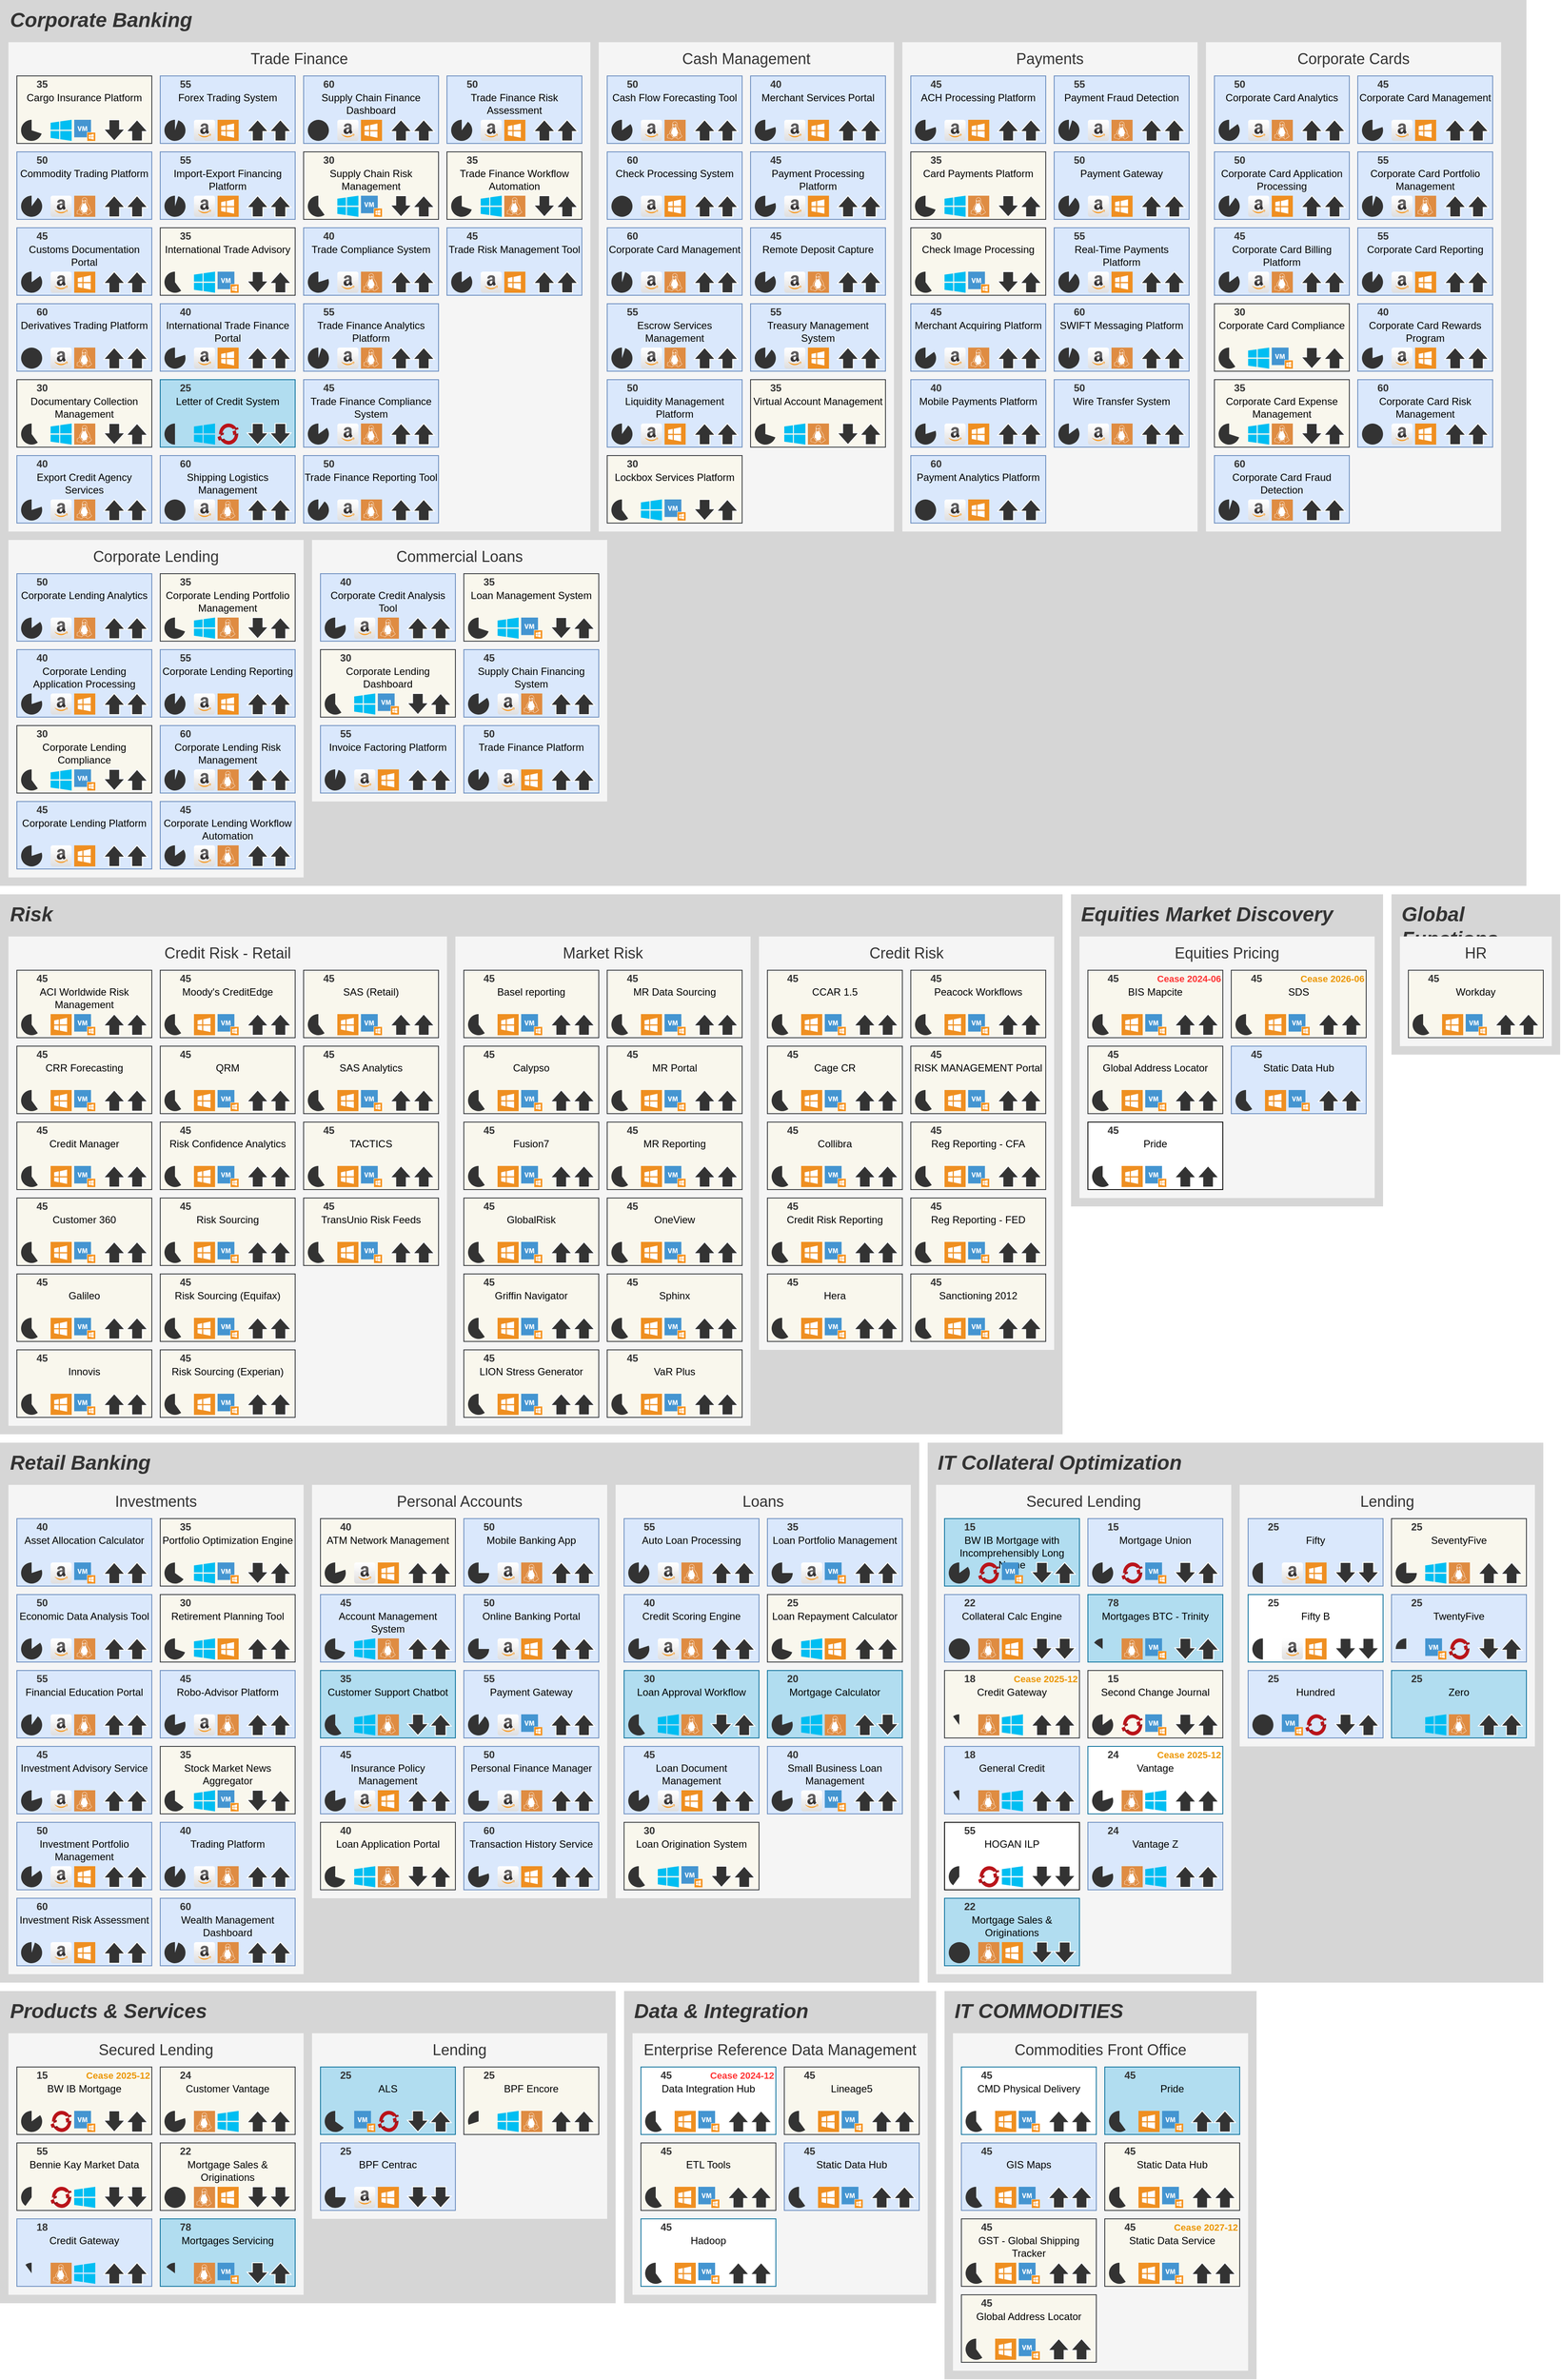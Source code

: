 <mxfile version="14.5.1" type="device"><diagram id="nMbIOyWw1tff--0FTw4Q" name="Page-1"><mxGraphModel dx="981" dy="650" grid="1" gridSize="10" guides="1" tooltips="1" connect="1" arrows="1" fold="1" page="1" pageScale="1" pageWidth="816" pageHeight="1056" math="0" shadow="0"><root><mxCell id="0"/><mxCell id="1" style="locked=1" parent="0" visible="0"/><mxCell id="KTELoqNrtN29E17tr9PNK7" value="L0" style="locked=1" parent="0"/><mxCell id="KG1ChpakTNtS8F17nA_5Xw" value="Containers" style="locked=1" parent="0"/><mxCell id="efmHJ8LLP5xCpjwxWwsRwc" value="Applications" style="locked=1" parent="0"/><mxCell id="eiew6oGoxvcpMuIcGTEN_C" value="Strategy" style="locked=1" parent="0"/><mxCell id="Qy1txcQwnCRQp-J2ggxgiX" value="Controls" style="locked=1" parent="0"/><mxCell id="TM3bPHjqr_FsCfVtxEN_9z" value="Resilience" style="locked=1" parent="0"/><mxCell id="wGcyvtVM5KrEwfCsmEHn8F" value="Hosting" style="locked=1" parent="0"/><mxCell id="-9JCyoUnqJSMG5e7N4sZLR" value="Metrics" style="locked=1" parent="0"/><mxCell id="7jyDcEqbHTIJbWnw_KjUfY" value="TransactionCycle" style="locked=1" parent="0"/><mxCell id="TqBKpen-o-8kJ0sU6tCeKf" value="LinkOverlay" style="locked=1" parent="0"/><mxCell id="kgC-1azLbhsOWVrCDn_4iB" value="Corporate Banking" style="fontFamily=Helvetica;fontSize=24;fontColor=#333333;strokeColor=none;fillColor=#D6D6D6;verticalAlign=top;align=left;spacingTop=3;spacingLeft=10;fontStyle=3;whiteSpace=wrap" parent="KG1ChpakTNtS8F17nA_5Xw" vertex="1"><mxGeometry x="0" y="0" width="1810" height="1050" as="geometry"/></mxCell><UserObject id="fq5UgQka_wHcQaXnWfEO49" link="/Corporate+Banking+Detail" label=""><mxCell id="o882m1tobkAZ0lvqITyI03" style="fillColor=none;strokeColor=none;" parent="TqBKpen-o-8kJ0sU6tCeKf" vertex="1"><mxGeometry x="0" y="0" width="1810" height="1050" as="geometry"/></mxCell></UserObject><mxCell id="mBIw4mdEB_uUSCUeAGC0Cu" value="Trade Finance" style="rounded=0;whiteSpace=wrap;html=1;fillColor=#f5f5f5;fontColor=#333333;strokeColor=none;verticalAlign=top;spacing=5;fontStyle=0;fontSize=18;fontFamily=Helvetica;whiteSpace=wrap;" parent="KG1ChpakTNtS8F17nA_5Xw" vertex="1"><mxGeometry x="10" y="50" width="690" height="580" as="geometry"/></mxCell><UserObject id="9_6nbrRTxfNDxn04CheAMq" link="http://www.bank.com/cargo-insurance" label="&lt;br&gt;Cargo Insurance Platform"><mxCell id="LBbmsPgoel-UxtVPIbrbVe" value="&lt;br&gt;Cargo Insurance Platform" style="style=rounded=1;whiteSpace=wrap;html=1;fontFamily=Helvetica;fontStyle=0;verticalAlign=top;spacing=0;arcSize=4;spacingLeft=2;spacingRight=2;fontSize=12" parent="efmHJ8LLP5xCpjwxWwsRwc" vertex="1"><mxGeometry x="20" y="90" width="160" height="80" as="geometry"/></mxCell></UserObject><UserObject id="yqDqcHfCG-5eI2w0zgMIjw" link="http://www.bank.com/security" label="&lt;br&gt;Cargo Insurance Platform"><mxCell id="d8Xuz01iO3TL8-4ZtODBVm" style="style=rounded=1;whiteSpace=wrap;html=1;fontFamily=Helvetica;fontStyle=0;verticalAlign=top;spacing=0;arcSize=4;spacingLeft=2;spacingRight=2;fontSize=12;fillColor=#f9f7ed;strokeColor=#36393d;" parent="Qy1txcQwnCRQp-J2ggxgiX" vertex="1"><mxGeometry x="20" y="90" width="160" height="80" as="geometry"/></mxCell></UserObject><UserObject id="NFeLFAyyVFBUx8PKqklkNm" link="http://www.bank.com/security" label="CON"><mxCell id="nTPHqQETHCrcGOcHiBIRyh" style="pointerEvents=1;shadow=0;dashed=0;strokeColor=none;fillColor=#505050;labelPosition=right;verticalLabelPosition=middle;verticalAlign=middle;outlineConnect=0;align=left;shape=mxgraph.office.security.lock_with_key_security_blue;aspect=fixed;fontFamily=Expert Sans Regular;fontSize=16;fontStyle=1" parent="Qy1txcQwnCRQp-J2ggxgiX" vertex="1"><mxGeometry x="120" y="142" width="22.69" height="28" as="geometry"/></mxCell></UserObject><mxCell id="LIMYFCqtfBHExmM81Z4Xcj" value="&lt;br&gt;Cargo Insurance Platform" style="style=rounded=1;whiteSpace=wrap;html=1;fontFamily=Helvetica;fontStyle=0;verticalAlign=top;spacing=0;arcSize=4;spacingLeft=2;spacingRight=2;fontSize=12;fillColor=#FFF2CC;strokeColor=#D6B656" parent="eiew6oGoxvcpMuIcGTEN_C" vertex="1"><mxGeometry x="20" y="90" width="160" height="80" as="geometry"/></mxCell><mxCell id="0TtNgXJMAaW8FmF-U7Yl66" value="&lt;br&gt;Cargo Insurance Platform" style="style=rounded=1;whiteSpace=wrap;html=1;fontFamily=Helvetica;fontStyle=0;verticalAlign=top;spacing=0;arcSize=4;spacingLeft=2;spacingRight=2;fontSize=12;fillColor=#f9f7ed;strokeColor=#36393d" parent="TM3bPHjqr_FsCfVtxEN_9z" vertex="1"><mxGeometry x="20" y="90" width="160" height="80" as="geometry"/></mxCell><mxCell id="mQ4q4l-VEgCN3iguhqj8a0" value="35" style="text;html=1;strokeColor=none;fillColor=none;align=center;verticalAlign=middle;whiteSpace=wrap;rounded=0;labelBackgroundColor=none;fontFamily=Helvetica;fontStyle=1;fontSize=12;fontColor=#333333;" parent="7jyDcEqbHTIJbWnw_KjUfY" vertex="1"><mxGeometry x="20" y="90" width="60" height="20" as="geometry"/></mxCell><mxCell id="cCM1WhrPCYf7TipaMWp-dw" value="" style="verticalLabelPosition=bottom;verticalAlign=top;html=1;shape=mxgraph.basic.pie;startAngle=0.3;endAngle=1;strokeWidth=5;strokeColor=none;aspect=fixed;direction=east;fillColor=#333333;" parent="wGcyvtVM5KrEwfCsmEHn8F" vertex="1"><mxGeometry x="25" y="142" width="25" height="25" as="geometry"/></mxCell><mxCell id="7I0GhqloNAumCGp76dAaza" value="" style="verticalLabelPosition=bottom;html=1;verticalAlign=top;align=center;strokeColor=none;fillColor=#00BEF2;shape=mxgraph.azure.azure_instance;fontFamily=Expert Sans Regular;aspect=fixed;" parent="wGcyvtVM5KrEwfCsmEHn8F" vertex="1"><mxGeometry x="60" y="142" width="25" height="25" as="geometry"/></mxCell><mxCell id="EYY1EmYrh36cizRYmsIlAJ" value="" style="shadow=0;dashed=0;html=1;strokeColor=none;fillColor=#4495D1;labelPosition=center;verticalLabelPosition=bottom;verticalAlign=top;align=center;outlineConnect=0;shape=mxgraph.veeam.vm_windows;fontFamily=Expert Sans Regular;aspect=fixed;" parent="wGcyvtVM5KrEwfCsmEHn8F" vertex="1"><mxGeometry x="88" y="142" width="25" height="25" as="geometry"/></mxCell><mxCell id="0SO5J3EFw9sXNHKSmcNlAk" value="" style="html=1;shadow=0;dashed=0;align=center;verticalAlign=middle;shape=mxgraph.arrows2.arrow;dy=0.5;dx=13.86;direction=south;notch=0;strokeColor=#FFFFFF;strokeWidth=1;fillColor=#333333;fontFamily=Expert Sans Regular;" parent="-9JCyoUnqJSMG5e7N4sZLR" vertex="1"><mxGeometry x="123" y="142" width="25" height="25" as="geometry"/></mxCell><mxCell id="utJjHr9dmYcXNsCt28mWBd" value="" style="html=1;shadow=0;dashed=0;align=center;verticalAlign=middle;shape=mxgraph.arrows2.arrow;dy=0.5;dx=13.86;direction=north;notch=0;strokeColor=#FFFFFF;strokeWidth=1;fillColor=#333333;fontFamily=Expert Sans Regular;" parent="-9JCyoUnqJSMG5e7N4sZLR" vertex="1"><mxGeometry x="150" y="142" width="25" height="25" as="geometry"/></mxCell><mxCell id="mH2cGq_4-zNMKwx2UXkSRo" value="" style="html=1;shadow=0;dashed=0;align=center;verticalAlign=middle;shape=mxgraph.arrows2.arrow;dy=0.5;dx=13.86;direction=north;notch=0;strokeColor=#FFFFFF;strokeWidth=1;fillColor=#333333;fontFamily=Expert Sans Regular;" parent="-9JCyoUnqJSMG5e7N4sZLR" vertex="1"><mxGeometry x="150" y="142" width="25" height="25" as="geometry"/></mxCell><UserObject id="hXha6hNiW7bZYWWKHWdmym" link="http://www.bank.com/commodity-trading" label="&lt;br&gt;Commodity Trading Platform"><mxCell id="cj2c95JzOqpKONSD3vbPNc" value="&lt;br&gt;Commodity Trading Platform" style="style=rounded=1;whiteSpace=wrap;html=1;fontFamily=Helvetica;fontStyle=0;verticalAlign=top;spacing=0;arcSize=4;spacingLeft=2;spacingRight=2;fontSize=12" parent="efmHJ8LLP5xCpjwxWwsRwc" vertex="1"><mxGeometry x="20" y="180" width="160" height="80" as="geometry"/></mxCell></UserObject><UserObject id="7Pv0jxpI8G4ZvusVszSZln" link="http://www.bank.com/security" label="&lt;br&gt;Commodity Trading Platform"><mxCell id="4H4-hvczjvc616bBtQSEN5" style="style=rounded=1;whiteSpace=wrap;html=1;fontFamily=Helvetica;fontStyle=0;verticalAlign=top;spacing=0;arcSize=4;spacingLeft=2;spacingRight=2;fontSize=12;fillColor=#f9f7ed;strokeColor=#36393d;" parent="Qy1txcQwnCRQp-J2ggxgiX" vertex="1"><mxGeometry x="20" y="180" width="160" height="80" as="geometry"/></mxCell></UserObject><UserObject id="vqs5Kz5YP4sQdMDp_KzbJ8" link="http://www.bank.com/security" label="CON"><mxCell id="hKWbtOq35NLm9JSyZPfNo3" style="pointerEvents=1;shadow=0;dashed=0;strokeColor=none;fillColor=#505050;labelPosition=right;verticalLabelPosition=middle;verticalAlign=middle;outlineConnect=0;align=left;shape=mxgraph.office.security.lock_with_key_security_blue;aspect=fixed;fontFamily=Expert Sans Regular;fontSize=16;fontStyle=1" parent="Qy1txcQwnCRQp-J2ggxgiX" vertex="1"><mxGeometry x="120" y="232" width="22.69" height="28" as="geometry"/></mxCell></UserObject><mxCell id="CkOMmP7SCKDqNbjBHZDhnp" value="&lt;br&gt;Commodity Trading Platform" style="style=rounded=1;whiteSpace=wrap;html=1;fontFamily=Helvetica;fontStyle=0;verticalAlign=top;spacing=0;arcSize=4;spacingLeft=2;spacingRight=2;fontSize=12;fillColor=#D5E8D4;strokeColor=#82B366" parent="eiew6oGoxvcpMuIcGTEN_C" vertex="1"><mxGeometry x="20" y="180" width="160" height="80" as="geometry"/></mxCell><mxCell id="Lgt7YE43E_UMPfKd7E8KPP" value="&lt;br&gt;Commodity Trading Platform" style="style=rounded=1;whiteSpace=wrap;html=1;fontFamily=Helvetica;fontStyle=0;verticalAlign=top;spacing=0;arcSize=4;spacingLeft=2;spacingRight=2;fontSize=12;fillColor=#dae8fc;strokeColor=#6c8ebf" parent="TM3bPHjqr_FsCfVtxEN_9z" vertex="1"><mxGeometry x="20" y="180" width="160" height="80" as="geometry"/></mxCell><mxCell id="lWNFUbcYPMygfyeOiiyYLG" value="50" style="text;html=1;strokeColor=none;fillColor=none;align=center;verticalAlign=middle;whiteSpace=wrap;rounded=0;labelBackgroundColor=none;fontFamily=Helvetica;fontStyle=1;fontSize=12;fontColor=#333333;" parent="7jyDcEqbHTIJbWnw_KjUfY" vertex="1"><mxGeometry x="20" y="180" width="60" height="20" as="geometry"/></mxCell><mxCell id="bMTKL4gTmduHtsE0yVl-IQ" value="" style="verticalLabelPosition=bottom;verticalAlign=top;html=1;shape=mxgraph.basic.pie;startAngle=0.1;endAngle=1;strokeWidth=5;strokeColor=none;aspect=fixed;direction=east;fillColor=#333333;" parent="wGcyvtVM5KrEwfCsmEHn8F" vertex="1"><mxGeometry x="25" y="232" width="25" height="25" as="geometry"/></mxCell><mxCell id="fwVKMAaFuYAPO_deOgZfja" value="" style="dashed=0;outlineConnect=0;html=1;align=center;labelPosition=center;verticalLabelPosition=bottom;verticalAlign=top;shape=mxgraph.webicons.amazon;gradientColor=#DFDEDE;strokeColor=#FFFFFF;strokeWidth=1;fontFamily=Expert Sans Regular;aspect=fixed;" parent="wGcyvtVM5KrEwfCsmEHn8F" vertex="1"><mxGeometry x="60" y="232" width="25" height="25" as="geometry"/></mxCell><mxCell id="GMCHtK_TtvsSmwFLnLuMW8" value="" style="pointerEvents=1;shadow=0;dashed=0;html=1;strokeColor=none;fillColor=#DF8C42;labelPosition=center;verticalLabelPosition=bottom;verticalAlign=top;align=center;outlineConnect=0;shape=mxgraph.veeam2.linux;fontFamily=Expert Sans Regular;aspect=fixed;" parent="wGcyvtVM5KrEwfCsmEHn8F" vertex="1"><mxGeometry x="88" y="232" width="25" height="25" as="geometry"/></mxCell><mxCell id="a0AK-pLHGbn-SCaoxmi-Wv" value="" style="html=1;shadow=0;dashed=0;align=center;verticalAlign=middle;shape=mxgraph.arrows2.arrow;dy=0.5;dx=13.86;direction=north;notch=0;strokeColor=#FFFFFF;strokeWidth=1;fillColor=#333333;fontFamily=Expert Sans Regular;" parent="-9JCyoUnqJSMG5e7N4sZLR" vertex="1"><mxGeometry x="123" y="232" width="25" height="25" as="geometry"/></mxCell><mxCell id="qRpzVGEyBHbYPUdKPtm-qL" value="" style="html=1;shadow=0;dashed=0;align=center;verticalAlign=middle;shape=mxgraph.arrows2.arrow;dy=0.5;dx=13.86;direction=north;notch=0;strokeColor=#FFFFFF;strokeWidth=1;fillColor=#333333;fontFamily=Expert Sans Regular;" parent="-9JCyoUnqJSMG5e7N4sZLR" vertex="1"><mxGeometry x="150" y="232" width="25" height="25" as="geometry"/></mxCell><mxCell id="VtbiUsghSD2HCTsIJ6mTz_" value="" style="html=1;shadow=0;dashed=0;align=center;verticalAlign=middle;shape=mxgraph.arrows2.arrow;dy=0.5;dx=13.86;direction=north;notch=0;strokeColor=#FFFFFF;strokeWidth=1;fillColor=#333333;fontFamily=Expert Sans Regular;" parent="-9JCyoUnqJSMG5e7N4sZLR" vertex="1"><mxGeometry x="150" y="232" width="25" height="25" as="geometry"/></mxCell><UserObject id="wlRsi_2VTA2KYWTlP6ip0e" link="http://www.bank.com/customs-docs" label="&lt;br&gt;Customs Documentation Portal"><mxCell id="_2F-U6ToBgDHwi2ERJDKXg" value="&lt;br&gt;Customs Documentation Portal" style="style=rounded=1;whiteSpace=wrap;html=1;fontFamily=Helvetica;fontStyle=0;verticalAlign=top;spacing=0;arcSize=4;spacingLeft=2;spacingRight=2;fontSize=12" parent="efmHJ8LLP5xCpjwxWwsRwc" vertex="1"><mxGeometry x="20" y="270" width="160" height="80" as="geometry"/></mxCell></UserObject><UserObject id="MAFQGcZg9_2CmHeN90uLme" link="http://www.bank.com/security" label="&lt;br&gt;Customs Documentation Portal"><mxCell id="OG4gPPVfgbYHefELjmEJ8Q" style="style=rounded=1;whiteSpace=wrap;html=1;fontFamily=Helvetica;fontStyle=0;verticalAlign=top;spacing=0;arcSize=4;spacingLeft=2;spacingRight=2;fontSize=12;fillColor=#f9f7ed;strokeColor=#36393d;" parent="Qy1txcQwnCRQp-J2ggxgiX" vertex="1"><mxGeometry x="20" y="270" width="160" height="80" as="geometry"/></mxCell></UserObject><UserObject id="DCJi866skzU8WgvhJiBiZv" link="http://www.bank.com/security" label="CON"><mxCell id="nzLlbiMthgO9mX6V2WxGGw" style="pointerEvents=1;shadow=0;dashed=0;strokeColor=none;fillColor=#505050;labelPosition=right;verticalLabelPosition=middle;verticalAlign=middle;outlineConnect=0;align=left;shape=mxgraph.office.security.lock_with_key_security_blue;aspect=fixed;fontFamily=Expert Sans Regular;fontSize=16;fontStyle=1" parent="Qy1txcQwnCRQp-J2ggxgiX" vertex="1"><mxGeometry x="120" y="322" width="22.69" height="28" as="geometry"/></mxCell></UserObject><mxCell id="nwEOgSDpW6oqwqEtkxxv-Y" value="&lt;br&gt;Customs Documentation Portal" style="style=rounded=1;whiteSpace=wrap;html=1;fontFamily=Helvetica;fontStyle=0;verticalAlign=top;spacing=0;arcSize=4;spacingLeft=2;spacingRight=2;fontSize=12;fillColor=#D5E8D4;strokeColor=#82B366" parent="eiew6oGoxvcpMuIcGTEN_C" vertex="1"><mxGeometry x="20" y="270" width="160" height="80" as="geometry"/></mxCell><mxCell id="z4jQRNCD3hJuHt9_mrzliX" value="&lt;br&gt;Customs Documentation Portal" style="style=rounded=1;whiteSpace=wrap;html=1;fontFamily=Helvetica;fontStyle=0;verticalAlign=top;spacing=0;arcSize=4;spacingLeft=2;spacingRight=2;fontSize=12;fillColor=#dae8fc;strokeColor=#6c8ebf" parent="TM3bPHjqr_FsCfVtxEN_9z" vertex="1"><mxGeometry x="20" y="270" width="160" height="80" as="geometry"/></mxCell><mxCell id="UPXzds_X579Y6D_G91OO22" value="45" style="text;html=1;strokeColor=none;fillColor=none;align=center;verticalAlign=middle;whiteSpace=wrap;rounded=0;labelBackgroundColor=none;fontFamily=Helvetica;fontStyle=1;fontSize=12;fontColor=#333333;" parent="7jyDcEqbHTIJbWnw_KjUfY" vertex="1"><mxGeometry x="20" y="270" width="60" height="20" as="geometry"/></mxCell><mxCell id="wGxwAKL-q2gdRQrAV_93ZY" value="" style="verticalLabelPosition=bottom;verticalAlign=top;html=1;shape=mxgraph.basic.pie;startAngle=0.15;endAngle=1;strokeWidth=5;strokeColor=none;aspect=fixed;direction=east;fillColor=#333333;" parent="wGcyvtVM5KrEwfCsmEHn8F" vertex="1"><mxGeometry x="25" y="322" width="25" height="25" as="geometry"/></mxCell><mxCell id="2Ns38EFYxJZc8s1ZHdBDT3" value="" style="dashed=0;outlineConnect=0;html=1;align=center;labelPosition=center;verticalLabelPosition=bottom;verticalAlign=top;shape=mxgraph.webicons.amazon;gradientColor=#DFDEDE;strokeColor=#FFFFFF;strokeWidth=1;fontFamily=Expert Sans Regular;aspect=fixed;" parent="wGcyvtVM5KrEwfCsmEHn8F" vertex="1"><mxGeometry x="60" y="322" width="25" height="25" as="geometry"/></mxCell><mxCell id="z9Mlnj6CfosM0-cibt9H8c" value="" style="shadow=0;dashed=0;html=1;strokeColor=none;fillColor=#EF8F21;labelPosition=center;verticalLabelPosition=bottom;verticalAlign=top;align=center;outlineConnect=0;shape=mxgraph.veeam.ms_windows;fontFamily=Expert Sans Regular;" parent="wGcyvtVM5KrEwfCsmEHn8F" vertex="1"><mxGeometry x="88" y="322" width="25" height="25" as="geometry"/></mxCell><mxCell id="xadpiR-2zSeUmds8kKCkLD" value="" style="html=1;shadow=0;dashed=0;align=center;verticalAlign=middle;shape=mxgraph.arrows2.arrow;dy=0.5;dx=13.86;direction=north;notch=0;strokeColor=#FFFFFF;strokeWidth=1;fillColor=#333333;fontFamily=Expert Sans Regular;" parent="-9JCyoUnqJSMG5e7N4sZLR" vertex="1"><mxGeometry x="123" y="322" width="25" height="25" as="geometry"/></mxCell><mxCell id="PU1ToZwzLfhsGzvLCcB3ve" value="" style="html=1;shadow=0;dashed=0;align=center;verticalAlign=middle;shape=mxgraph.arrows2.arrow;dy=0.5;dx=13.86;direction=north;notch=0;strokeColor=#FFFFFF;strokeWidth=1;fillColor=#333333;fontFamily=Expert Sans Regular;" parent="-9JCyoUnqJSMG5e7N4sZLR" vertex="1"><mxGeometry x="150" y="322" width="25" height="25" as="geometry"/></mxCell><mxCell id="CoDSnuvLPDq4Gm0EpYr4eS" value="" style="html=1;shadow=0;dashed=0;align=center;verticalAlign=middle;shape=mxgraph.arrows2.arrow;dy=0.5;dx=13.86;direction=north;notch=0;strokeColor=#FFFFFF;strokeWidth=1;fillColor=#333333;fontFamily=Expert Sans Regular;" parent="-9JCyoUnqJSMG5e7N4sZLR" vertex="1"><mxGeometry x="150" y="322" width="25" height="25" as="geometry"/></mxCell><UserObject id="6GNtkbLlJdxpvZ3VsM15tH" link="http://www.bank.com/derivatives-trading" label="&lt;br&gt;Derivatives Trading Platform"><mxCell id="EjeTgY_uBSAaVjoZNYoOEA" value="&lt;br&gt;Derivatives Trading Platform" style="style=rounded=1;whiteSpace=wrap;html=1;fontFamily=Helvetica;fontStyle=0;verticalAlign=top;spacing=0;arcSize=4;spacingLeft=2;spacingRight=2;fontSize=12" parent="efmHJ8LLP5xCpjwxWwsRwc" vertex="1"><mxGeometry x="20" y="360" width="160" height="80" as="geometry"/></mxCell></UserObject><UserObject id="H8hQRM_MxgccW6TDlk7VJM" link="http://www.bank.com/security" label="&lt;br&gt;Derivatives Trading Platform"><mxCell id="nCRancl7nIZuE9V_J9qo2M" style="style=rounded=1;whiteSpace=wrap;html=1;fontFamily=Helvetica;fontStyle=0;verticalAlign=top;spacing=0;arcSize=4;spacingLeft=2;spacingRight=2;fontSize=12;fillColor=#f9f7ed;strokeColor=#36393d;" parent="Qy1txcQwnCRQp-J2ggxgiX" vertex="1"><mxGeometry x="20" y="360" width="160" height="80" as="geometry"/></mxCell></UserObject><UserObject id="d5k03SJ20pzwoGnmLTzZ8H" link="http://www.bank.com/security" label="CON"><mxCell id="w8IPJslob2KmGxjGjyHH-S" style="pointerEvents=1;shadow=0;dashed=0;strokeColor=none;fillColor=#505050;labelPosition=right;verticalLabelPosition=middle;verticalAlign=middle;outlineConnect=0;align=left;shape=mxgraph.office.security.lock_with_key_security_blue;aspect=fixed;fontFamily=Expert Sans Regular;fontSize=16;fontStyle=1" parent="Qy1txcQwnCRQp-J2ggxgiX" vertex="1"><mxGeometry x="120" y="412" width="22.69" height="28" as="geometry"/></mxCell></UserObject><mxCell id="SUlzLarzaf3sTvf2M3LEP7" value="&lt;br&gt;Derivatives Trading Platform" style="style=rounded=1;whiteSpace=wrap;html=1;fontFamily=Helvetica;fontStyle=0;verticalAlign=top;spacing=0;arcSize=4;spacingLeft=2;spacingRight=2;fontSize=12;fillColor=#D5E8D4;strokeColor=#82B366" parent="eiew6oGoxvcpMuIcGTEN_C" vertex="1"><mxGeometry x="20" y="360" width="160" height="80" as="geometry"/></mxCell><mxCell id="XclmoFEzkOwpvxMPHUdwPf" value="&lt;br&gt;Derivatives Trading Platform" style="style=rounded=1;whiteSpace=wrap;html=1;fontFamily=Helvetica;fontStyle=0;verticalAlign=top;spacing=0;arcSize=4;spacingLeft=2;spacingRight=2;fontSize=12;fillColor=#dae8fc;strokeColor=#6c8ebf" parent="TM3bPHjqr_FsCfVtxEN_9z" vertex="1"><mxGeometry x="20" y="360" width="160" height="80" as="geometry"/></mxCell><mxCell id="7g9Cb8JSrwGz1sLq1z766l" value="60" style="text;html=1;strokeColor=none;fillColor=none;align=center;verticalAlign=middle;whiteSpace=wrap;rounded=0;labelBackgroundColor=none;fontFamily=Helvetica;fontStyle=1;fontSize=12;fontColor=#333333;" parent="7jyDcEqbHTIJbWnw_KjUfY" vertex="1"><mxGeometry x="20" y="360" width="60" height="20" as="geometry"/></mxCell><mxCell id="D7f9tqU9RYi2W74rZj5vVO" value="" style="ellipse;whiteSpace=wrap;html=1;aspect=fixed;strokeColor=none;fillColor=#333333;" parent="wGcyvtVM5KrEwfCsmEHn8F" vertex="1"><mxGeometry x="25" y="412" width="25" height="25" as="geometry"/></mxCell><mxCell id="3qxkqy-j6vj2Z_akMQp5kT" value="" style="dashed=0;outlineConnect=0;html=1;align=center;labelPosition=center;verticalLabelPosition=bottom;verticalAlign=top;shape=mxgraph.webicons.amazon;gradientColor=#DFDEDE;strokeColor=#FFFFFF;strokeWidth=1;fontFamily=Expert Sans Regular;aspect=fixed;" parent="wGcyvtVM5KrEwfCsmEHn8F" vertex="1"><mxGeometry x="60" y="412" width="25" height="25" as="geometry"/></mxCell><mxCell id="PEKs6Lsulm6whMdWMYIXmc" value="" style="pointerEvents=1;shadow=0;dashed=0;html=1;strokeColor=none;fillColor=#DF8C42;labelPosition=center;verticalLabelPosition=bottom;verticalAlign=top;align=center;outlineConnect=0;shape=mxgraph.veeam2.linux;fontFamily=Expert Sans Regular;aspect=fixed;" parent="wGcyvtVM5KrEwfCsmEHn8F" vertex="1"><mxGeometry x="88" y="412" width="25" height="25" as="geometry"/></mxCell><mxCell id="81TacjwwE6xIPeH2um1mON" value="" style="html=1;shadow=0;dashed=0;align=center;verticalAlign=middle;shape=mxgraph.arrows2.arrow;dy=0.5;dx=13.86;direction=north;notch=0;strokeColor=#FFFFFF;strokeWidth=1;fillColor=#333333;fontFamily=Expert Sans Regular;" parent="-9JCyoUnqJSMG5e7N4sZLR" vertex="1"><mxGeometry x="123" y="412" width="25" height="25" as="geometry"/></mxCell><mxCell id="hpy_T1Ba4phAb6Wk195Z96" value="" style="html=1;shadow=0;dashed=0;align=center;verticalAlign=middle;shape=mxgraph.arrows2.arrow;dy=0.5;dx=13.86;direction=north;notch=0;strokeColor=#FFFFFF;strokeWidth=1;fillColor=#333333;fontFamily=Expert Sans Regular;" parent="-9JCyoUnqJSMG5e7N4sZLR" vertex="1"><mxGeometry x="150" y="412" width="25" height="25" as="geometry"/></mxCell><mxCell id="R-XDS8ElD1vzyerb4763Ud" value="" style="html=1;shadow=0;dashed=0;align=center;verticalAlign=middle;shape=mxgraph.arrows2.arrow;dy=0.5;dx=13.86;direction=north;notch=0;strokeColor=#FFFFFF;strokeWidth=1;fillColor=#333333;fontFamily=Expert Sans Regular;" parent="-9JCyoUnqJSMG5e7N4sZLR" vertex="1"><mxGeometry x="150" y="412" width="25" height="25" as="geometry"/></mxCell><UserObject id="dgf-cKVKBC4YxzcEwQ3Hc4" link="http://www.bank.com/documentary-collection" label="&lt;br&gt;Documentary Collection Management"><mxCell id="zyqewL5MFGwRxz7wlFcVLA" value="&lt;br&gt;Documentary Collection Management" style="style=rounded=1;whiteSpace=wrap;html=1;fontFamily=Helvetica;fontStyle=0;verticalAlign=top;spacing=0;arcSize=4;spacingLeft=2;spacingRight=2;fontSize=12" parent="efmHJ8LLP5xCpjwxWwsRwc" vertex="1"><mxGeometry x="20" y="450" width="160" height="80" as="geometry"/></mxCell></UserObject><UserObject id="7wnbKBb2hPpKtz6nO1dYId" link="http://www.bank.com/security" label="&lt;br&gt;Documentary Collection Management"><mxCell id="1_fDd5aVXpsjGxdxYMHcsw" style="style=rounded=1;whiteSpace=wrap;html=1;fontFamily=Helvetica;fontStyle=0;verticalAlign=top;spacing=0;arcSize=4;spacingLeft=2;spacingRight=2;fontSize=12;fillColor=#f9f7ed;strokeColor=#36393d;" parent="Qy1txcQwnCRQp-J2ggxgiX" vertex="1"><mxGeometry x="20" y="450" width="160" height="80" as="geometry"/></mxCell></UserObject><UserObject id="VsXqy5H5YshakL3lK2b7jN" link="http://www.bank.com/security" label="CON"><mxCell id="a0EU4git2LewoLvh-4fgu5" style="pointerEvents=1;shadow=0;dashed=0;strokeColor=none;fillColor=#505050;labelPosition=right;verticalLabelPosition=middle;verticalAlign=middle;outlineConnect=0;align=left;shape=mxgraph.office.security.lock_with_key_security_blue;aspect=fixed;fontFamily=Expert Sans Regular;fontSize=16;fontStyle=1" parent="Qy1txcQwnCRQp-J2ggxgiX" vertex="1"><mxGeometry x="120" y="502" width="22.69" height="28" as="geometry"/></mxCell></UserObject><mxCell id="VhVvjuAEs7375M-GLLAg67" value="&lt;br&gt;Documentary Collection Management" style="style=rounded=1;whiteSpace=wrap;html=1;fontFamily=Helvetica;fontStyle=0;verticalAlign=top;spacing=0;arcSize=4;spacingLeft=2;spacingRight=2;fontSize=12;fillColor=#FFF2CC;strokeColor=#D6B656" parent="eiew6oGoxvcpMuIcGTEN_C" vertex="1"><mxGeometry x="20" y="450" width="160" height="80" as="geometry"/></mxCell><mxCell id="ItaLLQgnfmxSTjKQVfHx-v" value="&lt;br&gt;Documentary Collection Management" style="style=rounded=1;whiteSpace=wrap;html=1;fontFamily=Helvetica;fontStyle=0;verticalAlign=top;spacing=0;arcSize=4;spacingLeft=2;spacingRight=2;fontSize=12;fillColor=#f9f7ed;strokeColor=#36393d" parent="TM3bPHjqr_FsCfVtxEN_9z" vertex="1"><mxGeometry x="20" y="450" width="160" height="80" as="geometry"/></mxCell><mxCell id="uY2hKOLK5vLAX3qWkpfBUK" value="30" style="text;html=1;strokeColor=none;fillColor=none;align=center;verticalAlign=middle;whiteSpace=wrap;rounded=0;labelBackgroundColor=none;fontFamily=Helvetica;fontStyle=1;fontSize=12;fontColor=#333333;" parent="7jyDcEqbHTIJbWnw_KjUfY" vertex="1"><mxGeometry x="20" y="450" width="60" height="20" as="geometry"/></mxCell><mxCell id="tMBH8bqGW8bNfz0rsCqQT9" value="" style="verticalLabelPosition=bottom;verticalAlign=top;html=1;shape=mxgraph.basic.pie;startAngle=0.4;endAngle=1;strokeWidth=5;strokeColor=none;aspect=fixed;direction=east;fillColor=#333333;" parent="wGcyvtVM5KrEwfCsmEHn8F" vertex="1"><mxGeometry x="25" y="502" width="25" height="25" as="geometry"/></mxCell><mxCell id="FOl-jaOfRei3t-xYZ9WYGw" value="" style="verticalLabelPosition=bottom;html=1;verticalAlign=top;align=center;strokeColor=none;fillColor=#00BEF2;shape=mxgraph.azure.azure_instance;fontFamily=Expert Sans Regular;aspect=fixed;" parent="wGcyvtVM5KrEwfCsmEHn8F" vertex="1"><mxGeometry x="60" y="502" width="25" height="25" as="geometry"/></mxCell><mxCell id="DoPIpjs_LC2iLp3UPxKM0g" value="" style="pointerEvents=1;shadow=0;dashed=0;html=1;strokeColor=none;fillColor=#DF8C42;labelPosition=center;verticalLabelPosition=bottom;verticalAlign=top;align=center;outlineConnect=0;shape=mxgraph.veeam2.linux;fontFamily=Expert Sans Regular;aspect=fixed;" parent="wGcyvtVM5KrEwfCsmEHn8F" vertex="1"><mxGeometry x="88" y="502" width="25" height="25" as="geometry"/></mxCell><mxCell id="8EQdxgYBAwywqvWSR-V89u" value="" style="html=1;shadow=0;dashed=0;align=center;verticalAlign=middle;shape=mxgraph.arrows2.arrow;dy=0.5;dx=13.86;direction=south;notch=0;strokeColor=#FFFFFF;strokeWidth=1;fillColor=#333333;fontFamily=Expert Sans Regular;" parent="-9JCyoUnqJSMG5e7N4sZLR" vertex="1"><mxGeometry x="123" y="502" width="25" height="25" as="geometry"/></mxCell><mxCell id="OBHKoGmUZVYbds5RqSJg2L" value="" style="html=1;shadow=0;dashed=0;align=center;verticalAlign=middle;shape=mxgraph.arrows2.arrow;dy=0.5;dx=13.86;direction=north;notch=0;strokeColor=#FFFFFF;strokeWidth=1;fillColor=#333333;fontFamily=Expert Sans Regular;" parent="-9JCyoUnqJSMG5e7N4sZLR" vertex="1"><mxGeometry x="150" y="502" width="25" height="25" as="geometry"/></mxCell><mxCell id="IakQoiqn54pCEIuR-oo2aC" value="" style="html=1;shadow=0;dashed=0;align=center;verticalAlign=middle;shape=mxgraph.arrows2.arrow;dy=0.5;dx=13.86;direction=north;notch=0;strokeColor=#FFFFFF;strokeWidth=1;fillColor=#333333;fontFamily=Expert Sans Regular;" parent="-9JCyoUnqJSMG5e7N4sZLR" vertex="1"><mxGeometry x="150" y="502" width="25" height="25" as="geometry"/></mxCell><UserObject id="zCG-8NEvBp54cDfxFDiG2I" link="http://www.bank.com/export-credit-agency" label="&lt;br&gt;Export Credit Agency Services"><mxCell id="GDIW3TEkeihYqvLmPCl15_" value="&lt;br&gt;Export Credit Agency Services" style="style=rounded=1;whiteSpace=wrap;html=1;fontFamily=Helvetica;fontStyle=0;verticalAlign=top;spacing=0;arcSize=4;spacingLeft=2;spacingRight=2;fontSize=12" parent="efmHJ8LLP5xCpjwxWwsRwc" vertex="1"><mxGeometry x="20" y="540" width="160" height="80" as="geometry"/></mxCell></UserObject><UserObject id="BaAt3xvyhEGTn5K3y5kwKJ" link="http://www.bank.com/security" label="&lt;br&gt;Export Credit Agency Services"><mxCell id="rNQOru-qTdvNIXXlIyR1Z4" style="style=rounded=1;whiteSpace=wrap;html=1;fontFamily=Helvetica;fontStyle=0;verticalAlign=top;spacing=0;arcSize=4;spacingLeft=2;spacingRight=2;fontSize=12;fillColor=#f9f7ed;strokeColor=#36393d;" parent="Qy1txcQwnCRQp-J2ggxgiX" vertex="1"><mxGeometry x="20" y="540" width="160" height="80" as="geometry"/></mxCell></UserObject><UserObject id="8qV1mNTHl2tuBhOpO8339I" link="http://www.bank.com/security" label="CON"><mxCell id="U3QzrihiJBvjAMTZXdApU4" style="pointerEvents=1;shadow=0;dashed=0;strokeColor=none;fillColor=#505050;labelPosition=right;verticalLabelPosition=middle;verticalAlign=middle;outlineConnect=0;align=left;shape=mxgraph.office.security.lock_with_key_security_blue;aspect=fixed;fontFamily=Expert Sans Regular;fontSize=16;fontStyle=1" parent="Qy1txcQwnCRQp-J2ggxgiX" vertex="1"><mxGeometry x="120" y="592" width="22.69" height="28" as="geometry"/></mxCell></UserObject><mxCell id="ZudUA2QMZBjdetd4IJu1nF" value="&lt;br&gt;Export Credit Agency Services" style="style=rounded=1;whiteSpace=wrap;html=1;fontFamily=Helvetica;fontStyle=0;verticalAlign=top;spacing=0;arcSize=4;spacingLeft=2;spacingRight=2;fontSize=12;fillColor=#D5E8D4;strokeColor=#82B366" parent="eiew6oGoxvcpMuIcGTEN_C" vertex="1"><mxGeometry x="20" y="540" width="160" height="80" as="geometry"/></mxCell><mxCell id="MTv1kdJyrkctrf6EOOKkJt" value="&lt;br&gt;Export Credit Agency Services" style="style=rounded=1;whiteSpace=wrap;html=1;fontFamily=Helvetica;fontStyle=0;verticalAlign=top;spacing=0;arcSize=4;spacingLeft=2;spacingRight=2;fontSize=12;fillColor=#dae8fc;strokeColor=#6c8ebf" parent="TM3bPHjqr_FsCfVtxEN_9z" vertex="1"><mxGeometry x="20" y="540" width="160" height="80" as="geometry"/></mxCell><mxCell id="OklEgnO02XH8rIZqiHBnOH" value="40" style="text;html=1;strokeColor=none;fillColor=none;align=center;verticalAlign=middle;whiteSpace=wrap;rounded=0;labelBackgroundColor=none;fontFamily=Helvetica;fontStyle=1;fontSize=12;fontColor=#333333;" parent="7jyDcEqbHTIJbWnw_KjUfY" vertex="1"><mxGeometry x="20" y="540" width="60" height="20" as="geometry"/></mxCell><mxCell id="ELQhoq_Ex2k-ALMdgOvczZ" value="" style="verticalLabelPosition=bottom;verticalAlign=top;html=1;shape=mxgraph.basic.pie;startAngle=0.2;endAngle=1;strokeWidth=5;strokeColor=none;aspect=fixed;direction=east;fillColor=#333333;" parent="wGcyvtVM5KrEwfCsmEHn8F" vertex="1"><mxGeometry x="25" y="592" width="25" height="25" as="geometry"/></mxCell><mxCell id="B2bZuw2Mc3AxZ_cIICxw7q" value="" style="dashed=0;outlineConnect=0;html=1;align=center;labelPosition=center;verticalLabelPosition=bottom;verticalAlign=top;shape=mxgraph.webicons.amazon;gradientColor=#DFDEDE;strokeColor=#FFFFFF;strokeWidth=1;fontFamily=Expert Sans Regular;aspect=fixed;" parent="wGcyvtVM5KrEwfCsmEHn8F" vertex="1"><mxGeometry x="60" y="592" width="25" height="25" as="geometry"/></mxCell><mxCell id="B7P6NBLKS3Rcl9MX87ltve" value="" style="pointerEvents=1;shadow=0;dashed=0;html=1;strokeColor=none;fillColor=#DF8C42;labelPosition=center;verticalLabelPosition=bottom;verticalAlign=top;align=center;outlineConnect=0;shape=mxgraph.veeam2.linux;fontFamily=Expert Sans Regular;aspect=fixed;" parent="wGcyvtVM5KrEwfCsmEHn8F" vertex="1"><mxGeometry x="88" y="592" width="25" height="25" as="geometry"/></mxCell><mxCell id="c43s8oxkEu7SCiqMKK4b6e" value="" style="html=1;shadow=0;dashed=0;align=center;verticalAlign=middle;shape=mxgraph.arrows2.arrow;dy=0.5;dx=13.86;direction=north;notch=0;strokeColor=#FFFFFF;strokeWidth=1;fillColor=#333333;fontFamily=Expert Sans Regular;" parent="-9JCyoUnqJSMG5e7N4sZLR" vertex="1"><mxGeometry x="123" y="592" width="25" height="25" as="geometry"/></mxCell><mxCell id="exG1x4AldUjFHNvyJ9ZlZX" value="" style="html=1;shadow=0;dashed=0;align=center;verticalAlign=middle;shape=mxgraph.arrows2.arrow;dy=0.5;dx=13.86;direction=north;notch=0;strokeColor=#FFFFFF;strokeWidth=1;fillColor=#333333;fontFamily=Expert Sans Regular;" parent="-9JCyoUnqJSMG5e7N4sZLR" vertex="1"><mxGeometry x="150" y="592" width="25" height="25" as="geometry"/></mxCell><mxCell id="tP6rwhLESQ1J5PykF84XmE" value="" style="html=1;shadow=0;dashed=0;align=center;verticalAlign=middle;shape=mxgraph.arrows2.arrow;dy=0.5;dx=13.86;direction=north;notch=0;strokeColor=#FFFFFF;strokeWidth=1;fillColor=#333333;fontFamily=Expert Sans Regular;" parent="-9JCyoUnqJSMG5e7N4sZLR" vertex="1"><mxGeometry x="150" y="592" width="25" height="25" as="geometry"/></mxCell><UserObject id="x6RVBfoDssPro7CE9uEMif" link="http://www.bank.com/forex-trading" label="&lt;br&gt;Forex Trading System"><mxCell id="Da6ym0rzPzpPjlimbO5L_x" value="&lt;br&gt;Forex Trading System" style="style=rounded=1;whiteSpace=wrap;html=1;fontFamily=Helvetica;fontStyle=0;verticalAlign=top;spacing=0;arcSize=4;spacingLeft=2;spacingRight=2;fontSize=12" parent="efmHJ8LLP5xCpjwxWwsRwc" vertex="1"><mxGeometry x="190" y="90" width="160" height="80" as="geometry"/></mxCell></UserObject><UserObject id="AYjRxlFbkZVgAdVBxMBpRM" link="http://www.bank.com/security" label="&lt;br&gt;Forex Trading System"><mxCell id="WhrLQY94ttZbUU50oMaAUX" style="style=rounded=1;whiteSpace=wrap;html=1;fontFamily=Helvetica;fontStyle=0;verticalAlign=top;spacing=0;arcSize=4;spacingLeft=2;spacingRight=2;fontSize=12;fillColor=#f9f7ed;strokeColor=#36393d;" parent="Qy1txcQwnCRQp-J2ggxgiX" vertex="1"><mxGeometry x="190" y="90" width="160" height="80" as="geometry"/></mxCell></UserObject><UserObject id="cf90hW7Gvj7Xf9wzk4UYEs" link="http://www.bank.com/security" label="CON"><mxCell id="5kIUYW0fS6fjw4YNdAdE23" style="pointerEvents=1;shadow=0;dashed=0;strokeColor=none;fillColor=#505050;labelPosition=right;verticalLabelPosition=middle;verticalAlign=middle;outlineConnect=0;align=left;shape=mxgraph.office.security.lock_with_key_security_blue;aspect=fixed;fontFamily=Expert Sans Regular;fontSize=16;fontStyle=1" parent="Qy1txcQwnCRQp-J2ggxgiX" vertex="1"><mxGeometry x="290" y="142" width="22.69" height="28" as="geometry"/></mxCell></UserObject><mxCell id="d60OIeJsDGuLasKDm9XkV8" value="&lt;br&gt;Forex Trading System" style="style=rounded=1;whiteSpace=wrap;html=1;fontFamily=Helvetica;fontStyle=0;verticalAlign=top;spacing=0;arcSize=4;spacingLeft=2;spacingRight=2;fontSize=12;fillColor=#D5E8D4;strokeColor=#82B366" parent="eiew6oGoxvcpMuIcGTEN_C" vertex="1"><mxGeometry x="190" y="90" width="160" height="80" as="geometry"/></mxCell><mxCell id="UkGh8xeiw7qw-R5iK2lgjx" value="&lt;br&gt;Forex Trading System" style="style=rounded=1;whiteSpace=wrap;html=1;fontFamily=Helvetica;fontStyle=0;verticalAlign=top;spacing=0;arcSize=4;spacingLeft=2;spacingRight=2;fontSize=12;fillColor=#dae8fc;strokeColor=#6c8ebf" parent="TM3bPHjqr_FsCfVtxEN_9z" vertex="1"><mxGeometry x="190" y="90" width="160" height="80" as="geometry"/></mxCell><mxCell id="IvjdQQMEa3orkaGbQb6Pu_" value="55" style="text;html=1;strokeColor=none;fillColor=none;align=center;verticalAlign=middle;whiteSpace=wrap;rounded=0;labelBackgroundColor=none;fontFamily=Helvetica;fontStyle=1;fontSize=12;fontColor=#333333;" parent="7jyDcEqbHTIJbWnw_KjUfY" vertex="1"><mxGeometry x="190" y="90" width="60" height="20" as="geometry"/></mxCell><mxCell id="hV_ILoNojPIzWZRSuIdwr-" value="" style="verticalLabelPosition=bottom;verticalAlign=top;html=1;shape=mxgraph.basic.pie;startAngle=0.05;endAngle=1;strokeWidth=5;strokeColor=none;aspect=fixed;direction=east;fillColor=#333333;" parent="wGcyvtVM5KrEwfCsmEHn8F" vertex="1"><mxGeometry x="195" y="142" width="25" height="25" as="geometry"/></mxCell><mxCell id="Jq6MqBi7lRbBcsdbLbnp8S" value="" style="dashed=0;outlineConnect=0;html=1;align=center;labelPosition=center;verticalLabelPosition=bottom;verticalAlign=top;shape=mxgraph.webicons.amazon;gradientColor=#DFDEDE;strokeColor=#FFFFFF;strokeWidth=1;fontFamily=Expert Sans Regular;aspect=fixed;" parent="wGcyvtVM5KrEwfCsmEHn8F" vertex="1"><mxGeometry x="230" y="142" width="25" height="25" as="geometry"/></mxCell><mxCell id="JLEhWLVblcn4Q3RMRau5lb" value="" style="shadow=0;dashed=0;html=1;strokeColor=none;fillColor=#EF8F21;labelPosition=center;verticalLabelPosition=bottom;verticalAlign=top;align=center;outlineConnect=0;shape=mxgraph.veeam.ms_windows;fontFamily=Expert Sans Regular;" parent="wGcyvtVM5KrEwfCsmEHn8F" vertex="1"><mxGeometry x="258" y="142" width="25" height="25" as="geometry"/></mxCell><mxCell id="_WWuW0buyDzyIh5nmfc7YY" value="" style="html=1;shadow=0;dashed=0;align=center;verticalAlign=middle;shape=mxgraph.arrows2.arrow;dy=0.5;dx=13.86;direction=north;notch=0;strokeColor=#FFFFFF;strokeWidth=1;fillColor=#333333;fontFamily=Expert Sans Regular;" parent="-9JCyoUnqJSMG5e7N4sZLR" vertex="1"><mxGeometry x="293" y="142" width="25" height="25" as="geometry"/></mxCell><mxCell id="IbX2xrnw8CtTplCSoOt-ws" value="" style="html=1;shadow=0;dashed=0;align=center;verticalAlign=middle;shape=mxgraph.arrows2.arrow;dy=0.5;dx=13.86;direction=north;notch=0;strokeColor=#FFFFFF;strokeWidth=1;fillColor=#333333;fontFamily=Expert Sans Regular;" parent="-9JCyoUnqJSMG5e7N4sZLR" vertex="1"><mxGeometry x="320" y="142" width="25" height="25" as="geometry"/></mxCell><mxCell id="EB_sjIIJ0BmuedjUwjcjAj" value="" style="html=1;shadow=0;dashed=0;align=center;verticalAlign=middle;shape=mxgraph.arrows2.arrow;dy=0.5;dx=13.86;direction=north;notch=0;strokeColor=#FFFFFF;strokeWidth=1;fillColor=#333333;fontFamily=Expert Sans Regular;" parent="-9JCyoUnqJSMG5e7N4sZLR" vertex="1"><mxGeometry x="320" y="142" width="25" height="25" as="geometry"/></mxCell><UserObject id="5UD86MbqWMlB_vsd4nF8xw" link="http://www.bank.com/import-export-financing" label="&lt;br&gt;Import-Export Financing Platform"><mxCell id="oX8doyGvdSjabszVOsJkNl" value="&lt;br&gt;Import-Export Financing Platform" style="style=rounded=1;whiteSpace=wrap;html=1;fontFamily=Helvetica;fontStyle=0;verticalAlign=top;spacing=0;arcSize=4;spacingLeft=2;spacingRight=2;fontSize=12" parent="efmHJ8LLP5xCpjwxWwsRwc" vertex="1"><mxGeometry x="190" y="180" width="160" height="80" as="geometry"/></mxCell></UserObject><UserObject id="qQHk4c4exrL7PQ3uYOCu6C" link="http://www.bank.com/security" label="&lt;br&gt;Import-Export Financing Platform"><mxCell id="tbx1IZ2o43Vc_SQ_ObrHm1" style="style=rounded=1;whiteSpace=wrap;html=1;fontFamily=Helvetica;fontStyle=0;verticalAlign=top;spacing=0;arcSize=4;spacingLeft=2;spacingRight=2;fontSize=12;fillColor=#f9f7ed;strokeColor=#36393d;" parent="Qy1txcQwnCRQp-J2ggxgiX" vertex="1"><mxGeometry x="190" y="180" width="160" height="80" as="geometry"/></mxCell></UserObject><UserObject id="P1odV1i2ovdaznd3PrZI1q" link="http://www.bank.com/security" label="CON"><mxCell id="uhqiLVlT5Ipp8v4SBWofIj" style="pointerEvents=1;shadow=0;dashed=0;strokeColor=none;fillColor=#505050;labelPosition=right;verticalLabelPosition=middle;verticalAlign=middle;outlineConnect=0;align=left;shape=mxgraph.office.security.lock_with_key_security_blue;aspect=fixed;fontFamily=Expert Sans Regular;fontSize=16;fontStyle=1" parent="Qy1txcQwnCRQp-J2ggxgiX" vertex="1"><mxGeometry x="290" y="232" width="22.69" height="28" as="geometry"/></mxCell></UserObject><mxCell id="oYgJTlMSWvw3Xk9A9Bp4wZ" value="&lt;br&gt;Import-Export Financing Platform" style="style=rounded=1;whiteSpace=wrap;html=1;fontFamily=Helvetica;fontStyle=0;verticalAlign=top;spacing=0;arcSize=4;spacingLeft=2;spacingRight=2;fontSize=12;fillColor=#D5E8D4;strokeColor=#82B366" parent="eiew6oGoxvcpMuIcGTEN_C" vertex="1"><mxGeometry x="190" y="180" width="160" height="80" as="geometry"/></mxCell><mxCell id="wnb13zteza1MVBXWZM4ozx" value="&lt;br&gt;Import-Export Financing Platform" style="style=rounded=1;whiteSpace=wrap;html=1;fontFamily=Helvetica;fontStyle=0;verticalAlign=top;spacing=0;arcSize=4;spacingLeft=2;spacingRight=2;fontSize=12;fillColor=#dae8fc;strokeColor=#6c8ebf" parent="TM3bPHjqr_FsCfVtxEN_9z" vertex="1"><mxGeometry x="190" y="180" width="160" height="80" as="geometry"/></mxCell><mxCell id="d6938Raqvrv3wM5Qd2AEHc" value="55" style="text;html=1;strokeColor=none;fillColor=none;align=center;verticalAlign=middle;whiteSpace=wrap;rounded=0;labelBackgroundColor=none;fontFamily=Helvetica;fontStyle=1;fontSize=12;fontColor=#333333;" parent="7jyDcEqbHTIJbWnw_KjUfY" vertex="1"><mxGeometry x="190" y="180" width="60" height="20" as="geometry"/></mxCell><mxCell id="zT8vop0RRQlZTpAchvnsgE" value="" style="verticalLabelPosition=bottom;verticalAlign=top;html=1;shape=mxgraph.basic.pie;startAngle=0.05;endAngle=1;strokeWidth=5;strokeColor=none;aspect=fixed;direction=east;fillColor=#333333;" parent="wGcyvtVM5KrEwfCsmEHn8F" vertex="1"><mxGeometry x="195" y="232" width="25" height="25" as="geometry"/></mxCell><mxCell id="NmqK1ftQ9vhkrbAH-XVjR4" value="" style="dashed=0;outlineConnect=0;html=1;align=center;labelPosition=center;verticalLabelPosition=bottom;verticalAlign=top;shape=mxgraph.webicons.amazon;gradientColor=#DFDEDE;strokeColor=#FFFFFF;strokeWidth=1;fontFamily=Expert Sans Regular;aspect=fixed;" parent="wGcyvtVM5KrEwfCsmEHn8F" vertex="1"><mxGeometry x="230" y="232" width="25" height="25" as="geometry"/></mxCell><mxCell id="IU_yw3It4MG1HEmkSWapfU" value="" style="shadow=0;dashed=0;html=1;strokeColor=none;fillColor=#EF8F21;labelPosition=center;verticalLabelPosition=bottom;verticalAlign=top;align=center;outlineConnect=0;shape=mxgraph.veeam.ms_windows;fontFamily=Expert Sans Regular;" parent="wGcyvtVM5KrEwfCsmEHn8F" vertex="1"><mxGeometry x="258" y="232" width="25" height="25" as="geometry"/></mxCell><mxCell id="do901-FvjctG-w2jEV4U3W" value="" style="html=1;shadow=0;dashed=0;align=center;verticalAlign=middle;shape=mxgraph.arrows2.arrow;dy=0.5;dx=13.86;direction=north;notch=0;strokeColor=#FFFFFF;strokeWidth=1;fillColor=#333333;fontFamily=Expert Sans Regular;" parent="-9JCyoUnqJSMG5e7N4sZLR" vertex="1"><mxGeometry x="293" y="232" width="25" height="25" as="geometry"/></mxCell><mxCell id="a0z0ZEbRknYA4AaLAIRHP7" value="" style="html=1;shadow=0;dashed=0;align=center;verticalAlign=middle;shape=mxgraph.arrows2.arrow;dy=0.5;dx=13.86;direction=north;notch=0;strokeColor=#FFFFFF;strokeWidth=1;fillColor=#333333;fontFamily=Expert Sans Regular;" parent="-9JCyoUnqJSMG5e7N4sZLR" vertex="1"><mxGeometry x="320" y="232" width="25" height="25" as="geometry"/></mxCell><mxCell id="awV97IGRgO4Xb3HiLl0nKr" value="" style="html=1;shadow=0;dashed=0;align=center;verticalAlign=middle;shape=mxgraph.arrows2.arrow;dy=0.5;dx=13.86;direction=north;notch=0;strokeColor=#FFFFFF;strokeWidth=1;fillColor=#333333;fontFamily=Expert Sans Regular;" parent="-9JCyoUnqJSMG5e7N4sZLR" vertex="1"><mxGeometry x="320" y="232" width="25" height="25" as="geometry"/></mxCell><UserObject id="76jU3E-QD3l1G1gAdAh8oS" link="http://www.bank.com/international-trade-advisory" label="&lt;br&gt;International Trade Advisory"><mxCell id="SnVqh4BIw-kZaloS5cHdqW" value="&lt;br&gt;International Trade Advisory" style="style=rounded=1;whiteSpace=wrap;html=1;fontFamily=Helvetica;fontStyle=0;verticalAlign=top;spacing=0;arcSize=4;spacingLeft=2;spacingRight=2;fontSize=12" parent="efmHJ8LLP5xCpjwxWwsRwc" vertex="1"><mxGeometry x="190" y="270" width="160" height="80" as="geometry"/></mxCell></UserObject><UserObject id="RWf1W51ViuYYN9E72CfKMy" link="http://www.bank.com/security" label="&lt;br&gt;International Trade Advisory"><mxCell id="1KGc2tngJGNAnWtoWVuLXi" style="style=rounded=1;whiteSpace=wrap;html=1;fontFamily=Helvetica;fontStyle=0;verticalAlign=top;spacing=0;arcSize=4;spacingLeft=2;spacingRight=2;fontSize=12;fillColor=#f9f7ed;strokeColor=#36393d;" parent="Qy1txcQwnCRQp-J2ggxgiX" vertex="1"><mxGeometry x="190" y="270" width="160" height="80" as="geometry"/></mxCell></UserObject><UserObject id="FI0_GKUz3Ub8GYjbFIt4wN" link="http://www.bank.com/security" label="CON"><mxCell id="yu8YRPwdAQEOwPH4ex2BUm" style="pointerEvents=1;shadow=0;dashed=0;strokeColor=none;fillColor=#505050;labelPosition=right;verticalLabelPosition=middle;verticalAlign=middle;outlineConnect=0;align=left;shape=mxgraph.office.security.lock_with_key_security_blue;aspect=fixed;fontFamily=Expert Sans Regular;fontSize=16;fontStyle=1" parent="Qy1txcQwnCRQp-J2ggxgiX" vertex="1"><mxGeometry x="290" y="322" width="22.69" height="28" as="geometry"/></mxCell></UserObject><mxCell id="lkxGuPWIzrN9ofn-w4eCUj" value="&lt;br&gt;International Trade Advisory" style="style=rounded=1;whiteSpace=wrap;html=1;fontFamily=Helvetica;fontStyle=0;verticalAlign=top;spacing=0;arcSize=4;spacingLeft=2;spacingRight=2;fontSize=12;fillColor=#FFF2CC;strokeColor=#D6B656" parent="eiew6oGoxvcpMuIcGTEN_C" vertex="1"><mxGeometry x="190" y="270" width="160" height="80" as="geometry"/></mxCell><mxCell id="YEnPHn2NU7H3wU-XnzL-sA" value="&lt;br&gt;International Trade Advisory" style="style=rounded=1;whiteSpace=wrap;html=1;fontFamily=Helvetica;fontStyle=0;verticalAlign=top;spacing=0;arcSize=4;spacingLeft=2;spacingRight=2;fontSize=12;fillColor=#f9f7ed;strokeColor=#36393d" parent="TM3bPHjqr_FsCfVtxEN_9z" vertex="1"><mxGeometry x="190" y="270" width="160" height="80" as="geometry"/></mxCell><mxCell id="I4c9JFETxM1hkLTF91Lw4-" value="35" style="text;html=1;strokeColor=none;fillColor=none;align=center;verticalAlign=middle;whiteSpace=wrap;rounded=0;labelBackgroundColor=none;fontFamily=Helvetica;fontStyle=1;fontSize=12;fontColor=#333333;" parent="7jyDcEqbHTIJbWnw_KjUfY" vertex="1"><mxGeometry x="190" y="270" width="60" height="20" as="geometry"/></mxCell><mxCell id="BZoSeOnGb-BZR7QYYxTWM1" value="" style="verticalLabelPosition=bottom;verticalAlign=top;html=1;shape=mxgraph.basic.pie;startAngle=0.4;endAngle=1;strokeWidth=5;strokeColor=none;aspect=fixed;direction=east;fillColor=#333333;" parent="wGcyvtVM5KrEwfCsmEHn8F" vertex="1"><mxGeometry x="195" y="322" width="25" height="25" as="geometry"/></mxCell><mxCell id="_mmllG7xNLF4p7neGFlkZf" value="" style="verticalLabelPosition=bottom;html=1;verticalAlign=top;align=center;strokeColor=none;fillColor=#00BEF2;shape=mxgraph.azure.azure_instance;fontFamily=Expert Sans Regular;aspect=fixed;" parent="wGcyvtVM5KrEwfCsmEHn8F" vertex="1"><mxGeometry x="230" y="322" width="25" height="25" as="geometry"/></mxCell><mxCell id="JNrOFzzX_bhfMwJa4YVxBS" value="" style="shadow=0;dashed=0;html=1;strokeColor=none;fillColor=#4495D1;labelPosition=center;verticalLabelPosition=bottom;verticalAlign=top;align=center;outlineConnect=0;shape=mxgraph.veeam.vm_windows;fontFamily=Expert Sans Regular;aspect=fixed;" parent="wGcyvtVM5KrEwfCsmEHn8F" vertex="1"><mxGeometry x="258" y="322" width="25" height="25" as="geometry"/></mxCell><mxCell id="U6YD4y2Di_bgc0PUSe-N8_" value="" style="html=1;shadow=0;dashed=0;align=center;verticalAlign=middle;shape=mxgraph.arrows2.arrow;dy=0.5;dx=13.86;direction=south;notch=0;strokeColor=#FFFFFF;strokeWidth=1;fillColor=#333333;fontFamily=Expert Sans Regular;" parent="-9JCyoUnqJSMG5e7N4sZLR" vertex="1"><mxGeometry x="293" y="322" width="25" height="25" as="geometry"/></mxCell><mxCell id="8lFnxHY59xMtSitSnYueMt" value="" style="html=1;shadow=0;dashed=0;align=center;verticalAlign=middle;shape=mxgraph.arrows2.arrow;dy=0.5;dx=13.86;direction=north;notch=0;strokeColor=#FFFFFF;strokeWidth=1;fillColor=#333333;fontFamily=Expert Sans Regular;" parent="-9JCyoUnqJSMG5e7N4sZLR" vertex="1"><mxGeometry x="320" y="322" width="25" height="25" as="geometry"/></mxCell><mxCell id="eiYSPdPzbf2N4o2noTxUoO" value="" style="html=1;shadow=0;dashed=0;align=center;verticalAlign=middle;shape=mxgraph.arrows2.arrow;dy=0.5;dx=13.86;direction=north;notch=0;strokeColor=#FFFFFF;strokeWidth=1;fillColor=#333333;fontFamily=Expert Sans Regular;" parent="-9JCyoUnqJSMG5e7N4sZLR" vertex="1"><mxGeometry x="320" y="322" width="25" height="25" as="geometry"/></mxCell><UserObject id="lOr0YQvBQH1M3ZWEDzAB1N" link="http://www.bank.com/international-trade-finance" label="&lt;br&gt;International Trade Finance Portal"><mxCell id="vig_K3yyWVwP5_1x5jxcyP" value="&lt;br&gt;International Trade Finance Portal" style="style=rounded=1;whiteSpace=wrap;html=1;fontFamily=Helvetica;fontStyle=0;verticalAlign=top;spacing=0;arcSize=4;spacingLeft=2;spacingRight=2;fontSize=12" parent="efmHJ8LLP5xCpjwxWwsRwc" vertex="1"><mxGeometry x="190" y="360" width="160" height="80" as="geometry"/></mxCell></UserObject><UserObject id="63lxN7wS9B28kw0LlqVvPX" link="http://www.bank.com/security" label="&lt;br&gt;International Trade Finance Portal"><mxCell id="j8Rr1Ce_e27B1bRHqpLZfN" style="style=rounded=1;whiteSpace=wrap;html=1;fontFamily=Helvetica;fontStyle=0;verticalAlign=top;spacing=0;arcSize=4;spacingLeft=2;spacingRight=2;fontSize=12;fillColor=#f9f7ed;strokeColor=#36393d;" parent="Qy1txcQwnCRQp-J2ggxgiX" vertex="1"><mxGeometry x="190" y="360" width="160" height="80" as="geometry"/></mxCell></UserObject><UserObject id="87FRoR3BFLH3EkMtu1a-IA" link="http://www.bank.com/security" label="CON"><mxCell id="XriujePuXRgVxT2QPGXRoK" style="pointerEvents=1;shadow=0;dashed=0;strokeColor=none;fillColor=#505050;labelPosition=right;verticalLabelPosition=middle;verticalAlign=middle;outlineConnect=0;align=left;shape=mxgraph.office.security.lock_with_key_security_blue;aspect=fixed;fontFamily=Expert Sans Regular;fontSize=16;fontStyle=1" parent="Qy1txcQwnCRQp-J2ggxgiX" vertex="1"><mxGeometry x="290" y="412" width="22.69" height="28" as="geometry"/></mxCell></UserObject><mxCell id="QGn2goDdzkix4mOohwcLCt" value="&lt;br&gt;International Trade Finance Portal" style="style=rounded=1;whiteSpace=wrap;html=1;fontFamily=Helvetica;fontStyle=0;verticalAlign=top;spacing=0;arcSize=4;spacingLeft=2;spacingRight=2;fontSize=12;fillColor=#D5E8D4;strokeColor=#82B366" parent="eiew6oGoxvcpMuIcGTEN_C" vertex="1"><mxGeometry x="190" y="360" width="160" height="80" as="geometry"/></mxCell><mxCell id="8n7e3Pp7ILBnFvo6yQz3fx" value="&lt;br&gt;International Trade Finance Portal" style="style=rounded=1;whiteSpace=wrap;html=1;fontFamily=Helvetica;fontStyle=0;verticalAlign=top;spacing=0;arcSize=4;spacingLeft=2;spacingRight=2;fontSize=12;fillColor=#dae8fc;strokeColor=#6c8ebf" parent="TM3bPHjqr_FsCfVtxEN_9z" vertex="1"><mxGeometry x="190" y="360" width="160" height="80" as="geometry"/></mxCell><mxCell id="XDxD_Or5YaxIl9qqkzxlcp" value="40" style="text;html=1;strokeColor=none;fillColor=none;align=center;verticalAlign=middle;whiteSpace=wrap;rounded=0;labelBackgroundColor=none;fontFamily=Helvetica;fontStyle=1;fontSize=12;fontColor=#333333;" parent="7jyDcEqbHTIJbWnw_KjUfY" vertex="1"><mxGeometry x="190" y="360" width="60" height="20" as="geometry"/></mxCell><mxCell id="H5z3ntBgJd_6r3KzEJfSMj" value="" style="verticalLabelPosition=bottom;verticalAlign=top;html=1;shape=mxgraph.basic.pie;startAngle=0.2;endAngle=1;strokeWidth=5;strokeColor=none;aspect=fixed;direction=east;fillColor=#333333;" parent="wGcyvtVM5KrEwfCsmEHn8F" vertex="1"><mxGeometry x="195" y="412" width="25" height="25" as="geometry"/></mxCell><mxCell id="pUcwItIi5i_y1URmyC0cWz" value="" style="dashed=0;outlineConnect=0;html=1;align=center;labelPosition=center;verticalLabelPosition=bottom;verticalAlign=top;shape=mxgraph.webicons.amazon;gradientColor=#DFDEDE;strokeColor=#FFFFFF;strokeWidth=1;fontFamily=Expert Sans Regular;aspect=fixed;" parent="wGcyvtVM5KrEwfCsmEHn8F" vertex="1"><mxGeometry x="230" y="412" width="25" height="25" as="geometry"/></mxCell><mxCell id="ZmqSbfBL4EuL4dd7h-4jcb" value="" style="shadow=0;dashed=0;html=1;strokeColor=none;fillColor=#EF8F21;labelPosition=center;verticalLabelPosition=bottom;verticalAlign=top;align=center;outlineConnect=0;shape=mxgraph.veeam.ms_windows;fontFamily=Expert Sans Regular;" parent="wGcyvtVM5KrEwfCsmEHn8F" vertex="1"><mxGeometry x="258" y="412" width="25" height="25" as="geometry"/></mxCell><mxCell id="g0_VFj1PtD4NDL4ZnsfUE9" value="" style="html=1;shadow=0;dashed=0;align=center;verticalAlign=middle;shape=mxgraph.arrows2.arrow;dy=0.5;dx=13.86;direction=north;notch=0;strokeColor=#FFFFFF;strokeWidth=1;fillColor=#333333;fontFamily=Expert Sans Regular;" parent="-9JCyoUnqJSMG5e7N4sZLR" vertex="1"><mxGeometry x="293" y="412" width="25" height="25" as="geometry"/></mxCell><mxCell id="G90nmif1qLsyXtdVZv_8GV" value="" style="html=1;shadow=0;dashed=0;align=center;verticalAlign=middle;shape=mxgraph.arrows2.arrow;dy=0.5;dx=13.86;direction=north;notch=0;strokeColor=#FFFFFF;strokeWidth=1;fillColor=#333333;fontFamily=Expert Sans Regular;" parent="-9JCyoUnqJSMG5e7N4sZLR" vertex="1"><mxGeometry x="320" y="412" width="25" height="25" as="geometry"/></mxCell><mxCell id="y25IvFSVErNuvyK7ks2xrN" value="" style="html=1;shadow=0;dashed=0;align=center;verticalAlign=middle;shape=mxgraph.arrows2.arrow;dy=0.5;dx=13.86;direction=north;notch=0;strokeColor=#FFFFFF;strokeWidth=1;fillColor=#333333;fontFamily=Expert Sans Regular;" parent="-9JCyoUnqJSMG5e7N4sZLR" vertex="1"><mxGeometry x="320" y="412" width="25" height="25" as="geometry"/></mxCell><UserObject id="D3Ns4KfEokVYDdZvTLZjlq" link="http://www.bank.com/trade-finance" label="&lt;br&gt;Letter of Credit System"><mxCell id="0HdOufI7iCt9HG2kcbkgBH" value="&lt;br&gt;Letter of Credit System" style="style=rounded=1;whiteSpace=wrap;html=1;fontFamily=Helvetica;fontStyle=0;verticalAlign=top;spacing=0;arcSize=4;spacingLeft=2;spacingRight=2;fontSize=12" parent="efmHJ8LLP5xCpjwxWwsRwc" vertex="1"><mxGeometry x="190" y="450" width="160" height="80" as="geometry"/></mxCell></UserObject><UserObject id="hodf3o66z6itMoLqsy-M8i" link="http://www.bank.com/security" label="&lt;br&gt;Letter of Credit System"><mxCell id="_cnGmPFS0zN8jQ2BSsNsp9" style="style=rounded=1;whiteSpace=wrap;html=1;fontFamily=Helvetica;fontStyle=0;verticalAlign=top;spacing=0;arcSize=4;spacingLeft=2;spacingRight=2;fontSize=12;fillColor=#f9f7ed;strokeColor=#36393d;" parent="Qy1txcQwnCRQp-J2ggxgiX" vertex="1"><mxGeometry x="190" y="450" width="160" height="80" as="geometry"/></mxCell></UserObject><UserObject id="XHX4u-B6dBcQI-xlgYHmXw" link="http://www.bank.com/security" label="CON"><mxCell id="qbgvu6vU2nIsmcnk5-MAhg" style="pointerEvents=1;shadow=0;dashed=0;strokeColor=none;fillColor=#505050;labelPosition=right;verticalLabelPosition=middle;verticalAlign=middle;outlineConnect=0;align=left;shape=mxgraph.office.security.lock_with_key_security_blue;aspect=fixed;fontFamily=Expert Sans Regular;fontSize=16;fontStyle=1" parent="Qy1txcQwnCRQp-J2ggxgiX" vertex="1"><mxGeometry x="290" y="502" width="22.69" height="28" as="geometry"/></mxCell></UserObject><mxCell id="qVI1_VdigSu6g581bG7AcQ" value="&lt;br&gt;Letter of Credit System" style="style=rounded=1;whiteSpace=wrap;html=1;fontFamily=Helvetica;fontStyle=0;verticalAlign=top;spacing=0;arcSize=4;spacingLeft=2;spacingRight=2;fontSize=12;fillColor=#F8CECC;strokeColor=#b85450" parent="eiew6oGoxvcpMuIcGTEN_C" vertex="1"><mxGeometry x="190" y="450" width="160" height="80" as="geometry"/></mxCell><mxCell id="NMEdfaLqSL-oi7DAGQWi1l" value="&lt;br&gt;Letter of Credit System" style="style=rounded=1;whiteSpace=wrap;html=1;fontFamily=Helvetica;fontStyle=0;verticalAlign=top;spacing=0;arcSize=4;spacingLeft=2;spacingRight=2;fontSize=12;fillColor=#b1ddf0;strokeColor=#10739e" parent="TM3bPHjqr_FsCfVtxEN_9z" vertex="1"><mxGeometry x="190" y="450" width="160" height="80" as="geometry"/></mxCell><mxCell id="-UTujgyHGKiFxYntIcAYC4" value="25" style="text;html=1;strokeColor=none;fillColor=none;align=center;verticalAlign=middle;whiteSpace=wrap;rounded=0;labelBackgroundColor=none;fontFamily=Helvetica;fontStyle=1;fontSize=12;fontColor=#333333;" parent="7jyDcEqbHTIJbWnw_KjUfY" vertex="1"><mxGeometry x="190" y="450" width="60" height="20" as="geometry"/></mxCell><mxCell id="1nBN63Nq_QG3BXeRlr382G" value="" style="verticalLabelPosition=bottom;verticalAlign=top;html=1;shape=mxgraph.basic.pie;startAngle=0.5;endAngle=1;strokeWidth=5;strokeColor=none;aspect=fixed;direction=east;fillColor=#333333;" parent="wGcyvtVM5KrEwfCsmEHn8F" vertex="1"><mxGeometry x="195" y="502" width="25" height="25" as="geometry"/></mxCell><mxCell id="MSseUbAQ-FDYnEkvY2z8QY" value="" style="verticalLabelPosition=bottom;html=1;verticalAlign=top;align=center;strokeColor=none;fillColor=#00BEF2;shape=mxgraph.azure.azure_instance;fontFamily=Expert Sans Regular;aspect=fixed;" parent="wGcyvtVM5KrEwfCsmEHn8F" vertex="1"><mxGeometry x="230" y="502" width="25" height="25" as="geometry"/></mxCell><mxCell id="nHeT7iIS01eCHRd7GY8gZa" value="" style="aspect=fixed;html=1;points=[];align=center;image;fontSize=12;image=img/lib/mscae/OpenShift.svg;strokeColor=#FFFFFF;strokeWidth=1;fillColor=#333333;" parent="wGcyvtVM5KrEwfCsmEHn8F" vertex="1"><mxGeometry x="258" y="502" width="25" height="25" as="geometry"/></mxCell><mxCell id="7ob6rX3-SNnk4j9HAWKnJt" value="" style="html=1;shadow=0;dashed=0;align=center;verticalAlign=middle;shape=mxgraph.arrows2.arrow;dy=0.5;dx=13.86;direction=south;notch=0;strokeColor=#FFFFFF;strokeWidth=1;fillColor=#333333;fontFamily=Expert Sans Regular;" parent="-9JCyoUnqJSMG5e7N4sZLR" vertex="1"><mxGeometry x="293" y="502" width="25" height="25" as="geometry"/></mxCell><mxCell id="O43yY9Zq0jm98-UCyKP_nd" value="" style="html=1;shadow=0;dashed=0;align=center;verticalAlign=middle;shape=mxgraph.arrows2.arrow;dy=0.5;dx=13.86;direction=south;notch=0;strokeColor=#FFFFFF;strokeWidth=1;fillColor=#333333;fontFamily=Expert Sans Regular;" parent="-9JCyoUnqJSMG5e7N4sZLR" vertex="1"><mxGeometry x="320" y="502" width="25" height="25" as="geometry"/></mxCell><mxCell id="37Wod7mCeCzmXN4AYv9MMY" value="" style="html=1;shadow=0;dashed=0;align=center;verticalAlign=middle;shape=mxgraph.arrows2.arrow;dy=0.5;dx=13.86;direction=south;notch=0;strokeColor=#FFFFFF;strokeWidth=1;fillColor=#333333;fontFamily=Expert Sans Regular;" parent="-9JCyoUnqJSMG5e7N4sZLR" vertex="1"><mxGeometry x="320" y="502" width="25" height="25" as="geometry"/></mxCell><UserObject id="qe6JL_n59PZzj0kyivPmxZ" link="http://www.bank.com/shipping-logistics" label="&lt;br&gt;Shipping Logistics Management"><mxCell id="6ysoLk4fapegofi7qpjSWk" value="&lt;br&gt;Shipping Logistics Management" style="style=rounded=1;whiteSpace=wrap;html=1;fontFamily=Helvetica;fontStyle=0;verticalAlign=top;spacing=0;arcSize=4;spacingLeft=2;spacingRight=2;fontSize=12" parent="efmHJ8LLP5xCpjwxWwsRwc" vertex="1"><mxGeometry x="190" y="540" width="160" height="80" as="geometry"/></mxCell></UserObject><UserObject id="LZzL6TKYjZenoiIbuYpfz2" link="http://www.bank.com/security" label="&lt;br&gt;Shipping Logistics Management"><mxCell id="6xuGdmApp7wdmAr6RAGTL0" style="style=rounded=1;whiteSpace=wrap;html=1;fontFamily=Helvetica;fontStyle=0;verticalAlign=top;spacing=0;arcSize=4;spacingLeft=2;spacingRight=2;fontSize=12;fillColor=#f9f7ed;strokeColor=#36393d;" parent="Qy1txcQwnCRQp-J2ggxgiX" vertex="1"><mxGeometry x="190" y="540" width="160" height="80" as="geometry"/></mxCell></UserObject><UserObject id="ffVMJsVwSRwJ4HEdCjMb1w" link="http://www.bank.com/security" label="CON"><mxCell id="B5dKTfm2pH2zwHmSW7Jqt-" style="pointerEvents=1;shadow=0;dashed=0;strokeColor=none;fillColor=#505050;labelPosition=right;verticalLabelPosition=middle;verticalAlign=middle;outlineConnect=0;align=left;shape=mxgraph.office.security.lock_with_key_security_blue;aspect=fixed;fontFamily=Expert Sans Regular;fontSize=16;fontStyle=1" parent="Qy1txcQwnCRQp-J2ggxgiX" vertex="1"><mxGeometry x="290" y="592" width="22.69" height="28" as="geometry"/></mxCell></UserObject><mxCell id="MrjBtyVj2yzG4ZV_3oFFH7" value="&lt;br&gt;Shipping Logistics Management" style="style=rounded=1;whiteSpace=wrap;html=1;fontFamily=Helvetica;fontStyle=0;verticalAlign=top;spacing=0;arcSize=4;spacingLeft=2;spacingRight=2;fontSize=12;fillColor=#D5E8D4;strokeColor=#82B366" parent="eiew6oGoxvcpMuIcGTEN_C" vertex="1"><mxGeometry x="190" y="540" width="160" height="80" as="geometry"/></mxCell><mxCell id="5YHMTHe0Cq4ufJkZvKp1Ap" value="&lt;br&gt;Shipping Logistics Management" style="style=rounded=1;whiteSpace=wrap;html=1;fontFamily=Helvetica;fontStyle=0;verticalAlign=top;spacing=0;arcSize=4;spacingLeft=2;spacingRight=2;fontSize=12;fillColor=#dae8fc;strokeColor=#6c8ebf" parent="TM3bPHjqr_FsCfVtxEN_9z" vertex="1"><mxGeometry x="190" y="540" width="160" height="80" as="geometry"/></mxCell><mxCell id="zWpEIdRIZiIEp1L5NBcBQc" value="60" style="text;html=1;strokeColor=none;fillColor=none;align=center;verticalAlign=middle;whiteSpace=wrap;rounded=0;labelBackgroundColor=none;fontFamily=Helvetica;fontStyle=1;fontSize=12;fontColor=#333333;" parent="7jyDcEqbHTIJbWnw_KjUfY" vertex="1"><mxGeometry x="190" y="540" width="60" height="20" as="geometry"/></mxCell><mxCell id="jWXzKPCUQACGJ3FYAZpW8p" value="" style="ellipse;whiteSpace=wrap;html=1;aspect=fixed;strokeColor=none;fillColor=#333333;" parent="wGcyvtVM5KrEwfCsmEHn8F" vertex="1"><mxGeometry x="195" y="592" width="25" height="25" as="geometry"/></mxCell><mxCell id="rAAmccsARZ-4Y63Ty456vY" value="" style="dashed=0;outlineConnect=0;html=1;align=center;labelPosition=center;verticalLabelPosition=bottom;verticalAlign=top;shape=mxgraph.webicons.amazon;gradientColor=#DFDEDE;strokeColor=#FFFFFF;strokeWidth=1;fontFamily=Expert Sans Regular;aspect=fixed;" parent="wGcyvtVM5KrEwfCsmEHn8F" vertex="1"><mxGeometry x="230" y="592" width="25" height="25" as="geometry"/></mxCell><mxCell id="yb7qtUthKNf_k3KL3CB14y" value="" style="pointerEvents=1;shadow=0;dashed=0;html=1;strokeColor=none;fillColor=#DF8C42;labelPosition=center;verticalLabelPosition=bottom;verticalAlign=top;align=center;outlineConnect=0;shape=mxgraph.veeam2.linux;fontFamily=Expert Sans Regular;aspect=fixed;" parent="wGcyvtVM5KrEwfCsmEHn8F" vertex="1"><mxGeometry x="258" y="592" width="25" height="25" as="geometry"/></mxCell><mxCell id="d98ossk-deNoFQvZRYh89g" value="" style="html=1;shadow=0;dashed=0;align=center;verticalAlign=middle;shape=mxgraph.arrows2.arrow;dy=0.5;dx=13.86;direction=north;notch=0;strokeColor=#FFFFFF;strokeWidth=1;fillColor=#333333;fontFamily=Expert Sans Regular;" parent="-9JCyoUnqJSMG5e7N4sZLR" vertex="1"><mxGeometry x="293" y="592" width="25" height="25" as="geometry"/></mxCell><mxCell id="sx7xMDAUtAxpPaUuy7wjwP" value="" style="html=1;shadow=0;dashed=0;align=center;verticalAlign=middle;shape=mxgraph.arrows2.arrow;dy=0.5;dx=13.86;direction=north;notch=0;strokeColor=#FFFFFF;strokeWidth=1;fillColor=#333333;fontFamily=Expert Sans Regular;" parent="-9JCyoUnqJSMG5e7N4sZLR" vertex="1"><mxGeometry x="320" y="592" width="25" height="25" as="geometry"/></mxCell><mxCell id="PY62TZOQQi94q97sXr5IMn" value="" style="html=1;shadow=0;dashed=0;align=center;verticalAlign=middle;shape=mxgraph.arrows2.arrow;dy=0.5;dx=13.86;direction=north;notch=0;strokeColor=#FFFFFF;strokeWidth=1;fillColor=#333333;fontFamily=Expert Sans Regular;" parent="-9JCyoUnqJSMG5e7N4sZLR" vertex="1"><mxGeometry x="320" y="592" width="25" height="25" as="geometry"/></mxCell><UserObject id="8M7PFrJbRmTb-VcsYJUPHr" link="http://www.bank.com/supply-chain-finance" label="&lt;br&gt;Supply Chain Finance Dashboard"><mxCell id="QWHkFTfRpcKSP0lVmzBa0Z" value="&lt;br&gt;Supply Chain Finance Dashboard" style="style=rounded=1;whiteSpace=wrap;html=1;fontFamily=Helvetica;fontStyle=0;verticalAlign=top;spacing=0;arcSize=4;spacingLeft=2;spacingRight=2;fontSize=12" parent="efmHJ8LLP5xCpjwxWwsRwc" vertex="1"><mxGeometry x="360" y="90" width="160" height="80" as="geometry"/></mxCell></UserObject><UserObject id="MLj-b9Ll_N6icMbEJL5XgS" link="http://www.bank.com/security" label="&lt;br&gt;Supply Chain Finance Dashboard"><mxCell id="UIJ7MyL8JH8PR6FpWu0yj4" style="style=rounded=1;whiteSpace=wrap;html=1;fontFamily=Helvetica;fontStyle=0;verticalAlign=top;spacing=0;arcSize=4;spacingLeft=2;spacingRight=2;fontSize=12;fillColor=#f9f7ed;strokeColor=#36393d;" parent="Qy1txcQwnCRQp-J2ggxgiX" vertex="1"><mxGeometry x="360" y="90" width="160" height="80" as="geometry"/></mxCell></UserObject><UserObject id="VNNwTTdSSFtYfyrFk8qmYV" link="http://www.bank.com/security" label="CON"><mxCell id="w1vrIXV5ntZXqZ3GJw_f8I" style="pointerEvents=1;shadow=0;dashed=0;strokeColor=none;fillColor=#505050;labelPosition=right;verticalLabelPosition=middle;verticalAlign=middle;outlineConnect=0;align=left;shape=mxgraph.office.security.lock_with_key_security_blue;aspect=fixed;fontFamily=Expert Sans Regular;fontSize=16;fontStyle=1" parent="Qy1txcQwnCRQp-J2ggxgiX" vertex="1"><mxGeometry x="460" y="142" width="22.69" height="28" as="geometry"/></mxCell></UserObject><mxCell id="of8E4lkxb1yvxgKnjVuP_G" value="&lt;br&gt;Supply Chain Finance Dashboard" style="style=rounded=1;whiteSpace=wrap;html=1;fontFamily=Helvetica;fontStyle=0;verticalAlign=top;spacing=0;arcSize=4;spacingLeft=2;spacingRight=2;fontSize=12;fillColor=#D5E8D4;strokeColor=#82B366" parent="eiew6oGoxvcpMuIcGTEN_C" vertex="1"><mxGeometry x="360" y="90" width="160" height="80" as="geometry"/></mxCell><mxCell id="Dv1rHppeeufSPUk94pPPpI" value="&lt;br&gt;Supply Chain Finance Dashboard" style="style=rounded=1;whiteSpace=wrap;html=1;fontFamily=Helvetica;fontStyle=0;verticalAlign=top;spacing=0;arcSize=4;spacingLeft=2;spacingRight=2;fontSize=12;fillColor=#dae8fc;strokeColor=#6c8ebf" parent="TM3bPHjqr_FsCfVtxEN_9z" vertex="1"><mxGeometry x="360" y="90" width="160" height="80" as="geometry"/></mxCell><mxCell id="W6a2J1oaJfEtKM1q9Nigxn" value="60" style="text;html=1;strokeColor=none;fillColor=none;align=center;verticalAlign=middle;whiteSpace=wrap;rounded=0;labelBackgroundColor=none;fontFamily=Helvetica;fontStyle=1;fontSize=12;fontColor=#333333;" parent="7jyDcEqbHTIJbWnw_KjUfY" vertex="1"><mxGeometry x="360" y="90" width="60" height="20" as="geometry"/></mxCell><mxCell id="-AohNPQy51HROQEJp9EgYi" value="" style="ellipse;whiteSpace=wrap;html=1;aspect=fixed;strokeColor=none;fillColor=#333333;" parent="wGcyvtVM5KrEwfCsmEHn8F" vertex="1"><mxGeometry x="365" y="142" width="25" height="25" as="geometry"/></mxCell><mxCell id="O5l8nZxo2sL_MfRcQFojpU" value="" style="dashed=0;outlineConnect=0;html=1;align=center;labelPosition=center;verticalLabelPosition=bottom;verticalAlign=top;shape=mxgraph.webicons.amazon;gradientColor=#DFDEDE;strokeColor=#FFFFFF;strokeWidth=1;fontFamily=Expert Sans Regular;aspect=fixed;" parent="wGcyvtVM5KrEwfCsmEHn8F" vertex="1"><mxGeometry x="400" y="142" width="25" height="25" as="geometry"/></mxCell><mxCell id="QJZPvOFk-W4mcbxNEwm1gH" value="" style="shadow=0;dashed=0;html=1;strokeColor=none;fillColor=#EF8F21;labelPosition=center;verticalLabelPosition=bottom;verticalAlign=top;align=center;outlineConnect=0;shape=mxgraph.veeam.ms_windows;fontFamily=Expert Sans Regular;" parent="wGcyvtVM5KrEwfCsmEHn8F" vertex="1"><mxGeometry x="428" y="142" width="25" height="25" as="geometry"/></mxCell><mxCell id="hojbR1JQuqMg3vB2C-A2Xi" value="" style="html=1;shadow=0;dashed=0;align=center;verticalAlign=middle;shape=mxgraph.arrows2.arrow;dy=0.5;dx=13.86;direction=north;notch=0;strokeColor=#FFFFFF;strokeWidth=1;fillColor=#333333;fontFamily=Expert Sans Regular;" parent="-9JCyoUnqJSMG5e7N4sZLR" vertex="1"><mxGeometry x="463" y="142" width="25" height="25" as="geometry"/></mxCell><mxCell id="9VYhSrbv2P6wNPZt-NwpKb" value="" style="html=1;shadow=0;dashed=0;align=center;verticalAlign=middle;shape=mxgraph.arrows2.arrow;dy=0.5;dx=13.86;direction=north;notch=0;strokeColor=#FFFFFF;strokeWidth=1;fillColor=#333333;fontFamily=Expert Sans Regular;" parent="-9JCyoUnqJSMG5e7N4sZLR" vertex="1"><mxGeometry x="490" y="142" width="25" height="25" as="geometry"/></mxCell><mxCell id="slsLdpDJpa49cjNOTH_1No" value="" style="html=1;shadow=0;dashed=0;align=center;verticalAlign=middle;shape=mxgraph.arrows2.arrow;dy=0.5;dx=13.86;direction=north;notch=0;strokeColor=#FFFFFF;strokeWidth=1;fillColor=#333333;fontFamily=Expert Sans Regular;" parent="-9JCyoUnqJSMG5e7N4sZLR" vertex="1"><mxGeometry x="490" y="142" width="25" height="25" as="geometry"/></mxCell><UserObject id="0qEW49WumxeGfLWDiRq3i8" link="http://www.bank.com/supply-chain-risk" label="&lt;br&gt;Supply Chain Risk Management"><mxCell id="9i-4vEuYNj0FfnG8EImvw1" value="&lt;br&gt;Supply Chain Risk Management" style="style=rounded=1;whiteSpace=wrap;html=1;fontFamily=Helvetica;fontStyle=0;verticalAlign=top;spacing=0;arcSize=4;spacingLeft=2;spacingRight=2;fontSize=12" parent="efmHJ8LLP5xCpjwxWwsRwc" vertex="1"><mxGeometry x="360" y="180" width="160" height="80" as="geometry"/></mxCell></UserObject><UserObject id="x58bZpfOmF5R6BazVomtsI" link="http://www.bank.com/security" label="&lt;br&gt;Supply Chain Risk Management"><mxCell id="4oC9H8uA1QjAF59gCnC3om" style="style=rounded=1;whiteSpace=wrap;html=1;fontFamily=Helvetica;fontStyle=0;verticalAlign=top;spacing=0;arcSize=4;spacingLeft=2;spacingRight=2;fontSize=12;fillColor=#f9f7ed;strokeColor=#36393d;" parent="Qy1txcQwnCRQp-J2ggxgiX" vertex="1"><mxGeometry x="360" y="180" width="160" height="80" as="geometry"/></mxCell></UserObject><UserObject id="iqnrH0rR9-FTIO7VR-flku" link="http://www.bank.com/security" label="CON"><mxCell id="mtDkalAqOjB_9HkFIiLmh2" style="pointerEvents=1;shadow=0;dashed=0;strokeColor=none;fillColor=#505050;labelPosition=right;verticalLabelPosition=middle;verticalAlign=middle;outlineConnect=0;align=left;shape=mxgraph.office.security.lock_with_key_security_blue;aspect=fixed;fontFamily=Expert Sans Regular;fontSize=16;fontStyle=1" parent="Qy1txcQwnCRQp-J2ggxgiX" vertex="1"><mxGeometry x="460" y="232" width="22.69" height="28" as="geometry"/></mxCell></UserObject><mxCell id="87pCeoPfjfddDHUjfUzzYH" value="&lt;br&gt;Supply Chain Risk Management" style="style=rounded=1;whiteSpace=wrap;html=1;fontFamily=Helvetica;fontStyle=0;verticalAlign=top;spacing=0;arcSize=4;spacingLeft=2;spacingRight=2;fontSize=12;fillColor=#FFF2CC;strokeColor=#D6B656" parent="eiew6oGoxvcpMuIcGTEN_C" vertex="1"><mxGeometry x="360" y="180" width="160" height="80" as="geometry"/></mxCell><mxCell id="CaDPZrGEgsP9KZ09O08hW-" value="&lt;br&gt;Supply Chain Risk Management" style="style=rounded=1;whiteSpace=wrap;html=1;fontFamily=Helvetica;fontStyle=0;verticalAlign=top;spacing=0;arcSize=4;spacingLeft=2;spacingRight=2;fontSize=12;fillColor=#f9f7ed;strokeColor=#36393d" parent="TM3bPHjqr_FsCfVtxEN_9z" vertex="1"><mxGeometry x="360" y="180" width="160" height="80" as="geometry"/></mxCell><mxCell id="xE7E0zWJI5V2x9XyYNIjki" value="30" style="text;html=1;strokeColor=none;fillColor=none;align=center;verticalAlign=middle;whiteSpace=wrap;rounded=0;labelBackgroundColor=none;fontFamily=Helvetica;fontStyle=1;fontSize=12;fontColor=#333333;" parent="7jyDcEqbHTIJbWnw_KjUfY" vertex="1"><mxGeometry x="360" y="180" width="60" height="20" as="geometry"/></mxCell><mxCell id="5rXOnOA3kX7f1J5Lvopg8l" value="" style="verticalLabelPosition=bottom;verticalAlign=top;html=1;shape=mxgraph.basic.pie;startAngle=0.4;endAngle=1;strokeWidth=5;strokeColor=none;aspect=fixed;direction=east;fillColor=#333333;" parent="wGcyvtVM5KrEwfCsmEHn8F" vertex="1"><mxGeometry x="365" y="232" width="25" height="25" as="geometry"/></mxCell><mxCell id="4Z3kKmoqygda39WdAfsMwp" value="" style="verticalLabelPosition=bottom;html=1;verticalAlign=top;align=center;strokeColor=none;fillColor=#00BEF2;shape=mxgraph.azure.azure_instance;fontFamily=Expert Sans Regular;aspect=fixed;" parent="wGcyvtVM5KrEwfCsmEHn8F" vertex="1"><mxGeometry x="400" y="232" width="25" height="25" as="geometry"/></mxCell><mxCell id="dwcCD9MCDkFD-y84qT-D3G" value="" style="shadow=0;dashed=0;html=1;strokeColor=none;fillColor=#4495D1;labelPosition=center;verticalLabelPosition=bottom;verticalAlign=top;align=center;outlineConnect=0;shape=mxgraph.veeam.vm_windows;fontFamily=Expert Sans Regular;aspect=fixed;" parent="wGcyvtVM5KrEwfCsmEHn8F" vertex="1"><mxGeometry x="428" y="232" width="25" height="25" as="geometry"/></mxCell><mxCell id="kKa-e2k0dcUEPrY0XvJwzA" value="" style="html=1;shadow=0;dashed=0;align=center;verticalAlign=middle;shape=mxgraph.arrows2.arrow;dy=0.5;dx=13.86;direction=south;notch=0;strokeColor=#FFFFFF;strokeWidth=1;fillColor=#333333;fontFamily=Expert Sans Regular;" parent="-9JCyoUnqJSMG5e7N4sZLR" vertex="1"><mxGeometry x="463" y="232" width="25" height="25" as="geometry"/></mxCell><mxCell id="rge-PQlOUrGT7NuCXjOYur" value="" style="html=1;shadow=0;dashed=0;align=center;verticalAlign=middle;shape=mxgraph.arrows2.arrow;dy=0.5;dx=13.86;direction=north;notch=0;strokeColor=#FFFFFF;strokeWidth=1;fillColor=#333333;fontFamily=Expert Sans Regular;" parent="-9JCyoUnqJSMG5e7N4sZLR" vertex="1"><mxGeometry x="490" y="232" width="25" height="25" as="geometry"/></mxCell><mxCell id="ZV5CSsQiavwHZxN0MrnvaV" value="" style="html=1;shadow=0;dashed=0;align=center;verticalAlign=middle;shape=mxgraph.arrows2.arrow;dy=0.5;dx=13.86;direction=north;notch=0;strokeColor=#FFFFFF;strokeWidth=1;fillColor=#333333;fontFamily=Expert Sans Regular;" parent="-9JCyoUnqJSMG5e7N4sZLR" vertex="1"><mxGeometry x="490" y="232" width="25" height="25" as="geometry"/></mxCell><UserObject id="4V5JvW70IQuGXoH7zJ4P8_" link="http://www.bank.com/trade-compliance" label="&lt;br&gt;Trade Compliance System"><mxCell id="wYoci8Hm6hO4AEycEYcBUy" value="&lt;br&gt;Trade Compliance System" style="style=rounded=1;whiteSpace=wrap;html=1;fontFamily=Helvetica;fontStyle=0;verticalAlign=top;spacing=0;arcSize=4;spacingLeft=2;spacingRight=2;fontSize=12" parent="efmHJ8LLP5xCpjwxWwsRwc" vertex="1"><mxGeometry x="360" y="270" width="160" height="80" as="geometry"/></mxCell></UserObject><UserObject id="p_mz3MDi7G9q74PN7kN4kO" link="http://www.bank.com/security" label="&lt;br&gt;Trade Compliance System"><mxCell id="dA9L4WxyKCJ8ccr0Y9nOKK" style="style=rounded=1;whiteSpace=wrap;html=1;fontFamily=Helvetica;fontStyle=0;verticalAlign=top;spacing=0;arcSize=4;spacingLeft=2;spacingRight=2;fontSize=12;fillColor=#f9f7ed;strokeColor=#36393d;" parent="Qy1txcQwnCRQp-J2ggxgiX" vertex="1"><mxGeometry x="360" y="270" width="160" height="80" as="geometry"/></mxCell></UserObject><UserObject id="r-K2exq02lJ6IXBcHRFKkX" link="http://www.bank.com/security" label="CON"><mxCell id="33v09Cygr1V27WR2TCm0T3" style="pointerEvents=1;shadow=0;dashed=0;strokeColor=none;fillColor=#505050;labelPosition=right;verticalLabelPosition=middle;verticalAlign=middle;outlineConnect=0;align=left;shape=mxgraph.office.security.lock_with_key_security_blue;aspect=fixed;fontFamily=Expert Sans Regular;fontSize=16;fontStyle=1" parent="Qy1txcQwnCRQp-J2ggxgiX" vertex="1"><mxGeometry x="460" y="322" width="22.69" height="28" as="geometry"/></mxCell></UserObject><mxCell id="UdkURIlyZ8-EHVLXAn_9pO" value="&lt;br&gt;Trade Compliance System" style="style=rounded=1;whiteSpace=wrap;html=1;fontFamily=Helvetica;fontStyle=0;verticalAlign=top;spacing=0;arcSize=4;spacingLeft=2;spacingRight=2;fontSize=12;fillColor=#D5E8D4;strokeColor=#82B366" parent="eiew6oGoxvcpMuIcGTEN_C" vertex="1"><mxGeometry x="360" y="270" width="160" height="80" as="geometry"/></mxCell><mxCell id="dwdeMXjDxRgEtxuxIJYIEv" value="&lt;br&gt;Trade Compliance System" style="style=rounded=1;whiteSpace=wrap;html=1;fontFamily=Helvetica;fontStyle=0;verticalAlign=top;spacing=0;arcSize=4;spacingLeft=2;spacingRight=2;fontSize=12;fillColor=#dae8fc;strokeColor=#6c8ebf" parent="TM3bPHjqr_FsCfVtxEN_9z" vertex="1"><mxGeometry x="360" y="270" width="160" height="80" as="geometry"/></mxCell><mxCell id="H6lQeULCXDmLFBTdyUBhq_" value="40" style="text;html=1;strokeColor=none;fillColor=none;align=center;verticalAlign=middle;whiteSpace=wrap;rounded=0;labelBackgroundColor=none;fontFamily=Helvetica;fontStyle=1;fontSize=12;fontColor=#333333;" parent="7jyDcEqbHTIJbWnw_KjUfY" vertex="1"><mxGeometry x="360" y="270" width="60" height="20" as="geometry"/></mxCell><mxCell id="kA7WdGJ8pyM4DXOSlnvCU9" value="" style="verticalLabelPosition=bottom;verticalAlign=top;html=1;shape=mxgraph.basic.pie;startAngle=0.2;endAngle=1;strokeWidth=5;strokeColor=none;aspect=fixed;direction=east;fillColor=#333333;" parent="wGcyvtVM5KrEwfCsmEHn8F" vertex="1"><mxGeometry x="365" y="322" width="25" height="25" as="geometry"/></mxCell><mxCell id="EWCwoQEhmWv0SY3rhfD1Z8" value="" style="dashed=0;outlineConnect=0;html=1;align=center;labelPosition=center;verticalLabelPosition=bottom;verticalAlign=top;shape=mxgraph.webicons.amazon;gradientColor=#DFDEDE;strokeColor=#FFFFFF;strokeWidth=1;fontFamily=Expert Sans Regular;aspect=fixed;" parent="wGcyvtVM5KrEwfCsmEHn8F" vertex="1"><mxGeometry x="400" y="322" width="25" height="25" as="geometry"/></mxCell><mxCell id="IXi2Jij0Z-VEAN6SeKz1C5" value="" style="pointerEvents=1;shadow=0;dashed=0;html=1;strokeColor=none;fillColor=#DF8C42;labelPosition=center;verticalLabelPosition=bottom;verticalAlign=top;align=center;outlineConnect=0;shape=mxgraph.veeam2.linux;fontFamily=Expert Sans Regular;aspect=fixed;" parent="wGcyvtVM5KrEwfCsmEHn8F" vertex="1"><mxGeometry x="428" y="322" width="25" height="25" as="geometry"/></mxCell><mxCell id="0G_NOGYVWtLfSD8u5j62sO" value="" style="html=1;shadow=0;dashed=0;align=center;verticalAlign=middle;shape=mxgraph.arrows2.arrow;dy=0.5;dx=13.86;direction=north;notch=0;strokeColor=#FFFFFF;strokeWidth=1;fillColor=#333333;fontFamily=Expert Sans Regular;" parent="-9JCyoUnqJSMG5e7N4sZLR" vertex="1"><mxGeometry x="463" y="322" width="25" height="25" as="geometry"/></mxCell><mxCell id="j8klJpJl0k1pHdczRs4sqm" value="" style="html=1;shadow=0;dashed=0;align=center;verticalAlign=middle;shape=mxgraph.arrows2.arrow;dy=0.5;dx=13.86;direction=north;notch=0;strokeColor=#FFFFFF;strokeWidth=1;fillColor=#333333;fontFamily=Expert Sans Regular;" parent="-9JCyoUnqJSMG5e7N4sZLR" vertex="1"><mxGeometry x="490" y="322" width="25" height="25" as="geometry"/></mxCell><mxCell id="aycg0EaIKBIR_aOxGDDDC0" value="" style="html=1;shadow=0;dashed=0;align=center;verticalAlign=middle;shape=mxgraph.arrows2.arrow;dy=0.5;dx=13.86;direction=north;notch=0;strokeColor=#FFFFFF;strokeWidth=1;fillColor=#333333;fontFamily=Expert Sans Regular;" parent="-9JCyoUnqJSMG5e7N4sZLR" vertex="1"><mxGeometry x="490" y="322" width="25" height="25" as="geometry"/></mxCell><UserObject id="bJ1XeY45pop3ss2Y68zumb" link="http://www.bank.com/trade-finance-analytics" label="&lt;br&gt;Trade Finance Analytics Platform"><mxCell id="wL7ASuO7lnEdbdohqz7gW-" value="&lt;br&gt;Trade Finance Analytics Platform" style="style=rounded=1;whiteSpace=wrap;html=1;fontFamily=Helvetica;fontStyle=0;verticalAlign=top;spacing=0;arcSize=4;spacingLeft=2;spacingRight=2;fontSize=12" parent="efmHJ8LLP5xCpjwxWwsRwc" vertex="1"><mxGeometry x="360" y="360" width="160" height="80" as="geometry"/></mxCell></UserObject><UserObject id="-H0_FFygg9Qoltq_EEhCIL" link="http://www.bank.com/security" label="&lt;br&gt;Trade Finance Analytics Platform"><mxCell id="zX451XoMvZa4PhFkeT10Ry" style="style=rounded=1;whiteSpace=wrap;html=1;fontFamily=Helvetica;fontStyle=0;verticalAlign=top;spacing=0;arcSize=4;spacingLeft=2;spacingRight=2;fontSize=12;fillColor=#f9f7ed;strokeColor=#36393d;" parent="Qy1txcQwnCRQp-J2ggxgiX" vertex="1"><mxGeometry x="360" y="360" width="160" height="80" as="geometry"/></mxCell></UserObject><UserObject id="JzE2uXoUb_zPn3dG8hlwsL" link="http://www.bank.com/security" label="CON"><mxCell id="fNqJ2cF0h8RV9WZQWWSyxd" style="pointerEvents=1;shadow=0;dashed=0;strokeColor=none;fillColor=#505050;labelPosition=right;verticalLabelPosition=middle;verticalAlign=middle;outlineConnect=0;align=left;shape=mxgraph.office.security.lock_with_key_security_blue;aspect=fixed;fontFamily=Expert Sans Regular;fontSize=16;fontStyle=1" parent="Qy1txcQwnCRQp-J2ggxgiX" vertex="1"><mxGeometry x="460" y="412" width="22.69" height="28" as="geometry"/></mxCell></UserObject><mxCell id="su6fX3OYg-QQns0icsa-1T" value="&lt;br&gt;Trade Finance Analytics Platform" style="style=rounded=1;whiteSpace=wrap;html=1;fontFamily=Helvetica;fontStyle=0;verticalAlign=top;spacing=0;arcSize=4;spacingLeft=2;spacingRight=2;fontSize=12;fillColor=#D5E8D4;strokeColor=#82B366" parent="eiew6oGoxvcpMuIcGTEN_C" vertex="1"><mxGeometry x="360" y="360" width="160" height="80" as="geometry"/></mxCell><mxCell id="ps-2QeUBj39ydUOkjD4XRD" value="&lt;br&gt;Trade Finance Analytics Platform" style="style=rounded=1;whiteSpace=wrap;html=1;fontFamily=Helvetica;fontStyle=0;verticalAlign=top;spacing=0;arcSize=4;spacingLeft=2;spacingRight=2;fontSize=12;fillColor=#dae8fc;strokeColor=#6c8ebf" parent="TM3bPHjqr_FsCfVtxEN_9z" vertex="1"><mxGeometry x="360" y="360" width="160" height="80" as="geometry"/></mxCell><mxCell id="dQwZXu9wTDPfCHodgt6tQw" value="55" style="text;html=1;strokeColor=none;fillColor=none;align=center;verticalAlign=middle;whiteSpace=wrap;rounded=0;labelBackgroundColor=none;fontFamily=Helvetica;fontStyle=1;fontSize=12;fontColor=#333333;" parent="7jyDcEqbHTIJbWnw_KjUfY" vertex="1"><mxGeometry x="360" y="360" width="60" height="20" as="geometry"/></mxCell><mxCell id="cSAcQyyyUShBOYTChz8ug2" value="" style="verticalLabelPosition=bottom;verticalAlign=top;html=1;shape=mxgraph.basic.pie;startAngle=0.05;endAngle=1;strokeWidth=5;strokeColor=none;aspect=fixed;direction=east;fillColor=#333333;" parent="wGcyvtVM5KrEwfCsmEHn8F" vertex="1"><mxGeometry x="365" y="412" width="25" height="25" as="geometry"/></mxCell><mxCell id="cN86AndyjOzH-HR0Dhhejv" value="" style="dashed=0;outlineConnect=0;html=1;align=center;labelPosition=center;verticalLabelPosition=bottom;verticalAlign=top;shape=mxgraph.webicons.amazon;gradientColor=#DFDEDE;strokeColor=#FFFFFF;strokeWidth=1;fontFamily=Expert Sans Regular;aspect=fixed;" parent="wGcyvtVM5KrEwfCsmEHn8F" vertex="1"><mxGeometry x="400" y="412" width="25" height="25" as="geometry"/></mxCell><mxCell id="39veUhLhiEB2JC9PWvjK81" value="" style="pointerEvents=1;shadow=0;dashed=0;html=1;strokeColor=none;fillColor=#DF8C42;labelPosition=center;verticalLabelPosition=bottom;verticalAlign=top;align=center;outlineConnect=0;shape=mxgraph.veeam2.linux;fontFamily=Expert Sans Regular;aspect=fixed;" parent="wGcyvtVM5KrEwfCsmEHn8F" vertex="1"><mxGeometry x="428" y="412" width="25" height="25" as="geometry"/></mxCell><mxCell id="_WzdGt8lMv9CQY0ToIotxP" value="" style="html=1;shadow=0;dashed=0;align=center;verticalAlign=middle;shape=mxgraph.arrows2.arrow;dy=0.5;dx=13.86;direction=north;notch=0;strokeColor=#FFFFFF;strokeWidth=1;fillColor=#333333;fontFamily=Expert Sans Regular;" parent="-9JCyoUnqJSMG5e7N4sZLR" vertex="1"><mxGeometry x="463" y="412" width="25" height="25" as="geometry"/></mxCell><mxCell id="MKPgNgSJSilOcijq5Rvj8f" value="" style="html=1;shadow=0;dashed=0;align=center;verticalAlign=middle;shape=mxgraph.arrows2.arrow;dy=0.5;dx=13.86;direction=north;notch=0;strokeColor=#FFFFFF;strokeWidth=1;fillColor=#333333;fontFamily=Expert Sans Regular;" parent="-9JCyoUnqJSMG5e7N4sZLR" vertex="1"><mxGeometry x="490" y="412" width="25" height="25" as="geometry"/></mxCell><mxCell id="WDBN40qmH2UinHsfVbfkWy" value="" style="html=1;shadow=0;dashed=0;align=center;verticalAlign=middle;shape=mxgraph.arrows2.arrow;dy=0.5;dx=13.86;direction=north;notch=0;strokeColor=#FFFFFF;strokeWidth=1;fillColor=#333333;fontFamily=Expert Sans Regular;" parent="-9JCyoUnqJSMG5e7N4sZLR" vertex="1"><mxGeometry x="490" y="412" width="25" height="25" as="geometry"/></mxCell><UserObject id="hV5EShoRX_CDFMkZBVOO-1" link="http://www.bank.com/trade-finance-compliance" label="&lt;br&gt;Trade Finance Compliance System"><mxCell id="yrPsZqd58vG-nB4cdZWzxl" value="&lt;br&gt;Trade Finance Compliance System" style="style=rounded=1;whiteSpace=wrap;html=1;fontFamily=Helvetica;fontStyle=0;verticalAlign=top;spacing=0;arcSize=4;spacingLeft=2;spacingRight=2;fontSize=12" parent="efmHJ8LLP5xCpjwxWwsRwc" vertex="1"><mxGeometry x="360" y="450" width="160" height="80" as="geometry"/></mxCell></UserObject><UserObject id="nkqVh_tTcAm5ncxT446y-o" link="http://www.bank.com/security" label="&lt;br&gt;Trade Finance Compliance System"><mxCell id="c1bWEVPiPkediNhQ7zWcoT" style="style=rounded=1;whiteSpace=wrap;html=1;fontFamily=Helvetica;fontStyle=0;verticalAlign=top;spacing=0;arcSize=4;spacingLeft=2;spacingRight=2;fontSize=12;fillColor=#f9f7ed;strokeColor=#36393d;" parent="Qy1txcQwnCRQp-J2ggxgiX" vertex="1"><mxGeometry x="360" y="450" width="160" height="80" as="geometry"/></mxCell></UserObject><UserObject id="IC0Yj9UoCv7hr0aaayMHak" link="http://www.bank.com/security" label="CON"><mxCell id="xopi8jr_9xlr6UHWrpzXmI" style="pointerEvents=1;shadow=0;dashed=0;strokeColor=none;fillColor=#505050;labelPosition=right;verticalLabelPosition=middle;verticalAlign=middle;outlineConnect=0;align=left;shape=mxgraph.office.security.lock_with_key_security_blue;aspect=fixed;fontFamily=Expert Sans Regular;fontSize=16;fontStyle=1" parent="Qy1txcQwnCRQp-J2ggxgiX" vertex="1"><mxGeometry x="460" y="502" width="22.69" height="28" as="geometry"/></mxCell></UserObject><mxCell id="EJA0Y5gJ3sdyH3N_4rCQHn" value="&lt;br&gt;Trade Finance Compliance System" style="style=rounded=1;whiteSpace=wrap;html=1;fontFamily=Helvetica;fontStyle=0;verticalAlign=top;spacing=0;arcSize=4;spacingLeft=2;spacingRight=2;fontSize=12;fillColor=#D5E8D4;strokeColor=#82B366" parent="eiew6oGoxvcpMuIcGTEN_C" vertex="1"><mxGeometry x="360" y="450" width="160" height="80" as="geometry"/></mxCell><mxCell id="R_bI5kAjrz-I-JvY60CaWB" value="&lt;br&gt;Trade Finance Compliance System" style="style=rounded=1;whiteSpace=wrap;html=1;fontFamily=Helvetica;fontStyle=0;verticalAlign=top;spacing=0;arcSize=4;spacingLeft=2;spacingRight=2;fontSize=12;fillColor=#dae8fc;strokeColor=#6c8ebf" parent="TM3bPHjqr_FsCfVtxEN_9z" vertex="1"><mxGeometry x="360" y="450" width="160" height="80" as="geometry"/></mxCell><mxCell id="KVzNCSIkoX6pp5F75HPcsV" value="45" style="text;html=1;strokeColor=none;fillColor=none;align=center;verticalAlign=middle;whiteSpace=wrap;rounded=0;labelBackgroundColor=none;fontFamily=Helvetica;fontStyle=1;fontSize=12;fontColor=#333333;" parent="7jyDcEqbHTIJbWnw_KjUfY" vertex="1"><mxGeometry x="360" y="450" width="60" height="20" as="geometry"/></mxCell><mxCell id="b6AoUjfbZ1jjQHp9nb986u" value="" style="verticalLabelPosition=bottom;verticalAlign=top;html=1;shape=mxgraph.basic.pie;startAngle=0.15;endAngle=1;strokeWidth=5;strokeColor=none;aspect=fixed;direction=east;fillColor=#333333;" parent="wGcyvtVM5KrEwfCsmEHn8F" vertex="1"><mxGeometry x="365" y="502" width="25" height="25" as="geometry"/></mxCell><mxCell id="25DpPwLsdEXFQ77_fGwE8W" value="" style="dashed=0;outlineConnect=0;html=1;align=center;labelPosition=center;verticalLabelPosition=bottom;verticalAlign=top;shape=mxgraph.webicons.amazon;gradientColor=#DFDEDE;strokeColor=#FFFFFF;strokeWidth=1;fontFamily=Expert Sans Regular;aspect=fixed;" parent="wGcyvtVM5KrEwfCsmEHn8F" vertex="1"><mxGeometry x="400" y="502" width="25" height="25" as="geometry"/></mxCell><mxCell id="fZXiO4oybvfrYbkOzvQhpM" value="" style="pointerEvents=1;shadow=0;dashed=0;html=1;strokeColor=none;fillColor=#DF8C42;labelPosition=center;verticalLabelPosition=bottom;verticalAlign=top;align=center;outlineConnect=0;shape=mxgraph.veeam2.linux;fontFamily=Expert Sans Regular;aspect=fixed;" parent="wGcyvtVM5KrEwfCsmEHn8F" vertex="1"><mxGeometry x="428" y="502" width="25" height="25" as="geometry"/></mxCell><mxCell id="My1HRmu-vHlup9YeTJpv8T" value="" style="html=1;shadow=0;dashed=0;align=center;verticalAlign=middle;shape=mxgraph.arrows2.arrow;dy=0.5;dx=13.86;direction=north;notch=0;strokeColor=#FFFFFF;strokeWidth=1;fillColor=#333333;fontFamily=Expert Sans Regular;" parent="-9JCyoUnqJSMG5e7N4sZLR" vertex="1"><mxGeometry x="463" y="502" width="25" height="25" as="geometry"/></mxCell><mxCell id="_L5OuRCbBj2k_7xFBSMUDb" value="" style="html=1;shadow=0;dashed=0;align=center;verticalAlign=middle;shape=mxgraph.arrows2.arrow;dy=0.5;dx=13.86;direction=north;notch=0;strokeColor=#FFFFFF;strokeWidth=1;fillColor=#333333;fontFamily=Expert Sans Regular;" parent="-9JCyoUnqJSMG5e7N4sZLR" vertex="1"><mxGeometry x="490" y="502" width="25" height="25" as="geometry"/></mxCell><mxCell id="RQ8dlwfkqukFZo8iy8biX6" value="" style="html=1;shadow=0;dashed=0;align=center;verticalAlign=middle;shape=mxgraph.arrows2.arrow;dy=0.5;dx=13.86;direction=north;notch=0;strokeColor=#FFFFFF;strokeWidth=1;fillColor=#333333;fontFamily=Expert Sans Regular;" parent="-9JCyoUnqJSMG5e7N4sZLR" vertex="1"><mxGeometry x="490" y="502" width="25" height="25" as="geometry"/></mxCell><UserObject id="ibf1EPzH9w0OVanFmx3d2Q" link="http://www.bank.com/trade-finance-reporting" label="&lt;br&gt;Trade Finance Reporting Tool"><mxCell id="oBOKyOGIZuk34F8LsjzSS9" value="&lt;br&gt;Trade Finance Reporting Tool" style="style=rounded=1;whiteSpace=wrap;html=1;fontFamily=Helvetica;fontStyle=0;verticalAlign=top;spacing=0;arcSize=4;spacingLeft=2;spacingRight=2;fontSize=12" parent="efmHJ8LLP5xCpjwxWwsRwc" vertex="1"><mxGeometry x="360" y="540" width="160" height="80" as="geometry"/></mxCell></UserObject><UserObject id="HSu1cD5gk_v_l8etxTPzxN" link="http://www.bank.com/security" label="&lt;br&gt;Trade Finance Reporting Tool"><mxCell id="qlY84tdltLDktkDu3qRG36" style="style=rounded=1;whiteSpace=wrap;html=1;fontFamily=Helvetica;fontStyle=0;verticalAlign=top;spacing=0;arcSize=4;spacingLeft=2;spacingRight=2;fontSize=12;fillColor=#f9f7ed;strokeColor=#36393d;" parent="Qy1txcQwnCRQp-J2ggxgiX" vertex="1"><mxGeometry x="360" y="540" width="160" height="80" as="geometry"/></mxCell></UserObject><UserObject id="96N_fBc6nECymwanzfEW6k" link="http://www.bank.com/security" label="CON"><mxCell id="jbEWpe5DKzdD2jGJE2OycR" style="pointerEvents=1;shadow=0;dashed=0;strokeColor=none;fillColor=#505050;labelPosition=right;verticalLabelPosition=middle;verticalAlign=middle;outlineConnect=0;align=left;shape=mxgraph.office.security.lock_with_key_security_blue;aspect=fixed;fontFamily=Expert Sans Regular;fontSize=16;fontStyle=1" parent="Qy1txcQwnCRQp-J2ggxgiX" vertex="1"><mxGeometry x="460" y="592" width="22.69" height="28" as="geometry"/></mxCell></UserObject><mxCell id="q55pXxGQcNT4vYxiM_-7fM" value="&lt;br&gt;Trade Finance Reporting Tool" style="style=rounded=1;whiteSpace=wrap;html=1;fontFamily=Helvetica;fontStyle=0;verticalAlign=top;spacing=0;arcSize=4;spacingLeft=2;spacingRight=2;fontSize=12;fillColor=#D5E8D4;strokeColor=#82B366" parent="eiew6oGoxvcpMuIcGTEN_C" vertex="1"><mxGeometry x="360" y="540" width="160" height="80" as="geometry"/></mxCell><mxCell id="hTF_XmxFxmUFwlpcxrTdGB" value="&lt;br&gt;Trade Finance Reporting Tool" style="style=rounded=1;whiteSpace=wrap;html=1;fontFamily=Helvetica;fontStyle=0;verticalAlign=top;spacing=0;arcSize=4;spacingLeft=2;spacingRight=2;fontSize=12;fillColor=#dae8fc;strokeColor=#6c8ebf" parent="TM3bPHjqr_FsCfVtxEN_9z" vertex="1"><mxGeometry x="360" y="540" width="160" height="80" as="geometry"/></mxCell><mxCell id="Kesaz8oD4W5P1l7L0941EG" value="50" style="text;html=1;strokeColor=none;fillColor=none;align=center;verticalAlign=middle;whiteSpace=wrap;rounded=0;labelBackgroundColor=none;fontFamily=Helvetica;fontStyle=1;fontSize=12;fontColor=#333333;" parent="7jyDcEqbHTIJbWnw_KjUfY" vertex="1"><mxGeometry x="360" y="540" width="60" height="20" as="geometry"/></mxCell><mxCell id="8uQEJz4rMkZkAOj4EYN16O" value="" style="verticalLabelPosition=bottom;verticalAlign=top;html=1;shape=mxgraph.basic.pie;startAngle=0.1;endAngle=1;strokeWidth=5;strokeColor=none;aspect=fixed;direction=east;fillColor=#333333;" parent="wGcyvtVM5KrEwfCsmEHn8F" vertex="1"><mxGeometry x="365" y="592" width="25" height="25" as="geometry"/></mxCell><mxCell id="Lirc9c5UvKcJOIXg7Oejlt" value="" style="dashed=0;outlineConnect=0;html=1;align=center;labelPosition=center;verticalLabelPosition=bottom;verticalAlign=top;shape=mxgraph.webicons.amazon;gradientColor=#DFDEDE;strokeColor=#FFFFFF;strokeWidth=1;fontFamily=Expert Sans Regular;aspect=fixed;" parent="wGcyvtVM5KrEwfCsmEHn8F" vertex="1"><mxGeometry x="400" y="592" width="25" height="25" as="geometry"/></mxCell><mxCell id="foKzLUKExzI_FdQ5flxfIH" value="" style="pointerEvents=1;shadow=0;dashed=0;html=1;strokeColor=none;fillColor=#DF8C42;labelPosition=center;verticalLabelPosition=bottom;verticalAlign=top;align=center;outlineConnect=0;shape=mxgraph.veeam2.linux;fontFamily=Expert Sans Regular;aspect=fixed;" parent="wGcyvtVM5KrEwfCsmEHn8F" vertex="1"><mxGeometry x="428" y="592" width="25" height="25" as="geometry"/></mxCell><mxCell id="TOFRGGUuoBmGm7X_DV7_Dd" value="" style="html=1;shadow=0;dashed=0;align=center;verticalAlign=middle;shape=mxgraph.arrows2.arrow;dy=0.5;dx=13.86;direction=north;notch=0;strokeColor=#FFFFFF;strokeWidth=1;fillColor=#333333;fontFamily=Expert Sans Regular;" parent="-9JCyoUnqJSMG5e7N4sZLR" vertex="1"><mxGeometry x="463" y="592" width="25" height="25" as="geometry"/></mxCell><mxCell id="sm4SaRbTX_DWPYI8jtCDu2" value="" style="html=1;shadow=0;dashed=0;align=center;verticalAlign=middle;shape=mxgraph.arrows2.arrow;dy=0.5;dx=13.86;direction=north;notch=0;strokeColor=#FFFFFF;strokeWidth=1;fillColor=#333333;fontFamily=Expert Sans Regular;" parent="-9JCyoUnqJSMG5e7N4sZLR" vertex="1"><mxGeometry x="490" y="592" width="25" height="25" as="geometry"/></mxCell><mxCell id="uTz4yCvmI93tEAeQHJ-0CO" value="" style="html=1;shadow=0;dashed=0;align=center;verticalAlign=middle;shape=mxgraph.arrows2.arrow;dy=0.5;dx=13.86;direction=north;notch=0;strokeColor=#FFFFFF;strokeWidth=1;fillColor=#333333;fontFamily=Expert Sans Regular;" parent="-9JCyoUnqJSMG5e7N4sZLR" vertex="1"><mxGeometry x="490" y="592" width="25" height="25" as="geometry"/></mxCell><UserObject id="tPKRSdmweCMwFnn1RvVVv1" link="http://www.bank.com/trade-finance-risk" label="&lt;br&gt;Trade Finance Risk Assessment"><mxCell id="Sa4lT3b_ovixVQb7ogSYtT" value="&lt;br&gt;Trade Finance Risk Assessment" style="style=rounded=1;whiteSpace=wrap;html=1;fontFamily=Helvetica;fontStyle=0;verticalAlign=top;spacing=0;arcSize=4;spacingLeft=2;spacingRight=2;fontSize=12" parent="efmHJ8LLP5xCpjwxWwsRwc" vertex="1"><mxGeometry x="530" y="90" width="160" height="80" as="geometry"/></mxCell></UserObject><UserObject id="rm8C7V8FDq1kcdc_N9hItF" link="http://www.bank.com/security" label="&lt;br&gt;Trade Finance Risk Assessment"><mxCell id="pRRqjEFpb42v5nOruymg9b" style="style=rounded=1;whiteSpace=wrap;html=1;fontFamily=Helvetica;fontStyle=0;verticalAlign=top;spacing=0;arcSize=4;spacingLeft=2;spacingRight=2;fontSize=12;fillColor=#f9f7ed;strokeColor=#36393d;" parent="Qy1txcQwnCRQp-J2ggxgiX" vertex="1"><mxGeometry x="530" y="90" width="160" height="80" as="geometry"/></mxCell></UserObject><UserObject id="P207NRoGuT3sJ7BbE5hOUz" link="http://www.bank.com/security" label="CON"><mxCell id="MGXdGR4vlpL5zRclXGAMk_" style="pointerEvents=1;shadow=0;dashed=0;strokeColor=none;fillColor=#505050;labelPosition=right;verticalLabelPosition=middle;verticalAlign=middle;outlineConnect=0;align=left;shape=mxgraph.office.security.lock_with_key_security_blue;aspect=fixed;fontFamily=Expert Sans Regular;fontSize=16;fontStyle=1" parent="Qy1txcQwnCRQp-J2ggxgiX" vertex="1"><mxGeometry x="630" y="142" width="22.69" height="28" as="geometry"/></mxCell></UserObject><mxCell id="u56QK3d5q8DPGcaboa6eLv" value="&lt;br&gt;Trade Finance Risk Assessment" style="style=rounded=1;whiteSpace=wrap;html=1;fontFamily=Helvetica;fontStyle=0;verticalAlign=top;spacing=0;arcSize=4;spacingLeft=2;spacingRight=2;fontSize=12;fillColor=#D5E8D4;strokeColor=#82B366" parent="eiew6oGoxvcpMuIcGTEN_C" vertex="1"><mxGeometry x="530" y="90" width="160" height="80" as="geometry"/></mxCell><mxCell id="firy_uOXK8cCox653rJQCP" value="&lt;br&gt;Trade Finance Risk Assessment" style="style=rounded=1;whiteSpace=wrap;html=1;fontFamily=Helvetica;fontStyle=0;verticalAlign=top;spacing=0;arcSize=4;spacingLeft=2;spacingRight=2;fontSize=12;fillColor=#dae8fc;strokeColor=#6c8ebf" parent="TM3bPHjqr_FsCfVtxEN_9z" vertex="1"><mxGeometry x="530" y="90" width="160" height="80" as="geometry"/></mxCell><mxCell id="aXGhEP5l1tNqyHhyhWnC3P" value="50" style="text;html=1;strokeColor=none;fillColor=none;align=center;verticalAlign=middle;whiteSpace=wrap;rounded=0;labelBackgroundColor=none;fontFamily=Helvetica;fontStyle=1;fontSize=12;fontColor=#333333;" parent="7jyDcEqbHTIJbWnw_KjUfY" vertex="1"><mxGeometry x="530" y="90" width="60" height="20" as="geometry"/></mxCell><mxCell id="ZuFloln4yoYP2OoxF_5R4N" value="" style="verticalLabelPosition=bottom;verticalAlign=top;html=1;shape=mxgraph.basic.pie;startAngle=0.1;endAngle=1;strokeWidth=5;strokeColor=none;aspect=fixed;direction=east;fillColor=#333333;" parent="wGcyvtVM5KrEwfCsmEHn8F" vertex="1"><mxGeometry x="535" y="142" width="25" height="25" as="geometry"/></mxCell><mxCell id="-nTROveJnYc5mFAJdLTqv0" value="" style="dashed=0;outlineConnect=0;html=1;align=center;labelPosition=center;verticalLabelPosition=bottom;verticalAlign=top;shape=mxgraph.webicons.amazon;gradientColor=#DFDEDE;strokeColor=#FFFFFF;strokeWidth=1;fontFamily=Expert Sans Regular;aspect=fixed;" parent="wGcyvtVM5KrEwfCsmEHn8F" vertex="1"><mxGeometry x="570" y="142" width="25" height="25" as="geometry"/></mxCell><mxCell id="xY_YNEOgnQ8nyiKSnjCxHt" value="" style="shadow=0;dashed=0;html=1;strokeColor=none;fillColor=#EF8F21;labelPosition=center;verticalLabelPosition=bottom;verticalAlign=top;align=center;outlineConnect=0;shape=mxgraph.veeam.ms_windows;fontFamily=Expert Sans Regular;" parent="wGcyvtVM5KrEwfCsmEHn8F" vertex="1"><mxGeometry x="598" y="142" width="25" height="25" as="geometry"/></mxCell><mxCell id="XfkWylX2uU9Aih68tVRwRh" value="" style="html=1;shadow=0;dashed=0;align=center;verticalAlign=middle;shape=mxgraph.arrows2.arrow;dy=0.5;dx=13.86;direction=north;notch=0;strokeColor=#FFFFFF;strokeWidth=1;fillColor=#333333;fontFamily=Expert Sans Regular;" parent="-9JCyoUnqJSMG5e7N4sZLR" vertex="1"><mxGeometry x="633" y="142" width="25" height="25" as="geometry"/></mxCell><mxCell id="wxY2nOLiTPrAI6KZPHYz_C" value="" style="html=1;shadow=0;dashed=0;align=center;verticalAlign=middle;shape=mxgraph.arrows2.arrow;dy=0.5;dx=13.86;direction=north;notch=0;strokeColor=#FFFFFF;strokeWidth=1;fillColor=#333333;fontFamily=Expert Sans Regular;" parent="-9JCyoUnqJSMG5e7N4sZLR" vertex="1"><mxGeometry x="660" y="142" width="25" height="25" as="geometry"/></mxCell><mxCell id="gnBHKUwWrwsyJT0w7M1dNM" value="" style="html=1;shadow=0;dashed=0;align=center;verticalAlign=middle;shape=mxgraph.arrows2.arrow;dy=0.5;dx=13.86;direction=north;notch=0;strokeColor=#FFFFFF;strokeWidth=1;fillColor=#333333;fontFamily=Expert Sans Regular;" parent="-9JCyoUnqJSMG5e7N4sZLR" vertex="1"><mxGeometry x="660" y="142" width="25" height="25" as="geometry"/></mxCell><UserObject id="CHq12X7dVNG1mRx75WfSHi" link="http://www.bank.com/trade-finance-automation" label="&lt;br&gt;Trade Finance Workflow Automation"><mxCell id="RerRl-24BfNoHIi0P6PH3J" value="&lt;br&gt;Trade Finance Workflow Automation" style="style=rounded=1;whiteSpace=wrap;html=1;fontFamily=Helvetica;fontStyle=0;verticalAlign=top;spacing=0;arcSize=4;spacingLeft=2;spacingRight=2;fontSize=12" parent="efmHJ8LLP5xCpjwxWwsRwc" vertex="1"><mxGeometry x="530" y="180" width="160" height="80" as="geometry"/></mxCell></UserObject><UserObject id="wBFbniecFJUwNvpokl6ZA3" link="http://www.bank.com/security" label="&lt;br&gt;Trade Finance Workflow Automation"><mxCell id="Jp7Ode87zjOAHtTK2Annve" style="style=rounded=1;whiteSpace=wrap;html=1;fontFamily=Helvetica;fontStyle=0;verticalAlign=top;spacing=0;arcSize=4;spacingLeft=2;spacingRight=2;fontSize=12;fillColor=#f9f7ed;strokeColor=#36393d;" parent="Qy1txcQwnCRQp-J2ggxgiX" vertex="1"><mxGeometry x="530" y="180" width="160" height="80" as="geometry"/></mxCell></UserObject><UserObject id="rGEpS7Sa-BzD98Po8tEq0U" link="http://www.bank.com/security" label="CON"><mxCell id="dwUL0EMiNLiTOnZDzC3Sjs" style="pointerEvents=1;shadow=0;dashed=0;strokeColor=none;fillColor=#505050;labelPosition=right;verticalLabelPosition=middle;verticalAlign=middle;outlineConnect=0;align=left;shape=mxgraph.office.security.lock_with_key_security_blue;aspect=fixed;fontFamily=Expert Sans Regular;fontSize=16;fontStyle=1" parent="Qy1txcQwnCRQp-J2ggxgiX" vertex="1"><mxGeometry x="630" y="232" width="22.69" height="28" as="geometry"/></mxCell></UserObject><mxCell id="UZtCukx2Gv66sY6D779Qac" value="&lt;br&gt;Trade Finance Workflow Automation" style="style=rounded=1;whiteSpace=wrap;html=1;fontFamily=Helvetica;fontStyle=0;verticalAlign=top;spacing=0;arcSize=4;spacingLeft=2;spacingRight=2;fontSize=12;fillColor=#FFF2CC;strokeColor=#D6B656" parent="eiew6oGoxvcpMuIcGTEN_C" vertex="1"><mxGeometry x="530" y="180" width="160" height="80" as="geometry"/></mxCell><mxCell id="JRYJwzEymKg34wLHlUFrir" value="&lt;br&gt;Trade Finance Workflow Automation" style="style=rounded=1;whiteSpace=wrap;html=1;fontFamily=Helvetica;fontStyle=0;verticalAlign=top;spacing=0;arcSize=4;spacingLeft=2;spacingRight=2;fontSize=12;fillColor=#f9f7ed;strokeColor=#36393d" parent="TM3bPHjqr_FsCfVtxEN_9z" vertex="1"><mxGeometry x="530" y="180" width="160" height="80" as="geometry"/></mxCell><mxCell id="60rs0MEXmfs5u7N6qkeAG9" value="35" style="text;html=1;strokeColor=none;fillColor=none;align=center;verticalAlign=middle;whiteSpace=wrap;rounded=0;labelBackgroundColor=none;fontFamily=Helvetica;fontStyle=1;fontSize=12;fontColor=#333333;" parent="7jyDcEqbHTIJbWnw_KjUfY" vertex="1"><mxGeometry x="530" y="180" width="60" height="20" as="geometry"/></mxCell><mxCell id="w6PQAImwGAXgUCjcntxFjC" value="" style="verticalLabelPosition=bottom;verticalAlign=top;html=1;shape=mxgraph.basic.pie;startAngle=0.3;endAngle=1;strokeWidth=5;strokeColor=none;aspect=fixed;direction=east;fillColor=#333333;" parent="wGcyvtVM5KrEwfCsmEHn8F" vertex="1"><mxGeometry x="535" y="232" width="25" height="25" as="geometry"/></mxCell><mxCell id="txIdcuINCO5sCQd-63eJWQ" value="" style="verticalLabelPosition=bottom;html=1;verticalAlign=top;align=center;strokeColor=none;fillColor=#00BEF2;shape=mxgraph.azure.azure_instance;fontFamily=Expert Sans Regular;aspect=fixed;" parent="wGcyvtVM5KrEwfCsmEHn8F" vertex="1"><mxGeometry x="570" y="232" width="25" height="25" as="geometry"/></mxCell><mxCell id="WpD6yvPSuID0-ni-9LINvx" value="" style="pointerEvents=1;shadow=0;dashed=0;html=1;strokeColor=none;fillColor=#DF8C42;labelPosition=center;verticalLabelPosition=bottom;verticalAlign=top;align=center;outlineConnect=0;shape=mxgraph.veeam2.linux;fontFamily=Expert Sans Regular;aspect=fixed;" parent="wGcyvtVM5KrEwfCsmEHn8F" vertex="1"><mxGeometry x="598" y="232" width="25" height="25" as="geometry"/></mxCell><mxCell id="UDa4aCUZPTEVibBpD-L6Lw" value="" style="html=1;shadow=0;dashed=0;align=center;verticalAlign=middle;shape=mxgraph.arrows2.arrow;dy=0.5;dx=13.86;direction=south;notch=0;strokeColor=#FFFFFF;strokeWidth=1;fillColor=#333333;fontFamily=Expert Sans Regular;" parent="-9JCyoUnqJSMG5e7N4sZLR" vertex="1"><mxGeometry x="633" y="232" width="25" height="25" as="geometry"/></mxCell><mxCell id="K7vztBjF7c25duj9_jVTzO" value="" style="html=1;shadow=0;dashed=0;align=center;verticalAlign=middle;shape=mxgraph.arrows2.arrow;dy=0.5;dx=13.86;direction=north;notch=0;strokeColor=#FFFFFF;strokeWidth=1;fillColor=#333333;fontFamily=Expert Sans Regular;" parent="-9JCyoUnqJSMG5e7N4sZLR" vertex="1"><mxGeometry x="660" y="232" width="25" height="25" as="geometry"/></mxCell><mxCell id="KAbwbfkd5t5otJCAfX-bSU" value="" style="html=1;shadow=0;dashed=0;align=center;verticalAlign=middle;shape=mxgraph.arrows2.arrow;dy=0.5;dx=13.86;direction=north;notch=0;strokeColor=#FFFFFF;strokeWidth=1;fillColor=#333333;fontFamily=Expert Sans Regular;" parent="-9JCyoUnqJSMG5e7N4sZLR" vertex="1"><mxGeometry x="660" y="232" width="25" height="25" as="geometry"/></mxCell><UserObject id="UFCh4Zi9ThqwH8ZcJDvIqR" link="http://www.bank.com/trade-risk-management" label="&lt;br&gt;Trade Risk Management Tool"><mxCell id="GhI9Tplv12NQNnK7GDeIxp" value="&lt;br&gt;Trade Risk Management Tool" style="style=rounded=1;whiteSpace=wrap;html=1;fontFamily=Helvetica;fontStyle=0;verticalAlign=top;spacing=0;arcSize=4;spacingLeft=2;spacingRight=2;fontSize=12" parent="efmHJ8LLP5xCpjwxWwsRwc" vertex="1"><mxGeometry x="530" y="270" width="160" height="80" as="geometry"/></mxCell></UserObject><UserObject id="r5oiU4gqbEql9-vWeBWHiM" link="http://www.bank.com/security" label="&lt;br&gt;Trade Risk Management Tool"><mxCell id="_st6ZjvZZWSO4UuAX4TTRJ" style="style=rounded=1;whiteSpace=wrap;html=1;fontFamily=Helvetica;fontStyle=0;verticalAlign=top;spacing=0;arcSize=4;spacingLeft=2;spacingRight=2;fontSize=12;fillColor=#f9f7ed;strokeColor=#36393d;" parent="Qy1txcQwnCRQp-J2ggxgiX" vertex="1"><mxGeometry x="530" y="270" width="160" height="80" as="geometry"/></mxCell></UserObject><UserObject id="7thZtcoauWuuFZXUVtdWgV" link="http://www.bank.com/security" label="CON"><mxCell id="r9EockQBGp78-qr-72_URp" style="pointerEvents=1;shadow=0;dashed=0;strokeColor=none;fillColor=#505050;labelPosition=right;verticalLabelPosition=middle;verticalAlign=middle;outlineConnect=0;align=left;shape=mxgraph.office.security.lock_with_key_security_blue;aspect=fixed;fontFamily=Expert Sans Regular;fontSize=16;fontStyle=1" parent="Qy1txcQwnCRQp-J2ggxgiX" vertex="1"><mxGeometry x="630" y="322" width="22.69" height="28" as="geometry"/></mxCell></UserObject><mxCell id="dGQtUcN8IXAWzCNNNm3YT-" value="&lt;br&gt;Trade Risk Management Tool" style="style=rounded=1;whiteSpace=wrap;html=1;fontFamily=Helvetica;fontStyle=0;verticalAlign=top;spacing=0;arcSize=4;spacingLeft=2;spacingRight=2;fontSize=12;fillColor=#D5E8D4;strokeColor=#82B366" parent="eiew6oGoxvcpMuIcGTEN_C" vertex="1"><mxGeometry x="530" y="270" width="160" height="80" as="geometry"/></mxCell><mxCell id="P21qfKwnGrpdEI342X1bBB" value="&lt;br&gt;Trade Risk Management Tool" style="style=rounded=1;whiteSpace=wrap;html=1;fontFamily=Helvetica;fontStyle=0;verticalAlign=top;spacing=0;arcSize=4;spacingLeft=2;spacingRight=2;fontSize=12;fillColor=#dae8fc;strokeColor=#6c8ebf" parent="TM3bPHjqr_FsCfVtxEN_9z" vertex="1"><mxGeometry x="530" y="270" width="160" height="80" as="geometry"/></mxCell><mxCell id="UjVtsTtjvXMrfNrrNeqz0Q" value="45" style="text;html=1;strokeColor=none;fillColor=none;align=center;verticalAlign=middle;whiteSpace=wrap;rounded=0;labelBackgroundColor=none;fontFamily=Helvetica;fontStyle=1;fontSize=12;fontColor=#333333;" parent="7jyDcEqbHTIJbWnw_KjUfY" vertex="1"><mxGeometry x="530" y="270" width="60" height="20" as="geometry"/></mxCell><mxCell id="WTrIocSvBCZh2vbdlN0a4G" value="" style="verticalLabelPosition=bottom;verticalAlign=top;html=1;shape=mxgraph.basic.pie;startAngle=0.15;endAngle=1;strokeWidth=5;strokeColor=none;aspect=fixed;direction=east;fillColor=#333333;" parent="wGcyvtVM5KrEwfCsmEHn8F" vertex="1"><mxGeometry x="535" y="322" width="25" height="25" as="geometry"/></mxCell><mxCell id="R-BXZPZc-RQWe4u1s1GwfS" value="" style="dashed=0;outlineConnect=0;html=1;align=center;labelPosition=center;verticalLabelPosition=bottom;verticalAlign=top;shape=mxgraph.webicons.amazon;gradientColor=#DFDEDE;strokeColor=#FFFFFF;strokeWidth=1;fontFamily=Expert Sans Regular;aspect=fixed;" parent="wGcyvtVM5KrEwfCsmEHn8F" vertex="1"><mxGeometry x="570" y="322" width="25" height="25" as="geometry"/></mxCell><mxCell id="pwE_UAc36fmWn_AywpkSR7" value="" style="shadow=0;dashed=0;html=1;strokeColor=none;fillColor=#EF8F21;labelPosition=center;verticalLabelPosition=bottom;verticalAlign=top;align=center;outlineConnect=0;shape=mxgraph.veeam.ms_windows;fontFamily=Expert Sans Regular;" parent="wGcyvtVM5KrEwfCsmEHn8F" vertex="1"><mxGeometry x="598" y="322" width="25" height="25" as="geometry"/></mxCell><mxCell id="dIKeH6OnFM7rB5yBneY-1m" value="" style="html=1;shadow=0;dashed=0;align=center;verticalAlign=middle;shape=mxgraph.arrows2.arrow;dy=0.5;dx=13.86;direction=north;notch=0;strokeColor=#FFFFFF;strokeWidth=1;fillColor=#333333;fontFamily=Expert Sans Regular;" parent="-9JCyoUnqJSMG5e7N4sZLR" vertex="1"><mxGeometry x="633" y="322" width="25" height="25" as="geometry"/></mxCell><mxCell id="Pfd6WiAVfZws9evC-haSbE" value="" style="html=1;shadow=0;dashed=0;align=center;verticalAlign=middle;shape=mxgraph.arrows2.arrow;dy=0.5;dx=13.86;direction=north;notch=0;strokeColor=#FFFFFF;strokeWidth=1;fillColor=#333333;fontFamily=Expert Sans Regular;" parent="-9JCyoUnqJSMG5e7N4sZLR" vertex="1"><mxGeometry x="660" y="322" width="25" height="25" as="geometry"/></mxCell><mxCell id="0tEXqaZT3DtFxGq-5QVdUB" value="" style="html=1;shadow=0;dashed=0;align=center;verticalAlign=middle;shape=mxgraph.arrows2.arrow;dy=0.5;dx=13.86;direction=north;notch=0;strokeColor=#FFFFFF;strokeWidth=1;fillColor=#333333;fontFamily=Expert Sans Regular;" parent="-9JCyoUnqJSMG5e7N4sZLR" vertex="1"><mxGeometry x="660" y="322" width="25" height="25" as="geometry"/></mxCell><mxCell id="cv1ciu-FE9YEPecoxdrt7-" value="Cash Management" style="rounded=0;whiteSpace=wrap;html=1;fillColor=#f5f5f5;fontColor=#333333;strokeColor=none;verticalAlign=top;spacing=5;fontStyle=0;fontSize=18;fontFamily=Helvetica;whiteSpace=wrap;" parent="KG1ChpakTNtS8F17nA_5Xw" vertex="1"><mxGeometry x="710" y="50" width="350" height="580" as="geometry"/></mxCell><UserObject id="52YeJfrbtQ9EbeLHPYBOnt" link="http://www.bank.com/cash-flow-forecasting" label="&lt;br&gt;Cash Flow Forecasting Tool"><mxCell id="zvdHjiZyERSlc7HRXBM8Dy" value="&lt;br&gt;Cash Flow Forecasting Tool" style="style=rounded=1;whiteSpace=wrap;html=1;fontFamily=Helvetica;fontStyle=0;verticalAlign=top;spacing=0;arcSize=4;spacingLeft=2;spacingRight=2;fontSize=12" parent="efmHJ8LLP5xCpjwxWwsRwc" vertex="1"><mxGeometry x="720" y="90" width="160" height="80" as="geometry"/></mxCell></UserObject><UserObject id="PivShFsQOwVyWl76MkUltp" link="http://www.bank.com/security" label="&lt;br&gt;Cash Flow Forecasting Tool"><mxCell id="e6HV8qWg48VFBOBYOrJfmg" style="style=rounded=1;whiteSpace=wrap;html=1;fontFamily=Helvetica;fontStyle=0;verticalAlign=top;spacing=0;arcSize=4;spacingLeft=2;spacingRight=2;fontSize=12;fillColor=#f9f7ed;strokeColor=#36393d;" parent="Qy1txcQwnCRQp-J2ggxgiX" vertex="1"><mxGeometry x="720" y="90" width="160" height="80" as="geometry"/></mxCell></UserObject><UserObject id="pF8ur8A6A7njR8LUalAwnq" link="http://www.bank.com/security" label="CON"><mxCell id="-cBhqJecuHPA5SWydSm1c6" style="pointerEvents=1;shadow=0;dashed=0;strokeColor=none;fillColor=#505050;labelPosition=right;verticalLabelPosition=middle;verticalAlign=middle;outlineConnect=0;align=left;shape=mxgraph.office.security.lock_with_key_security_blue;aspect=fixed;fontFamily=Expert Sans Regular;fontSize=16;fontStyle=1" parent="Qy1txcQwnCRQp-J2ggxgiX" vertex="1"><mxGeometry x="820" y="142" width="22.69" height="28" as="geometry"/></mxCell></UserObject><mxCell id="CZ0psvHajRssas9vvr8Dyn" value="&lt;br&gt;Cash Flow Forecasting Tool" style="style=rounded=1;whiteSpace=wrap;html=1;fontFamily=Helvetica;fontStyle=0;verticalAlign=top;spacing=0;arcSize=4;spacingLeft=2;spacingRight=2;fontSize=12;fillColor=#D5E8D4;strokeColor=#82B366" parent="eiew6oGoxvcpMuIcGTEN_C" vertex="1"><mxGeometry x="720" y="90" width="160" height="80" as="geometry"/></mxCell><mxCell id="P0CsSzlUkMMFOxY-4Xze6M" value="&lt;br&gt;Cash Flow Forecasting Tool" style="style=rounded=1;whiteSpace=wrap;html=1;fontFamily=Helvetica;fontStyle=0;verticalAlign=top;spacing=0;arcSize=4;spacingLeft=2;spacingRight=2;fontSize=12;fillColor=#dae8fc;strokeColor=#6c8ebf" parent="TM3bPHjqr_FsCfVtxEN_9z" vertex="1"><mxGeometry x="720" y="90" width="160" height="80" as="geometry"/></mxCell><mxCell id="_Z_WIaV2jrM-evUaOCTGw8" value="50" style="text;html=1;strokeColor=none;fillColor=none;align=center;verticalAlign=middle;whiteSpace=wrap;rounded=0;labelBackgroundColor=none;fontFamily=Helvetica;fontStyle=1;fontSize=12;fontColor=#333333;" parent="7jyDcEqbHTIJbWnw_KjUfY" vertex="1"><mxGeometry x="720" y="90" width="60" height="20" as="geometry"/></mxCell><mxCell id="i991ArfMGfmkiUY6PTKsiU" value="" style="verticalLabelPosition=bottom;verticalAlign=top;html=1;shape=mxgraph.basic.pie;startAngle=0.15;endAngle=1;strokeWidth=5;strokeColor=none;aspect=fixed;direction=east;fillColor=#333333;" parent="wGcyvtVM5KrEwfCsmEHn8F" vertex="1"><mxGeometry x="725" y="142" width="25" height="25" as="geometry"/></mxCell><mxCell id="q0wnckpjAco9v6bHdFe5cr" value="" style="dashed=0;outlineConnect=0;html=1;align=center;labelPosition=center;verticalLabelPosition=bottom;verticalAlign=top;shape=mxgraph.webicons.amazon;gradientColor=#DFDEDE;strokeColor=#FFFFFF;strokeWidth=1;fontFamily=Expert Sans Regular;aspect=fixed;" parent="wGcyvtVM5KrEwfCsmEHn8F" vertex="1"><mxGeometry x="760" y="142" width="25" height="25" as="geometry"/></mxCell><mxCell id="zm72caQt_e7JUc2Xg8UPyc" value="" style="pointerEvents=1;shadow=0;dashed=0;html=1;strokeColor=none;fillColor=#DF8C42;labelPosition=center;verticalLabelPosition=bottom;verticalAlign=top;align=center;outlineConnect=0;shape=mxgraph.veeam2.linux;fontFamily=Expert Sans Regular;aspect=fixed;" parent="wGcyvtVM5KrEwfCsmEHn8F" vertex="1"><mxGeometry x="788" y="142" width="25" height="25" as="geometry"/></mxCell><mxCell id="e8nt__PMYyEfRrrLzvmtuz" value="" style="html=1;shadow=0;dashed=0;align=center;verticalAlign=middle;shape=mxgraph.arrows2.arrow;dy=0.5;dx=13.86;direction=north;notch=0;strokeColor=#FFFFFF;strokeWidth=1;fillColor=#333333;fontFamily=Expert Sans Regular;" parent="-9JCyoUnqJSMG5e7N4sZLR" vertex="1"><mxGeometry x="823" y="142" width="25" height="25" as="geometry"/></mxCell><mxCell id="BqIVr6GiI2IW5eC5l_w-Vu" value="" style="html=1;shadow=0;dashed=0;align=center;verticalAlign=middle;shape=mxgraph.arrows2.arrow;dy=0.5;dx=13.86;direction=north;notch=0;strokeColor=#FFFFFF;strokeWidth=1;fillColor=#333333;fontFamily=Expert Sans Regular;" parent="-9JCyoUnqJSMG5e7N4sZLR" vertex="1"><mxGeometry x="850" y="142" width="25" height="25" as="geometry"/></mxCell><mxCell id="qewoWZNqsCtWhRJ2yZH_Y1" value="" style="html=1;shadow=0;dashed=0;align=center;verticalAlign=middle;shape=mxgraph.arrows2.arrow;dy=0.5;dx=13.86;direction=north;notch=0;strokeColor=#FFFFFF;strokeWidth=1;fillColor=#333333;fontFamily=Expert Sans Regular;" parent="-9JCyoUnqJSMG5e7N4sZLR" vertex="1"><mxGeometry x="850" y="142" width="25" height="25" as="geometry"/></mxCell><UserObject id="-pWCP-DtJ6j_gqY3eG3rkZ" link="http://www.bank.com/check-processing" label="&lt;br&gt;Check Processing System"><mxCell id="hQn8whAhNPBGUO2E5QvoTY" value="&lt;br&gt;Check Processing System" style="style=rounded=1;whiteSpace=wrap;html=1;fontFamily=Helvetica;fontStyle=0;verticalAlign=top;spacing=0;arcSize=4;spacingLeft=2;spacingRight=2;fontSize=12" parent="efmHJ8LLP5xCpjwxWwsRwc" vertex="1"><mxGeometry x="720" y="180" width="160" height="80" as="geometry"/></mxCell></UserObject><UserObject id="2jJV3sobWkBW-4fw4ky6NS" link="http://www.bank.com/security" label="&lt;br&gt;Check Processing System"><mxCell id="YTCW9J-uJazRiysJPhWiOP" style="style=rounded=1;whiteSpace=wrap;html=1;fontFamily=Helvetica;fontStyle=0;verticalAlign=top;spacing=0;arcSize=4;spacingLeft=2;spacingRight=2;fontSize=12;fillColor=#f9f7ed;strokeColor=#36393d;" parent="Qy1txcQwnCRQp-J2ggxgiX" vertex="1"><mxGeometry x="720" y="180" width="160" height="80" as="geometry"/></mxCell></UserObject><UserObject id="IbKJbe8jWBrKd_EvGxSy3o" link="http://www.bank.com/security" label="CON"><mxCell id="jHqmtnFcChZaJV78gqSHtj" style="pointerEvents=1;shadow=0;dashed=0;strokeColor=none;fillColor=#505050;labelPosition=right;verticalLabelPosition=middle;verticalAlign=middle;outlineConnect=0;align=left;shape=mxgraph.office.security.lock_with_key_security_blue;aspect=fixed;fontFamily=Expert Sans Regular;fontSize=16;fontStyle=1" parent="Qy1txcQwnCRQp-J2ggxgiX" vertex="1"><mxGeometry x="820" y="232" width="22.69" height="28" as="geometry"/></mxCell></UserObject><mxCell id="ZT2OUvvIfbkZNLPobp5fWU" value="&lt;br&gt;Check Processing System" style="style=rounded=1;whiteSpace=wrap;html=1;fontFamily=Helvetica;fontStyle=0;verticalAlign=top;spacing=0;arcSize=4;spacingLeft=2;spacingRight=2;fontSize=12;fillColor=#D5E8D4;strokeColor=#82B366" parent="eiew6oGoxvcpMuIcGTEN_C" vertex="1"><mxGeometry x="720" y="180" width="160" height="80" as="geometry"/></mxCell><mxCell id="U-8riW5dQ4rjrMIjCQAi8b" value="&lt;br&gt;Check Processing System" style="style=rounded=1;whiteSpace=wrap;html=1;fontFamily=Helvetica;fontStyle=0;verticalAlign=top;spacing=0;arcSize=4;spacingLeft=2;spacingRight=2;fontSize=12;fillColor=#dae8fc;strokeColor=#6c8ebf" parent="TM3bPHjqr_FsCfVtxEN_9z" vertex="1"><mxGeometry x="720" y="180" width="160" height="80" as="geometry"/></mxCell><mxCell id="j9DeFlsgLNNWdefeckOawu" value="60" style="text;html=1;strokeColor=none;fillColor=none;align=center;verticalAlign=middle;whiteSpace=wrap;rounded=0;labelBackgroundColor=none;fontFamily=Helvetica;fontStyle=1;fontSize=12;fontColor=#333333;" parent="7jyDcEqbHTIJbWnw_KjUfY" vertex="1"><mxGeometry x="720" y="180" width="60" height="20" as="geometry"/></mxCell><mxCell id="shjYa49nc60S7jyp8R6zpR" value="" style="ellipse;whiteSpace=wrap;html=1;aspect=fixed;strokeColor=none;fillColor=#333333;" parent="wGcyvtVM5KrEwfCsmEHn8F" vertex="1"><mxGeometry x="725" y="232" width="25" height="25" as="geometry"/></mxCell><mxCell id="xsElQLaxMKpjw4NCMrjFDB" value="" style="dashed=0;outlineConnect=0;html=1;align=center;labelPosition=center;verticalLabelPosition=bottom;verticalAlign=top;shape=mxgraph.webicons.amazon;gradientColor=#DFDEDE;strokeColor=#FFFFFF;strokeWidth=1;fontFamily=Expert Sans Regular;aspect=fixed;" parent="wGcyvtVM5KrEwfCsmEHn8F" vertex="1"><mxGeometry x="760" y="232" width="25" height="25" as="geometry"/></mxCell><mxCell id="YT10Fdj8gJUZZXYq_v2SlB" value="" style="shadow=0;dashed=0;html=1;strokeColor=none;fillColor=#EF8F21;labelPosition=center;verticalLabelPosition=bottom;verticalAlign=top;align=center;outlineConnect=0;shape=mxgraph.veeam.ms_windows;fontFamily=Expert Sans Regular;" parent="wGcyvtVM5KrEwfCsmEHn8F" vertex="1"><mxGeometry x="788" y="232" width="25" height="25" as="geometry"/></mxCell><mxCell id="MIkUSenflMtCLW2cBrZIkT" value="" style="html=1;shadow=0;dashed=0;align=center;verticalAlign=middle;shape=mxgraph.arrows2.arrow;dy=0.5;dx=13.86;direction=north;notch=0;strokeColor=#FFFFFF;strokeWidth=1;fillColor=#333333;fontFamily=Expert Sans Regular;" parent="-9JCyoUnqJSMG5e7N4sZLR" vertex="1"><mxGeometry x="823" y="232" width="25" height="25" as="geometry"/></mxCell><mxCell id="NPPsD7O_HbyB65-Gw7y7AX" value="" style="html=1;shadow=0;dashed=0;align=center;verticalAlign=middle;shape=mxgraph.arrows2.arrow;dy=0.5;dx=13.86;direction=north;notch=0;strokeColor=#FFFFFF;strokeWidth=1;fillColor=#333333;fontFamily=Expert Sans Regular;" parent="-9JCyoUnqJSMG5e7N4sZLR" vertex="1"><mxGeometry x="850" y="232" width="25" height="25" as="geometry"/></mxCell><mxCell id="mKavlCEZ4yrdWvhrtgB98j" value="" style="html=1;shadow=0;dashed=0;align=center;verticalAlign=middle;shape=mxgraph.arrows2.arrow;dy=0.5;dx=13.86;direction=north;notch=0;strokeColor=#FFFFFF;strokeWidth=1;fillColor=#333333;fontFamily=Expert Sans Regular;" parent="-9JCyoUnqJSMG5e7N4sZLR" vertex="1"><mxGeometry x="850" y="232" width="25" height="25" as="geometry"/></mxCell><UserObject id="6uJebKSvoItT7mDJ5xKJNA" link="http://www.bank.com/corporate-cards" label="&lt;br&gt;Corporate Card Management"><mxCell id="s2m3ft1FPtBSEyUnLemv5y" value="&lt;br&gt;Corporate Card Management" style="style=rounded=1;whiteSpace=wrap;html=1;fontFamily=Helvetica;fontStyle=0;verticalAlign=top;spacing=0;arcSize=4;spacingLeft=2;spacingRight=2;fontSize=12" parent="efmHJ8LLP5xCpjwxWwsRwc" vertex="1"><mxGeometry x="720" y="270" width="160" height="80" as="geometry"/></mxCell></UserObject><UserObject id="_CzyAw7vI3yY54gwV4CcOF" link="http://www.bank.com/security" label="&lt;br&gt;Corporate Card Management"><mxCell id="egTsxJ5LihD9B4fZFlL8Wz" style="style=rounded=1;whiteSpace=wrap;html=1;fontFamily=Helvetica;fontStyle=0;verticalAlign=top;spacing=0;arcSize=4;spacingLeft=2;spacingRight=2;fontSize=12;fillColor=#f9f7ed;strokeColor=#36393d;" parent="Qy1txcQwnCRQp-J2ggxgiX" vertex="1"><mxGeometry x="720" y="270" width="160" height="80" as="geometry"/></mxCell></UserObject><UserObject id="RJdN4bKAMLJ7ZGaxErX5Du" link="http://www.bank.com/security" label="CON"><mxCell id="RgXYwjTwchEiAT11HE57x5" style="pointerEvents=1;shadow=0;dashed=0;strokeColor=none;fillColor=#505050;labelPosition=right;verticalLabelPosition=middle;verticalAlign=middle;outlineConnect=0;align=left;shape=mxgraph.office.security.lock_with_key_security_blue;aspect=fixed;fontFamily=Expert Sans Regular;fontSize=16;fontStyle=1" parent="Qy1txcQwnCRQp-J2ggxgiX" vertex="1"><mxGeometry x="820" y="322" width="22.69" height="28" as="geometry"/></mxCell></UserObject><mxCell id="TtKQBHiv8CMJIUBAGacd3j" value="&lt;br&gt;Corporate Card Management" style="style=rounded=1;whiteSpace=wrap;html=1;fontFamily=Helvetica;fontStyle=0;verticalAlign=top;spacing=0;arcSize=4;spacingLeft=2;spacingRight=2;fontSize=12;fillColor=#D5E8D4;strokeColor=#82B366" parent="eiew6oGoxvcpMuIcGTEN_C" vertex="1"><mxGeometry x="720" y="270" width="160" height="80" as="geometry"/></mxCell><mxCell id="JjbFP24Q9SjbFWuH1C6c1S" value="&lt;br&gt;Corporate Card Management" style="style=rounded=1;whiteSpace=wrap;html=1;fontFamily=Helvetica;fontStyle=0;verticalAlign=top;spacing=0;arcSize=4;spacingLeft=2;spacingRight=2;fontSize=12;fillColor=#dae8fc;strokeColor=#6c8ebf" parent="TM3bPHjqr_FsCfVtxEN_9z" vertex="1"><mxGeometry x="720" y="270" width="160" height="80" as="geometry"/></mxCell><mxCell id="cq2gC1t5t1Qab9ejjLv2-I" value="60" style="text;html=1;strokeColor=none;fillColor=none;align=center;verticalAlign=middle;whiteSpace=wrap;rounded=0;labelBackgroundColor=none;fontFamily=Helvetica;fontStyle=1;fontSize=12;fontColor=#333333;" parent="7jyDcEqbHTIJbWnw_KjUfY" vertex="1"><mxGeometry x="720" y="270" width="60" height="20" as="geometry"/></mxCell><mxCell id="P6Nvy-hSpoQ6BTYvRFv6p7" value="" style="verticalLabelPosition=bottom;verticalAlign=top;html=1;shape=mxgraph.basic.pie;startAngle=0.05;endAngle=1;strokeWidth=5;strokeColor=none;aspect=fixed;direction=east;fillColor=#333333;" parent="wGcyvtVM5KrEwfCsmEHn8F" vertex="1"><mxGeometry x="725" y="322" width="25" height="25" as="geometry"/></mxCell><mxCell id="fo5wTNrS-NohKCP7uUih9U" value="" style="dashed=0;outlineConnect=0;html=1;align=center;labelPosition=center;verticalLabelPosition=bottom;verticalAlign=top;shape=mxgraph.webicons.amazon;gradientColor=#DFDEDE;strokeColor=#FFFFFF;strokeWidth=1;fontFamily=Expert Sans Regular;aspect=fixed;" parent="wGcyvtVM5KrEwfCsmEHn8F" vertex="1"><mxGeometry x="760" y="322" width="25" height="25" as="geometry"/></mxCell><mxCell id="2s7m7Wg3xyLZz2ugCEId1D" value="" style="pointerEvents=1;shadow=0;dashed=0;html=1;strokeColor=none;fillColor=#DF8C42;labelPosition=center;verticalLabelPosition=bottom;verticalAlign=top;align=center;outlineConnect=0;shape=mxgraph.veeam2.linux;fontFamily=Expert Sans Regular;aspect=fixed;" parent="wGcyvtVM5KrEwfCsmEHn8F" vertex="1"><mxGeometry x="788" y="322" width="25" height="25" as="geometry"/></mxCell><mxCell id="HDFkEdTS2lS5rUrPP9t2-d" value="" style="html=1;shadow=0;dashed=0;align=center;verticalAlign=middle;shape=mxgraph.arrows2.arrow;dy=0.5;dx=13.86;direction=north;notch=0;strokeColor=#FFFFFF;strokeWidth=1;fillColor=#333333;fontFamily=Expert Sans Regular;" parent="-9JCyoUnqJSMG5e7N4sZLR" vertex="1"><mxGeometry x="823" y="322" width="25" height="25" as="geometry"/></mxCell><mxCell id="cuoBTGIMCj0dxbVZgSUKE6" value="" style="html=1;shadow=0;dashed=0;align=center;verticalAlign=middle;shape=mxgraph.arrows2.arrow;dy=0.5;dx=13.86;direction=north;notch=0;strokeColor=#FFFFFF;strokeWidth=1;fillColor=#333333;fontFamily=Expert Sans Regular;" parent="-9JCyoUnqJSMG5e7N4sZLR" vertex="1"><mxGeometry x="850" y="322" width="25" height="25" as="geometry"/></mxCell><mxCell id="XYVChFGVGnTPkx-gYiOMyQ" value="" style="html=1;shadow=0;dashed=0;align=center;verticalAlign=middle;shape=mxgraph.arrows2.arrow;dy=0.5;dx=13.86;direction=north;notch=0;strokeColor=#FFFFFF;strokeWidth=1;fillColor=#333333;fontFamily=Expert Sans Regular;" parent="-9JCyoUnqJSMG5e7N4sZLR" vertex="1"><mxGeometry x="850" y="322" width="25" height="25" as="geometry"/></mxCell><UserObject id="TLGbwUA78MyvB4ni8bbbDx" link="http://www.bank.com/escrow-services" label="&lt;br&gt;Escrow Services Management"><mxCell id="1SdgvQVJckMOQvrp2hDQdU" value="&lt;br&gt;Escrow Services Management" style="style=rounded=1;whiteSpace=wrap;html=1;fontFamily=Helvetica;fontStyle=0;verticalAlign=top;spacing=0;arcSize=4;spacingLeft=2;spacingRight=2;fontSize=12" parent="efmHJ8LLP5xCpjwxWwsRwc" vertex="1"><mxGeometry x="720" y="360" width="160" height="80" as="geometry"/></mxCell></UserObject><UserObject id="sava_hoAqfXX0ABMvaCT_w" link="http://www.bank.com/security" label="&lt;br&gt;Escrow Services Management"><mxCell id="7hDby0kJwMZ_tDfxqbOFhJ" style="style=rounded=1;whiteSpace=wrap;html=1;fontFamily=Helvetica;fontStyle=0;verticalAlign=top;spacing=0;arcSize=4;spacingLeft=2;spacingRight=2;fontSize=12;fillColor=#f9f7ed;strokeColor=#36393d;" parent="Qy1txcQwnCRQp-J2ggxgiX" vertex="1"><mxGeometry x="720" y="360" width="160" height="80" as="geometry"/></mxCell></UserObject><UserObject id="9OnWeXcp3p1twqMWrY7Q3l" link="http://www.bank.com/security" label="CON"><mxCell id="Li3FEkjUJRG3hEfBLJJAZS" style="pointerEvents=1;shadow=0;dashed=0;strokeColor=none;fillColor=#505050;labelPosition=right;verticalLabelPosition=middle;verticalAlign=middle;outlineConnect=0;align=left;shape=mxgraph.office.security.lock_with_key_security_blue;aspect=fixed;fontFamily=Expert Sans Regular;fontSize=16;fontStyle=1" parent="Qy1txcQwnCRQp-J2ggxgiX" vertex="1"><mxGeometry x="820" y="412" width="22.69" height="28" as="geometry"/></mxCell></UserObject><mxCell id="bpsIVHulqSsImZgbuclmRj" value="&lt;br&gt;Escrow Services Management" style="style=rounded=1;whiteSpace=wrap;html=1;fontFamily=Helvetica;fontStyle=0;verticalAlign=top;spacing=0;arcSize=4;spacingLeft=2;spacingRight=2;fontSize=12;fillColor=#D5E8D4;strokeColor=#82B366" parent="eiew6oGoxvcpMuIcGTEN_C" vertex="1"><mxGeometry x="720" y="360" width="160" height="80" as="geometry"/></mxCell><mxCell id="QPsjYZ125n7UJRUFrnA3Fo" value="&lt;br&gt;Escrow Services Management" style="style=rounded=1;whiteSpace=wrap;html=1;fontFamily=Helvetica;fontStyle=0;verticalAlign=top;spacing=0;arcSize=4;spacingLeft=2;spacingRight=2;fontSize=12;fillColor=#dae8fc;strokeColor=#6c8ebf" parent="TM3bPHjqr_FsCfVtxEN_9z" vertex="1"><mxGeometry x="720" y="360" width="160" height="80" as="geometry"/></mxCell><mxCell id="u5xBUV9LGA8JeW_a4ZFhuV" value="55" style="text;html=1;strokeColor=none;fillColor=none;align=center;verticalAlign=middle;whiteSpace=wrap;rounded=0;labelBackgroundColor=none;fontFamily=Helvetica;fontStyle=1;fontSize=12;fontColor=#333333;" parent="7jyDcEqbHTIJbWnw_KjUfY" vertex="1"><mxGeometry x="720" y="360" width="60" height="20" as="geometry"/></mxCell><mxCell id="64nKoVDkagarJthoCQASj_" value="" style="verticalLabelPosition=bottom;verticalAlign=top;html=1;shape=mxgraph.basic.pie;startAngle=0.05;endAngle=1;strokeWidth=5;strokeColor=none;aspect=fixed;direction=east;fillColor=#333333;" parent="wGcyvtVM5KrEwfCsmEHn8F" vertex="1"><mxGeometry x="725" y="412" width="25" height="25" as="geometry"/></mxCell><mxCell id="vqJc--hxJycAbwKi6eDhIX" value="" style="dashed=0;outlineConnect=0;html=1;align=center;labelPosition=center;verticalLabelPosition=bottom;verticalAlign=top;shape=mxgraph.webicons.amazon;gradientColor=#DFDEDE;strokeColor=#FFFFFF;strokeWidth=1;fontFamily=Expert Sans Regular;aspect=fixed;" parent="wGcyvtVM5KrEwfCsmEHn8F" vertex="1"><mxGeometry x="760" y="412" width="25" height="25" as="geometry"/></mxCell><mxCell id="-852vFhgXSmSF-iZ9QBhT7" value="" style="pointerEvents=1;shadow=0;dashed=0;html=1;strokeColor=none;fillColor=#DF8C42;labelPosition=center;verticalLabelPosition=bottom;verticalAlign=top;align=center;outlineConnect=0;shape=mxgraph.veeam2.linux;fontFamily=Expert Sans Regular;aspect=fixed;" parent="wGcyvtVM5KrEwfCsmEHn8F" vertex="1"><mxGeometry x="788" y="412" width="25" height="25" as="geometry"/></mxCell><mxCell id="wn9IKGmOa8CtqbWMItaVDL" value="" style="html=1;shadow=0;dashed=0;align=center;verticalAlign=middle;shape=mxgraph.arrows2.arrow;dy=0.5;dx=13.86;direction=north;notch=0;strokeColor=#FFFFFF;strokeWidth=1;fillColor=#333333;fontFamily=Expert Sans Regular;" parent="-9JCyoUnqJSMG5e7N4sZLR" vertex="1"><mxGeometry x="823" y="412" width="25" height="25" as="geometry"/></mxCell><mxCell id="nJKHMmZEHxKWxyp6WlRCRT" value="" style="html=1;shadow=0;dashed=0;align=center;verticalAlign=middle;shape=mxgraph.arrows2.arrow;dy=0.5;dx=13.86;direction=north;notch=0;strokeColor=#FFFFFF;strokeWidth=1;fillColor=#333333;fontFamily=Expert Sans Regular;" parent="-9JCyoUnqJSMG5e7N4sZLR" vertex="1"><mxGeometry x="850" y="412" width="25" height="25" as="geometry"/></mxCell><mxCell id="ON8FtEuBALL2c4Jhpl6uSs" value="" style="html=1;shadow=0;dashed=0;align=center;verticalAlign=middle;shape=mxgraph.arrows2.arrow;dy=0.5;dx=13.86;direction=north;notch=0;strokeColor=#FFFFFF;strokeWidth=1;fillColor=#333333;fontFamily=Expert Sans Regular;" parent="-9JCyoUnqJSMG5e7N4sZLR" vertex="1"><mxGeometry x="850" y="412" width="25" height="25" as="geometry"/></mxCell><UserObject id="E4EVw-9sDyZdPeVU7XYGGt" link="http://www.bank.com/liquidity-management" label="&lt;br&gt;Liquidity Management Platform"><mxCell id="RFp1S9qX2i0J19-J-xBcQ0" value="&lt;br&gt;Liquidity Management Platform" style="style=rounded=1;whiteSpace=wrap;html=1;fontFamily=Helvetica;fontStyle=0;verticalAlign=top;spacing=0;arcSize=4;spacingLeft=2;spacingRight=2;fontSize=12" parent="efmHJ8LLP5xCpjwxWwsRwc" vertex="1"><mxGeometry x="720" y="450" width="160" height="80" as="geometry"/></mxCell></UserObject><UserObject id="jJVYIEwt6VZmrMeMI_byeh" link="http://www.bank.com/security" label="&lt;br&gt;Liquidity Management Platform"><mxCell id="Ivyg2HNJvl0D3zrZagIkGw" style="style=rounded=1;whiteSpace=wrap;html=1;fontFamily=Helvetica;fontStyle=0;verticalAlign=top;spacing=0;arcSize=4;spacingLeft=2;spacingRight=2;fontSize=12;fillColor=#f9f7ed;strokeColor=#36393d;" parent="Qy1txcQwnCRQp-J2ggxgiX" vertex="1"><mxGeometry x="720" y="450" width="160" height="80" as="geometry"/></mxCell></UserObject><UserObject id="wtqje-P4UMJDHl_nhu-LNr" link="http://www.bank.com/security" label="CON"><mxCell id="rbb1dKlYcpWO_SLWXrHn-8" style="pointerEvents=1;shadow=0;dashed=0;strokeColor=none;fillColor=#505050;labelPosition=right;verticalLabelPosition=middle;verticalAlign=middle;outlineConnect=0;align=left;shape=mxgraph.office.security.lock_with_key_security_blue;aspect=fixed;fontFamily=Expert Sans Regular;fontSize=16;fontStyle=1" parent="Qy1txcQwnCRQp-J2ggxgiX" vertex="1"><mxGeometry x="820" y="502" width="22.69" height="28" as="geometry"/></mxCell></UserObject><mxCell id="RULK0xEilETbLn69EPe4hg" value="&lt;br&gt;Liquidity Management Platform" style="style=rounded=1;whiteSpace=wrap;html=1;fontFamily=Helvetica;fontStyle=0;verticalAlign=top;spacing=0;arcSize=4;spacingLeft=2;spacingRight=2;fontSize=12;fillColor=#D5E8D4;strokeColor=#82B366" parent="eiew6oGoxvcpMuIcGTEN_C" vertex="1"><mxGeometry x="720" y="450" width="160" height="80" as="geometry"/></mxCell><mxCell id="uzTRtU4g8JtIW2jX7IZWha" value="&lt;br&gt;Liquidity Management Platform" style="style=rounded=1;whiteSpace=wrap;html=1;fontFamily=Helvetica;fontStyle=0;verticalAlign=top;spacing=0;arcSize=4;spacingLeft=2;spacingRight=2;fontSize=12;fillColor=#dae8fc;strokeColor=#6c8ebf" parent="TM3bPHjqr_FsCfVtxEN_9z" vertex="1"><mxGeometry x="720" y="450" width="160" height="80" as="geometry"/></mxCell><mxCell id="DguPHHfM8BSRxxCI0WD4GX" value="50" style="text;html=1;strokeColor=none;fillColor=none;align=center;verticalAlign=middle;whiteSpace=wrap;rounded=0;labelBackgroundColor=none;fontFamily=Helvetica;fontStyle=1;fontSize=12;fontColor=#333333;" parent="7jyDcEqbHTIJbWnw_KjUfY" vertex="1"><mxGeometry x="720" y="450" width="60" height="20" as="geometry"/></mxCell><mxCell id="2eHsclBedgtEQgvmK1YqcQ" value="" style="verticalLabelPosition=bottom;verticalAlign=top;html=1;shape=mxgraph.basic.pie;startAngle=0.1;endAngle=1;strokeWidth=5;strokeColor=none;aspect=fixed;direction=east;fillColor=#333333;" parent="wGcyvtVM5KrEwfCsmEHn8F" vertex="1"><mxGeometry x="725" y="502" width="25" height="25" as="geometry"/></mxCell><mxCell id="5EvG5-DL3gjlnFuFwXR6H5" value="" style="dashed=0;outlineConnect=0;html=1;align=center;labelPosition=center;verticalLabelPosition=bottom;verticalAlign=top;shape=mxgraph.webicons.amazon;gradientColor=#DFDEDE;strokeColor=#FFFFFF;strokeWidth=1;fontFamily=Expert Sans Regular;aspect=fixed;" parent="wGcyvtVM5KrEwfCsmEHn8F" vertex="1"><mxGeometry x="760" y="502" width="25" height="25" as="geometry"/></mxCell><mxCell id="gOJuLXcOhTkqh--dvAQ61q" value="" style="shadow=0;dashed=0;html=1;strokeColor=none;fillColor=#EF8F21;labelPosition=center;verticalLabelPosition=bottom;verticalAlign=top;align=center;outlineConnect=0;shape=mxgraph.veeam.ms_windows;fontFamily=Expert Sans Regular;" parent="wGcyvtVM5KrEwfCsmEHn8F" vertex="1"><mxGeometry x="788" y="502" width="25" height="25" as="geometry"/></mxCell><mxCell id="ReV_851QvtWx5tlB8m_JIg" value="" style="html=1;shadow=0;dashed=0;align=center;verticalAlign=middle;shape=mxgraph.arrows2.arrow;dy=0.5;dx=13.86;direction=north;notch=0;strokeColor=#FFFFFF;strokeWidth=1;fillColor=#333333;fontFamily=Expert Sans Regular;" parent="-9JCyoUnqJSMG5e7N4sZLR" vertex="1"><mxGeometry x="823" y="502" width="25" height="25" as="geometry"/></mxCell><mxCell id="sPca74YeYlKN3wNyQNJxDJ" value="" style="html=1;shadow=0;dashed=0;align=center;verticalAlign=middle;shape=mxgraph.arrows2.arrow;dy=0.5;dx=13.86;direction=north;notch=0;strokeColor=#FFFFFF;strokeWidth=1;fillColor=#333333;fontFamily=Expert Sans Regular;" parent="-9JCyoUnqJSMG5e7N4sZLR" vertex="1"><mxGeometry x="850" y="502" width="25" height="25" as="geometry"/></mxCell><mxCell id="C6MGqia9gcDkAlo5WLsBDm" value="" style="html=1;shadow=0;dashed=0;align=center;verticalAlign=middle;shape=mxgraph.arrows2.arrow;dy=0.5;dx=13.86;direction=north;notch=0;strokeColor=#FFFFFF;strokeWidth=1;fillColor=#333333;fontFamily=Expert Sans Regular;" parent="-9JCyoUnqJSMG5e7N4sZLR" vertex="1"><mxGeometry x="850" y="502" width="25" height="25" as="geometry"/></mxCell><UserObject id="1apWwWD89SJcajkU4MMGOs" link="http://www.bank.com/lockbox-services" label="&lt;br&gt;Lockbox Services Platform"><mxCell id="g9RVcJ71GaZYuRPNglAo6d" value="&lt;br&gt;Lockbox Services Platform" style="style=rounded=1;whiteSpace=wrap;html=1;fontFamily=Helvetica;fontStyle=0;verticalAlign=top;spacing=0;arcSize=4;spacingLeft=2;spacingRight=2;fontSize=12" parent="efmHJ8LLP5xCpjwxWwsRwc" vertex="1"><mxGeometry x="720" y="540" width="160" height="80" as="geometry"/></mxCell></UserObject><UserObject id="mnnM6-APB_cHirvnh5Wq0q" link="http://www.bank.com/security" label="&lt;br&gt;Lockbox Services Platform"><mxCell id="Ge1IrlMjTTngQ74Bx92Y1c" style="style=rounded=1;whiteSpace=wrap;html=1;fontFamily=Helvetica;fontStyle=0;verticalAlign=top;spacing=0;arcSize=4;spacingLeft=2;spacingRight=2;fontSize=12;fillColor=#f9f7ed;strokeColor=#36393d;" parent="Qy1txcQwnCRQp-J2ggxgiX" vertex="1"><mxGeometry x="720" y="540" width="160" height="80" as="geometry"/></mxCell></UserObject><UserObject id="deaoREumw8FAVaiZtNxhk6" link="http://www.bank.com/security" label="CON"><mxCell id="IAEkGpJ0-eNeQUxtCaqO8K" style="pointerEvents=1;shadow=0;dashed=0;strokeColor=none;fillColor=#505050;labelPosition=right;verticalLabelPosition=middle;verticalAlign=middle;outlineConnect=0;align=left;shape=mxgraph.office.security.lock_with_key_security_blue;aspect=fixed;fontFamily=Expert Sans Regular;fontSize=16;fontStyle=1" parent="Qy1txcQwnCRQp-J2ggxgiX" vertex="1"><mxGeometry x="820" y="592" width="22.69" height="28" as="geometry"/></mxCell></UserObject><mxCell id="3sYs6F5Hjr985pAZuGx4Ly" value="&lt;br&gt;Lockbox Services Platform" style="style=rounded=1;whiteSpace=wrap;html=1;fontFamily=Helvetica;fontStyle=0;verticalAlign=top;spacing=0;arcSize=4;spacingLeft=2;spacingRight=2;fontSize=12;fillColor=#FFF2CC;strokeColor=#D6B656" parent="eiew6oGoxvcpMuIcGTEN_C" vertex="1"><mxGeometry x="720" y="540" width="160" height="80" as="geometry"/></mxCell><mxCell id="8gE4Gxsw3IwUR54pdCpp_m" value="&lt;br&gt;Lockbox Services Platform" style="style=rounded=1;whiteSpace=wrap;html=1;fontFamily=Helvetica;fontStyle=0;verticalAlign=top;spacing=0;arcSize=4;spacingLeft=2;spacingRight=2;fontSize=12;fillColor=#f9f7ed;strokeColor=#36393d" parent="TM3bPHjqr_FsCfVtxEN_9z" vertex="1"><mxGeometry x="720" y="540" width="160" height="80" as="geometry"/></mxCell><mxCell id="Xz5w9d01-zwpMcYZDT0vaT" value="30" style="text;html=1;strokeColor=none;fillColor=none;align=center;verticalAlign=middle;whiteSpace=wrap;rounded=0;labelBackgroundColor=none;fontFamily=Helvetica;fontStyle=1;fontSize=12;fontColor=#333333;" parent="7jyDcEqbHTIJbWnw_KjUfY" vertex="1"><mxGeometry x="720" y="540" width="60" height="20" as="geometry"/></mxCell><mxCell id="c2c844WhNy44EuRFf0Yqvy" value="" style="verticalLabelPosition=bottom;verticalAlign=top;html=1;shape=mxgraph.basic.pie;startAngle=0.4;endAngle=1;strokeWidth=5;strokeColor=none;aspect=fixed;direction=east;fillColor=#333333;" parent="wGcyvtVM5KrEwfCsmEHn8F" vertex="1"><mxGeometry x="725" y="592" width="25" height="25" as="geometry"/></mxCell><mxCell id="V3zOqqci4DmAvfkOoUvpTu" value="" style="verticalLabelPosition=bottom;html=1;verticalAlign=top;align=center;strokeColor=none;fillColor=#00BEF2;shape=mxgraph.azure.azure_instance;fontFamily=Expert Sans Regular;aspect=fixed;" parent="wGcyvtVM5KrEwfCsmEHn8F" vertex="1"><mxGeometry x="760" y="592" width="25" height="25" as="geometry"/></mxCell><mxCell id="d_oZRLncKJFvpk3uUiWlGS" value="" style="shadow=0;dashed=0;html=1;strokeColor=none;fillColor=#4495D1;labelPosition=center;verticalLabelPosition=bottom;verticalAlign=top;align=center;outlineConnect=0;shape=mxgraph.veeam.vm_windows;fontFamily=Expert Sans Regular;aspect=fixed;" parent="wGcyvtVM5KrEwfCsmEHn8F" vertex="1"><mxGeometry x="788" y="592" width="25" height="25" as="geometry"/></mxCell><mxCell id="El5KyK_cXL_VJSGaexfGoq" value="" style="html=1;shadow=0;dashed=0;align=center;verticalAlign=middle;shape=mxgraph.arrows2.arrow;dy=0.5;dx=13.86;direction=south;notch=0;strokeColor=#FFFFFF;strokeWidth=1;fillColor=#333333;fontFamily=Expert Sans Regular;" parent="-9JCyoUnqJSMG5e7N4sZLR" vertex="1"><mxGeometry x="823" y="592" width="25" height="25" as="geometry"/></mxCell><mxCell id="_yELcapGurpJRWB8V6TAfD" value="" style="html=1;shadow=0;dashed=0;align=center;verticalAlign=middle;shape=mxgraph.arrows2.arrow;dy=0.5;dx=13.86;direction=north;notch=0;strokeColor=#FFFFFF;strokeWidth=1;fillColor=#333333;fontFamily=Expert Sans Regular;" parent="-9JCyoUnqJSMG5e7N4sZLR" vertex="1"><mxGeometry x="850" y="592" width="25" height="25" as="geometry"/></mxCell><mxCell id="PwkRm_bs00Rr4lUK7DgFB2" value="" style="html=1;shadow=0;dashed=0;align=center;verticalAlign=middle;shape=mxgraph.arrows2.arrow;dy=0.5;dx=13.86;direction=north;notch=0;strokeColor=#FFFFFF;strokeWidth=1;fillColor=#333333;fontFamily=Expert Sans Regular;" parent="-9JCyoUnqJSMG5e7N4sZLR" vertex="1"><mxGeometry x="850" y="592" width="25" height="25" as="geometry"/></mxCell><UserObject id="askC69QZtf1gPbl6B4E6Kc" link="http://www.bank.com/merchant-services" label="&lt;br&gt;Merchant Services Portal"><mxCell id="rU4xhlcBQHSxR-zDSIPvGE" value="&lt;br&gt;Merchant Services Portal" style="style=rounded=1;whiteSpace=wrap;html=1;fontFamily=Helvetica;fontStyle=0;verticalAlign=top;spacing=0;arcSize=4;spacingLeft=2;spacingRight=2;fontSize=12" parent="efmHJ8LLP5xCpjwxWwsRwc" vertex="1"><mxGeometry x="890" y="90" width="160" height="80" as="geometry"/></mxCell></UserObject><UserObject id="Ml0QzWgPRxYQeEPnuniyRY" link="http://www.bank.com/security" label="&lt;br&gt;Merchant Services Portal"><mxCell id="zIDz7iQtThGGQSHfze4WGc" style="style=rounded=1;whiteSpace=wrap;html=1;fontFamily=Helvetica;fontStyle=0;verticalAlign=top;spacing=0;arcSize=4;spacingLeft=2;spacingRight=2;fontSize=12;fillColor=#f9f7ed;strokeColor=#36393d;" parent="Qy1txcQwnCRQp-J2ggxgiX" vertex="1"><mxGeometry x="890" y="90" width="160" height="80" as="geometry"/></mxCell></UserObject><UserObject id="5Gfb6-T3YFXRLQu2gbaKzh" link="http://www.bank.com/security" label="CON"><mxCell id="PMi3vvK4qs71txEzZ22pZA" style="pointerEvents=1;shadow=0;dashed=0;strokeColor=none;fillColor=#505050;labelPosition=right;verticalLabelPosition=middle;verticalAlign=middle;outlineConnect=0;align=left;shape=mxgraph.office.security.lock_with_key_security_blue;aspect=fixed;fontFamily=Expert Sans Regular;fontSize=16;fontStyle=1" parent="Qy1txcQwnCRQp-J2ggxgiX" vertex="1"><mxGeometry x="990" y="142" width="22.69" height="28" as="geometry"/></mxCell></UserObject><mxCell id="H3JOVU6unXstBgfU2iLCLo" value="&lt;br&gt;Merchant Services Portal" style="style=rounded=1;whiteSpace=wrap;html=1;fontFamily=Helvetica;fontStyle=0;verticalAlign=top;spacing=0;arcSize=4;spacingLeft=2;spacingRight=2;fontSize=12;fillColor=#D5E8D4;strokeColor=#82B366" parent="eiew6oGoxvcpMuIcGTEN_C" vertex="1"><mxGeometry x="890" y="90" width="160" height="80" as="geometry"/></mxCell><mxCell id="R5kBwtXVt6uNg0AnHP16PS" value="&lt;br&gt;Merchant Services Portal" style="style=rounded=1;whiteSpace=wrap;html=1;fontFamily=Helvetica;fontStyle=0;verticalAlign=top;spacing=0;arcSize=4;spacingLeft=2;spacingRight=2;fontSize=12;fillColor=#dae8fc;strokeColor=#6c8ebf" parent="TM3bPHjqr_FsCfVtxEN_9z" vertex="1"><mxGeometry x="890" y="90" width="160" height="80" as="geometry"/></mxCell><mxCell id="g1rxMMnPTEayKO2GnDeuX-" value="40" style="text;html=1;strokeColor=none;fillColor=none;align=center;verticalAlign=middle;whiteSpace=wrap;rounded=0;labelBackgroundColor=none;fontFamily=Helvetica;fontStyle=1;fontSize=12;fontColor=#333333;" parent="7jyDcEqbHTIJbWnw_KjUfY" vertex="1"><mxGeometry x="890" y="90" width="60" height="20" as="geometry"/></mxCell><mxCell id="KMDMi9A-DUDC6tdDg6Iu2M" value="" style="verticalLabelPosition=bottom;verticalAlign=top;html=1;shape=mxgraph.basic.pie;startAngle=0.2;endAngle=1;strokeWidth=5;strokeColor=none;aspect=fixed;direction=east;fillColor=#333333;" parent="wGcyvtVM5KrEwfCsmEHn8F" vertex="1"><mxGeometry x="895" y="142" width="25" height="25" as="geometry"/></mxCell><mxCell id="xZSHZ00dNqRwJQuVrtC78W" value="" style="dashed=0;outlineConnect=0;html=1;align=center;labelPosition=center;verticalLabelPosition=bottom;verticalAlign=top;shape=mxgraph.webicons.amazon;gradientColor=#DFDEDE;strokeColor=#FFFFFF;strokeWidth=1;fontFamily=Expert Sans Regular;aspect=fixed;" parent="wGcyvtVM5KrEwfCsmEHn8F" vertex="1"><mxGeometry x="930" y="142" width="25" height="25" as="geometry"/></mxCell><mxCell id="5B_pc-oyEQOomgKv-K_GMt" value="" style="shadow=0;dashed=0;html=1;strokeColor=none;fillColor=#EF8F21;labelPosition=center;verticalLabelPosition=bottom;verticalAlign=top;align=center;outlineConnect=0;shape=mxgraph.veeam.ms_windows;fontFamily=Expert Sans Regular;" parent="wGcyvtVM5KrEwfCsmEHn8F" vertex="1"><mxGeometry x="958" y="142" width="25" height="25" as="geometry"/></mxCell><mxCell id="DxOd_zEba6DJhTGt9maN6s" value="" style="html=1;shadow=0;dashed=0;align=center;verticalAlign=middle;shape=mxgraph.arrows2.arrow;dy=0.5;dx=13.86;direction=north;notch=0;strokeColor=#FFFFFF;strokeWidth=1;fillColor=#333333;fontFamily=Expert Sans Regular;" parent="-9JCyoUnqJSMG5e7N4sZLR" vertex="1"><mxGeometry x="993" y="142" width="25" height="25" as="geometry"/></mxCell><mxCell id="ZGPza1HwZpdiioZyE-rLVx" value="" style="html=1;shadow=0;dashed=0;align=center;verticalAlign=middle;shape=mxgraph.arrows2.arrow;dy=0.5;dx=13.86;direction=north;notch=0;strokeColor=#FFFFFF;strokeWidth=1;fillColor=#333333;fontFamily=Expert Sans Regular;" parent="-9JCyoUnqJSMG5e7N4sZLR" vertex="1"><mxGeometry x="1020" y="142" width="25" height="25" as="geometry"/></mxCell><mxCell id="deTZ76mn2yDkOnjGskuAbs" value="" style="html=1;shadow=0;dashed=0;align=center;verticalAlign=middle;shape=mxgraph.arrows2.arrow;dy=0.5;dx=13.86;direction=north;notch=0;strokeColor=#FFFFFF;strokeWidth=1;fillColor=#333333;fontFamily=Expert Sans Regular;" parent="-9JCyoUnqJSMG5e7N4sZLR" vertex="1"><mxGeometry x="1020" y="142" width="25" height="25" as="geometry"/></mxCell><UserObject id="1P27g7ssy0Ew10lJ3n1EQ1" link="http://www.bank.com/payments" label="&lt;br&gt;Payment Processing Platform"><mxCell id="GaImcA-aJeCKuk9uA9IdIZ" value="&lt;br&gt;Payment Processing Platform" style="style=rounded=1;whiteSpace=wrap;html=1;fontFamily=Helvetica;fontStyle=0;verticalAlign=top;spacing=0;arcSize=4;spacingLeft=2;spacingRight=2;fontSize=12" parent="efmHJ8LLP5xCpjwxWwsRwc" vertex="1"><mxGeometry x="890" y="180" width="160" height="80" as="geometry"/></mxCell></UserObject><UserObject id="4U3WWx-MNyskL10kgntZCV" link="http://www.bank.com/security" label="&lt;br&gt;Payment Processing Platform"><mxCell id="J0x7AxZ1kkYjNF6riVuwxh" style="style=rounded=1;whiteSpace=wrap;html=1;fontFamily=Helvetica;fontStyle=0;verticalAlign=top;spacing=0;arcSize=4;spacingLeft=2;spacingRight=2;fontSize=12;fillColor=#f9f7ed;strokeColor=#36393d;" parent="Qy1txcQwnCRQp-J2ggxgiX" vertex="1"><mxGeometry x="890" y="180" width="160" height="80" as="geometry"/></mxCell></UserObject><UserObject id="GFiXoAiTaBDDwTTfFXbFfI" link="http://www.bank.com/security" label="CON"><mxCell id="t-717kAooe1WT8Q24HdxdN" style="pointerEvents=1;shadow=0;dashed=0;strokeColor=none;fillColor=#505050;labelPosition=right;verticalLabelPosition=middle;verticalAlign=middle;outlineConnect=0;align=left;shape=mxgraph.office.security.lock_with_key_security_blue;aspect=fixed;fontFamily=Expert Sans Regular;fontSize=16;fontStyle=1" parent="Qy1txcQwnCRQp-J2ggxgiX" vertex="1"><mxGeometry x="990" y="232" width="22.69" height="28" as="geometry"/></mxCell></UserObject><mxCell id="_JIlSQK6Mi1XH6BWKCUk82" value="&lt;br&gt;Payment Processing Platform" style="style=rounded=1;whiteSpace=wrap;html=1;fontFamily=Helvetica;fontStyle=0;verticalAlign=top;spacing=0;arcSize=4;spacingLeft=2;spacingRight=2;fontSize=12;fillColor=#D5E8D4;strokeColor=#82B366" parent="eiew6oGoxvcpMuIcGTEN_C" vertex="1"><mxGeometry x="890" y="180" width="160" height="80" as="geometry"/></mxCell><mxCell id="py6ZMSocHOIveRT0NEtZ9j" value="&lt;br&gt;Payment Processing Platform" style="style=rounded=1;whiteSpace=wrap;html=1;fontFamily=Helvetica;fontStyle=0;verticalAlign=top;spacing=0;arcSize=4;spacingLeft=2;spacingRight=2;fontSize=12;fillColor=#dae8fc;strokeColor=#6c8ebf" parent="TM3bPHjqr_FsCfVtxEN_9z" vertex="1"><mxGeometry x="890" y="180" width="160" height="80" as="geometry"/></mxCell><mxCell id="HqK-ucQPW3QNagVrOe8-YQ" value="45" style="text;html=1;strokeColor=none;fillColor=none;align=center;verticalAlign=middle;whiteSpace=wrap;rounded=0;labelBackgroundColor=none;fontFamily=Helvetica;fontStyle=1;fontSize=12;fontColor=#333333;" parent="7jyDcEqbHTIJbWnw_KjUfY" vertex="1"><mxGeometry x="890" y="180" width="60" height="20" as="geometry"/></mxCell><mxCell id="z7e_tP7M_OEvvBGxNtVh62" value="" style="verticalLabelPosition=bottom;verticalAlign=top;html=1;shape=mxgraph.basic.pie;startAngle=0.2;endAngle=1;strokeWidth=5;strokeColor=none;aspect=fixed;direction=east;fillColor=#333333;" parent="wGcyvtVM5KrEwfCsmEHn8F" vertex="1"><mxGeometry x="895" y="232" width="25" height="25" as="geometry"/></mxCell><mxCell id="PXqASRldjud_bjwaj05AbN" value="" style="dashed=0;outlineConnect=0;html=1;align=center;labelPosition=center;verticalLabelPosition=bottom;verticalAlign=top;shape=mxgraph.webicons.amazon;gradientColor=#DFDEDE;strokeColor=#FFFFFF;strokeWidth=1;fontFamily=Expert Sans Regular;aspect=fixed;" parent="wGcyvtVM5KrEwfCsmEHn8F" vertex="1"><mxGeometry x="930" y="232" width="25" height="25" as="geometry"/></mxCell><mxCell id="G_1k0I2vgXsFMindqiOT5E" value="" style="shadow=0;dashed=0;html=1;strokeColor=none;fillColor=#EF8F21;labelPosition=center;verticalLabelPosition=bottom;verticalAlign=top;align=center;outlineConnect=0;shape=mxgraph.veeam.ms_windows;fontFamily=Expert Sans Regular;" parent="wGcyvtVM5KrEwfCsmEHn8F" vertex="1"><mxGeometry x="958" y="232" width="25" height="25" as="geometry"/></mxCell><mxCell id="0DrcAyYZjfHrdY55UTPKRN" value="" style="html=1;shadow=0;dashed=0;align=center;verticalAlign=middle;shape=mxgraph.arrows2.arrow;dy=0.5;dx=13.86;direction=north;notch=0;strokeColor=#FFFFFF;strokeWidth=1;fillColor=#333333;fontFamily=Expert Sans Regular;" parent="-9JCyoUnqJSMG5e7N4sZLR" vertex="1"><mxGeometry x="993" y="232" width="25" height="25" as="geometry"/></mxCell><mxCell id="IqyjrxvyZ0JGT-07S3f3GJ" value="" style="html=1;shadow=0;dashed=0;align=center;verticalAlign=middle;shape=mxgraph.arrows2.arrow;dy=0.5;dx=13.86;direction=north;notch=0;strokeColor=#FFFFFF;strokeWidth=1;fillColor=#333333;fontFamily=Expert Sans Regular;" parent="-9JCyoUnqJSMG5e7N4sZLR" vertex="1"><mxGeometry x="1020" y="232" width="25" height="25" as="geometry"/></mxCell><mxCell id="IcYIjt7JK03sozzY4hr2Dw" value="" style="html=1;shadow=0;dashed=0;align=center;verticalAlign=middle;shape=mxgraph.arrows2.arrow;dy=0.5;dx=13.86;direction=north;notch=0;strokeColor=#FFFFFF;strokeWidth=1;fillColor=#333333;fontFamily=Expert Sans Regular;" parent="-9JCyoUnqJSMG5e7N4sZLR" vertex="1"><mxGeometry x="1020" y="232" width="25" height="25" as="geometry"/></mxCell><UserObject id="rnrQatXQQbS9TG9ZawCjnS" link="http://www.bank.com/remote-deposit-capture" label="&lt;br&gt;Remote Deposit Capture"><mxCell id="JZT34BGCeMGxHz-vgTN-TA" value="&lt;br&gt;Remote Deposit Capture" style="style=rounded=1;whiteSpace=wrap;html=1;fontFamily=Helvetica;fontStyle=0;verticalAlign=top;spacing=0;arcSize=4;spacingLeft=2;spacingRight=2;fontSize=12" parent="efmHJ8LLP5xCpjwxWwsRwc" vertex="1"><mxGeometry x="890" y="270" width="160" height="80" as="geometry"/></mxCell></UserObject><UserObject id="MF3QjDyXDgD7VmeMSxWmMC" link="http://www.bank.com/security" label="&lt;br&gt;Remote Deposit Capture"><mxCell id="hvtYi7Z8n_iFpfD2EI6jfl" style="style=rounded=1;whiteSpace=wrap;html=1;fontFamily=Helvetica;fontStyle=0;verticalAlign=top;spacing=0;arcSize=4;spacingLeft=2;spacingRight=2;fontSize=12;fillColor=#f9f7ed;strokeColor=#36393d;" parent="Qy1txcQwnCRQp-J2ggxgiX" vertex="1"><mxGeometry x="890" y="270" width="160" height="80" as="geometry"/></mxCell></UserObject><UserObject id="8YY0A2JBbzmpmMjazHe6R5" link="http://www.bank.com/security" label="CON"><mxCell id="nm1De0eEMsGbTQ8z4x-xoX" style="pointerEvents=1;shadow=0;dashed=0;strokeColor=none;fillColor=#505050;labelPosition=right;verticalLabelPosition=middle;verticalAlign=middle;outlineConnect=0;align=left;shape=mxgraph.office.security.lock_with_key_security_blue;aspect=fixed;fontFamily=Expert Sans Regular;fontSize=16;fontStyle=1" parent="Qy1txcQwnCRQp-J2ggxgiX" vertex="1"><mxGeometry x="990" y="322" width="22.69" height="28" as="geometry"/></mxCell></UserObject><mxCell id="fR6hkA33SuhU0-yx8sKlTQ" value="&lt;br&gt;Remote Deposit Capture" style="style=rounded=1;whiteSpace=wrap;html=1;fontFamily=Helvetica;fontStyle=0;verticalAlign=top;spacing=0;arcSize=4;spacingLeft=2;spacingRight=2;fontSize=12;fillColor=#D5E8D4;strokeColor=#82B366" parent="eiew6oGoxvcpMuIcGTEN_C" vertex="1"><mxGeometry x="890" y="270" width="160" height="80" as="geometry"/></mxCell><mxCell id="HkAJu5BXULaaxi6bZdTVw_" value="&lt;br&gt;Remote Deposit Capture" style="style=rounded=1;whiteSpace=wrap;html=1;fontFamily=Helvetica;fontStyle=0;verticalAlign=top;spacing=0;arcSize=4;spacingLeft=2;spacingRight=2;fontSize=12;fillColor=#dae8fc;strokeColor=#6c8ebf" parent="TM3bPHjqr_FsCfVtxEN_9z" vertex="1"><mxGeometry x="890" y="270" width="160" height="80" as="geometry"/></mxCell><mxCell id="YvXr5NxhYTy5orhOUaX9yr" value="45" style="text;html=1;strokeColor=none;fillColor=none;align=center;verticalAlign=middle;whiteSpace=wrap;rounded=0;labelBackgroundColor=none;fontFamily=Helvetica;fontStyle=1;fontSize=12;fontColor=#333333;" parent="7jyDcEqbHTIJbWnw_KjUfY" vertex="1"><mxGeometry x="890" y="270" width="60" height="20" as="geometry"/></mxCell><mxCell id="GfQIjlwr2G6W12pyd-IHIO" value="" style="verticalLabelPosition=bottom;verticalAlign=top;html=1;shape=mxgraph.basic.pie;startAngle=0.15;endAngle=1;strokeWidth=5;strokeColor=none;aspect=fixed;direction=east;fillColor=#333333;" parent="wGcyvtVM5KrEwfCsmEHn8F" vertex="1"><mxGeometry x="895" y="322" width="25" height="25" as="geometry"/></mxCell><mxCell id="rR_iyIZChmhyYWM5Lmes2A" value="" style="dashed=0;outlineConnect=0;html=1;align=center;labelPosition=center;verticalLabelPosition=bottom;verticalAlign=top;shape=mxgraph.webicons.amazon;gradientColor=#DFDEDE;strokeColor=#FFFFFF;strokeWidth=1;fontFamily=Expert Sans Regular;aspect=fixed;" parent="wGcyvtVM5KrEwfCsmEHn8F" vertex="1"><mxGeometry x="930" y="322" width="25" height="25" as="geometry"/></mxCell><mxCell id="wqA71oiU-gRyE_OZjg72zR" value="" style="pointerEvents=1;shadow=0;dashed=0;html=1;strokeColor=none;fillColor=#DF8C42;labelPosition=center;verticalLabelPosition=bottom;verticalAlign=top;align=center;outlineConnect=0;shape=mxgraph.veeam2.linux;fontFamily=Expert Sans Regular;aspect=fixed;" parent="wGcyvtVM5KrEwfCsmEHn8F" vertex="1"><mxGeometry x="958" y="322" width="25" height="25" as="geometry"/></mxCell><mxCell id="5yFb5mC6buoA2tOLZbfXhQ" value="" style="html=1;shadow=0;dashed=0;align=center;verticalAlign=middle;shape=mxgraph.arrows2.arrow;dy=0.5;dx=13.86;direction=north;notch=0;strokeColor=#FFFFFF;strokeWidth=1;fillColor=#333333;fontFamily=Expert Sans Regular;" parent="-9JCyoUnqJSMG5e7N4sZLR" vertex="1"><mxGeometry x="993" y="322" width="25" height="25" as="geometry"/></mxCell><mxCell id="Pn6GPbSfrnAA8piz6vUUyY" value="" style="html=1;shadow=0;dashed=0;align=center;verticalAlign=middle;shape=mxgraph.arrows2.arrow;dy=0.5;dx=13.86;direction=north;notch=0;strokeColor=#FFFFFF;strokeWidth=1;fillColor=#333333;fontFamily=Expert Sans Regular;" parent="-9JCyoUnqJSMG5e7N4sZLR" vertex="1"><mxGeometry x="1020" y="322" width="25" height="25" as="geometry"/></mxCell><mxCell id="nlPj426Gsv2EhnKJYdkm45" value="" style="html=1;shadow=0;dashed=0;align=center;verticalAlign=middle;shape=mxgraph.arrows2.arrow;dy=0.5;dx=13.86;direction=north;notch=0;strokeColor=#FFFFFF;strokeWidth=1;fillColor=#333333;fontFamily=Expert Sans Regular;" parent="-9JCyoUnqJSMG5e7N4sZLR" vertex="1"><mxGeometry x="1020" y="322" width="25" height="25" as="geometry"/></mxCell><UserObject id="Wf2GmdCsGGtayWE23JevWA" link="http://www.bank.com/treasury-management" label="&lt;br&gt;Treasury Management System"><mxCell id="aWWwTjhqJyYivZK8jZ4Jvw" value="&lt;br&gt;Treasury Management System" style="style=rounded=1;whiteSpace=wrap;html=1;fontFamily=Helvetica;fontStyle=0;verticalAlign=top;spacing=0;arcSize=4;spacingLeft=2;spacingRight=2;fontSize=12" parent="efmHJ8LLP5xCpjwxWwsRwc" vertex="1"><mxGeometry x="890" y="360" width="160" height="80" as="geometry"/></mxCell></UserObject><UserObject id="X28iif1udDFOwTIX83yZxL" link="http://www.bank.com/security" label="&lt;br&gt;Treasury Management System"><mxCell id="fis9TtmXxt7SbkJKY10FE9" style="style=rounded=1;whiteSpace=wrap;html=1;fontFamily=Helvetica;fontStyle=0;verticalAlign=top;spacing=0;arcSize=4;spacingLeft=2;spacingRight=2;fontSize=12;fillColor=#f9f7ed;strokeColor=#36393d;" parent="Qy1txcQwnCRQp-J2ggxgiX" vertex="1"><mxGeometry x="890" y="360" width="160" height="80" as="geometry"/></mxCell></UserObject><UserObject id="qMN2inD6AnvL-LTrJ_vCqk" link="http://www.bank.com/security" label="CON"><mxCell id="2q2vwjkzP_mhVvAtA3uBlt" style="pointerEvents=1;shadow=0;dashed=0;strokeColor=none;fillColor=#505050;labelPosition=right;verticalLabelPosition=middle;verticalAlign=middle;outlineConnect=0;align=left;shape=mxgraph.office.security.lock_with_key_security_blue;aspect=fixed;fontFamily=Expert Sans Regular;fontSize=16;fontStyle=1" parent="Qy1txcQwnCRQp-J2ggxgiX" vertex="1"><mxGeometry x="990" y="412" width="22.69" height="28" as="geometry"/></mxCell></UserObject><mxCell id="EEomKIrFIAaGwWnIt87c9o" value="&lt;br&gt;Treasury Management System" style="style=rounded=1;whiteSpace=wrap;html=1;fontFamily=Helvetica;fontStyle=0;verticalAlign=top;spacing=0;arcSize=4;spacingLeft=2;spacingRight=2;fontSize=12;fillColor=#D5E8D4;strokeColor=#82B366" parent="eiew6oGoxvcpMuIcGTEN_C" vertex="1"><mxGeometry x="890" y="360" width="160" height="80" as="geometry"/></mxCell><mxCell id="3cXnudMLwRGke6pwnewfmc" value="&lt;br&gt;Treasury Management System" style="style=rounded=1;whiteSpace=wrap;html=1;fontFamily=Helvetica;fontStyle=0;verticalAlign=top;spacing=0;arcSize=4;spacingLeft=2;spacingRight=2;fontSize=12;fillColor=#dae8fc;strokeColor=#6c8ebf" parent="TM3bPHjqr_FsCfVtxEN_9z" vertex="1"><mxGeometry x="890" y="360" width="160" height="80" as="geometry"/></mxCell><mxCell id="V8TNawi5dKxRWNo67kVSia" value="55" style="text;html=1;strokeColor=none;fillColor=none;align=center;verticalAlign=middle;whiteSpace=wrap;rounded=0;labelBackgroundColor=none;fontFamily=Helvetica;fontStyle=1;fontSize=12;fontColor=#333333;" parent="7jyDcEqbHTIJbWnw_KjUfY" vertex="1"><mxGeometry x="890" y="360" width="60" height="20" as="geometry"/></mxCell><mxCell id="Y-pS9t6dgms4yA_cEQlqm-" value="" style="verticalLabelPosition=bottom;verticalAlign=top;html=1;shape=mxgraph.basic.pie;startAngle=0.1;endAngle=1;strokeWidth=5;strokeColor=none;aspect=fixed;direction=east;fillColor=#333333;" parent="wGcyvtVM5KrEwfCsmEHn8F" vertex="1"><mxGeometry x="895" y="412" width="25" height="25" as="geometry"/></mxCell><mxCell id="QBgIHha0joX-g3CRUv1Om4" value="" style="dashed=0;outlineConnect=0;html=1;align=center;labelPosition=center;verticalLabelPosition=bottom;verticalAlign=top;shape=mxgraph.webicons.amazon;gradientColor=#DFDEDE;strokeColor=#FFFFFF;strokeWidth=1;fontFamily=Expert Sans Regular;aspect=fixed;" parent="wGcyvtVM5KrEwfCsmEHn8F" vertex="1"><mxGeometry x="930" y="412" width="25" height="25" as="geometry"/></mxCell><mxCell id="-nulb_et1frUHL3LlFdqXU" value="" style="shadow=0;dashed=0;html=1;strokeColor=none;fillColor=#EF8F21;labelPosition=center;verticalLabelPosition=bottom;verticalAlign=top;align=center;outlineConnect=0;shape=mxgraph.veeam.ms_windows;fontFamily=Expert Sans Regular;" parent="wGcyvtVM5KrEwfCsmEHn8F" vertex="1"><mxGeometry x="958" y="412" width="25" height="25" as="geometry"/></mxCell><mxCell id="j--qyRqlLg8tv85X3F6rkz" value="" style="html=1;shadow=0;dashed=0;align=center;verticalAlign=middle;shape=mxgraph.arrows2.arrow;dy=0.5;dx=13.86;direction=north;notch=0;strokeColor=#FFFFFF;strokeWidth=1;fillColor=#333333;fontFamily=Expert Sans Regular;" parent="-9JCyoUnqJSMG5e7N4sZLR" vertex="1"><mxGeometry x="993" y="412" width="25" height="25" as="geometry"/></mxCell><mxCell id="po-yrSQ-e_ELmhq_efUvK6" value="" style="html=1;shadow=0;dashed=0;align=center;verticalAlign=middle;shape=mxgraph.arrows2.arrow;dy=0.5;dx=13.86;direction=north;notch=0;strokeColor=#FFFFFF;strokeWidth=1;fillColor=#333333;fontFamily=Expert Sans Regular;" parent="-9JCyoUnqJSMG5e7N4sZLR" vertex="1"><mxGeometry x="1020" y="412" width="25" height="25" as="geometry"/></mxCell><mxCell id="GgIMKDHM3ZEMnSlajiWAZq" value="" style="html=1;shadow=0;dashed=0;align=center;verticalAlign=middle;shape=mxgraph.arrows2.arrow;dy=0.5;dx=13.86;direction=north;notch=0;strokeColor=#FFFFFF;strokeWidth=1;fillColor=#333333;fontFamily=Expert Sans Regular;" parent="-9JCyoUnqJSMG5e7N4sZLR" vertex="1"><mxGeometry x="1020" y="412" width="25" height="25" as="geometry"/></mxCell><UserObject id="2PLCi25IIe-N5OaGwwv6wz" link="http://www.bank.com/virtual-account-management" label="&lt;br&gt;Virtual Account Management"><mxCell id="je6EmmWQNJYnacPjABITQd" value="&lt;br&gt;Virtual Account Management" style="style=rounded=1;whiteSpace=wrap;html=1;fontFamily=Helvetica;fontStyle=0;verticalAlign=top;spacing=0;arcSize=4;spacingLeft=2;spacingRight=2;fontSize=12" parent="efmHJ8LLP5xCpjwxWwsRwc" vertex="1"><mxGeometry x="890" y="450" width="160" height="80" as="geometry"/></mxCell></UserObject><UserObject id="uthlhDyqN52gl0O_H3Ho5P" link="http://www.bank.com/security" label="&lt;br&gt;Virtual Account Management"><mxCell id="Q2wart0trW9YhJUKoMTmsb" style="style=rounded=1;whiteSpace=wrap;html=1;fontFamily=Helvetica;fontStyle=0;verticalAlign=top;spacing=0;arcSize=4;spacingLeft=2;spacingRight=2;fontSize=12;fillColor=#f9f7ed;strokeColor=#36393d;" parent="Qy1txcQwnCRQp-J2ggxgiX" vertex="1"><mxGeometry x="890" y="450" width="160" height="80" as="geometry"/></mxCell></UserObject><UserObject id="oRy0BZ7TTjFOE-_TFINJKu" link="http://www.bank.com/security" label="CON"><mxCell id="w8LOxmKD4OeehqUFqXik0O" style="pointerEvents=1;shadow=0;dashed=0;strokeColor=none;fillColor=#505050;labelPosition=right;verticalLabelPosition=middle;verticalAlign=middle;outlineConnect=0;align=left;shape=mxgraph.office.security.lock_with_key_security_blue;aspect=fixed;fontFamily=Expert Sans Regular;fontSize=16;fontStyle=1" parent="Qy1txcQwnCRQp-J2ggxgiX" vertex="1"><mxGeometry x="990" y="502" width="22.69" height="28" as="geometry"/></mxCell></UserObject><mxCell id="DByp-QGDXrFBzqanB_xOpg" value="&lt;br&gt;Virtual Account Management" style="style=rounded=1;whiteSpace=wrap;html=1;fontFamily=Helvetica;fontStyle=0;verticalAlign=top;spacing=0;arcSize=4;spacingLeft=2;spacingRight=2;fontSize=12;fillColor=#FFF2CC;strokeColor=#D6B656" parent="eiew6oGoxvcpMuIcGTEN_C" vertex="1"><mxGeometry x="890" y="450" width="160" height="80" as="geometry"/></mxCell><mxCell id="FdIPcx7ai0EkP6fHAlkIYp" value="&lt;br&gt;Virtual Account Management" style="style=rounded=1;whiteSpace=wrap;html=1;fontFamily=Helvetica;fontStyle=0;verticalAlign=top;spacing=0;arcSize=4;spacingLeft=2;spacingRight=2;fontSize=12;fillColor=#f9f7ed;strokeColor=#36393d" parent="TM3bPHjqr_FsCfVtxEN_9z" vertex="1"><mxGeometry x="890" y="450" width="160" height="80" as="geometry"/></mxCell><mxCell id="BCjhcTZuRVn5K9aCMjWkGr" value="35" style="text;html=1;strokeColor=none;fillColor=none;align=center;verticalAlign=middle;whiteSpace=wrap;rounded=0;labelBackgroundColor=none;fontFamily=Helvetica;fontStyle=1;fontSize=12;fontColor=#333333;" parent="7jyDcEqbHTIJbWnw_KjUfY" vertex="1"><mxGeometry x="890" y="450" width="60" height="20" as="geometry"/></mxCell><mxCell id="K4pbO-JIsouGgaBmqMA4WO" value="" style="verticalLabelPosition=bottom;verticalAlign=top;html=1;shape=mxgraph.basic.pie;startAngle=0.3;endAngle=1;strokeWidth=5;strokeColor=none;aspect=fixed;direction=east;fillColor=#333333;" parent="wGcyvtVM5KrEwfCsmEHn8F" vertex="1"><mxGeometry x="895" y="502" width="25" height="25" as="geometry"/></mxCell><mxCell id="nLoF3_U_a2MK2Y2voGQ6hm" value="" style="verticalLabelPosition=bottom;html=1;verticalAlign=top;align=center;strokeColor=none;fillColor=#00BEF2;shape=mxgraph.azure.azure_instance;fontFamily=Expert Sans Regular;aspect=fixed;" parent="wGcyvtVM5KrEwfCsmEHn8F" vertex="1"><mxGeometry x="930" y="502" width="25" height="25" as="geometry"/></mxCell><mxCell id="szJiWdb18XK7TfLHFFvzvv" value="" style="pointerEvents=1;shadow=0;dashed=0;html=1;strokeColor=none;fillColor=#DF8C42;labelPosition=center;verticalLabelPosition=bottom;verticalAlign=top;align=center;outlineConnect=0;shape=mxgraph.veeam2.linux;fontFamily=Expert Sans Regular;aspect=fixed;" parent="wGcyvtVM5KrEwfCsmEHn8F" vertex="1"><mxGeometry x="958" y="502" width="25" height="25" as="geometry"/></mxCell><mxCell id="mT6TJwsXiKkrcga0N7mEpo" value="" style="html=1;shadow=0;dashed=0;align=center;verticalAlign=middle;shape=mxgraph.arrows2.arrow;dy=0.5;dx=13.86;direction=south;notch=0;strokeColor=#FFFFFF;strokeWidth=1;fillColor=#333333;fontFamily=Expert Sans Regular;" parent="-9JCyoUnqJSMG5e7N4sZLR" vertex="1"><mxGeometry x="993" y="502" width="25" height="25" as="geometry"/></mxCell><mxCell id="j0Ind9Gzk2Gj6BckIB1oXl" value="" style="html=1;shadow=0;dashed=0;align=center;verticalAlign=middle;shape=mxgraph.arrows2.arrow;dy=0.5;dx=13.86;direction=north;notch=0;strokeColor=#FFFFFF;strokeWidth=1;fillColor=#333333;fontFamily=Expert Sans Regular;" parent="-9JCyoUnqJSMG5e7N4sZLR" vertex="1"><mxGeometry x="1020" y="502" width="25" height="25" as="geometry"/></mxCell><mxCell id="a-DPpVdqtV_-hCuyh0eG8K" value="" style="html=1;shadow=0;dashed=0;align=center;verticalAlign=middle;shape=mxgraph.arrows2.arrow;dy=0.5;dx=13.86;direction=north;notch=0;strokeColor=#FFFFFF;strokeWidth=1;fillColor=#333333;fontFamily=Expert Sans Regular;" parent="-9JCyoUnqJSMG5e7N4sZLR" vertex="1"><mxGeometry x="1020" y="502" width="25" height="25" as="geometry"/></mxCell><mxCell id="vOc3PMYAE2UDDvCMRB9mIj" value="Payments" style="rounded=0;whiteSpace=wrap;html=1;fillColor=#f5f5f5;fontColor=#333333;strokeColor=none;verticalAlign=top;spacing=5;fontStyle=0;fontSize=18;fontFamily=Helvetica;whiteSpace=wrap;" parent="KG1ChpakTNtS8F17nA_5Xw" vertex="1"><mxGeometry x="1070" y="50" width="350" height="580" as="geometry"/></mxCell><UserObject id="eLdMPh3MlBpXIxdN-5UeKb" link="http://www.bank.com/ach-processing" label="&lt;br&gt;ACH Processing Platform"><mxCell id="GaOnbekhmY0XeYVGWjDjfU" value="&lt;br&gt;ACH Processing Platform" style="style=rounded=1;whiteSpace=wrap;html=1;fontFamily=Helvetica;fontStyle=0;verticalAlign=top;spacing=0;arcSize=4;spacingLeft=2;spacingRight=2;fontSize=12" parent="efmHJ8LLP5xCpjwxWwsRwc" vertex="1"><mxGeometry x="1080" y="90" width="160" height="80" as="geometry"/></mxCell></UserObject><UserObject id="RNS2xNz1HOCpYTbyWeb8JV" link="http://www.bank.com/security" label="&lt;br&gt;ACH Processing Platform"><mxCell id="USImWeRM8euw8WeZnF_xhQ" style="style=rounded=1;whiteSpace=wrap;html=1;fontFamily=Helvetica;fontStyle=0;verticalAlign=top;spacing=0;arcSize=4;spacingLeft=2;spacingRight=2;fontSize=12;fillColor=#f9f7ed;strokeColor=#36393d;" parent="Qy1txcQwnCRQp-J2ggxgiX" vertex="1"><mxGeometry x="1080" y="90" width="160" height="80" as="geometry"/></mxCell></UserObject><UserObject id="zQWHu_cOK6L9sE-qpLIsDP" link="http://www.bank.com/security" label="CON"><mxCell id="7OWk13LYos2JMMD1usXLhw" style="pointerEvents=1;shadow=0;dashed=0;strokeColor=none;fillColor=#505050;labelPosition=right;verticalLabelPosition=middle;verticalAlign=middle;outlineConnect=0;align=left;shape=mxgraph.office.security.lock_with_key_security_blue;aspect=fixed;fontFamily=Expert Sans Regular;fontSize=16;fontStyle=1" parent="Qy1txcQwnCRQp-J2ggxgiX" vertex="1"><mxGeometry x="1180" y="142" width="22.69" height="28" as="geometry"/></mxCell></UserObject><mxCell id="YV6F5xVkvS1MZ7sOKD9QIH" value="&lt;br&gt;ACH Processing Platform" style="style=rounded=1;whiteSpace=wrap;html=1;fontFamily=Helvetica;fontStyle=0;verticalAlign=top;spacing=0;arcSize=4;spacingLeft=2;spacingRight=2;fontSize=12;fillColor=#D5E8D4;strokeColor=#82B366" parent="eiew6oGoxvcpMuIcGTEN_C" vertex="1"><mxGeometry x="1080" y="90" width="160" height="80" as="geometry"/></mxCell><mxCell id="7l-E1CAPbmFCBVrUWsBFRE" value="&lt;br&gt;ACH Processing Platform" style="style=rounded=1;whiteSpace=wrap;html=1;fontFamily=Helvetica;fontStyle=0;verticalAlign=top;spacing=0;arcSize=4;spacingLeft=2;spacingRight=2;fontSize=12;fillColor=#dae8fc;strokeColor=#6c8ebf" parent="TM3bPHjqr_FsCfVtxEN_9z" vertex="1"><mxGeometry x="1080" y="90" width="160" height="80" as="geometry"/></mxCell><mxCell id="f1WgjKyBHAR1IPwTDDS00d" value="45" style="text;html=1;strokeColor=none;fillColor=none;align=center;verticalAlign=middle;whiteSpace=wrap;rounded=0;labelBackgroundColor=none;fontFamily=Helvetica;fontStyle=1;fontSize=12;fontColor=#333333;" parent="7jyDcEqbHTIJbWnw_KjUfY" vertex="1"><mxGeometry x="1080" y="90" width="60" height="20" as="geometry"/></mxCell><mxCell id="p76yRAycl0BnMXMUh29WbX" value="" style="verticalLabelPosition=bottom;verticalAlign=top;html=1;shape=mxgraph.basic.pie;startAngle=0.2;endAngle=1;strokeWidth=5;strokeColor=none;aspect=fixed;direction=east;fillColor=#333333;" parent="wGcyvtVM5KrEwfCsmEHn8F" vertex="1"><mxGeometry x="1085" y="142" width="25" height="25" as="geometry"/></mxCell><mxCell id="vbc83s1L1_vak9CLEeK2kl" value="" style="dashed=0;outlineConnect=0;html=1;align=center;labelPosition=center;verticalLabelPosition=bottom;verticalAlign=top;shape=mxgraph.webicons.amazon;gradientColor=#DFDEDE;strokeColor=#FFFFFF;strokeWidth=1;fontFamily=Expert Sans Regular;aspect=fixed;" parent="wGcyvtVM5KrEwfCsmEHn8F" vertex="1"><mxGeometry x="1120" y="142" width="25" height="25" as="geometry"/></mxCell><mxCell id="329dDouQdKSoOoE8znqJiB" value="" style="shadow=0;dashed=0;html=1;strokeColor=none;fillColor=#EF8F21;labelPosition=center;verticalLabelPosition=bottom;verticalAlign=top;align=center;outlineConnect=0;shape=mxgraph.veeam.ms_windows;fontFamily=Expert Sans Regular;" parent="wGcyvtVM5KrEwfCsmEHn8F" vertex="1"><mxGeometry x="1148" y="142" width="25" height="25" as="geometry"/></mxCell><mxCell id="zDKUvSXyNV5_z73vVZe9oV" value="" style="html=1;shadow=0;dashed=0;align=center;verticalAlign=middle;shape=mxgraph.arrows2.arrow;dy=0.5;dx=13.86;direction=north;notch=0;strokeColor=#FFFFFF;strokeWidth=1;fillColor=#333333;fontFamily=Expert Sans Regular;" parent="-9JCyoUnqJSMG5e7N4sZLR" vertex="1"><mxGeometry x="1183" y="142" width="25" height="25" as="geometry"/></mxCell><mxCell id="68e2wGewSbvKYy8caMxK5_" value="" style="html=1;shadow=0;dashed=0;align=center;verticalAlign=middle;shape=mxgraph.arrows2.arrow;dy=0.5;dx=13.86;direction=north;notch=0;strokeColor=#FFFFFF;strokeWidth=1;fillColor=#333333;fontFamily=Expert Sans Regular;" parent="-9JCyoUnqJSMG5e7N4sZLR" vertex="1"><mxGeometry x="1210" y="142" width="25" height="25" as="geometry"/></mxCell><mxCell id="i64ssiZLHoD_CIQYWijlCs" value="" style="html=1;shadow=0;dashed=0;align=center;verticalAlign=middle;shape=mxgraph.arrows2.arrow;dy=0.5;dx=13.86;direction=north;notch=0;strokeColor=#FFFFFF;strokeWidth=1;fillColor=#333333;fontFamily=Expert Sans Regular;" parent="-9JCyoUnqJSMG5e7N4sZLR" vertex="1"><mxGeometry x="1210" y="142" width="25" height="25" as="geometry"/></mxCell><UserObject id="aRuKu6uFn_V22la9IC8Xnt" link="http://www.bank.com/card-payments" label="&lt;br&gt;Card Payments Platform"><mxCell id="Iv7NISoDS1NAadAee_yvdo" value="&lt;br&gt;Card Payments Platform" style="style=rounded=1;whiteSpace=wrap;html=1;fontFamily=Helvetica;fontStyle=0;verticalAlign=top;spacing=0;arcSize=4;spacingLeft=2;spacingRight=2;fontSize=12" parent="efmHJ8LLP5xCpjwxWwsRwc" vertex="1"><mxGeometry x="1080" y="180" width="160" height="80" as="geometry"/></mxCell></UserObject><UserObject id="w7YedKXZLS1rPmoLzbVETW" link="http://www.bank.com/security" label="&lt;br&gt;Card Payments Platform"><mxCell id="UHEVsyt3qcmi6S1Zpc_EIm" style="style=rounded=1;whiteSpace=wrap;html=1;fontFamily=Helvetica;fontStyle=0;verticalAlign=top;spacing=0;arcSize=4;spacingLeft=2;spacingRight=2;fontSize=12;fillColor=#f9f7ed;strokeColor=#36393d;" parent="Qy1txcQwnCRQp-J2ggxgiX" vertex="1"><mxGeometry x="1080" y="180" width="160" height="80" as="geometry"/></mxCell></UserObject><UserObject id="frr7dg4O_yWuXPJs2SJ7zO" link="http://www.bank.com/security" label="CON"><mxCell id="nlvWyIvkfmZPhgG8I8aN75" style="pointerEvents=1;shadow=0;dashed=0;strokeColor=none;fillColor=#505050;labelPosition=right;verticalLabelPosition=middle;verticalAlign=middle;outlineConnect=0;align=left;shape=mxgraph.office.security.lock_with_key_security_blue;aspect=fixed;fontFamily=Expert Sans Regular;fontSize=16;fontStyle=1" parent="Qy1txcQwnCRQp-J2ggxgiX" vertex="1"><mxGeometry x="1180" y="232" width="22.69" height="28" as="geometry"/></mxCell></UserObject><mxCell id="tanahuV_IGwqzub4P_gaFV" value="&lt;br&gt;Card Payments Platform" style="style=rounded=1;whiteSpace=wrap;html=1;fontFamily=Helvetica;fontStyle=0;verticalAlign=top;spacing=0;arcSize=4;spacingLeft=2;spacingRight=2;fontSize=12;fillColor=#FFF2CC;strokeColor=#D6B656" parent="eiew6oGoxvcpMuIcGTEN_C" vertex="1"><mxGeometry x="1080" y="180" width="160" height="80" as="geometry"/></mxCell><mxCell id="qZfnDYv0hG93q4D3Vg4QJ4" value="&lt;br&gt;Card Payments Platform" style="style=rounded=1;whiteSpace=wrap;html=1;fontFamily=Helvetica;fontStyle=0;verticalAlign=top;spacing=0;arcSize=4;spacingLeft=2;spacingRight=2;fontSize=12;fillColor=#f9f7ed;strokeColor=#36393d" parent="TM3bPHjqr_FsCfVtxEN_9z" vertex="1"><mxGeometry x="1080" y="180" width="160" height="80" as="geometry"/></mxCell><mxCell id="g7B5Q5I4zc16kFWOLpVAyq" value="35" style="text;html=1;strokeColor=none;fillColor=none;align=center;verticalAlign=middle;whiteSpace=wrap;rounded=0;labelBackgroundColor=none;fontFamily=Helvetica;fontStyle=1;fontSize=12;fontColor=#333333;" parent="7jyDcEqbHTIJbWnw_KjUfY" vertex="1"><mxGeometry x="1080" y="180" width="60" height="20" as="geometry"/></mxCell><mxCell id="aME6sE81xtA-W4fhz_bOD8" value="" style="verticalLabelPosition=bottom;verticalAlign=top;html=1;shape=mxgraph.basic.pie;startAngle=0.3;endAngle=1;strokeWidth=5;strokeColor=none;aspect=fixed;direction=east;fillColor=#333333;" parent="wGcyvtVM5KrEwfCsmEHn8F" vertex="1"><mxGeometry x="1085" y="232" width="25" height="25" as="geometry"/></mxCell><mxCell id="IDSxxmzbtkE55_CMlrRcVT" value="" style="verticalLabelPosition=bottom;html=1;verticalAlign=top;align=center;strokeColor=none;fillColor=#00BEF2;shape=mxgraph.azure.azure_instance;fontFamily=Expert Sans Regular;aspect=fixed;" parent="wGcyvtVM5KrEwfCsmEHn8F" vertex="1"><mxGeometry x="1120" y="232" width="25" height="25" as="geometry"/></mxCell><mxCell id="DNn3jQ19EFjBoi67qjxqSB" value="" style="pointerEvents=1;shadow=0;dashed=0;html=1;strokeColor=none;fillColor=#DF8C42;labelPosition=center;verticalLabelPosition=bottom;verticalAlign=top;align=center;outlineConnect=0;shape=mxgraph.veeam2.linux;fontFamily=Expert Sans Regular;aspect=fixed;" parent="wGcyvtVM5KrEwfCsmEHn8F" vertex="1"><mxGeometry x="1148" y="232" width="25" height="25" as="geometry"/></mxCell><mxCell id="njMmWpnXEBpaumYvGk9bql" value="" style="html=1;shadow=0;dashed=0;align=center;verticalAlign=middle;shape=mxgraph.arrows2.arrow;dy=0.5;dx=13.86;direction=south;notch=0;strokeColor=#FFFFFF;strokeWidth=1;fillColor=#333333;fontFamily=Expert Sans Regular;" parent="-9JCyoUnqJSMG5e7N4sZLR" vertex="1"><mxGeometry x="1183" y="232" width="25" height="25" as="geometry"/></mxCell><mxCell id="QyWUbSjLEKmuPFeAbOEARd" value="" style="html=1;shadow=0;dashed=0;align=center;verticalAlign=middle;shape=mxgraph.arrows2.arrow;dy=0.5;dx=13.86;direction=north;notch=0;strokeColor=#FFFFFF;strokeWidth=1;fillColor=#333333;fontFamily=Expert Sans Regular;" parent="-9JCyoUnqJSMG5e7N4sZLR" vertex="1"><mxGeometry x="1210" y="232" width="25" height="25" as="geometry"/></mxCell><mxCell id="NlRTPLhzNQBGesngCNtOLA" value="" style="html=1;shadow=0;dashed=0;align=center;verticalAlign=middle;shape=mxgraph.arrows2.arrow;dy=0.5;dx=13.86;direction=north;notch=0;strokeColor=#FFFFFF;strokeWidth=1;fillColor=#333333;fontFamily=Expert Sans Regular;" parent="-9JCyoUnqJSMG5e7N4sZLR" vertex="1"><mxGeometry x="1210" y="232" width="25" height="25" as="geometry"/></mxCell><UserObject id="gc3h7qA2Mf08sFbbUP2gTi" link="http://www.bank.com/check-image-processing" label="&lt;br&gt;Check Image Processing"><mxCell id="ujGGI5mK1dWWN2cvj-vF0d" value="&lt;br&gt;Check Image Processing" style="style=rounded=1;whiteSpace=wrap;html=1;fontFamily=Helvetica;fontStyle=0;verticalAlign=top;spacing=0;arcSize=4;spacingLeft=2;spacingRight=2;fontSize=12" parent="efmHJ8LLP5xCpjwxWwsRwc" vertex="1"><mxGeometry x="1080" y="270" width="160" height="80" as="geometry"/></mxCell></UserObject><UserObject id="GAOWnn7GP03wunBOML_hgI" link="http://www.bank.com/security" label="&lt;br&gt;Check Image Processing"><mxCell id="9ap7HJoxs1ecPPN9j2FhVH" style="style=rounded=1;whiteSpace=wrap;html=1;fontFamily=Helvetica;fontStyle=0;verticalAlign=top;spacing=0;arcSize=4;spacingLeft=2;spacingRight=2;fontSize=12;fillColor=#f9f7ed;strokeColor=#36393d;" parent="Qy1txcQwnCRQp-J2ggxgiX" vertex="1"><mxGeometry x="1080" y="270" width="160" height="80" as="geometry"/></mxCell></UserObject><UserObject id="DHgQBqvDK8Nqt_hWPw4bmA" link="http://www.bank.com/security" label="CON"><mxCell id="W5RRwDJelixGEbWDrsZuQt" style="pointerEvents=1;shadow=0;dashed=0;strokeColor=none;fillColor=#505050;labelPosition=right;verticalLabelPosition=middle;verticalAlign=middle;outlineConnect=0;align=left;shape=mxgraph.office.security.lock_with_key_security_blue;aspect=fixed;fontFamily=Expert Sans Regular;fontSize=16;fontStyle=1" parent="Qy1txcQwnCRQp-J2ggxgiX" vertex="1"><mxGeometry x="1180" y="322" width="22.69" height="28" as="geometry"/></mxCell></UserObject><mxCell id="T6oSq3Ri5NtwH87j-kFBml" value="&lt;br&gt;Check Image Processing" style="style=rounded=1;whiteSpace=wrap;html=1;fontFamily=Helvetica;fontStyle=0;verticalAlign=top;spacing=0;arcSize=4;spacingLeft=2;spacingRight=2;fontSize=12;fillColor=#FFF2CC;strokeColor=#D6B656" parent="eiew6oGoxvcpMuIcGTEN_C" vertex="1"><mxGeometry x="1080" y="270" width="160" height="80" as="geometry"/></mxCell><mxCell id="8JWyqn-lliekytBJgC4lu2" value="&lt;br&gt;Check Image Processing" style="style=rounded=1;whiteSpace=wrap;html=1;fontFamily=Helvetica;fontStyle=0;verticalAlign=top;spacing=0;arcSize=4;spacingLeft=2;spacingRight=2;fontSize=12;fillColor=#f9f7ed;strokeColor=#36393d" parent="TM3bPHjqr_FsCfVtxEN_9z" vertex="1"><mxGeometry x="1080" y="270" width="160" height="80" as="geometry"/></mxCell><mxCell id="uVxBFrP6dKeIIGQllYFUaE" value="30" style="text;html=1;strokeColor=none;fillColor=none;align=center;verticalAlign=middle;whiteSpace=wrap;rounded=0;labelBackgroundColor=none;fontFamily=Helvetica;fontStyle=1;fontSize=12;fontColor=#333333;" parent="7jyDcEqbHTIJbWnw_KjUfY" vertex="1"><mxGeometry x="1080" y="270" width="60" height="20" as="geometry"/></mxCell><mxCell id="KktCS3xm00PB87ppXmKuZz" value="" style="verticalLabelPosition=bottom;verticalAlign=top;html=1;shape=mxgraph.basic.pie;startAngle=0.4;endAngle=1;strokeWidth=5;strokeColor=none;aspect=fixed;direction=east;fillColor=#333333;" parent="wGcyvtVM5KrEwfCsmEHn8F" vertex="1"><mxGeometry x="1085" y="322" width="25" height="25" as="geometry"/></mxCell><mxCell id="lyEfk_A7qAXXP1YFXneKwh" value="" style="verticalLabelPosition=bottom;html=1;verticalAlign=top;align=center;strokeColor=none;fillColor=#00BEF2;shape=mxgraph.azure.azure_instance;fontFamily=Expert Sans Regular;aspect=fixed;" parent="wGcyvtVM5KrEwfCsmEHn8F" vertex="1"><mxGeometry x="1120" y="322" width="25" height="25" as="geometry"/></mxCell><mxCell id="SfZ1cN57TtffpJZUKXx9uO" value="" style="shadow=0;dashed=0;html=1;strokeColor=none;fillColor=#4495D1;labelPosition=center;verticalLabelPosition=bottom;verticalAlign=top;align=center;outlineConnect=0;shape=mxgraph.veeam.vm_windows;fontFamily=Expert Sans Regular;aspect=fixed;" parent="wGcyvtVM5KrEwfCsmEHn8F" vertex="1"><mxGeometry x="1148" y="322" width="25" height="25" as="geometry"/></mxCell><mxCell id="5sSso35a3jVj-Pzj4n5666" value="" style="html=1;shadow=0;dashed=0;align=center;verticalAlign=middle;shape=mxgraph.arrows2.arrow;dy=0.5;dx=13.86;direction=south;notch=0;strokeColor=#FFFFFF;strokeWidth=1;fillColor=#333333;fontFamily=Expert Sans Regular;" parent="-9JCyoUnqJSMG5e7N4sZLR" vertex="1"><mxGeometry x="1183" y="322" width="25" height="25" as="geometry"/></mxCell><mxCell id="CBYR0eOX9LkgZOMVGtxZRj" value="" style="html=1;shadow=0;dashed=0;align=center;verticalAlign=middle;shape=mxgraph.arrows2.arrow;dy=0.5;dx=13.86;direction=north;notch=0;strokeColor=#FFFFFF;strokeWidth=1;fillColor=#333333;fontFamily=Expert Sans Regular;" parent="-9JCyoUnqJSMG5e7N4sZLR" vertex="1"><mxGeometry x="1210" y="322" width="25" height="25" as="geometry"/></mxCell><mxCell id="yn2ARhUaKnKVSdXts-WMKF" value="" style="html=1;shadow=0;dashed=0;align=center;verticalAlign=middle;shape=mxgraph.arrows2.arrow;dy=0.5;dx=13.86;direction=north;notch=0;strokeColor=#FFFFFF;strokeWidth=1;fillColor=#333333;fontFamily=Expert Sans Regular;" parent="-9JCyoUnqJSMG5e7N4sZLR" vertex="1"><mxGeometry x="1210" y="322" width="25" height="25" as="geometry"/></mxCell><UserObject id="8PRRYLbca_K6J0qia7OcV7" link="http://www.bank.com/merchant-acquiring" label="&lt;br&gt;Merchant Acquiring Platform"><mxCell id="-Ds8FGagQ2WU5zoPa-K6Ge" value="&lt;br&gt;Merchant Acquiring Platform" style="style=rounded=1;whiteSpace=wrap;html=1;fontFamily=Helvetica;fontStyle=0;verticalAlign=top;spacing=0;arcSize=4;spacingLeft=2;spacingRight=2;fontSize=12" parent="efmHJ8LLP5xCpjwxWwsRwc" vertex="1"><mxGeometry x="1080" y="360" width="160" height="80" as="geometry"/></mxCell></UserObject><UserObject id="9zAoEnypiq_P1eMkHQG6ta" link="http://www.bank.com/security" label="&lt;br&gt;Merchant Acquiring Platform"><mxCell id="4Vnb79DATa0NkAXDMU9E1R" style="style=rounded=1;whiteSpace=wrap;html=1;fontFamily=Helvetica;fontStyle=0;verticalAlign=top;spacing=0;arcSize=4;spacingLeft=2;spacingRight=2;fontSize=12;fillColor=#f9f7ed;strokeColor=#36393d;" parent="Qy1txcQwnCRQp-J2ggxgiX" vertex="1"><mxGeometry x="1080" y="360" width="160" height="80" as="geometry"/></mxCell></UserObject><UserObject id="TDzG77ESpIvGlsUc5u2dFV" link="http://www.bank.com/security" label="CON"><mxCell id="B2HBsasyQ9PxX0pEaEWINl" style="pointerEvents=1;shadow=0;dashed=0;strokeColor=none;fillColor=#505050;labelPosition=right;verticalLabelPosition=middle;verticalAlign=middle;outlineConnect=0;align=left;shape=mxgraph.office.security.lock_with_key_security_blue;aspect=fixed;fontFamily=Expert Sans Regular;fontSize=16;fontStyle=1" parent="Qy1txcQwnCRQp-J2ggxgiX" vertex="1"><mxGeometry x="1180" y="412" width="22.69" height="28" as="geometry"/></mxCell></UserObject><mxCell id="AEN53pbDRp8_CzaegLPabn" value="&lt;br&gt;Merchant Acquiring Platform" style="style=rounded=1;whiteSpace=wrap;html=1;fontFamily=Helvetica;fontStyle=0;verticalAlign=top;spacing=0;arcSize=4;spacingLeft=2;spacingRight=2;fontSize=12;fillColor=#D5E8D4;strokeColor=#82B366" parent="eiew6oGoxvcpMuIcGTEN_C" vertex="1"><mxGeometry x="1080" y="360" width="160" height="80" as="geometry"/></mxCell><mxCell id="-aieg797BO__jcLkRZ66xR" value="&lt;br&gt;Merchant Acquiring Platform" style="style=rounded=1;whiteSpace=wrap;html=1;fontFamily=Helvetica;fontStyle=0;verticalAlign=top;spacing=0;arcSize=4;spacingLeft=2;spacingRight=2;fontSize=12;fillColor=#dae8fc;strokeColor=#6c8ebf" parent="TM3bPHjqr_FsCfVtxEN_9z" vertex="1"><mxGeometry x="1080" y="360" width="160" height="80" as="geometry"/></mxCell><mxCell id="EfIRdMuVhYKAyttEi_M43j" value="45" style="text;html=1;strokeColor=none;fillColor=none;align=center;verticalAlign=middle;whiteSpace=wrap;rounded=0;labelBackgroundColor=none;fontFamily=Helvetica;fontStyle=1;fontSize=12;fontColor=#333333;" parent="7jyDcEqbHTIJbWnw_KjUfY" vertex="1"><mxGeometry x="1080" y="360" width="60" height="20" as="geometry"/></mxCell><mxCell id="d68x7Ybwin8BwmEj8eUhSb" value="" style="verticalLabelPosition=bottom;verticalAlign=top;html=1;shape=mxgraph.basic.pie;startAngle=0.15;endAngle=1;strokeWidth=5;strokeColor=none;aspect=fixed;direction=east;fillColor=#333333;" parent="wGcyvtVM5KrEwfCsmEHn8F" vertex="1"><mxGeometry x="1085" y="412" width="25" height="25" as="geometry"/></mxCell><mxCell id="pcqPHg8JL1a7mMkb0q3XmY" value="" style="dashed=0;outlineConnect=0;html=1;align=center;labelPosition=center;verticalLabelPosition=bottom;verticalAlign=top;shape=mxgraph.webicons.amazon;gradientColor=#DFDEDE;strokeColor=#FFFFFF;strokeWidth=1;fontFamily=Expert Sans Regular;aspect=fixed;" parent="wGcyvtVM5KrEwfCsmEHn8F" vertex="1"><mxGeometry x="1120" y="412" width="25" height="25" as="geometry"/></mxCell><mxCell id="LAU8Rc8x3wonEl83oG8ZPJ" value="" style="pointerEvents=1;shadow=0;dashed=0;html=1;strokeColor=none;fillColor=#DF8C42;labelPosition=center;verticalLabelPosition=bottom;verticalAlign=top;align=center;outlineConnect=0;shape=mxgraph.veeam2.linux;fontFamily=Expert Sans Regular;aspect=fixed;" parent="wGcyvtVM5KrEwfCsmEHn8F" vertex="1"><mxGeometry x="1148" y="412" width="25" height="25" as="geometry"/></mxCell><mxCell id="ipZ6UN748hb8_nLrrJj8Sb" value="" style="html=1;shadow=0;dashed=0;align=center;verticalAlign=middle;shape=mxgraph.arrows2.arrow;dy=0.5;dx=13.86;direction=north;notch=0;strokeColor=#FFFFFF;strokeWidth=1;fillColor=#333333;fontFamily=Expert Sans Regular;" parent="-9JCyoUnqJSMG5e7N4sZLR" vertex="1"><mxGeometry x="1183" y="412" width="25" height="25" as="geometry"/></mxCell><mxCell id="h8LHgzwYDZmsp2n_k9wnSw" value="" style="html=1;shadow=0;dashed=0;align=center;verticalAlign=middle;shape=mxgraph.arrows2.arrow;dy=0.5;dx=13.86;direction=north;notch=0;strokeColor=#FFFFFF;strokeWidth=1;fillColor=#333333;fontFamily=Expert Sans Regular;" parent="-9JCyoUnqJSMG5e7N4sZLR" vertex="1"><mxGeometry x="1210" y="412" width="25" height="25" as="geometry"/></mxCell><mxCell id="3Aa7FhbFiTMHXh3QyC-naR" value="" style="html=1;shadow=0;dashed=0;align=center;verticalAlign=middle;shape=mxgraph.arrows2.arrow;dy=0.5;dx=13.86;direction=north;notch=0;strokeColor=#FFFFFF;strokeWidth=1;fillColor=#333333;fontFamily=Expert Sans Regular;" parent="-9JCyoUnqJSMG5e7N4sZLR" vertex="1"><mxGeometry x="1210" y="412" width="25" height="25" as="geometry"/></mxCell><UserObject id="corQTJrvtr798EJdjR5sKz" link="http://www.bank.com/mobile-payments" label="&lt;br&gt;Mobile Payments Platform"><mxCell id="oo-aVAHIi5_ulvpMwhvHOt" value="&lt;br&gt;Mobile Payments Platform" style="style=rounded=1;whiteSpace=wrap;html=1;fontFamily=Helvetica;fontStyle=0;verticalAlign=top;spacing=0;arcSize=4;spacingLeft=2;spacingRight=2;fontSize=12" parent="efmHJ8LLP5xCpjwxWwsRwc" vertex="1"><mxGeometry x="1080" y="450" width="160" height="80" as="geometry"/></mxCell></UserObject><UserObject id="2-RFsqFrc-OvD4DD6Ckond" link="http://www.bank.com/security" label="&lt;br&gt;Mobile Payments Platform"><mxCell id="cp6OYJ7wjOS1WByKnek4nK" style="style=rounded=1;whiteSpace=wrap;html=1;fontFamily=Helvetica;fontStyle=0;verticalAlign=top;spacing=0;arcSize=4;spacingLeft=2;spacingRight=2;fontSize=12;fillColor=#f9f7ed;strokeColor=#36393d;" parent="Qy1txcQwnCRQp-J2ggxgiX" vertex="1"><mxGeometry x="1080" y="450" width="160" height="80" as="geometry"/></mxCell></UserObject><UserObject id="mve9qOaA4vneVs4WZLjEns" link="http://www.bank.com/security" label="CON"><mxCell id="T0FEbhVyKk1b268IBD1ywr" style="pointerEvents=1;shadow=0;dashed=0;strokeColor=none;fillColor=#505050;labelPosition=right;verticalLabelPosition=middle;verticalAlign=middle;outlineConnect=0;align=left;shape=mxgraph.office.security.lock_with_key_security_blue;aspect=fixed;fontFamily=Expert Sans Regular;fontSize=16;fontStyle=1" parent="Qy1txcQwnCRQp-J2ggxgiX" vertex="1"><mxGeometry x="1180" y="502" width="22.69" height="28" as="geometry"/></mxCell></UserObject><mxCell id="CVuZz4aFZkjxC6VRAzkFOE" value="&lt;br&gt;Mobile Payments Platform" style="style=rounded=1;whiteSpace=wrap;html=1;fontFamily=Helvetica;fontStyle=0;verticalAlign=top;spacing=0;arcSize=4;spacingLeft=2;spacingRight=2;fontSize=12;fillColor=#D5E8D4;strokeColor=#82B366" parent="eiew6oGoxvcpMuIcGTEN_C" vertex="1"><mxGeometry x="1080" y="450" width="160" height="80" as="geometry"/></mxCell><mxCell id="fOVaDDnvthOBihVhTvnxhW" value="&lt;br&gt;Mobile Payments Platform" style="style=rounded=1;whiteSpace=wrap;html=1;fontFamily=Helvetica;fontStyle=0;verticalAlign=top;spacing=0;arcSize=4;spacingLeft=2;spacingRight=2;fontSize=12;fillColor=#dae8fc;strokeColor=#6c8ebf" parent="TM3bPHjqr_FsCfVtxEN_9z" vertex="1"><mxGeometry x="1080" y="450" width="160" height="80" as="geometry"/></mxCell><mxCell id="LdaSqgoZHiOrdZdkgmoFdx" value="40" style="text;html=1;strokeColor=none;fillColor=none;align=center;verticalAlign=middle;whiteSpace=wrap;rounded=0;labelBackgroundColor=none;fontFamily=Helvetica;fontStyle=1;fontSize=12;fontColor=#333333;" parent="7jyDcEqbHTIJbWnw_KjUfY" vertex="1"><mxGeometry x="1080" y="450" width="60" height="20" as="geometry"/></mxCell><mxCell id="CUZdxuGwdfAV15kfmg1GMI" value="" style="verticalLabelPosition=bottom;verticalAlign=top;html=1;shape=mxgraph.basic.pie;startAngle=0.2;endAngle=1;strokeWidth=5;strokeColor=none;aspect=fixed;direction=east;fillColor=#333333;" parent="wGcyvtVM5KrEwfCsmEHn8F" vertex="1"><mxGeometry x="1085" y="502" width="25" height="25" as="geometry"/></mxCell><mxCell id="WRfXEyeIJE7D641bOGexay" value="" style="dashed=0;outlineConnect=0;html=1;align=center;labelPosition=center;verticalLabelPosition=bottom;verticalAlign=top;shape=mxgraph.webicons.amazon;gradientColor=#DFDEDE;strokeColor=#FFFFFF;strokeWidth=1;fontFamily=Expert Sans Regular;aspect=fixed;" parent="wGcyvtVM5KrEwfCsmEHn8F" vertex="1"><mxGeometry x="1120" y="502" width="25" height="25" as="geometry"/></mxCell><mxCell id="ehWJAgBJSfONbUO1upSUVq" value="" style="shadow=0;dashed=0;html=1;strokeColor=none;fillColor=#EF8F21;labelPosition=center;verticalLabelPosition=bottom;verticalAlign=top;align=center;outlineConnect=0;shape=mxgraph.veeam.ms_windows;fontFamily=Expert Sans Regular;" parent="wGcyvtVM5KrEwfCsmEHn8F" vertex="1"><mxGeometry x="1148" y="502" width="25" height="25" as="geometry"/></mxCell><mxCell id="chld-2ugQiCrVEhLRkP7k9" value="" style="html=1;shadow=0;dashed=0;align=center;verticalAlign=middle;shape=mxgraph.arrows2.arrow;dy=0.5;dx=13.86;direction=north;notch=0;strokeColor=#FFFFFF;strokeWidth=1;fillColor=#333333;fontFamily=Expert Sans Regular;" parent="-9JCyoUnqJSMG5e7N4sZLR" vertex="1"><mxGeometry x="1183" y="502" width="25" height="25" as="geometry"/></mxCell><mxCell id="OGfgjkwk8WQYs3bYRd6q5s" value="" style="html=1;shadow=0;dashed=0;align=center;verticalAlign=middle;shape=mxgraph.arrows2.arrow;dy=0.5;dx=13.86;direction=north;notch=0;strokeColor=#FFFFFF;strokeWidth=1;fillColor=#333333;fontFamily=Expert Sans Regular;" parent="-9JCyoUnqJSMG5e7N4sZLR" vertex="1"><mxGeometry x="1210" y="502" width="25" height="25" as="geometry"/></mxCell><mxCell id="iOBWXzZQ1obh75Q8PPcPZx" value="" style="html=1;shadow=0;dashed=0;align=center;verticalAlign=middle;shape=mxgraph.arrows2.arrow;dy=0.5;dx=13.86;direction=north;notch=0;strokeColor=#FFFFFF;strokeWidth=1;fillColor=#333333;fontFamily=Expert Sans Regular;" parent="-9JCyoUnqJSMG5e7N4sZLR" vertex="1"><mxGeometry x="1210" y="502" width="25" height="25" as="geometry"/></mxCell><UserObject id="YXZT9B-2YE4L-RYH9iw7w3" link="http://www.bank.com/payment-analytics" label="&lt;br&gt;Payment Analytics Platform"><mxCell id="BlaVAy08NT7hiSYck_48eR" value="&lt;br&gt;Payment Analytics Platform" style="style=rounded=1;whiteSpace=wrap;html=1;fontFamily=Helvetica;fontStyle=0;verticalAlign=top;spacing=0;arcSize=4;spacingLeft=2;spacingRight=2;fontSize=12" parent="efmHJ8LLP5xCpjwxWwsRwc" vertex="1"><mxGeometry x="1080" y="540" width="160" height="80" as="geometry"/></mxCell></UserObject><UserObject id="W4vzApqdatSCHh-aeba6Gu" link="http://www.bank.com/security" label="&lt;br&gt;Payment Analytics Platform"><mxCell id="R5W046DispoduFtFyLur_k" style="style=rounded=1;whiteSpace=wrap;html=1;fontFamily=Helvetica;fontStyle=0;verticalAlign=top;spacing=0;arcSize=4;spacingLeft=2;spacingRight=2;fontSize=12;fillColor=#f9f7ed;strokeColor=#36393d;" parent="Qy1txcQwnCRQp-J2ggxgiX" vertex="1"><mxGeometry x="1080" y="540" width="160" height="80" as="geometry"/></mxCell></UserObject><UserObject id="nYHNIOlAp7xbZQsZhL0tku" link="http://www.bank.com/security" label="CON"><mxCell id="GeNrpIhxu3GO3lSe-4IDyF" style="pointerEvents=1;shadow=0;dashed=0;strokeColor=none;fillColor=#505050;labelPosition=right;verticalLabelPosition=middle;verticalAlign=middle;outlineConnect=0;align=left;shape=mxgraph.office.security.lock_with_key_security_blue;aspect=fixed;fontFamily=Expert Sans Regular;fontSize=16;fontStyle=1" parent="Qy1txcQwnCRQp-J2ggxgiX" vertex="1"><mxGeometry x="1180" y="592" width="22.69" height="28" as="geometry"/></mxCell></UserObject><mxCell id="_OQi-fHLAFEeMeZGtJOI0Q" value="&lt;br&gt;Payment Analytics Platform" style="style=rounded=1;whiteSpace=wrap;html=1;fontFamily=Helvetica;fontStyle=0;verticalAlign=top;spacing=0;arcSize=4;spacingLeft=2;spacingRight=2;fontSize=12;fillColor=#D5E8D4;strokeColor=#82B366" parent="eiew6oGoxvcpMuIcGTEN_C" vertex="1"><mxGeometry x="1080" y="540" width="160" height="80" as="geometry"/></mxCell><mxCell id="P3F1Gi7IMHlj_I0S6i6g6g" value="&lt;br&gt;Payment Analytics Platform" style="style=rounded=1;whiteSpace=wrap;html=1;fontFamily=Helvetica;fontStyle=0;verticalAlign=top;spacing=0;arcSize=4;spacingLeft=2;spacingRight=2;fontSize=12;fillColor=#dae8fc;strokeColor=#6c8ebf" parent="TM3bPHjqr_FsCfVtxEN_9z" vertex="1"><mxGeometry x="1080" y="540" width="160" height="80" as="geometry"/></mxCell><mxCell id="IJVsQjhtibHEnm8YAKCOI-" value="60" style="text;html=1;strokeColor=none;fillColor=none;align=center;verticalAlign=middle;whiteSpace=wrap;rounded=0;labelBackgroundColor=none;fontFamily=Helvetica;fontStyle=1;fontSize=12;fontColor=#333333;" parent="7jyDcEqbHTIJbWnw_KjUfY" vertex="1"><mxGeometry x="1080" y="540" width="60" height="20" as="geometry"/></mxCell><mxCell id="a6WccjoXuhL69apvJ5lclh" value="" style="ellipse;whiteSpace=wrap;html=1;aspect=fixed;strokeColor=none;fillColor=#333333;" parent="wGcyvtVM5KrEwfCsmEHn8F" vertex="1"><mxGeometry x="1085" y="592" width="25" height="25" as="geometry"/></mxCell><mxCell id="jHhlRQkpFKGKZeMKubA1IB" value="" style="dashed=0;outlineConnect=0;html=1;align=center;labelPosition=center;verticalLabelPosition=bottom;verticalAlign=top;shape=mxgraph.webicons.amazon;gradientColor=#DFDEDE;strokeColor=#FFFFFF;strokeWidth=1;fontFamily=Expert Sans Regular;aspect=fixed;" parent="wGcyvtVM5KrEwfCsmEHn8F" vertex="1"><mxGeometry x="1120" y="592" width="25" height="25" as="geometry"/></mxCell><mxCell id="NW8jzVA1wqLlIS0GMRecg5" value="" style="shadow=0;dashed=0;html=1;strokeColor=none;fillColor=#EF8F21;labelPosition=center;verticalLabelPosition=bottom;verticalAlign=top;align=center;outlineConnect=0;shape=mxgraph.veeam.ms_windows;fontFamily=Expert Sans Regular;" parent="wGcyvtVM5KrEwfCsmEHn8F" vertex="1"><mxGeometry x="1148" y="592" width="25" height="25" as="geometry"/></mxCell><mxCell id="_IvdTc8-3pXVza7dFPz3j3" value="" style="html=1;shadow=0;dashed=0;align=center;verticalAlign=middle;shape=mxgraph.arrows2.arrow;dy=0.5;dx=13.86;direction=north;notch=0;strokeColor=#FFFFFF;strokeWidth=1;fillColor=#333333;fontFamily=Expert Sans Regular;" parent="-9JCyoUnqJSMG5e7N4sZLR" vertex="1"><mxGeometry x="1183" y="592" width="25" height="25" as="geometry"/></mxCell><mxCell id="Qdc7aaRi7Ykdc0jheHpe11" value="" style="html=1;shadow=0;dashed=0;align=center;verticalAlign=middle;shape=mxgraph.arrows2.arrow;dy=0.5;dx=13.86;direction=north;notch=0;strokeColor=#FFFFFF;strokeWidth=1;fillColor=#333333;fontFamily=Expert Sans Regular;" parent="-9JCyoUnqJSMG5e7N4sZLR" vertex="1"><mxGeometry x="1210" y="592" width="25" height="25" as="geometry"/></mxCell><mxCell id="GxGtg5xnMjUE47NzJ7rVMl" value="" style="html=1;shadow=0;dashed=0;align=center;verticalAlign=middle;shape=mxgraph.arrows2.arrow;dy=0.5;dx=13.86;direction=north;notch=0;strokeColor=#FFFFFF;strokeWidth=1;fillColor=#333333;fontFamily=Expert Sans Regular;" parent="-9JCyoUnqJSMG5e7N4sZLR" vertex="1"><mxGeometry x="1210" y="592" width="25" height="25" as="geometry"/></mxCell><UserObject id="I-GcxTN5qj4JopmYUsmpTD" link="http://www.bank.com/payment-fraud-detection" label="&lt;br&gt;Payment Fraud Detection"><mxCell id="wryaebgujpFlVmuuNrsRo4" value="&lt;br&gt;Payment Fraud Detection" style="style=rounded=1;whiteSpace=wrap;html=1;fontFamily=Helvetica;fontStyle=0;verticalAlign=top;spacing=0;arcSize=4;spacingLeft=2;spacingRight=2;fontSize=12" parent="efmHJ8LLP5xCpjwxWwsRwc" vertex="1"><mxGeometry x="1250" y="90" width="160" height="80" as="geometry"/></mxCell></UserObject><UserObject id="AKr8JybIzVmIIumtyZ2mwY" link="http://www.bank.com/security" label="&lt;br&gt;Payment Fraud Detection"><mxCell id="4s2LrElrDFFpgMZj5rgceW" style="style=rounded=1;whiteSpace=wrap;html=1;fontFamily=Helvetica;fontStyle=0;verticalAlign=top;spacing=0;arcSize=4;spacingLeft=2;spacingRight=2;fontSize=12;fillColor=#f9f7ed;strokeColor=#36393d;" parent="Qy1txcQwnCRQp-J2ggxgiX" vertex="1"><mxGeometry x="1250" y="90" width="160" height="80" as="geometry"/></mxCell></UserObject><UserObject id="6LAnhChXfK-7YI1gBHSLoL" link="http://www.bank.com/security" label="CON"><mxCell id="lqy9HHmsOQNNQiiP-fd7Cn" style="pointerEvents=1;shadow=0;dashed=0;strokeColor=none;fillColor=#505050;labelPosition=right;verticalLabelPosition=middle;verticalAlign=middle;outlineConnect=0;align=left;shape=mxgraph.office.security.lock_with_key_security_blue;aspect=fixed;fontFamily=Expert Sans Regular;fontSize=16;fontStyle=1" parent="Qy1txcQwnCRQp-J2ggxgiX" vertex="1"><mxGeometry x="1350" y="142" width="22.69" height="28" as="geometry"/></mxCell></UserObject><mxCell id="UdUcINJ_Vf15A5lQoy6jS6" value="&lt;br&gt;Payment Fraud Detection" style="style=rounded=1;whiteSpace=wrap;html=1;fontFamily=Helvetica;fontStyle=0;verticalAlign=top;spacing=0;arcSize=4;spacingLeft=2;spacingRight=2;fontSize=12;fillColor=#D5E8D4;strokeColor=#82B366" parent="eiew6oGoxvcpMuIcGTEN_C" vertex="1"><mxGeometry x="1250" y="90" width="160" height="80" as="geometry"/></mxCell><mxCell id="NCblW2SSREku_rHcATi7j5" value="&lt;br&gt;Payment Fraud Detection" style="style=rounded=1;whiteSpace=wrap;html=1;fontFamily=Helvetica;fontStyle=0;verticalAlign=top;spacing=0;arcSize=4;spacingLeft=2;spacingRight=2;fontSize=12;fillColor=#dae8fc;strokeColor=#6c8ebf" parent="TM3bPHjqr_FsCfVtxEN_9z" vertex="1"><mxGeometry x="1250" y="90" width="160" height="80" as="geometry"/></mxCell><mxCell id="qL_bPS3AIeoVKH0-d5_34d" value="55" style="text;html=1;strokeColor=none;fillColor=none;align=center;verticalAlign=middle;whiteSpace=wrap;rounded=0;labelBackgroundColor=none;fontFamily=Helvetica;fontStyle=1;fontSize=12;fontColor=#333333;" parent="7jyDcEqbHTIJbWnw_KjUfY" vertex="1"><mxGeometry x="1250" y="90" width="60" height="20" as="geometry"/></mxCell><mxCell id="xy66eVzZTA0LonERJt_dqm" value="" style="verticalLabelPosition=bottom;verticalAlign=top;html=1;shape=mxgraph.basic.pie;startAngle=0.05;endAngle=1;strokeWidth=5;strokeColor=none;aspect=fixed;direction=east;fillColor=#333333;" parent="wGcyvtVM5KrEwfCsmEHn8F" vertex="1"><mxGeometry x="1255" y="142" width="25" height="25" as="geometry"/></mxCell><mxCell id="uR99stvVHevRddS09dNrCK" value="" style="dashed=0;outlineConnect=0;html=1;align=center;labelPosition=center;verticalLabelPosition=bottom;verticalAlign=top;shape=mxgraph.webicons.amazon;gradientColor=#DFDEDE;strokeColor=#FFFFFF;strokeWidth=1;fontFamily=Expert Sans Regular;aspect=fixed;" parent="wGcyvtVM5KrEwfCsmEHn8F" vertex="1"><mxGeometry x="1290" y="142" width="25" height="25" as="geometry"/></mxCell><mxCell id="EP8uIRP10ODVoOKO04GG-O" value="" style="pointerEvents=1;shadow=0;dashed=0;html=1;strokeColor=none;fillColor=#DF8C42;labelPosition=center;verticalLabelPosition=bottom;verticalAlign=top;align=center;outlineConnect=0;shape=mxgraph.veeam2.linux;fontFamily=Expert Sans Regular;aspect=fixed;" parent="wGcyvtVM5KrEwfCsmEHn8F" vertex="1"><mxGeometry x="1318" y="142" width="25" height="25" as="geometry"/></mxCell><mxCell id="r6al3LfMxscIwv5qMQaZx9" value="" style="html=1;shadow=0;dashed=0;align=center;verticalAlign=middle;shape=mxgraph.arrows2.arrow;dy=0.5;dx=13.86;direction=north;notch=0;strokeColor=#FFFFFF;strokeWidth=1;fillColor=#333333;fontFamily=Expert Sans Regular;" parent="-9JCyoUnqJSMG5e7N4sZLR" vertex="1"><mxGeometry x="1353" y="142" width="25" height="25" as="geometry"/></mxCell><mxCell id="OmTQRDK2ONj0C7PWeyxEdy" value="" style="html=1;shadow=0;dashed=0;align=center;verticalAlign=middle;shape=mxgraph.arrows2.arrow;dy=0.5;dx=13.86;direction=north;notch=0;strokeColor=#FFFFFF;strokeWidth=1;fillColor=#333333;fontFamily=Expert Sans Regular;" parent="-9JCyoUnqJSMG5e7N4sZLR" vertex="1"><mxGeometry x="1380" y="142" width="25" height="25" as="geometry"/></mxCell><mxCell id="5T2melgTpHIfiurpj9s7LQ" value="" style="html=1;shadow=0;dashed=0;align=center;verticalAlign=middle;shape=mxgraph.arrows2.arrow;dy=0.5;dx=13.86;direction=north;notch=0;strokeColor=#FFFFFF;strokeWidth=1;fillColor=#333333;fontFamily=Expert Sans Regular;" parent="-9JCyoUnqJSMG5e7N4sZLR" vertex="1"><mxGeometry x="1380" y="142" width="25" height="25" as="geometry"/></mxCell><UserObject id="kCvki1nEKSWcsudqQpiJ4x" link="http://www.bank.com/payment-gateway" label="&lt;br&gt;Payment Gateway"><mxCell id="mzRkRGl-M9e4j7kC4lPASW" value="&lt;br&gt;Payment Gateway" style="style=rounded=1;whiteSpace=wrap;html=1;fontFamily=Helvetica;fontStyle=0;verticalAlign=top;spacing=0;arcSize=4;spacingLeft=2;spacingRight=2;fontSize=12" parent="efmHJ8LLP5xCpjwxWwsRwc" vertex="1"><mxGeometry x="1250" y="180" width="160" height="80" as="geometry"/></mxCell></UserObject><UserObject id="TshIeJbfj4tCgVj5LpKaxD" link="http://www.bank.com/security" label="&lt;br&gt;Payment Gateway"><mxCell id="2sXVerXs_r7WPv4KXBWNqJ" style="style=rounded=1;whiteSpace=wrap;html=1;fontFamily=Helvetica;fontStyle=0;verticalAlign=top;spacing=0;arcSize=4;spacingLeft=2;spacingRight=2;fontSize=12;fillColor=#f9f7ed;strokeColor=#36393d;" parent="Qy1txcQwnCRQp-J2ggxgiX" vertex="1"><mxGeometry x="1250" y="180" width="160" height="80" as="geometry"/></mxCell></UserObject><UserObject id="E5vii0cnrwLE6irPvkgyBU" link="http://www.bank.com/security" label="CON"><mxCell id="HDo1pql1p1fvJTk35QLryw" style="pointerEvents=1;shadow=0;dashed=0;strokeColor=none;fillColor=#505050;labelPosition=right;verticalLabelPosition=middle;verticalAlign=middle;outlineConnect=0;align=left;shape=mxgraph.office.security.lock_with_key_security_blue;aspect=fixed;fontFamily=Expert Sans Regular;fontSize=16;fontStyle=1" parent="Qy1txcQwnCRQp-J2ggxgiX" vertex="1"><mxGeometry x="1350" y="232" width="22.69" height="28" as="geometry"/></mxCell></UserObject><mxCell id="Q4lpu_Y_xSJ7U16zThPWTj" value="&lt;br&gt;Payment Gateway" style="style=rounded=1;whiteSpace=wrap;html=1;fontFamily=Helvetica;fontStyle=0;verticalAlign=top;spacing=0;arcSize=4;spacingLeft=2;spacingRight=2;fontSize=12;fillColor=#D5E8D4;strokeColor=#82B366" parent="eiew6oGoxvcpMuIcGTEN_C" vertex="1"><mxGeometry x="1250" y="180" width="160" height="80" as="geometry"/></mxCell><mxCell id="cRfgs3FYNe7UDGl72AywJ1" value="&lt;br&gt;Payment Gateway" style="style=rounded=1;whiteSpace=wrap;html=1;fontFamily=Helvetica;fontStyle=0;verticalAlign=top;spacing=0;arcSize=4;spacingLeft=2;spacingRight=2;fontSize=12;fillColor=#dae8fc;strokeColor=#6c8ebf" parent="TM3bPHjqr_FsCfVtxEN_9z" vertex="1"><mxGeometry x="1250" y="180" width="160" height="80" as="geometry"/></mxCell><mxCell id="Pg13vgcVGPWEJsKT8WDBGg" value="50" style="text;html=1;strokeColor=none;fillColor=none;align=center;verticalAlign=middle;whiteSpace=wrap;rounded=0;labelBackgroundColor=none;fontFamily=Helvetica;fontStyle=1;fontSize=12;fontColor=#333333;" parent="7jyDcEqbHTIJbWnw_KjUfY" vertex="1"><mxGeometry x="1250" y="180" width="60" height="20" as="geometry"/></mxCell><mxCell id="mxzFLfpT40s3xjdGDQvmuU" value="" style="verticalLabelPosition=bottom;verticalAlign=top;html=1;shape=mxgraph.basic.pie;startAngle=0.1;endAngle=1;strokeWidth=5;strokeColor=none;aspect=fixed;direction=east;fillColor=#333333;" parent="wGcyvtVM5KrEwfCsmEHn8F" vertex="1"><mxGeometry x="1255" y="232" width="25" height="25" as="geometry"/></mxCell><mxCell id="m9Wtfrjjg5VuUi-MZmmdSv" value="" style="dashed=0;outlineConnect=0;html=1;align=center;labelPosition=center;verticalLabelPosition=bottom;verticalAlign=top;shape=mxgraph.webicons.amazon;gradientColor=#DFDEDE;strokeColor=#FFFFFF;strokeWidth=1;fontFamily=Expert Sans Regular;aspect=fixed;" parent="wGcyvtVM5KrEwfCsmEHn8F" vertex="1"><mxGeometry x="1290" y="232" width="25" height="25" as="geometry"/></mxCell><mxCell id="hn8wifLK89NPUgINejlHTM" value="" style="shadow=0;dashed=0;html=1;strokeColor=none;fillColor=#EF8F21;labelPosition=center;verticalLabelPosition=bottom;verticalAlign=top;align=center;outlineConnect=0;shape=mxgraph.veeam.ms_windows;fontFamily=Expert Sans Regular;" parent="wGcyvtVM5KrEwfCsmEHn8F" vertex="1"><mxGeometry x="1318" y="232" width="25" height="25" as="geometry"/></mxCell><mxCell id="dQhZlekrivBYm6cWOUCoDF" value="" style="html=1;shadow=0;dashed=0;align=center;verticalAlign=middle;shape=mxgraph.arrows2.arrow;dy=0.5;dx=13.86;direction=north;notch=0;strokeColor=#FFFFFF;strokeWidth=1;fillColor=#333333;fontFamily=Expert Sans Regular;" parent="-9JCyoUnqJSMG5e7N4sZLR" vertex="1"><mxGeometry x="1353" y="232" width="25" height="25" as="geometry"/></mxCell><mxCell id="VVpY98NWllWbB5KZE20nOi" value="" style="html=1;shadow=0;dashed=0;align=center;verticalAlign=middle;shape=mxgraph.arrows2.arrow;dy=0.5;dx=13.86;direction=north;notch=0;strokeColor=#FFFFFF;strokeWidth=1;fillColor=#333333;fontFamily=Expert Sans Regular;" parent="-9JCyoUnqJSMG5e7N4sZLR" vertex="1"><mxGeometry x="1380" y="232" width="25" height="25" as="geometry"/></mxCell><mxCell id="bwFFWl4qhbwvJahfX0WCNH" value="" style="html=1;shadow=0;dashed=0;align=center;verticalAlign=middle;shape=mxgraph.arrows2.arrow;dy=0.5;dx=13.86;direction=north;notch=0;strokeColor=#FFFFFF;strokeWidth=1;fillColor=#333333;fontFamily=Expert Sans Regular;" parent="-9JCyoUnqJSMG5e7N4sZLR" vertex="1"><mxGeometry x="1380" y="232" width="25" height="25" as="geometry"/></mxCell><UserObject id="QpmKzPrHhXVajgJZe8s1qE" link="http://www.bank.com/real-time-payments" label="&lt;br&gt;Real-Time Payments Platform"><mxCell id="lkISUnv66Ioy4o5FCLRnXC" value="&lt;br&gt;Real-Time Payments Platform" style="style=rounded=1;whiteSpace=wrap;html=1;fontFamily=Helvetica;fontStyle=0;verticalAlign=top;spacing=0;arcSize=4;spacingLeft=2;spacingRight=2;fontSize=12" parent="efmHJ8LLP5xCpjwxWwsRwc" vertex="1"><mxGeometry x="1250" y="270" width="160" height="80" as="geometry"/></mxCell></UserObject><UserObject id="kfo1-AENQhhgRqRaqhPAfU" link="http://www.bank.com/security" label="&lt;br&gt;Real-Time Payments Platform"><mxCell id="sqZLefK3jVkYnKaynXy81-" style="style=rounded=1;whiteSpace=wrap;html=1;fontFamily=Helvetica;fontStyle=0;verticalAlign=top;spacing=0;arcSize=4;spacingLeft=2;spacingRight=2;fontSize=12;fillColor=#f9f7ed;strokeColor=#36393d;" parent="Qy1txcQwnCRQp-J2ggxgiX" vertex="1"><mxGeometry x="1250" y="270" width="160" height="80" as="geometry"/></mxCell></UserObject><UserObject id="-Dao_O02iAbaauFEZb__Zm" link="http://www.bank.com/security" label="CON"><mxCell id="IUhLF0JUJWyiH1X5ayU3zV" style="pointerEvents=1;shadow=0;dashed=0;strokeColor=none;fillColor=#505050;labelPosition=right;verticalLabelPosition=middle;verticalAlign=middle;outlineConnect=0;align=left;shape=mxgraph.office.security.lock_with_key_security_blue;aspect=fixed;fontFamily=Expert Sans Regular;fontSize=16;fontStyle=1" parent="Qy1txcQwnCRQp-J2ggxgiX" vertex="1"><mxGeometry x="1350" y="322" width="22.69" height="28" as="geometry"/></mxCell></UserObject><mxCell id="ybyVpOazykveCi2WQiwFu4" value="&lt;br&gt;Real-Time Payments Platform" style="style=rounded=1;whiteSpace=wrap;html=1;fontFamily=Helvetica;fontStyle=0;verticalAlign=top;spacing=0;arcSize=4;spacingLeft=2;spacingRight=2;fontSize=12;fillColor=#D5E8D4;strokeColor=#82B366" parent="eiew6oGoxvcpMuIcGTEN_C" vertex="1"><mxGeometry x="1250" y="270" width="160" height="80" as="geometry"/></mxCell><mxCell id="kNOEuN3XRSlDTjrNb2-9Qk" value="&lt;br&gt;Real-Time Payments Platform" style="style=rounded=1;whiteSpace=wrap;html=1;fontFamily=Helvetica;fontStyle=0;verticalAlign=top;spacing=0;arcSize=4;spacingLeft=2;spacingRight=2;fontSize=12;fillColor=#dae8fc;strokeColor=#6c8ebf" parent="TM3bPHjqr_FsCfVtxEN_9z" vertex="1"><mxGeometry x="1250" y="270" width="160" height="80" as="geometry"/></mxCell><mxCell id="C4pphIISsylQub-XxnXQHg" value="55" style="text;html=1;strokeColor=none;fillColor=none;align=center;verticalAlign=middle;whiteSpace=wrap;rounded=0;labelBackgroundColor=none;fontFamily=Helvetica;fontStyle=1;fontSize=12;fontColor=#333333;" parent="7jyDcEqbHTIJbWnw_KjUfY" vertex="1"><mxGeometry x="1250" y="270" width="60" height="20" as="geometry"/></mxCell><mxCell id="DZ9VGUCUo9SbwLsyLN1ahE" value="" style="verticalLabelPosition=bottom;verticalAlign=top;html=1;shape=mxgraph.basic.pie;startAngle=0.1;endAngle=1;strokeWidth=5;strokeColor=none;aspect=fixed;direction=east;fillColor=#333333;" parent="wGcyvtVM5KrEwfCsmEHn8F" vertex="1"><mxGeometry x="1255" y="322" width="25" height="25" as="geometry"/></mxCell><mxCell id="4-0DqF686MB8Nzkp3AEqfF" value="" style="dashed=0;outlineConnect=0;html=1;align=center;labelPosition=center;verticalLabelPosition=bottom;verticalAlign=top;shape=mxgraph.webicons.amazon;gradientColor=#DFDEDE;strokeColor=#FFFFFF;strokeWidth=1;fontFamily=Expert Sans Regular;aspect=fixed;" parent="wGcyvtVM5KrEwfCsmEHn8F" vertex="1"><mxGeometry x="1290" y="322" width="25" height="25" as="geometry"/></mxCell><mxCell id="fwzSbtO2s869MPmAMD3DQ-" value="" style="shadow=0;dashed=0;html=1;strokeColor=none;fillColor=#EF8F21;labelPosition=center;verticalLabelPosition=bottom;verticalAlign=top;align=center;outlineConnect=0;shape=mxgraph.veeam.ms_windows;fontFamily=Expert Sans Regular;" parent="wGcyvtVM5KrEwfCsmEHn8F" vertex="1"><mxGeometry x="1318" y="322" width="25" height="25" as="geometry"/></mxCell><mxCell id="YtAoUQJCom2mqIP1imj_bq" value="" style="html=1;shadow=0;dashed=0;align=center;verticalAlign=middle;shape=mxgraph.arrows2.arrow;dy=0.5;dx=13.86;direction=north;notch=0;strokeColor=#FFFFFF;strokeWidth=1;fillColor=#333333;fontFamily=Expert Sans Regular;" parent="-9JCyoUnqJSMG5e7N4sZLR" vertex="1"><mxGeometry x="1353" y="322" width="25" height="25" as="geometry"/></mxCell><mxCell id="nvsB38TkpsVDGZ-jgiec2i" value="" style="html=1;shadow=0;dashed=0;align=center;verticalAlign=middle;shape=mxgraph.arrows2.arrow;dy=0.5;dx=13.86;direction=north;notch=0;strokeColor=#FFFFFF;strokeWidth=1;fillColor=#333333;fontFamily=Expert Sans Regular;" parent="-9JCyoUnqJSMG5e7N4sZLR" vertex="1"><mxGeometry x="1380" y="322" width="25" height="25" as="geometry"/></mxCell><mxCell id="FgXExagTUbS-UuSCGZw1L0" value="" style="html=1;shadow=0;dashed=0;align=center;verticalAlign=middle;shape=mxgraph.arrows2.arrow;dy=0.5;dx=13.86;direction=north;notch=0;strokeColor=#FFFFFF;strokeWidth=1;fillColor=#333333;fontFamily=Expert Sans Regular;" parent="-9JCyoUnqJSMG5e7N4sZLR" vertex="1"><mxGeometry x="1380" y="322" width="25" height="25" as="geometry"/></mxCell><UserObject id="GksS6i05ApddQIRQ7FbquX" link="http://www.bank.com/swift-messaging" label="&lt;br&gt;SWIFT Messaging Platform"><mxCell id="I1_mrVkEb_Ilm87oVlc0WM" value="&lt;br&gt;SWIFT Messaging Platform" style="style=rounded=1;whiteSpace=wrap;html=1;fontFamily=Helvetica;fontStyle=0;verticalAlign=top;spacing=0;arcSize=4;spacingLeft=2;spacingRight=2;fontSize=12" parent="efmHJ8LLP5xCpjwxWwsRwc" vertex="1"><mxGeometry x="1250" y="360" width="160" height="80" as="geometry"/></mxCell></UserObject><UserObject id="0XZ8sCFQygCpzMIFSKWuJE" link="http://www.bank.com/security" label="&lt;br&gt;SWIFT Messaging Platform"><mxCell id="OXS7CpVvCV2BqmEf-EFvMN" style="style=rounded=1;whiteSpace=wrap;html=1;fontFamily=Helvetica;fontStyle=0;verticalAlign=top;spacing=0;arcSize=4;spacingLeft=2;spacingRight=2;fontSize=12;fillColor=#f9f7ed;strokeColor=#36393d;" parent="Qy1txcQwnCRQp-J2ggxgiX" vertex="1"><mxGeometry x="1250" y="360" width="160" height="80" as="geometry"/></mxCell></UserObject><UserObject id="s343fVXUT150RT_3z1I9Du" link="http://www.bank.com/security" label="CON"><mxCell id="BG9rKLTKJeaunsj4oi6fLM" style="pointerEvents=1;shadow=0;dashed=0;strokeColor=none;fillColor=#505050;labelPosition=right;verticalLabelPosition=middle;verticalAlign=middle;outlineConnect=0;align=left;shape=mxgraph.office.security.lock_with_key_security_blue;aspect=fixed;fontFamily=Expert Sans Regular;fontSize=16;fontStyle=1" parent="Qy1txcQwnCRQp-J2ggxgiX" vertex="1"><mxGeometry x="1350" y="412" width="22.69" height="28" as="geometry"/></mxCell></UserObject><mxCell id="sWka3aNcu2Ppn3xUdCF_Gs" value="&lt;br&gt;SWIFT Messaging Platform" style="style=rounded=1;whiteSpace=wrap;html=1;fontFamily=Helvetica;fontStyle=0;verticalAlign=top;spacing=0;arcSize=4;spacingLeft=2;spacingRight=2;fontSize=12;fillColor=#D5E8D4;strokeColor=#82B366" parent="eiew6oGoxvcpMuIcGTEN_C" vertex="1"><mxGeometry x="1250" y="360" width="160" height="80" as="geometry"/></mxCell><mxCell id="ahR68TafAuGNu94I5Aji58" value="&lt;br&gt;SWIFT Messaging Platform" style="style=rounded=1;whiteSpace=wrap;html=1;fontFamily=Helvetica;fontStyle=0;verticalAlign=top;spacing=0;arcSize=4;spacingLeft=2;spacingRight=2;fontSize=12;fillColor=#dae8fc;strokeColor=#6c8ebf" parent="TM3bPHjqr_FsCfVtxEN_9z" vertex="1"><mxGeometry x="1250" y="360" width="160" height="80" as="geometry"/></mxCell><mxCell id="YBHFW--YFirsWSpB_k8fwU" value="60" style="text;html=1;strokeColor=none;fillColor=none;align=center;verticalAlign=middle;whiteSpace=wrap;rounded=0;labelBackgroundColor=none;fontFamily=Helvetica;fontStyle=1;fontSize=12;fontColor=#333333;" parent="7jyDcEqbHTIJbWnw_KjUfY" vertex="1"><mxGeometry x="1250" y="360" width="60" height="20" as="geometry"/></mxCell><mxCell id="m71sUf63dhKA45XmqLvOWQ" value="" style="verticalLabelPosition=bottom;verticalAlign=top;html=1;shape=mxgraph.basic.pie;startAngle=0.05;endAngle=1;strokeWidth=5;strokeColor=none;aspect=fixed;direction=east;fillColor=#333333;" parent="wGcyvtVM5KrEwfCsmEHn8F" vertex="1"><mxGeometry x="1255" y="412" width="25" height="25" as="geometry"/></mxCell><mxCell id="dV2jrKx1fQmBe0Td1e4vyF" value="" style="dashed=0;outlineConnect=0;html=1;align=center;labelPosition=center;verticalLabelPosition=bottom;verticalAlign=top;shape=mxgraph.webicons.amazon;gradientColor=#DFDEDE;strokeColor=#FFFFFF;strokeWidth=1;fontFamily=Expert Sans Regular;aspect=fixed;" parent="wGcyvtVM5KrEwfCsmEHn8F" vertex="1"><mxGeometry x="1290" y="412" width="25" height="25" as="geometry"/></mxCell><mxCell id="3fZmpXsnFh7OL4hU9lwss8" value="" style="pointerEvents=1;shadow=0;dashed=0;html=1;strokeColor=none;fillColor=#DF8C42;labelPosition=center;verticalLabelPosition=bottom;verticalAlign=top;align=center;outlineConnect=0;shape=mxgraph.veeam2.linux;fontFamily=Expert Sans Regular;aspect=fixed;" parent="wGcyvtVM5KrEwfCsmEHn8F" vertex="1"><mxGeometry x="1318" y="412" width="25" height="25" as="geometry"/></mxCell><mxCell id="jUWbq4sj14V3LFSY3agcCY" value="" style="html=1;shadow=0;dashed=0;align=center;verticalAlign=middle;shape=mxgraph.arrows2.arrow;dy=0.5;dx=13.86;direction=north;notch=0;strokeColor=#FFFFFF;strokeWidth=1;fillColor=#333333;fontFamily=Expert Sans Regular;" parent="-9JCyoUnqJSMG5e7N4sZLR" vertex="1"><mxGeometry x="1353" y="412" width="25" height="25" as="geometry"/></mxCell><mxCell id="qwq0o-9H2jMF9Gk3xSeqa5" value="" style="html=1;shadow=0;dashed=0;align=center;verticalAlign=middle;shape=mxgraph.arrows2.arrow;dy=0.5;dx=13.86;direction=north;notch=0;strokeColor=#FFFFFF;strokeWidth=1;fillColor=#333333;fontFamily=Expert Sans Regular;" parent="-9JCyoUnqJSMG5e7N4sZLR" vertex="1"><mxGeometry x="1380" y="412" width="25" height="25" as="geometry"/></mxCell><mxCell id="WV5Q0u4F0U-0VtkW0Kfu9P" value="" style="html=1;shadow=0;dashed=0;align=center;verticalAlign=middle;shape=mxgraph.arrows2.arrow;dy=0.5;dx=13.86;direction=north;notch=0;strokeColor=#FFFFFF;strokeWidth=1;fillColor=#333333;fontFamily=Expert Sans Regular;" parent="-9JCyoUnqJSMG5e7N4sZLR" vertex="1"><mxGeometry x="1380" y="412" width="25" height="25" as="geometry"/></mxCell><UserObject id="On4QGUmQl8dsARpU4vECcB" link="http://www.bank.com/wire-transfer" label="&lt;br&gt;Wire Transfer System"><mxCell id="J-doPsTppTlO9cUrT3tioD" value="&lt;br&gt;Wire Transfer System" style="style=rounded=1;whiteSpace=wrap;html=1;fontFamily=Helvetica;fontStyle=0;verticalAlign=top;spacing=0;arcSize=4;spacingLeft=2;spacingRight=2;fontSize=12" parent="efmHJ8LLP5xCpjwxWwsRwc" vertex="1"><mxGeometry x="1250" y="450" width="160" height="80" as="geometry"/></mxCell></UserObject><UserObject id="wH8RK6mvndIkdVSFPdzJPL" link="http://www.bank.com/security" label="&lt;br&gt;Wire Transfer System"><mxCell id="kbJB2DtgEfNfVIYeTqzRG_" style="style=rounded=1;whiteSpace=wrap;html=1;fontFamily=Helvetica;fontStyle=0;verticalAlign=top;spacing=0;arcSize=4;spacingLeft=2;spacingRight=2;fontSize=12;fillColor=#f9f7ed;strokeColor=#36393d;" parent="Qy1txcQwnCRQp-J2ggxgiX" vertex="1"><mxGeometry x="1250" y="450" width="160" height="80" as="geometry"/></mxCell></UserObject><UserObject id="xYVxzEo9tt0eHBiDLR2vii" link="http://www.bank.com/security" label="CON"><mxCell id="w8d1LM6AT0MN94hqCDXf2F" style="pointerEvents=1;shadow=0;dashed=0;strokeColor=none;fillColor=#505050;labelPosition=right;verticalLabelPosition=middle;verticalAlign=middle;outlineConnect=0;align=left;shape=mxgraph.office.security.lock_with_key_security_blue;aspect=fixed;fontFamily=Expert Sans Regular;fontSize=16;fontStyle=1" parent="Qy1txcQwnCRQp-J2ggxgiX" vertex="1"><mxGeometry x="1350" y="502" width="22.69" height="28" as="geometry"/></mxCell></UserObject><mxCell id="YVbhv1viFmbdrTJGt_VbCl" value="&lt;br&gt;Wire Transfer System" style="style=rounded=1;whiteSpace=wrap;html=1;fontFamily=Helvetica;fontStyle=0;verticalAlign=top;spacing=0;arcSize=4;spacingLeft=2;spacingRight=2;fontSize=12;fillColor=#D5E8D4;strokeColor=#82B366" parent="eiew6oGoxvcpMuIcGTEN_C" vertex="1"><mxGeometry x="1250" y="450" width="160" height="80" as="geometry"/></mxCell><mxCell id="HBDqPHF3EjsvECaum4l4yj" value="&lt;br&gt;Wire Transfer System" style="style=rounded=1;whiteSpace=wrap;html=1;fontFamily=Helvetica;fontStyle=0;verticalAlign=top;spacing=0;arcSize=4;spacingLeft=2;spacingRight=2;fontSize=12;fillColor=#dae8fc;strokeColor=#6c8ebf" parent="TM3bPHjqr_FsCfVtxEN_9z" vertex="1"><mxGeometry x="1250" y="450" width="160" height="80" as="geometry"/></mxCell><mxCell id="ptLuq3ao9i5mOGCvcRanUe" value="50" style="text;html=1;strokeColor=none;fillColor=none;align=center;verticalAlign=middle;whiteSpace=wrap;rounded=0;labelBackgroundColor=none;fontFamily=Helvetica;fontStyle=1;fontSize=12;fontColor=#333333;" parent="7jyDcEqbHTIJbWnw_KjUfY" vertex="1"><mxGeometry x="1250" y="450" width="60" height="20" as="geometry"/></mxCell><mxCell id="o0s50vXd4PP0CXqsisTmv0" value="" style="verticalLabelPosition=bottom;verticalAlign=top;html=1;shape=mxgraph.basic.pie;startAngle=0.15;endAngle=1;strokeWidth=5;strokeColor=none;aspect=fixed;direction=east;fillColor=#333333;" parent="wGcyvtVM5KrEwfCsmEHn8F" vertex="1"><mxGeometry x="1255" y="502" width="25" height="25" as="geometry"/></mxCell><mxCell id="jfUb8iUlpyPCJbpkbRbEnb" value="" style="dashed=0;outlineConnect=0;html=1;align=center;labelPosition=center;verticalLabelPosition=bottom;verticalAlign=top;shape=mxgraph.webicons.amazon;gradientColor=#DFDEDE;strokeColor=#FFFFFF;strokeWidth=1;fontFamily=Expert Sans Regular;aspect=fixed;" parent="wGcyvtVM5KrEwfCsmEHn8F" vertex="1"><mxGeometry x="1290" y="502" width="25" height="25" as="geometry"/></mxCell><mxCell id="o2F8wJabVsYyjVVj1gkVpE" value="" style="pointerEvents=1;shadow=0;dashed=0;html=1;strokeColor=none;fillColor=#DF8C42;labelPosition=center;verticalLabelPosition=bottom;verticalAlign=top;align=center;outlineConnect=0;shape=mxgraph.veeam2.linux;fontFamily=Expert Sans Regular;aspect=fixed;" parent="wGcyvtVM5KrEwfCsmEHn8F" vertex="1"><mxGeometry x="1318" y="502" width="25" height="25" as="geometry"/></mxCell><mxCell id="bO7XZNmfwdeg8mrONfoPNx" value="" style="html=1;shadow=0;dashed=0;align=center;verticalAlign=middle;shape=mxgraph.arrows2.arrow;dy=0.5;dx=13.86;direction=north;notch=0;strokeColor=#FFFFFF;strokeWidth=1;fillColor=#333333;fontFamily=Expert Sans Regular;" parent="-9JCyoUnqJSMG5e7N4sZLR" vertex="1"><mxGeometry x="1353" y="502" width="25" height="25" as="geometry"/></mxCell><mxCell id="B1QUGgzXjnBuu1s2qbgNn3" value="" style="html=1;shadow=0;dashed=0;align=center;verticalAlign=middle;shape=mxgraph.arrows2.arrow;dy=0.5;dx=13.86;direction=north;notch=0;strokeColor=#FFFFFF;strokeWidth=1;fillColor=#333333;fontFamily=Expert Sans Regular;" parent="-9JCyoUnqJSMG5e7N4sZLR" vertex="1"><mxGeometry x="1380" y="502" width="25" height="25" as="geometry"/></mxCell><mxCell id="WMTLNhAdYwvbNzrQifR1Sd" value="" style="html=1;shadow=0;dashed=0;align=center;verticalAlign=middle;shape=mxgraph.arrows2.arrow;dy=0.5;dx=13.86;direction=north;notch=0;strokeColor=#FFFFFF;strokeWidth=1;fillColor=#333333;fontFamily=Expert Sans Regular;" parent="-9JCyoUnqJSMG5e7N4sZLR" vertex="1"><mxGeometry x="1380" y="502" width="25" height="25" as="geometry"/></mxCell><mxCell id="7pYFURSbT-AF_peLV2EeQT" value="Corporate Cards" style="rounded=0;whiteSpace=wrap;html=1;fillColor=#f5f5f5;fontColor=#333333;strokeColor=none;verticalAlign=top;spacing=5;fontStyle=0;fontSize=18;fontFamily=Helvetica;whiteSpace=wrap;" parent="KG1ChpakTNtS8F17nA_5Xw" vertex="1"><mxGeometry x="1430" y="50" width="350" height="580" as="geometry"/></mxCell><UserObject id="mdIytUncS5Mju3rgrla95G" link="http://www.bank.com/corporate-card-analytics" label="&lt;br&gt;Corporate Card Analytics"><mxCell id="75JLO2cv4veCiWVRustHAe" value="&lt;br&gt;Corporate Card Analytics" style="style=rounded=1;whiteSpace=wrap;html=1;fontFamily=Helvetica;fontStyle=0;verticalAlign=top;spacing=0;arcSize=4;spacingLeft=2;spacingRight=2;fontSize=12" parent="efmHJ8LLP5xCpjwxWwsRwc" vertex="1"><mxGeometry x="1440" y="90" width="160" height="80" as="geometry"/></mxCell></UserObject><UserObject id="_P5Qlhq24ecoT2Uy3-hrFV" link="http://www.bank.com/security" label="&lt;br&gt;Corporate Card Analytics"><mxCell id="jPjFot6X3dxlAm8TL9mndU" style="style=rounded=1;whiteSpace=wrap;html=1;fontFamily=Helvetica;fontStyle=0;verticalAlign=top;spacing=0;arcSize=4;spacingLeft=2;spacingRight=2;fontSize=12;fillColor=#f9f7ed;strokeColor=#36393d;" parent="Qy1txcQwnCRQp-J2ggxgiX" vertex="1"><mxGeometry x="1440" y="90" width="160" height="80" as="geometry"/></mxCell></UserObject><UserObject id="BbTluGDZhkZ738ob8XvG5x" link="http://www.bank.com/security" label="CON"><mxCell id="7Lw-V0k35TojfX7IrQzV-w" style="pointerEvents=1;shadow=0;dashed=0;strokeColor=none;fillColor=#505050;labelPosition=right;verticalLabelPosition=middle;verticalAlign=middle;outlineConnect=0;align=left;shape=mxgraph.office.security.lock_with_key_security_blue;aspect=fixed;fontFamily=Expert Sans Regular;fontSize=16;fontStyle=1" parent="Qy1txcQwnCRQp-J2ggxgiX" vertex="1"><mxGeometry x="1540" y="142" width="22.69" height="28" as="geometry"/></mxCell></UserObject><mxCell id="Ehd3daFZOFP7aZ8kj295ak" value="&lt;br&gt;Corporate Card Analytics" style="style=rounded=1;whiteSpace=wrap;html=1;fontFamily=Helvetica;fontStyle=0;verticalAlign=top;spacing=0;arcSize=4;spacingLeft=2;spacingRight=2;fontSize=12;fillColor=#D5E8D4;strokeColor=#82B366" parent="eiew6oGoxvcpMuIcGTEN_C" vertex="1"><mxGeometry x="1440" y="90" width="160" height="80" as="geometry"/></mxCell><mxCell id="qx5gcSHxACyvZK8HDSSRTT" value="&lt;br&gt;Corporate Card Analytics" style="style=rounded=1;whiteSpace=wrap;html=1;fontFamily=Helvetica;fontStyle=0;verticalAlign=top;spacing=0;arcSize=4;spacingLeft=2;spacingRight=2;fontSize=12;fillColor=#dae8fc;strokeColor=#6c8ebf" parent="TM3bPHjqr_FsCfVtxEN_9z" vertex="1"><mxGeometry x="1440" y="90" width="160" height="80" as="geometry"/></mxCell><mxCell id="ZWZA2G6Chm9N5Bvwf1H3Tj" value="50" style="text;html=1;strokeColor=none;fillColor=none;align=center;verticalAlign=middle;whiteSpace=wrap;rounded=0;labelBackgroundColor=none;fontFamily=Helvetica;fontStyle=1;fontSize=12;fontColor=#333333;" parent="7jyDcEqbHTIJbWnw_KjUfY" vertex="1"><mxGeometry x="1440" y="90" width="60" height="20" as="geometry"/></mxCell><mxCell id="4f33ObRg-7884rA34ELkiH" value="" style="verticalLabelPosition=bottom;verticalAlign=top;html=1;shape=mxgraph.basic.pie;startAngle=0.15;endAngle=1;strokeWidth=5;strokeColor=none;aspect=fixed;direction=east;fillColor=#333333;" parent="wGcyvtVM5KrEwfCsmEHn8F" vertex="1"><mxGeometry x="1445" y="142" width="25" height="25" as="geometry"/></mxCell><mxCell id="9_XBXvtugzLxVzPpa237C7" value="" style="dashed=0;outlineConnect=0;html=1;align=center;labelPosition=center;verticalLabelPosition=bottom;verticalAlign=top;shape=mxgraph.webicons.amazon;gradientColor=#DFDEDE;strokeColor=#FFFFFF;strokeWidth=1;fontFamily=Expert Sans Regular;aspect=fixed;" parent="wGcyvtVM5KrEwfCsmEHn8F" vertex="1"><mxGeometry x="1480" y="142" width="25" height="25" as="geometry"/></mxCell><mxCell id="enZBTGnHUFVHX-Mxomd6gi" value="" style="pointerEvents=1;shadow=0;dashed=0;html=1;strokeColor=none;fillColor=#DF8C42;labelPosition=center;verticalLabelPosition=bottom;verticalAlign=top;align=center;outlineConnect=0;shape=mxgraph.veeam2.linux;fontFamily=Expert Sans Regular;aspect=fixed;" parent="wGcyvtVM5KrEwfCsmEHn8F" vertex="1"><mxGeometry x="1508" y="142" width="25" height="25" as="geometry"/></mxCell><mxCell id="SL0ynEo_uCexGCI871FNp2" value="" style="html=1;shadow=0;dashed=0;align=center;verticalAlign=middle;shape=mxgraph.arrows2.arrow;dy=0.5;dx=13.86;direction=north;notch=0;strokeColor=#FFFFFF;strokeWidth=1;fillColor=#333333;fontFamily=Expert Sans Regular;" parent="-9JCyoUnqJSMG5e7N4sZLR" vertex="1"><mxGeometry x="1543" y="142" width="25" height="25" as="geometry"/></mxCell><mxCell id="m41LuaXDygrzgiTMf4BqtL" value="" style="html=1;shadow=0;dashed=0;align=center;verticalAlign=middle;shape=mxgraph.arrows2.arrow;dy=0.5;dx=13.86;direction=north;notch=0;strokeColor=#FFFFFF;strokeWidth=1;fillColor=#333333;fontFamily=Expert Sans Regular;" parent="-9JCyoUnqJSMG5e7N4sZLR" vertex="1"><mxGeometry x="1570" y="142" width="25" height="25" as="geometry"/></mxCell><mxCell id="hxyJd4wAcwIBy1VuETr6hX" value="" style="html=1;shadow=0;dashed=0;align=center;verticalAlign=middle;shape=mxgraph.arrows2.arrow;dy=0.5;dx=13.86;direction=north;notch=0;strokeColor=#FFFFFF;strokeWidth=1;fillColor=#333333;fontFamily=Expert Sans Regular;" parent="-9JCyoUnqJSMG5e7N4sZLR" vertex="1"><mxGeometry x="1570" y="142" width="25" height="25" as="geometry"/></mxCell><UserObject id="_ExvE2uVoHGtvVTqlafCFZ" link="http://www.bank.com/corporate-card-application" label="&lt;br&gt;Corporate Card Application Processing"><mxCell id="HYVqmb2S-RTCQrxL1GpIQQ" value="&lt;br&gt;Corporate Card Application Processing" style="style=rounded=1;whiteSpace=wrap;html=1;fontFamily=Helvetica;fontStyle=0;verticalAlign=top;spacing=0;arcSize=4;spacingLeft=2;spacingRight=2;fontSize=12" parent="efmHJ8LLP5xCpjwxWwsRwc" vertex="1"><mxGeometry x="1440" y="180" width="160" height="80" as="geometry"/></mxCell></UserObject><UserObject id="Ybups9ovNh36_Nxx6HLl5x" link="http://www.bank.com/security" label="&lt;br&gt;Corporate Card Application Processing"><mxCell id="YVHPlpCFlQqKsbStGNpl2J" style="style=rounded=1;whiteSpace=wrap;html=1;fontFamily=Helvetica;fontStyle=0;verticalAlign=top;spacing=0;arcSize=4;spacingLeft=2;spacingRight=2;fontSize=12;fillColor=#f9f7ed;strokeColor=#36393d;" parent="Qy1txcQwnCRQp-J2ggxgiX" vertex="1"><mxGeometry x="1440" y="180" width="160" height="80" as="geometry"/></mxCell></UserObject><UserObject id="s5GY2x7p1oE97CTElO7cZe" link="http://www.bank.com/security" label="CON"><mxCell id="0QZvPdIG1vRYwt6qjhrk6p" style="pointerEvents=1;shadow=0;dashed=0;strokeColor=none;fillColor=#505050;labelPosition=right;verticalLabelPosition=middle;verticalAlign=middle;outlineConnect=0;align=left;shape=mxgraph.office.security.lock_with_key_security_blue;aspect=fixed;fontFamily=Expert Sans Regular;fontSize=16;fontStyle=1" parent="Qy1txcQwnCRQp-J2ggxgiX" vertex="1"><mxGeometry x="1540" y="232" width="22.69" height="28" as="geometry"/></mxCell></UserObject><mxCell id="8GCF4YcddcLuWAqOEb01N0" value="&lt;br&gt;Corporate Card Application Processing" style="style=rounded=1;whiteSpace=wrap;html=1;fontFamily=Helvetica;fontStyle=0;verticalAlign=top;spacing=0;arcSize=4;spacingLeft=2;spacingRight=2;fontSize=12;fillColor=#D5E8D4;strokeColor=#82B366" parent="eiew6oGoxvcpMuIcGTEN_C" vertex="1"><mxGeometry x="1440" y="180" width="160" height="80" as="geometry"/></mxCell><mxCell id="Icvw5sCwyCVIDIuUxPrYKZ" value="&lt;br&gt;Corporate Card Application Processing" style="style=rounded=1;whiteSpace=wrap;html=1;fontFamily=Helvetica;fontStyle=0;verticalAlign=top;spacing=0;arcSize=4;spacingLeft=2;spacingRight=2;fontSize=12;fillColor=#dae8fc;strokeColor=#6c8ebf" parent="TM3bPHjqr_FsCfVtxEN_9z" vertex="1"><mxGeometry x="1440" y="180" width="160" height="80" as="geometry"/></mxCell><mxCell id="cwzhjItjFaPsPoeR_o4UHP" value="50" style="text;html=1;strokeColor=none;fillColor=none;align=center;verticalAlign=middle;whiteSpace=wrap;rounded=0;labelBackgroundColor=none;fontFamily=Helvetica;fontStyle=1;fontSize=12;fontColor=#333333;" parent="7jyDcEqbHTIJbWnw_KjUfY" vertex="1"><mxGeometry x="1440" y="180" width="60" height="20" as="geometry"/></mxCell><mxCell id="_awF8TTOGz-jVZv7DiZSei" value="" style="verticalLabelPosition=bottom;verticalAlign=top;html=1;shape=mxgraph.basic.pie;startAngle=0.1;endAngle=1;strokeWidth=5;strokeColor=none;aspect=fixed;direction=east;fillColor=#333333;" parent="wGcyvtVM5KrEwfCsmEHn8F" vertex="1"><mxGeometry x="1445" y="232" width="25" height="25" as="geometry"/></mxCell><mxCell id="Dre6GBFbOI-LuTBlKvF8zJ" value="" style="dashed=0;outlineConnect=0;html=1;align=center;labelPosition=center;verticalLabelPosition=bottom;verticalAlign=top;shape=mxgraph.webicons.amazon;gradientColor=#DFDEDE;strokeColor=#FFFFFF;strokeWidth=1;fontFamily=Expert Sans Regular;aspect=fixed;" parent="wGcyvtVM5KrEwfCsmEHn8F" vertex="1"><mxGeometry x="1480" y="232" width="25" height="25" as="geometry"/></mxCell><mxCell id="FWrWGFYFocr3ebMNfTpYfu" value="" style="shadow=0;dashed=0;html=1;strokeColor=none;fillColor=#EF8F21;labelPosition=center;verticalLabelPosition=bottom;verticalAlign=top;align=center;outlineConnect=0;shape=mxgraph.veeam.ms_windows;fontFamily=Expert Sans Regular;" parent="wGcyvtVM5KrEwfCsmEHn8F" vertex="1"><mxGeometry x="1508" y="232" width="25" height="25" as="geometry"/></mxCell><mxCell id="3r2XLbipshHQdVbDVhIQ9Z" value="" style="html=1;shadow=0;dashed=0;align=center;verticalAlign=middle;shape=mxgraph.arrows2.arrow;dy=0.5;dx=13.86;direction=north;notch=0;strokeColor=#FFFFFF;strokeWidth=1;fillColor=#333333;fontFamily=Expert Sans Regular;" parent="-9JCyoUnqJSMG5e7N4sZLR" vertex="1"><mxGeometry x="1543" y="232" width="25" height="25" as="geometry"/></mxCell><mxCell id="2lEL2Eg0NUYe_8PhtIJYGB" value="" style="html=1;shadow=0;dashed=0;align=center;verticalAlign=middle;shape=mxgraph.arrows2.arrow;dy=0.5;dx=13.86;direction=north;notch=0;strokeColor=#FFFFFF;strokeWidth=1;fillColor=#333333;fontFamily=Expert Sans Regular;" parent="-9JCyoUnqJSMG5e7N4sZLR" vertex="1"><mxGeometry x="1570" y="232" width="25" height="25" as="geometry"/></mxCell><mxCell id="OLjsUC1be9vVs-Dm81LDLc" value="" style="html=1;shadow=0;dashed=0;align=center;verticalAlign=middle;shape=mxgraph.arrows2.arrow;dy=0.5;dx=13.86;direction=north;notch=0;strokeColor=#FFFFFF;strokeWidth=1;fillColor=#333333;fontFamily=Expert Sans Regular;" parent="-9JCyoUnqJSMG5e7N4sZLR" vertex="1"><mxGeometry x="1570" y="232" width="25" height="25" as="geometry"/></mxCell><UserObject id="Gf95Gfww1rswE48Gero0DA" link="http://www.bank.com/corporate-card-billing" label="&lt;br&gt;Corporate Card Billing Platform"><mxCell id="Z6oAIiftjs7drktZP_54VN" value="&lt;br&gt;Corporate Card Billing Platform" style="style=rounded=1;whiteSpace=wrap;html=1;fontFamily=Helvetica;fontStyle=0;verticalAlign=top;spacing=0;arcSize=4;spacingLeft=2;spacingRight=2;fontSize=12" parent="efmHJ8LLP5xCpjwxWwsRwc" vertex="1"><mxGeometry x="1440" y="270" width="160" height="80" as="geometry"/></mxCell></UserObject><UserObject id="kDw_8EignCiCF-VaSf4msN" link="http://www.bank.com/security" label="&lt;br&gt;Corporate Card Billing Platform"><mxCell id="foJqtkJhNMaeRHBKoa32zq" style="style=rounded=1;whiteSpace=wrap;html=1;fontFamily=Helvetica;fontStyle=0;verticalAlign=top;spacing=0;arcSize=4;spacingLeft=2;spacingRight=2;fontSize=12;fillColor=#f9f7ed;strokeColor=#36393d;" parent="Qy1txcQwnCRQp-J2ggxgiX" vertex="1"><mxGeometry x="1440" y="270" width="160" height="80" as="geometry"/></mxCell></UserObject><UserObject id="z-l0bDnZPYYYv0Ll2d9hDP" link="http://www.bank.com/security" label="CON"><mxCell id="G5Z4hpptir-bmCLmaKKe5E" style="pointerEvents=1;shadow=0;dashed=0;strokeColor=none;fillColor=#505050;labelPosition=right;verticalLabelPosition=middle;verticalAlign=middle;outlineConnect=0;align=left;shape=mxgraph.office.security.lock_with_key_security_blue;aspect=fixed;fontFamily=Expert Sans Regular;fontSize=16;fontStyle=1" parent="Qy1txcQwnCRQp-J2ggxgiX" vertex="1"><mxGeometry x="1540" y="322" width="22.69" height="28" as="geometry"/></mxCell></UserObject><mxCell id="p1ULgZJnHYIYl2c4PHn7jd" value="&lt;br&gt;Corporate Card Billing Platform" style="style=rounded=1;whiteSpace=wrap;html=1;fontFamily=Helvetica;fontStyle=0;verticalAlign=top;spacing=0;arcSize=4;spacingLeft=2;spacingRight=2;fontSize=12;fillColor=#D5E8D4;strokeColor=#82B366" parent="eiew6oGoxvcpMuIcGTEN_C" vertex="1"><mxGeometry x="1440" y="270" width="160" height="80" as="geometry"/></mxCell><mxCell id="fcm2esSjCcSHPL9nfWSm9b" value="&lt;br&gt;Corporate Card Billing Platform" style="style=rounded=1;whiteSpace=wrap;html=1;fontFamily=Helvetica;fontStyle=0;verticalAlign=top;spacing=0;arcSize=4;spacingLeft=2;spacingRight=2;fontSize=12;fillColor=#dae8fc;strokeColor=#6c8ebf" parent="TM3bPHjqr_FsCfVtxEN_9z" vertex="1"><mxGeometry x="1440" y="270" width="160" height="80" as="geometry"/></mxCell><mxCell id="VuZwMl1pa_g6re8R_ji2dc" value="45" style="text;html=1;strokeColor=none;fillColor=none;align=center;verticalAlign=middle;whiteSpace=wrap;rounded=0;labelBackgroundColor=none;fontFamily=Helvetica;fontStyle=1;fontSize=12;fontColor=#333333;" parent="7jyDcEqbHTIJbWnw_KjUfY" vertex="1"><mxGeometry x="1440" y="270" width="60" height="20" as="geometry"/></mxCell><mxCell id="IDuMgddbVRcSV5QBSAcGWQ" value="" style="verticalLabelPosition=bottom;verticalAlign=top;html=1;shape=mxgraph.basic.pie;startAngle=0.15;endAngle=1;strokeWidth=5;strokeColor=none;aspect=fixed;direction=east;fillColor=#333333;" parent="wGcyvtVM5KrEwfCsmEHn8F" vertex="1"><mxGeometry x="1445" y="322" width="25" height="25" as="geometry"/></mxCell><mxCell id="n9NAwOxzucj3h7QPts7HY6" value="" style="dashed=0;outlineConnect=0;html=1;align=center;labelPosition=center;verticalLabelPosition=bottom;verticalAlign=top;shape=mxgraph.webicons.amazon;gradientColor=#DFDEDE;strokeColor=#FFFFFF;strokeWidth=1;fontFamily=Expert Sans Regular;aspect=fixed;" parent="wGcyvtVM5KrEwfCsmEHn8F" vertex="1"><mxGeometry x="1480" y="322" width="25" height="25" as="geometry"/></mxCell><mxCell id="AAS6Vkov4NKSdiw2Gx-Hdb" value="" style="pointerEvents=1;shadow=0;dashed=0;html=1;strokeColor=none;fillColor=#DF8C42;labelPosition=center;verticalLabelPosition=bottom;verticalAlign=top;align=center;outlineConnect=0;shape=mxgraph.veeam2.linux;fontFamily=Expert Sans Regular;aspect=fixed;" parent="wGcyvtVM5KrEwfCsmEHn8F" vertex="1"><mxGeometry x="1508" y="322" width="25" height="25" as="geometry"/></mxCell><mxCell id="OeRoRR03-P0l9nXi6WeoYL" value="" style="html=1;shadow=0;dashed=0;align=center;verticalAlign=middle;shape=mxgraph.arrows2.arrow;dy=0.5;dx=13.86;direction=north;notch=0;strokeColor=#FFFFFF;strokeWidth=1;fillColor=#333333;fontFamily=Expert Sans Regular;" parent="-9JCyoUnqJSMG5e7N4sZLR" vertex="1"><mxGeometry x="1543" y="322" width="25" height="25" as="geometry"/></mxCell><mxCell id="xCIA-8R11xd0xY6JLWuq-h" value="" style="html=1;shadow=0;dashed=0;align=center;verticalAlign=middle;shape=mxgraph.arrows2.arrow;dy=0.5;dx=13.86;direction=north;notch=0;strokeColor=#FFFFFF;strokeWidth=1;fillColor=#333333;fontFamily=Expert Sans Regular;" parent="-9JCyoUnqJSMG5e7N4sZLR" vertex="1"><mxGeometry x="1570" y="322" width="25" height="25" as="geometry"/></mxCell><mxCell id="gP_pJrDszbqlJX-pUIVluu" value="" style="html=1;shadow=0;dashed=0;align=center;verticalAlign=middle;shape=mxgraph.arrows2.arrow;dy=0.5;dx=13.86;direction=north;notch=0;strokeColor=#FFFFFF;strokeWidth=1;fillColor=#333333;fontFamily=Expert Sans Regular;" parent="-9JCyoUnqJSMG5e7N4sZLR" vertex="1"><mxGeometry x="1570" y="322" width="25" height="25" as="geometry"/></mxCell><UserObject id="PhS2EULMVLSl5E9Oj4UHR5" link="http://www.bank.com/corporate-card-compliance" label="&lt;br&gt;Corporate Card Compliance"><mxCell id="OnVOa6EXcMw6eqO89AUvOk" value="&lt;br&gt;Corporate Card Compliance" style="style=rounded=1;whiteSpace=wrap;html=1;fontFamily=Helvetica;fontStyle=0;verticalAlign=top;spacing=0;arcSize=4;spacingLeft=2;spacingRight=2;fontSize=12" parent="efmHJ8LLP5xCpjwxWwsRwc" vertex="1"><mxGeometry x="1440" y="360" width="160" height="80" as="geometry"/></mxCell></UserObject><UserObject id="BM2H-3RBwVkvZmuZVFeZ3b" link="http://www.bank.com/security" label="&lt;br&gt;Corporate Card Compliance"><mxCell id="yBq38Qsqk0qwGMjSQ-AWRf" style="style=rounded=1;whiteSpace=wrap;html=1;fontFamily=Helvetica;fontStyle=0;verticalAlign=top;spacing=0;arcSize=4;spacingLeft=2;spacingRight=2;fontSize=12;fillColor=#f9f7ed;strokeColor=#36393d;" parent="Qy1txcQwnCRQp-J2ggxgiX" vertex="1"><mxGeometry x="1440" y="360" width="160" height="80" as="geometry"/></mxCell></UserObject><UserObject id="4nG90xyGa78UhILQVLGPGf" link="http://www.bank.com/security" label="CON"><mxCell id="FEEkdl6BSJPPOds5T1FhvU" style="pointerEvents=1;shadow=0;dashed=0;strokeColor=none;fillColor=#505050;labelPosition=right;verticalLabelPosition=middle;verticalAlign=middle;outlineConnect=0;align=left;shape=mxgraph.office.security.lock_with_key_security_blue;aspect=fixed;fontFamily=Expert Sans Regular;fontSize=16;fontStyle=1" parent="Qy1txcQwnCRQp-J2ggxgiX" vertex="1"><mxGeometry x="1540" y="412" width="22.69" height="28" as="geometry"/></mxCell></UserObject><mxCell id="viXFPjVfvhZaH1IXJB7yId" value="&lt;br&gt;Corporate Card Compliance" style="style=rounded=1;whiteSpace=wrap;html=1;fontFamily=Helvetica;fontStyle=0;verticalAlign=top;spacing=0;arcSize=4;spacingLeft=2;spacingRight=2;fontSize=12;fillColor=#FFF2CC;strokeColor=#D6B656" parent="eiew6oGoxvcpMuIcGTEN_C" vertex="1"><mxGeometry x="1440" y="360" width="160" height="80" as="geometry"/></mxCell><mxCell id="l3mu1gJ4M4flDX5R02Wvtf" value="&lt;br&gt;Corporate Card Compliance" style="style=rounded=1;whiteSpace=wrap;html=1;fontFamily=Helvetica;fontStyle=0;verticalAlign=top;spacing=0;arcSize=4;spacingLeft=2;spacingRight=2;fontSize=12;fillColor=#f9f7ed;strokeColor=#36393d" parent="TM3bPHjqr_FsCfVtxEN_9z" vertex="1"><mxGeometry x="1440" y="360" width="160" height="80" as="geometry"/></mxCell><mxCell id="hleX6zHOvW1U2DoPbs0DCT" value="30" style="text;html=1;strokeColor=none;fillColor=none;align=center;verticalAlign=middle;whiteSpace=wrap;rounded=0;labelBackgroundColor=none;fontFamily=Helvetica;fontStyle=1;fontSize=12;fontColor=#333333;" parent="7jyDcEqbHTIJbWnw_KjUfY" vertex="1"><mxGeometry x="1440" y="360" width="60" height="20" as="geometry"/></mxCell><mxCell id="LaBZ0o7-ffLzMKE8YZZhwD" value="" style="verticalLabelPosition=bottom;verticalAlign=top;html=1;shape=mxgraph.basic.pie;startAngle=0.4;endAngle=1;strokeWidth=5;strokeColor=none;aspect=fixed;direction=east;fillColor=#333333;" parent="wGcyvtVM5KrEwfCsmEHn8F" vertex="1"><mxGeometry x="1445" y="412" width="25" height="25" as="geometry"/></mxCell><mxCell id="z6p8L3TTcl0jrOJzn8jKv-" value="" style="verticalLabelPosition=bottom;html=1;verticalAlign=top;align=center;strokeColor=none;fillColor=#00BEF2;shape=mxgraph.azure.azure_instance;fontFamily=Expert Sans Regular;aspect=fixed;" parent="wGcyvtVM5KrEwfCsmEHn8F" vertex="1"><mxGeometry x="1480" y="412" width="25" height="25" as="geometry"/></mxCell><mxCell id="4Ws-aktVuNwqImhFnxKP1s" value="" style="shadow=0;dashed=0;html=1;strokeColor=none;fillColor=#4495D1;labelPosition=center;verticalLabelPosition=bottom;verticalAlign=top;align=center;outlineConnect=0;shape=mxgraph.veeam.vm_windows;fontFamily=Expert Sans Regular;aspect=fixed;" parent="wGcyvtVM5KrEwfCsmEHn8F" vertex="1"><mxGeometry x="1508" y="412" width="25" height="25" as="geometry"/></mxCell><mxCell id="SN3AS660Ov1B6vRKrTkawt" value="" style="html=1;shadow=0;dashed=0;align=center;verticalAlign=middle;shape=mxgraph.arrows2.arrow;dy=0.5;dx=13.86;direction=south;notch=0;strokeColor=#FFFFFF;strokeWidth=1;fillColor=#333333;fontFamily=Expert Sans Regular;" parent="-9JCyoUnqJSMG5e7N4sZLR" vertex="1"><mxGeometry x="1543" y="412" width="25" height="25" as="geometry"/></mxCell><mxCell id="kdy5BfYlWc0c4UfajMvVYa" value="" style="html=1;shadow=0;dashed=0;align=center;verticalAlign=middle;shape=mxgraph.arrows2.arrow;dy=0.5;dx=13.86;direction=north;notch=0;strokeColor=#FFFFFF;strokeWidth=1;fillColor=#333333;fontFamily=Expert Sans Regular;" parent="-9JCyoUnqJSMG5e7N4sZLR" vertex="1"><mxGeometry x="1570" y="412" width="25" height="25" as="geometry"/></mxCell><mxCell id="pQtJDgwjnhfhZ9rFuBef18" value="" style="html=1;shadow=0;dashed=0;align=center;verticalAlign=middle;shape=mxgraph.arrows2.arrow;dy=0.5;dx=13.86;direction=north;notch=0;strokeColor=#FFFFFF;strokeWidth=1;fillColor=#333333;fontFamily=Expert Sans Regular;" parent="-9JCyoUnqJSMG5e7N4sZLR" vertex="1"><mxGeometry x="1570" y="412" width="25" height="25" as="geometry"/></mxCell><UserObject id="C_JA4IVPzrbqVJXTWxKO8f" link="http://www.bank.com/corporate-card-expense" label="&lt;br&gt;Corporate Card Expense Management"><mxCell id="-7eOVFoXzyx3v6WUWFiVgl" value="&lt;br&gt;Corporate Card Expense Management" style="style=rounded=1;whiteSpace=wrap;html=1;fontFamily=Helvetica;fontStyle=0;verticalAlign=top;spacing=0;arcSize=4;spacingLeft=2;spacingRight=2;fontSize=12" parent="efmHJ8LLP5xCpjwxWwsRwc" vertex="1"><mxGeometry x="1440" y="450" width="160" height="80" as="geometry"/></mxCell></UserObject><UserObject id="CRSohxpAwDch710x-ibV4r" link="http://www.bank.com/security" label="&lt;br&gt;Corporate Card Expense Management"><mxCell id="pXZRc8ys1wANDfQQnmPiQu" style="style=rounded=1;whiteSpace=wrap;html=1;fontFamily=Helvetica;fontStyle=0;verticalAlign=top;spacing=0;arcSize=4;spacingLeft=2;spacingRight=2;fontSize=12;fillColor=#f9f7ed;strokeColor=#36393d;" parent="Qy1txcQwnCRQp-J2ggxgiX" vertex="1"><mxGeometry x="1440" y="450" width="160" height="80" as="geometry"/></mxCell></UserObject><UserObject id="BuH5S4M8lt8dxVgmxerskG" link="http://www.bank.com/security" label="CON"><mxCell id="x_ZJffOLHrwtJptkCX2nvS" style="pointerEvents=1;shadow=0;dashed=0;strokeColor=none;fillColor=#505050;labelPosition=right;verticalLabelPosition=middle;verticalAlign=middle;outlineConnect=0;align=left;shape=mxgraph.office.security.lock_with_key_security_blue;aspect=fixed;fontFamily=Expert Sans Regular;fontSize=16;fontStyle=1" parent="Qy1txcQwnCRQp-J2ggxgiX" vertex="1"><mxGeometry x="1540" y="502" width="22.69" height="28" as="geometry"/></mxCell></UserObject><mxCell id="TyBXsoJavzoG6GIjuiZFKI" value="&lt;br&gt;Corporate Card Expense Management" style="style=rounded=1;whiteSpace=wrap;html=1;fontFamily=Helvetica;fontStyle=0;verticalAlign=top;spacing=0;arcSize=4;spacingLeft=2;spacingRight=2;fontSize=12;fillColor=#FFF2CC;strokeColor=#D6B656" parent="eiew6oGoxvcpMuIcGTEN_C" vertex="1"><mxGeometry x="1440" y="450" width="160" height="80" as="geometry"/></mxCell><mxCell id="wfqSoQhay8UmfPd-TJH9xu" value="&lt;br&gt;Corporate Card Expense Management" style="style=rounded=1;whiteSpace=wrap;html=1;fontFamily=Helvetica;fontStyle=0;verticalAlign=top;spacing=0;arcSize=4;spacingLeft=2;spacingRight=2;fontSize=12;fillColor=#f9f7ed;strokeColor=#36393d" parent="TM3bPHjqr_FsCfVtxEN_9z" vertex="1"><mxGeometry x="1440" y="450" width="160" height="80" as="geometry"/></mxCell><mxCell id="CfR-yyOYrsI-k-7Achj56X" value="35" style="text;html=1;strokeColor=none;fillColor=none;align=center;verticalAlign=middle;whiteSpace=wrap;rounded=0;labelBackgroundColor=none;fontFamily=Helvetica;fontStyle=1;fontSize=12;fontColor=#333333;" parent="7jyDcEqbHTIJbWnw_KjUfY" vertex="1"><mxGeometry x="1440" y="450" width="60" height="20" as="geometry"/></mxCell><mxCell id="PZA-J3Pg11kuJpnkHRjm5G" value="" style="verticalLabelPosition=bottom;verticalAlign=top;html=1;shape=mxgraph.basic.pie;startAngle=0.3;endAngle=1;strokeWidth=5;strokeColor=none;aspect=fixed;direction=east;fillColor=#333333;" parent="wGcyvtVM5KrEwfCsmEHn8F" vertex="1"><mxGeometry x="1445" y="502" width="25" height="25" as="geometry"/></mxCell><mxCell id="wmFXBHUPoNUXt1RcdP1jNC" value="" style="verticalLabelPosition=bottom;html=1;verticalAlign=top;align=center;strokeColor=none;fillColor=#00BEF2;shape=mxgraph.azure.azure_instance;fontFamily=Expert Sans Regular;aspect=fixed;" parent="wGcyvtVM5KrEwfCsmEHn8F" vertex="1"><mxGeometry x="1480" y="502" width="25" height="25" as="geometry"/></mxCell><mxCell id="wuZAsnLWrFSUCRZH5ikWQw" value="" style="pointerEvents=1;shadow=0;dashed=0;html=1;strokeColor=none;fillColor=#DF8C42;labelPosition=center;verticalLabelPosition=bottom;verticalAlign=top;align=center;outlineConnect=0;shape=mxgraph.veeam2.linux;fontFamily=Expert Sans Regular;aspect=fixed;" parent="wGcyvtVM5KrEwfCsmEHn8F" vertex="1"><mxGeometry x="1508" y="502" width="25" height="25" as="geometry"/></mxCell><mxCell id="-FZ6jvudTIZAV0K43ne7Fn" value="" style="html=1;shadow=0;dashed=0;align=center;verticalAlign=middle;shape=mxgraph.arrows2.arrow;dy=0.5;dx=13.86;direction=south;notch=0;strokeColor=#FFFFFF;strokeWidth=1;fillColor=#333333;fontFamily=Expert Sans Regular;" parent="-9JCyoUnqJSMG5e7N4sZLR" vertex="1"><mxGeometry x="1543" y="502" width="25" height="25" as="geometry"/></mxCell><mxCell id="PnBRFqfqcekkmmT5xbwM28" value="" style="html=1;shadow=0;dashed=0;align=center;verticalAlign=middle;shape=mxgraph.arrows2.arrow;dy=0.5;dx=13.86;direction=north;notch=0;strokeColor=#FFFFFF;strokeWidth=1;fillColor=#333333;fontFamily=Expert Sans Regular;" parent="-9JCyoUnqJSMG5e7N4sZLR" vertex="1"><mxGeometry x="1570" y="502" width="25" height="25" as="geometry"/></mxCell><mxCell id="xdrqLFVODXaU5l5-t5u5sU" value="" style="html=1;shadow=0;dashed=0;align=center;verticalAlign=middle;shape=mxgraph.arrows2.arrow;dy=0.5;dx=13.86;direction=north;notch=0;strokeColor=#FFFFFF;strokeWidth=1;fillColor=#333333;fontFamily=Expert Sans Regular;" parent="-9JCyoUnqJSMG5e7N4sZLR" vertex="1"><mxGeometry x="1570" y="502" width="25" height="25" as="geometry"/></mxCell><UserObject id="JEHCm_m0U_9brWGtGZM14c" link="http://www.bank.com/corporate-card-fraud-detection" label="&lt;br&gt;Corporate Card Fraud Detection"><mxCell id="rvH_Gx5YFdpoI3-ebomzLZ" value="&lt;br&gt;Corporate Card Fraud Detection" style="style=rounded=1;whiteSpace=wrap;html=1;fontFamily=Helvetica;fontStyle=0;verticalAlign=top;spacing=0;arcSize=4;spacingLeft=2;spacingRight=2;fontSize=12" parent="efmHJ8LLP5xCpjwxWwsRwc" vertex="1"><mxGeometry x="1440" y="540" width="160" height="80" as="geometry"/></mxCell></UserObject><UserObject id="-bIeua6fclvNOEarxgXOc6" link="http://www.bank.com/security" label="&lt;br&gt;Corporate Card Fraud Detection"><mxCell id="VS1AJnDLQ_GqEriARGI5z3" style="style=rounded=1;whiteSpace=wrap;html=1;fontFamily=Helvetica;fontStyle=0;verticalAlign=top;spacing=0;arcSize=4;spacingLeft=2;spacingRight=2;fontSize=12;fillColor=#f9f7ed;strokeColor=#36393d;" parent="Qy1txcQwnCRQp-J2ggxgiX" vertex="1"><mxGeometry x="1440" y="540" width="160" height="80" as="geometry"/></mxCell></UserObject><UserObject id="fWgmXvkvifNNbhkYJqQDvJ" link="http://www.bank.com/security" label="CON"><mxCell id="phM0oZwYlTue6Wq4p9MzxF" style="pointerEvents=1;shadow=0;dashed=0;strokeColor=none;fillColor=#505050;labelPosition=right;verticalLabelPosition=middle;verticalAlign=middle;outlineConnect=0;align=left;shape=mxgraph.office.security.lock_with_key_security_blue;aspect=fixed;fontFamily=Expert Sans Regular;fontSize=16;fontStyle=1" parent="Qy1txcQwnCRQp-J2ggxgiX" vertex="1"><mxGeometry x="1540" y="592" width="22.69" height="28" as="geometry"/></mxCell></UserObject><mxCell id="QUY-z7d8uxiVQmweqSJclR" value="&lt;br&gt;Corporate Card Fraud Detection" style="style=rounded=1;whiteSpace=wrap;html=1;fontFamily=Helvetica;fontStyle=0;verticalAlign=top;spacing=0;arcSize=4;spacingLeft=2;spacingRight=2;fontSize=12;fillColor=#D5E8D4;strokeColor=#82B366" parent="eiew6oGoxvcpMuIcGTEN_C" vertex="1"><mxGeometry x="1440" y="540" width="160" height="80" as="geometry"/></mxCell><mxCell id="JqH1O2yvZOilbs3LhKpO2f" value="&lt;br&gt;Corporate Card Fraud Detection" style="style=rounded=1;whiteSpace=wrap;html=1;fontFamily=Helvetica;fontStyle=0;verticalAlign=top;spacing=0;arcSize=4;spacingLeft=2;spacingRight=2;fontSize=12;fillColor=#dae8fc;strokeColor=#6c8ebf" parent="TM3bPHjqr_FsCfVtxEN_9z" vertex="1"><mxGeometry x="1440" y="540" width="160" height="80" as="geometry"/></mxCell><mxCell id="4v0wlJMCbESGhY4RwH2h2x" value="60" style="text;html=1;strokeColor=none;fillColor=none;align=center;verticalAlign=middle;whiteSpace=wrap;rounded=0;labelBackgroundColor=none;fontFamily=Helvetica;fontStyle=1;fontSize=12;fontColor=#333333;" parent="7jyDcEqbHTIJbWnw_KjUfY" vertex="1"><mxGeometry x="1440" y="540" width="60" height="20" as="geometry"/></mxCell><mxCell id="fj7vYjYBk6pU78io9WhHPo" value="" style="verticalLabelPosition=bottom;verticalAlign=top;html=1;shape=mxgraph.basic.pie;startAngle=0.05;endAngle=1;strokeWidth=5;strokeColor=none;aspect=fixed;direction=east;fillColor=#333333;" parent="wGcyvtVM5KrEwfCsmEHn8F" vertex="1"><mxGeometry x="1445" y="592" width="25" height="25" as="geometry"/></mxCell><mxCell id="e4QCSARKiKJmCsKj2u2nWY" value="" style="dashed=0;outlineConnect=0;html=1;align=center;labelPosition=center;verticalLabelPosition=bottom;verticalAlign=top;shape=mxgraph.webicons.amazon;gradientColor=#DFDEDE;strokeColor=#FFFFFF;strokeWidth=1;fontFamily=Expert Sans Regular;aspect=fixed;" parent="wGcyvtVM5KrEwfCsmEHn8F" vertex="1"><mxGeometry x="1480" y="592" width="25" height="25" as="geometry"/></mxCell><mxCell id="ffcHs8vWvHOdLGJQeiKlh3" value="" style="pointerEvents=1;shadow=0;dashed=0;html=1;strokeColor=none;fillColor=#DF8C42;labelPosition=center;verticalLabelPosition=bottom;verticalAlign=top;align=center;outlineConnect=0;shape=mxgraph.veeam2.linux;fontFamily=Expert Sans Regular;aspect=fixed;" parent="wGcyvtVM5KrEwfCsmEHn8F" vertex="1"><mxGeometry x="1508" y="592" width="25" height="25" as="geometry"/></mxCell><mxCell id="6ZVFZUuZyx6meBxaYqdoPD" value="" style="html=1;shadow=0;dashed=0;align=center;verticalAlign=middle;shape=mxgraph.arrows2.arrow;dy=0.5;dx=13.86;direction=north;notch=0;strokeColor=#FFFFFF;strokeWidth=1;fillColor=#333333;fontFamily=Expert Sans Regular;" parent="-9JCyoUnqJSMG5e7N4sZLR" vertex="1"><mxGeometry x="1543" y="592" width="25" height="25" as="geometry"/></mxCell><mxCell id="A9E_hQ5Ll0eIpGv7pZdhg7" value="" style="html=1;shadow=0;dashed=0;align=center;verticalAlign=middle;shape=mxgraph.arrows2.arrow;dy=0.5;dx=13.86;direction=north;notch=0;strokeColor=#FFFFFF;strokeWidth=1;fillColor=#333333;fontFamily=Expert Sans Regular;" parent="-9JCyoUnqJSMG5e7N4sZLR" vertex="1"><mxGeometry x="1570" y="592" width="25" height="25" as="geometry"/></mxCell><mxCell id="zVnovLeCKlz3N8KZ7TS_Fs" value="" style="html=1;shadow=0;dashed=0;align=center;verticalAlign=middle;shape=mxgraph.arrows2.arrow;dy=0.5;dx=13.86;direction=north;notch=0;strokeColor=#FFFFFF;strokeWidth=1;fillColor=#333333;fontFamily=Expert Sans Regular;" parent="-9JCyoUnqJSMG5e7N4sZLR" vertex="1"><mxGeometry x="1570" y="592" width="25" height="25" as="geometry"/></mxCell><UserObject id="S18rG1huEpztpOMbVR-OgA" link="http://www.bank.com/corporate-cards" label="&lt;br&gt;Corporate Card Management"><mxCell id="fnRJwTa8TIYKmvgaHfXbFz" value="&lt;br&gt;Corporate Card Management" style="style=rounded=1;whiteSpace=wrap;html=1;fontFamily=Helvetica;fontStyle=0;verticalAlign=top;spacing=0;arcSize=4;spacingLeft=2;spacingRight=2;fontSize=12" parent="efmHJ8LLP5xCpjwxWwsRwc" vertex="1"><mxGeometry x="1610" y="90" width="160" height="80" as="geometry"/></mxCell></UserObject><UserObject id="6QwLf0WUWjFc44VB_6WDtY" link="http://www.bank.com/security" label="&lt;br&gt;Corporate Card Management"><mxCell id="klTDiF28ylGCjCyw76SMoD" style="style=rounded=1;whiteSpace=wrap;html=1;fontFamily=Helvetica;fontStyle=0;verticalAlign=top;spacing=0;arcSize=4;spacingLeft=2;spacingRight=2;fontSize=12;fillColor=#f9f7ed;strokeColor=#36393d;" parent="Qy1txcQwnCRQp-J2ggxgiX" vertex="1"><mxGeometry x="1610" y="90" width="160" height="80" as="geometry"/></mxCell></UserObject><UserObject id="_znK4VsB6LZOUQ6agIoZay" link="http://www.bank.com/security" label="CON"><mxCell id="wSJCnbjznBV5lkbStsofeG" style="pointerEvents=1;shadow=0;dashed=0;strokeColor=none;fillColor=#505050;labelPosition=right;verticalLabelPosition=middle;verticalAlign=middle;outlineConnect=0;align=left;shape=mxgraph.office.security.lock_with_key_security_blue;aspect=fixed;fontFamily=Expert Sans Regular;fontSize=16;fontStyle=1" parent="Qy1txcQwnCRQp-J2ggxgiX" vertex="1"><mxGeometry x="1710" y="142" width="22.69" height="28" as="geometry"/></mxCell></UserObject><mxCell id="GiOdBj2srG1upjlaYueL-7" value="&lt;br&gt;Corporate Card Management" style="style=rounded=1;whiteSpace=wrap;html=1;fontFamily=Helvetica;fontStyle=0;verticalAlign=top;spacing=0;arcSize=4;spacingLeft=2;spacingRight=2;fontSize=12;fillColor=#D5E8D4;strokeColor=#82B366" parent="eiew6oGoxvcpMuIcGTEN_C" vertex="1"><mxGeometry x="1610" y="90" width="160" height="80" as="geometry"/></mxCell><mxCell id="3U7JuBuBlzPBV1eXj5uQ3N" value="&lt;br&gt;Corporate Card Management" style="style=rounded=1;whiteSpace=wrap;html=1;fontFamily=Helvetica;fontStyle=0;verticalAlign=top;spacing=0;arcSize=4;spacingLeft=2;spacingRight=2;fontSize=12;fillColor=#dae8fc;strokeColor=#6c8ebf" parent="TM3bPHjqr_FsCfVtxEN_9z" vertex="1"><mxGeometry x="1610" y="90" width="160" height="80" as="geometry"/></mxCell><mxCell id="S_emokKcmP7vaKI9ftUPTE" value="45" style="text;html=1;strokeColor=none;fillColor=none;align=center;verticalAlign=middle;whiteSpace=wrap;rounded=0;labelBackgroundColor=none;fontFamily=Helvetica;fontStyle=1;fontSize=12;fontColor=#333333;" parent="7jyDcEqbHTIJbWnw_KjUfY" vertex="1"><mxGeometry x="1610" y="90" width="60" height="20" as="geometry"/></mxCell><mxCell id="7lyoNLlEXJ3Pi9shnxiZtO" value="" style="verticalLabelPosition=bottom;verticalAlign=top;html=1;shape=mxgraph.basic.pie;startAngle=0.2;endAngle=1;strokeWidth=5;strokeColor=none;aspect=fixed;direction=east;fillColor=#333333;" parent="wGcyvtVM5KrEwfCsmEHn8F" vertex="1"><mxGeometry x="1615" y="142" width="25" height="25" as="geometry"/></mxCell><mxCell id="90qyAMyfnnHUPIJfE52-zZ" value="" style="dashed=0;outlineConnect=0;html=1;align=center;labelPosition=center;verticalLabelPosition=bottom;verticalAlign=top;shape=mxgraph.webicons.amazon;gradientColor=#DFDEDE;strokeColor=#FFFFFF;strokeWidth=1;fontFamily=Expert Sans Regular;aspect=fixed;" parent="wGcyvtVM5KrEwfCsmEHn8F" vertex="1"><mxGeometry x="1650" y="142" width="25" height="25" as="geometry"/></mxCell><mxCell id="NZEVWEvtoLucONJC6n5wbV" value="" style="shadow=0;dashed=0;html=1;strokeColor=none;fillColor=#EF8F21;labelPosition=center;verticalLabelPosition=bottom;verticalAlign=top;align=center;outlineConnect=0;shape=mxgraph.veeam.ms_windows;fontFamily=Expert Sans Regular;" parent="wGcyvtVM5KrEwfCsmEHn8F" vertex="1"><mxGeometry x="1678" y="142" width="25" height="25" as="geometry"/></mxCell><mxCell id="p0auk4yyDEKe05_Xv3aB06" value="" style="html=1;shadow=0;dashed=0;align=center;verticalAlign=middle;shape=mxgraph.arrows2.arrow;dy=0.5;dx=13.86;direction=north;notch=0;strokeColor=#FFFFFF;strokeWidth=1;fillColor=#333333;fontFamily=Expert Sans Regular;" parent="-9JCyoUnqJSMG5e7N4sZLR" vertex="1"><mxGeometry x="1713" y="142" width="25" height="25" as="geometry"/></mxCell><mxCell id="DCLUSytisvs7wIMBTz6uyD" value="" style="html=1;shadow=0;dashed=0;align=center;verticalAlign=middle;shape=mxgraph.arrows2.arrow;dy=0.5;dx=13.86;direction=north;notch=0;strokeColor=#FFFFFF;strokeWidth=1;fillColor=#333333;fontFamily=Expert Sans Regular;" parent="-9JCyoUnqJSMG5e7N4sZLR" vertex="1"><mxGeometry x="1740" y="142" width="25" height="25" as="geometry"/></mxCell><mxCell id="yapU1Zl2UnjhRJ4hwIPwTb" value="" style="html=1;shadow=0;dashed=0;align=center;verticalAlign=middle;shape=mxgraph.arrows2.arrow;dy=0.5;dx=13.86;direction=north;notch=0;strokeColor=#FFFFFF;strokeWidth=1;fillColor=#333333;fontFamily=Expert Sans Regular;" parent="-9JCyoUnqJSMG5e7N4sZLR" vertex="1"><mxGeometry x="1740" y="142" width="25" height="25" as="geometry"/></mxCell><UserObject id="MpiOvgq9srfmkXZcDOvyYP" link="http://www.bank.com/corporate-card-portfolio" label="&lt;br&gt;Corporate Card Portfolio Management"><mxCell id="B6TISeMrtU3vGYOVOZwtgs" value="&lt;br&gt;Corporate Card Portfolio Management" style="style=rounded=1;whiteSpace=wrap;html=1;fontFamily=Helvetica;fontStyle=0;verticalAlign=top;spacing=0;arcSize=4;spacingLeft=2;spacingRight=2;fontSize=12" parent="efmHJ8LLP5xCpjwxWwsRwc" vertex="1"><mxGeometry x="1610" y="180" width="160" height="80" as="geometry"/></mxCell></UserObject><UserObject id="14t_O0PHU38T-RK9IKydX_" link="http://www.bank.com/security" label="&lt;br&gt;Corporate Card Portfolio Management"><mxCell id="EHLqBR0VBKzKXOq_OjVqBW" style="style=rounded=1;whiteSpace=wrap;html=1;fontFamily=Helvetica;fontStyle=0;verticalAlign=top;spacing=0;arcSize=4;spacingLeft=2;spacingRight=2;fontSize=12;fillColor=#f9f7ed;strokeColor=#36393d;" parent="Qy1txcQwnCRQp-J2ggxgiX" vertex="1"><mxGeometry x="1610" y="180" width="160" height="80" as="geometry"/></mxCell></UserObject><UserObject id="zI3QhL0g7H-xFHTkLKkKZ7" link="http://www.bank.com/security" label="CON"><mxCell id="Y3asXqvkc9MH0JII-OUssW" style="pointerEvents=1;shadow=0;dashed=0;strokeColor=none;fillColor=#505050;labelPosition=right;verticalLabelPosition=middle;verticalAlign=middle;outlineConnect=0;align=left;shape=mxgraph.office.security.lock_with_key_security_blue;aspect=fixed;fontFamily=Expert Sans Regular;fontSize=16;fontStyle=1" parent="Qy1txcQwnCRQp-J2ggxgiX" vertex="1"><mxGeometry x="1710" y="232" width="22.69" height="28" as="geometry"/></mxCell></UserObject><mxCell id="BQ3hti813lpbg83xBDpSZR" value="&lt;br&gt;Corporate Card Portfolio Management" style="style=rounded=1;whiteSpace=wrap;html=1;fontFamily=Helvetica;fontStyle=0;verticalAlign=top;spacing=0;arcSize=4;spacingLeft=2;spacingRight=2;fontSize=12;fillColor=#D5E8D4;strokeColor=#82B366" parent="eiew6oGoxvcpMuIcGTEN_C" vertex="1"><mxGeometry x="1610" y="180" width="160" height="80" as="geometry"/></mxCell><mxCell id="Av6483i6ACyoZLkw-h2Z8w" value="&lt;br&gt;Corporate Card Portfolio Management" style="style=rounded=1;whiteSpace=wrap;html=1;fontFamily=Helvetica;fontStyle=0;verticalAlign=top;spacing=0;arcSize=4;spacingLeft=2;spacingRight=2;fontSize=12;fillColor=#dae8fc;strokeColor=#6c8ebf" parent="TM3bPHjqr_FsCfVtxEN_9z" vertex="1"><mxGeometry x="1610" y="180" width="160" height="80" as="geometry"/></mxCell><mxCell id="0cWO60Wew7ph8e2YUaTEJk" value="55" style="text;html=1;strokeColor=none;fillColor=none;align=center;verticalAlign=middle;whiteSpace=wrap;rounded=0;labelBackgroundColor=none;fontFamily=Helvetica;fontStyle=1;fontSize=12;fontColor=#333333;" parent="7jyDcEqbHTIJbWnw_KjUfY" vertex="1"><mxGeometry x="1610" y="180" width="60" height="20" as="geometry"/></mxCell><mxCell id="62Xx8t5DliwuHAwouEmjJm" value="" style="verticalLabelPosition=bottom;verticalAlign=top;html=1;shape=mxgraph.basic.pie;startAngle=0.05;endAngle=1;strokeWidth=5;strokeColor=none;aspect=fixed;direction=east;fillColor=#333333;" parent="wGcyvtVM5KrEwfCsmEHn8F" vertex="1"><mxGeometry x="1615" y="232" width="25" height="25" as="geometry"/></mxCell><mxCell id="cKYknme0123Bq3d0rvKyOl" value="" style="dashed=0;outlineConnect=0;html=1;align=center;labelPosition=center;verticalLabelPosition=bottom;verticalAlign=top;shape=mxgraph.webicons.amazon;gradientColor=#DFDEDE;strokeColor=#FFFFFF;strokeWidth=1;fontFamily=Expert Sans Regular;aspect=fixed;" parent="wGcyvtVM5KrEwfCsmEHn8F" vertex="1"><mxGeometry x="1650" y="232" width="25" height="25" as="geometry"/></mxCell><mxCell id="tUVYYgAV4DziJCZBdw1rHv" value="" style="pointerEvents=1;shadow=0;dashed=0;html=1;strokeColor=none;fillColor=#DF8C42;labelPosition=center;verticalLabelPosition=bottom;verticalAlign=top;align=center;outlineConnect=0;shape=mxgraph.veeam2.linux;fontFamily=Expert Sans Regular;aspect=fixed;" parent="wGcyvtVM5KrEwfCsmEHn8F" vertex="1"><mxGeometry x="1678" y="232" width="25" height="25" as="geometry"/></mxCell><mxCell id="b5nfPbKUd5tq1DB0rI6EXw" value="" style="html=1;shadow=0;dashed=0;align=center;verticalAlign=middle;shape=mxgraph.arrows2.arrow;dy=0.5;dx=13.86;direction=north;notch=0;strokeColor=#FFFFFF;strokeWidth=1;fillColor=#333333;fontFamily=Expert Sans Regular;" parent="-9JCyoUnqJSMG5e7N4sZLR" vertex="1"><mxGeometry x="1713" y="232" width="25" height="25" as="geometry"/></mxCell><mxCell id="FTwDz_94wx8iKrK51oi8ea" value="" style="html=1;shadow=0;dashed=0;align=center;verticalAlign=middle;shape=mxgraph.arrows2.arrow;dy=0.5;dx=13.86;direction=north;notch=0;strokeColor=#FFFFFF;strokeWidth=1;fillColor=#333333;fontFamily=Expert Sans Regular;" parent="-9JCyoUnqJSMG5e7N4sZLR" vertex="1"><mxGeometry x="1740" y="232" width="25" height="25" as="geometry"/></mxCell><mxCell id="RL_Fztzv-nAYS-yZzbVPed" value="" style="html=1;shadow=0;dashed=0;align=center;verticalAlign=middle;shape=mxgraph.arrows2.arrow;dy=0.5;dx=13.86;direction=north;notch=0;strokeColor=#FFFFFF;strokeWidth=1;fillColor=#333333;fontFamily=Expert Sans Regular;" parent="-9JCyoUnqJSMG5e7N4sZLR" vertex="1"><mxGeometry x="1740" y="232" width="25" height="25" as="geometry"/></mxCell><UserObject id="jDbDSQ9R-wrcfuKYpyQhK3" link="http://www.bank.com/corporate-card-reporting" label="&lt;br&gt;Corporate Card Reporting"><mxCell id="HVevhb3uJLWUfnGCEqSjQl" value="&lt;br&gt;Corporate Card Reporting" style="style=rounded=1;whiteSpace=wrap;html=1;fontFamily=Helvetica;fontStyle=0;verticalAlign=top;spacing=0;arcSize=4;spacingLeft=2;spacingRight=2;fontSize=12" parent="efmHJ8LLP5xCpjwxWwsRwc" vertex="1"><mxGeometry x="1610" y="270" width="160" height="80" as="geometry"/></mxCell></UserObject><UserObject id="27tx8eE9YQluXLbSQKDuOT" link="http://www.bank.com/security" label="&lt;br&gt;Corporate Card Reporting"><mxCell id="1h6_91TCFB5xZncuvffK-z" style="style=rounded=1;whiteSpace=wrap;html=1;fontFamily=Helvetica;fontStyle=0;verticalAlign=top;spacing=0;arcSize=4;spacingLeft=2;spacingRight=2;fontSize=12;fillColor=#f9f7ed;strokeColor=#36393d;" parent="Qy1txcQwnCRQp-J2ggxgiX" vertex="1"><mxGeometry x="1610" y="270" width="160" height="80" as="geometry"/></mxCell></UserObject><UserObject id="ePgkSUIPF7TsvSspVQCQGo" link="http://www.bank.com/security" label="CON"><mxCell id="-RgD8mToYlaEjXPgDJRne5" style="pointerEvents=1;shadow=0;dashed=0;strokeColor=none;fillColor=#505050;labelPosition=right;verticalLabelPosition=middle;verticalAlign=middle;outlineConnect=0;align=left;shape=mxgraph.office.security.lock_with_key_security_blue;aspect=fixed;fontFamily=Expert Sans Regular;fontSize=16;fontStyle=1" parent="Qy1txcQwnCRQp-J2ggxgiX" vertex="1"><mxGeometry x="1710" y="322" width="22.69" height="28" as="geometry"/></mxCell></UserObject><mxCell id="sWnGQpRCvwbhsFnWVaWJ8L" value="&lt;br&gt;Corporate Card Reporting" style="style=rounded=1;whiteSpace=wrap;html=1;fontFamily=Helvetica;fontStyle=0;verticalAlign=top;spacing=0;arcSize=4;spacingLeft=2;spacingRight=2;fontSize=12;fillColor=#D5E8D4;strokeColor=#82B366" parent="eiew6oGoxvcpMuIcGTEN_C" vertex="1"><mxGeometry x="1610" y="270" width="160" height="80" as="geometry"/></mxCell><mxCell id="j9tLbB1yE8DWvpLYm7YG2M" value="&lt;br&gt;Corporate Card Reporting" style="style=rounded=1;whiteSpace=wrap;html=1;fontFamily=Helvetica;fontStyle=0;verticalAlign=top;spacing=0;arcSize=4;spacingLeft=2;spacingRight=2;fontSize=12;fillColor=#dae8fc;strokeColor=#6c8ebf" parent="TM3bPHjqr_FsCfVtxEN_9z" vertex="1"><mxGeometry x="1610" y="270" width="160" height="80" as="geometry"/></mxCell><mxCell id="XY3BT0FWHAFdQVI3JS_hS5" value="55" style="text;html=1;strokeColor=none;fillColor=none;align=center;verticalAlign=middle;whiteSpace=wrap;rounded=0;labelBackgroundColor=none;fontFamily=Helvetica;fontStyle=1;fontSize=12;fontColor=#333333;" parent="7jyDcEqbHTIJbWnw_KjUfY" vertex="1"><mxGeometry x="1610" y="270" width="60" height="20" as="geometry"/></mxCell><mxCell id="vsoDmYsri6_wRiNvmYhKd8" value="" style="verticalLabelPosition=bottom;verticalAlign=top;html=1;shape=mxgraph.basic.pie;startAngle=0.1;endAngle=1;strokeWidth=5;strokeColor=none;aspect=fixed;direction=east;fillColor=#333333;" parent="wGcyvtVM5KrEwfCsmEHn8F" vertex="1"><mxGeometry x="1615" y="322" width="25" height="25" as="geometry"/></mxCell><mxCell id="KX3r3m8G-4OuKXuDpaq9jj" value="" style="dashed=0;outlineConnect=0;html=1;align=center;labelPosition=center;verticalLabelPosition=bottom;verticalAlign=top;shape=mxgraph.webicons.amazon;gradientColor=#DFDEDE;strokeColor=#FFFFFF;strokeWidth=1;fontFamily=Expert Sans Regular;aspect=fixed;" parent="wGcyvtVM5KrEwfCsmEHn8F" vertex="1"><mxGeometry x="1650" y="322" width="25" height="25" as="geometry"/></mxCell><mxCell id="PsIe1DE1rdOm6fIXJ85XEA" value="" style="shadow=0;dashed=0;html=1;strokeColor=none;fillColor=#EF8F21;labelPosition=center;verticalLabelPosition=bottom;verticalAlign=top;align=center;outlineConnect=0;shape=mxgraph.veeam.ms_windows;fontFamily=Expert Sans Regular;" parent="wGcyvtVM5KrEwfCsmEHn8F" vertex="1"><mxGeometry x="1678" y="322" width="25" height="25" as="geometry"/></mxCell><mxCell id="Gyo__gD-4h2tp1gTvWQUn9" value="" style="html=1;shadow=0;dashed=0;align=center;verticalAlign=middle;shape=mxgraph.arrows2.arrow;dy=0.5;dx=13.86;direction=north;notch=0;strokeColor=#FFFFFF;strokeWidth=1;fillColor=#333333;fontFamily=Expert Sans Regular;" parent="-9JCyoUnqJSMG5e7N4sZLR" vertex="1"><mxGeometry x="1713" y="322" width="25" height="25" as="geometry"/></mxCell><mxCell id="sVHLU9NLx2zwst7qYMPnIw" value="" style="html=1;shadow=0;dashed=0;align=center;verticalAlign=middle;shape=mxgraph.arrows2.arrow;dy=0.5;dx=13.86;direction=north;notch=0;strokeColor=#FFFFFF;strokeWidth=1;fillColor=#333333;fontFamily=Expert Sans Regular;" parent="-9JCyoUnqJSMG5e7N4sZLR" vertex="1"><mxGeometry x="1740" y="322" width="25" height="25" as="geometry"/></mxCell><mxCell id="3iEslSSGILMOxSVmCSxQ1_" value="" style="html=1;shadow=0;dashed=0;align=center;verticalAlign=middle;shape=mxgraph.arrows2.arrow;dy=0.5;dx=13.86;direction=north;notch=0;strokeColor=#FFFFFF;strokeWidth=1;fillColor=#333333;fontFamily=Expert Sans Regular;" parent="-9JCyoUnqJSMG5e7N4sZLR" vertex="1"><mxGeometry x="1740" y="322" width="25" height="25" as="geometry"/></mxCell><UserObject id="ZtxXve8IknvYG65BLbscbY" link="http://www.bank.com/corporate-card-rewards" label="&lt;br&gt;Corporate Card Rewards Program"><mxCell id="ikKRZT9kUqlMj4AO8tgggc" value="&lt;br&gt;Corporate Card Rewards Program" style="style=rounded=1;whiteSpace=wrap;html=1;fontFamily=Helvetica;fontStyle=0;verticalAlign=top;spacing=0;arcSize=4;spacingLeft=2;spacingRight=2;fontSize=12" parent="efmHJ8LLP5xCpjwxWwsRwc" vertex="1"><mxGeometry x="1610" y="360" width="160" height="80" as="geometry"/></mxCell></UserObject><UserObject id="hnD6CcQZbh8WyPj7oQq3F1" link="http://www.bank.com/security" label="&lt;br&gt;Corporate Card Rewards Program"><mxCell id="nc7LbG_in7hWCT5boPs0-W" style="style=rounded=1;whiteSpace=wrap;html=1;fontFamily=Helvetica;fontStyle=0;verticalAlign=top;spacing=0;arcSize=4;spacingLeft=2;spacingRight=2;fontSize=12;fillColor=#f9f7ed;strokeColor=#36393d;" parent="Qy1txcQwnCRQp-J2ggxgiX" vertex="1"><mxGeometry x="1610" y="360" width="160" height="80" as="geometry"/></mxCell></UserObject><UserObject id="3W60Tb6IwdSLk1_jUfDg-f" link="http://www.bank.com/security" label="CON"><mxCell id="yDQMIfNrfAY8Z1x_DYwGHh" style="pointerEvents=1;shadow=0;dashed=0;strokeColor=none;fillColor=#505050;labelPosition=right;verticalLabelPosition=middle;verticalAlign=middle;outlineConnect=0;align=left;shape=mxgraph.office.security.lock_with_key_security_blue;aspect=fixed;fontFamily=Expert Sans Regular;fontSize=16;fontStyle=1" parent="Qy1txcQwnCRQp-J2ggxgiX" vertex="1"><mxGeometry x="1710" y="412" width="22.69" height="28" as="geometry"/></mxCell></UserObject><mxCell id="E-rj6dAA6TdPU28c0zILYP" value="&lt;br&gt;Corporate Card Rewards Program" style="style=rounded=1;whiteSpace=wrap;html=1;fontFamily=Helvetica;fontStyle=0;verticalAlign=top;spacing=0;arcSize=4;spacingLeft=2;spacingRight=2;fontSize=12;fillColor=#D5E8D4;strokeColor=#82B366" parent="eiew6oGoxvcpMuIcGTEN_C" vertex="1"><mxGeometry x="1610" y="360" width="160" height="80" as="geometry"/></mxCell><mxCell id="ditK8gNL__LS2bEDYGZk1k" value="&lt;br&gt;Corporate Card Rewards Program" style="style=rounded=1;whiteSpace=wrap;html=1;fontFamily=Helvetica;fontStyle=0;verticalAlign=top;spacing=0;arcSize=4;spacingLeft=2;spacingRight=2;fontSize=12;fillColor=#dae8fc;strokeColor=#6c8ebf" parent="TM3bPHjqr_FsCfVtxEN_9z" vertex="1"><mxGeometry x="1610" y="360" width="160" height="80" as="geometry"/></mxCell><mxCell id="8F3HP8EBV_gQv-NRs93aZ5" value="40" style="text;html=1;strokeColor=none;fillColor=none;align=center;verticalAlign=middle;whiteSpace=wrap;rounded=0;labelBackgroundColor=none;fontFamily=Helvetica;fontStyle=1;fontSize=12;fontColor=#333333;" parent="7jyDcEqbHTIJbWnw_KjUfY" vertex="1"><mxGeometry x="1610" y="360" width="60" height="20" as="geometry"/></mxCell><mxCell id="BhjOdUX3a4v7fdhgJz3C0J" value="" style="verticalLabelPosition=bottom;verticalAlign=top;html=1;shape=mxgraph.basic.pie;startAngle=0.2;endAngle=1;strokeWidth=5;strokeColor=none;aspect=fixed;direction=east;fillColor=#333333;" parent="wGcyvtVM5KrEwfCsmEHn8F" vertex="1"><mxGeometry x="1615" y="412" width="25" height="25" as="geometry"/></mxCell><mxCell id="rWDf9mE1tAUnojBQ8lDjqI" value="" style="dashed=0;outlineConnect=0;html=1;align=center;labelPosition=center;verticalLabelPosition=bottom;verticalAlign=top;shape=mxgraph.webicons.amazon;gradientColor=#DFDEDE;strokeColor=#FFFFFF;strokeWidth=1;fontFamily=Expert Sans Regular;aspect=fixed;" parent="wGcyvtVM5KrEwfCsmEHn8F" vertex="1"><mxGeometry x="1650" y="412" width="25" height="25" as="geometry"/></mxCell><mxCell id="CPkAx4L2DkfZXaQ9tuRNef" value="" style="shadow=0;dashed=0;html=1;strokeColor=none;fillColor=#EF8F21;labelPosition=center;verticalLabelPosition=bottom;verticalAlign=top;align=center;outlineConnect=0;shape=mxgraph.veeam.ms_windows;fontFamily=Expert Sans Regular;" parent="wGcyvtVM5KrEwfCsmEHn8F" vertex="1"><mxGeometry x="1678" y="412" width="25" height="25" as="geometry"/></mxCell><mxCell id="4PFeJoV-9JwrDVqerxBqa6" value="" style="html=1;shadow=0;dashed=0;align=center;verticalAlign=middle;shape=mxgraph.arrows2.arrow;dy=0.5;dx=13.86;direction=north;notch=0;strokeColor=#FFFFFF;strokeWidth=1;fillColor=#333333;fontFamily=Expert Sans Regular;" parent="-9JCyoUnqJSMG5e7N4sZLR" vertex="1"><mxGeometry x="1713" y="412" width="25" height="25" as="geometry"/></mxCell><mxCell id="xr_MYbHHuByYIYy94ZtTTT" value="" style="html=1;shadow=0;dashed=0;align=center;verticalAlign=middle;shape=mxgraph.arrows2.arrow;dy=0.5;dx=13.86;direction=north;notch=0;strokeColor=#FFFFFF;strokeWidth=1;fillColor=#333333;fontFamily=Expert Sans Regular;" parent="-9JCyoUnqJSMG5e7N4sZLR" vertex="1"><mxGeometry x="1740" y="412" width="25" height="25" as="geometry"/></mxCell><mxCell id="W9An-V4rz8eyAUlO4_IE3u" value="" style="html=1;shadow=0;dashed=0;align=center;verticalAlign=middle;shape=mxgraph.arrows2.arrow;dy=0.5;dx=13.86;direction=north;notch=0;strokeColor=#FFFFFF;strokeWidth=1;fillColor=#333333;fontFamily=Expert Sans Regular;" parent="-9JCyoUnqJSMG5e7N4sZLR" vertex="1"><mxGeometry x="1740" y="412" width="25" height="25" as="geometry"/></mxCell><UserObject id="gL57K8ROxjGNpImh60VG7s" link="http://www.bank.com/corporate-card-risk" label="&lt;br&gt;Corporate Card Risk Management"><mxCell id="1B4pYVvA-mB42sgDumrXqj" value="&lt;br&gt;Corporate Card Risk Management" style="style=rounded=1;whiteSpace=wrap;html=1;fontFamily=Helvetica;fontStyle=0;verticalAlign=top;spacing=0;arcSize=4;spacingLeft=2;spacingRight=2;fontSize=12" parent="efmHJ8LLP5xCpjwxWwsRwc" vertex="1"><mxGeometry x="1610" y="450" width="160" height="80" as="geometry"/></mxCell></UserObject><UserObject id="VpasXQsD7SAQCMTlWlUaYS" link="http://www.bank.com/security" label="&lt;br&gt;Corporate Card Risk Management"><mxCell id="9QueTebwMy6vZ4DuMJASxJ" style="style=rounded=1;whiteSpace=wrap;html=1;fontFamily=Helvetica;fontStyle=0;verticalAlign=top;spacing=0;arcSize=4;spacingLeft=2;spacingRight=2;fontSize=12;fillColor=#f9f7ed;strokeColor=#36393d;" parent="Qy1txcQwnCRQp-J2ggxgiX" vertex="1"><mxGeometry x="1610" y="450" width="160" height="80" as="geometry"/></mxCell></UserObject><UserObject id="h4wOcdA8jtlW6OMGcXsV7t" link="http://www.bank.com/security" label="CON"><mxCell id="sQMagdsD64JDux2feZ9ODL" style="pointerEvents=1;shadow=0;dashed=0;strokeColor=none;fillColor=#505050;labelPosition=right;verticalLabelPosition=middle;verticalAlign=middle;outlineConnect=0;align=left;shape=mxgraph.office.security.lock_with_key_security_blue;aspect=fixed;fontFamily=Expert Sans Regular;fontSize=16;fontStyle=1" parent="Qy1txcQwnCRQp-J2ggxgiX" vertex="1"><mxGeometry x="1710" y="502" width="22.69" height="28" as="geometry"/></mxCell></UserObject><mxCell id="6smUgWgA6aUiiiFYtTqXhr" value="&lt;br&gt;Corporate Card Risk Management" style="style=rounded=1;whiteSpace=wrap;html=1;fontFamily=Helvetica;fontStyle=0;verticalAlign=top;spacing=0;arcSize=4;spacingLeft=2;spacingRight=2;fontSize=12;fillColor=#D5E8D4;strokeColor=#82B366" parent="eiew6oGoxvcpMuIcGTEN_C" vertex="1"><mxGeometry x="1610" y="450" width="160" height="80" as="geometry"/></mxCell><mxCell id="NH1bp9cxTpnnrnoxcHUrUe" value="&lt;br&gt;Corporate Card Risk Management" style="style=rounded=1;whiteSpace=wrap;html=1;fontFamily=Helvetica;fontStyle=0;verticalAlign=top;spacing=0;arcSize=4;spacingLeft=2;spacingRight=2;fontSize=12;fillColor=#dae8fc;strokeColor=#6c8ebf" parent="TM3bPHjqr_FsCfVtxEN_9z" vertex="1"><mxGeometry x="1610" y="450" width="160" height="80" as="geometry"/></mxCell><mxCell id="Lh0Pw46qp51XwJkcXWq7nx" value="60" style="text;html=1;strokeColor=none;fillColor=none;align=center;verticalAlign=middle;whiteSpace=wrap;rounded=0;labelBackgroundColor=none;fontFamily=Helvetica;fontStyle=1;fontSize=12;fontColor=#333333;" parent="7jyDcEqbHTIJbWnw_KjUfY" vertex="1"><mxGeometry x="1610" y="450" width="60" height="20" as="geometry"/></mxCell><mxCell id="MeBHnAEpKdKyGKiDufhAxs" value="" style="ellipse;whiteSpace=wrap;html=1;aspect=fixed;strokeColor=none;fillColor=#333333;" parent="wGcyvtVM5KrEwfCsmEHn8F" vertex="1"><mxGeometry x="1615" y="502" width="25" height="25" as="geometry"/></mxCell><mxCell id="YhWUmRBZSkGRCK6yH-aQNm" value="" style="dashed=0;outlineConnect=0;html=1;align=center;labelPosition=center;verticalLabelPosition=bottom;verticalAlign=top;shape=mxgraph.webicons.amazon;gradientColor=#DFDEDE;strokeColor=#FFFFFF;strokeWidth=1;fontFamily=Expert Sans Regular;aspect=fixed;" parent="wGcyvtVM5KrEwfCsmEHn8F" vertex="1"><mxGeometry x="1650" y="502" width="25" height="25" as="geometry"/></mxCell><mxCell id="h_loomdfeX2bOPoXqW1YL2" value="" style="shadow=0;dashed=0;html=1;strokeColor=none;fillColor=#EF8F21;labelPosition=center;verticalLabelPosition=bottom;verticalAlign=top;align=center;outlineConnect=0;shape=mxgraph.veeam.ms_windows;fontFamily=Expert Sans Regular;" parent="wGcyvtVM5KrEwfCsmEHn8F" vertex="1"><mxGeometry x="1678" y="502" width="25" height="25" as="geometry"/></mxCell><mxCell id="ZBiPNtT_I913J2CeX_rrWm" value="" style="html=1;shadow=0;dashed=0;align=center;verticalAlign=middle;shape=mxgraph.arrows2.arrow;dy=0.5;dx=13.86;direction=north;notch=0;strokeColor=#FFFFFF;strokeWidth=1;fillColor=#333333;fontFamily=Expert Sans Regular;" parent="-9JCyoUnqJSMG5e7N4sZLR" vertex="1"><mxGeometry x="1713" y="502" width="25" height="25" as="geometry"/></mxCell><mxCell id="r0nXInQNRR8NNopX_z0mtN" value="" style="html=1;shadow=0;dashed=0;align=center;verticalAlign=middle;shape=mxgraph.arrows2.arrow;dy=0.5;dx=13.86;direction=north;notch=0;strokeColor=#FFFFFF;strokeWidth=1;fillColor=#333333;fontFamily=Expert Sans Regular;" parent="-9JCyoUnqJSMG5e7N4sZLR" vertex="1"><mxGeometry x="1740" y="502" width="25" height="25" as="geometry"/></mxCell><mxCell id="6Xa6js52iQb9__-wEFfWXj" value="" style="html=1;shadow=0;dashed=0;align=center;verticalAlign=middle;shape=mxgraph.arrows2.arrow;dy=0.5;dx=13.86;direction=north;notch=0;strokeColor=#FFFFFF;strokeWidth=1;fillColor=#333333;fontFamily=Expert Sans Regular;" parent="-9JCyoUnqJSMG5e7N4sZLR" vertex="1"><mxGeometry x="1740" y="502" width="25" height="25" as="geometry"/></mxCell><mxCell id="MYZt69D1B3xtNCB2O55Lb3" value="Corporate Lending" style="rounded=0;whiteSpace=wrap;html=1;fillColor=#f5f5f5;fontColor=#333333;strokeColor=none;verticalAlign=top;spacing=5;fontStyle=0;fontSize=18;fontFamily=Helvetica;whiteSpace=wrap;" parent="KG1ChpakTNtS8F17nA_5Xw" vertex="1"><mxGeometry x="10" y="640" width="350" height="400" as="geometry"/></mxCell><UserObject id="hwcaZoeK9_Zw264nGSygyi" link="http://www.bank.com/corporate-lending-analytics" label="&lt;br&gt;Corporate Lending Analytics"><mxCell id="nzlFvxPyc7U7XBe1Ia71Ly" value="&lt;br&gt;Corporate Lending Analytics" style="style=rounded=1;whiteSpace=wrap;html=1;fontFamily=Helvetica;fontStyle=0;verticalAlign=top;spacing=0;arcSize=4;spacingLeft=2;spacingRight=2;fontSize=12" parent="efmHJ8LLP5xCpjwxWwsRwc" vertex="1"><mxGeometry x="20" y="680" width="160" height="80" as="geometry"/></mxCell></UserObject><UserObject id="zfarTFzNi5RNZNSfKMGSiR" link="http://www.bank.com/security" label="&lt;br&gt;Corporate Lending Analytics"><mxCell id="xv4iP5JuY6s3p-UM8Wwbu1" style="style=rounded=1;whiteSpace=wrap;html=1;fontFamily=Helvetica;fontStyle=0;verticalAlign=top;spacing=0;arcSize=4;spacingLeft=2;spacingRight=2;fontSize=12;fillColor=#f9f7ed;strokeColor=#36393d;" parent="Qy1txcQwnCRQp-J2ggxgiX" vertex="1"><mxGeometry x="20" y="680" width="160" height="80" as="geometry"/></mxCell></UserObject><UserObject id="bZ6ejdTObW4wfYCgsWTdY1" link="http://www.bank.com/security" label="CON"><mxCell id="xy83-1FcxkEqvzgweWpDyO" style="pointerEvents=1;shadow=0;dashed=0;strokeColor=none;fillColor=#505050;labelPosition=right;verticalLabelPosition=middle;verticalAlign=middle;outlineConnect=0;align=left;shape=mxgraph.office.security.lock_with_key_security_blue;aspect=fixed;fontFamily=Expert Sans Regular;fontSize=16;fontStyle=1" parent="Qy1txcQwnCRQp-J2ggxgiX" vertex="1"><mxGeometry x="120" y="732" width="22.69" height="28" as="geometry"/></mxCell></UserObject><mxCell id="MhK7xqvKlKx--NNTj6JPQs" value="&lt;br&gt;Corporate Lending Analytics" style="style=rounded=1;whiteSpace=wrap;html=1;fontFamily=Helvetica;fontStyle=0;verticalAlign=top;spacing=0;arcSize=4;spacingLeft=2;spacingRight=2;fontSize=12;fillColor=#D5E8D4;strokeColor=#82B366" parent="eiew6oGoxvcpMuIcGTEN_C" vertex="1"><mxGeometry x="20" y="680" width="160" height="80" as="geometry"/></mxCell><mxCell id="E91eSApsdANJTbl1SNAcBR" value="&lt;br&gt;Corporate Lending Analytics" style="style=rounded=1;whiteSpace=wrap;html=1;fontFamily=Helvetica;fontStyle=0;verticalAlign=top;spacing=0;arcSize=4;spacingLeft=2;spacingRight=2;fontSize=12;fillColor=#dae8fc;strokeColor=#6c8ebf" parent="TM3bPHjqr_FsCfVtxEN_9z" vertex="1"><mxGeometry x="20" y="680" width="160" height="80" as="geometry"/></mxCell><mxCell id="pnWo13dO3mdb8XNemjhiT5" value="50" style="text;html=1;strokeColor=none;fillColor=none;align=center;verticalAlign=middle;whiteSpace=wrap;rounded=0;labelBackgroundColor=none;fontFamily=Helvetica;fontStyle=1;fontSize=12;fontColor=#333333;" parent="7jyDcEqbHTIJbWnw_KjUfY" vertex="1"><mxGeometry x="20" y="680" width="60" height="20" as="geometry"/></mxCell><mxCell id="LJA58xceTVUdja8j23slC2" value="" style="verticalLabelPosition=bottom;verticalAlign=top;html=1;shape=mxgraph.basic.pie;startAngle=0.15;endAngle=1;strokeWidth=5;strokeColor=none;aspect=fixed;direction=east;fillColor=#333333;" parent="wGcyvtVM5KrEwfCsmEHn8F" vertex="1"><mxGeometry x="25" y="732" width="25" height="25" as="geometry"/></mxCell><mxCell id="yuZBxsO_pPwY5DXQzO6Q4-" value="" style="dashed=0;outlineConnect=0;html=1;align=center;labelPosition=center;verticalLabelPosition=bottom;verticalAlign=top;shape=mxgraph.webicons.amazon;gradientColor=#DFDEDE;strokeColor=#FFFFFF;strokeWidth=1;fontFamily=Expert Sans Regular;aspect=fixed;" parent="wGcyvtVM5KrEwfCsmEHn8F" vertex="1"><mxGeometry x="60" y="732" width="25" height="25" as="geometry"/></mxCell><mxCell id="ZooWUmMlNwO4boI4ivowFQ" value="" style="pointerEvents=1;shadow=0;dashed=0;html=1;strokeColor=none;fillColor=#DF8C42;labelPosition=center;verticalLabelPosition=bottom;verticalAlign=top;align=center;outlineConnect=0;shape=mxgraph.veeam2.linux;fontFamily=Expert Sans Regular;aspect=fixed;" parent="wGcyvtVM5KrEwfCsmEHn8F" vertex="1"><mxGeometry x="88" y="732" width="25" height="25" as="geometry"/></mxCell><mxCell id="tZKCzWF0mKi3HgNXj30McH" value="" style="html=1;shadow=0;dashed=0;align=center;verticalAlign=middle;shape=mxgraph.arrows2.arrow;dy=0.5;dx=13.86;direction=north;notch=0;strokeColor=#FFFFFF;strokeWidth=1;fillColor=#333333;fontFamily=Expert Sans Regular;" parent="-9JCyoUnqJSMG5e7N4sZLR" vertex="1"><mxGeometry x="123" y="732" width="25" height="25" as="geometry"/></mxCell><mxCell id="7GYJHiomoT9WoRIfRypwo0" value="" style="html=1;shadow=0;dashed=0;align=center;verticalAlign=middle;shape=mxgraph.arrows2.arrow;dy=0.5;dx=13.86;direction=north;notch=0;strokeColor=#FFFFFF;strokeWidth=1;fillColor=#333333;fontFamily=Expert Sans Regular;" parent="-9JCyoUnqJSMG5e7N4sZLR" vertex="1"><mxGeometry x="150" y="732" width="25" height="25" as="geometry"/></mxCell><mxCell id="t9R9sfWEJGAPGYAL-5Ozxj" value="" style="html=1;shadow=0;dashed=0;align=center;verticalAlign=middle;shape=mxgraph.arrows2.arrow;dy=0.5;dx=13.86;direction=north;notch=0;strokeColor=#FFFFFF;strokeWidth=1;fillColor=#333333;fontFamily=Expert Sans Regular;" parent="-9JCyoUnqJSMG5e7N4sZLR" vertex="1"><mxGeometry x="150" y="732" width="25" height="25" as="geometry"/></mxCell><UserObject id="ODVKq-PHE7-gPd4KEmGpEG" link="http://www.bank.com/corporate-lending-application" label="&lt;br&gt;Corporate Lending Application Processing"><mxCell id="d5H57XqwymkhkrLdw6SFQJ" value="&lt;br&gt;Corporate Lending Application Processing" style="style=rounded=1;whiteSpace=wrap;html=1;fontFamily=Helvetica;fontStyle=0;verticalAlign=top;spacing=0;arcSize=4;spacingLeft=2;spacingRight=2;fontSize=12" parent="efmHJ8LLP5xCpjwxWwsRwc" vertex="1"><mxGeometry x="20" y="770" width="160" height="80" as="geometry"/></mxCell></UserObject><UserObject id="xxPPo42ceWNJIPAq4fHmhK" link="http://www.bank.com/security" label="&lt;br&gt;Corporate Lending Application Processing"><mxCell id="5Xxzb51Ht9eJMxHcJtgNij" style="style=rounded=1;whiteSpace=wrap;html=1;fontFamily=Helvetica;fontStyle=0;verticalAlign=top;spacing=0;arcSize=4;spacingLeft=2;spacingRight=2;fontSize=12;fillColor=#f9f7ed;strokeColor=#36393d;" parent="Qy1txcQwnCRQp-J2ggxgiX" vertex="1"><mxGeometry x="20" y="770" width="160" height="80" as="geometry"/></mxCell></UserObject><UserObject id="BLiQyTxCOtL6hsU_vnacDH" link="http://www.bank.com/security" label="CON"><mxCell id="jEerOhAps7gp8a5bV-pa73" style="pointerEvents=1;shadow=0;dashed=0;strokeColor=none;fillColor=#505050;labelPosition=right;verticalLabelPosition=middle;verticalAlign=middle;outlineConnect=0;align=left;shape=mxgraph.office.security.lock_with_key_security_blue;aspect=fixed;fontFamily=Expert Sans Regular;fontSize=16;fontStyle=1" parent="Qy1txcQwnCRQp-J2ggxgiX" vertex="1"><mxGeometry x="120" y="822" width="22.69" height="28" as="geometry"/></mxCell></UserObject><mxCell id="I_FK3yogHhcwhellleRyOg" value="&lt;br&gt;Corporate Lending Application Processing" style="style=rounded=1;whiteSpace=wrap;html=1;fontFamily=Helvetica;fontStyle=0;verticalAlign=top;spacing=0;arcSize=4;spacingLeft=2;spacingRight=2;fontSize=12;fillColor=#D5E8D4;strokeColor=#82B366" parent="eiew6oGoxvcpMuIcGTEN_C" vertex="1"><mxGeometry x="20" y="770" width="160" height="80" as="geometry"/></mxCell><mxCell id="TCRKGmTMCSbZdEzqtKNBFd" value="&lt;br&gt;Corporate Lending Application Processing" style="style=rounded=1;whiteSpace=wrap;html=1;fontFamily=Helvetica;fontStyle=0;verticalAlign=top;spacing=0;arcSize=4;spacingLeft=2;spacingRight=2;fontSize=12;fillColor=#dae8fc;strokeColor=#6c8ebf" parent="TM3bPHjqr_FsCfVtxEN_9z" vertex="1"><mxGeometry x="20" y="770" width="160" height="80" as="geometry"/></mxCell><mxCell id="YGbg8gPMY9zyzxZ8LwYCGg" value="40" style="text;html=1;strokeColor=none;fillColor=none;align=center;verticalAlign=middle;whiteSpace=wrap;rounded=0;labelBackgroundColor=none;fontFamily=Helvetica;fontStyle=1;fontSize=12;fontColor=#333333;" parent="7jyDcEqbHTIJbWnw_KjUfY" vertex="1"><mxGeometry x="20" y="770" width="60" height="20" as="geometry"/></mxCell><mxCell id="MSpmCTq1lfdvcTgP95T2wB" value="" style="verticalLabelPosition=bottom;verticalAlign=top;html=1;shape=mxgraph.basic.pie;startAngle=0.2;endAngle=1;strokeWidth=5;strokeColor=none;aspect=fixed;direction=east;fillColor=#333333;" parent="wGcyvtVM5KrEwfCsmEHn8F" vertex="1"><mxGeometry x="25" y="822" width="25" height="25" as="geometry"/></mxCell><mxCell id="6iMf52Slx-f_lmpgLV8fwB" value="" style="dashed=0;outlineConnect=0;html=1;align=center;labelPosition=center;verticalLabelPosition=bottom;verticalAlign=top;shape=mxgraph.webicons.amazon;gradientColor=#DFDEDE;strokeColor=#FFFFFF;strokeWidth=1;fontFamily=Expert Sans Regular;aspect=fixed;" parent="wGcyvtVM5KrEwfCsmEHn8F" vertex="1"><mxGeometry x="60" y="822" width="25" height="25" as="geometry"/></mxCell><mxCell id="HA0uAvipX1wErp3IJhj2BO" value="" style="shadow=0;dashed=0;html=1;strokeColor=none;fillColor=#EF8F21;labelPosition=center;verticalLabelPosition=bottom;verticalAlign=top;align=center;outlineConnect=0;shape=mxgraph.veeam.ms_windows;fontFamily=Expert Sans Regular;" parent="wGcyvtVM5KrEwfCsmEHn8F" vertex="1"><mxGeometry x="88" y="822" width="25" height="25" as="geometry"/></mxCell><mxCell id="HN_fu5gZFqddUsdDVj7i3f" value="" style="html=1;shadow=0;dashed=0;align=center;verticalAlign=middle;shape=mxgraph.arrows2.arrow;dy=0.5;dx=13.86;direction=north;notch=0;strokeColor=#FFFFFF;strokeWidth=1;fillColor=#333333;fontFamily=Expert Sans Regular;" parent="-9JCyoUnqJSMG5e7N4sZLR" vertex="1"><mxGeometry x="123" y="822" width="25" height="25" as="geometry"/></mxCell><mxCell id="v8wYhCQRV1Rb-brEtus8os" value="" style="html=1;shadow=0;dashed=0;align=center;verticalAlign=middle;shape=mxgraph.arrows2.arrow;dy=0.5;dx=13.86;direction=north;notch=0;strokeColor=#FFFFFF;strokeWidth=1;fillColor=#333333;fontFamily=Expert Sans Regular;" parent="-9JCyoUnqJSMG5e7N4sZLR" vertex="1"><mxGeometry x="150" y="822" width="25" height="25" as="geometry"/></mxCell><mxCell id="lR4OM2N3vQ9-XofuNaS3oT" value="" style="html=1;shadow=0;dashed=0;align=center;verticalAlign=middle;shape=mxgraph.arrows2.arrow;dy=0.5;dx=13.86;direction=north;notch=0;strokeColor=#FFFFFF;strokeWidth=1;fillColor=#333333;fontFamily=Expert Sans Regular;" parent="-9JCyoUnqJSMG5e7N4sZLR" vertex="1"><mxGeometry x="150" y="822" width="25" height="25" as="geometry"/></mxCell><UserObject id="tJyyxgOp8v3DGrOB7Zg8Mi" link="http://www.bank.com/corporate-lending-compliance" label="&lt;br&gt;Corporate Lending Compliance"><mxCell id="kdV4WpHK9FpyVAaefoFmbS" value="&lt;br&gt;Corporate Lending Compliance" style="style=rounded=1;whiteSpace=wrap;html=1;fontFamily=Helvetica;fontStyle=0;verticalAlign=top;spacing=0;arcSize=4;spacingLeft=2;spacingRight=2;fontSize=12" parent="efmHJ8LLP5xCpjwxWwsRwc" vertex="1"><mxGeometry x="20" y="860" width="160" height="80" as="geometry"/></mxCell></UserObject><UserObject id="MnIrl6aw65oSX23hcoCXSb" link="http://www.bank.com/security" label="&lt;br&gt;Corporate Lending Compliance"><mxCell id="CKZJCuMJJjtHKif1yomUOv" style="style=rounded=1;whiteSpace=wrap;html=1;fontFamily=Helvetica;fontStyle=0;verticalAlign=top;spacing=0;arcSize=4;spacingLeft=2;spacingRight=2;fontSize=12;fillColor=#f9f7ed;strokeColor=#36393d;" parent="Qy1txcQwnCRQp-J2ggxgiX" vertex="1"><mxGeometry x="20" y="860" width="160" height="80" as="geometry"/></mxCell></UserObject><UserObject id="y_crQs4fvsddDmsCEDJW9p" link="http://www.bank.com/security" label="CON"><mxCell id="ydpDWe3Urk8L9uQj6cX6BJ" style="pointerEvents=1;shadow=0;dashed=0;strokeColor=none;fillColor=#505050;labelPosition=right;verticalLabelPosition=middle;verticalAlign=middle;outlineConnect=0;align=left;shape=mxgraph.office.security.lock_with_key_security_blue;aspect=fixed;fontFamily=Expert Sans Regular;fontSize=16;fontStyle=1" parent="Qy1txcQwnCRQp-J2ggxgiX" vertex="1"><mxGeometry x="120" y="912" width="22.69" height="28" as="geometry"/></mxCell></UserObject><mxCell id="_Im8kOdqlT3h962V584bqK" value="&lt;br&gt;Corporate Lending Compliance" style="style=rounded=1;whiteSpace=wrap;html=1;fontFamily=Helvetica;fontStyle=0;verticalAlign=top;spacing=0;arcSize=4;spacingLeft=2;spacingRight=2;fontSize=12;fillColor=#FFF2CC;strokeColor=#D6B656" parent="eiew6oGoxvcpMuIcGTEN_C" vertex="1"><mxGeometry x="20" y="860" width="160" height="80" as="geometry"/></mxCell><mxCell id="yhv_r5QmMYu2P8zY9O0UWI" value="&lt;br&gt;Corporate Lending Compliance" style="style=rounded=1;whiteSpace=wrap;html=1;fontFamily=Helvetica;fontStyle=0;verticalAlign=top;spacing=0;arcSize=4;spacingLeft=2;spacingRight=2;fontSize=12;fillColor=#f9f7ed;strokeColor=#36393d" parent="TM3bPHjqr_FsCfVtxEN_9z" vertex="1"><mxGeometry x="20" y="860" width="160" height="80" as="geometry"/></mxCell><mxCell id="-BTc3lqg5TehyFDEqKR21V" value="30" style="text;html=1;strokeColor=none;fillColor=none;align=center;verticalAlign=middle;whiteSpace=wrap;rounded=0;labelBackgroundColor=none;fontFamily=Helvetica;fontStyle=1;fontSize=12;fontColor=#333333;" parent="7jyDcEqbHTIJbWnw_KjUfY" vertex="1"><mxGeometry x="20" y="860" width="60" height="20" as="geometry"/></mxCell><mxCell id="0jiRWeyt8MAQxtS8SulM58" value="" style="verticalLabelPosition=bottom;verticalAlign=top;html=1;shape=mxgraph.basic.pie;startAngle=0.4;endAngle=1;strokeWidth=5;strokeColor=none;aspect=fixed;direction=east;fillColor=#333333;" parent="wGcyvtVM5KrEwfCsmEHn8F" vertex="1"><mxGeometry x="25" y="912" width="25" height="25" as="geometry"/></mxCell><mxCell id="MdSsMLzMfsqFf4V1SMbH-n" value="" style="verticalLabelPosition=bottom;html=1;verticalAlign=top;align=center;strokeColor=none;fillColor=#00BEF2;shape=mxgraph.azure.azure_instance;fontFamily=Expert Sans Regular;aspect=fixed;" parent="wGcyvtVM5KrEwfCsmEHn8F" vertex="1"><mxGeometry x="60" y="912" width="25" height="25" as="geometry"/></mxCell><mxCell id="5IWTZTEFM856Iy1CGtPc9S" value="" style="shadow=0;dashed=0;html=1;strokeColor=none;fillColor=#4495D1;labelPosition=center;verticalLabelPosition=bottom;verticalAlign=top;align=center;outlineConnect=0;shape=mxgraph.veeam.vm_windows;fontFamily=Expert Sans Regular;aspect=fixed;" parent="wGcyvtVM5KrEwfCsmEHn8F" vertex="1"><mxGeometry x="88" y="912" width="25" height="25" as="geometry"/></mxCell><mxCell id="mCNI34LhGIsAvycY4MlH-V" value="" style="html=1;shadow=0;dashed=0;align=center;verticalAlign=middle;shape=mxgraph.arrows2.arrow;dy=0.5;dx=13.86;direction=south;notch=0;strokeColor=#FFFFFF;strokeWidth=1;fillColor=#333333;fontFamily=Expert Sans Regular;" parent="-9JCyoUnqJSMG5e7N4sZLR" vertex="1"><mxGeometry x="123" y="912" width="25" height="25" as="geometry"/></mxCell><mxCell id="wQkphEw-JZEIikcfvL_WiH" value="" style="html=1;shadow=0;dashed=0;align=center;verticalAlign=middle;shape=mxgraph.arrows2.arrow;dy=0.5;dx=13.86;direction=north;notch=0;strokeColor=#FFFFFF;strokeWidth=1;fillColor=#333333;fontFamily=Expert Sans Regular;" parent="-9JCyoUnqJSMG5e7N4sZLR" vertex="1"><mxGeometry x="150" y="912" width="25" height="25" as="geometry"/></mxCell><mxCell id="64PrQH-C-LC06CMbQ0l9Zx" value="" style="html=1;shadow=0;dashed=0;align=center;verticalAlign=middle;shape=mxgraph.arrows2.arrow;dy=0.5;dx=13.86;direction=north;notch=0;strokeColor=#FFFFFF;strokeWidth=1;fillColor=#333333;fontFamily=Expert Sans Regular;" parent="-9JCyoUnqJSMG5e7N4sZLR" vertex="1"><mxGeometry x="150" y="912" width="25" height="25" as="geometry"/></mxCell><UserObject id="JkAsLvMHZGRjPdRIA4aHx0" link="http://www.bank.com/corporate-lending" label="&lt;br&gt;Corporate Lending Platform"><mxCell id="Bpy1KQHz2X9JKM6P9QIZ2f" value="&lt;br&gt;Corporate Lending Platform" style="style=rounded=1;whiteSpace=wrap;html=1;fontFamily=Helvetica;fontStyle=0;verticalAlign=top;spacing=0;arcSize=4;spacingLeft=2;spacingRight=2;fontSize=12" parent="efmHJ8LLP5xCpjwxWwsRwc" vertex="1"><mxGeometry x="20" y="950" width="160" height="80" as="geometry"/></mxCell></UserObject><UserObject id="E0nm3GN-hkVXqsJu3ncoDB" link="http://www.bank.com/security" label="&lt;br&gt;Corporate Lending Platform"><mxCell id="mw4um72yOTh5hZmttQLf9L" style="style=rounded=1;whiteSpace=wrap;html=1;fontFamily=Helvetica;fontStyle=0;verticalAlign=top;spacing=0;arcSize=4;spacingLeft=2;spacingRight=2;fontSize=12;fillColor=#f9f7ed;strokeColor=#36393d;" parent="Qy1txcQwnCRQp-J2ggxgiX" vertex="1"><mxGeometry x="20" y="950" width="160" height="80" as="geometry"/></mxCell></UserObject><UserObject id="mcBs0OvRb6KV4mJCPzf983" link="http://www.bank.com/security" label="CON"><mxCell id="fpwW8iNrcoZhhoAyqewLLI" style="pointerEvents=1;shadow=0;dashed=0;strokeColor=none;fillColor=#505050;labelPosition=right;verticalLabelPosition=middle;verticalAlign=middle;outlineConnect=0;align=left;shape=mxgraph.office.security.lock_with_key_security_blue;aspect=fixed;fontFamily=Expert Sans Regular;fontSize=16;fontStyle=1" parent="Qy1txcQwnCRQp-J2ggxgiX" vertex="1"><mxGeometry x="120" y="1002" width="22.69" height="28" as="geometry"/></mxCell></UserObject><mxCell id="wtw_73njX-Eg3a2lgVzkMQ" value="&lt;br&gt;Corporate Lending Platform" style="style=rounded=1;whiteSpace=wrap;html=1;fontFamily=Helvetica;fontStyle=0;verticalAlign=top;spacing=0;arcSize=4;spacingLeft=2;spacingRight=2;fontSize=12;fillColor=#D5E8D4;strokeColor=#82B366" parent="eiew6oGoxvcpMuIcGTEN_C" vertex="1"><mxGeometry x="20" y="950" width="160" height="80" as="geometry"/></mxCell><mxCell id="nsNmjZXGgU0gJrhUp9MCiK" value="&lt;br&gt;Corporate Lending Platform" style="style=rounded=1;whiteSpace=wrap;html=1;fontFamily=Helvetica;fontStyle=0;verticalAlign=top;spacing=0;arcSize=4;spacingLeft=2;spacingRight=2;fontSize=12;fillColor=#dae8fc;strokeColor=#6c8ebf" parent="TM3bPHjqr_FsCfVtxEN_9z" vertex="1"><mxGeometry x="20" y="950" width="160" height="80" as="geometry"/></mxCell><mxCell id="9vdGhFg2uggtim4f839aw7" value="45" style="text;html=1;strokeColor=none;fillColor=none;align=center;verticalAlign=middle;whiteSpace=wrap;rounded=0;labelBackgroundColor=none;fontFamily=Helvetica;fontStyle=1;fontSize=12;fontColor=#333333;" parent="7jyDcEqbHTIJbWnw_KjUfY" vertex="1"><mxGeometry x="20" y="950" width="60" height="20" as="geometry"/></mxCell><mxCell id="eZpHTqXZL7lPZHMMAkzEiu" value="" style="verticalLabelPosition=bottom;verticalAlign=top;html=1;shape=mxgraph.basic.pie;startAngle=0.2;endAngle=1;strokeWidth=5;strokeColor=none;aspect=fixed;direction=east;fillColor=#333333;" parent="wGcyvtVM5KrEwfCsmEHn8F" vertex="1"><mxGeometry x="25" y="1002" width="25" height="25" as="geometry"/></mxCell><mxCell id="OsO8cZFCI4AoJVYDnHgkVc" value="" style="dashed=0;outlineConnect=0;html=1;align=center;labelPosition=center;verticalLabelPosition=bottom;verticalAlign=top;shape=mxgraph.webicons.amazon;gradientColor=#DFDEDE;strokeColor=#FFFFFF;strokeWidth=1;fontFamily=Expert Sans Regular;aspect=fixed;" parent="wGcyvtVM5KrEwfCsmEHn8F" vertex="1"><mxGeometry x="60" y="1002" width="25" height="25" as="geometry"/></mxCell><mxCell id="aqxiklKsuQS-tXNNDGP1js" value="" style="shadow=0;dashed=0;html=1;strokeColor=none;fillColor=#EF8F21;labelPosition=center;verticalLabelPosition=bottom;verticalAlign=top;align=center;outlineConnect=0;shape=mxgraph.veeam.ms_windows;fontFamily=Expert Sans Regular;" parent="wGcyvtVM5KrEwfCsmEHn8F" vertex="1"><mxGeometry x="88" y="1002" width="25" height="25" as="geometry"/></mxCell><mxCell id="G2dOJ-7OIWm1Uzq2DBveYu" value="" style="html=1;shadow=0;dashed=0;align=center;verticalAlign=middle;shape=mxgraph.arrows2.arrow;dy=0.5;dx=13.86;direction=north;notch=0;strokeColor=#FFFFFF;strokeWidth=1;fillColor=#333333;fontFamily=Expert Sans Regular;" parent="-9JCyoUnqJSMG5e7N4sZLR" vertex="1"><mxGeometry x="123" y="1002" width="25" height="25" as="geometry"/></mxCell><mxCell id="edvgOGajLz7Jc89vbRmvun" value="" style="html=1;shadow=0;dashed=0;align=center;verticalAlign=middle;shape=mxgraph.arrows2.arrow;dy=0.5;dx=13.86;direction=north;notch=0;strokeColor=#FFFFFF;strokeWidth=1;fillColor=#333333;fontFamily=Expert Sans Regular;" parent="-9JCyoUnqJSMG5e7N4sZLR" vertex="1"><mxGeometry x="150" y="1002" width="25" height="25" as="geometry"/></mxCell><mxCell id="jU2H632c5vPduW83zHQrbP" value="" style="html=1;shadow=0;dashed=0;align=center;verticalAlign=middle;shape=mxgraph.arrows2.arrow;dy=0.5;dx=13.86;direction=north;notch=0;strokeColor=#FFFFFF;strokeWidth=1;fillColor=#333333;fontFamily=Expert Sans Regular;" parent="-9JCyoUnqJSMG5e7N4sZLR" vertex="1"><mxGeometry x="150" y="1002" width="25" height="25" as="geometry"/></mxCell><UserObject id="Et42_rLVNc3446YbTHRUO-" link="http://www.bank.com/corporate-lending-portfolio" label="&lt;br&gt;Corporate Lending Portfolio Management"><mxCell id="91_eUHBmzu4YckyDtOzvId" value="&lt;br&gt;Corporate Lending Portfolio Management" style="style=rounded=1;whiteSpace=wrap;html=1;fontFamily=Helvetica;fontStyle=0;verticalAlign=top;spacing=0;arcSize=4;spacingLeft=2;spacingRight=2;fontSize=12" parent="efmHJ8LLP5xCpjwxWwsRwc" vertex="1"><mxGeometry x="190" y="680" width="160" height="80" as="geometry"/></mxCell></UserObject><UserObject id="2BS9uxfbTBo8wsCcpdJu-q" link="http://www.bank.com/security" label="&lt;br&gt;Corporate Lending Portfolio Management"><mxCell id="jbTHqjl1rImCPkI4wD7Xo2" style="style=rounded=1;whiteSpace=wrap;html=1;fontFamily=Helvetica;fontStyle=0;verticalAlign=top;spacing=0;arcSize=4;spacingLeft=2;spacingRight=2;fontSize=12;fillColor=#f9f7ed;strokeColor=#36393d;" parent="Qy1txcQwnCRQp-J2ggxgiX" vertex="1"><mxGeometry x="190" y="680" width="160" height="80" as="geometry"/></mxCell></UserObject><UserObject id="At09vN6rs2euSgvdbLI9aD" link="http://www.bank.com/security" label="CON"><mxCell id="P-sw4ojmAEZuIayuBBej9K" style="pointerEvents=1;shadow=0;dashed=0;strokeColor=none;fillColor=#505050;labelPosition=right;verticalLabelPosition=middle;verticalAlign=middle;outlineConnect=0;align=left;shape=mxgraph.office.security.lock_with_key_security_blue;aspect=fixed;fontFamily=Expert Sans Regular;fontSize=16;fontStyle=1" parent="Qy1txcQwnCRQp-J2ggxgiX" vertex="1"><mxGeometry x="290" y="732" width="22.69" height="28" as="geometry"/></mxCell></UserObject><mxCell id="fw22R-YVCnyrPN9mMcZ7Gz" value="&lt;br&gt;Corporate Lending Portfolio Management" style="style=rounded=1;whiteSpace=wrap;html=1;fontFamily=Helvetica;fontStyle=0;verticalAlign=top;spacing=0;arcSize=4;spacingLeft=2;spacingRight=2;fontSize=12;fillColor=#FFF2CC;strokeColor=#D6B656" parent="eiew6oGoxvcpMuIcGTEN_C" vertex="1"><mxGeometry x="190" y="680" width="160" height="80" as="geometry"/></mxCell><mxCell id="gEy9zN5ouPWKMQFkbcEFsY" value="&lt;br&gt;Corporate Lending Portfolio Management" style="style=rounded=1;whiteSpace=wrap;html=1;fontFamily=Helvetica;fontStyle=0;verticalAlign=top;spacing=0;arcSize=4;spacingLeft=2;spacingRight=2;fontSize=12;fillColor=#f9f7ed;strokeColor=#36393d" parent="TM3bPHjqr_FsCfVtxEN_9z" vertex="1"><mxGeometry x="190" y="680" width="160" height="80" as="geometry"/></mxCell><mxCell id="Z6GlH50EZ6_PvWwr3CslU7" value="35" style="text;html=1;strokeColor=none;fillColor=none;align=center;verticalAlign=middle;whiteSpace=wrap;rounded=0;labelBackgroundColor=none;fontFamily=Helvetica;fontStyle=1;fontSize=12;fontColor=#333333;" parent="7jyDcEqbHTIJbWnw_KjUfY" vertex="1"><mxGeometry x="190" y="680" width="60" height="20" as="geometry"/></mxCell><mxCell id="qJjfvOSYdsKQaDFAs9XvcE" value="" style="verticalLabelPosition=bottom;verticalAlign=top;html=1;shape=mxgraph.basic.pie;startAngle=0.3;endAngle=1;strokeWidth=5;strokeColor=none;aspect=fixed;direction=east;fillColor=#333333;" parent="wGcyvtVM5KrEwfCsmEHn8F" vertex="1"><mxGeometry x="195" y="732" width="25" height="25" as="geometry"/></mxCell><mxCell id="ijqzIPHcbiamo9zOU6PRc5" value="" style="verticalLabelPosition=bottom;html=1;verticalAlign=top;align=center;strokeColor=none;fillColor=#00BEF2;shape=mxgraph.azure.azure_instance;fontFamily=Expert Sans Regular;aspect=fixed;" parent="wGcyvtVM5KrEwfCsmEHn8F" vertex="1"><mxGeometry x="230" y="732" width="25" height="25" as="geometry"/></mxCell><mxCell id="n7eBD8fza9dg1c8tjG4Mlr" value="" style="pointerEvents=1;shadow=0;dashed=0;html=1;strokeColor=none;fillColor=#DF8C42;labelPosition=center;verticalLabelPosition=bottom;verticalAlign=top;align=center;outlineConnect=0;shape=mxgraph.veeam2.linux;fontFamily=Expert Sans Regular;aspect=fixed;" parent="wGcyvtVM5KrEwfCsmEHn8F" vertex="1"><mxGeometry x="258" y="732" width="25" height="25" as="geometry"/></mxCell><mxCell id="88DAxK0JV8X9TOF5xupLp3" value="" style="html=1;shadow=0;dashed=0;align=center;verticalAlign=middle;shape=mxgraph.arrows2.arrow;dy=0.5;dx=13.86;direction=south;notch=0;strokeColor=#FFFFFF;strokeWidth=1;fillColor=#333333;fontFamily=Expert Sans Regular;" parent="-9JCyoUnqJSMG5e7N4sZLR" vertex="1"><mxGeometry x="293" y="732" width="25" height="25" as="geometry"/></mxCell><mxCell id="4ytPKck-cRBRYJCTEyPM0R" value="" style="html=1;shadow=0;dashed=0;align=center;verticalAlign=middle;shape=mxgraph.arrows2.arrow;dy=0.5;dx=13.86;direction=north;notch=0;strokeColor=#FFFFFF;strokeWidth=1;fillColor=#333333;fontFamily=Expert Sans Regular;" parent="-9JCyoUnqJSMG5e7N4sZLR" vertex="1"><mxGeometry x="320" y="732" width="25" height="25" as="geometry"/></mxCell><mxCell id="B7-yzd0k8ULN-UUuUcxQKJ" value="" style="html=1;shadow=0;dashed=0;align=center;verticalAlign=middle;shape=mxgraph.arrows2.arrow;dy=0.5;dx=13.86;direction=north;notch=0;strokeColor=#FFFFFF;strokeWidth=1;fillColor=#333333;fontFamily=Expert Sans Regular;" parent="-9JCyoUnqJSMG5e7N4sZLR" vertex="1"><mxGeometry x="320" y="732" width="25" height="25" as="geometry"/></mxCell><UserObject id="ohycxM30L7a_O35zFV5-bh" link="http://www.bank.com/corporate-lending-reporting" label="&lt;br&gt;Corporate Lending Reporting"><mxCell id="LXqOBvU6-9EDgnTmNccyFo" value="&lt;br&gt;Corporate Lending Reporting" style="style=rounded=1;whiteSpace=wrap;html=1;fontFamily=Helvetica;fontStyle=0;verticalAlign=top;spacing=0;arcSize=4;spacingLeft=2;spacingRight=2;fontSize=12" parent="efmHJ8LLP5xCpjwxWwsRwc" vertex="1"><mxGeometry x="190" y="770" width="160" height="80" as="geometry"/></mxCell></UserObject><UserObject id="Xw637AiCcYG37naZltOvzx" link="http://www.bank.com/security" label="&lt;br&gt;Corporate Lending Reporting"><mxCell id="-gl1N5UWATKOmy6BdlDnd0" style="style=rounded=1;whiteSpace=wrap;html=1;fontFamily=Helvetica;fontStyle=0;verticalAlign=top;spacing=0;arcSize=4;spacingLeft=2;spacingRight=2;fontSize=12;fillColor=#f9f7ed;strokeColor=#36393d;" parent="Qy1txcQwnCRQp-J2ggxgiX" vertex="1"><mxGeometry x="190" y="770" width="160" height="80" as="geometry"/></mxCell></UserObject><UserObject id="gi62KzlR-izz6SxnszPVXv" link="http://www.bank.com/security" label="CON"><mxCell id="q5tMaVswUZNHmJ-TBmpRku" style="pointerEvents=1;shadow=0;dashed=0;strokeColor=none;fillColor=#505050;labelPosition=right;verticalLabelPosition=middle;verticalAlign=middle;outlineConnect=0;align=left;shape=mxgraph.office.security.lock_with_key_security_blue;aspect=fixed;fontFamily=Expert Sans Regular;fontSize=16;fontStyle=1" parent="Qy1txcQwnCRQp-J2ggxgiX" vertex="1"><mxGeometry x="290" y="822" width="22.69" height="28" as="geometry"/></mxCell></UserObject><mxCell id="VeLqdjnI1pZf9368Mp716c" value="&lt;br&gt;Corporate Lending Reporting" style="style=rounded=1;whiteSpace=wrap;html=1;fontFamily=Helvetica;fontStyle=0;verticalAlign=top;spacing=0;arcSize=4;spacingLeft=2;spacingRight=2;fontSize=12;fillColor=#D5E8D4;strokeColor=#82B366" parent="eiew6oGoxvcpMuIcGTEN_C" vertex="1"><mxGeometry x="190" y="770" width="160" height="80" as="geometry"/></mxCell><mxCell id="SEQ7o1g1f3ob-1RNJh4UQ4" value="&lt;br&gt;Corporate Lending Reporting" style="style=rounded=1;whiteSpace=wrap;html=1;fontFamily=Helvetica;fontStyle=0;verticalAlign=top;spacing=0;arcSize=4;spacingLeft=2;spacingRight=2;fontSize=12;fillColor=#dae8fc;strokeColor=#6c8ebf" parent="TM3bPHjqr_FsCfVtxEN_9z" vertex="1"><mxGeometry x="190" y="770" width="160" height="80" as="geometry"/></mxCell><mxCell id="iLEgtmtAHZgYizR6sAVCVi" value="55" style="text;html=1;strokeColor=none;fillColor=none;align=center;verticalAlign=middle;whiteSpace=wrap;rounded=0;labelBackgroundColor=none;fontFamily=Helvetica;fontStyle=1;fontSize=12;fontColor=#333333;" parent="7jyDcEqbHTIJbWnw_KjUfY" vertex="1"><mxGeometry x="190" y="770" width="60" height="20" as="geometry"/></mxCell><mxCell id="qcmpdxx9tE5Kp7NUI1xLdW" value="" style="verticalLabelPosition=bottom;verticalAlign=top;html=1;shape=mxgraph.basic.pie;startAngle=0.1;endAngle=1;strokeWidth=5;strokeColor=none;aspect=fixed;direction=east;fillColor=#333333;" parent="wGcyvtVM5KrEwfCsmEHn8F" vertex="1"><mxGeometry x="195" y="822" width="25" height="25" as="geometry"/></mxCell><mxCell id="JUZZFSva4PvxW4DE-zjyRs" value="" style="dashed=0;outlineConnect=0;html=1;align=center;labelPosition=center;verticalLabelPosition=bottom;verticalAlign=top;shape=mxgraph.webicons.amazon;gradientColor=#DFDEDE;strokeColor=#FFFFFF;strokeWidth=1;fontFamily=Expert Sans Regular;aspect=fixed;" parent="wGcyvtVM5KrEwfCsmEHn8F" vertex="1"><mxGeometry x="230" y="822" width="25" height="25" as="geometry"/></mxCell><mxCell id="b4nYaHESQuBRSsUuGIQNJf" value="" style="shadow=0;dashed=0;html=1;strokeColor=none;fillColor=#EF8F21;labelPosition=center;verticalLabelPosition=bottom;verticalAlign=top;align=center;outlineConnect=0;shape=mxgraph.veeam.ms_windows;fontFamily=Expert Sans Regular;" parent="wGcyvtVM5KrEwfCsmEHn8F" vertex="1"><mxGeometry x="258" y="822" width="25" height="25" as="geometry"/></mxCell><mxCell id="xN-xiiCArBu0Q1R0s4CGNn" value="" style="html=1;shadow=0;dashed=0;align=center;verticalAlign=middle;shape=mxgraph.arrows2.arrow;dy=0.5;dx=13.86;direction=north;notch=0;strokeColor=#FFFFFF;strokeWidth=1;fillColor=#333333;fontFamily=Expert Sans Regular;" parent="-9JCyoUnqJSMG5e7N4sZLR" vertex="1"><mxGeometry x="293" y="822" width="25" height="25" as="geometry"/></mxCell><mxCell id="xCprp1iIDUK_XvAH724oM0" value="" style="html=1;shadow=0;dashed=0;align=center;verticalAlign=middle;shape=mxgraph.arrows2.arrow;dy=0.5;dx=13.86;direction=north;notch=0;strokeColor=#FFFFFF;strokeWidth=1;fillColor=#333333;fontFamily=Expert Sans Regular;" parent="-9JCyoUnqJSMG5e7N4sZLR" vertex="1"><mxGeometry x="320" y="822" width="25" height="25" as="geometry"/></mxCell><mxCell id="w8HSW9RRKsRoVXutu3cscF" value="" style="html=1;shadow=0;dashed=0;align=center;verticalAlign=middle;shape=mxgraph.arrows2.arrow;dy=0.5;dx=13.86;direction=north;notch=0;strokeColor=#FFFFFF;strokeWidth=1;fillColor=#333333;fontFamily=Expert Sans Regular;" parent="-9JCyoUnqJSMG5e7N4sZLR" vertex="1"><mxGeometry x="320" y="822" width="25" height="25" as="geometry"/></mxCell><UserObject id="FDxMxCW2SdsYGWAc4DbiSx" link="http://www.bank.com/corporate-lending-risk" label="&lt;br&gt;Corporate Lending Risk Management"><mxCell id="KpvtyCcBp0nDaORy-awMyO" value="&lt;br&gt;Corporate Lending Risk Management" style="style=rounded=1;whiteSpace=wrap;html=1;fontFamily=Helvetica;fontStyle=0;verticalAlign=top;spacing=0;arcSize=4;spacingLeft=2;spacingRight=2;fontSize=12" parent="efmHJ8LLP5xCpjwxWwsRwc" vertex="1"><mxGeometry x="190" y="860" width="160" height="80" as="geometry"/></mxCell></UserObject><UserObject id="l8O2Uo3MdSMgQdPvFyHLfw" link="http://www.bank.com/security" label="&lt;br&gt;Corporate Lending Risk Management"><mxCell id="6fuBJLjWgjcnLIg_2_9s8a" style="style=rounded=1;whiteSpace=wrap;html=1;fontFamily=Helvetica;fontStyle=0;verticalAlign=top;spacing=0;arcSize=4;spacingLeft=2;spacingRight=2;fontSize=12;fillColor=#f9f7ed;strokeColor=#36393d;" parent="Qy1txcQwnCRQp-J2ggxgiX" vertex="1"><mxGeometry x="190" y="860" width="160" height="80" as="geometry"/></mxCell></UserObject><UserObject id="48NTZxUG0xdG6V5ukdm1wl" link="http://www.bank.com/security" label="CON"><mxCell id="gT11ugJ-0kNelw6012W_bY" style="pointerEvents=1;shadow=0;dashed=0;strokeColor=none;fillColor=#505050;labelPosition=right;verticalLabelPosition=middle;verticalAlign=middle;outlineConnect=0;align=left;shape=mxgraph.office.security.lock_with_key_security_blue;aspect=fixed;fontFamily=Expert Sans Regular;fontSize=16;fontStyle=1" parent="Qy1txcQwnCRQp-J2ggxgiX" vertex="1"><mxGeometry x="290" y="912" width="22.69" height="28" as="geometry"/></mxCell></UserObject><mxCell id="zOhUVzcQyNzTw-yl-Y8XNb" value="&lt;br&gt;Corporate Lending Risk Management" style="style=rounded=1;whiteSpace=wrap;html=1;fontFamily=Helvetica;fontStyle=0;verticalAlign=top;spacing=0;arcSize=4;spacingLeft=2;spacingRight=2;fontSize=12;fillColor=#D5E8D4;strokeColor=#82B366" parent="eiew6oGoxvcpMuIcGTEN_C" vertex="1"><mxGeometry x="190" y="860" width="160" height="80" as="geometry"/></mxCell><mxCell id="A-vVbw2y-UF6SFNQs5ncaa" value="&lt;br&gt;Corporate Lending Risk Management" style="style=rounded=1;whiteSpace=wrap;html=1;fontFamily=Helvetica;fontStyle=0;verticalAlign=top;spacing=0;arcSize=4;spacingLeft=2;spacingRight=2;fontSize=12;fillColor=#dae8fc;strokeColor=#6c8ebf" parent="TM3bPHjqr_FsCfVtxEN_9z" vertex="1"><mxGeometry x="190" y="860" width="160" height="80" as="geometry"/></mxCell><mxCell id="SPdwzTKQp-EN79BnwMm9J4" value="60" style="text;html=1;strokeColor=none;fillColor=none;align=center;verticalAlign=middle;whiteSpace=wrap;rounded=0;labelBackgroundColor=none;fontFamily=Helvetica;fontStyle=1;fontSize=12;fontColor=#333333;" parent="7jyDcEqbHTIJbWnw_KjUfY" vertex="1"><mxGeometry x="190" y="860" width="60" height="20" as="geometry"/></mxCell><mxCell id="VeB9sDEvjoE0euAuRxjShy" value="" style="verticalLabelPosition=bottom;verticalAlign=top;html=1;shape=mxgraph.basic.pie;startAngle=0.05;endAngle=1;strokeWidth=5;strokeColor=none;aspect=fixed;direction=east;fillColor=#333333;" parent="wGcyvtVM5KrEwfCsmEHn8F" vertex="1"><mxGeometry x="195" y="912" width="25" height="25" as="geometry"/></mxCell><mxCell id="luP3pQT6fAQ-KgO9RktDhT" value="" style="dashed=0;outlineConnect=0;html=1;align=center;labelPosition=center;verticalLabelPosition=bottom;verticalAlign=top;shape=mxgraph.webicons.amazon;gradientColor=#DFDEDE;strokeColor=#FFFFFF;strokeWidth=1;fontFamily=Expert Sans Regular;aspect=fixed;" parent="wGcyvtVM5KrEwfCsmEHn8F" vertex="1"><mxGeometry x="230" y="912" width="25" height="25" as="geometry"/></mxCell><mxCell id="qjl37gQ2m2Hh9M4z6qzXV9" value="" style="pointerEvents=1;shadow=0;dashed=0;html=1;strokeColor=none;fillColor=#DF8C42;labelPosition=center;verticalLabelPosition=bottom;verticalAlign=top;align=center;outlineConnect=0;shape=mxgraph.veeam2.linux;fontFamily=Expert Sans Regular;aspect=fixed;" parent="wGcyvtVM5KrEwfCsmEHn8F" vertex="1"><mxGeometry x="258" y="912" width="25" height="25" as="geometry"/></mxCell><mxCell id="kN_lYo6tzYFHg2WuXJRuLU" value="" style="html=1;shadow=0;dashed=0;align=center;verticalAlign=middle;shape=mxgraph.arrows2.arrow;dy=0.5;dx=13.86;direction=north;notch=0;strokeColor=#FFFFFF;strokeWidth=1;fillColor=#333333;fontFamily=Expert Sans Regular;" parent="-9JCyoUnqJSMG5e7N4sZLR" vertex="1"><mxGeometry x="293" y="912" width="25" height="25" as="geometry"/></mxCell><mxCell id="j6UjQ_Ur76qLCJvIM836Hq" value="" style="html=1;shadow=0;dashed=0;align=center;verticalAlign=middle;shape=mxgraph.arrows2.arrow;dy=0.5;dx=13.86;direction=north;notch=0;strokeColor=#FFFFFF;strokeWidth=1;fillColor=#333333;fontFamily=Expert Sans Regular;" parent="-9JCyoUnqJSMG5e7N4sZLR" vertex="1"><mxGeometry x="320" y="912" width="25" height="25" as="geometry"/></mxCell><mxCell id="VYJAYcMLYv_sdj-mUz_p7M" value="" style="html=1;shadow=0;dashed=0;align=center;verticalAlign=middle;shape=mxgraph.arrows2.arrow;dy=0.5;dx=13.86;direction=north;notch=0;strokeColor=#FFFFFF;strokeWidth=1;fillColor=#333333;fontFamily=Expert Sans Regular;" parent="-9JCyoUnqJSMG5e7N4sZLR" vertex="1"><mxGeometry x="320" y="912" width="25" height="25" as="geometry"/></mxCell><UserObject id="i2nZPJPxmfNE1kOMvQB68E" link="http://www.bank.com/corporate-lending-automation" label="&lt;br&gt;Corporate Lending Workflow Automation"><mxCell id="9cL6HjgBJSh1N09xWDltpM" value="&lt;br&gt;Corporate Lending Workflow Automation" style="style=rounded=1;whiteSpace=wrap;html=1;fontFamily=Helvetica;fontStyle=0;verticalAlign=top;spacing=0;arcSize=4;spacingLeft=2;spacingRight=2;fontSize=12" parent="efmHJ8LLP5xCpjwxWwsRwc" vertex="1"><mxGeometry x="190" y="950" width="160" height="80" as="geometry"/></mxCell></UserObject><UserObject id="yCIo5S-KGB3bINV3A3JcPa" link="http://www.bank.com/security" label="&lt;br&gt;Corporate Lending Workflow Automation"><mxCell id="EUqgrONJWMGzrzOD5iye0p" style="style=rounded=1;whiteSpace=wrap;html=1;fontFamily=Helvetica;fontStyle=0;verticalAlign=top;spacing=0;arcSize=4;spacingLeft=2;spacingRight=2;fontSize=12;fillColor=#f9f7ed;strokeColor=#36393d;" parent="Qy1txcQwnCRQp-J2ggxgiX" vertex="1"><mxGeometry x="190" y="950" width="160" height="80" as="geometry"/></mxCell></UserObject><UserObject id="Wwc5vepoy-pACO2KZ3Ch9K" link="http://www.bank.com/security" label="CON"><mxCell id="MMHaOR7t_OdDYTe_lksiQB" style="pointerEvents=1;shadow=0;dashed=0;strokeColor=none;fillColor=#505050;labelPosition=right;verticalLabelPosition=middle;verticalAlign=middle;outlineConnect=0;align=left;shape=mxgraph.office.security.lock_with_key_security_blue;aspect=fixed;fontFamily=Expert Sans Regular;fontSize=16;fontStyle=1" parent="Qy1txcQwnCRQp-J2ggxgiX" vertex="1"><mxGeometry x="290" y="1002" width="22.69" height="28" as="geometry"/></mxCell></UserObject><mxCell id="As7hre9SVMaHJtvr7d_tAb" value="&lt;br&gt;Corporate Lending Workflow Automation" style="style=rounded=1;whiteSpace=wrap;html=1;fontFamily=Helvetica;fontStyle=0;verticalAlign=top;spacing=0;arcSize=4;spacingLeft=2;spacingRight=2;fontSize=12;fillColor=#D5E8D4;strokeColor=#82B366" parent="eiew6oGoxvcpMuIcGTEN_C" vertex="1"><mxGeometry x="190" y="950" width="160" height="80" as="geometry"/></mxCell><mxCell id="1bpNKf3bzVL_EgEsl_S21p" value="&lt;br&gt;Corporate Lending Workflow Automation" style="style=rounded=1;whiteSpace=wrap;html=1;fontFamily=Helvetica;fontStyle=0;verticalAlign=top;spacing=0;arcSize=4;spacingLeft=2;spacingRight=2;fontSize=12;fillColor=#dae8fc;strokeColor=#6c8ebf" parent="TM3bPHjqr_FsCfVtxEN_9z" vertex="1"><mxGeometry x="190" y="950" width="160" height="80" as="geometry"/></mxCell><mxCell id="dkfLJ_BL2jIcI_RXAisMi9" value="45" style="text;html=1;strokeColor=none;fillColor=none;align=center;verticalAlign=middle;whiteSpace=wrap;rounded=0;labelBackgroundColor=none;fontFamily=Helvetica;fontStyle=1;fontSize=12;fontColor=#333333;" parent="7jyDcEqbHTIJbWnw_KjUfY" vertex="1"><mxGeometry x="190" y="950" width="60" height="20" as="geometry"/></mxCell><mxCell id="iGgUhdyRotsl3mJUA2khl_" value="" style="verticalLabelPosition=bottom;verticalAlign=top;html=1;shape=mxgraph.basic.pie;startAngle=0.15;endAngle=1;strokeWidth=5;strokeColor=none;aspect=fixed;direction=east;fillColor=#333333;" parent="wGcyvtVM5KrEwfCsmEHn8F" vertex="1"><mxGeometry x="195" y="1002" width="25" height="25" as="geometry"/></mxCell><mxCell id="TYLaIt0QEq0oxrki4NZnKB" value="" style="dashed=0;outlineConnect=0;html=1;align=center;labelPosition=center;verticalLabelPosition=bottom;verticalAlign=top;shape=mxgraph.webicons.amazon;gradientColor=#DFDEDE;strokeColor=#FFFFFF;strokeWidth=1;fontFamily=Expert Sans Regular;aspect=fixed;" parent="wGcyvtVM5KrEwfCsmEHn8F" vertex="1"><mxGeometry x="230" y="1002" width="25" height="25" as="geometry"/></mxCell><mxCell id="Kpj6pXvBImAYzkQvSiAb1L" value="" style="pointerEvents=1;shadow=0;dashed=0;html=1;strokeColor=none;fillColor=#DF8C42;labelPosition=center;verticalLabelPosition=bottom;verticalAlign=top;align=center;outlineConnect=0;shape=mxgraph.veeam2.linux;fontFamily=Expert Sans Regular;aspect=fixed;" parent="wGcyvtVM5KrEwfCsmEHn8F" vertex="1"><mxGeometry x="258" y="1002" width="25" height="25" as="geometry"/></mxCell><mxCell id="ozkO4syQk_q-x6PEi-a_66" value="" style="html=1;shadow=0;dashed=0;align=center;verticalAlign=middle;shape=mxgraph.arrows2.arrow;dy=0.5;dx=13.86;direction=north;notch=0;strokeColor=#FFFFFF;strokeWidth=1;fillColor=#333333;fontFamily=Expert Sans Regular;" parent="-9JCyoUnqJSMG5e7N4sZLR" vertex="1"><mxGeometry x="293" y="1002" width="25" height="25" as="geometry"/></mxCell><mxCell id="1lmafSAliteBgP1SVwiQ6b" value="" style="html=1;shadow=0;dashed=0;align=center;verticalAlign=middle;shape=mxgraph.arrows2.arrow;dy=0.5;dx=13.86;direction=north;notch=0;strokeColor=#FFFFFF;strokeWidth=1;fillColor=#333333;fontFamily=Expert Sans Regular;" parent="-9JCyoUnqJSMG5e7N4sZLR" vertex="1"><mxGeometry x="320" y="1002" width="25" height="25" as="geometry"/></mxCell><mxCell id="ZETZPJdEYnEe05LQogQFhF" value="" style="html=1;shadow=0;dashed=0;align=center;verticalAlign=middle;shape=mxgraph.arrows2.arrow;dy=0.5;dx=13.86;direction=north;notch=0;strokeColor=#FFFFFF;strokeWidth=1;fillColor=#333333;fontFamily=Expert Sans Regular;" parent="-9JCyoUnqJSMG5e7N4sZLR" vertex="1"><mxGeometry x="320" y="1002" width="25" height="25" as="geometry"/></mxCell><mxCell id="Z4QkQ3A2Ap_D73pC3xVjIW" value="Commercial Loans" style="rounded=0;whiteSpace=wrap;html=1;fillColor=#f5f5f5;fontColor=#333333;strokeColor=none;verticalAlign=top;spacing=5;fontStyle=0;fontSize=18;fontFamily=Helvetica;whiteSpace=wrap;" parent="KG1ChpakTNtS8F17nA_5Xw" vertex="1"><mxGeometry x="370" y="640" width="350" height="310" as="geometry"/></mxCell><UserObject id="OGxTKVPrjDP08Fa2wcdO0y" link="http://www.bank.com/corporate-credit-analysis" label="&lt;br&gt;Corporate Credit Analysis Tool"><mxCell id="bk7wHMjSxXQ3CVx9BG2_-8" value="&lt;br&gt;Corporate Credit Analysis Tool" style="style=rounded=1;whiteSpace=wrap;html=1;fontFamily=Helvetica;fontStyle=0;verticalAlign=top;spacing=0;arcSize=4;spacingLeft=2;spacingRight=2;fontSize=12" parent="efmHJ8LLP5xCpjwxWwsRwc" vertex="1"><mxGeometry x="380" y="680" width="160" height="80" as="geometry"/></mxCell></UserObject><UserObject id="gYVH7ztXwYSKsRekl0jR39" link="http://www.bank.com/security" label="&lt;br&gt;Corporate Credit Analysis Tool"><mxCell id="jRX3_uzm1FOxx4ANHnF1yg" style="style=rounded=1;whiteSpace=wrap;html=1;fontFamily=Helvetica;fontStyle=0;verticalAlign=top;spacing=0;arcSize=4;spacingLeft=2;spacingRight=2;fontSize=12;fillColor=#f9f7ed;strokeColor=#36393d;" parent="Qy1txcQwnCRQp-J2ggxgiX" vertex="1"><mxGeometry x="380" y="680" width="160" height="80" as="geometry"/></mxCell></UserObject><UserObject id="dnnbwQ4XMcv2xy_7lUwjZI" link="http://www.bank.com/security" label="CON"><mxCell id="9K0sfHUy9Pr-uRxgWIQ1bn" style="pointerEvents=1;shadow=0;dashed=0;strokeColor=none;fillColor=#505050;labelPosition=right;verticalLabelPosition=middle;verticalAlign=middle;outlineConnect=0;align=left;shape=mxgraph.office.security.lock_with_key_security_blue;aspect=fixed;fontFamily=Expert Sans Regular;fontSize=16;fontStyle=1" parent="Qy1txcQwnCRQp-J2ggxgiX" vertex="1"><mxGeometry x="480" y="732" width="22.69" height="28" as="geometry"/></mxCell></UserObject><mxCell id="ognjIcJuqz0myT3us6LBct" value="&lt;br&gt;Corporate Credit Analysis Tool" style="style=rounded=1;whiteSpace=wrap;html=1;fontFamily=Helvetica;fontStyle=0;verticalAlign=top;spacing=0;arcSize=4;spacingLeft=2;spacingRight=2;fontSize=12;fillColor=#D5E8D4;strokeColor=#82B366" parent="eiew6oGoxvcpMuIcGTEN_C" vertex="1"><mxGeometry x="380" y="680" width="160" height="80" as="geometry"/></mxCell><mxCell id="SyL4DmjD65SIboRKtDgCEW" value="&lt;br&gt;Corporate Credit Analysis Tool" style="style=rounded=1;whiteSpace=wrap;html=1;fontFamily=Helvetica;fontStyle=0;verticalAlign=top;spacing=0;arcSize=4;spacingLeft=2;spacingRight=2;fontSize=12;fillColor=#dae8fc;strokeColor=#6c8ebf" parent="TM3bPHjqr_FsCfVtxEN_9z" vertex="1"><mxGeometry x="380" y="680" width="160" height="80" as="geometry"/></mxCell><mxCell id="otns1z6buO99PaddJpIA1C" value="40" style="text;html=1;strokeColor=none;fillColor=none;align=center;verticalAlign=middle;whiteSpace=wrap;rounded=0;labelBackgroundColor=none;fontFamily=Helvetica;fontStyle=1;fontSize=12;fontColor=#333333;" parent="7jyDcEqbHTIJbWnw_KjUfY" vertex="1"><mxGeometry x="380" y="680" width="60" height="20" as="geometry"/></mxCell><mxCell id="M8K-Sqmu4cQIbiY0jRA1RU" value="" style="verticalLabelPosition=bottom;verticalAlign=top;html=1;shape=mxgraph.basic.pie;startAngle=0.2;endAngle=1;strokeWidth=5;strokeColor=none;aspect=fixed;direction=east;fillColor=#333333;" parent="wGcyvtVM5KrEwfCsmEHn8F" vertex="1"><mxGeometry x="385" y="732" width="25" height="25" as="geometry"/></mxCell><mxCell id="ok880PTFBsG46EmYtq_f0Z" value="" style="dashed=0;outlineConnect=0;html=1;align=center;labelPosition=center;verticalLabelPosition=bottom;verticalAlign=top;shape=mxgraph.webicons.amazon;gradientColor=#DFDEDE;strokeColor=#FFFFFF;strokeWidth=1;fontFamily=Expert Sans Regular;aspect=fixed;" parent="wGcyvtVM5KrEwfCsmEHn8F" vertex="1"><mxGeometry x="420" y="732" width="25" height="25" as="geometry"/></mxCell><mxCell id="K1i6ewU-j-qDJyz9tAIJbf" value="" style="pointerEvents=1;shadow=0;dashed=0;html=1;strokeColor=none;fillColor=#DF8C42;labelPosition=center;verticalLabelPosition=bottom;verticalAlign=top;align=center;outlineConnect=0;shape=mxgraph.veeam2.linux;fontFamily=Expert Sans Regular;aspect=fixed;" parent="wGcyvtVM5KrEwfCsmEHn8F" vertex="1"><mxGeometry x="448" y="732" width="25" height="25" as="geometry"/></mxCell><mxCell id="Ng2EqAzmR_uKqAMOAOudWG" value="" style="html=1;shadow=0;dashed=0;align=center;verticalAlign=middle;shape=mxgraph.arrows2.arrow;dy=0.5;dx=13.86;direction=north;notch=0;strokeColor=#FFFFFF;strokeWidth=1;fillColor=#333333;fontFamily=Expert Sans Regular;" parent="-9JCyoUnqJSMG5e7N4sZLR" vertex="1"><mxGeometry x="483" y="732" width="25" height="25" as="geometry"/></mxCell><mxCell id="M35kaTZRrluURo_6-AB6U2" value="" style="html=1;shadow=0;dashed=0;align=center;verticalAlign=middle;shape=mxgraph.arrows2.arrow;dy=0.5;dx=13.86;direction=north;notch=0;strokeColor=#FFFFFF;strokeWidth=1;fillColor=#333333;fontFamily=Expert Sans Regular;" parent="-9JCyoUnqJSMG5e7N4sZLR" vertex="1"><mxGeometry x="510" y="732" width="25" height="25" as="geometry"/></mxCell><mxCell id="S8nwfmSmxHXyb6X2O8oHbr" value="" style="html=1;shadow=0;dashed=0;align=center;verticalAlign=middle;shape=mxgraph.arrows2.arrow;dy=0.5;dx=13.86;direction=north;notch=0;strokeColor=#FFFFFF;strokeWidth=1;fillColor=#333333;fontFamily=Expert Sans Regular;" parent="-9JCyoUnqJSMG5e7N4sZLR" vertex="1"><mxGeometry x="510" y="732" width="25" height="25" as="geometry"/></mxCell><UserObject id="Z7rkT6WSkckZDmHlnVb_26" link="http://www.bank.com/corporate-lending" label="&lt;br&gt;Corporate Lending Dashboard"><mxCell id="X1MffLikvEClom4ZqQQnC-" value="&lt;br&gt;Corporate Lending Dashboard" style="style=rounded=1;whiteSpace=wrap;html=1;fontFamily=Helvetica;fontStyle=0;verticalAlign=top;spacing=0;arcSize=4;spacingLeft=2;spacingRight=2;fontSize=12" parent="efmHJ8LLP5xCpjwxWwsRwc" vertex="1"><mxGeometry x="380" y="770" width="160" height="80" as="geometry"/></mxCell></UserObject><UserObject id="ws-L-i1xC4LAiVgJAHTvEH" link="http://www.bank.com/security" label="&lt;br&gt;Corporate Lending Dashboard"><mxCell id="sWhnsqnoOmCy0wymVEE-gJ" style="style=rounded=1;whiteSpace=wrap;html=1;fontFamily=Helvetica;fontStyle=0;verticalAlign=top;spacing=0;arcSize=4;spacingLeft=2;spacingRight=2;fontSize=12;fillColor=#f9f7ed;strokeColor=#36393d;" parent="Qy1txcQwnCRQp-J2ggxgiX" vertex="1"><mxGeometry x="380" y="770" width="160" height="80" as="geometry"/></mxCell></UserObject><UserObject id="018dFB09m4WU7ydwrEVh_t" link="http://www.bank.com/security" label="CON"><mxCell id="2iuDcSzw8b-L3vnm9DYR_a" style="pointerEvents=1;shadow=0;dashed=0;strokeColor=none;fillColor=#505050;labelPosition=right;verticalLabelPosition=middle;verticalAlign=middle;outlineConnect=0;align=left;shape=mxgraph.office.security.lock_with_key_security_blue;aspect=fixed;fontFamily=Expert Sans Regular;fontSize=16;fontStyle=1" parent="Qy1txcQwnCRQp-J2ggxgiX" vertex="1"><mxGeometry x="480" y="822" width="22.69" height="28" as="geometry"/></mxCell></UserObject><mxCell id="sJ9RfQB7oJ3I2X4d-gIrCl" value="&lt;br&gt;Corporate Lending Dashboard" style="style=rounded=1;whiteSpace=wrap;html=1;fontFamily=Helvetica;fontStyle=0;verticalAlign=top;spacing=0;arcSize=4;spacingLeft=2;spacingRight=2;fontSize=12;fillColor=#FFF2CC;strokeColor=#D6B656" parent="eiew6oGoxvcpMuIcGTEN_C" vertex="1"><mxGeometry x="380" y="770" width="160" height="80" as="geometry"/></mxCell><mxCell id="DXxPh8X46ofTK_voj93O-X" value="&lt;br&gt;Corporate Lending Dashboard" style="style=rounded=1;whiteSpace=wrap;html=1;fontFamily=Helvetica;fontStyle=0;verticalAlign=top;spacing=0;arcSize=4;spacingLeft=2;spacingRight=2;fontSize=12;fillColor=#f9f7ed;strokeColor=#36393d" parent="TM3bPHjqr_FsCfVtxEN_9z" vertex="1"><mxGeometry x="380" y="770" width="160" height="80" as="geometry"/></mxCell><mxCell id="8pvjUBDH7wXlMwqoZzf8Oo" value="30" style="text;html=1;strokeColor=none;fillColor=none;align=center;verticalAlign=middle;whiteSpace=wrap;rounded=0;labelBackgroundColor=none;fontFamily=Helvetica;fontStyle=1;fontSize=12;fontColor=#333333;" parent="7jyDcEqbHTIJbWnw_KjUfY" vertex="1"><mxGeometry x="380" y="770" width="60" height="20" as="geometry"/></mxCell><mxCell id="bp1bSy_NSMkSOwHY2jf6Wp" value="" style="verticalLabelPosition=bottom;verticalAlign=top;html=1;shape=mxgraph.basic.pie;startAngle=0.4;endAngle=1;strokeWidth=5;strokeColor=none;aspect=fixed;direction=east;fillColor=#333333;" parent="wGcyvtVM5KrEwfCsmEHn8F" vertex="1"><mxGeometry x="385" y="822" width="25" height="25" as="geometry"/></mxCell><mxCell id="WEiQRrMw4cz2KDjr0c-Kb4" value="" style="verticalLabelPosition=bottom;html=1;verticalAlign=top;align=center;strokeColor=none;fillColor=#00BEF2;shape=mxgraph.azure.azure_instance;fontFamily=Expert Sans Regular;aspect=fixed;" parent="wGcyvtVM5KrEwfCsmEHn8F" vertex="1"><mxGeometry x="420" y="822" width="25" height="25" as="geometry"/></mxCell><mxCell id="CQIpsL_EmuPXWbZmCV_U21" value="" style="shadow=0;dashed=0;html=1;strokeColor=none;fillColor=#4495D1;labelPosition=center;verticalLabelPosition=bottom;verticalAlign=top;align=center;outlineConnect=0;shape=mxgraph.veeam.vm_windows;fontFamily=Expert Sans Regular;aspect=fixed;" parent="wGcyvtVM5KrEwfCsmEHn8F" vertex="1"><mxGeometry x="448" y="822" width="25" height="25" as="geometry"/></mxCell><mxCell id="EHc41SYTrtT26t3sXUdZo2" value="" style="html=1;shadow=0;dashed=0;align=center;verticalAlign=middle;shape=mxgraph.arrows2.arrow;dy=0.5;dx=13.86;direction=south;notch=0;strokeColor=#FFFFFF;strokeWidth=1;fillColor=#333333;fontFamily=Expert Sans Regular;" parent="-9JCyoUnqJSMG5e7N4sZLR" vertex="1"><mxGeometry x="483" y="822" width="25" height="25" as="geometry"/></mxCell><mxCell id="KPH0W7PO_-khXIpbqyCidb" value="" style="html=1;shadow=0;dashed=0;align=center;verticalAlign=middle;shape=mxgraph.arrows2.arrow;dy=0.5;dx=13.86;direction=north;notch=0;strokeColor=#FFFFFF;strokeWidth=1;fillColor=#333333;fontFamily=Expert Sans Regular;" parent="-9JCyoUnqJSMG5e7N4sZLR" vertex="1"><mxGeometry x="510" y="822" width="25" height="25" as="geometry"/></mxCell><mxCell id="SzaLIvRw7YwH932Y_P2UEM" value="" style="html=1;shadow=0;dashed=0;align=center;verticalAlign=middle;shape=mxgraph.arrows2.arrow;dy=0.5;dx=13.86;direction=north;notch=0;strokeColor=#FFFFFF;strokeWidth=1;fillColor=#333333;fontFamily=Expert Sans Regular;" parent="-9JCyoUnqJSMG5e7N4sZLR" vertex="1"><mxGeometry x="510" y="822" width="25" height="25" as="geometry"/></mxCell><UserObject id="BMBRGKDTAQzxomGLm6SYDh" link="http://www.bank.com/invoice-factoring" label="&lt;br&gt;Invoice Factoring Platform"><mxCell id="OmgDZMdcj1W6BIM_iubhOv" value="&lt;br&gt;Invoice Factoring Platform" style="style=rounded=1;whiteSpace=wrap;html=1;fontFamily=Helvetica;fontStyle=0;verticalAlign=top;spacing=0;arcSize=4;spacingLeft=2;spacingRight=2;fontSize=12" parent="efmHJ8LLP5xCpjwxWwsRwc" vertex="1"><mxGeometry x="380" y="860" width="160" height="80" as="geometry"/></mxCell></UserObject><UserObject id="Ozi0UJUEClLSfoad9oMHk5" link="http://www.bank.com/security" label="&lt;br&gt;Invoice Factoring Platform"><mxCell id="b65TakZ07XTGSDKWpahCP4" style="style=rounded=1;whiteSpace=wrap;html=1;fontFamily=Helvetica;fontStyle=0;verticalAlign=top;spacing=0;arcSize=4;spacingLeft=2;spacingRight=2;fontSize=12;fillColor=#f9f7ed;strokeColor=#36393d;" parent="Qy1txcQwnCRQp-J2ggxgiX" vertex="1"><mxGeometry x="380" y="860" width="160" height="80" as="geometry"/></mxCell></UserObject><UserObject id="uOeB_juwL9va_cH39ZMqs4" link="http://www.bank.com/security" label="CON"><mxCell id="uSbBhgB5nu7oral9FsR30M" style="pointerEvents=1;shadow=0;dashed=0;strokeColor=none;fillColor=#505050;labelPosition=right;verticalLabelPosition=middle;verticalAlign=middle;outlineConnect=0;align=left;shape=mxgraph.office.security.lock_with_key_security_blue;aspect=fixed;fontFamily=Expert Sans Regular;fontSize=16;fontStyle=1" parent="Qy1txcQwnCRQp-J2ggxgiX" vertex="1"><mxGeometry x="480" y="912" width="22.69" height="28" as="geometry"/></mxCell></UserObject><mxCell id="N0_A0hVShjPBpY_PyQ1TT7" value="&lt;br&gt;Invoice Factoring Platform" style="style=rounded=1;whiteSpace=wrap;html=1;fontFamily=Helvetica;fontStyle=0;verticalAlign=top;spacing=0;arcSize=4;spacingLeft=2;spacingRight=2;fontSize=12;fillColor=#D5E8D4;strokeColor=#82B366" parent="eiew6oGoxvcpMuIcGTEN_C" vertex="1"><mxGeometry x="380" y="860" width="160" height="80" as="geometry"/></mxCell><mxCell id="ckLlKeIuqeCGB-edaQ2tRr" value="&lt;br&gt;Invoice Factoring Platform" style="style=rounded=1;whiteSpace=wrap;html=1;fontFamily=Helvetica;fontStyle=0;verticalAlign=top;spacing=0;arcSize=4;spacingLeft=2;spacingRight=2;fontSize=12;fillColor=#dae8fc;strokeColor=#6c8ebf" parent="TM3bPHjqr_FsCfVtxEN_9z" vertex="1"><mxGeometry x="380" y="860" width="160" height="80" as="geometry"/></mxCell><mxCell id="QThG-cdF6lk_6bdXcoaIcA" value="55" style="text;html=1;strokeColor=none;fillColor=none;align=center;verticalAlign=middle;whiteSpace=wrap;rounded=0;labelBackgroundColor=none;fontFamily=Helvetica;fontStyle=1;fontSize=12;fontColor=#333333;" parent="7jyDcEqbHTIJbWnw_KjUfY" vertex="1"><mxGeometry x="380" y="860" width="60" height="20" as="geometry"/></mxCell><mxCell id="8MqAMD2MfRhWbvFu_bv05B" value="" style="verticalLabelPosition=bottom;verticalAlign=top;html=1;shape=mxgraph.basic.pie;startAngle=0.05;endAngle=1;strokeWidth=5;strokeColor=none;aspect=fixed;direction=east;fillColor=#333333;" parent="wGcyvtVM5KrEwfCsmEHn8F" vertex="1"><mxGeometry x="385" y="912" width="25" height="25" as="geometry"/></mxCell><mxCell id="T7pqjslvr32f5q_viVA80f" value="" style="dashed=0;outlineConnect=0;html=1;align=center;labelPosition=center;verticalLabelPosition=bottom;verticalAlign=top;shape=mxgraph.webicons.amazon;gradientColor=#DFDEDE;strokeColor=#FFFFFF;strokeWidth=1;fontFamily=Expert Sans Regular;aspect=fixed;" parent="wGcyvtVM5KrEwfCsmEHn8F" vertex="1"><mxGeometry x="420" y="912" width="25" height="25" as="geometry"/></mxCell><mxCell id="28JZ3MqKnP7jkUTN_ZkbF0" value="" style="shadow=0;dashed=0;html=1;strokeColor=none;fillColor=#EF8F21;labelPosition=center;verticalLabelPosition=bottom;verticalAlign=top;align=center;outlineConnect=0;shape=mxgraph.veeam.ms_windows;fontFamily=Expert Sans Regular;" parent="wGcyvtVM5KrEwfCsmEHn8F" vertex="1"><mxGeometry x="448" y="912" width="25" height="25" as="geometry"/></mxCell><mxCell id="OsUIC3O3qkSLK7fxoKPd5Q" value="" style="html=1;shadow=0;dashed=0;align=center;verticalAlign=middle;shape=mxgraph.arrows2.arrow;dy=0.5;dx=13.86;direction=north;notch=0;strokeColor=#FFFFFF;strokeWidth=1;fillColor=#333333;fontFamily=Expert Sans Regular;" parent="-9JCyoUnqJSMG5e7N4sZLR" vertex="1"><mxGeometry x="483" y="912" width="25" height="25" as="geometry"/></mxCell><mxCell id="xeozz_uqMRUk6HNpm-Ly1L" value="" style="html=1;shadow=0;dashed=0;align=center;verticalAlign=middle;shape=mxgraph.arrows2.arrow;dy=0.5;dx=13.86;direction=north;notch=0;strokeColor=#FFFFFF;strokeWidth=1;fillColor=#333333;fontFamily=Expert Sans Regular;" parent="-9JCyoUnqJSMG5e7N4sZLR" vertex="1"><mxGeometry x="510" y="912" width="25" height="25" as="geometry"/></mxCell><mxCell id="CQbd5uTyTVcP7dlLHPN2Yu" value="" style="html=1;shadow=0;dashed=0;align=center;verticalAlign=middle;shape=mxgraph.arrows2.arrow;dy=0.5;dx=13.86;direction=north;notch=0;strokeColor=#FFFFFF;strokeWidth=1;fillColor=#333333;fontFamily=Expert Sans Regular;" parent="-9JCyoUnqJSMG5e7N4sZLR" vertex="1"><mxGeometry x="510" y="912" width="25" height="25" as="geometry"/></mxCell><UserObject id="_Nq2mYGLii_d1ugz4xHlUh" link="http://www.bank.com/commercial-loans" label="&lt;br&gt;Loan Management System"><mxCell id="Q0z4MBVuUo_enWSUGrLeUy" value="&lt;br&gt;Loan Management System" style="style=rounded=1;whiteSpace=wrap;html=1;fontFamily=Helvetica;fontStyle=0;verticalAlign=top;spacing=0;arcSize=4;spacingLeft=2;spacingRight=2;fontSize=12" parent="efmHJ8LLP5xCpjwxWwsRwc" vertex="1"><mxGeometry x="550" y="680" width="160" height="80" as="geometry"/></mxCell></UserObject><UserObject id="QKmzTabKfTEZN2xd1xe7w0" link="http://www.bank.com/security" label="&lt;br&gt;Loan Management System"><mxCell id="tupSjq6QQMFBooC91BRaFm" style="style=rounded=1;whiteSpace=wrap;html=1;fontFamily=Helvetica;fontStyle=0;verticalAlign=top;spacing=0;arcSize=4;spacingLeft=2;spacingRight=2;fontSize=12;fillColor=#f9f7ed;strokeColor=#36393d;" parent="Qy1txcQwnCRQp-J2ggxgiX" vertex="1"><mxGeometry x="550" y="680" width="160" height="80" as="geometry"/></mxCell></UserObject><UserObject id="Jt3m6SWqYS3TISzGLpFs4r" link="http://www.bank.com/security" label="CON"><mxCell id="uUt5Kg9T4PoNtPD7M_yXt4" style="pointerEvents=1;shadow=0;dashed=0;strokeColor=none;fillColor=#505050;labelPosition=right;verticalLabelPosition=middle;verticalAlign=middle;outlineConnect=0;align=left;shape=mxgraph.office.security.lock_with_key_security_blue;aspect=fixed;fontFamily=Expert Sans Regular;fontSize=16;fontStyle=1" parent="Qy1txcQwnCRQp-J2ggxgiX" vertex="1"><mxGeometry x="650" y="732" width="22.69" height="28" as="geometry"/></mxCell></UserObject><mxCell id="fAsdc3rbkaqO3m_WFgml1i" value="&lt;br&gt;Loan Management System" style="style=rounded=1;whiteSpace=wrap;html=1;fontFamily=Helvetica;fontStyle=0;verticalAlign=top;spacing=0;arcSize=4;spacingLeft=2;spacingRight=2;fontSize=12;fillColor=#FFF2CC;strokeColor=#D6B656" parent="eiew6oGoxvcpMuIcGTEN_C" vertex="1"><mxGeometry x="550" y="680" width="160" height="80" as="geometry"/></mxCell><mxCell id="fsKZA0bxsF106F25w_OOsU" value="&lt;br&gt;Loan Management System" style="style=rounded=1;whiteSpace=wrap;html=1;fontFamily=Helvetica;fontStyle=0;verticalAlign=top;spacing=0;arcSize=4;spacingLeft=2;spacingRight=2;fontSize=12;fillColor=#f9f7ed;strokeColor=#36393d" parent="TM3bPHjqr_FsCfVtxEN_9z" vertex="1"><mxGeometry x="550" y="680" width="160" height="80" as="geometry"/></mxCell><mxCell id="B_4-1K1n1SkUSQp2_lqJJw" value="35" style="text;html=1;strokeColor=none;fillColor=none;align=center;verticalAlign=middle;whiteSpace=wrap;rounded=0;labelBackgroundColor=none;fontFamily=Helvetica;fontStyle=1;fontSize=12;fontColor=#333333;" parent="7jyDcEqbHTIJbWnw_KjUfY" vertex="1"><mxGeometry x="550" y="680" width="60" height="20" as="geometry"/></mxCell><mxCell id="98mlSXclvavqJIyTseJYBB" value="" style="verticalLabelPosition=bottom;verticalAlign=top;html=1;shape=mxgraph.basic.pie;startAngle=0.3;endAngle=1;strokeWidth=5;strokeColor=none;aspect=fixed;direction=east;fillColor=#333333;" parent="wGcyvtVM5KrEwfCsmEHn8F" vertex="1"><mxGeometry x="555" y="732" width="25" height="25" as="geometry"/></mxCell><mxCell id="dTX3cWnHRHAxCz98hhRWpS" value="" style="verticalLabelPosition=bottom;html=1;verticalAlign=top;align=center;strokeColor=none;fillColor=#00BEF2;shape=mxgraph.azure.azure_instance;fontFamily=Expert Sans Regular;aspect=fixed;" parent="wGcyvtVM5KrEwfCsmEHn8F" vertex="1"><mxGeometry x="590" y="732" width="25" height="25" as="geometry"/></mxCell><mxCell id="JXe0qavlbYdAvliVLUAgA5" value="" style="shadow=0;dashed=0;html=1;strokeColor=none;fillColor=#4495D1;labelPosition=center;verticalLabelPosition=bottom;verticalAlign=top;align=center;outlineConnect=0;shape=mxgraph.veeam.vm_windows;fontFamily=Expert Sans Regular;aspect=fixed;" parent="wGcyvtVM5KrEwfCsmEHn8F" vertex="1"><mxGeometry x="618" y="732" width="25" height="25" as="geometry"/></mxCell><mxCell id="G2nteAAeGYQgfu6fJi-zPb" value="" style="html=1;shadow=0;dashed=0;align=center;verticalAlign=middle;shape=mxgraph.arrows2.arrow;dy=0.5;dx=13.86;direction=south;notch=0;strokeColor=#FFFFFF;strokeWidth=1;fillColor=#333333;fontFamily=Expert Sans Regular;" parent="-9JCyoUnqJSMG5e7N4sZLR" vertex="1"><mxGeometry x="653" y="732" width="25" height="25" as="geometry"/></mxCell><mxCell id="SL88azvHSwhE1WK9e5EnDW" value="" style="html=1;shadow=0;dashed=0;align=center;verticalAlign=middle;shape=mxgraph.arrows2.arrow;dy=0.5;dx=13.86;direction=north;notch=0;strokeColor=#FFFFFF;strokeWidth=1;fillColor=#333333;fontFamily=Expert Sans Regular;" parent="-9JCyoUnqJSMG5e7N4sZLR" vertex="1"><mxGeometry x="680" y="732" width="25" height="25" as="geometry"/></mxCell><mxCell id="3PNeIqiLss4KHWw3zWetsG" value="" style="html=1;shadow=0;dashed=0;align=center;verticalAlign=middle;shape=mxgraph.arrows2.arrow;dy=0.5;dx=13.86;direction=north;notch=0;strokeColor=#FFFFFF;strokeWidth=1;fillColor=#333333;fontFamily=Expert Sans Regular;" parent="-9JCyoUnqJSMG5e7N4sZLR" vertex="1"><mxGeometry x="680" y="732" width="25" height="25" as="geometry"/></mxCell><UserObject id="tD4zPGfyK3VcNP744uaC10" link="http://www.bank.com/supply-chain-financing" label="&lt;br&gt;Supply Chain Financing System"><mxCell id="4v7JyZRff-HetxqfxRav1k" value="&lt;br&gt;Supply Chain Financing System" style="style=rounded=1;whiteSpace=wrap;html=1;fontFamily=Helvetica;fontStyle=0;verticalAlign=top;spacing=0;arcSize=4;spacingLeft=2;spacingRight=2;fontSize=12" parent="efmHJ8LLP5xCpjwxWwsRwc" vertex="1"><mxGeometry x="550" y="770" width="160" height="80" as="geometry"/></mxCell></UserObject><UserObject id="1Gl2EOhYuvANCmMIpEZRNb" link="http://www.bank.com/security" label="&lt;br&gt;Supply Chain Financing System"><mxCell id="5-OV9RQYxH01nWZnvZZ8HS" style="style=rounded=1;whiteSpace=wrap;html=1;fontFamily=Helvetica;fontStyle=0;verticalAlign=top;spacing=0;arcSize=4;spacingLeft=2;spacingRight=2;fontSize=12;fillColor=#f9f7ed;strokeColor=#36393d;" parent="Qy1txcQwnCRQp-J2ggxgiX" vertex="1"><mxGeometry x="550" y="770" width="160" height="80" as="geometry"/></mxCell></UserObject><UserObject id="C3-OgvJm9k6YduJuENRsEk" link="http://www.bank.com/security" label="CON"><mxCell id="Oieddn1hGbJZNrs9zbJ9Qe" style="pointerEvents=1;shadow=0;dashed=0;strokeColor=none;fillColor=#505050;labelPosition=right;verticalLabelPosition=middle;verticalAlign=middle;outlineConnect=0;align=left;shape=mxgraph.office.security.lock_with_key_security_blue;aspect=fixed;fontFamily=Expert Sans Regular;fontSize=16;fontStyle=1" parent="Qy1txcQwnCRQp-J2ggxgiX" vertex="1"><mxGeometry x="650" y="822" width="22.69" height="28" as="geometry"/></mxCell></UserObject><mxCell id="YgyZ_n7TpWCpaCQ1KNjPkg" value="&lt;br&gt;Supply Chain Financing System" style="style=rounded=1;whiteSpace=wrap;html=1;fontFamily=Helvetica;fontStyle=0;verticalAlign=top;spacing=0;arcSize=4;spacingLeft=2;spacingRight=2;fontSize=12;fillColor=#D5E8D4;strokeColor=#82B366" parent="eiew6oGoxvcpMuIcGTEN_C" vertex="1"><mxGeometry x="550" y="770" width="160" height="80" as="geometry"/></mxCell><mxCell id="rjw_CZ1oA16Ga1qe5iiM78" value="&lt;br&gt;Supply Chain Financing System" style="style=rounded=1;whiteSpace=wrap;html=1;fontFamily=Helvetica;fontStyle=0;verticalAlign=top;spacing=0;arcSize=4;spacingLeft=2;spacingRight=2;fontSize=12;fillColor=#dae8fc;strokeColor=#6c8ebf" parent="TM3bPHjqr_FsCfVtxEN_9z" vertex="1"><mxGeometry x="550" y="770" width="160" height="80" as="geometry"/></mxCell><mxCell id="ySNOR2jSWOAG4j6lKXbY3u" value="45" style="text;html=1;strokeColor=none;fillColor=none;align=center;verticalAlign=middle;whiteSpace=wrap;rounded=0;labelBackgroundColor=none;fontFamily=Helvetica;fontStyle=1;fontSize=12;fontColor=#333333;" parent="7jyDcEqbHTIJbWnw_KjUfY" vertex="1"><mxGeometry x="550" y="770" width="60" height="20" as="geometry"/></mxCell><mxCell id="m5sFlk5JGka2LtHQwYNJYe" value="" style="verticalLabelPosition=bottom;verticalAlign=top;html=1;shape=mxgraph.basic.pie;startAngle=0.15;endAngle=1;strokeWidth=5;strokeColor=none;aspect=fixed;direction=east;fillColor=#333333;" parent="wGcyvtVM5KrEwfCsmEHn8F" vertex="1"><mxGeometry x="555" y="822" width="25" height="25" as="geometry"/></mxCell><mxCell id="x2cE2kHyAciLyGHxPsR1jU" value="" style="dashed=0;outlineConnect=0;html=1;align=center;labelPosition=center;verticalLabelPosition=bottom;verticalAlign=top;shape=mxgraph.webicons.amazon;gradientColor=#DFDEDE;strokeColor=#FFFFFF;strokeWidth=1;fontFamily=Expert Sans Regular;aspect=fixed;" parent="wGcyvtVM5KrEwfCsmEHn8F" vertex="1"><mxGeometry x="590" y="822" width="25" height="25" as="geometry"/></mxCell><mxCell id="EWUOWqICQMm-mvv-Rx2XNp" value="" style="pointerEvents=1;shadow=0;dashed=0;html=1;strokeColor=none;fillColor=#DF8C42;labelPosition=center;verticalLabelPosition=bottom;verticalAlign=top;align=center;outlineConnect=0;shape=mxgraph.veeam2.linux;fontFamily=Expert Sans Regular;aspect=fixed;" parent="wGcyvtVM5KrEwfCsmEHn8F" vertex="1"><mxGeometry x="618" y="822" width="25" height="25" as="geometry"/></mxCell><mxCell id="kOTA6KoleLOSRcubhE1b0T" value="" style="html=1;shadow=0;dashed=0;align=center;verticalAlign=middle;shape=mxgraph.arrows2.arrow;dy=0.5;dx=13.86;direction=north;notch=0;strokeColor=#FFFFFF;strokeWidth=1;fillColor=#333333;fontFamily=Expert Sans Regular;" parent="-9JCyoUnqJSMG5e7N4sZLR" vertex="1"><mxGeometry x="653" y="822" width="25" height="25" as="geometry"/></mxCell><mxCell id="ybsLCCe2Ci9-OG8qrOJGht" value="" style="html=1;shadow=0;dashed=0;align=center;verticalAlign=middle;shape=mxgraph.arrows2.arrow;dy=0.5;dx=13.86;direction=north;notch=0;strokeColor=#FFFFFF;strokeWidth=1;fillColor=#333333;fontFamily=Expert Sans Regular;" parent="-9JCyoUnqJSMG5e7N4sZLR" vertex="1"><mxGeometry x="680" y="822" width="25" height="25" as="geometry"/></mxCell><mxCell id="DvrWRoaax8HsJ3lu22QIKD" value="" style="html=1;shadow=0;dashed=0;align=center;verticalAlign=middle;shape=mxgraph.arrows2.arrow;dy=0.5;dx=13.86;direction=north;notch=0;strokeColor=#FFFFFF;strokeWidth=1;fillColor=#333333;fontFamily=Expert Sans Regular;" parent="-9JCyoUnqJSMG5e7N4sZLR" vertex="1"><mxGeometry x="680" y="822" width="25" height="25" as="geometry"/></mxCell><UserObject id="OwtjPYUQHzEPZVBLW6-35F" link="http://www.bank.com/trade-finance" label="&lt;br&gt;Trade Finance Platform"><mxCell id="s2C0A-fK4djLIP-7JBsKa7" value="&lt;br&gt;Trade Finance Platform" style="style=rounded=1;whiteSpace=wrap;html=1;fontFamily=Helvetica;fontStyle=0;verticalAlign=top;spacing=0;arcSize=4;spacingLeft=2;spacingRight=2;fontSize=12" parent="efmHJ8LLP5xCpjwxWwsRwc" vertex="1"><mxGeometry x="550" y="860" width="160" height="80" as="geometry"/></mxCell></UserObject><UserObject id="0Ylj6rPHvXn2omlzZIeWHU" link="http://www.bank.com/security" label="&lt;br&gt;Trade Finance Platform"><mxCell id="UjtrF0MJpqDvuZt_WcRo4q" style="style=rounded=1;whiteSpace=wrap;html=1;fontFamily=Helvetica;fontStyle=0;verticalAlign=top;spacing=0;arcSize=4;spacingLeft=2;spacingRight=2;fontSize=12;fillColor=#f9f7ed;strokeColor=#36393d;" parent="Qy1txcQwnCRQp-J2ggxgiX" vertex="1"><mxGeometry x="550" y="860" width="160" height="80" as="geometry"/></mxCell></UserObject><UserObject id="p0tolFB8LQZ_VCh2NfEWaz" link="http://www.bank.com/security" label="CON"><mxCell id="hVfBJkVY6u_MpEjcWnVjbl" style="pointerEvents=1;shadow=0;dashed=0;strokeColor=none;fillColor=#505050;labelPosition=right;verticalLabelPosition=middle;verticalAlign=middle;outlineConnect=0;align=left;shape=mxgraph.office.security.lock_with_key_security_blue;aspect=fixed;fontFamily=Expert Sans Regular;fontSize=16;fontStyle=1" parent="Qy1txcQwnCRQp-J2ggxgiX" vertex="1"><mxGeometry x="650" y="912" width="22.69" height="28" as="geometry"/></mxCell></UserObject><mxCell id="AsWvMFOWE3B4Xc_i2tFBFs" value="&lt;br&gt;Trade Finance Platform" style="style=rounded=1;whiteSpace=wrap;html=1;fontFamily=Helvetica;fontStyle=0;verticalAlign=top;spacing=0;arcSize=4;spacingLeft=2;spacingRight=2;fontSize=12;fillColor=#D5E8D4;strokeColor=#82B366" parent="eiew6oGoxvcpMuIcGTEN_C" vertex="1"><mxGeometry x="550" y="860" width="160" height="80" as="geometry"/></mxCell><mxCell id="tep4rMi1bKb3dWBAX_PBbK" value="&lt;br&gt;Trade Finance Platform" style="style=rounded=1;whiteSpace=wrap;html=1;fontFamily=Helvetica;fontStyle=0;verticalAlign=top;spacing=0;arcSize=4;spacingLeft=2;spacingRight=2;fontSize=12;fillColor=#dae8fc;strokeColor=#6c8ebf" parent="TM3bPHjqr_FsCfVtxEN_9z" vertex="1"><mxGeometry x="550" y="860" width="160" height="80" as="geometry"/></mxCell><mxCell id="1LsYLNSlz8n3YG1Oqinst-" value="50" style="text;html=1;strokeColor=none;fillColor=none;align=center;verticalAlign=middle;whiteSpace=wrap;rounded=0;labelBackgroundColor=none;fontFamily=Helvetica;fontStyle=1;fontSize=12;fontColor=#333333;" parent="7jyDcEqbHTIJbWnw_KjUfY" vertex="1"><mxGeometry x="550" y="860" width="60" height="20" as="geometry"/></mxCell><mxCell id="PUi5Iyz73FjyNsN0RwRdY-" value="" style="verticalLabelPosition=bottom;verticalAlign=top;html=1;shape=mxgraph.basic.pie;startAngle=0.1;endAngle=1;strokeWidth=5;strokeColor=none;aspect=fixed;direction=east;fillColor=#333333;" parent="wGcyvtVM5KrEwfCsmEHn8F" vertex="1"><mxGeometry x="555" y="912" width="25" height="25" as="geometry"/></mxCell><mxCell id="sftiuWRY_g1xAUz4XHoBO4" value="" style="dashed=0;outlineConnect=0;html=1;align=center;labelPosition=center;verticalLabelPosition=bottom;verticalAlign=top;shape=mxgraph.webicons.amazon;gradientColor=#DFDEDE;strokeColor=#FFFFFF;strokeWidth=1;fontFamily=Expert Sans Regular;aspect=fixed;" parent="wGcyvtVM5KrEwfCsmEHn8F" vertex="1"><mxGeometry x="590" y="912" width="25" height="25" as="geometry"/></mxCell><mxCell id="XyQil-GXAxVmaNatO6JdnK" value="" style="shadow=0;dashed=0;html=1;strokeColor=none;fillColor=#EF8F21;labelPosition=center;verticalLabelPosition=bottom;verticalAlign=top;align=center;outlineConnect=0;shape=mxgraph.veeam.ms_windows;fontFamily=Expert Sans Regular;" parent="wGcyvtVM5KrEwfCsmEHn8F" vertex="1"><mxGeometry x="618" y="912" width="25" height="25" as="geometry"/></mxCell><mxCell id="ojVd-g_G2IJTNeUiOLWOTS" value="" style="html=1;shadow=0;dashed=0;align=center;verticalAlign=middle;shape=mxgraph.arrows2.arrow;dy=0.5;dx=13.86;direction=north;notch=0;strokeColor=#FFFFFF;strokeWidth=1;fillColor=#333333;fontFamily=Expert Sans Regular;" parent="-9JCyoUnqJSMG5e7N4sZLR" vertex="1"><mxGeometry x="653" y="912" width="25" height="25" as="geometry"/></mxCell><mxCell id="eQ7R3_b3rZaeA3LO2azgPE" value="" style="html=1;shadow=0;dashed=0;align=center;verticalAlign=middle;shape=mxgraph.arrows2.arrow;dy=0.5;dx=13.86;direction=north;notch=0;strokeColor=#FFFFFF;strokeWidth=1;fillColor=#333333;fontFamily=Expert Sans Regular;" parent="-9JCyoUnqJSMG5e7N4sZLR" vertex="1"><mxGeometry x="680" y="912" width="25" height="25" as="geometry"/></mxCell><mxCell id="XG6sKFKtc8fktRwZUa5llC" value="" style="html=1;shadow=0;dashed=0;align=center;verticalAlign=middle;shape=mxgraph.arrows2.arrow;dy=0.5;dx=13.86;direction=north;notch=0;strokeColor=#FFFFFF;strokeWidth=1;fillColor=#333333;fontFamily=Expert Sans Regular;" parent="-9JCyoUnqJSMG5e7N4sZLR" vertex="1"><mxGeometry x="680" y="912" width="25" height="25" as="geometry"/></mxCell><mxCell id="s6vuKfF_xz0GHNgxq9rQpB" value="Risk" style="fontFamily=Helvetica;fontSize=24;fontColor=#333333;strokeColor=none;fillColor=#D6D6D6;verticalAlign=top;align=left;spacingTop=3;spacingLeft=10;fontStyle=3;whiteSpace=wrap" parent="KG1ChpakTNtS8F17nA_5Xw" vertex="1"><mxGeometry x="0" y="1060" width="1260" height="640" as="geometry"/></mxCell><UserObject id="uejB9SCxYEcFSwy6g2KTBH" link="/Risk+Detail" label=""><mxCell id="GAQRAHZ7lRqXwSJByWX1i-" style="fillColor=none;strokeColor=none;" parent="TqBKpen-o-8kJ0sU6tCeKf" vertex="1"><mxGeometry x="0" y="1060" width="1260" height="640" as="geometry"/></mxCell></UserObject><mxCell id="DUaK3LHLz9Z0GMZRUYb76s" value="Credit Risk - Retail" style="rounded=0;whiteSpace=wrap;html=1;fillColor=#f5f5f5;fontColor=#333333;strokeColor=none;verticalAlign=top;spacing=5;fontStyle=0;fontSize=18;fontFamily=Helvetica;whiteSpace=wrap;" parent="KG1ChpakTNtS8F17nA_5Xw" vertex="1"><mxGeometry x="10" y="1110" width="520" height="580" as="geometry"/></mxCell><UserObject id="aVrxObKu0doHV0pCZExLkM" link="http://www.gooogle.com" label="&lt;br&gt;ACI Worldwide Risk Management"><mxCell id="hjIXvhWVHXhtJmNd80Z4rO" value="&lt;br&gt;ACI Worldwide Risk Management" style="style=rounded=1;whiteSpace=wrap;html=1;fontFamily=Helvetica;fontStyle=0;verticalAlign=top;spacing=0;arcSize=4;spacingLeft=2;spacingRight=2;fontSize=12" parent="efmHJ8LLP5xCpjwxWwsRwc" vertex="1"><mxGeometry x="20" y="1150" width="160" height="80" as="geometry"/></mxCell></UserObject><UserObject id="p-JAWqikDm_F8CCKJ9Wb3Z" link="http://www.yahoo.com" label="&lt;br&gt;ACI Worldwide Risk Management"><mxCell id="OwUeIsegbT_lVo1Ay6hXo3" style="style=rounded=1;whiteSpace=wrap;html=1;fontFamily=Helvetica;fontStyle=0;verticalAlign=top;spacing=0;arcSize=4;spacingLeft=2;spacingRight=2;fontSize=12;fillColor=#f9f7ed;strokeColor=#36393d;" parent="Qy1txcQwnCRQp-J2ggxgiX" vertex="1"><mxGeometry x="20" y="1150" width="160" height="80" as="geometry"/></mxCell></UserObject><UserObject id="-D3rkLab_BjwlaJ590HNax" link="http://www.yahoo.com" label="CON"><mxCell id="kd7J3Yhxx9YzGCKet-fq_-" style="pointerEvents=1;shadow=0;dashed=0;strokeColor=none;fillColor=#505050;labelPosition=right;verticalLabelPosition=middle;verticalAlign=middle;outlineConnect=0;align=left;shape=mxgraph.office.security.lock_with_key_security_blue;aspect=fixed;fontFamily=Expert Sans Regular;fontSize=16;fontStyle=1" parent="Qy1txcQwnCRQp-J2ggxgiX" vertex="1"><mxGeometry x="120" y="1202" width="22.69" height="28" as="geometry"/></mxCell></UserObject><mxCell id="pc_fuzS10fqztZMjn-3X3S" value="&lt;br&gt;ACI Worldwide Risk Management" style="style=rounded=1;whiteSpace=wrap;html=1;fontFamily=Helvetica;fontStyle=0;verticalAlign=top;spacing=0;arcSize=4;spacingLeft=2;spacingRight=2;fontSize=12;fillColor=#D5E8D4;strokeColor=#82B366" parent="eiew6oGoxvcpMuIcGTEN_C" vertex="1"><mxGeometry x="20" y="1150" width="160" height="80" as="geometry"/></mxCell><mxCell id="4r97wr8utVi_0b3gOiF23d" value="&lt;br&gt;ACI Worldwide Risk Management" style="style=rounded=1;whiteSpace=wrap;html=1;fontFamily=Helvetica;fontStyle=0;verticalAlign=top;spacing=0;arcSize=4;spacingLeft=2;spacingRight=2;fontSize=12;fillColor=#f9f7ed;strokeColor=#36393d" parent="TM3bPHjqr_FsCfVtxEN_9z" vertex="1"><mxGeometry x="20" y="1150" width="160" height="80" as="geometry"/></mxCell><mxCell id="BMn44BMSR3mnL32WGcN3iy" value="45" style="text;html=1;strokeColor=none;fillColor=none;align=center;verticalAlign=middle;whiteSpace=wrap;rounded=0;labelBackgroundColor=none;fontFamily=Helvetica;fontStyle=1;fontSize=12;fontColor=#333333;" parent="7jyDcEqbHTIJbWnw_KjUfY" vertex="1"><mxGeometry x="20" y="1150" width="60" height="20" as="geometry"/></mxCell><mxCell id="cTF59UGtKmlEjITIOvzJfR" value="" style="verticalLabelPosition=bottom;verticalAlign=top;html=1;shape=mxgraph.basic.pie;startAngle=0.4;endAngle=1;strokeWidth=5;strokeColor=none;aspect=fixed;direction=east;fillColor=#333333;" parent="wGcyvtVM5KrEwfCsmEHn8F" vertex="1"><mxGeometry x="25" y="1202" width="25" height="25" as="geometry"/></mxCell><mxCell id="JIVMHbZrA_yaCNNRFJhF1C" value="" style="shadow=0;dashed=0;html=1;strokeColor=none;fillColor=#EF8F21;labelPosition=center;verticalLabelPosition=bottom;verticalAlign=top;align=center;outlineConnect=0;shape=mxgraph.veeam.ms_windows;fontFamily=Expert Sans Regular;" parent="wGcyvtVM5KrEwfCsmEHn8F" vertex="1"><mxGeometry x="60" y="1202" width="25" height="25" as="geometry"/></mxCell><mxCell id="4x7K_vbRUVWnJ91DW4NkW8" value="" style="shadow=0;dashed=0;html=1;strokeColor=none;fillColor=#4495D1;labelPosition=center;verticalLabelPosition=bottom;verticalAlign=top;align=center;outlineConnect=0;shape=mxgraph.veeam.vm_windows;fontFamily=Expert Sans Regular;aspect=fixed;" parent="wGcyvtVM5KrEwfCsmEHn8F" vertex="1"><mxGeometry x="88" y="1202" width="25" height="25" as="geometry"/></mxCell><mxCell id="-sbK5wYcItPwEFtHQpgvti" value="" style="html=1;shadow=0;dashed=0;align=center;verticalAlign=middle;shape=mxgraph.arrows2.arrow;dy=0.5;dx=13.86;direction=north;notch=0;strokeColor=#FFFFFF;strokeWidth=1;fillColor=#333333;fontFamily=Expert Sans Regular;" parent="-9JCyoUnqJSMG5e7N4sZLR" vertex="1"><mxGeometry x="123" y="1202" width="25" height="25" as="geometry"/></mxCell><mxCell id="WanthVsn-6gGwAWLSppmfD" value="" style="html=1;shadow=0;dashed=0;align=center;verticalAlign=middle;shape=mxgraph.arrows2.arrow;dy=0.5;dx=13.86;direction=north;notch=0;strokeColor=#FFFFFF;strokeWidth=1;fillColor=#333333;fontFamily=Expert Sans Regular;" parent="-9JCyoUnqJSMG5e7N4sZLR" vertex="1"><mxGeometry x="150" y="1202" width="25" height="25" as="geometry"/></mxCell><mxCell id="i6BLp_f4q1LJaMLWhsjva3" value="" style="html=1;shadow=0;dashed=0;align=center;verticalAlign=middle;shape=mxgraph.arrows2.arrow;dy=0.5;dx=13.86;direction=north;notch=0;strokeColor=#FFFFFF;strokeWidth=1;fillColor=#333333;fontFamily=Expert Sans Regular;" parent="-9JCyoUnqJSMG5e7N4sZLR" vertex="1"><mxGeometry x="150" y="1202" width="25" height="25" as="geometry"/></mxCell><UserObject id="5Lxtmw0UxeND4ao7a7OD7U" link="http://www.gooogle.com" label="&lt;br&gt;CRR Forecasting"><mxCell id="KXFnE8XTskc8QhMg1UJdnx" value="&lt;br&gt;CRR Forecasting" style="style=rounded=1;whiteSpace=wrap;html=1;fontFamily=Helvetica;fontStyle=0;verticalAlign=top;spacing=0;arcSize=4;spacingLeft=2;spacingRight=2;fontSize=12" parent="efmHJ8LLP5xCpjwxWwsRwc" vertex="1"><mxGeometry x="20" y="1240" width="160" height="80" as="geometry"/></mxCell></UserObject><UserObject id="xWx9sSkQ8GBCCQsW9PJbQm" link="http://www.yahoo.com" label="&lt;br&gt;CRR Forecasting"><mxCell id="Jf5MgE7-_uslYDKjXyi4zP" style="style=rounded=1;whiteSpace=wrap;html=1;fontFamily=Helvetica;fontStyle=0;verticalAlign=top;spacing=0;arcSize=4;spacingLeft=2;spacingRight=2;fontSize=12;fillColor=#f9f7ed;strokeColor=#36393d;" parent="Qy1txcQwnCRQp-J2ggxgiX" vertex="1"><mxGeometry x="20" y="1240" width="160" height="80" as="geometry"/></mxCell></UserObject><UserObject id="AVcsUfkWxQNcrxNbE1DS8B" link="http://www.yahoo.com" label="CON"><mxCell id="7Gb_buZm4LFK6duqZBp90j" style="pointerEvents=1;shadow=0;dashed=0;strokeColor=none;fillColor=#505050;labelPosition=right;verticalLabelPosition=middle;verticalAlign=middle;outlineConnect=0;align=left;shape=mxgraph.office.security.lock_with_key_security_blue;aspect=fixed;fontFamily=Expert Sans Regular;fontSize=16;fontStyle=1" parent="Qy1txcQwnCRQp-J2ggxgiX" vertex="1"><mxGeometry x="120" y="1292" width="22.69" height="28" as="geometry"/></mxCell></UserObject><mxCell id="hyn0Va-HYuqdBEoH3A6Hfm" value="&lt;br&gt;CRR Forecasting" style="style=rounded=1;whiteSpace=wrap;html=1;fontFamily=Helvetica;fontStyle=0;verticalAlign=top;spacing=0;arcSize=4;spacingLeft=2;spacingRight=2;fontSize=12;fillColor=#D5E8D4;strokeColor=#82B366" parent="eiew6oGoxvcpMuIcGTEN_C" vertex="1"><mxGeometry x="20" y="1240" width="160" height="80" as="geometry"/></mxCell><mxCell id="UhEIPHU6Db-PalIdjjNV2e" value="&lt;br&gt;CRR Forecasting" style="style=rounded=1;whiteSpace=wrap;html=1;fontFamily=Helvetica;fontStyle=0;verticalAlign=top;spacing=0;arcSize=4;spacingLeft=2;spacingRight=2;fontSize=12;fillColor=#f9f7ed;strokeColor=#36393d" parent="TM3bPHjqr_FsCfVtxEN_9z" vertex="1"><mxGeometry x="20" y="1240" width="160" height="80" as="geometry"/></mxCell><mxCell id="6ZOjuaWHrWD6fkWAccX6lU" value="45" style="text;html=1;strokeColor=none;fillColor=none;align=center;verticalAlign=middle;whiteSpace=wrap;rounded=0;labelBackgroundColor=none;fontFamily=Helvetica;fontStyle=1;fontSize=12;fontColor=#333333;" parent="7jyDcEqbHTIJbWnw_KjUfY" vertex="1"><mxGeometry x="20" y="1240" width="60" height="20" as="geometry"/></mxCell><mxCell id="i-a7nNJPt3F6Y_6GIIErsJ" value="" style="verticalLabelPosition=bottom;verticalAlign=top;html=1;shape=mxgraph.basic.pie;startAngle=0.4;endAngle=1;strokeWidth=5;strokeColor=none;aspect=fixed;direction=east;fillColor=#333333;" parent="wGcyvtVM5KrEwfCsmEHn8F" vertex="1"><mxGeometry x="25" y="1292" width="25" height="25" as="geometry"/></mxCell><mxCell id="aLVy5v_Qn1dOwIanwqFdJO" value="" style="shadow=0;dashed=0;html=1;strokeColor=none;fillColor=#EF8F21;labelPosition=center;verticalLabelPosition=bottom;verticalAlign=top;align=center;outlineConnect=0;shape=mxgraph.veeam.ms_windows;fontFamily=Expert Sans Regular;" parent="wGcyvtVM5KrEwfCsmEHn8F" vertex="1"><mxGeometry x="60" y="1292" width="25" height="25" as="geometry"/></mxCell><mxCell id="5OZxU_EtKnf9bfbGBxSy3s" value="" style="shadow=0;dashed=0;html=1;strokeColor=none;fillColor=#4495D1;labelPosition=center;verticalLabelPosition=bottom;verticalAlign=top;align=center;outlineConnect=0;shape=mxgraph.veeam.vm_windows;fontFamily=Expert Sans Regular;aspect=fixed;" parent="wGcyvtVM5KrEwfCsmEHn8F" vertex="1"><mxGeometry x="88" y="1292" width="25" height="25" as="geometry"/></mxCell><mxCell id="X4M7hTgjJE0Xh_EElpYwAC" value="" style="html=1;shadow=0;dashed=0;align=center;verticalAlign=middle;shape=mxgraph.arrows2.arrow;dy=0.5;dx=13.86;direction=north;notch=0;strokeColor=#FFFFFF;strokeWidth=1;fillColor=#333333;fontFamily=Expert Sans Regular;" parent="-9JCyoUnqJSMG5e7N4sZLR" vertex="1"><mxGeometry x="123" y="1292" width="25" height="25" as="geometry"/></mxCell><mxCell id="-pl_J4ESf8WZqTYOYxUN5-" value="" style="html=1;shadow=0;dashed=0;align=center;verticalAlign=middle;shape=mxgraph.arrows2.arrow;dy=0.5;dx=13.86;direction=north;notch=0;strokeColor=#FFFFFF;strokeWidth=1;fillColor=#333333;fontFamily=Expert Sans Regular;" parent="-9JCyoUnqJSMG5e7N4sZLR" vertex="1"><mxGeometry x="150" y="1292" width="25" height="25" as="geometry"/></mxCell><mxCell id="oxKge89iWMoGbeHsaBr8OI" value="" style="html=1;shadow=0;dashed=0;align=center;verticalAlign=middle;shape=mxgraph.arrows2.arrow;dy=0.5;dx=13.86;direction=north;notch=0;strokeColor=#FFFFFF;strokeWidth=1;fillColor=#333333;fontFamily=Expert Sans Regular;" parent="-9JCyoUnqJSMG5e7N4sZLR" vertex="1"><mxGeometry x="150" y="1292" width="25" height="25" as="geometry"/></mxCell><UserObject id="qWXKNXXNrB_yxgXyRHL_F1" link="http://www.gooogle.com" label="&lt;br&gt;Credit Manager"><mxCell id="oJ7UvPNxsPaGUWQ4AtHBD6" value="&lt;br&gt;Credit Manager" style="style=rounded=1;whiteSpace=wrap;html=1;fontFamily=Helvetica;fontStyle=0;verticalAlign=top;spacing=0;arcSize=4;spacingLeft=2;spacingRight=2;fontSize=12" parent="efmHJ8LLP5xCpjwxWwsRwc" vertex="1"><mxGeometry x="20" y="1330" width="160" height="80" as="geometry"/></mxCell></UserObject><UserObject id="_f2ErhnCoMUoMRmLL8lucD" link="http://www.yahoo.com" label="&lt;br&gt;Credit Manager"><mxCell id="OPLVHyAAYzi2SuwTdpwujU" style="style=rounded=1;whiteSpace=wrap;html=1;fontFamily=Helvetica;fontStyle=0;verticalAlign=top;spacing=0;arcSize=4;spacingLeft=2;spacingRight=2;fontSize=12;fillColor=#f9f7ed;strokeColor=#36393d;" parent="Qy1txcQwnCRQp-J2ggxgiX" vertex="1"><mxGeometry x="20" y="1330" width="160" height="80" as="geometry"/></mxCell></UserObject><UserObject id="lG7Ditiahum003VDiRTdVT" link="http://www.yahoo.com" label="CON"><mxCell id="Wt_gjms4vwLdA8bnRFW-4m" style="pointerEvents=1;shadow=0;dashed=0;strokeColor=none;fillColor=#505050;labelPosition=right;verticalLabelPosition=middle;verticalAlign=middle;outlineConnect=0;align=left;shape=mxgraph.office.security.lock_with_key_security_blue;aspect=fixed;fontFamily=Expert Sans Regular;fontSize=16;fontStyle=1" parent="Qy1txcQwnCRQp-J2ggxgiX" vertex="1"><mxGeometry x="120" y="1382" width="22.69" height="28" as="geometry"/></mxCell></UserObject><mxCell id="dqUC-eYZOoI15uHmJU-JuW" value="&lt;br&gt;Credit Manager" style="style=rounded=1;whiteSpace=wrap;html=1;fontFamily=Helvetica;fontStyle=0;verticalAlign=top;spacing=0;arcSize=4;spacingLeft=2;spacingRight=2;fontSize=12;fillColor=#D5E8D4;strokeColor=#82B366" parent="eiew6oGoxvcpMuIcGTEN_C" vertex="1"><mxGeometry x="20" y="1330" width="160" height="80" as="geometry"/></mxCell><mxCell id="QAM8lloEBJ7HrEHbyv0UMO" value="&lt;br&gt;Credit Manager" style="style=rounded=1;whiteSpace=wrap;html=1;fontFamily=Helvetica;fontStyle=0;verticalAlign=top;spacing=0;arcSize=4;spacingLeft=2;spacingRight=2;fontSize=12;fillColor=#f9f7ed;strokeColor=#36393d" parent="TM3bPHjqr_FsCfVtxEN_9z" vertex="1"><mxGeometry x="20" y="1330" width="160" height="80" as="geometry"/></mxCell><mxCell id="4XuhGa8SumtBkeAGcjukHm" value="45" style="text;html=1;strokeColor=none;fillColor=none;align=center;verticalAlign=middle;whiteSpace=wrap;rounded=0;labelBackgroundColor=none;fontFamily=Helvetica;fontStyle=1;fontSize=12;fontColor=#333333;" parent="7jyDcEqbHTIJbWnw_KjUfY" vertex="1"><mxGeometry x="20" y="1330" width="60" height="20" as="geometry"/></mxCell><mxCell id="6ZwOCiYaIWyB7KQkcNoF-D" value="" style="verticalLabelPosition=bottom;verticalAlign=top;html=1;shape=mxgraph.basic.pie;startAngle=0.4;endAngle=1;strokeWidth=5;strokeColor=none;aspect=fixed;direction=east;fillColor=#333333;" parent="wGcyvtVM5KrEwfCsmEHn8F" vertex="1"><mxGeometry x="25" y="1382" width="25" height="25" as="geometry"/></mxCell><mxCell id="-kDslIGdK26oXLgzwrDwno" value="" style="shadow=0;dashed=0;html=1;strokeColor=none;fillColor=#EF8F21;labelPosition=center;verticalLabelPosition=bottom;verticalAlign=top;align=center;outlineConnect=0;shape=mxgraph.veeam.ms_windows;fontFamily=Expert Sans Regular;" parent="wGcyvtVM5KrEwfCsmEHn8F" vertex="1"><mxGeometry x="60" y="1382" width="25" height="25" as="geometry"/></mxCell><mxCell id="Wv47IR9PErqKIMQHXnTAzY" value="" style="shadow=0;dashed=0;html=1;strokeColor=none;fillColor=#4495D1;labelPosition=center;verticalLabelPosition=bottom;verticalAlign=top;align=center;outlineConnect=0;shape=mxgraph.veeam.vm_windows;fontFamily=Expert Sans Regular;aspect=fixed;" parent="wGcyvtVM5KrEwfCsmEHn8F" vertex="1"><mxGeometry x="88" y="1382" width="25" height="25" as="geometry"/></mxCell><mxCell id="hJpg9_7rkEwoN0n0Q7Fu9z" value="" style="html=1;shadow=0;dashed=0;align=center;verticalAlign=middle;shape=mxgraph.arrows2.arrow;dy=0.5;dx=13.86;direction=north;notch=0;strokeColor=#FFFFFF;strokeWidth=1;fillColor=#333333;fontFamily=Expert Sans Regular;" parent="-9JCyoUnqJSMG5e7N4sZLR" vertex="1"><mxGeometry x="123" y="1382" width="25" height="25" as="geometry"/></mxCell><mxCell id="Pnpk60XoF99qN1TLPtRV4H" value="" style="html=1;shadow=0;dashed=0;align=center;verticalAlign=middle;shape=mxgraph.arrows2.arrow;dy=0.5;dx=13.86;direction=north;notch=0;strokeColor=#FFFFFF;strokeWidth=1;fillColor=#333333;fontFamily=Expert Sans Regular;" parent="-9JCyoUnqJSMG5e7N4sZLR" vertex="1"><mxGeometry x="150" y="1382" width="25" height="25" as="geometry"/></mxCell><mxCell id="Pl5dEV8fPI3vk5DJggMbwE" value="" style="html=1;shadow=0;dashed=0;align=center;verticalAlign=middle;shape=mxgraph.arrows2.arrow;dy=0.5;dx=13.86;direction=north;notch=0;strokeColor=#FFFFFF;strokeWidth=1;fillColor=#333333;fontFamily=Expert Sans Regular;" parent="-9JCyoUnqJSMG5e7N4sZLR" vertex="1"><mxGeometry x="150" y="1382" width="25" height="25" as="geometry"/></mxCell><UserObject id="uVVe1XEmDoxVU1twQ2asoQ" link="http://www.gooogle.com" label="&lt;br&gt;Customer 360"><mxCell id="qIyGj_rQi3gZNriKGuDtyo" value="&lt;br&gt;Customer 360" style="style=rounded=1;whiteSpace=wrap;html=1;fontFamily=Helvetica;fontStyle=0;verticalAlign=top;spacing=0;arcSize=4;spacingLeft=2;spacingRight=2;fontSize=12" parent="efmHJ8LLP5xCpjwxWwsRwc" vertex="1"><mxGeometry x="20" y="1420" width="160" height="80" as="geometry"/></mxCell></UserObject><UserObject id="B2NPOFFWqZ5x9xE_5L-sQ0" link="http://www.yahoo.com" label="&lt;br&gt;Customer 360"><mxCell id="PeIV2TnyKZ_8xroiSaUIMR" style="style=rounded=1;whiteSpace=wrap;html=1;fontFamily=Helvetica;fontStyle=0;verticalAlign=top;spacing=0;arcSize=4;spacingLeft=2;spacingRight=2;fontSize=12;fillColor=#f9f7ed;strokeColor=#36393d;" parent="Qy1txcQwnCRQp-J2ggxgiX" vertex="1"><mxGeometry x="20" y="1420" width="160" height="80" as="geometry"/></mxCell></UserObject><UserObject id="S9Itr9lmRwUr0gyPVbUf92" link="http://www.yahoo.com" label="CON"><mxCell id="7qJgF4slwifpRmI6a-l0OM" style="pointerEvents=1;shadow=0;dashed=0;strokeColor=none;fillColor=#505050;labelPosition=right;verticalLabelPosition=middle;verticalAlign=middle;outlineConnect=0;align=left;shape=mxgraph.office.security.lock_with_key_security_blue;aspect=fixed;fontFamily=Expert Sans Regular;fontSize=16;fontStyle=1" parent="Qy1txcQwnCRQp-J2ggxgiX" vertex="1"><mxGeometry x="120" y="1472" width="22.69" height="28" as="geometry"/></mxCell></UserObject><mxCell id="414NbQ9g-xGtNTwnrwXnqe" value="&lt;br&gt;Customer 360" style="style=rounded=1;whiteSpace=wrap;html=1;fontFamily=Helvetica;fontStyle=0;verticalAlign=top;spacing=0;arcSize=4;spacingLeft=2;spacingRight=2;fontSize=12;fillColor=#D5E8D4;strokeColor=#82B366" parent="eiew6oGoxvcpMuIcGTEN_C" vertex="1"><mxGeometry x="20" y="1420" width="160" height="80" as="geometry"/></mxCell><mxCell id="Yujjjiq6GGB6rYSkDIbVnz" value="&lt;br&gt;Customer 360" style="style=rounded=1;whiteSpace=wrap;html=1;fontFamily=Helvetica;fontStyle=0;verticalAlign=top;spacing=0;arcSize=4;spacingLeft=2;spacingRight=2;fontSize=12;fillColor=#f9f7ed;strokeColor=#36393d" parent="TM3bPHjqr_FsCfVtxEN_9z" vertex="1"><mxGeometry x="20" y="1420" width="160" height="80" as="geometry"/></mxCell><mxCell id="jiLqg0sb2eQZHN_JOpjfxO" value="45" style="text;html=1;strokeColor=none;fillColor=none;align=center;verticalAlign=middle;whiteSpace=wrap;rounded=0;labelBackgroundColor=none;fontFamily=Helvetica;fontStyle=1;fontSize=12;fontColor=#333333;" parent="7jyDcEqbHTIJbWnw_KjUfY" vertex="1"><mxGeometry x="20" y="1420" width="60" height="20" as="geometry"/></mxCell><mxCell id="pap0EfsIoJxrnXR-k9r16-" value="" style="verticalLabelPosition=bottom;verticalAlign=top;html=1;shape=mxgraph.basic.pie;startAngle=0.4;endAngle=1;strokeWidth=5;strokeColor=none;aspect=fixed;direction=east;fillColor=#333333;" parent="wGcyvtVM5KrEwfCsmEHn8F" vertex="1"><mxGeometry x="25" y="1472" width="25" height="25" as="geometry"/></mxCell><mxCell id="Jjkpxnm-5ffJ3OXb6z45Qv" value="" style="shadow=0;dashed=0;html=1;strokeColor=none;fillColor=#EF8F21;labelPosition=center;verticalLabelPosition=bottom;verticalAlign=top;align=center;outlineConnect=0;shape=mxgraph.veeam.ms_windows;fontFamily=Expert Sans Regular;" parent="wGcyvtVM5KrEwfCsmEHn8F" vertex="1"><mxGeometry x="60" y="1472" width="25" height="25" as="geometry"/></mxCell><mxCell id="x1fcUrPToWvpUt2Sto9Mic" value="" style="shadow=0;dashed=0;html=1;strokeColor=none;fillColor=#4495D1;labelPosition=center;verticalLabelPosition=bottom;verticalAlign=top;align=center;outlineConnect=0;shape=mxgraph.veeam.vm_windows;fontFamily=Expert Sans Regular;aspect=fixed;" parent="wGcyvtVM5KrEwfCsmEHn8F" vertex="1"><mxGeometry x="88" y="1472" width="25" height="25" as="geometry"/></mxCell><mxCell id="dkDjE3gO4wl2MPxgeocsWc" value="" style="html=1;shadow=0;dashed=0;align=center;verticalAlign=middle;shape=mxgraph.arrows2.arrow;dy=0.5;dx=13.86;direction=north;notch=0;strokeColor=#FFFFFF;strokeWidth=1;fillColor=#333333;fontFamily=Expert Sans Regular;" parent="-9JCyoUnqJSMG5e7N4sZLR" vertex="1"><mxGeometry x="123" y="1472" width="25" height="25" as="geometry"/></mxCell><mxCell id="gC0F4Y7IxHhN7ktJQRlUew" value="" style="html=1;shadow=0;dashed=0;align=center;verticalAlign=middle;shape=mxgraph.arrows2.arrow;dy=0.5;dx=13.86;direction=north;notch=0;strokeColor=#FFFFFF;strokeWidth=1;fillColor=#333333;fontFamily=Expert Sans Regular;" parent="-9JCyoUnqJSMG5e7N4sZLR" vertex="1"><mxGeometry x="150" y="1472" width="25" height="25" as="geometry"/></mxCell><mxCell id="cSXXPuiLniHPQakaSMmtv9" value="" style="html=1;shadow=0;dashed=0;align=center;verticalAlign=middle;shape=mxgraph.arrows2.arrow;dy=0.5;dx=13.86;direction=north;notch=0;strokeColor=#FFFFFF;strokeWidth=1;fillColor=#333333;fontFamily=Expert Sans Regular;" parent="-9JCyoUnqJSMG5e7N4sZLR" vertex="1"><mxGeometry x="150" y="1472" width="25" height="25" as="geometry"/></mxCell><UserObject id="w-AqgeWtAZtrRi8cUFh7hZ" link="http://www.gooogle.com" label="&lt;br&gt;Galileo"><mxCell id="nbbp-kW3M7pEJBRQdk2VBJ" value="&lt;br&gt;Galileo" style="style=rounded=1;whiteSpace=wrap;html=1;fontFamily=Helvetica;fontStyle=0;verticalAlign=top;spacing=0;arcSize=4;spacingLeft=2;spacingRight=2;fontSize=12" parent="efmHJ8LLP5xCpjwxWwsRwc" vertex="1"><mxGeometry x="20" y="1510" width="160" height="80" as="geometry"/></mxCell></UserObject><UserObject id="qaslj7JC1KDETGO3wDZsd9" link="http://www.yahoo.com" label="&lt;br&gt;Galileo"><mxCell id="1JtiG_YnUZIGej6t1ONBCT" style="style=rounded=1;whiteSpace=wrap;html=1;fontFamily=Helvetica;fontStyle=0;verticalAlign=top;spacing=0;arcSize=4;spacingLeft=2;spacingRight=2;fontSize=12;fillColor=#f9f7ed;strokeColor=#36393d;" parent="Qy1txcQwnCRQp-J2ggxgiX" vertex="1"><mxGeometry x="20" y="1510" width="160" height="80" as="geometry"/></mxCell></UserObject><UserObject id="jjGo4Ay312oz4RMsZKs0vn" link="http://www.yahoo.com" label="CON"><mxCell id="VKnnrs2j6ip2ClC0CrsqG2" style="pointerEvents=1;shadow=0;dashed=0;strokeColor=none;fillColor=#505050;labelPosition=right;verticalLabelPosition=middle;verticalAlign=middle;outlineConnect=0;align=left;shape=mxgraph.office.security.lock_with_key_security_blue;aspect=fixed;fontFamily=Expert Sans Regular;fontSize=16;fontStyle=1" parent="Qy1txcQwnCRQp-J2ggxgiX" vertex="1"><mxGeometry x="120" y="1562" width="22.69" height="28" as="geometry"/></mxCell></UserObject><mxCell id="7Kj1e6c6pY1PN3ppqIXVv-" value="&lt;br&gt;Galileo" style="style=rounded=1;whiteSpace=wrap;html=1;fontFamily=Helvetica;fontStyle=0;verticalAlign=top;spacing=0;arcSize=4;spacingLeft=2;spacingRight=2;fontSize=12;fillColor=#D5E8D4;strokeColor=#82B366" parent="eiew6oGoxvcpMuIcGTEN_C" vertex="1"><mxGeometry x="20" y="1510" width="160" height="80" as="geometry"/></mxCell><mxCell id="gMa8MpKwm_ZghiI0ob6mN0" value="&lt;br&gt;Galileo" style="style=rounded=1;whiteSpace=wrap;html=1;fontFamily=Helvetica;fontStyle=0;verticalAlign=top;spacing=0;arcSize=4;spacingLeft=2;spacingRight=2;fontSize=12;fillColor=#f9f7ed;strokeColor=#36393d" parent="TM3bPHjqr_FsCfVtxEN_9z" vertex="1"><mxGeometry x="20" y="1510" width="160" height="80" as="geometry"/></mxCell><mxCell id="oQ8tTT6vYxC9M0W6QFViw9" value="45" style="text;html=1;strokeColor=none;fillColor=none;align=center;verticalAlign=middle;whiteSpace=wrap;rounded=0;labelBackgroundColor=none;fontFamily=Helvetica;fontStyle=1;fontSize=12;fontColor=#333333;" parent="7jyDcEqbHTIJbWnw_KjUfY" vertex="1"><mxGeometry x="20" y="1510" width="60" height="20" as="geometry"/></mxCell><mxCell id="2Fpmi3Ls-iTtQ6xoSF4rZt" value="" style="verticalLabelPosition=bottom;verticalAlign=top;html=1;shape=mxgraph.basic.pie;startAngle=0.4;endAngle=1;strokeWidth=5;strokeColor=none;aspect=fixed;direction=east;fillColor=#333333;" parent="wGcyvtVM5KrEwfCsmEHn8F" vertex="1"><mxGeometry x="25" y="1562" width="25" height="25" as="geometry"/></mxCell><mxCell id="Szaq-Po1lqq-GkDzzJ1Qnz" value="" style="shadow=0;dashed=0;html=1;strokeColor=none;fillColor=#EF8F21;labelPosition=center;verticalLabelPosition=bottom;verticalAlign=top;align=center;outlineConnect=0;shape=mxgraph.veeam.ms_windows;fontFamily=Expert Sans Regular;" parent="wGcyvtVM5KrEwfCsmEHn8F" vertex="1"><mxGeometry x="60" y="1562" width="25" height="25" as="geometry"/></mxCell><mxCell id="oI2J9q5UONFlUFqsS2yrT_" value="" style="shadow=0;dashed=0;html=1;strokeColor=none;fillColor=#4495D1;labelPosition=center;verticalLabelPosition=bottom;verticalAlign=top;align=center;outlineConnect=0;shape=mxgraph.veeam.vm_windows;fontFamily=Expert Sans Regular;aspect=fixed;" parent="wGcyvtVM5KrEwfCsmEHn8F" vertex="1"><mxGeometry x="88" y="1562" width="25" height="25" as="geometry"/></mxCell><mxCell id="2Z54P4cBQQ0BTVR1eO3kwb" value="" style="html=1;shadow=0;dashed=0;align=center;verticalAlign=middle;shape=mxgraph.arrows2.arrow;dy=0.5;dx=13.86;direction=north;notch=0;strokeColor=#FFFFFF;strokeWidth=1;fillColor=#333333;fontFamily=Expert Sans Regular;" parent="-9JCyoUnqJSMG5e7N4sZLR" vertex="1"><mxGeometry x="123" y="1562" width="25" height="25" as="geometry"/></mxCell><mxCell id="VsacmL6bSfxe-2rtS1JZ5H" value="" style="html=1;shadow=0;dashed=0;align=center;verticalAlign=middle;shape=mxgraph.arrows2.arrow;dy=0.5;dx=13.86;direction=north;notch=0;strokeColor=#FFFFFF;strokeWidth=1;fillColor=#333333;fontFamily=Expert Sans Regular;" parent="-9JCyoUnqJSMG5e7N4sZLR" vertex="1"><mxGeometry x="150" y="1562" width="25" height="25" as="geometry"/></mxCell><mxCell id="L5p4CxKR2RbbvmyVLmM0YA" value="" style="html=1;shadow=0;dashed=0;align=center;verticalAlign=middle;shape=mxgraph.arrows2.arrow;dy=0.5;dx=13.86;direction=north;notch=0;strokeColor=#FFFFFF;strokeWidth=1;fillColor=#333333;fontFamily=Expert Sans Regular;" parent="-9JCyoUnqJSMG5e7N4sZLR" vertex="1"><mxGeometry x="150" y="1562" width="25" height="25" as="geometry"/></mxCell><UserObject id="wVvtw-ZlGxLr1Af9Fc-2WD" link="http://www.gooogle.com" label="&lt;br&gt;Innovis"><mxCell id="UyajE8zbMlUmVOAMKXRhMx" value="&lt;br&gt;Innovis" style="style=rounded=1;whiteSpace=wrap;html=1;fontFamily=Helvetica;fontStyle=0;verticalAlign=top;spacing=0;arcSize=4;spacingLeft=2;spacingRight=2;fontSize=12" parent="efmHJ8LLP5xCpjwxWwsRwc" vertex="1"><mxGeometry x="20" y="1600" width="160" height="80" as="geometry"/></mxCell></UserObject><UserObject id="2-VyFhI80jYxE6RnH2oT67" link="http://www.yahoo.com" label="&lt;br&gt;Innovis"><mxCell id="bk3-LGR1EEyX3TrIIO8BUx" style="style=rounded=1;whiteSpace=wrap;html=1;fontFamily=Helvetica;fontStyle=0;verticalAlign=top;spacing=0;arcSize=4;spacingLeft=2;spacingRight=2;fontSize=12;fillColor=#f9f7ed;strokeColor=#36393d;" parent="Qy1txcQwnCRQp-J2ggxgiX" vertex="1"><mxGeometry x="20" y="1600" width="160" height="80" as="geometry"/></mxCell></UserObject><UserObject id="9mhEUr0iH32jXMNf9B_Erx" link="http://www.yahoo.com" label="CON"><mxCell id="FB1wvL64sSjkrtF8Bx50ni" style="pointerEvents=1;shadow=0;dashed=0;strokeColor=none;fillColor=#505050;labelPosition=right;verticalLabelPosition=middle;verticalAlign=middle;outlineConnect=0;align=left;shape=mxgraph.office.security.lock_with_key_security_blue;aspect=fixed;fontFamily=Expert Sans Regular;fontSize=16;fontStyle=1" parent="Qy1txcQwnCRQp-J2ggxgiX" vertex="1"><mxGeometry x="120" y="1652" width="22.69" height="28" as="geometry"/></mxCell></UserObject><mxCell id="gzY9kKtVa0yBEZmufhmiED" value="&lt;br&gt;Innovis" style="style=rounded=1;whiteSpace=wrap;html=1;fontFamily=Helvetica;fontStyle=0;verticalAlign=top;spacing=0;arcSize=4;spacingLeft=2;spacingRight=2;fontSize=12;fillColor=#D5E8D4;strokeColor=#82B366" parent="eiew6oGoxvcpMuIcGTEN_C" vertex="1"><mxGeometry x="20" y="1600" width="160" height="80" as="geometry"/></mxCell><mxCell id="2bI0actmjMkhkaCrY0JYcR" value="&lt;br&gt;Innovis" style="style=rounded=1;whiteSpace=wrap;html=1;fontFamily=Helvetica;fontStyle=0;verticalAlign=top;spacing=0;arcSize=4;spacingLeft=2;spacingRight=2;fontSize=12;fillColor=#f9f7ed;strokeColor=#36393d" parent="TM3bPHjqr_FsCfVtxEN_9z" vertex="1"><mxGeometry x="20" y="1600" width="160" height="80" as="geometry"/></mxCell><mxCell id="ax1yIYXi6Teu5nsx9lgcQj" value="45" style="text;html=1;strokeColor=none;fillColor=none;align=center;verticalAlign=middle;whiteSpace=wrap;rounded=0;labelBackgroundColor=none;fontFamily=Helvetica;fontStyle=1;fontSize=12;fontColor=#333333;" parent="7jyDcEqbHTIJbWnw_KjUfY" vertex="1"><mxGeometry x="20" y="1600" width="60" height="20" as="geometry"/></mxCell><mxCell id="GtZLM8Q1PJiKI-bKfB12RQ" value="" style="verticalLabelPosition=bottom;verticalAlign=top;html=1;shape=mxgraph.basic.pie;startAngle=0.4;endAngle=1;strokeWidth=5;strokeColor=none;aspect=fixed;direction=east;fillColor=#333333;" parent="wGcyvtVM5KrEwfCsmEHn8F" vertex="1"><mxGeometry x="25" y="1652" width="25" height="25" as="geometry"/></mxCell><mxCell id="_ByM_cq-beK3RMWrH1OLLJ" value="" style="shadow=0;dashed=0;html=1;strokeColor=none;fillColor=#EF8F21;labelPosition=center;verticalLabelPosition=bottom;verticalAlign=top;align=center;outlineConnect=0;shape=mxgraph.veeam.ms_windows;fontFamily=Expert Sans Regular;" parent="wGcyvtVM5KrEwfCsmEHn8F" vertex="1"><mxGeometry x="60" y="1652" width="25" height="25" as="geometry"/></mxCell><mxCell id="H4RpvJWpKvzpYF1HZ0a7Tt" value="" style="shadow=0;dashed=0;html=1;strokeColor=none;fillColor=#4495D1;labelPosition=center;verticalLabelPosition=bottom;verticalAlign=top;align=center;outlineConnect=0;shape=mxgraph.veeam.vm_windows;fontFamily=Expert Sans Regular;aspect=fixed;" parent="wGcyvtVM5KrEwfCsmEHn8F" vertex="1"><mxGeometry x="88" y="1652" width="25" height="25" as="geometry"/></mxCell><mxCell id="95Ac8-T5JHeDEA1pH9DVwq" value="" style="html=1;shadow=0;dashed=0;align=center;verticalAlign=middle;shape=mxgraph.arrows2.arrow;dy=0.5;dx=13.86;direction=north;notch=0;strokeColor=#FFFFFF;strokeWidth=1;fillColor=#333333;fontFamily=Expert Sans Regular;" parent="-9JCyoUnqJSMG5e7N4sZLR" vertex="1"><mxGeometry x="123" y="1652" width="25" height="25" as="geometry"/></mxCell><mxCell id="LGAXUsCaznXfCKLa-HFDvB" value="" style="html=1;shadow=0;dashed=0;align=center;verticalAlign=middle;shape=mxgraph.arrows2.arrow;dy=0.5;dx=13.86;direction=north;notch=0;strokeColor=#FFFFFF;strokeWidth=1;fillColor=#333333;fontFamily=Expert Sans Regular;" parent="-9JCyoUnqJSMG5e7N4sZLR" vertex="1"><mxGeometry x="150" y="1652" width="25" height="25" as="geometry"/></mxCell><mxCell id="qW0IJPraVJDrgcH7DU8C_6" value="" style="html=1;shadow=0;dashed=0;align=center;verticalAlign=middle;shape=mxgraph.arrows2.arrow;dy=0.5;dx=13.86;direction=north;notch=0;strokeColor=#FFFFFF;strokeWidth=1;fillColor=#333333;fontFamily=Expert Sans Regular;" parent="-9JCyoUnqJSMG5e7N4sZLR" vertex="1"><mxGeometry x="150" y="1652" width="25" height="25" as="geometry"/></mxCell><UserObject id="gq_YsX-Fy_QlMxvwbiLe6U" link="http://www.gooogle.com" label="&lt;br&gt;Moody's CreditEdge"><mxCell id="7WcuDRupoIpQ9b0rjKedHF" value="&lt;br&gt;Moody's CreditEdge" style="style=rounded=1;whiteSpace=wrap;html=1;fontFamily=Helvetica;fontStyle=0;verticalAlign=top;spacing=0;arcSize=4;spacingLeft=2;spacingRight=2;fontSize=12" parent="efmHJ8LLP5xCpjwxWwsRwc" vertex="1"><mxGeometry x="190" y="1150" width="160" height="80" as="geometry"/></mxCell></UserObject><UserObject id="vVlpKUUc8l2291CyfccFrK" link="http://www.yahoo.com" label="&lt;br&gt;Moody's CreditEdge"><mxCell id="8R5YSoJFdwwjNRxMIpCdJM" style="style=rounded=1;whiteSpace=wrap;html=1;fontFamily=Helvetica;fontStyle=0;verticalAlign=top;spacing=0;arcSize=4;spacingLeft=2;spacingRight=2;fontSize=12;fillColor=#f9f7ed;strokeColor=#36393d;" parent="Qy1txcQwnCRQp-J2ggxgiX" vertex="1"><mxGeometry x="190" y="1150" width="160" height="80" as="geometry"/></mxCell></UserObject><UserObject id="sS6rvbGaDwgOqyZbCmYJ8U" link="http://www.yahoo.com" label="CON"><mxCell id="JBM_YWbwwFMtNEo0oDAj-3" style="pointerEvents=1;shadow=0;dashed=0;strokeColor=none;fillColor=#505050;labelPosition=right;verticalLabelPosition=middle;verticalAlign=middle;outlineConnect=0;align=left;shape=mxgraph.office.security.lock_with_key_security_blue;aspect=fixed;fontFamily=Expert Sans Regular;fontSize=16;fontStyle=1" parent="Qy1txcQwnCRQp-J2ggxgiX" vertex="1"><mxGeometry x="290" y="1202" width="22.69" height="28" as="geometry"/></mxCell></UserObject><mxCell id="q7-596v2QSxdqfBYCqpbmg" value="&lt;br&gt;Moody's CreditEdge" style="style=rounded=1;whiteSpace=wrap;html=1;fontFamily=Helvetica;fontStyle=0;verticalAlign=top;spacing=0;arcSize=4;spacingLeft=2;spacingRight=2;fontSize=12;fillColor=#D5E8D4;strokeColor=#82B366" parent="eiew6oGoxvcpMuIcGTEN_C" vertex="1"><mxGeometry x="190" y="1150" width="160" height="80" as="geometry"/></mxCell><mxCell id="3UP_DAuoUVXGkc3gRPGveE" value="&lt;br&gt;Moody's CreditEdge" style="style=rounded=1;whiteSpace=wrap;html=1;fontFamily=Helvetica;fontStyle=0;verticalAlign=top;spacing=0;arcSize=4;spacingLeft=2;spacingRight=2;fontSize=12;fillColor=#f9f7ed;strokeColor=#36393d" parent="TM3bPHjqr_FsCfVtxEN_9z" vertex="1"><mxGeometry x="190" y="1150" width="160" height="80" as="geometry"/></mxCell><mxCell id="9WShNr8Xro-NIZFLubDBeH" value="45" style="text;html=1;strokeColor=none;fillColor=none;align=center;verticalAlign=middle;whiteSpace=wrap;rounded=0;labelBackgroundColor=none;fontFamily=Helvetica;fontStyle=1;fontSize=12;fontColor=#333333;" parent="7jyDcEqbHTIJbWnw_KjUfY" vertex="1"><mxGeometry x="190" y="1150" width="60" height="20" as="geometry"/></mxCell><mxCell id="s5dGtrMsFk2Npgl5D0JEgG" value="" style="verticalLabelPosition=bottom;verticalAlign=top;html=1;shape=mxgraph.basic.pie;startAngle=0.4;endAngle=1;strokeWidth=5;strokeColor=none;aspect=fixed;direction=east;fillColor=#333333;" parent="wGcyvtVM5KrEwfCsmEHn8F" vertex="1"><mxGeometry x="195" y="1202" width="25" height="25" as="geometry"/></mxCell><mxCell id="0siZauZHhw-Ar_8zClSEfI" value="" style="shadow=0;dashed=0;html=1;strokeColor=none;fillColor=#EF8F21;labelPosition=center;verticalLabelPosition=bottom;verticalAlign=top;align=center;outlineConnect=0;shape=mxgraph.veeam.ms_windows;fontFamily=Expert Sans Regular;" parent="wGcyvtVM5KrEwfCsmEHn8F" vertex="1"><mxGeometry x="230" y="1202" width="25" height="25" as="geometry"/></mxCell><mxCell id="MG3WDynsyaLjb4BWIu5PMd" value="" style="shadow=0;dashed=0;html=1;strokeColor=none;fillColor=#4495D1;labelPosition=center;verticalLabelPosition=bottom;verticalAlign=top;align=center;outlineConnect=0;shape=mxgraph.veeam.vm_windows;fontFamily=Expert Sans Regular;aspect=fixed;" parent="wGcyvtVM5KrEwfCsmEHn8F" vertex="1"><mxGeometry x="258" y="1202" width="25" height="25" as="geometry"/></mxCell><mxCell id="Kd8vSrOusEpgbEzNBZbFvS" value="" style="html=1;shadow=0;dashed=0;align=center;verticalAlign=middle;shape=mxgraph.arrows2.arrow;dy=0.5;dx=13.86;direction=north;notch=0;strokeColor=#FFFFFF;strokeWidth=1;fillColor=#333333;fontFamily=Expert Sans Regular;" parent="-9JCyoUnqJSMG5e7N4sZLR" vertex="1"><mxGeometry x="293" y="1202" width="25" height="25" as="geometry"/></mxCell><mxCell id="_h1sIHcOwwOVh15xiT8ajW" value="" style="html=1;shadow=0;dashed=0;align=center;verticalAlign=middle;shape=mxgraph.arrows2.arrow;dy=0.5;dx=13.86;direction=north;notch=0;strokeColor=#FFFFFF;strokeWidth=1;fillColor=#333333;fontFamily=Expert Sans Regular;" parent="-9JCyoUnqJSMG5e7N4sZLR" vertex="1"><mxGeometry x="320" y="1202" width="25" height="25" as="geometry"/></mxCell><mxCell id="GNyCbdrRjYC62HVoJGXv01" value="" style="html=1;shadow=0;dashed=0;align=center;verticalAlign=middle;shape=mxgraph.arrows2.arrow;dy=0.5;dx=13.86;direction=north;notch=0;strokeColor=#FFFFFF;strokeWidth=1;fillColor=#333333;fontFamily=Expert Sans Regular;" parent="-9JCyoUnqJSMG5e7N4sZLR" vertex="1"><mxGeometry x="320" y="1202" width="25" height="25" as="geometry"/></mxCell><UserObject id="JtM6HBDq54HMpnyPUaLSEN" link="http://www.gooogle.com" label="&lt;br&gt;QRM"><mxCell id="RoAmu3HX2hRouKs-gD6iUQ" value="&lt;br&gt;QRM" style="style=rounded=1;whiteSpace=wrap;html=1;fontFamily=Helvetica;fontStyle=0;verticalAlign=top;spacing=0;arcSize=4;spacingLeft=2;spacingRight=2;fontSize=12" parent="efmHJ8LLP5xCpjwxWwsRwc" vertex="1"><mxGeometry x="190" y="1240" width="160" height="80" as="geometry"/></mxCell></UserObject><UserObject id="y-_VT26sxLs_TVgP5FfePX" link="http://www.yahoo.com" label="&lt;br&gt;QRM"><mxCell id="54K8gteXqvUllRDIOQEtic" style="style=rounded=1;whiteSpace=wrap;html=1;fontFamily=Helvetica;fontStyle=0;verticalAlign=top;spacing=0;arcSize=4;spacingLeft=2;spacingRight=2;fontSize=12;fillColor=#f9f7ed;strokeColor=#36393d;" parent="Qy1txcQwnCRQp-J2ggxgiX" vertex="1"><mxGeometry x="190" y="1240" width="160" height="80" as="geometry"/></mxCell></UserObject><UserObject id="_QDE4zjhrJXnSgHS32fChB" link="http://www.yahoo.com" label="CON"><mxCell id="g5CLfQAXaTaDooP-mOeYPc" style="pointerEvents=1;shadow=0;dashed=0;strokeColor=none;fillColor=#505050;labelPosition=right;verticalLabelPosition=middle;verticalAlign=middle;outlineConnect=0;align=left;shape=mxgraph.office.security.lock_with_key_security_blue;aspect=fixed;fontFamily=Expert Sans Regular;fontSize=16;fontStyle=1" parent="Qy1txcQwnCRQp-J2ggxgiX" vertex="1"><mxGeometry x="290" y="1292" width="22.69" height="28" as="geometry"/></mxCell></UserObject><mxCell id="cI2Q7h8o9fBrSmqB2gq1kd" value="&lt;br&gt;QRM" style="style=rounded=1;whiteSpace=wrap;html=1;fontFamily=Helvetica;fontStyle=0;verticalAlign=top;spacing=0;arcSize=4;spacingLeft=2;spacingRight=2;fontSize=12;fillColor=#D5E8D4;strokeColor=#82B366" parent="eiew6oGoxvcpMuIcGTEN_C" vertex="1"><mxGeometry x="190" y="1240" width="160" height="80" as="geometry"/></mxCell><mxCell id="uACyCbdHL-hyK57JO41KOl" value="&lt;br&gt;QRM" style="style=rounded=1;whiteSpace=wrap;html=1;fontFamily=Helvetica;fontStyle=0;verticalAlign=top;spacing=0;arcSize=4;spacingLeft=2;spacingRight=2;fontSize=12;fillColor=#f9f7ed;strokeColor=#36393d" parent="TM3bPHjqr_FsCfVtxEN_9z" vertex="1"><mxGeometry x="190" y="1240" width="160" height="80" as="geometry"/></mxCell><mxCell id="qN_kuxz6vZuz-f3EWGj4Ks" value="45" style="text;html=1;strokeColor=none;fillColor=none;align=center;verticalAlign=middle;whiteSpace=wrap;rounded=0;labelBackgroundColor=none;fontFamily=Helvetica;fontStyle=1;fontSize=12;fontColor=#333333;" parent="7jyDcEqbHTIJbWnw_KjUfY" vertex="1"><mxGeometry x="190" y="1240" width="60" height="20" as="geometry"/></mxCell><mxCell id="wrmrPVKaiAklMlK9aVDAb-" value="" style="verticalLabelPosition=bottom;verticalAlign=top;html=1;shape=mxgraph.basic.pie;startAngle=0.4;endAngle=1;strokeWidth=5;strokeColor=none;aspect=fixed;direction=east;fillColor=#333333;" parent="wGcyvtVM5KrEwfCsmEHn8F" vertex="1"><mxGeometry x="195" y="1292" width="25" height="25" as="geometry"/></mxCell><mxCell id="3q0arUZifrwRNcz9-KGjgH" value="" style="shadow=0;dashed=0;html=1;strokeColor=none;fillColor=#EF8F21;labelPosition=center;verticalLabelPosition=bottom;verticalAlign=top;align=center;outlineConnect=0;shape=mxgraph.veeam.ms_windows;fontFamily=Expert Sans Regular;" parent="wGcyvtVM5KrEwfCsmEHn8F" vertex="1"><mxGeometry x="230" y="1292" width="25" height="25" as="geometry"/></mxCell><mxCell id="bhAHh2qW6po46kNicUCElW" value="" style="shadow=0;dashed=0;html=1;strokeColor=none;fillColor=#4495D1;labelPosition=center;verticalLabelPosition=bottom;verticalAlign=top;align=center;outlineConnect=0;shape=mxgraph.veeam.vm_windows;fontFamily=Expert Sans Regular;aspect=fixed;" parent="wGcyvtVM5KrEwfCsmEHn8F" vertex="1"><mxGeometry x="258" y="1292" width="25" height="25" as="geometry"/></mxCell><mxCell id="_hooX-SixlAfsyGNcTEpez" value="" style="html=1;shadow=0;dashed=0;align=center;verticalAlign=middle;shape=mxgraph.arrows2.arrow;dy=0.5;dx=13.86;direction=north;notch=0;strokeColor=#FFFFFF;strokeWidth=1;fillColor=#333333;fontFamily=Expert Sans Regular;" parent="-9JCyoUnqJSMG5e7N4sZLR" vertex="1"><mxGeometry x="293" y="1292" width="25" height="25" as="geometry"/></mxCell><mxCell id="jwLe6AJoz5_fAqtmyabGYq" value="" style="html=1;shadow=0;dashed=0;align=center;verticalAlign=middle;shape=mxgraph.arrows2.arrow;dy=0.5;dx=13.86;direction=north;notch=0;strokeColor=#FFFFFF;strokeWidth=1;fillColor=#333333;fontFamily=Expert Sans Regular;" parent="-9JCyoUnqJSMG5e7N4sZLR" vertex="1"><mxGeometry x="320" y="1292" width="25" height="25" as="geometry"/></mxCell><mxCell id="PRFhBCqC84BWlFovbATBdw" value="" style="html=1;shadow=0;dashed=0;align=center;verticalAlign=middle;shape=mxgraph.arrows2.arrow;dy=0.5;dx=13.86;direction=north;notch=0;strokeColor=#FFFFFF;strokeWidth=1;fillColor=#333333;fontFamily=Expert Sans Regular;" parent="-9JCyoUnqJSMG5e7N4sZLR" vertex="1"><mxGeometry x="320" y="1292" width="25" height="25" as="geometry"/></mxCell><UserObject id="CQg8jzrRxXp4HigMIuxf3X" link="http://www.gooogle.com" label="&lt;br&gt;Risk Confidence Analytics"><mxCell id="MEbruqOo-srNbBlQQ5YbcD" value="&lt;br&gt;Risk Confidence Analytics" style="style=rounded=1;whiteSpace=wrap;html=1;fontFamily=Helvetica;fontStyle=0;verticalAlign=top;spacing=0;arcSize=4;spacingLeft=2;spacingRight=2;fontSize=12" parent="efmHJ8LLP5xCpjwxWwsRwc" vertex="1"><mxGeometry x="190" y="1330" width="160" height="80" as="geometry"/></mxCell></UserObject><UserObject id="c49BdYZvlZQ65cqd0C0VEn" link="http://www.yahoo.com" label="&lt;br&gt;Risk Confidence Analytics"><mxCell id="dKmDaK_Hqkf4NkRUTJsQko" style="style=rounded=1;whiteSpace=wrap;html=1;fontFamily=Helvetica;fontStyle=0;verticalAlign=top;spacing=0;arcSize=4;spacingLeft=2;spacingRight=2;fontSize=12;fillColor=#f9f7ed;strokeColor=#36393d;" parent="Qy1txcQwnCRQp-J2ggxgiX" vertex="1"><mxGeometry x="190" y="1330" width="160" height="80" as="geometry"/></mxCell></UserObject><UserObject id="hY1qYPiaoclVrZdK6FnXDy" link="http://www.yahoo.com" label="CON"><mxCell id="UmNhuzVDTdVTEqUF59Cbcp" style="pointerEvents=1;shadow=0;dashed=0;strokeColor=none;fillColor=#505050;labelPosition=right;verticalLabelPosition=middle;verticalAlign=middle;outlineConnect=0;align=left;shape=mxgraph.office.security.lock_with_key_security_blue;aspect=fixed;fontFamily=Expert Sans Regular;fontSize=16;fontStyle=1" parent="Qy1txcQwnCRQp-J2ggxgiX" vertex="1"><mxGeometry x="290" y="1382" width="22.69" height="28" as="geometry"/></mxCell></UserObject><mxCell id="NP9no00mEgqY8ADCTrPHrF" value="&lt;br&gt;Risk Confidence Analytics" style="style=rounded=1;whiteSpace=wrap;html=1;fontFamily=Helvetica;fontStyle=0;verticalAlign=top;spacing=0;arcSize=4;spacingLeft=2;spacingRight=2;fontSize=12;fillColor=#D5E8D4;strokeColor=#82B366" parent="eiew6oGoxvcpMuIcGTEN_C" vertex="1"><mxGeometry x="190" y="1330" width="160" height="80" as="geometry"/></mxCell><mxCell id="-SJYuKTtPAZBldJHjL7jIv" value="&lt;br&gt;Risk Confidence Analytics" style="style=rounded=1;whiteSpace=wrap;html=1;fontFamily=Helvetica;fontStyle=0;verticalAlign=top;spacing=0;arcSize=4;spacingLeft=2;spacingRight=2;fontSize=12;fillColor=#f9f7ed;strokeColor=#36393d" parent="TM3bPHjqr_FsCfVtxEN_9z" vertex="1"><mxGeometry x="190" y="1330" width="160" height="80" as="geometry"/></mxCell><mxCell id="ydlNQT_ZazUA4p7MNExBni" value="45" style="text;html=1;strokeColor=none;fillColor=none;align=center;verticalAlign=middle;whiteSpace=wrap;rounded=0;labelBackgroundColor=none;fontFamily=Helvetica;fontStyle=1;fontSize=12;fontColor=#333333;" parent="7jyDcEqbHTIJbWnw_KjUfY" vertex="1"><mxGeometry x="190" y="1330" width="60" height="20" as="geometry"/></mxCell><mxCell id="_XDiGd_FOXgfZ1jVcNk9Ki" value="" style="verticalLabelPosition=bottom;verticalAlign=top;html=1;shape=mxgraph.basic.pie;startAngle=0.4;endAngle=1;strokeWidth=5;strokeColor=none;aspect=fixed;direction=east;fillColor=#333333;" parent="wGcyvtVM5KrEwfCsmEHn8F" vertex="1"><mxGeometry x="195" y="1382" width="25" height="25" as="geometry"/></mxCell><mxCell id="4amMoughj5UIQGZrw6emRP" value="" style="shadow=0;dashed=0;html=1;strokeColor=none;fillColor=#EF8F21;labelPosition=center;verticalLabelPosition=bottom;verticalAlign=top;align=center;outlineConnect=0;shape=mxgraph.veeam.ms_windows;fontFamily=Expert Sans Regular;" parent="wGcyvtVM5KrEwfCsmEHn8F" vertex="1"><mxGeometry x="230" y="1382" width="25" height="25" as="geometry"/></mxCell><mxCell id="CvVwhaIrmzPtMAvngsmdUI" value="" style="shadow=0;dashed=0;html=1;strokeColor=none;fillColor=#4495D1;labelPosition=center;verticalLabelPosition=bottom;verticalAlign=top;align=center;outlineConnect=0;shape=mxgraph.veeam.vm_windows;fontFamily=Expert Sans Regular;aspect=fixed;" parent="wGcyvtVM5KrEwfCsmEHn8F" vertex="1"><mxGeometry x="258" y="1382" width="25" height="25" as="geometry"/></mxCell><mxCell id="p39TxyEW7oBEoqaG0F0C94" value="" style="html=1;shadow=0;dashed=0;align=center;verticalAlign=middle;shape=mxgraph.arrows2.arrow;dy=0.5;dx=13.86;direction=north;notch=0;strokeColor=#FFFFFF;strokeWidth=1;fillColor=#333333;fontFamily=Expert Sans Regular;" parent="-9JCyoUnqJSMG5e7N4sZLR" vertex="1"><mxGeometry x="293" y="1382" width="25" height="25" as="geometry"/></mxCell><mxCell id="hgLrVnj326vD0LFFuEfbtZ" value="" style="html=1;shadow=0;dashed=0;align=center;verticalAlign=middle;shape=mxgraph.arrows2.arrow;dy=0.5;dx=13.86;direction=north;notch=0;strokeColor=#FFFFFF;strokeWidth=1;fillColor=#333333;fontFamily=Expert Sans Regular;" parent="-9JCyoUnqJSMG5e7N4sZLR" vertex="1"><mxGeometry x="320" y="1382" width="25" height="25" as="geometry"/></mxCell><mxCell id="TrfSIot0FZ1-1zUfRgPPw7" value="" style="html=1;shadow=0;dashed=0;align=center;verticalAlign=middle;shape=mxgraph.arrows2.arrow;dy=0.5;dx=13.86;direction=north;notch=0;strokeColor=#FFFFFF;strokeWidth=1;fillColor=#333333;fontFamily=Expert Sans Regular;" parent="-9JCyoUnqJSMG5e7N4sZLR" vertex="1"><mxGeometry x="320" y="1382" width="25" height="25" as="geometry"/></mxCell><UserObject id="zNrHsbRCOc6eIxhpPrBuQh" link="http://www.gooogle.com" label="&lt;br&gt;Risk Sourcing"><mxCell id="DD1R47Jm3aCRTcbKpBdo7t" value="&lt;br&gt;Risk Sourcing" style="style=rounded=1;whiteSpace=wrap;html=1;fontFamily=Helvetica;fontStyle=0;verticalAlign=top;spacing=0;arcSize=4;spacingLeft=2;spacingRight=2;fontSize=12" parent="efmHJ8LLP5xCpjwxWwsRwc" vertex="1"><mxGeometry x="190" y="1420" width="160" height="80" as="geometry"/></mxCell></UserObject><UserObject id="Pq50b0JZHZpz8rMdOiXA3e" link="http://www.yahoo.com" label="&lt;br&gt;Risk Sourcing"><mxCell id="cOIP-xEZ8EkiX6roFLuke0" style="style=rounded=1;whiteSpace=wrap;html=1;fontFamily=Helvetica;fontStyle=0;verticalAlign=top;spacing=0;arcSize=4;spacingLeft=2;spacingRight=2;fontSize=12;fillColor=#f9f7ed;strokeColor=#36393d;" parent="Qy1txcQwnCRQp-J2ggxgiX" vertex="1"><mxGeometry x="190" y="1420" width="160" height="80" as="geometry"/></mxCell></UserObject><UserObject id="Y01M5qc3OKZf0MQid74V6e" link="http://www.yahoo.com" label="CON"><mxCell id="Ho8TgFl0QroQQi0VfjU3Am" style="pointerEvents=1;shadow=0;dashed=0;strokeColor=none;fillColor=#505050;labelPosition=right;verticalLabelPosition=middle;verticalAlign=middle;outlineConnect=0;align=left;shape=mxgraph.office.security.lock_with_key_security_blue;aspect=fixed;fontFamily=Expert Sans Regular;fontSize=16;fontStyle=1" parent="Qy1txcQwnCRQp-J2ggxgiX" vertex="1"><mxGeometry x="290" y="1472" width="22.69" height="28" as="geometry"/></mxCell></UserObject><mxCell id="iuu8B0kBOZFbjJjqyC1-j6" value="&lt;br&gt;Risk Sourcing" style="style=rounded=1;whiteSpace=wrap;html=1;fontFamily=Helvetica;fontStyle=0;verticalAlign=top;spacing=0;arcSize=4;spacingLeft=2;spacingRight=2;fontSize=12;fillColor=#D5E8D4;strokeColor=#82B366" parent="eiew6oGoxvcpMuIcGTEN_C" vertex="1"><mxGeometry x="190" y="1420" width="160" height="80" as="geometry"/></mxCell><mxCell id="8Fnr5-0-HSU-X-dqvsNiy-" value="&lt;br&gt;Risk Sourcing" style="style=rounded=1;whiteSpace=wrap;html=1;fontFamily=Helvetica;fontStyle=0;verticalAlign=top;spacing=0;arcSize=4;spacingLeft=2;spacingRight=2;fontSize=12;fillColor=#f9f7ed;strokeColor=#36393d" parent="TM3bPHjqr_FsCfVtxEN_9z" vertex="1"><mxGeometry x="190" y="1420" width="160" height="80" as="geometry"/></mxCell><mxCell id="EVu2N_H9_7DH17n7Y3EqZx" value="45" style="text;html=1;strokeColor=none;fillColor=none;align=center;verticalAlign=middle;whiteSpace=wrap;rounded=0;labelBackgroundColor=none;fontFamily=Helvetica;fontStyle=1;fontSize=12;fontColor=#333333;" parent="7jyDcEqbHTIJbWnw_KjUfY" vertex="1"><mxGeometry x="190" y="1420" width="60" height="20" as="geometry"/></mxCell><mxCell id="cGDijIEzKCr8SiV3lOOOev" value="" style="verticalLabelPosition=bottom;verticalAlign=top;html=1;shape=mxgraph.basic.pie;startAngle=0.4;endAngle=1;strokeWidth=5;strokeColor=none;aspect=fixed;direction=east;fillColor=#333333;" parent="wGcyvtVM5KrEwfCsmEHn8F" vertex="1"><mxGeometry x="195" y="1472" width="25" height="25" as="geometry"/></mxCell><mxCell id="XJaSPlugCxGKHvmwb5h5VA" value="" style="shadow=0;dashed=0;html=1;strokeColor=none;fillColor=#EF8F21;labelPosition=center;verticalLabelPosition=bottom;verticalAlign=top;align=center;outlineConnect=0;shape=mxgraph.veeam.ms_windows;fontFamily=Expert Sans Regular;" parent="wGcyvtVM5KrEwfCsmEHn8F" vertex="1"><mxGeometry x="230" y="1472" width="25" height="25" as="geometry"/></mxCell><mxCell id="pY6FLugvYHLv_uiJU6Vyb5" value="" style="shadow=0;dashed=0;html=1;strokeColor=none;fillColor=#4495D1;labelPosition=center;verticalLabelPosition=bottom;verticalAlign=top;align=center;outlineConnect=0;shape=mxgraph.veeam.vm_windows;fontFamily=Expert Sans Regular;aspect=fixed;" parent="wGcyvtVM5KrEwfCsmEHn8F" vertex="1"><mxGeometry x="258" y="1472" width="25" height="25" as="geometry"/></mxCell><mxCell id="7nOJ7JB7moW_E1ILVqzust" value="" style="html=1;shadow=0;dashed=0;align=center;verticalAlign=middle;shape=mxgraph.arrows2.arrow;dy=0.5;dx=13.86;direction=north;notch=0;strokeColor=#FFFFFF;strokeWidth=1;fillColor=#333333;fontFamily=Expert Sans Regular;" parent="-9JCyoUnqJSMG5e7N4sZLR" vertex="1"><mxGeometry x="293" y="1472" width="25" height="25" as="geometry"/></mxCell><mxCell id="9Y7X41Buk_sEHUZUDUKnz7" value="" style="html=1;shadow=0;dashed=0;align=center;verticalAlign=middle;shape=mxgraph.arrows2.arrow;dy=0.5;dx=13.86;direction=north;notch=0;strokeColor=#FFFFFF;strokeWidth=1;fillColor=#333333;fontFamily=Expert Sans Regular;" parent="-9JCyoUnqJSMG5e7N4sZLR" vertex="1"><mxGeometry x="320" y="1472" width="25" height="25" as="geometry"/></mxCell><mxCell id="Iy6jflGXjkvwx5YJreprHE" value="" style="html=1;shadow=0;dashed=0;align=center;verticalAlign=middle;shape=mxgraph.arrows2.arrow;dy=0.5;dx=13.86;direction=north;notch=0;strokeColor=#FFFFFF;strokeWidth=1;fillColor=#333333;fontFamily=Expert Sans Regular;" parent="-9JCyoUnqJSMG5e7N4sZLR" vertex="1"><mxGeometry x="320" y="1472" width="25" height="25" as="geometry"/></mxCell><UserObject id="zkbv8bAi1iiJ9OgeApBAhy" link="http://www.gooogle.com" label="&lt;br&gt;Risk Sourcing (Equifax)"><mxCell id="M-6YyDWyezmLDHPwfDDgGN" value="&lt;br&gt;Risk Sourcing (Equifax)" style="style=rounded=1;whiteSpace=wrap;html=1;fontFamily=Helvetica;fontStyle=0;verticalAlign=top;spacing=0;arcSize=4;spacingLeft=2;spacingRight=2;fontSize=12" parent="efmHJ8LLP5xCpjwxWwsRwc" vertex="1"><mxGeometry x="190" y="1510" width="160" height="80" as="geometry"/></mxCell></UserObject><UserObject id="xDVB0mcQc843oz-V1mT__b" link="http://www.yahoo.com" label="&lt;br&gt;Risk Sourcing (Equifax)"><mxCell id="l2J6oVrnN_pZ81pJZkgJ3x" style="style=rounded=1;whiteSpace=wrap;html=1;fontFamily=Helvetica;fontStyle=0;verticalAlign=top;spacing=0;arcSize=4;spacingLeft=2;spacingRight=2;fontSize=12;fillColor=#f9f7ed;strokeColor=#36393d;" parent="Qy1txcQwnCRQp-J2ggxgiX" vertex="1"><mxGeometry x="190" y="1510" width="160" height="80" as="geometry"/></mxCell></UserObject><UserObject id="dIsaqBDQiXFIZ8nbFwi1pi" link="http://www.yahoo.com" label="CON"><mxCell id="LBXL6f_Rz5VrymsGyr2hfu" style="pointerEvents=1;shadow=0;dashed=0;strokeColor=none;fillColor=#505050;labelPosition=right;verticalLabelPosition=middle;verticalAlign=middle;outlineConnect=0;align=left;shape=mxgraph.office.security.lock_with_key_security_blue;aspect=fixed;fontFamily=Expert Sans Regular;fontSize=16;fontStyle=1" parent="Qy1txcQwnCRQp-J2ggxgiX" vertex="1"><mxGeometry x="290" y="1562" width="22.69" height="28" as="geometry"/></mxCell></UserObject><mxCell id="KitVGtTW7V7smkp4bE-0H4" value="&lt;br&gt;Risk Sourcing (Equifax)" style="style=rounded=1;whiteSpace=wrap;html=1;fontFamily=Helvetica;fontStyle=0;verticalAlign=top;spacing=0;arcSize=4;spacingLeft=2;spacingRight=2;fontSize=12;fillColor=#D5E8D4;strokeColor=#82B366" parent="eiew6oGoxvcpMuIcGTEN_C" vertex="1"><mxGeometry x="190" y="1510" width="160" height="80" as="geometry"/></mxCell><mxCell id="joiVH_Rk8HAE_SET94C5Zv" value="&lt;br&gt;Risk Sourcing (Equifax)" style="style=rounded=1;whiteSpace=wrap;html=1;fontFamily=Helvetica;fontStyle=0;verticalAlign=top;spacing=0;arcSize=4;spacingLeft=2;spacingRight=2;fontSize=12;fillColor=#f9f7ed;strokeColor=#36393d" parent="TM3bPHjqr_FsCfVtxEN_9z" vertex="1"><mxGeometry x="190" y="1510" width="160" height="80" as="geometry"/></mxCell><mxCell id="aYqire3dd6AGDx6uwwE0mA" value="45" style="text;html=1;strokeColor=none;fillColor=none;align=center;verticalAlign=middle;whiteSpace=wrap;rounded=0;labelBackgroundColor=none;fontFamily=Helvetica;fontStyle=1;fontSize=12;fontColor=#333333;" parent="7jyDcEqbHTIJbWnw_KjUfY" vertex="1"><mxGeometry x="190" y="1510" width="60" height="20" as="geometry"/></mxCell><mxCell id="Av6OWjC0QgJe_3eosDn0Tt" value="" style="verticalLabelPosition=bottom;verticalAlign=top;html=1;shape=mxgraph.basic.pie;startAngle=0.4;endAngle=1;strokeWidth=5;strokeColor=none;aspect=fixed;direction=east;fillColor=#333333;" parent="wGcyvtVM5KrEwfCsmEHn8F" vertex="1"><mxGeometry x="195" y="1562" width="25" height="25" as="geometry"/></mxCell><mxCell id="bEkJYE4VMfcNNF3J_1bFla" value="" style="shadow=0;dashed=0;html=1;strokeColor=none;fillColor=#EF8F21;labelPosition=center;verticalLabelPosition=bottom;verticalAlign=top;align=center;outlineConnect=0;shape=mxgraph.veeam.ms_windows;fontFamily=Expert Sans Regular;" parent="wGcyvtVM5KrEwfCsmEHn8F" vertex="1"><mxGeometry x="230" y="1562" width="25" height="25" as="geometry"/></mxCell><mxCell id="PFU0Ugagz-WvXacp1cAXpT" value="" style="shadow=0;dashed=0;html=1;strokeColor=none;fillColor=#4495D1;labelPosition=center;verticalLabelPosition=bottom;verticalAlign=top;align=center;outlineConnect=0;shape=mxgraph.veeam.vm_windows;fontFamily=Expert Sans Regular;aspect=fixed;" parent="wGcyvtVM5KrEwfCsmEHn8F" vertex="1"><mxGeometry x="258" y="1562" width="25" height="25" as="geometry"/></mxCell><mxCell id="dmxeizz0TmZXHcIpDWmp5G" value="" style="html=1;shadow=0;dashed=0;align=center;verticalAlign=middle;shape=mxgraph.arrows2.arrow;dy=0.5;dx=13.86;direction=north;notch=0;strokeColor=#FFFFFF;strokeWidth=1;fillColor=#333333;fontFamily=Expert Sans Regular;" parent="-9JCyoUnqJSMG5e7N4sZLR" vertex="1"><mxGeometry x="293" y="1562" width="25" height="25" as="geometry"/></mxCell><mxCell id="rXyW5Su3lefjxmG86lAj8S" value="" style="html=1;shadow=0;dashed=0;align=center;verticalAlign=middle;shape=mxgraph.arrows2.arrow;dy=0.5;dx=13.86;direction=north;notch=0;strokeColor=#FFFFFF;strokeWidth=1;fillColor=#333333;fontFamily=Expert Sans Regular;" parent="-9JCyoUnqJSMG5e7N4sZLR" vertex="1"><mxGeometry x="320" y="1562" width="25" height="25" as="geometry"/></mxCell><mxCell id="OPYlUEm9jpGhBwkZurUWuM" value="" style="html=1;shadow=0;dashed=0;align=center;verticalAlign=middle;shape=mxgraph.arrows2.arrow;dy=0.5;dx=13.86;direction=north;notch=0;strokeColor=#FFFFFF;strokeWidth=1;fillColor=#333333;fontFamily=Expert Sans Regular;" parent="-9JCyoUnqJSMG5e7N4sZLR" vertex="1"><mxGeometry x="320" y="1562" width="25" height="25" as="geometry"/></mxCell><UserObject id="_vLBuMK69kylUWJEX8vIii" link="http://www.gooogle.com" label="&lt;br&gt;Risk Sourcing (Experian)"><mxCell id="TBi1y43b6-HX1-sGhaQSLV" value="&lt;br&gt;Risk Sourcing (Experian)" style="style=rounded=1;whiteSpace=wrap;html=1;fontFamily=Helvetica;fontStyle=0;verticalAlign=top;spacing=0;arcSize=4;spacingLeft=2;spacingRight=2;fontSize=12" parent="efmHJ8LLP5xCpjwxWwsRwc" vertex="1"><mxGeometry x="190" y="1600" width="160" height="80" as="geometry"/></mxCell></UserObject><UserObject id="vlVZrtyKBIX_C2KnXAhgKf" link="http://www.yahoo.com" label="&lt;br&gt;Risk Sourcing (Experian)"><mxCell id="QfR3arM6l6HNYey62o3hbJ" style="style=rounded=1;whiteSpace=wrap;html=1;fontFamily=Helvetica;fontStyle=0;verticalAlign=top;spacing=0;arcSize=4;spacingLeft=2;spacingRight=2;fontSize=12;fillColor=#f9f7ed;strokeColor=#36393d;" parent="Qy1txcQwnCRQp-J2ggxgiX" vertex="1"><mxGeometry x="190" y="1600" width="160" height="80" as="geometry"/></mxCell></UserObject><UserObject id="iQ-jc8kedv-c6xxEPY9_ck" link="http://www.yahoo.com" label="CON"><mxCell id="FJwz99qwvaSD3MkIbo1Aa_" style="pointerEvents=1;shadow=0;dashed=0;strokeColor=none;fillColor=#505050;labelPosition=right;verticalLabelPosition=middle;verticalAlign=middle;outlineConnect=0;align=left;shape=mxgraph.office.security.lock_with_key_security_blue;aspect=fixed;fontFamily=Expert Sans Regular;fontSize=16;fontStyle=1" parent="Qy1txcQwnCRQp-J2ggxgiX" vertex="1"><mxGeometry x="290" y="1652" width="22.69" height="28" as="geometry"/></mxCell></UserObject><mxCell id="xdJbL6N5cYxB7d_XOtjMkZ" value="&lt;br&gt;Risk Sourcing (Experian)" style="style=rounded=1;whiteSpace=wrap;html=1;fontFamily=Helvetica;fontStyle=0;verticalAlign=top;spacing=0;arcSize=4;spacingLeft=2;spacingRight=2;fontSize=12;fillColor=#D5E8D4;strokeColor=#82B366" parent="eiew6oGoxvcpMuIcGTEN_C" vertex="1"><mxGeometry x="190" y="1600" width="160" height="80" as="geometry"/></mxCell><mxCell id="7hcL9iq672bY2AwwMJevCO" value="&lt;br&gt;Risk Sourcing (Experian)" style="style=rounded=1;whiteSpace=wrap;html=1;fontFamily=Helvetica;fontStyle=0;verticalAlign=top;spacing=0;arcSize=4;spacingLeft=2;spacingRight=2;fontSize=12;fillColor=#f9f7ed;strokeColor=#36393d" parent="TM3bPHjqr_FsCfVtxEN_9z" vertex="1"><mxGeometry x="190" y="1600" width="160" height="80" as="geometry"/></mxCell><mxCell id="ruY3bn5fcX03dKEjdz5XyR" value="45" style="text;html=1;strokeColor=none;fillColor=none;align=center;verticalAlign=middle;whiteSpace=wrap;rounded=0;labelBackgroundColor=none;fontFamily=Helvetica;fontStyle=1;fontSize=12;fontColor=#333333;" parent="7jyDcEqbHTIJbWnw_KjUfY" vertex="1"><mxGeometry x="190" y="1600" width="60" height="20" as="geometry"/></mxCell><mxCell id="NacNdrchlWN5UREgeck3GE" value="" style="verticalLabelPosition=bottom;verticalAlign=top;html=1;shape=mxgraph.basic.pie;startAngle=0.4;endAngle=1;strokeWidth=5;strokeColor=none;aspect=fixed;direction=east;fillColor=#333333;" parent="wGcyvtVM5KrEwfCsmEHn8F" vertex="1"><mxGeometry x="195" y="1652" width="25" height="25" as="geometry"/></mxCell><mxCell id="bNrcCLJQoaOo_x4C2FmEaG" value="" style="shadow=0;dashed=0;html=1;strokeColor=none;fillColor=#EF8F21;labelPosition=center;verticalLabelPosition=bottom;verticalAlign=top;align=center;outlineConnect=0;shape=mxgraph.veeam.ms_windows;fontFamily=Expert Sans Regular;" parent="wGcyvtVM5KrEwfCsmEHn8F" vertex="1"><mxGeometry x="230" y="1652" width="25" height="25" as="geometry"/></mxCell><mxCell id="zVPj2x--_Q-fRale0CqAGp" value="" style="shadow=0;dashed=0;html=1;strokeColor=none;fillColor=#4495D1;labelPosition=center;verticalLabelPosition=bottom;verticalAlign=top;align=center;outlineConnect=0;shape=mxgraph.veeam.vm_windows;fontFamily=Expert Sans Regular;aspect=fixed;" parent="wGcyvtVM5KrEwfCsmEHn8F" vertex="1"><mxGeometry x="258" y="1652" width="25" height="25" as="geometry"/></mxCell><mxCell id="_U5oKHhUTgeEfS8yKr6d0b" value="" style="html=1;shadow=0;dashed=0;align=center;verticalAlign=middle;shape=mxgraph.arrows2.arrow;dy=0.5;dx=13.86;direction=north;notch=0;strokeColor=#FFFFFF;strokeWidth=1;fillColor=#333333;fontFamily=Expert Sans Regular;" parent="-9JCyoUnqJSMG5e7N4sZLR" vertex="1"><mxGeometry x="293" y="1652" width="25" height="25" as="geometry"/></mxCell><mxCell id="HF8qtlodA9dRVLKt-ijisT" value="" style="html=1;shadow=0;dashed=0;align=center;verticalAlign=middle;shape=mxgraph.arrows2.arrow;dy=0.5;dx=13.86;direction=north;notch=0;strokeColor=#FFFFFF;strokeWidth=1;fillColor=#333333;fontFamily=Expert Sans Regular;" parent="-9JCyoUnqJSMG5e7N4sZLR" vertex="1"><mxGeometry x="320" y="1652" width="25" height="25" as="geometry"/></mxCell><mxCell id="4-ygMz0wNaOmzkMfh6PKAf" value="" style="html=1;shadow=0;dashed=0;align=center;verticalAlign=middle;shape=mxgraph.arrows2.arrow;dy=0.5;dx=13.86;direction=north;notch=0;strokeColor=#FFFFFF;strokeWidth=1;fillColor=#333333;fontFamily=Expert Sans Regular;" parent="-9JCyoUnqJSMG5e7N4sZLR" vertex="1"><mxGeometry x="320" y="1652" width="25" height="25" as="geometry"/></mxCell><UserObject id="3r3mMqH9vXwBKvO6nRxbfW" link="http://www.gooogle.com" label="&lt;br&gt;SAS (Retail)"><mxCell id="INWDzMgLTyBdokhwSOwYfL" value="&lt;br&gt;SAS (Retail)" style="style=rounded=1;whiteSpace=wrap;html=1;fontFamily=Helvetica;fontStyle=0;verticalAlign=top;spacing=0;arcSize=4;spacingLeft=2;spacingRight=2;fontSize=12" parent="efmHJ8LLP5xCpjwxWwsRwc" vertex="1"><mxGeometry x="360" y="1150" width="160" height="80" as="geometry"/></mxCell></UserObject><UserObject id="8Hl52lDK1x7ZYFRPX2leFA" link="http://www.yahoo.com" label="&lt;br&gt;SAS (Retail)"><mxCell id="5thwJzQnM6QFPKXcdq78Aj" style="style=rounded=1;whiteSpace=wrap;html=1;fontFamily=Helvetica;fontStyle=0;verticalAlign=top;spacing=0;arcSize=4;spacingLeft=2;spacingRight=2;fontSize=12;fillColor=#f9f7ed;strokeColor=#36393d;" parent="Qy1txcQwnCRQp-J2ggxgiX" vertex="1"><mxGeometry x="360" y="1150" width="160" height="80" as="geometry"/></mxCell></UserObject><UserObject id="RHBZNX44Is6EEQ1xqeduaF" link="http://www.yahoo.com" label="CON"><mxCell id="Ou1wk8eRxMq0259nVUZejV" style="pointerEvents=1;shadow=0;dashed=0;strokeColor=none;fillColor=#505050;labelPosition=right;verticalLabelPosition=middle;verticalAlign=middle;outlineConnect=0;align=left;shape=mxgraph.office.security.lock_with_key_security_blue;aspect=fixed;fontFamily=Expert Sans Regular;fontSize=16;fontStyle=1" parent="Qy1txcQwnCRQp-J2ggxgiX" vertex="1"><mxGeometry x="460" y="1202" width="22.69" height="28" as="geometry"/></mxCell></UserObject><mxCell id="eLqOkuMP3ZO798M2IdGuO4" value="&lt;br&gt;SAS (Retail)" style="style=rounded=1;whiteSpace=wrap;html=1;fontFamily=Helvetica;fontStyle=0;verticalAlign=top;spacing=0;arcSize=4;spacingLeft=2;spacingRight=2;fontSize=12;fillColor=#D5E8D4;strokeColor=#82B366" parent="eiew6oGoxvcpMuIcGTEN_C" vertex="1"><mxGeometry x="360" y="1150" width="160" height="80" as="geometry"/></mxCell><mxCell id="vTsXzbRSv2dE6VkFsITssn" value="&lt;br&gt;SAS (Retail)" style="style=rounded=1;whiteSpace=wrap;html=1;fontFamily=Helvetica;fontStyle=0;verticalAlign=top;spacing=0;arcSize=4;spacingLeft=2;spacingRight=2;fontSize=12;fillColor=#f9f7ed;strokeColor=#36393d" parent="TM3bPHjqr_FsCfVtxEN_9z" vertex="1"><mxGeometry x="360" y="1150" width="160" height="80" as="geometry"/></mxCell><mxCell id="3oRWgD66s4NJ3fNbLJS_Bv" value="45" style="text;html=1;strokeColor=none;fillColor=none;align=center;verticalAlign=middle;whiteSpace=wrap;rounded=0;labelBackgroundColor=none;fontFamily=Helvetica;fontStyle=1;fontSize=12;fontColor=#333333;" parent="7jyDcEqbHTIJbWnw_KjUfY" vertex="1"><mxGeometry x="360" y="1150" width="60" height="20" as="geometry"/></mxCell><mxCell id="NZ-ES7h03HW38Tyn0hL_1b" value="" style="verticalLabelPosition=bottom;verticalAlign=top;html=1;shape=mxgraph.basic.pie;startAngle=0.4;endAngle=1;strokeWidth=5;strokeColor=none;aspect=fixed;direction=east;fillColor=#333333;" parent="wGcyvtVM5KrEwfCsmEHn8F" vertex="1"><mxGeometry x="365" y="1202" width="25" height="25" as="geometry"/></mxCell><mxCell id="dmBDvwgwj8RRBfDJvLKxjn" value="" style="shadow=0;dashed=0;html=1;strokeColor=none;fillColor=#EF8F21;labelPosition=center;verticalLabelPosition=bottom;verticalAlign=top;align=center;outlineConnect=0;shape=mxgraph.veeam.ms_windows;fontFamily=Expert Sans Regular;" parent="wGcyvtVM5KrEwfCsmEHn8F" vertex="1"><mxGeometry x="400" y="1202" width="25" height="25" as="geometry"/></mxCell><mxCell id="HZS0Ws23d3EFEA2JZdELmg" value="" style="shadow=0;dashed=0;html=1;strokeColor=none;fillColor=#4495D1;labelPosition=center;verticalLabelPosition=bottom;verticalAlign=top;align=center;outlineConnect=0;shape=mxgraph.veeam.vm_windows;fontFamily=Expert Sans Regular;aspect=fixed;" parent="wGcyvtVM5KrEwfCsmEHn8F" vertex="1"><mxGeometry x="428" y="1202" width="25" height="25" as="geometry"/></mxCell><mxCell id="FNmgVFFXRw7SrkBhF0ibRc" value="" style="html=1;shadow=0;dashed=0;align=center;verticalAlign=middle;shape=mxgraph.arrows2.arrow;dy=0.5;dx=13.86;direction=north;notch=0;strokeColor=#FFFFFF;strokeWidth=1;fillColor=#333333;fontFamily=Expert Sans Regular;" parent="-9JCyoUnqJSMG5e7N4sZLR" vertex="1"><mxGeometry x="463" y="1202" width="25" height="25" as="geometry"/></mxCell><mxCell id="nF-RDiGOAFNrSJRtp9FvHO" value="" style="html=1;shadow=0;dashed=0;align=center;verticalAlign=middle;shape=mxgraph.arrows2.arrow;dy=0.5;dx=13.86;direction=north;notch=0;strokeColor=#FFFFFF;strokeWidth=1;fillColor=#333333;fontFamily=Expert Sans Regular;" parent="-9JCyoUnqJSMG5e7N4sZLR" vertex="1"><mxGeometry x="490" y="1202" width="25" height="25" as="geometry"/></mxCell><mxCell id="75N3MrWpZSJNMFMfmnpaTf" value="" style="html=1;shadow=0;dashed=0;align=center;verticalAlign=middle;shape=mxgraph.arrows2.arrow;dy=0.5;dx=13.86;direction=north;notch=0;strokeColor=#FFFFFF;strokeWidth=1;fillColor=#333333;fontFamily=Expert Sans Regular;" parent="-9JCyoUnqJSMG5e7N4sZLR" vertex="1"><mxGeometry x="490" y="1202" width="25" height="25" as="geometry"/></mxCell><UserObject id="Do2tMxBY1d-hrC_OiQur8G" link="http://www.gooogle.com" label="&lt;br&gt;SAS Analytics"><mxCell id="SSMgaOZpUb2dQ-Nm0s5dOD" value="&lt;br&gt;SAS Analytics" style="style=rounded=1;whiteSpace=wrap;html=1;fontFamily=Helvetica;fontStyle=0;verticalAlign=top;spacing=0;arcSize=4;spacingLeft=2;spacingRight=2;fontSize=12" parent="efmHJ8LLP5xCpjwxWwsRwc" vertex="1"><mxGeometry x="360" y="1240" width="160" height="80" as="geometry"/></mxCell></UserObject><UserObject id="O_3R_CTTt7PSuMcORoriyu" link="http://www.yahoo.com" label="&lt;br&gt;SAS Analytics"><mxCell id="gFjAwqMBhS4q-dTWL5EYsr" style="style=rounded=1;whiteSpace=wrap;html=1;fontFamily=Helvetica;fontStyle=0;verticalAlign=top;spacing=0;arcSize=4;spacingLeft=2;spacingRight=2;fontSize=12;fillColor=#f9f7ed;strokeColor=#36393d;" parent="Qy1txcQwnCRQp-J2ggxgiX" vertex="1"><mxGeometry x="360" y="1240" width="160" height="80" as="geometry"/></mxCell></UserObject><UserObject id="xCrDHjxihkBJvX-uWtDHPR" link="http://www.yahoo.com" label="CON"><mxCell id="Ue7ayhijAcqsgHXdfc9tJb" style="pointerEvents=1;shadow=0;dashed=0;strokeColor=none;fillColor=#505050;labelPosition=right;verticalLabelPosition=middle;verticalAlign=middle;outlineConnect=0;align=left;shape=mxgraph.office.security.lock_with_key_security_blue;aspect=fixed;fontFamily=Expert Sans Regular;fontSize=16;fontStyle=1" parent="Qy1txcQwnCRQp-J2ggxgiX" vertex="1"><mxGeometry x="460" y="1292" width="22.69" height="28" as="geometry"/></mxCell></UserObject><mxCell id="r8p4LOM9QZqfalcHCpM_sP" value="&lt;br&gt;SAS Analytics" style="style=rounded=1;whiteSpace=wrap;html=1;fontFamily=Helvetica;fontStyle=0;verticalAlign=top;spacing=0;arcSize=4;spacingLeft=2;spacingRight=2;fontSize=12;fillColor=#D5E8D4;strokeColor=#82B366" parent="eiew6oGoxvcpMuIcGTEN_C" vertex="1"><mxGeometry x="360" y="1240" width="160" height="80" as="geometry"/></mxCell><mxCell id="jDB5JzXTaM1HVWI-Y3SpzD" value="&lt;br&gt;SAS Analytics" style="style=rounded=1;whiteSpace=wrap;html=1;fontFamily=Helvetica;fontStyle=0;verticalAlign=top;spacing=0;arcSize=4;spacingLeft=2;spacingRight=2;fontSize=12;fillColor=#f9f7ed;strokeColor=#36393d" parent="TM3bPHjqr_FsCfVtxEN_9z" vertex="1"><mxGeometry x="360" y="1240" width="160" height="80" as="geometry"/></mxCell><mxCell id="N5ihrCEv-6evEPcbmNA3Ff" value="45" style="text;html=1;strokeColor=none;fillColor=none;align=center;verticalAlign=middle;whiteSpace=wrap;rounded=0;labelBackgroundColor=none;fontFamily=Helvetica;fontStyle=1;fontSize=12;fontColor=#333333;" parent="7jyDcEqbHTIJbWnw_KjUfY" vertex="1"><mxGeometry x="360" y="1240" width="60" height="20" as="geometry"/></mxCell><mxCell id="80dl6OfwUNgM5lRrm6iRmB" value="" style="verticalLabelPosition=bottom;verticalAlign=top;html=1;shape=mxgraph.basic.pie;startAngle=0.4;endAngle=1;strokeWidth=5;strokeColor=none;aspect=fixed;direction=east;fillColor=#333333;" parent="wGcyvtVM5KrEwfCsmEHn8F" vertex="1"><mxGeometry x="365" y="1292" width="25" height="25" as="geometry"/></mxCell><mxCell id="hCD4BMm6bMMrSmKIlZYpEt" value="" style="shadow=0;dashed=0;html=1;strokeColor=none;fillColor=#EF8F21;labelPosition=center;verticalLabelPosition=bottom;verticalAlign=top;align=center;outlineConnect=0;shape=mxgraph.veeam.ms_windows;fontFamily=Expert Sans Regular;" parent="wGcyvtVM5KrEwfCsmEHn8F" vertex="1"><mxGeometry x="400" y="1292" width="25" height="25" as="geometry"/></mxCell><mxCell id="s8jiEZ-vNqVswcuw5vr_7g" value="" style="shadow=0;dashed=0;html=1;strokeColor=none;fillColor=#4495D1;labelPosition=center;verticalLabelPosition=bottom;verticalAlign=top;align=center;outlineConnect=0;shape=mxgraph.veeam.vm_windows;fontFamily=Expert Sans Regular;aspect=fixed;" parent="wGcyvtVM5KrEwfCsmEHn8F" vertex="1"><mxGeometry x="428" y="1292" width="25" height="25" as="geometry"/></mxCell><mxCell id="rtsNUohy_ILe9BCsZwqMJf" value="" style="html=1;shadow=0;dashed=0;align=center;verticalAlign=middle;shape=mxgraph.arrows2.arrow;dy=0.5;dx=13.86;direction=north;notch=0;strokeColor=#FFFFFF;strokeWidth=1;fillColor=#333333;fontFamily=Expert Sans Regular;" parent="-9JCyoUnqJSMG5e7N4sZLR" vertex="1"><mxGeometry x="463" y="1292" width="25" height="25" as="geometry"/></mxCell><mxCell id="2EDHy4iPkwHBKOoecAAK0Q" value="" style="html=1;shadow=0;dashed=0;align=center;verticalAlign=middle;shape=mxgraph.arrows2.arrow;dy=0.5;dx=13.86;direction=north;notch=0;strokeColor=#FFFFFF;strokeWidth=1;fillColor=#333333;fontFamily=Expert Sans Regular;" parent="-9JCyoUnqJSMG5e7N4sZLR" vertex="1"><mxGeometry x="490" y="1292" width="25" height="25" as="geometry"/></mxCell><mxCell id="lBBDcs9wxHmyPZXRLfh4fF" value="" style="html=1;shadow=0;dashed=0;align=center;verticalAlign=middle;shape=mxgraph.arrows2.arrow;dy=0.5;dx=13.86;direction=north;notch=0;strokeColor=#FFFFFF;strokeWidth=1;fillColor=#333333;fontFamily=Expert Sans Regular;" parent="-9JCyoUnqJSMG5e7N4sZLR" vertex="1"><mxGeometry x="490" y="1292" width="25" height="25" as="geometry"/></mxCell><UserObject id="wrFmERLdBA_nY4c8DaWeIz" link="http://www.gooogle.com" label="&lt;br&gt;TACTICS"><mxCell id="1kNYtLlfCaCJXtm6Fqvsma" value="&lt;br&gt;TACTICS" style="style=rounded=1;whiteSpace=wrap;html=1;fontFamily=Helvetica;fontStyle=0;verticalAlign=top;spacing=0;arcSize=4;spacingLeft=2;spacingRight=2;fontSize=12" parent="efmHJ8LLP5xCpjwxWwsRwc" vertex="1"><mxGeometry x="360" y="1330" width="160" height="80" as="geometry"/></mxCell></UserObject><UserObject id="YsJXV3_lqG2UT5mSupw9Hu" link="http://www.yahoo.com" label="&lt;br&gt;TACTICS"><mxCell id="Imf_5eJM4fRV5d9Xw8zXDe" style="style=rounded=1;whiteSpace=wrap;html=1;fontFamily=Helvetica;fontStyle=0;verticalAlign=top;spacing=0;arcSize=4;spacingLeft=2;spacingRight=2;fontSize=12;fillColor=#f9f7ed;strokeColor=#36393d;" parent="Qy1txcQwnCRQp-J2ggxgiX" vertex="1"><mxGeometry x="360" y="1330" width="160" height="80" as="geometry"/></mxCell></UserObject><UserObject id="SqPcxyNhQPV_TbxUTdInl-" link="http://www.yahoo.com" label="CON"><mxCell id="YoWShOR1az2IyenG4cKszG" style="pointerEvents=1;shadow=0;dashed=0;strokeColor=none;fillColor=#505050;labelPosition=right;verticalLabelPosition=middle;verticalAlign=middle;outlineConnect=0;align=left;shape=mxgraph.office.security.lock_with_key_security_blue;aspect=fixed;fontFamily=Expert Sans Regular;fontSize=16;fontStyle=1" parent="Qy1txcQwnCRQp-J2ggxgiX" vertex="1"><mxGeometry x="460" y="1382" width="22.69" height="28" as="geometry"/></mxCell></UserObject><mxCell id="0TsFaq9r2e474Q80koD2hE" value="&lt;br&gt;TACTICS" style="style=rounded=1;whiteSpace=wrap;html=1;fontFamily=Helvetica;fontStyle=0;verticalAlign=top;spacing=0;arcSize=4;spacingLeft=2;spacingRight=2;fontSize=12;fillColor=#D5E8D4;strokeColor=#82B366" parent="eiew6oGoxvcpMuIcGTEN_C" vertex="1"><mxGeometry x="360" y="1330" width="160" height="80" as="geometry"/></mxCell><mxCell id="mUWDSlT6CPOScBAINgr1Hw" value="&lt;br&gt;TACTICS" style="style=rounded=1;whiteSpace=wrap;html=1;fontFamily=Helvetica;fontStyle=0;verticalAlign=top;spacing=0;arcSize=4;spacingLeft=2;spacingRight=2;fontSize=12;fillColor=#f9f7ed;strokeColor=#36393d" parent="TM3bPHjqr_FsCfVtxEN_9z" vertex="1"><mxGeometry x="360" y="1330" width="160" height="80" as="geometry"/></mxCell><mxCell id="JdUXYfFJUBLqZGX-sXRfYx" value="45" style="text;html=1;strokeColor=none;fillColor=none;align=center;verticalAlign=middle;whiteSpace=wrap;rounded=0;labelBackgroundColor=none;fontFamily=Helvetica;fontStyle=1;fontSize=12;fontColor=#333333;" parent="7jyDcEqbHTIJbWnw_KjUfY" vertex="1"><mxGeometry x="360" y="1330" width="60" height="20" as="geometry"/></mxCell><mxCell id="JiQLMvAvtDCl3Wv8oFctrS" value="" style="verticalLabelPosition=bottom;verticalAlign=top;html=1;shape=mxgraph.basic.pie;startAngle=0.4;endAngle=1;strokeWidth=5;strokeColor=none;aspect=fixed;direction=east;fillColor=#333333;" parent="wGcyvtVM5KrEwfCsmEHn8F" vertex="1"><mxGeometry x="365" y="1382" width="25" height="25" as="geometry"/></mxCell><mxCell id="Tc9YGIuqfdPcdlyznkH3G6" value="" style="shadow=0;dashed=0;html=1;strokeColor=none;fillColor=#EF8F21;labelPosition=center;verticalLabelPosition=bottom;verticalAlign=top;align=center;outlineConnect=0;shape=mxgraph.veeam.ms_windows;fontFamily=Expert Sans Regular;" parent="wGcyvtVM5KrEwfCsmEHn8F" vertex="1"><mxGeometry x="400" y="1382" width="25" height="25" as="geometry"/></mxCell><mxCell id="axKo7et-NZAD-YySYrIWQS" value="" style="shadow=0;dashed=0;html=1;strokeColor=none;fillColor=#4495D1;labelPosition=center;verticalLabelPosition=bottom;verticalAlign=top;align=center;outlineConnect=0;shape=mxgraph.veeam.vm_windows;fontFamily=Expert Sans Regular;aspect=fixed;" parent="wGcyvtVM5KrEwfCsmEHn8F" vertex="1"><mxGeometry x="428" y="1382" width="25" height="25" as="geometry"/></mxCell><mxCell id="IFH748j4x58-qymzpSPmBJ" value="" style="html=1;shadow=0;dashed=0;align=center;verticalAlign=middle;shape=mxgraph.arrows2.arrow;dy=0.5;dx=13.86;direction=north;notch=0;strokeColor=#FFFFFF;strokeWidth=1;fillColor=#333333;fontFamily=Expert Sans Regular;" parent="-9JCyoUnqJSMG5e7N4sZLR" vertex="1"><mxGeometry x="463" y="1382" width="25" height="25" as="geometry"/></mxCell><mxCell id="wGZx7BCxkwVUnm9BP1WLyn" value="" style="html=1;shadow=0;dashed=0;align=center;verticalAlign=middle;shape=mxgraph.arrows2.arrow;dy=0.5;dx=13.86;direction=north;notch=0;strokeColor=#FFFFFF;strokeWidth=1;fillColor=#333333;fontFamily=Expert Sans Regular;" parent="-9JCyoUnqJSMG5e7N4sZLR" vertex="1"><mxGeometry x="490" y="1382" width="25" height="25" as="geometry"/></mxCell><mxCell id="DXWx2PxfI279JopwugfSE1" value="" style="html=1;shadow=0;dashed=0;align=center;verticalAlign=middle;shape=mxgraph.arrows2.arrow;dy=0.5;dx=13.86;direction=north;notch=0;strokeColor=#FFFFFF;strokeWidth=1;fillColor=#333333;fontFamily=Expert Sans Regular;" parent="-9JCyoUnqJSMG5e7N4sZLR" vertex="1"><mxGeometry x="490" y="1382" width="25" height="25" as="geometry"/></mxCell><UserObject id="vRY4rW_XVQEz_pxdlSlKpx" link="http://www.gooogle.com" label="&lt;br&gt;TransUnio Risk Feeds"><mxCell id="Q06dNtLTSPtsXIcmJ-2SBC" value="&lt;br&gt;TransUnio Risk Feeds" style="style=rounded=1;whiteSpace=wrap;html=1;fontFamily=Helvetica;fontStyle=0;verticalAlign=top;spacing=0;arcSize=4;spacingLeft=2;spacingRight=2;fontSize=12" parent="efmHJ8LLP5xCpjwxWwsRwc" vertex="1"><mxGeometry x="360" y="1420" width="160" height="80" as="geometry"/></mxCell></UserObject><UserObject id="HIaUa4j6h2JQwZdJsPgtqX" link="http://www.yahoo.com" label="&lt;br&gt;TransUnio Risk Feeds"><mxCell id="GUVQepxV4e3PRpsbKytazW" style="style=rounded=1;whiteSpace=wrap;html=1;fontFamily=Helvetica;fontStyle=0;verticalAlign=top;spacing=0;arcSize=4;spacingLeft=2;spacingRight=2;fontSize=12;fillColor=#f9f7ed;strokeColor=#36393d;" parent="Qy1txcQwnCRQp-J2ggxgiX" vertex="1"><mxGeometry x="360" y="1420" width="160" height="80" as="geometry"/></mxCell></UserObject><UserObject id="4iZ2lazeBR5c0jLzfA2i76" link="http://www.yahoo.com" label="CON"><mxCell id="Imc6uI8zqDDFHvR4lrrZGm" style="pointerEvents=1;shadow=0;dashed=0;strokeColor=none;fillColor=#505050;labelPosition=right;verticalLabelPosition=middle;verticalAlign=middle;outlineConnect=0;align=left;shape=mxgraph.office.security.lock_with_key_security_blue;aspect=fixed;fontFamily=Expert Sans Regular;fontSize=16;fontStyle=1" parent="Qy1txcQwnCRQp-J2ggxgiX" vertex="1"><mxGeometry x="460" y="1472" width="22.69" height="28" as="geometry"/></mxCell></UserObject><mxCell id="nMAeGWCd0VST3zffTPusa1" value="&lt;br&gt;TransUnio Risk Feeds" style="style=rounded=1;whiteSpace=wrap;html=1;fontFamily=Helvetica;fontStyle=0;verticalAlign=top;spacing=0;arcSize=4;spacingLeft=2;spacingRight=2;fontSize=12;fillColor=#D5E8D4;strokeColor=#82B366" parent="eiew6oGoxvcpMuIcGTEN_C" vertex="1"><mxGeometry x="360" y="1420" width="160" height="80" as="geometry"/></mxCell><mxCell id="qOVRjAMs9GoeIPklei7_nz" value="&lt;br&gt;TransUnio Risk Feeds" style="style=rounded=1;whiteSpace=wrap;html=1;fontFamily=Helvetica;fontStyle=0;verticalAlign=top;spacing=0;arcSize=4;spacingLeft=2;spacingRight=2;fontSize=12;fillColor=#f9f7ed;strokeColor=#36393d" parent="TM3bPHjqr_FsCfVtxEN_9z" vertex="1"><mxGeometry x="360" y="1420" width="160" height="80" as="geometry"/></mxCell><mxCell id="rlAqKaaiw3vFgq48O5lVCc" value="45" style="text;html=1;strokeColor=none;fillColor=none;align=center;verticalAlign=middle;whiteSpace=wrap;rounded=0;labelBackgroundColor=none;fontFamily=Helvetica;fontStyle=1;fontSize=12;fontColor=#333333;" parent="7jyDcEqbHTIJbWnw_KjUfY" vertex="1"><mxGeometry x="360" y="1420" width="60" height="20" as="geometry"/></mxCell><mxCell id="ivg0usvSmLkeLRlLygD2AI" value="" style="verticalLabelPosition=bottom;verticalAlign=top;html=1;shape=mxgraph.basic.pie;startAngle=0.4;endAngle=1;strokeWidth=5;strokeColor=none;aspect=fixed;direction=east;fillColor=#333333;" parent="wGcyvtVM5KrEwfCsmEHn8F" vertex="1"><mxGeometry x="365" y="1472" width="25" height="25" as="geometry"/></mxCell><mxCell id="cyZvYxX23SUwxoTEQ3C-FK" value="" style="shadow=0;dashed=0;html=1;strokeColor=none;fillColor=#EF8F21;labelPosition=center;verticalLabelPosition=bottom;verticalAlign=top;align=center;outlineConnect=0;shape=mxgraph.veeam.ms_windows;fontFamily=Expert Sans Regular;" parent="wGcyvtVM5KrEwfCsmEHn8F" vertex="1"><mxGeometry x="400" y="1472" width="25" height="25" as="geometry"/></mxCell><mxCell id="TU7Z89towd62yU-2tB1GsC" value="" style="shadow=0;dashed=0;html=1;strokeColor=none;fillColor=#4495D1;labelPosition=center;verticalLabelPosition=bottom;verticalAlign=top;align=center;outlineConnect=0;shape=mxgraph.veeam.vm_windows;fontFamily=Expert Sans Regular;aspect=fixed;" parent="wGcyvtVM5KrEwfCsmEHn8F" vertex="1"><mxGeometry x="428" y="1472" width="25" height="25" as="geometry"/></mxCell><mxCell id="__WxHT-GgJFP7V9YwwXk7H" value="" style="html=1;shadow=0;dashed=0;align=center;verticalAlign=middle;shape=mxgraph.arrows2.arrow;dy=0.5;dx=13.86;direction=north;notch=0;strokeColor=#FFFFFF;strokeWidth=1;fillColor=#333333;fontFamily=Expert Sans Regular;" parent="-9JCyoUnqJSMG5e7N4sZLR" vertex="1"><mxGeometry x="463" y="1472" width="25" height="25" as="geometry"/></mxCell><mxCell id="TB55Lt9O1okhO22sCr2Fko" value="" style="html=1;shadow=0;dashed=0;align=center;verticalAlign=middle;shape=mxgraph.arrows2.arrow;dy=0.5;dx=13.86;direction=north;notch=0;strokeColor=#FFFFFF;strokeWidth=1;fillColor=#333333;fontFamily=Expert Sans Regular;" parent="-9JCyoUnqJSMG5e7N4sZLR" vertex="1"><mxGeometry x="490" y="1472" width="25" height="25" as="geometry"/></mxCell><mxCell id="0xOrmNG9qJ2BS83dxS3yZP" value="" style="html=1;shadow=0;dashed=0;align=center;verticalAlign=middle;shape=mxgraph.arrows2.arrow;dy=0.5;dx=13.86;direction=north;notch=0;strokeColor=#FFFFFF;strokeWidth=1;fillColor=#333333;fontFamily=Expert Sans Regular;" parent="-9JCyoUnqJSMG5e7N4sZLR" vertex="1"><mxGeometry x="490" y="1472" width="25" height="25" as="geometry"/></mxCell><mxCell id="iqk-NeT3WUBv0WO0TJOM44" value="Market Risk" style="rounded=0;whiteSpace=wrap;html=1;fillColor=#f5f5f5;fontColor=#333333;strokeColor=none;verticalAlign=top;spacing=5;fontStyle=0;fontSize=18;fontFamily=Helvetica;whiteSpace=wrap;" parent="KG1ChpakTNtS8F17nA_5Xw" vertex="1"><mxGeometry x="540" y="1110" width="350" height="580" as="geometry"/></mxCell><UserObject id="T3ytoQ4ch9yU8sosa5z-Ao" link="http://www.gooogle.com" label="&lt;br&gt;Basel reporting"><mxCell id="twkd_invscVqJQAA02P1BO" value="&lt;br&gt;Basel reporting" style="style=rounded=1;whiteSpace=wrap;html=1;fontFamily=Helvetica;fontStyle=0;verticalAlign=top;spacing=0;arcSize=4;spacingLeft=2;spacingRight=2;fontSize=12" parent="efmHJ8LLP5xCpjwxWwsRwc" vertex="1"><mxGeometry x="550" y="1150" width="160" height="80" as="geometry"/></mxCell></UserObject><UserObject id="VoqycGkhKsRrvUHQ9OF_dV" link="http://www.yahoo.com" label="&lt;br&gt;Basel reporting"><mxCell id="hWd4O3d76CYPXvFy5Rdb98" style="style=rounded=1;whiteSpace=wrap;html=1;fontFamily=Helvetica;fontStyle=0;verticalAlign=top;spacing=0;arcSize=4;spacingLeft=2;spacingRight=2;fontSize=12;fillColor=#f9f7ed;strokeColor=#36393d;" parent="Qy1txcQwnCRQp-J2ggxgiX" vertex="1"><mxGeometry x="550" y="1150" width="160" height="80" as="geometry"/></mxCell></UserObject><UserObject id="rBhhvO85qYEycB0WT7M4nf" link="http://www.yahoo.com" label="CON"><mxCell id="daTWRfQ4cSBU3Yn9TEBm6r" style="pointerEvents=1;shadow=0;dashed=0;strokeColor=none;fillColor=#505050;labelPosition=right;verticalLabelPosition=middle;verticalAlign=middle;outlineConnect=0;align=left;shape=mxgraph.office.security.lock_with_key_security_blue;aspect=fixed;fontFamily=Expert Sans Regular;fontSize=16;fontStyle=1" parent="Qy1txcQwnCRQp-J2ggxgiX" vertex="1"><mxGeometry x="650" y="1202" width="22.69" height="28" as="geometry"/></mxCell></UserObject><mxCell id="MnDgU-oYP9FkaNxM6P4zo2" value="&lt;br&gt;Basel reporting" style="style=rounded=1;whiteSpace=wrap;html=1;fontFamily=Helvetica;fontStyle=0;verticalAlign=top;spacing=0;arcSize=4;spacingLeft=2;spacingRight=2;fontSize=12;fillColor=#D5E8D4;strokeColor=#82B366" parent="eiew6oGoxvcpMuIcGTEN_C" vertex="1"><mxGeometry x="550" y="1150" width="160" height="80" as="geometry"/></mxCell><mxCell id="tgNJRgkHyk5Avpdrax1Brb" value="&lt;br&gt;Basel reporting" style="style=rounded=1;whiteSpace=wrap;html=1;fontFamily=Helvetica;fontStyle=0;verticalAlign=top;spacing=0;arcSize=4;spacingLeft=2;spacingRight=2;fontSize=12;fillColor=#f9f7ed;strokeColor=#36393d" parent="TM3bPHjqr_FsCfVtxEN_9z" vertex="1"><mxGeometry x="550" y="1150" width="160" height="80" as="geometry"/></mxCell><mxCell id="BFfz2QNUZ0JjB_MINK7cai" value="45" style="text;html=1;strokeColor=none;fillColor=none;align=center;verticalAlign=middle;whiteSpace=wrap;rounded=0;labelBackgroundColor=none;fontFamily=Helvetica;fontStyle=1;fontSize=12;fontColor=#333333;" parent="7jyDcEqbHTIJbWnw_KjUfY" vertex="1"><mxGeometry x="550" y="1150" width="60" height="20" as="geometry"/></mxCell><mxCell id="euZSJmii0zY4aNyDil5vzo" value="" style="verticalLabelPosition=bottom;verticalAlign=top;html=1;shape=mxgraph.basic.pie;startAngle=0.4;endAngle=1;strokeWidth=5;strokeColor=none;aspect=fixed;direction=east;fillColor=#333333;" parent="wGcyvtVM5KrEwfCsmEHn8F" vertex="1"><mxGeometry x="555" y="1202" width="25" height="25" as="geometry"/></mxCell><mxCell id="0sg-q-25CT80uhg2m7SPw0" value="" style="shadow=0;dashed=0;html=1;strokeColor=none;fillColor=#EF8F21;labelPosition=center;verticalLabelPosition=bottom;verticalAlign=top;align=center;outlineConnect=0;shape=mxgraph.veeam.ms_windows;fontFamily=Expert Sans Regular;" parent="wGcyvtVM5KrEwfCsmEHn8F" vertex="1"><mxGeometry x="590" y="1202" width="25" height="25" as="geometry"/></mxCell><mxCell id="qdWarLgY2gE_kvp5FDylnU" value="" style="shadow=0;dashed=0;html=1;strokeColor=none;fillColor=#4495D1;labelPosition=center;verticalLabelPosition=bottom;verticalAlign=top;align=center;outlineConnect=0;shape=mxgraph.veeam.vm_windows;fontFamily=Expert Sans Regular;aspect=fixed;" parent="wGcyvtVM5KrEwfCsmEHn8F" vertex="1"><mxGeometry x="618" y="1202" width="25" height="25" as="geometry"/></mxCell><mxCell id="M8m38nyCVqZGyCUaxx6pud" value="" style="html=1;shadow=0;dashed=0;align=center;verticalAlign=middle;shape=mxgraph.arrows2.arrow;dy=0.5;dx=13.86;direction=north;notch=0;strokeColor=#FFFFFF;strokeWidth=1;fillColor=#333333;fontFamily=Expert Sans Regular;" parent="-9JCyoUnqJSMG5e7N4sZLR" vertex="1"><mxGeometry x="653" y="1202" width="25" height="25" as="geometry"/></mxCell><mxCell id="II231_t3fm8PcxR0rMGdyJ" value="" style="html=1;shadow=0;dashed=0;align=center;verticalAlign=middle;shape=mxgraph.arrows2.arrow;dy=0.5;dx=13.86;direction=north;notch=0;strokeColor=#FFFFFF;strokeWidth=1;fillColor=#333333;fontFamily=Expert Sans Regular;" parent="-9JCyoUnqJSMG5e7N4sZLR" vertex="1"><mxGeometry x="680" y="1202" width="25" height="25" as="geometry"/></mxCell><mxCell id="PWydygTzehFGQoEaTGf5fH" value="" style="html=1;shadow=0;dashed=0;align=center;verticalAlign=middle;shape=mxgraph.arrows2.arrow;dy=0.5;dx=13.86;direction=north;notch=0;strokeColor=#FFFFFF;strokeWidth=1;fillColor=#333333;fontFamily=Expert Sans Regular;" parent="-9JCyoUnqJSMG5e7N4sZLR" vertex="1"><mxGeometry x="680" y="1202" width="25" height="25" as="geometry"/></mxCell><UserObject id="9rr1e5ZnqJOMWxaoz9nuDi" link="http://www.gooogle.com" label="&lt;br&gt;Calypso"><mxCell id="q0A3opQb-WWMb7Ig_HWTwx" value="&lt;br&gt;Calypso" style="style=rounded=1;whiteSpace=wrap;html=1;fontFamily=Helvetica;fontStyle=0;verticalAlign=top;spacing=0;arcSize=4;spacingLeft=2;spacingRight=2;fontSize=12" parent="efmHJ8LLP5xCpjwxWwsRwc" vertex="1"><mxGeometry x="550" y="1240" width="160" height="80" as="geometry"/></mxCell></UserObject><UserObject id="4jK8LVI-YutPCKlYZeAxFC" link="http://www.yahoo.com" label="&lt;br&gt;Calypso"><mxCell id="0Hbv0k_OPtQ1C36mlrJz34" style="style=rounded=1;whiteSpace=wrap;html=1;fontFamily=Helvetica;fontStyle=0;verticalAlign=top;spacing=0;arcSize=4;spacingLeft=2;spacingRight=2;fontSize=12;fillColor=#f9f7ed;strokeColor=#36393d;" parent="Qy1txcQwnCRQp-J2ggxgiX" vertex="1"><mxGeometry x="550" y="1240" width="160" height="80" as="geometry"/></mxCell></UserObject><UserObject id="ZiYkCnbujkNnBr38a1srcP" link="http://www.yahoo.com" label="CON"><mxCell id="Cud8LugtP9rkM9rQDTstp0" style="pointerEvents=1;shadow=0;dashed=0;strokeColor=none;fillColor=#505050;labelPosition=right;verticalLabelPosition=middle;verticalAlign=middle;outlineConnect=0;align=left;shape=mxgraph.office.security.lock_with_key_security_blue;aspect=fixed;fontFamily=Expert Sans Regular;fontSize=16;fontStyle=1" parent="Qy1txcQwnCRQp-J2ggxgiX" vertex="1"><mxGeometry x="650" y="1292" width="22.69" height="28" as="geometry"/></mxCell></UserObject><mxCell id="12Kt8rUnVPV7IOntqL6JO-" value="&lt;br&gt;Calypso" style="style=rounded=1;whiteSpace=wrap;html=1;fontFamily=Helvetica;fontStyle=0;verticalAlign=top;spacing=0;arcSize=4;spacingLeft=2;spacingRight=2;fontSize=12;fillColor=#D5E8D4;strokeColor=#82B366" parent="eiew6oGoxvcpMuIcGTEN_C" vertex="1"><mxGeometry x="550" y="1240" width="160" height="80" as="geometry"/></mxCell><mxCell id="7WZ1MbyU76NtXtBi9tkLUv" value="&lt;br&gt;Calypso" style="style=rounded=1;whiteSpace=wrap;html=1;fontFamily=Helvetica;fontStyle=0;verticalAlign=top;spacing=0;arcSize=4;spacingLeft=2;spacingRight=2;fontSize=12;fillColor=#f9f7ed;strokeColor=#36393d" parent="TM3bPHjqr_FsCfVtxEN_9z" vertex="1"><mxGeometry x="550" y="1240" width="160" height="80" as="geometry"/></mxCell><mxCell id="_8c0mRZ6xJ5NtxzTEDrubF" value="45" style="text;html=1;strokeColor=none;fillColor=none;align=center;verticalAlign=middle;whiteSpace=wrap;rounded=0;labelBackgroundColor=none;fontFamily=Helvetica;fontStyle=1;fontSize=12;fontColor=#333333;" parent="7jyDcEqbHTIJbWnw_KjUfY" vertex="1"><mxGeometry x="550" y="1240" width="60" height="20" as="geometry"/></mxCell><mxCell id="pfX3z71k9hdxqG6bFvCwId" value="" style="verticalLabelPosition=bottom;verticalAlign=top;html=1;shape=mxgraph.basic.pie;startAngle=0.4;endAngle=1;strokeWidth=5;strokeColor=none;aspect=fixed;direction=east;fillColor=#333333;" parent="wGcyvtVM5KrEwfCsmEHn8F" vertex="1"><mxGeometry x="555" y="1292" width="25" height="25" as="geometry"/></mxCell><mxCell id="7q1ms-geIC9o14n8VF01_m" value="" style="shadow=0;dashed=0;html=1;strokeColor=none;fillColor=#EF8F21;labelPosition=center;verticalLabelPosition=bottom;verticalAlign=top;align=center;outlineConnect=0;shape=mxgraph.veeam.ms_windows;fontFamily=Expert Sans Regular;" parent="wGcyvtVM5KrEwfCsmEHn8F" vertex="1"><mxGeometry x="590" y="1292" width="25" height="25" as="geometry"/></mxCell><mxCell id="DhrnDcn_jn5-j7UmqAp10j" value="" style="shadow=0;dashed=0;html=1;strokeColor=none;fillColor=#4495D1;labelPosition=center;verticalLabelPosition=bottom;verticalAlign=top;align=center;outlineConnect=0;shape=mxgraph.veeam.vm_windows;fontFamily=Expert Sans Regular;aspect=fixed;" parent="wGcyvtVM5KrEwfCsmEHn8F" vertex="1"><mxGeometry x="618" y="1292" width="25" height="25" as="geometry"/></mxCell><mxCell id="wwFTvG2gY6Pg7as7Wj0f1c" value="" style="html=1;shadow=0;dashed=0;align=center;verticalAlign=middle;shape=mxgraph.arrows2.arrow;dy=0.5;dx=13.86;direction=north;notch=0;strokeColor=#FFFFFF;strokeWidth=1;fillColor=#333333;fontFamily=Expert Sans Regular;" parent="-9JCyoUnqJSMG5e7N4sZLR" vertex="1"><mxGeometry x="653" y="1292" width="25" height="25" as="geometry"/></mxCell><mxCell id="tAmMahFkodaFTjC8UaaNyg" value="" style="html=1;shadow=0;dashed=0;align=center;verticalAlign=middle;shape=mxgraph.arrows2.arrow;dy=0.5;dx=13.86;direction=north;notch=0;strokeColor=#FFFFFF;strokeWidth=1;fillColor=#333333;fontFamily=Expert Sans Regular;" parent="-9JCyoUnqJSMG5e7N4sZLR" vertex="1"><mxGeometry x="680" y="1292" width="25" height="25" as="geometry"/></mxCell><mxCell id="WtheFyUJDRhsDTOcdsVTxu" value="" style="html=1;shadow=0;dashed=0;align=center;verticalAlign=middle;shape=mxgraph.arrows2.arrow;dy=0.5;dx=13.86;direction=north;notch=0;strokeColor=#FFFFFF;strokeWidth=1;fillColor=#333333;fontFamily=Expert Sans Regular;" parent="-9JCyoUnqJSMG5e7N4sZLR" vertex="1"><mxGeometry x="680" y="1292" width="25" height="25" as="geometry"/></mxCell><UserObject id="YtMt_C1w82jYUnIAq6zK6r" link="http://www.gooogle.com" label="&lt;br&gt;Fusion7"><mxCell id="l62H_wzYioA6MNIAtpR_8H" value="&lt;br&gt;Fusion7" style="style=rounded=1;whiteSpace=wrap;html=1;fontFamily=Helvetica;fontStyle=0;verticalAlign=top;spacing=0;arcSize=4;spacingLeft=2;spacingRight=2;fontSize=12" parent="efmHJ8LLP5xCpjwxWwsRwc" vertex="1"><mxGeometry x="550" y="1330" width="160" height="80" as="geometry"/></mxCell></UserObject><UserObject id="aQYBUG3zCO4ksHtR_jW4R2" link="http://www.yahoo.com" label="&lt;br&gt;Fusion7"><mxCell id="r6DgRwsJq6Khr7zGMSMAlz" style="style=rounded=1;whiteSpace=wrap;html=1;fontFamily=Helvetica;fontStyle=0;verticalAlign=top;spacing=0;arcSize=4;spacingLeft=2;spacingRight=2;fontSize=12;fillColor=#f9f7ed;strokeColor=#36393d;" parent="Qy1txcQwnCRQp-J2ggxgiX" vertex="1"><mxGeometry x="550" y="1330" width="160" height="80" as="geometry"/></mxCell></UserObject><UserObject id="RcrFSCHuctbDpptDbI0i1Y" link="http://www.yahoo.com" label="CON"><mxCell id="a9M39L5OZgtG_w4onucTE9" style="pointerEvents=1;shadow=0;dashed=0;strokeColor=none;fillColor=#505050;labelPosition=right;verticalLabelPosition=middle;verticalAlign=middle;outlineConnect=0;align=left;shape=mxgraph.office.security.lock_with_key_security_blue;aspect=fixed;fontFamily=Expert Sans Regular;fontSize=16;fontStyle=1" parent="Qy1txcQwnCRQp-J2ggxgiX" vertex="1"><mxGeometry x="650" y="1382" width="22.69" height="28" as="geometry"/></mxCell></UserObject><mxCell id="XB0kCa-w-3X58e4hwt7Fml" value="&lt;br&gt;Fusion7" style="style=rounded=1;whiteSpace=wrap;html=1;fontFamily=Helvetica;fontStyle=0;verticalAlign=top;spacing=0;arcSize=4;spacingLeft=2;spacingRight=2;fontSize=12;fillColor=#D5E8D4;strokeColor=#82B366" parent="eiew6oGoxvcpMuIcGTEN_C" vertex="1"><mxGeometry x="550" y="1330" width="160" height="80" as="geometry"/></mxCell><mxCell id="oucDuu12i3ueTiZpo6LyGk" value="&lt;br&gt;Fusion7" style="style=rounded=1;whiteSpace=wrap;html=1;fontFamily=Helvetica;fontStyle=0;verticalAlign=top;spacing=0;arcSize=4;spacingLeft=2;spacingRight=2;fontSize=12;fillColor=#f9f7ed;strokeColor=#36393d" parent="TM3bPHjqr_FsCfVtxEN_9z" vertex="1"><mxGeometry x="550" y="1330" width="160" height="80" as="geometry"/></mxCell><mxCell id="1I_qFOle8a6sFNpke98cfI" value="45" style="text;html=1;strokeColor=none;fillColor=none;align=center;verticalAlign=middle;whiteSpace=wrap;rounded=0;labelBackgroundColor=none;fontFamily=Helvetica;fontStyle=1;fontSize=12;fontColor=#333333;" parent="7jyDcEqbHTIJbWnw_KjUfY" vertex="1"><mxGeometry x="550" y="1330" width="60" height="20" as="geometry"/></mxCell><mxCell id="OVk3vARz8DTQptc1gJTtmG" value="" style="verticalLabelPosition=bottom;verticalAlign=top;html=1;shape=mxgraph.basic.pie;startAngle=0.4;endAngle=1;strokeWidth=5;strokeColor=none;aspect=fixed;direction=east;fillColor=#333333;" parent="wGcyvtVM5KrEwfCsmEHn8F" vertex="1"><mxGeometry x="555" y="1382" width="25" height="25" as="geometry"/></mxCell><mxCell id="A40hrQ3R7wrXdHgaDF5LuR" value="" style="shadow=0;dashed=0;html=1;strokeColor=none;fillColor=#EF8F21;labelPosition=center;verticalLabelPosition=bottom;verticalAlign=top;align=center;outlineConnect=0;shape=mxgraph.veeam.ms_windows;fontFamily=Expert Sans Regular;" parent="wGcyvtVM5KrEwfCsmEHn8F" vertex="1"><mxGeometry x="590" y="1382" width="25" height="25" as="geometry"/></mxCell><mxCell id="-Bf-h4V3rlhmmFbiQjOSlG" value="" style="shadow=0;dashed=0;html=1;strokeColor=none;fillColor=#4495D1;labelPosition=center;verticalLabelPosition=bottom;verticalAlign=top;align=center;outlineConnect=0;shape=mxgraph.veeam.vm_windows;fontFamily=Expert Sans Regular;aspect=fixed;" parent="wGcyvtVM5KrEwfCsmEHn8F" vertex="1"><mxGeometry x="618" y="1382" width="25" height="25" as="geometry"/></mxCell><mxCell id="80dYb32hDTMdRE8Hs-Bmpi" value="" style="html=1;shadow=0;dashed=0;align=center;verticalAlign=middle;shape=mxgraph.arrows2.arrow;dy=0.5;dx=13.86;direction=north;notch=0;strokeColor=#FFFFFF;strokeWidth=1;fillColor=#333333;fontFamily=Expert Sans Regular;" parent="-9JCyoUnqJSMG5e7N4sZLR" vertex="1"><mxGeometry x="653" y="1382" width="25" height="25" as="geometry"/></mxCell><mxCell id="Rc_VL6vvEdn9w38VFlHCse" value="" style="html=1;shadow=0;dashed=0;align=center;verticalAlign=middle;shape=mxgraph.arrows2.arrow;dy=0.5;dx=13.86;direction=north;notch=0;strokeColor=#FFFFFF;strokeWidth=1;fillColor=#333333;fontFamily=Expert Sans Regular;" parent="-9JCyoUnqJSMG5e7N4sZLR" vertex="1"><mxGeometry x="680" y="1382" width="25" height="25" as="geometry"/></mxCell><mxCell id="IDJ_7RbR9dI-JogcxgZoUy" value="" style="html=1;shadow=0;dashed=0;align=center;verticalAlign=middle;shape=mxgraph.arrows2.arrow;dy=0.5;dx=13.86;direction=north;notch=0;strokeColor=#FFFFFF;strokeWidth=1;fillColor=#333333;fontFamily=Expert Sans Regular;" parent="-9JCyoUnqJSMG5e7N4sZLR" vertex="1"><mxGeometry x="680" y="1382" width="25" height="25" as="geometry"/></mxCell><UserObject id="7tGzqdnV9dMfRXPaLo_sKA" link="http://www.gooogle.com" label="&lt;br&gt;GlobalRisk"><mxCell id="Io07iOPmkllu-N1l2uatda" value="&lt;br&gt;GlobalRisk" style="style=rounded=1;whiteSpace=wrap;html=1;fontFamily=Helvetica;fontStyle=0;verticalAlign=top;spacing=0;arcSize=4;spacingLeft=2;spacingRight=2;fontSize=12" parent="efmHJ8LLP5xCpjwxWwsRwc" vertex="1"><mxGeometry x="550" y="1420" width="160" height="80" as="geometry"/></mxCell></UserObject><UserObject id="MLiDgf8TQbpeePF8Dz4ose" link="http://www.yahoo.com" label="&lt;br&gt;GlobalRisk"><mxCell id="hRKx16I0lzDS2mwMbI0LJh" style="style=rounded=1;whiteSpace=wrap;html=1;fontFamily=Helvetica;fontStyle=0;verticalAlign=top;spacing=0;arcSize=4;spacingLeft=2;spacingRight=2;fontSize=12;fillColor=#f9f7ed;strokeColor=#36393d;" parent="Qy1txcQwnCRQp-J2ggxgiX" vertex="1"><mxGeometry x="550" y="1420" width="160" height="80" as="geometry"/></mxCell></UserObject><UserObject id="p9JZQw0ZFFtLbLZByvWob-" link="http://www.yahoo.com" label="CON"><mxCell id="sT0Cs7Bwzd_oyr10f_w47V" style="pointerEvents=1;shadow=0;dashed=0;strokeColor=none;fillColor=#505050;labelPosition=right;verticalLabelPosition=middle;verticalAlign=middle;outlineConnect=0;align=left;shape=mxgraph.office.security.lock_with_key_security_blue;aspect=fixed;fontFamily=Expert Sans Regular;fontSize=16;fontStyle=1" parent="Qy1txcQwnCRQp-J2ggxgiX" vertex="1"><mxGeometry x="650" y="1472" width="22.69" height="28" as="geometry"/></mxCell></UserObject><mxCell id="-3NEcEABs6gfvMb4y5xDiv" value="&lt;br&gt;GlobalRisk" style="style=rounded=1;whiteSpace=wrap;html=1;fontFamily=Helvetica;fontStyle=0;verticalAlign=top;spacing=0;arcSize=4;spacingLeft=2;spacingRight=2;fontSize=12;fillColor=#D5E8D4;strokeColor=#82B366" parent="eiew6oGoxvcpMuIcGTEN_C" vertex="1"><mxGeometry x="550" y="1420" width="160" height="80" as="geometry"/></mxCell><mxCell id="WtmzYlDfBuTRjVeJvCRF13" value="&lt;br&gt;GlobalRisk" style="style=rounded=1;whiteSpace=wrap;html=1;fontFamily=Helvetica;fontStyle=0;verticalAlign=top;spacing=0;arcSize=4;spacingLeft=2;spacingRight=2;fontSize=12;fillColor=#f9f7ed;strokeColor=#36393d" parent="TM3bPHjqr_FsCfVtxEN_9z" vertex="1"><mxGeometry x="550" y="1420" width="160" height="80" as="geometry"/></mxCell><mxCell id="XGZ-GlTdWhcBa_O_I6X8qL" value="45" style="text;html=1;strokeColor=none;fillColor=none;align=center;verticalAlign=middle;whiteSpace=wrap;rounded=0;labelBackgroundColor=none;fontFamily=Helvetica;fontStyle=1;fontSize=12;fontColor=#333333;" parent="7jyDcEqbHTIJbWnw_KjUfY" vertex="1"><mxGeometry x="550" y="1420" width="60" height="20" as="geometry"/></mxCell><mxCell id="I7HveH4UjrF86O51tgkgPQ" value="" style="verticalLabelPosition=bottom;verticalAlign=top;html=1;shape=mxgraph.basic.pie;startAngle=0.4;endAngle=1;strokeWidth=5;strokeColor=none;aspect=fixed;direction=east;fillColor=#333333;" parent="wGcyvtVM5KrEwfCsmEHn8F" vertex="1"><mxGeometry x="555" y="1472" width="25" height="25" as="geometry"/></mxCell><mxCell id="ey9vcMO7NEgKGTZOy9dkaR" value="" style="shadow=0;dashed=0;html=1;strokeColor=none;fillColor=#EF8F21;labelPosition=center;verticalLabelPosition=bottom;verticalAlign=top;align=center;outlineConnect=0;shape=mxgraph.veeam.ms_windows;fontFamily=Expert Sans Regular;" parent="wGcyvtVM5KrEwfCsmEHn8F" vertex="1"><mxGeometry x="590" y="1472" width="25" height="25" as="geometry"/></mxCell><mxCell id="5G-CMzCff46fPZp0q5CxN8" value="" style="shadow=0;dashed=0;html=1;strokeColor=none;fillColor=#4495D1;labelPosition=center;verticalLabelPosition=bottom;verticalAlign=top;align=center;outlineConnect=0;shape=mxgraph.veeam.vm_windows;fontFamily=Expert Sans Regular;aspect=fixed;" parent="wGcyvtVM5KrEwfCsmEHn8F" vertex="1"><mxGeometry x="618" y="1472" width="25" height="25" as="geometry"/></mxCell><mxCell id="Dos4lo0vA20Lt8TMJaK1AJ" value="" style="html=1;shadow=0;dashed=0;align=center;verticalAlign=middle;shape=mxgraph.arrows2.arrow;dy=0.5;dx=13.86;direction=north;notch=0;strokeColor=#FFFFFF;strokeWidth=1;fillColor=#333333;fontFamily=Expert Sans Regular;" parent="-9JCyoUnqJSMG5e7N4sZLR" vertex="1"><mxGeometry x="653" y="1472" width="25" height="25" as="geometry"/></mxCell><mxCell id="EPKnkOxnKS4siL2RRoVTrU" value="" style="html=1;shadow=0;dashed=0;align=center;verticalAlign=middle;shape=mxgraph.arrows2.arrow;dy=0.5;dx=13.86;direction=north;notch=0;strokeColor=#FFFFFF;strokeWidth=1;fillColor=#333333;fontFamily=Expert Sans Regular;" parent="-9JCyoUnqJSMG5e7N4sZLR" vertex="1"><mxGeometry x="680" y="1472" width="25" height="25" as="geometry"/></mxCell><mxCell id="5Q7w8u9jlZXsgobQpfavsW" value="" style="html=1;shadow=0;dashed=0;align=center;verticalAlign=middle;shape=mxgraph.arrows2.arrow;dy=0.5;dx=13.86;direction=north;notch=0;strokeColor=#FFFFFF;strokeWidth=1;fillColor=#333333;fontFamily=Expert Sans Regular;" parent="-9JCyoUnqJSMG5e7N4sZLR" vertex="1"><mxGeometry x="680" y="1472" width="25" height="25" as="geometry"/></mxCell><UserObject id="7BGyHH-Zwp_QygPWF2q_Qx" link="http://www.gooogle.com" label="&lt;br&gt;Griffin Navigator"><mxCell id="b8ALdvegEA_q-ZSBX81VVB" value="&lt;br&gt;Griffin Navigator" style="style=rounded=1;whiteSpace=wrap;html=1;fontFamily=Helvetica;fontStyle=0;verticalAlign=top;spacing=0;arcSize=4;spacingLeft=2;spacingRight=2;fontSize=12" parent="efmHJ8LLP5xCpjwxWwsRwc" vertex="1"><mxGeometry x="550" y="1510" width="160" height="80" as="geometry"/></mxCell></UserObject><UserObject id="1LxHUHNbAMe6TccZyTvQS-" link="http://www.yahoo.com" label="&lt;br&gt;Griffin Navigator"><mxCell id="C6Lpylfhe106bn3o3b_iqB" style="style=rounded=1;whiteSpace=wrap;html=1;fontFamily=Helvetica;fontStyle=0;verticalAlign=top;spacing=0;arcSize=4;spacingLeft=2;spacingRight=2;fontSize=12;fillColor=#f9f7ed;strokeColor=#36393d;" parent="Qy1txcQwnCRQp-J2ggxgiX" vertex="1"><mxGeometry x="550" y="1510" width="160" height="80" as="geometry"/></mxCell></UserObject><UserObject id="Mdl_t-Fz3ui_n1QpQdQsdl" link="http://www.yahoo.com" label="CON"><mxCell id="pAwpuGPGDDZd7ifBQ9tJrl" style="pointerEvents=1;shadow=0;dashed=0;strokeColor=none;fillColor=#505050;labelPosition=right;verticalLabelPosition=middle;verticalAlign=middle;outlineConnect=0;align=left;shape=mxgraph.office.security.lock_with_key_security_blue;aspect=fixed;fontFamily=Expert Sans Regular;fontSize=16;fontStyle=1" parent="Qy1txcQwnCRQp-J2ggxgiX" vertex="1"><mxGeometry x="650" y="1562" width="22.69" height="28" as="geometry"/></mxCell></UserObject><mxCell id="0ouKGWWrFaI-xL0DO7n3ec" value="&lt;br&gt;Griffin Navigator" style="style=rounded=1;whiteSpace=wrap;html=1;fontFamily=Helvetica;fontStyle=0;verticalAlign=top;spacing=0;arcSize=4;spacingLeft=2;spacingRight=2;fontSize=12;fillColor=#D5E8D4;strokeColor=#82B366" parent="eiew6oGoxvcpMuIcGTEN_C" vertex="1"><mxGeometry x="550" y="1510" width="160" height="80" as="geometry"/></mxCell><mxCell id="fS2kXXkvwtumR--5q0BLIN" value="&lt;br&gt;Griffin Navigator" style="style=rounded=1;whiteSpace=wrap;html=1;fontFamily=Helvetica;fontStyle=0;verticalAlign=top;spacing=0;arcSize=4;spacingLeft=2;spacingRight=2;fontSize=12;fillColor=#f9f7ed;strokeColor=#36393d" parent="TM3bPHjqr_FsCfVtxEN_9z" vertex="1"><mxGeometry x="550" y="1510" width="160" height="80" as="geometry"/></mxCell><mxCell id="0jx1p9_b1yAhm1Fr52sRDx" value="45" style="text;html=1;strokeColor=none;fillColor=none;align=center;verticalAlign=middle;whiteSpace=wrap;rounded=0;labelBackgroundColor=none;fontFamily=Helvetica;fontStyle=1;fontSize=12;fontColor=#333333;" parent="7jyDcEqbHTIJbWnw_KjUfY" vertex="1"><mxGeometry x="550" y="1510" width="60" height="20" as="geometry"/></mxCell><mxCell id="iwcZ1sgg1pKOxt-P5sA_zZ" value="" style="verticalLabelPosition=bottom;verticalAlign=top;html=1;shape=mxgraph.basic.pie;startAngle=0.4;endAngle=1;strokeWidth=5;strokeColor=none;aspect=fixed;direction=east;fillColor=#333333;" parent="wGcyvtVM5KrEwfCsmEHn8F" vertex="1"><mxGeometry x="555" y="1562" width="25" height="25" as="geometry"/></mxCell><mxCell id="Zy2Hg1n2t7CjfnOCOL0s3u" value="" style="shadow=0;dashed=0;html=1;strokeColor=none;fillColor=#EF8F21;labelPosition=center;verticalLabelPosition=bottom;verticalAlign=top;align=center;outlineConnect=0;shape=mxgraph.veeam.ms_windows;fontFamily=Expert Sans Regular;" parent="wGcyvtVM5KrEwfCsmEHn8F" vertex="1"><mxGeometry x="590" y="1562" width="25" height="25" as="geometry"/></mxCell><mxCell id="yPDVzWMnjcfaVryS1yD4WR" value="" style="shadow=0;dashed=0;html=1;strokeColor=none;fillColor=#4495D1;labelPosition=center;verticalLabelPosition=bottom;verticalAlign=top;align=center;outlineConnect=0;shape=mxgraph.veeam.vm_windows;fontFamily=Expert Sans Regular;aspect=fixed;" parent="wGcyvtVM5KrEwfCsmEHn8F" vertex="1"><mxGeometry x="618" y="1562" width="25" height="25" as="geometry"/></mxCell><mxCell id="EuMOGIfQxInG_uyC5NQYjF" value="" style="html=1;shadow=0;dashed=0;align=center;verticalAlign=middle;shape=mxgraph.arrows2.arrow;dy=0.5;dx=13.86;direction=north;notch=0;strokeColor=#FFFFFF;strokeWidth=1;fillColor=#333333;fontFamily=Expert Sans Regular;" parent="-9JCyoUnqJSMG5e7N4sZLR" vertex="1"><mxGeometry x="653" y="1562" width="25" height="25" as="geometry"/></mxCell><mxCell id="znnwS54-ApXxJq26x8uOzl" value="" style="html=1;shadow=0;dashed=0;align=center;verticalAlign=middle;shape=mxgraph.arrows2.arrow;dy=0.5;dx=13.86;direction=north;notch=0;strokeColor=#FFFFFF;strokeWidth=1;fillColor=#333333;fontFamily=Expert Sans Regular;" parent="-9JCyoUnqJSMG5e7N4sZLR" vertex="1"><mxGeometry x="680" y="1562" width="25" height="25" as="geometry"/></mxCell><mxCell id="NwfW-v1Eq7VZLBXDwd-16u" value="" style="html=1;shadow=0;dashed=0;align=center;verticalAlign=middle;shape=mxgraph.arrows2.arrow;dy=0.5;dx=13.86;direction=north;notch=0;strokeColor=#FFFFFF;strokeWidth=1;fillColor=#333333;fontFamily=Expert Sans Regular;" parent="-9JCyoUnqJSMG5e7N4sZLR" vertex="1"><mxGeometry x="680" y="1562" width="25" height="25" as="geometry"/></mxCell><UserObject id="kJiRPYVUP9aiN2ZzMUBQTi" link="http://www.gooogle.com" label="&lt;br&gt;LION Stress Generator"><mxCell id="vexXoWLA-avoIAsulPvJHa" value="&lt;br&gt;LION Stress Generator" style="style=rounded=1;whiteSpace=wrap;html=1;fontFamily=Helvetica;fontStyle=0;verticalAlign=top;spacing=0;arcSize=4;spacingLeft=2;spacingRight=2;fontSize=12" parent="efmHJ8LLP5xCpjwxWwsRwc" vertex="1"><mxGeometry x="550" y="1600" width="160" height="80" as="geometry"/></mxCell></UserObject><UserObject id="iH56TEHEFUe6YJ69Qydfw0" link="http://www.yahoo.com" label="&lt;br&gt;LION Stress Generator"><mxCell id="OdhRHO7Zj6s9rkT5QwCiSR" style="style=rounded=1;whiteSpace=wrap;html=1;fontFamily=Helvetica;fontStyle=0;verticalAlign=top;spacing=0;arcSize=4;spacingLeft=2;spacingRight=2;fontSize=12;fillColor=#f9f7ed;strokeColor=#36393d;" parent="Qy1txcQwnCRQp-J2ggxgiX" vertex="1"><mxGeometry x="550" y="1600" width="160" height="80" as="geometry"/></mxCell></UserObject><UserObject id="83D7A5r__mbjPeMu_earfb" link="http://www.yahoo.com" label="CON"><mxCell id="O0KefbatJNuu4AjHmwHp1q" style="pointerEvents=1;shadow=0;dashed=0;strokeColor=none;fillColor=#505050;labelPosition=right;verticalLabelPosition=middle;verticalAlign=middle;outlineConnect=0;align=left;shape=mxgraph.office.security.lock_with_key_security_blue;aspect=fixed;fontFamily=Expert Sans Regular;fontSize=16;fontStyle=1" parent="Qy1txcQwnCRQp-J2ggxgiX" vertex="1"><mxGeometry x="650" y="1652" width="22.69" height="28" as="geometry"/></mxCell></UserObject><mxCell id="ie9WASl4-Dcpm-xnfHfGFh" value="&lt;br&gt;LION Stress Generator" style="style=rounded=1;whiteSpace=wrap;html=1;fontFamily=Helvetica;fontStyle=0;verticalAlign=top;spacing=0;arcSize=4;spacingLeft=2;spacingRight=2;fontSize=12;fillColor=#D5E8D4;strokeColor=#82B366" parent="eiew6oGoxvcpMuIcGTEN_C" vertex="1"><mxGeometry x="550" y="1600" width="160" height="80" as="geometry"/></mxCell><mxCell id="uPdBfgNc9lgH1QhG3EqhfE" value="&lt;br&gt;LION Stress Generator" style="style=rounded=1;whiteSpace=wrap;html=1;fontFamily=Helvetica;fontStyle=0;verticalAlign=top;spacing=0;arcSize=4;spacingLeft=2;spacingRight=2;fontSize=12;fillColor=#f9f7ed;strokeColor=#36393d" parent="TM3bPHjqr_FsCfVtxEN_9z" vertex="1"><mxGeometry x="550" y="1600" width="160" height="80" as="geometry"/></mxCell><mxCell id="d3Y9R7-uvPPwmnpW0OK1TG" value="45" style="text;html=1;strokeColor=none;fillColor=none;align=center;verticalAlign=middle;whiteSpace=wrap;rounded=0;labelBackgroundColor=none;fontFamily=Helvetica;fontStyle=1;fontSize=12;fontColor=#333333;" parent="7jyDcEqbHTIJbWnw_KjUfY" vertex="1"><mxGeometry x="550" y="1600" width="60" height="20" as="geometry"/></mxCell><mxCell id="uYffYxf-Zh9GcRbPFNlbQT" value="" style="verticalLabelPosition=bottom;verticalAlign=top;html=1;shape=mxgraph.basic.pie;startAngle=0.4;endAngle=1;strokeWidth=5;strokeColor=none;aspect=fixed;direction=east;fillColor=#333333;" parent="wGcyvtVM5KrEwfCsmEHn8F" vertex="1"><mxGeometry x="555" y="1652" width="25" height="25" as="geometry"/></mxCell><mxCell id="JAoHpSF5mnicNZ2IxIBsio" value="" style="shadow=0;dashed=0;html=1;strokeColor=none;fillColor=#EF8F21;labelPosition=center;verticalLabelPosition=bottom;verticalAlign=top;align=center;outlineConnect=0;shape=mxgraph.veeam.ms_windows;fontFamily=Expert Sans Regular;" parent="wGcyvtVM5KrEwfCsmEHn8F" vertex="1"><mxGeometry x="590" y="1652" width="25" height="25" as="geometry"/></mxCell><mxCell id="3iGc5wiQwQ1Pc5niYJssm1" value="" style="shadow=0;dashed=0;html=1;strokeColor=none;fillColor=#4495D1;labelPosition=center;verticalLabelPosition=bottom;verticalAlign=top;align=center;outlineConnect=0;shape=mxgraph.veeam.vm_windows;fontFamily=Expert Sans Regular;aspect=fixed;" parent="wGcyvtVM5KrEwfCsmEHn8F" vertex="1"><mxGeometry x="618" y="1652" width="25" height="25" as="geometry"/></mxCell><mxCell id="Qfz2U9e4K6fXzI-4rPZREm" value="" style="html=1;shadow=0;dashed=0;align=center;verticalAlign=middle;shape=mxgraph.arrows2.arrow;dy=0.5;dx=13.86;direction=north;notch=0;strokeColor=#FFFFFF;strokeWidth=1;fillColor=#333333;fontFamily=Expert Sans Regular;" parent="-9JCyoUnqJSMG5e7N4sZLR" vertex="1"><mxGeometry x="653" y="1652" width="25" height="25" as="geometry"/></mxCell><mxCell id="D96I8qxOrh-tIXq5C4q-r4" value="" style="html=1;shadow=0;dashed=0;align=center;verticalAlign=middle;shape=mxgraph.arrows2.arrow;dy=0.5;dx=13.86;direction=north;notch=0;strokeColor=#FFFFFF;strokeWidth=1;fillColor=#333333;fontFamily=Expert Sans Regular;" parent="-9JCyoUnqJSMG5e7N4sZLR" vertex="1"><mxGeometry x="680" y="1652" width="25" height="25" as="geometry"/></mxCell><mxCell id="0lqdTYTRPPIz4VDSGI71c_" value="" style="html=1;shadow=0;dashed=0;align=center;verticalAlign=middle;shape=mxgraph.arrows2.arrow;dy=0.5;dx=13.86;direction=north;notch=0;strokeColor=#FFFFFF;strokeWidth=1;fillColor=#333333;fontFamily=Expert Sans Regular;" parent="-9JCyoUnqJSMG5e7N4sZLR" vertex="1"><mxGeometry x="680" y="1652" width="25" height="25" as="geometry"/></mxCell><UserObject id="LKEqvLz8NbDDa4GET0eDhe" link="http://www.gooogle.com" label="&lt;br&gt;MR Data Sourcing"><mxCell id="NrYkZMi9xJlvM5_kqM8-ka" value="&lt;br&gt;MR Data Sourcing" style="style=rounded=1;whiteSpace=wrap;html=1;fontFamily=Helvetica;fontStyle=0;verticalAlign=top;spacing=0;arcSize=4;spacingLeft=2;spacingRight=2;fontSize=12" parent="efmHJ8LLP5xCpjwxWwsRwc" vertex="1"><mxGeometry x="720" y="1150" width="160" height="80" as="geometry"/></mxCell></UserObject><UserObject id="9k2NBwEiYgY_BI_TGZvai3" link="http://www.yahoo.com" label="&lt;br&gt;MR Data Sourcing"><mxCell id="dfYKgNrgqMzf3sxlhrendv" style="style=rounded=1;whiteSpace=wrap;html=1;fontFamily=Helvetica;fontStyle=0;verticalAlign=top;spacing=0;arcSize=4;spacingLeft=2;spacingRight=2;fontSize=12;fillColor=#f9f7ed;strokeColor=#36393d;" parent="Qy1txcQwnCRQp-J2ggxgiX" vertex="1"><mxGeometry x="720" y="1150" width="160" height="80" as="geometry"/></mxCell></UserObject><UserObject id="0bDxIOa4V0WINsESq5-BBS" link="http://www.yahoo.com" label="CON"><mxCell id="_E_mSRudQ73jtXFp3m16D5" style="pointerEvents=1;shadow=0;dashed=0;strokeColor=none;fillColor=#505050;labelPosition=right;verticalLabelPosition=middle;verticalAlign=middle;outlineConnect=0;align=left;shape=mxgraph.office.security.lock_with_key_security_blue;aspect=fixed;fontFamily=Expert Sans Regular;fontSize=16;fontStyle=1" parent="Qy1txcQwnCRQp-J2ggxgiX" vertex="1"><mxGeometry x="820" y="1202" width="22.69" height="28" as="geometry"/></mxCell></UserObject><mxCell id="JGRHBfKe7ctSh1XAQRkjHW" value="&lt;br&gt;MR Data Sourcing" style="style=rounded=1;whiteSpace=wrap;html=1;fontFamily=Helvetica;fontStyle=0;verticalAlign=top;spacing=0;arcSize=4;spacingLeft=2;spacingRight=2;fontSize=12;fillColor=#D5E8D4;strokeColor=#82B366" parent="eiew6oGoxvcpMuIcGTEN_C" vertex="1"><mxGeometry x="720" y="1150" width="160" height="80" as="geometry"/></mxCell><mxCell id="CXd2wo7XruUd5Ze-ak9JKB" value="&lt;br&gt;MR Data Sourcing" style="style=rounded=1;whiteSpace=wrap;html=1;fontFamily=Helvetica;fontStyle=0;verticalAlign=top;spacing=0;arcSize=4;spacingLeft=2;spacingRight=2;fontSize=12;fillColor=#f9f7ed;strokeColor=#36393d" parent="TM3bPHjqr_FsCfVtxEN_9z" vertex="1"><mxGeometry x="720" y="1150" width="160" height="80" as="geometry"/></mxCell><mxCell id="QaPfDyTer9Z3HmUEaEncMD" value="45" style="text;html=1;strokeColor=none;fillColor=none;align=center;verticalAlign=middle;whiteSpace=wrap;rounded=0;labelBackgroundColor=none;fontFamily=Helvetica;fontStyle=1;fontSize=12;fontColor=#333333;" parent="7jyDcEqbHTIJbWnw_KjUfY" vertex="1"><mxGeometry x="720" y="1150" width="60" height="20" as="geometry"/></mxCell><mxCell id="T7EicWL84_uHr52FfZ_HKt" value="" style="verticalLabelPosition=bottom;verticalAlign=top;html=1;shape=mxgraph.basic.pie;startAngle=0.4;endAngle=1;strokeWidth=5;strokeColor=none;aspect=fixed;direction=east;fillColor=#333333;" parent="wGcyvtVM5KrEwfCsmEHn8F" vertex="1"><mxGeometry x="725" y="1202" width="25" height="25" as="geometry"/></mxCell><mxCell id="OjeIV2Q6Av2jDQDLKuTQbR" value="" style="shadow=0;dashed=0;html=1;strokeColor=none;fillColor=#EF8F21;labelPosition=center;verticalLabelPosition=bottom;verticalAlign=top;align=center;outlineConnect=0;shape=mxgraph.veeam.ms_windows;fontFamily=Expert Sans Regular;" parent="wGcyvtVM5KrEwfCsmEHn8F" vertex="1"><mxGeometry x="760" y="1202" width="25" height="25" as="geometry"/></mxCell><mxCell id="Qev62e9wV3aiYMR7IN9YdX" value="" style="shadow=0;dashed=0;html=1;strokeColor=none;fillColor=#4495D1;labelPosition=center;verticalLabelPosition=bottom;verticalAlign=top;align=center;outlineConnect=0;shape=mxgraph.veeam.vm_windows;fontFamily=Expert Sans Regular;aspect=fixed;" parent="wGcyvtVM5KrEwfCsmEHn8F" vertex="1"><mxGeometry x="788" y="1202" width="25" height="25" as="geometry"/></mxCell><mxCell id="3R_KuVpOAT2ztBgIs_cKxf" value="" style="html=1;shadow=0;dashed=0;align=center;verticalAlign=middle;shape=mxgraph.arrows2.arrow;dy=0.5;dx=13.86;direction=north;notch=0;strokeColor=#FFFFFF;strokeWidth=1;fillColor=#333333;fontFamily=Expert Sans Regular;" parent="-9JCyoUnqJSMG5e7N4sZLR" vertex="1"><mxGeometry x="823" y="1202" width="25" height="25" as="geometry"/></mxCell><mxCell id="uYVszT1K7bcGcPJEmVwfKO" value="" style="html=1;shadow=0;dashed=0;align=center;verticalAlign=middle;shape=mxgraph.arrows2.arrow;dy=0.5;dx=13.86;direction=north;notch=0;strokeColor=#FFFFFF;strokeWidth=1;fillColor=#333333;fontFamily=Expert Sans Regular;" parent="-9JCyoUnqJSMG5e7N4sZLR" vertex="1"><mxGeometry x="850" y="1202" width="25" height="25" as="geometry"/></mxCell><mxCell id="7yYaOUl6WDYRjXSdHWi7xm" value="" style="html=1;shadow=0;dashed=0;align=center;verticalAlign=middle;shape=mxgraph.arrows2.arrow;dy=0.5;dx=13.86;direction=north;notch=0;strokeColor=#FFFFFF;strokeWidth=1;fillColor=#333333;fontFamily=Expert Sans Regular;" parent="-9JCyoUnqJSMG5e7N4sZLR" vertex="1"><mxGeometry x="850" y="1202" width="25" height="25" as="geometry"/></mxCell><UserObject id="eQ2dSmKTM6RsBTVkTiq1xs" link="http://www.gooogle.com" label="&lt;br&gt;MR Portal"><mxCell id="cifkm4ZiE4U48TPPgJmCMi" value="&lt;br&gt;MR Portal" style="style=rounded=1;whiteSpace=wrap;html=1;fontFamily=Helvetica;fontStyle=0;verticalAlign=top;spacing=0;arcSize=4;spacingLeft=2;spacingRight=2;fontSize=12" parent="efmHJ8LLP5xCpjwxWwsRwc" vertex="1"><mxGeometry x="720" y="1240" width="160" height="80" as="geometry"/></mxCell></UserObject><UserObject id="wCRgntt7egFa3CEQpvEkVF" link="http://www.yahoo.com" label="&lt;br&gt;MR Portal"><mxCell id="qRde5HRxeq-Z2cOa6A8Njv" style="style=rounded=1;whiteSpace=wrap;html=1;fontFamily=Helvetica;fontStyle=0;verticalAlign=top;spacing=0;arcSize=4;spacingLeft=2;spacingRight=2;fontSize=12;fillColor=#f9f7ed;strokeColor=#36393d;" parent="Qy1txcQwnCRQp-J2ggxgiX" vertex="1"><mxGeometry x="720" y="1240" width="160" height="80" as="geometry"/></mxCell></UserObject><UserObject id="C9C43n-hfaZ-CzrH5VAAos" link="http://www.yahoo.com" label="CON"><mxCell id="XCFdIfxoVC-Txu8_Tz6tVL" style="pointerEvents=1;shadow=0;dashed=0;strokeColor=none;fillColor=#505050;labelPosition=right;verticalLabelPosition=middle;verticalAlign=middle;outlineConnect=0;align=left;shape=mxgraph.office.security.lock_with_key_security_blue;aspect=fixed;fontFamily=Expert Sans Regular;fontSize=16;fontStyle=1" parent="Qy1txcQwnCRQp-J2ggxgiX" vertex="1"><mxGeometry x="820" y="1292" width="22.69" height="28" as="geometry"/></mxCell></UserObject><mxCell id="7RdVQw0BY5PIgrK-n7WTbO" value="&lt;br&gt;MR Portal" style="style=rounded=1;whiteSpace=wrap;html=1;fontFamily=Helvetica;fontStyle=0;verticalAlign=top;spacing=0;arcSize=4;spacingLeft=2;spacingRight=2;fontSize=12;fillColor=#D5E8D4;strokeColor=#82B366" parent="eiew6oGoxvcpMuIcGTEN_C" vertex="1"><mxGeometry x="720" y="1240" width="160" height="80" as="geometry"/></mxCell><mxCell id="bqVjxXi9G3WFmoQFje5Uut" value="&lt;br&gt;MR Portal" style="style=rounded=1;whiteSpace=wrap;html=1;fontFamily=Helvetica;fontStyle=0;verticalAlign=top;spacing=0;arcSize=4;spacingLeft=2;spacingRight=2;fontSize=12;fillColor=#f9f7ed;strokeColor=#36393d" parent="TM3bPHjqr_FsCfVtxEN_9z" vertex="1"><mxGeometry x="720" y="1240" width="160" height="80" as="geometry"/></mxCell><mxCell id="yO-Fh31I83H2jPClBI78hN" value="45" style="text;html=1;strokeColor=none;fillColor=none;align=center;verticalAlign=middle;whiteSpace=wrap;rounded=0;labelBackgroundColor=none;fontFamily=Helvetica;fontStyle=1;fontSize=12;fontColor=#333333;" parent="7jyDcEqbHTIJbWnw_KjUfY" vertex="1"><mxGeometry x="720" y="1240" width="60" height="20" as="geometry"/></mxCell><mxCell id="11tWbaLSpWitsd5jIG1mnV" value="" style="verticalLabelPosition=bottom;verticalAlign=top;html=1;shape=mxgraph.basic.pie;startAngle=0.4;endAngle=1;strokeWidth=5;strokeColor=none;aspect=fixed;direction=east;fillColor=#333333;" parent="wGcyvtVM5KrEwfCsmEHn8F" vertex="1"><mxGeometry x="725" y="1292" width="25" height="25" as="geometry"/></mxCell><mxCell id="ODRZ25JkNjujqJRjPTlUKY" value="" style="shadow=0;dashed=0;html=1;strokeColor=none;fillColor=#EF8F21;labelPosition=center;verticalLabelPosition=bottom;verticalAlign=top;align=center;outlineConnect=0;shape=mxgraph.veeam.ms_windows;fontFamily=Expert Sans Regular;" parent="wGcyvtVM5KrEwfCsmEHn8F" vertex="1"><mxGeometry x="760" y="1292" width="25" height="25" as="geometry"/></mxCell><mxCell id="N7KT5oc3N1TipnDNYXIZlN" value="" style="shadow=0;dashed=0;html=1;strokeColor=none;fillColor=#4495D1;labelPosition=center;verticalLabelPosition=bottom;verticalAlign=top;align=center;outlineConnect=0;shape=mxgraph.veeam.vm_windows;fontFamily=Expert Sans Regular;aspect=fixed;" parent="wGcyvtVM5KrEwfCsmEHn8F" vertex="1"><mxGeometry x="788" y="1292" width="25" height="25" as="geometry"/></mxCell><mxCell id="yyrueGGyJExg8JJG6AunMU" value="" style="html=1;shadow=0;dashed=0;align=center;verticalAlign=middle;shape=mxgraph.arrows2.arrow;dy=0.5;dx=13.86;direction=north;notch=0;strokeColor=#FFFFFF;strokeWidth=1;fillColor=#333333;fontFamily=Expert Sans Regular;" parent="-9JCyoUnqJSMG5e7N4sZLR" vertex="1"><mxGeometry x="823" y="1292" width="25" height="25" as="geometry"/></mxCell><mxCell id="g5QnKufEt-xbQ6wXBcG8BC" value="" style="html=1;shadow=0;dashed=0;align=center;verticalAlign=middle;shape=mxgraph.arrows2.arrow;dy=0.5;dx=13.86;direction=north;notch=0;strokeColor=#FFFFFF;strokeWidth=1;fillColor=#333333;fontFamily=Expert Sans Regular;" parent="-9JCyoUnqJSMG5e7N4sZLR" vertex="1"><mxGeometry x="850" y="1292" width="25" height="25" as="geometry"/></mxCell><mxCell id="COdDylmJAt0zkOyZhi9bZw" value="" style="html=1;shadow=0;dashed=0;align=center;verticalAlign=middle;shape=mxgraph.arrows2.arrow;dy=0.5;dx=13.86;direction=north;notch=0;strokeColor=#FFFFFF;strokeWidth=1;fillColor=#333333;fontFamily=Expert Sans Regular;" parent="-9JCyoUnqJSMG5e7N4sZLR" vertex="1"><mxGeometry x="850" y="1292" width="25" height="25" as="geometry"/></mxCell><UserObject id="0XO00mYmJb-LPPfIcxXAZe" link="http://www.gooogle.com" label="&lt;br&gt;MR Reporting"><mxCell id="aOP2RXuq4lFZW9TGQkL_sm" value="&lt;br&gt;MR Reporting" style="style=rounded=1;whiteSpace=wrap;html=1;fontFamily=Helvetica;fontStyle=0;verticalAlign=top;spacing=0;arcSize=4;spacingLeft=2;spacingRight=2;fontSize=12" parent="efmHJ8LLP5xCpjwxWwsRwc" vertex="1"><mxGeometry x="720" y="1330" width="160" height="80" as="geometry"/></mxCell></UserObject><UserObject id="NCcg02irMI2vu4b3qxn2B4" link="http://www.yahoo.com" label="&lt;br&gt;MR Reporting"><mxCell id="b7ZmP3HuUb5GP-oy5J0_-l" style="style=rounded=1;whiteSpace=wrap;html=1;fontFamily=Helvetica;fontStyle=0;verticalAlign=top;spacing=0;arcSize=4;spacingLeft=2;spacingRight=2;fontSize=12;fillColor=#f9f7ed;strokeColor=#36393d;" parent="Qy1txcQwnCRQp-J2ggxgiX" vertex="1"><mxGeometry x="720" y="1330" width="160" height="80" as="geometry"/></mxCell></UserObject><UserObject id="vW5a-wLZ4z30fOuqeAJ-Sn" link="http://www.yahoo.com" label="CON"><mxCell id="Lx4ZQxJad7NOn-8APx4DBG" style="pointerEvents=1;shadow=0;dashed=0;strokeColor=none;fillColor=#505050;labelPosition=right;verticalLabelPosition=middle;verticalAlign=middle;outlineConnect=0;align=left;shape=mxgraph.office.security.lock_with_key_security_blue;aspect=fixed;fontFamily=Expert Sans Regular;fontSize=16;fontStyle=1" parent="Qy1txcQwnCRQp-J2ggxgiX" vertex="1"><mxGeometry x="820" y="1382" width="22.69" height="28" as="geometry"/></mxCell></UserObject><mxCell id="qSxEs7wBNGY8xOC1S-U61V" value="&lt;br&gt;MR Reporting" style="style=rounded=1;whiteSpace=wrap;html=1;fontFamily=Helvetica;fontStyle=0;verticalAlign=top;spacing=0;arcSize=4;spacingLeft=2;spacingRight=2;fontSize=12;fillColor=#D5E8D4;strokeColor=#82B366" parent="eiew6oGoxvcpMuIcGTEN_C" vertex="1"><mxGeometry x="720" y="1330" width="160" height="80" as="geometry"/></mxCell><mxCell id="Dqgq6O6sK5TwIeHF994Xc3" value="&lt;br&gt;MR Reporting" style="style=rounded=1;whiteSpace=wrap;html=1;fontFamily=Helvetica;fontStyle=0;verticalAlign=top;spacing=0;arcSize=4;spacingLeft=2;spacingRight=2;fontSize=12;fillColor=#f9f7ed;strokeColor=#36393d" parent="TM3bPHjqr_FsCfVtxEN_9z" vertex="1"><mxGeometry x="720" y="1330" width="160" height="80" as="geometry"/></mxCell><mxCell id="YegmX_NInVr3SHXUpGkKeZ" value="45" style="text;html=1;strokeColor=none;fillColor=none;align=center;verticalAlign=middle;whiteSpace=wrap;rounded=0;labelBackgroundColor=none;fontFamily=Helvetica;fontStyle=1;fontSize=12;fontColor=#333333;" parent="7jyDcEqbHTIJbWnw_KjUfY" vertex="1"><mxGeometry x="720" y="1330" width="60" height="20" as="geometry"/></mxCell><mxCell id="MS5Y_MGdsL3r9bIaX3IwN_" value="" style="verticalLabelPosition=bottom;verticalAlign=top;html=1;shape=mxgraph.basic.pie;startAngle=0.4;endAngle=1;strokeWidth=5;strokeColor=none;aspect=fixed;direction=east;fillColor=#333333;" parent="wGcyvtVM5KrEwfCsmEHn8F" vertex="1"><mxGeometry x="725" y="1382" width="25" height="25" as="geometry"/></mxCell><mxCell id="0EM537YqyHOHioN1xhkWm0" value="" style="shadow=0;dashed=0;html=1;strokeColor=none;fillColor=#EF8F21;labelPosition=center;verticalLabelPosition=bottom;verticalAlign=top;align=center;outlineConnect=0;shape=mxgraph.veeam.ms_windows;fontFamily=Expert Sans Regular;" parent="wGcyvtVM5KrEwfCsmEHn8F" vertex="1"><mxGeometry x="760" y="1382" width="25" height="25" as="geometry"/></mxCell><mxCell id="2S1f4r7TYE2WmqZiqPbnHF" value="" style="shadow=0;dashed=0;html=1;strokeColor=none;fillColor=#4495D1;labelPosition=center;verticalLabelPosition=bottom;verticalAlign=top;align=center;outlineConnect=0;shape=mxgraph.veeam.vm_windows;fontFamily=Expert Sans Regular;aspect=fixed;" parent="wGcyvtVM5KrEwfCsmEHn8F" vertex="1"><mxGeometry x="788" y="1382" width="25" height="25" as="geometry"/></mxCell><mxCell id="z_o4Ti5xMC0pmS6dMlHRsZ" value="" style="html=1;shadow=0;dashed=0;align=center;verticalAlign=middle;shape=mxgraph.arrows2.arrow;dy=0.5;dx=13.86;direction=north;notch=0;strokeColor=#FFFFFF;strokeWidth=1;fillColor=#333333;fontFamily=Expert Sans Regular;" parent="-9JCyoUnqJSMG5e7N4sZLR" vertex="1"><mxGeometry x="823" y="1382" width="25" height="25" as="geometry"/></mxCell><mxCell id="RDdJr8Cdmz1YiYPn8L6cbV" value="" style="html=1;shadow=0;dashed=0;align=center;verticalAlign=middle;shape=mxgraph.arrows2.arrow;dy=0.5;dx=13.86;direction=north;notch=0;strokeColor=#FFFFFF;strokeWidth=1;fillColor=#333333;fontFamily=Expert Sans Regular;" parent="-9JCyoUnqJSMG5e7N4sZLR" vertex="1"><mxGeometry x="850" y="1382" width="25" height="25" as="geometry"/></mxCell><mxCell id="ylHHqNnbgVNmP62Rz0_OGC" value="" style="html=1;shadow=0;dashed=0;align=center;verticalAlign=middle;shape=mxgraph.arrows2.arrow;dy=0.5;dx=13.86;direction=north;notch=0;strokeColor=#FFFFFF;strokeWidth=1;fillColor=#333333;fontFamily=Expert Sans Regular;" parent="-9JCyoUnqJSMG5e7N4sZLR" vertex="1"><mxGeometry x="850" y="1382" width="25" height="25" as="geometry"/></mxCell><UserObject id="iXPqlLaqK92e23b346iEh8" link="http://www.gooogle.com" label="&lt;br&gt;OneView"><mxCell id="WQ5GnSeFad1inhxNPaYoyG" value="&lt;br&gt;OneView" style="style=rounded=1;whiteSpace=wrap;html=1;fontFamily=Helvetica;fontStyle=0;verticalAlign=top;spacing=0;arcSize=4;spacingLeft=2;spacingRight=2;fontSize=12" parent="efmHJ8LLP5xCpjwxWwsRwc" vertex="1"><mxGeometry x="720" y="1420" width="160" height="80" as="geometry"/></mxCell></UserObject><UserObject id="0KP2RgyukroKZfgVaDZkyc" link="http://www.yahoo.com" label="&lt;br&gt;OneView"><mxCell id="RsDEtpMaV41trkE54qwScY" style="style=rounded=1;whiteSpace=wrap;html=1;fontFamily=Helvetica;fontStyle=0;verticalAlign=top;spacing=0;arcSize=4;spacingLeft=2;spacingRight=2;fontSize=12;fillColor=#f9f7ed;strokeColor=#36393d;" parent="Qy1txcQwnCRQp-J2ggxgiX" vertex="1"><mxGeometry x="720" y="1420" width="160" height="80" as="geometry"/></mxCell></UserObject><UserObject id="0xMCcPBmtmCtHfzaO3GuH3" link="http://www.yahoo.com" label="CON"><mxCell id="RPZHW67IQ6pyJdevFtXUIz" style="pointerEvents=1;shadow=0;dashed=0;strokeColor=none;fillColor=#505050;labelPosition=right;verticalLabelPosition=middle;verticalAlign=middle;outlineConnect=0;align=left;shape=mxgraph.office.security.lock_with_key_security_blue;aspect=fixed;fontFamily=Expert Sans Regular;fontSize=16;fontStyle=1" parent="Qy1txcQwnCRQp-J2ggxgiX" vertex="1"><mxGeometry x="820" y="1472" width="22.69" height="28" as="geometry"/></mxCell></UserObject><mxCell id="Co_eVtFA_pKybL3YVuf-9g" value="&lt;br&gt;OneView" style="style=rounded=1;whiteSpace=wrap;html=1;fontFamily=Helvetica;fontStyle=0;verticalAlign=top;spacing=0;arcSize=4;spacingLeft=2;spacingRight=2;fontSize=12;fillColor=#D5E8D4;strokeColor=#82B366" parent="eiew6oGoxvcpMuIcGTEN_C" vertex="1"><mxGeometry x="720" y="1420" width="160" height="80" as="geometry"/></mxCell><mxCell id="JJee2en0gDzbEEWLfMvmdi" value="&lt;br&gt;OneView" style="style=rounded=1;whiteSpace=wrap;html=1;fontFamily=Helvetica;fontStyle=0;verticalAlign=top;spacing=0;arcSize=4;spacingLeft=2;spacingRight=2;fontSize=12;fillColor=#f9f7ed;strokeColor=#36393d" parent="TM3bPHjqr_FsCfVtxEN_9z" vertex="1"><mxGeometry x="720" y="1420" width="160" height="80" as="geometry"/></mxCell><mxCell id="w2CuQBKyZN0ZecifgyZWJ4" value="45" style="text;html=1;strokeColor=none;fillColor=none;align=center;verticalAlign=middle;whiteSpace=wrap;rounded=0;labelBackgroundColor=none;fontFamily=Helvetica;fontStyle=1;fontSize=12;fontColor=#333333;" parent="7jyDcEqbHTIJbWnw_KjUfY" vertex="1"><mxGeometry x="720" y="1420" width="60" height="20" as="geometry"/></mxCell><mxCell id="96z4fIEraKwHcF8vSJfoyi" value="" style="verticalLabelPosition=bottom;verticalAlign=top;html=1;shape=mxgraph.basic.pie;startAngle=0.4;endAngle=1;strokeWidth=5;strokeColor=none;aspect=fixed;direction=east;fillColor=#333333;" parent="wGcyvtVM5KrEwfCsmEHn8F" vertex="1"><mxGeometry x="725" y="1472" width="25" height="25" as="geometry"/></mxCell><mxCell id="RZBznoOyWRouYnho8LHvVl" value="" style="shadow=0;dashed=0;html=1;strokeColor=none;fillColor=#EF8F21;labelPosition=center;verticalLabelPosition=bottom;verticalAlign=top;align=center;outlineConnect=0;shape=mxgraph.veeam.ms_windows;fontFamily=Expert Sans Regular;" parent="wGcyvtVM5KrEwfCsmEHn8F" vertex="1"><mxGeometry x="760" y="1472" width="25" height="25" as="geometry"/></mxCell><mxCell id="VGlTwHTUAFcgt5Mbgm-XLg" value="" style="shadow=0;dashed=0;html=1;strokeColor=none;fillColor=#4495D1;labelPosition=center;verticalLabelPosition=bottom;verticalAlign=top;align=center;outlineConnect=0;shape=mxgraph.veeam.vm_windows;fontFamily=Expert Sans Regular;aspect=fixed;" parent="wGcyvtVM5KrEwfCsmEHn8F" vertex="1"><mxGeometry x="788" y="1472" width="25" height="25" as="geometry"/></mxCell><mxCell id="FPfQw8CK5Yg1qqVuSZaSBB" value="" style="html=1;shadow=0;dashed=0;align=center;verticalAlign=middle;shape=mxgraph.arrows2.arrow;dy=0.5;dx=13.86;direction=north;notch=0;strokeColor=#FFFFFF;strokeWidth=1;fillColor=#333333;fontFamily=Expert Sans Regular;" parent="-9JCyoUnqJSMG5e7N4sZLR" vertex="1"><mxGeometry x="823" y="1472" width="25" height="25" as="geometry"/></mxCell><mxCell id="NH2U4Q4RK6MLBOiB6_hVyr" value="" style="html=1;shadow=0;dashed=0;align=center;verticalAlign=middle;shape=mxgraph.arrows2.arrow;dy=0.5;dx=13.86;direction=north;notch=0;strokeColor=#FFFFFF;strokeWidth=1;fillColor=#333333;fontFamily=Expert Sans Regular;" parent="-9JCyoUnqJSMG5e7N4sZLR" vertex="1"><mxGeometry x="850" y="1472" width="25" height="25" as="geometry"/></mxCell><mxCell id="viBacUO6Elx9KEBTOEym9i" value="" style="html=1;shadow=0;dashed=0;align=center;verticalAlign=middle;shape=mxgraph.arrows2.arrow;dy=0.5;dx=13.86;direction=north;notch=0;strokeColor=#FFFFFF;strokeWidth=1;fillColor=#333333;fontFamily=Expert Sans Regular;" parent="-9JCyoUnqJSMG5e7N4sZLR" vertex="1"><mxGeometry x="850" y="1472" width="25" height="25" as="geometry"/></mxCell><UserObject id="qBqJsRTV8Hf_zGFFndJFbU" link="http://www.gooogle.com" label="&lt;br&gt;Sphinx"><mxCell id="DgISRIjCicF5PAsSfD41xk" value="&lt;br&gt;Sphinx" style="style=rounded=1;whiteSpace=wrap;html=1;fontFamily=Helvetica;fontStyle=0;verticalAlign=top;spacing=0;arcSize=4;spacingLeft=2;spacingRight=2;fontSize=12" parent="efmHJ8LLP5xCpjwxWwsRwc" vertex="1"><mxGeometry x="720" y="1510" width="160" height="80" as="geometry"/></mxCell></UserObject><UserObject id="51TFad6WYDwS-OeDQQE28g" link="http://www.yahoo.com" label="&lt;br&gt;Sphinx"><mxCell id="1yjmqApOCTwrJoZfcMqM2l" style="style=rounded=1;whiteSpace=wrap;html=1;fontFamily=Helvetica;fontStyle=0;verticalAlign=top;spacing=0;arcSize=4;spacingLeft=2;spacingRight=2;fontSize=12;fillColor=#f9f7ed;strokeColor=#36393d;" parent="Qy1txcQwnCRQp-J2ggxgiX" vertex="1"><mxGeometry x="720" y="1510" width="160" height="80" as="geometry"/></mxCell></UserObject><UserObject id="1JMCcLud6xNnAc3l9O2sdD" link="http://www.yahoo.com" label="CON"><mxCell id="35D33LPL4ghpfHszyL_fBz" style="pointerEvents=1;shadow=0;dashed=0;strokeColor=none;fillColor=#505050;labelPosition=right;verticalLabelPosition=middle;verticalAlign=middle;outlineConnect=0;align=left;shape=mxgraph.office.security.lock_with_key_security_blue;aspect=fixed;fontFamily=Expert Sans Regular;fontSize=16;fontStyle=1" parent="Qy1txcQwnCRQp-J2ggxgiX" vertex="1"><mxGeometry x="820" y="1562" width="22.69" height="28" as="geometry"/></mxCell></UserObject><mxCell id="3DZWAlZjLAKIAqZ4soxksd" value="&lt;br&gt;Sphinx" style="style=rounded=1;whiteSpace=wrap;html=1;fontFamily=Helvetica;fontStyle=0;verticalAlign=top;spacing=0;arcSize=4;spacingLeft=2;spacingRight=2;fontSize=12;fillColor=#D5E8D4;strokeColor=#82B366" parent="eiew6oGoxvcpMuIcGTEN_C" vertex="1"><mxGeometry x="720" y="1510" width="160" height="80" as="geometry"/></mxCell><mxCell id="jB63kWhHSzAYyW6gDKB0BX" value="&lt;br&gt;Sphinx" style="style=rounded=1;whiteSpace=wrap;html=1;fontFamily=Helvetica;fontStyle=0;verticalAlign=top;spacing=0;arcSize=4;spacingLeft=2;spacingRight=2;fontSize=12;fillColor=#f9f7ed;strokeColor=#36393d" parent="TM3bPHjqr_FsCfVtxEN_9z" vertex="1"><mxGeometry x="720" y="1510" width="160" height="80" as="geometry"/></mxCell><mxCell id="BQOO5YwU6_iJJ0Tav4CPJe" value="45" style="text;html=1;strokeColor=none;fillColor=none;align=center;verticalAlign=middle;whiteSpace=wrap;rounded=0;labelBackgroundColor=none;fontFamily=Helvetica;fontStyle=1;fontSize=12;fontColor=#333333;" parent="7jyDcEqbHTIJbWnw_KjUfY" vertex="1"><mxGeometry x="720" y="1510" width="60" height="20" as="geometry"/></mxCell><mxCell id="NAxqUuTNV767cuVSQ5V16R" value="" style="verticalLabelPosition=bottom;verticalAlign=top;html=1;shape=mxgraph.basic.pie;startAngle=0.4;endAngle=1;strokeWidth=5;strokeColor=none;aspect=fixed;direction=east;fillColor=#333333;" parent="wGcyvtVM5KrEwfCsmEHn8F" vertex="1"><mxGeometry x="725" y="1562" width="25" height="25" as="geometry"/></mxCell><mxCell id="6T_aUDAMS4U62uwFKIfYTB" value="" style="shadow=0;dashed=0;html=1;strokeColor=none;fillColor=#EF8F21;labelPosition=center;verticalLabelPosition=bottom;verticalAlign=top;align=center;outlineConnect=0;shape=mxgraph.veeam.ms_windows;fontFamily=Expert Sans Regular;" parent="wGcyvtVM5KrEwfCsmEHn8F" vertex="1"><mxGeometry x="760" y="1562" width="25" height="25" as="geometry"/></mxCell><mxCell id="0wNfLycD8H3mIEGNiyRQKw" value="" style="shadow=0;dashed=0;html=1;strokeColor=none;fillColor=#4495D1;labelPosition=center;verticalLabelPosition=bottom;verticalAlign=top;align=center;outlineConnect=0;shape=mxgraph.veeam.vm_windows;fontFamily=Expert Sans Regular;aspect=fixed;" parent="wGcyvtVM5KrEwfCsmEHn8F" vertex="1"><mxGeometry x="788" y="1562" width="25" height="25" as="geometry"/></mxCell><mxCell id="34Qk3qvkvzWcMa-Ue3IRdH" value="" style="html=1;shadow=0;dashed=0;align=center;verticalAlign=middle;shape=mxgraph.arrows2.arrow;dy=0.5;dx=13.86;direction=north;notch=0;strokeColor=#FFFFFF;strokeWidth=1;fillColor=#333333;fontFamily=Expert Sans Regular;" parent="-9JCyoUnqJSMG5e7N4sZLR" vertex="1"><mxGeometry x="823" y="1562" width="25" height="25" as="geometry"/></mxCell><mxCell id="hgmCW2JUmLpiyX7sH09dOd" value="" style="html=1;shadow=0;dashed=0;align=center;verticalAlign=middle;shape=mxgraph.arrows2.arrow;dy=0.5;dx=13.86;direction=north;notch=0;strokeColor=#FFFFFF;strokeWidth=1;fillColor=#333333;fontFamily=Expert Sans Regular;" parent="-9JCyoUnqJSMG5e7N4sZLR" vertex="1"><mxGeometry x="850" y="1562" width="25" height="25" as="geometry"/></mxCell><mxCell id="c0JqfvayLjOAd-z-FvrCHh" value="" style="html=1;shadow=0;dashed=0;align=center;verticalAlign=middle;shape=mxgraph.arrows2.arrow;dy=0.5;dx=13.86;direction=north;notch=0;strokeColor=#FFFFFF;strokeWidth=1;fillColor=#333333;fontFamily=Expert Sans Regular;" parent="-9JCyoUnqJSMG5e7N4sZLR" vertex="1"><mxGeometry x="850" y="1562" width="25" height="25" as="geometry"/></mxCell><UserObject id="7muDKA1E2FmTk04Y9fsDup" link="http://www.gooogle.com" label="&lt;br&gt;VaR Plus"><mxCell id="5HeDuHGEubejWnhi49h4Cj" value="&lt;br&gt;VaR Plus" style="style=rounded=1;whiteSpace=wrap;html=1;fontFamily=Helvetica;fontStyle=0;verticalAlign=top;spacing=0;arcSize=4;spacingLeft=2;spacingRight=2;fontSize=12" parent="efmHJ8LLP5xCpjwxWwsRwc" vertex="1"><mxGeometry x="720" y="1600" width="160" height="80" as="geometry"/></mxCell></UserObject><UserObject id="RVPcH5f69FrA04KTG_1ocp" link="http://www.yahoo.com" label="&lt;br&gt;VaR Plus"><mxCell id="Yd3ptdnv3syxtRd0g9_pdb" style="style=rounded=1;whiteSpace=wrap;html=1;fontFamily=Helvetica;fontStyle=0;verticalAlign=top;spacing=0;arcSize=4;spacingLeft=2;spacingRight=2;fontSize=12;fillColor=#f9f7ed;strokeColor=#36393d;" parent="Qy1txcQwnCRQp-J2ggxgiX" vertex="1"><mxGeometry x="720" y="1600" width="160" height="80" as="geometry"/></mxCell></UserObject><UserObject id="1fBMGAybL3I0Pk2hXfPoRh" link="http://www.yahoo.com" label="CON"><mxCell id="WYF73aNtstQ896uDQe649B" style="pointerEvents=1;shadow=0;dashed=0;strokeColor=none;fillColor=#505050;labelPosition=right;verticalLabelPosition=middle;verticalAlign=middle;outlineConnect=0;align=left;shape=mxgraph.office.security.lock_with_key_security_blue;aspect=fixed;fontFamily=Expert Sans Regular;fontSize=16;fontStyle=1" parent="Qy1txcQwnCRQp-J2ggxgiX" vertex="1"><mxGeometry x="820" y="1652" width="22.69" height="28" as="geometry"/></mxCell></UserObject><mxCell id="LwsRaPz5YibXhgmENWza1z" value="&lt;br&gt;VaR Plus" style="style=rounded=1;whiteSpace=wrap;html=1;fontFamily=Helvetica;fontStyle=0;verticalAlign=top;spacing=0;arcSize=4;spacingLeft=2;spacingRight=2;fontSize=12;fillColor=#D5E8D4;strokeColor=#82B366" parent="eiew6oGoxvcpMuIcGTEN_C" vertex="1"><mxGeometry x="720" y="1600" width="160" height="80" as="geometry"/></mxCell><mxCell id="8f8ysnWZ1CsnkrIxh0LloV" value="&lt;br&gt;VaR Plus" style="style=rounded=1;whiteSpace=wrap;html=1;fontFamily=Helvetica;fontStyle=0;verticalAlign=top;spacing=0;arcSize=4;spacingLeft=2;spacingRight=2;fontSize=12;fillColor=#f9f7ed;strokeColor=#36393d" parent="TM3bPHjqr_FsCfVtxEN_9z" vertex="1"><mxGeometry x="720" y="1600" width="160" height="80" as="geometry"/></mxCell><mxCell id="7q-p_ym9KSwPWz5yaRpoGY" value="45" style="text;html=1;strokeColor=none;fillColor=none;align=center;verticalAlign=middle;whiteSpace=wrap;rounded=0;labelBackgroundColor=none;fontFamily=Helvetica;fontStyle=1;fontSize=12;fontColor=#333333;" parent="7jyDcEqbHTIJbWnw_KjUfY" vertex="1"><mxGeometry x="720" y="1600" width="60" height="20" as="geometry"/></mxCell><mxCell id="WxOIAo0UprkZp9UooxEOq7" value="" style="verticalLabelPosition=bottom;verticalAlign=top;html=1;shape=mxgraph.basic.pie;startAngle=0.4;endAngle=1;strokeWidth=5;strokeColor=none;aspect=fixed;direction=east;fillColor=#333333;" parent="wGcyvtVM5KrEwfCsmEHn8F" vertex="1"><mxGeometry x="725" y="1652" width="25" height="25" as="geometry"/></mxCell><mxCell id="JVuDAY6NrqSpql9MFLTQBa" value="" style="shadow=0;dashed=0;html=1;strokeColor=none;fillColor=#EF8F21;labelPosition=center;verticalLabelPosition=bottom;verticalAlign=top;align=center;outlineConnect=0;shape=mxgraph.veeam.ms_windows;fontFamily=Expert Sans Regular;" parent="wGcyvtVM5KrEwfCsmEHn8F" vertex="1"><mxGeometry x="760" y="1652" width="25" height="25" as="geometry"/></mxCell><mxCell id="Xp75fAk1H5YWGcVN8BZiQP" value="" style="shadow=0;dashed=0;html=1;strokeColor=none;fillColor=#4495D1;labelPosition=center;verticalLabelPosition=bottom;verticalAlign=top;align=center;outlineConnect=0;shape=mxgraph.veeam.vm_windows;fontFamily=Expert Sans Regular;aspect=fixed;" parent="wGcyvtVM5KrEwfCsmEHn8F" vertex="1"><mxGeometry x="788" y="1652" width="25" height="25" as="geometry"/></mxCell><mxCell id="TO3PdjJzYgApQqHf9s9Sae" value="" style="html=1;shadow=0;dashed=0;align=center;verticalAlign=middle;shape=mxgraph.arrows2.arrow;dy=0.5;dx=13.86;direction=north;notch=0;strokeColor=#FFFFFF;strokeWidth=1;fillColor=#333333;fontFamily=Expert Sans Regular;" parent="-9JCyoUnqJSMG5e7N4sZLR" vertex="1"><mxGeometry x="823" y="1652" width="25" height="25" as="geometry"/></mxCell><mxCell id="ghcHG4dp1-0i3e0PPtyVYf" value="" style="html=1;shadow=0;dashed=0;align=center;verticalAlign=middle;shape=mxgraph.arrows2.arrow;dy=0.5;dx=13.86;direction=north;notch=0;strokeColor=#FFFFFF;strokeWidth=1;fillColor=#333333;fontFamily=Expert Sans Regular;" parent="-9JCyoUnqJSMG5e7N4sZLR" vertex="1"><mxGeometry x="850" y="1652" width="25" height="25" as="geometry"/></mxCell><mxCell id="6lpxgy9sSlD0nVRV3Vwfzy" value="" style="html=1;shadow=0;dashed=0;align=center;verticalAlign=middle;shape=mxgraph.arrows2.arrow;dy=0.5;dx=13.86;direction=north;notch=0;strokeColor=#FFFFFF;strokeWidth=1;fillColor=#333333;fontFamily=Expert Sans Regular;" parent="-9JCyoUnqJSMG5e7N4sZLR" vertex="1"><mxGeometry x="850" y="1652" width="25" height="25" as="geometry"/></mxCell><mxCell id="BSwPo2RNhoV8Xnle0DGD6W" value="Credit Risk" style="rounded=0;whiteSpace=wrap;html=1;fillColor=#f5f5f5;fontColor=#333333;strokeColor=none;verticalAlign=top;spacing=5;fontStyle=0;fontSize=18;fontFamily=Helvetica;whiteSpace=wrap;" parent="KG1ChpakTNtS8F17nA_5Xw" vertex="1"><mxGeometry x="900" y="1110" width="350" height="490" as="geometry"/></mxCell><UserObject id="MraoqBd-uEvs1Kq5S7tawK" link="http://www.gooogle.com" label="&lt;br&gt;CCAR 1.5"><mxCell id="muuHq89ICnSJige6xHPQ10" value="&lt;br&gt;CCAR 1.5" style="style=rounded=1;whiteSpace=wrap;html=1;fontFamily=Helvetica;fontStyle=0;verticalAlign=top;spacing=0;arcSize=4;spacingLeft=2;spacingRight=2;fontSize=12" parent="efmHJ8LLP5xCpjwxWwsRwc" vertex="1"><mxGeometry x="910" y="1150" width="160" height="80" as="geometry"/></mxCell></UserObject><UserObject id="J0rGvlK_X8SVrDDO7BjgvD" link="http://www.yahoo.com" label="&lt;br&gt;CCAR 1.5"><mxCell id="XdRA86NOSES_tAOpM1MZd7" style="style=rounded=1;whiteSpace=wrap;html=1;fontFamily=Helvetica;fontStyle=0;verticalAlign=top;spacing=0;arcSize=4;spacingLeft=2;spacingRight=2;fontSize=12;fillColor=#f9f7ed;strokeColor=#36393d;" parent="Qy1txcQwnCRQp-J2ggxgiX" vertex="1"><mxGeometry x="910" y="1150" width="160" height="80" as="geometry"/></mxCell></UserObject><UserObject id="Of-67KorPb_pNfwCwTs4CE" link="http://www.yahoo.com" label="CON"><mxCell id="uQZ7OasmY4kiRSVm0vwnT6" style="pointerEvents=1;shadow=0;dashed=0;strokeColor=none;fillColor=#505050;labelPosition=right;verticalLabelPosition=middle;verticalAlign=middle;outlineConnect=0;align=left;shape=mxgraph.office.security.lock_with_key_security_blue;aspect=fixed;fontFamily=Expert Sans Regular;fontSize=16;fontStyle=1" parent="Qy1txcQwnCRQp-J2ggxgiX" vertex="1"><mxGeometry x="1010" y="1202" width="22.69" height="28" as="geometry"/></mxCell></UserObject><mxCell id="4rJp4oOMeRYnWLaHMOsvVd" value="&lt;br&gt;CCAR 1.5" style="style=rounded=1;whiteSpace=wrap;html=1;fontFamily=Helvetica;fontStyle=0;verticalAlign=top;spacing=0;arcSize=4;spacingLeft=2;spacingRight=2;fontSize=12;fillColor=#D5E8D4;strokeColor=#82B366" parent="eiew6oGoxvcpMuIcGTEN_C" vertex="1"><mxGeometry x="910" y="1150" width="160" height="80" as="geometry"/></mxCell><mxCell id="TC27Bdfv3FiLlygRT-wmIl" value="&lt;br&gt;CCAR 1.5" style="style=rounded=1;whiteSpace=wrap;html=1;fontFamily=Helvetica;fontStyle=0;verticalAlign=top;spacing=0;arcSize=4;spacingLeft=2;spacingRight=2;fontSize=12;fillColor=#f9f7ed;strokeColor=#36393d" parent="TM3bPHjqr_FsCfVtxEN_9z" vertex="1"><mxGeometry x="910" y="1150" width="160" height="80" as="geometry"/></mxCell><mxCell id="IactmxxTiu6VHKB_PSKO5m" value="45" style="text;html=1;strokeColor=none;fillColor=none;align=center;verticalAlign=middle;whiteSpace=wrap;rounded=0;labelBackgroundColor=none;fontFamily=Helvetica;fontStyle=1;fontSize=12;fontColor=#333333;" parent="7jyDcEqbHTIJbWnw_KjUfY" vertex="1"><mxGeometry x="910" y="1150" width="60" height="20" as="geometry"/></mxCell><mxCell id="xddHvDKhD35VBba5j1T9_E" value="" style="verticalLabelPosition=bottom;verticalAlign=top;html=1;shape=mxgraph.basic.pie;startAngle=0.4;endAngle=1;strokeWidth=5;strokeColor=none;aspect=fixed;direction=east;fillColor=#333333;" parent="wGcyvtVM5KrEwfCsmEHn8F" vertex="1"><mxGeometry x="915" y="1202" width="25" height="25" as="geometry"/></mxCell><mxCell id="LU3vkl17mDfIdfdiXE4J2l" value="" style="shadow=0;dashed=0;html=1;strokeColor=none;fillColor=#EF8F21;labelPosition=center;verticalLabelPosition=bottom;verticalAlign=top;align=center;outlineConnect=0;shape=mxgraph.veeam.ms_windows;fontFamily=Expert Sans Regular;" parent="wGcyvtVM5KrEwfCsmEHn8F" vertex="1"><mxGeometry x="950" y="1202" width="25" height="25" as="geometry"/></mxCell><mxCell id="PikWiCzpT6ce992IWl3L2B" value="" style="shadow=0;dashed=0;html=1;strokeColor=none;fillColor=#4495D1;labelPosition=center;verticalLabelPosition=bottom;verticalAlign=top;align=center;outlineConnect=0;shape=mxgraph.veeam.vm_windows;fontFamily=Expert Sans Regular;aspect=fixed;" parent="wGcyvtVM5KrEwfCsmEHn8F" vertex="1"><mxGeometry x="978" y="1202" width="25" height="25" as="geometry"/></mxCell><mxCell id="ZIqx95Ww3uDMCiLLcBwqIb" value="" style="html=1;shadow=0;dashed=0;align=center;verticalAlign=middle;shape=mxgraph.arrows2.arrow;dy=0.5;dx=13.86;direction=north;notch=0;strokeColor=#FFFFFF;strokeWidth=1;fillColor=#333333;fontFamily=Expert Sans Regular;" parent="-9JCyoUnqJSMG5e7N4sZLR" vertex="1"><mxGeometry x="1013" y="1202" width="25" height="25" as="geometry"/></mxCell><mxCell id="EfQb8zCelVYB0w25JTTa4f" value="" style="html=1;shadow=0;dashed=0;align=center;verticalAlign=middle;shape=mxgraph.arrows2.arrow;dy=0.5;dx=13.86;direction=north;notch=0;strokeColor=#FFFFFF;strokeWidth=1;fillColor=#333333;fontFamily=Expert Sans Regular;" parent="-9JCyoUnqJSMG5e7N4sZLR" vertex="1"><mxGeometry x="1040" y="1202" width="25" height="25" as="geometry"/></mxCell><mxCell id="nqeTrxjxRNCg1wNewNL9Js" value="" style="html=1;shadow=0;dashed=0;align=center;verticalAlign=middle;shape=mxgraph.arrows2.arrow;dy=0.5;dx=13.86;direction=north;notch=0;strokeColor=#FFFFFF;strokeWidth=1;fillColor=#333333;fontFamily=Expert Sans Regular;" parent="-9JCyoUnqJSMG5e7N4sZLR" vertex="1"><mxGeometry x="1040" y="1202" width="25" height="25" as="geometry"/></mxCell><UserObject id="rmhLzBygZKNT8D7pYzVUtE" link="http://www.gooogle.com" label="&lt;br&gt;Cage CR"><mxCell id="FvW2iyud00L6fOXXH5Tgnk" value="&lt;br&gt;Cage CR" style="style=rounded=1;whiteSpace=wrap;html=1;fontFamily=Helvetica;fontStyle=0;verticalAlign=top;spacing=0;arcSize=4;spacingLeft=2;spacingRight=2;fontSize=12" parent="efmHJ8LLP5xCpjwxWwsRwc" vertex="1"><mxGeometry x="910" y="1240" width="160" height="80" as="geometry"/></mxCell></UserObject><UserObject id="y_KKhTsGdhGDeCHEq48--K" link="http://www.yahoo.com" label="&lt;br&gt;Cage CR"><mxCell id="7RbswrS6ocj23oAMvCQDLM" style="style=rounded=1;whiteSpace=wrap;html=1;fontFamily=Helvetica;fontStyle=0;verticalAlign=top;spacing=0;arcSize=4;spacingLeft=2;spacingRight=2;fontSize=12;fillColor=#f9f7ed;strokeColor=#36393d;" parent="Qy1txcQwnCRQp-J2ggxgiX" vertex="1"><mxGeometry x="910" y="1240" width="160" height="80" as="geometry"/></mxCell></UserObject><UserObject id="D46xEsX6lLt5uZoz959S5y" link="http://www.yahoo.com" label="CON"><mxCell id="d9EcGuaAaN1xnT81Kt9hob" style="pointerEvents=1;shadow=0;dashed=0;strokeColor=none;fillColor=#505050;labelPosition=right;verticalLabelPosition=middle;verticalAlign=middle;outlineConnect=0;align=left;shape=mxgraph.office.security.lock_with_key_security_blue;aspect=fixed;fontFamily=Expert Sans Regular;fontSize=16;fontStyle=1" parent="Qy1txcQwnCRQp-J2ggxgiX" vertex="1"><mxGeometry x="1010" y="1292" width="22.69" height="28" as="geometry"/></mxCell></UserObject><mxCell id="vdBjTJHBbygDJ9qRnpo8-5" value="&lt;br&gt;Cage CR" style="style=rounded=1;whiteSpace=wrap;html=1;fontFamily=Helvetica;fontStyle=0;verticalAlign=top;spacing=0;arcSize=4;spacingLeft=2;spacingRight=2;fontSize=12;fillColor=#D5E8D4;strokeColor=#82B366" parent="eiew6oGoxvcpMuIcGTEN_C" vertex="1"><mxGeometry x="910" y="1240" width="160" height="80" as="geometry"/></mxCell><mxCell id="-2uIDzNLLL6d1D9ENxvcHf" value="&lt;br&gt;Cage CR" style="style=rounded=1;whiteSpace=wrap;html=1;fontFamily=Helvetica;fontStyle=0;verticalAlign=top;spacing=0;arcSize=4;spacingLeft=2;spacingRight=2;fontSize=12;fillColor=#f9f7ed;strokeColor=#36393d" parent="TM3bPHjqr_FsCfVtxEN_9z" vertex="1"><mxGeometry x="910" y="1240" width="160" height="80" as="geometry"/></mxCell><mxCell id="UZAAFYGOgNZMPIaHjovbym" value="45" style="text;html=1;strokeColor=none;fillColor=none;align=center;verticalAlign=middle;whiteSpace=wrap;rounded=0;labelBackgroundColor=none;fontFamily=Helvetica;fontStyle=1;fontSize=12;fontColor=#333333;" parent="7jyDcEqbHTIJbWnw_KjUfY" vertex="1"><mxGeometry x="910" y="1240" width="60" height="20" as="geometry"/></mxCell><mxCell id="TIcJ_ZpeKufoa5-13WfQkE" value="" style="verticalLabelPosition=bottom;verticalAlign=top;html=1;shape=mxgraph.basic.pie;startAngle=0.4;endAngle=1;strokeWidth=5;strokeColor=none;aspect=fixed;direction=east;fillColor=#333333;" parent="wGcyvtVM5KrEwfCsmEHn8F" vertex="1"><mxGeometry x="915" y="1292" width="25" height="25" as="geometry"/></mxCell><mxCell id="hl4wRPt1fwOIy89jrQpJx4" value="" style="shadow=0;dashed=0;html=1;strokeColor=none;fillColor=#EF8F21;labelPosition=center;verticalLabelPosition=bottom;verticalAlign=top;align=center;outlineConnect=0;shape=mxgraph.veeam.ms_windows;fontFamily=Expert Sans Regular;" parent="wGcyvtVM5KrEwfCsmEHn8F" vertex="1"><mxGeometry x="950" y="1292" width="25" height="25" as="geometry"/></mxCell><mxCell id="5CxqEiujjcUoJi8GIWtHP9" value="" style="shadow=0;dashed=0;html=1;strokeColor=none;fillColor=#4495D1;labelPosition=center;verticalLabelPosition=bottom;verticalAlign=top;align=center;outlineConnect=0;shape=mxgraph.veeam.vm_windows;fontFamily=Expert Sans Regular;aspect=fixed;" parent="wGcyvtVM5KrEwfCsmEHn8F" vertex="1"><mxGeometry x="978" y="1292" width="25" height="25" as="geometry"/></mxCell><mxCell id="yZ5-uQq1YLVM1vLJ3fNbDv" value="" style="html=1;shadow=0;dashed=0;align=center;verticalAlign=middle;shape=mxgraph.arrows2.arrow;dy=0.5;dx=13.86;direction=north;notch=0;strokeColor=#FFFFFF;strokeWidth=1;fillColor=#333333;fontFamily=Expert Sans Regular;" parent="-9JCyoUnqJSMG5e7N4sZLR" vertex="1"><mxGeometry x="1013" y="1292" width="25" height="25" as="geometry"/></mxCell><mxCell id="jGAAbERN2iFpIGcTTP3oUU" value="" style="html=1;shadow=0;dashed=0;align=center;verticalAlign=middle;shape=mxgraph.arrows2.arrow;dy=0.5;dx=13.86;direction=north;notch=0;strokeColor=#FFFFFF;strokeWidth=1;fillColor=#333333;fontFamily=Expert Sans Regular;" parent="-9JCyoUnqJSMG5e7N4sZLR" vertex="1"><mxGeometry x="1040" y="1292" width="25" height="25" as="geometry"/></mxCell><mxCell id="cWiYXdvEXsXSsvQ1rl67cy" value="" style="html=1;shadow=0;dashed=0;align=center;verticalAlign=middle;shape=mxgraph.arrows2.arrow;dy=0.5;dx=13.86;direction=north;notch=0;strokeColor=#FFFFFF;strokeWidth=1;fillColor=#333333;fontFamily=Expert Sans Regular;" parent="-9JCyoUnqJSMG5e7N4sZLR" vertex="1"><mxGeometry x="1040" y="1292" width="25" height="25" as="geometry"/></mxCell><UserObject id="ahY0SgArOWRDqfvzq5amML" link="http://www.gooogle.com" label="&lt;br&gt;Collibra"><mxCell id="NHHOFBrl0odAtr9NTiRaXX" value="&lt;br&gt;Collibra" style="style=rounded=1;whiteSpace=wrap;html=1;fontFamily=Helvetica;fontStyle=0;verticalAlign=top;spacing=0;arcSize=4;spacingLeft=2;spacingRight=2;fontSize=12" parent="efmHJ8LLP5xCpjwxWwsRwc" vertex="1"><mxGeometry x="910" y="1330" width="160" height="80" as="geometry"/></mxCell></UserObject><UserObject id="uWDjtXYYul-K4wA7Ar8ZG9" link="http://www.yahoo.com" label="&lt;br&gt;Collibra"><mxCell id="_gm3mjLJKzUi5vWKI2Z9Jr" style="style=rounded=1;whiteSpace=wrap;html=1;fontFamily=Helvetica;fontStyle=0;verticalAlign=top;spacing=0;arcSize=4;spacingLeft=2;spacingRight=2;fontSize=12;fillColor=#f9f7ed;strokeColor=#36393d;" parent="Qy1txcQwnCRQp-J2ggxgiX" vertex="1"><mxGeometry x="910" y="1330" width="160" height="80" as="geometry"/></mxCell></UserObject><UserObject id="4180g733wtJ0EZb83zT2y3" link="http://www.yahoo.com" label="CON"><mxCell id="ObFO_3ZntVi495SxTz7xu7" style="pointerEvents=1;shadow=0;dashed=0;strokeColor=none;fillColor=#505050;labelPosition=right;verticalLabelPosition=middle;verticalAlign=middle;outlineConnect=0;align=left;shape=mxgraph.office.security.lock_with_key_security_blue;aspect=fixed;fontFamily=Expert Sans Regular;fontSize=16;fontStyle=1" parent="Qy1txcQwnCRQp-J2ggxgiX" vertex="1"><mxGeometry x="1010" y="1382" width="22.69" height="28" as="geometry"/></mxCell></UserObject><mxCell id="cHFdCCRwTccqJmDUJHbIip" value="&lt;br&gt;Collibra" style="style=rounded=1;whiteSpace=wrap;html=1;fontFamily=Helvetica;fontStyle=0;verticalAlign=top;spacing=0;arcSize=4;spacingLeft=2;spacingRight=2;fontSize=12;fillColor=#D5E8D4;strokeColor=#82B366" parent="eiew6oGoxvcpMuIcGTEN_C" vertex="1"><mxGeometry x="910" y="1330" width="160" height="80" as="geometry"/></mxCell><mxCell id="nvxRMxTX7SGPDHk8it7Lpp" value="&lt;br&gt;Collibra" style="style=rounded=1;whiteSpace=wrap;html=1;fontFamily=Helvetica;fontStyle=0;verticalAlign=top;spacing=0;arcSize=4;spacingLeft=2;spacingRight=2;fontSize=12;fillColor=#f9f7ed;strokeColor=#36393d" parent="TM3bPHjqr_FsCfVtxEN_9z" vertex="1"><mxGeometry x="910" y="1330" width="160" height="80" as="geometry"/></mxCell><mxCell id="ArUFSLDXFS6LL0OldDFEib" value="45" style="text;html=1;strokeColor=none;fillColor=none;align=center;verticalAlign=middle;whiteSpace=wrap;rounded=0;labelBackgroundColor=none;fontFamily=Helvetica;fontStyle=1;fontSize=12;fontColor=#333333;" parent="7jyDcEqbHTIJbWnw_KjUfY" vertex="1"><mxGeometry x="910" y="1330" width="60" height="20" as="geometry"/></mxCell><mxCell id="8OdRJiB4ctkcVE1awidVJR" value="" style="verticalLabelPosition=bottom;verticalAlign=top;html=1;shape=mxgraph.basic.pie;startAngle=0.4;endAngle=1;strokeWidth=5;strokeColor=none;aspect=fixed;direction=east;fillColor=#333333;" parent="wGcyvtVM5KrEwfCsmEHn8F" vertex="1"><mxGeometry x="915" y="1382" width="25" height="25" as="geometry"/></mxCell><mxCell id="0gb9RZ-F1keZFeE-EKTM5n" value="" style="shadow=0;dashed=0;html=1;strokeColor=none;fillColor=#EF8F21;labelPosition=center;verticalLabelPosition=bottom;verticalAlign=top;align=center;outlineConnect=0;shape=mxgraph.veeam.ms_windows;fontFamily=Expert Sans Regular;" parent="wGcyvtVM5KrEwfCsmEHn8F" vertex="1"><mxGeometry x="950" y="1382" width="25" height="25" as="geometry"/></mxCell><mxCell id="Kz8Mmnn4FjSsfCqL9UmGGd" value="" style="shadow=0;dashed=0;html=1;strokeColor=none;fillColor=#4495D1;labelPosition=center;verticalLabelPosition=bottom;verticalAlign=top;align=center;outlineConnect=0;shape=mxgraph.veeam.vm_windows;fontFamily=Expert Sans Regular;aspect=fixed;" parent="wGcyvtVM5KrEwfCsmEHn8F" vertex="1"><mxGeometry x="978" y="1382" width="25" height="25" as="geometry"/></mxCell><mxCell id="vMZFyxjfBVKHASltTGZSG0" value="" style="html=1;shadow=0;dashed=0;align=center;verticalAlign=middle;shape=mxgraph.arrows2.arrow;dy=0.5;dx=13.86;direction=north;notch=0;strokeColor=#FFFFFF;strokeWidth=1;fillColor=#333333;fontFamily=Expert Sans Regular;" parent="-9JCyoUnqJSMG5e7N4sZLR" vertex="1"><mxGeometry x="1013" y="1382" width="25" height="25" as="geometry"/></mxCell><mxCell id="Iu7NwMwEINIyJ-dWFxlnQD" value="" style="html=1;shadow=0;dashed=0;align=center;verticalAlign=middle;shape=mxgraph.arrows2.arrow;dy=0.5;dx=13.86;direction=north;notch=0;strokeColor=#FFFFFF;strokeWidth=1;fillColor=#333333;fontFamily=Expert Sans Regular;" parent="-9JCyoUnqJSMG5e7N4sZLR" vertex="1"><mxGeometry x="1040" y="1382" width="25" height="25" as="geometry"/></mxCell><mxCell id="UVPZJKeHAe1OeTpkMWanc8" value="" style="html=1;shadow=0;dashed=0;align=center;verticalAlign=middle;shape=mxgraph.arrows2.arrow;dy=0.5;dx=13.86;direction=north;notch=0;strokeColor=#FFFFFF;strokeWidth=1;fillColor=#333333;fontFamily=Expert Sans Regular;" parent="-9JCyoUnqJSMG5e7N4sZLR" vertex="1"><mxGeometry x="1040" y="1382" width="25" height="25" as="geometry"/></mxCell><UserObject id="aWT7xmaV5qxJf_fRYmhp9J" link="http://www.gooogle.com" label="&lt;br&gt;Credit Risk Reporting"><mxCell id="smMrLVVWYC1TvAI1itkvuT" value="&lt;br&gt;Credit Risk Reporting" style="style=rounded=1;whiteSpace=wrap;html=1;fontFamily=Helvetica;fontStyle=0;verticalAlign=top;spacing=0;arcSize=4;spacingLeft=2;spacingRight=2;fontSize=12" parent="efmHJ8LLP5xCpjwxWwsRwc" vertex="1"><mxGeometry x="910" y="1420" width="160" height="80" as="geometry"/></mxCell></UserObject><UserObject id="om-EVLFFuHgaVzDTSyc09L" link="http://www.yahoo.com" label="&lt;br&gt;Credit Risk Reporting"><mxCell id="wRkes9ZUqBSaZaX_r6v_OV" style="style=rounded=1;whiteSpace=wrap;html=1;fontFamily=Helvetica;fontStyle=0;verticalAlign=top;spacing=0;arcSize=4;spacingLeft=2;spacingRight=2;fontSize=12;fillColor=#f9f7ed;strokeColor=#36393d;" parent="Qy1txcQwnCRQp-J2ggxgiX" vertex="1"><mxGeometry x="910" y="1420" width="160" height="80" as="geometry"/></mxCell></UserObject><UserObject id="ozDYSiNLdjxayz5_b0TFpb" link="http://www.yahoo.com" label="CON"><mxCell id="AaySWlTzij4TwLAaYs4hRV" style="pointerEvents=1;shadow=0;dashed=0;strokeColor=none;fillColor=#505050;labelPosition=right;verticalLabelPosition=middle;verticalAlign=middle;outlineConnect=0;align=left;shape=mxgraph.office.security.lock_with_key_security_blue;aspect=fixed;fontFamily=Expert Sans Regular;fontSize=16;fontStyle=1" parent="Qy1txcQwnCRQp-J2ggxgiX" vertex="1"><mxGeometry x="1010" y="1472" width="22.69" height="28" as="geometry"/></mxCell></UserObject><mxCell id="dqLpz2u6BhMl0fSRHkoOvD" value="&lt;br&gt;Credit Risk Reporting" style="style=rounded=1;whiteSpace=wrap;html=1;fontFamily=Helvetica;fontStyle=0;verticalAlign=top;spacing=0;arcSize=4;spacingLeft=2;spacingRight=2;fontSize=12;fillColor=#D5E8D4;strokeColor=#82B366" parent="eiew6oGoxvcpMuIcGTEN_C" vertex="1"><mxGeometry x="910" y="1420" width="160" height="80" as="geometry"/></mxCell><mxCell id="e6LUJzSTh0FfM79FkOJYaZ" value="&lt;br&gt;Credit Risk Reporting" style="style=rounded=1;whiteSpace=wrap;html=1;fontFamily=Helvetica;fontStyle=0;verticalAlign=top;spacing=0;arcSize=4;spacingLeft=2;spacingRight=2;fontSize=12;fillColor=#f9f7ed;strokeColor=#36393d" parent="TM3bPHjqr_FsCfVtxEN_9z" vertex="1"><mxGeometry x="910" y="1420" width="160" height="80" as="geometry"/></mxCell><mxCell id="BR4agL8hZ2qXzGojnyIf2M" value="45" style="text;html=1;strokeColor=none;fillColor=none;align=center;verticalAlign=middle;whiteSpace=wrap;rounded=0;labelBackgroundColor=none;fontFamily=Helvetica;fontStyle=1;fontSize=12;fontColor=#333333;" parent="7jyDcEqbHTIJbWnw_KjUfY" vertex="1"><mxGeometry x="910" y="1420" width="60" height="20" as="geometry"/></mxCell><mxCell id="_CVmmfd3aR5cfgAPqpRGPy" value="" style="verticalLabelPosition=bottom;verticalAlign=top;html=1;shape=mxgraph.basic.pie;startAngle=0.4;endAngle=1;strokeWidth=5;strokeColor=none;aspect=fixed;direction=east;fillColor=#333333;" parent="wGcyvtVM5KrEwfCsmEHn8F" vertex="1"><mxGeometry x="915" y="1472" width="25" height="25" as="geometry"/></mxCell><mxCell id="6xCBQ8U3b2woCohEMKNdEY" value="" style="shadow=0;dashed=0;html=1;strokeColor=none;fillColor=#EF8F21;labelPosition=center;verticalLabelPosition=bottom;verticalAlign=top;align=center;outlineConnect=0;shape=mxgraph.veeam.ms_windows;fontFamily=Expert Sans Regular;" parent="wGcyvtVM5KrEwfCsmEHn8F" vertex="1"><mxGeometry x="950" y="1472" width="25" height="25" as="geometry"/></mxCell><mxCell id="bIjOVvbPeqtXU5m5JyJJBQ" value="" style="shadow=0;dashed=0;html=1;strokeColor=none;fillColor=#4495D1;labelPosition=center;verticalLabelPosition=bottom;verticalAlign=top;align=center;outlineConnect=0;shape=mxgraph.veeam.vm_windows;fontFamily=Expert Sans Regular;aspect=fixed;" parent="wGcyvtVM5KrEwfCsmEHn8F" vertex="1"><mxGeometry x="978" y="1472" width="25" height="25" as="geometry"/></mxCell><mxCell id="X70WW4ko4ERCaOJ7Ji7fxR" value="" style="html=1;shadow=0;dashed=0;align=center;verticalAlign=middle;shape=mxgraph.arrows2.arrow;dy=0.5;dx=13.86;direction=north;notch=0;strokeColor=#FFFFFF;strokeWidth=1;fillColor=#333333;fontFamily=Expert Sans Regular;" parent="-9JCyoUnqJSMG5e7N4sZLR" vertex="1"><mxGeometry x="1013" y="1472" width="25" height="25" as="geometry"/></mxCell><mxCell id="OSTLeVJ0mB2g5eg7bO2f2B" value="" style="html=1;shadow=0;dashed=0;align=center;verticalAlign=middle;shape=mxgraph.arrows2.arrow;dy=0.5;dx=13.86;direction=north;notch=0;strokeColor=#FFFFFF;strokeWidth=1;fillColor=#333333;fontFamily=Expert Sans Regular;" parent="-9JCyoUnqJSMG5e7N4sZLR" vertex="1"><mxGeometry x="1040" y="1472" width="25" height="25" as="geometry"/></mxCell><mxCell id="3hvdUwkhnfVW8nclsec7Rv" value="" style="html=1;shadow=0;dashed=0;align=center;verticalAlign=middle;shape=mxgraph.arrows2.arrow;dy=0.5;dx=13.86;direction=north;notch=0;strokeColor=#FFFFFF;strokeWidth=1;fillColor=#333333;fontFamily=Expert Sans Regular;" parent="-9JCyoUnqJSMG5e7N4sZLR" vertex="1"><mxGeometry x="1040" y="1472" width="25" height="25" as="geometry"/></mxCell><UserObject id="Kw3792188WtAMXEms5O0ge" link="http://www.gooogle.com" label="&lt;br&gt;Hera"><mxCell id="MytnKpeg5VplVkHPLcECsa" value="&lt;br&gt;Hera" style="style=rounded=1;whiteSpace=wrap;html=1;fontFamily=Helvetica;fontStyle=0;verticalAlign=top;spacing=0;arcSize=4;spacingLeft=2;spacingRight=2;fontSize=12" parent="efmHJ8LLP5xCpjwxWwsRwc" vertex="1"><mxGeometry x="910" y="1510" width="160" height="80" as="geometry"/></mxCell></UserObject><UserObject id="9BgenwxbabscFGqyC0kjbh" link="http://www.yahoo.com" label="&lt;br&gt;Hera"><mxCell id="QfrSXgD786Inhr-G84kJZX" style="style=rounded=1;whiteSpace=wrap;html=1;fontFamily=Helvetica;fontStyle=0;verticalAlign=top;spacing=0;arcSize=4;spacingLeft=2;spacingRight=2;fontSize=12;fillColor=#f9f7ed;strokeColor=#36393d;" parent="Qy1txcQwnCRQp-J2ggxgiX" vertex="1"><mxGeometry x="910" y="1510" width="160" height="80" as="geometry"/></mxCell></UserObject><UserObject id="M206HaB0jI1RQTtRipCTDh" link="http://www.yahoo.com" label="CON"><mxCell id="gwWJyOidLKIZBo1g45orGB" style="pointerEvents=1;shadow=0;dashed=0;strokeColor=none;fillColor=#505050;labelPosition=right;verticalLabelPosition=middle;verticalAlign=middle;outlineConnect=0;align=left;shape=mxgraph.office.security.lock_with_key_security_blue;aspect=fixed;fontFamily=Expert Sans Regular;fontSize=16;fontStyle=1" parent="Qy1txcQwnCRQp-J2ggxgiX" vertex="1"><mxGeometry x="1010" y="1562" width="22.69" height="28" as="geometry"/></mxCell></UserObject><mxCell id="yS1NOnODv9UoGVaHUSN3fR" value="&lt;br&gt;Hera" style="style=rounded=1;whiteSpace=wrap;html=1;fontFamily=Helvetica;fontStyle=0;verticalAlign=top;spacing=0;arcSize=4;spacingLeft=2;spacingRight=2;fontSize=12;fillColor=#D5E8D4;strokeColor=#82B366" parent="eiew6oGoxvcpMuIcGTEN_C" vertex="1"><mxGeometry x="910" y="1510" width="160" height="80" as="geometry"/></mxCell><mxCell id="0MjnsCe4nzYfajVSRnF2Jo" value="&lt;br&gt;Hera" style="style=rounded=1;whiteSpace=wrap;html=1;fontFamily=Helvetica;fontStyle=0;verticalAlign=top;spacing=0;arcSize=4;spacingLeft=2;spacingRight=2;fontSize=12;fillColor=#f9f7ed;strokeColor=#36393d" parent="TM3bPHjqr_FsCfVtxEN_9z" vertex="1"><mxGeometry x="910" y="1510" width="160" height="80" as="geometry"/></mxCell><mxCell id="8wKlPZcTqOvi9Y5eC53qRl" value="45" style="text;html=1;strokeColor=none;fillColor=none;align=center;verticalAlign=middle;whiteSpace=wrap;rounded=0;labelBackgroundColor=none;fontFamily=Helvetica;fontStyle=1;fontSize=12;fontColor=#333333;" parent="7jyDcEqbHTIJbWnw_KjUfY" vertex="1"><mxGeometry x="910" y="1510" width="60" height="20" as="geometry"/></mxCell><mxCell id="UZGwFJDc33nMz9JZcibfb3" value="" style="verticalLabelPosition=bottom;verticalAlign=top;html=1;shape=mxgraph.basic.pie;startAngle=0.4;endAngle=1;strokeWidth=5;strokeColor=none;aspect=fixed;direction=east;fillColor=#333333;" parent="wGcyvtVM5KrEwfCsmEHn8F" vertex="1"><mxGeometry x="915" y="1562" width="25" height="25" as="geometry"/></mxCell><mxCell id="TNwvnDwWbrIhqnU6H2yxvA" value="" style="shadow=0;dashed=0;html=1;strokeColor=none;fillColor=#EF8F21;labelPosition=center;verticalLabelPosition=bottom;verticalAlign=top;align=center;outlineConnect=0;shape=mxgraph.veeam.ms_windows;fontFamily=Expert Sans Regular;" parent="wGcyvtVM5KrEwfCsmEHn8F" vertex="1"><mxGeometry x="950" y="1562" width="25" height="25" as="geometry"/></mxCell><mxCell id="sSCK2meD40QzD7sPWYuRDW" value="" style="shadow=0;dashed=0;html=1;strokeColor=none;fillColor=#4495D1;labelPosition=center;verticalLabelPosition=bottom;verticalAlign=top;align=center;outlineConnect=0;shape=mxgraph.veeam.vm_windows;fontFamily=Expert Sans Regular;aspect=fixed;" parent="wGcyvtVM5KrEwfCsmEHn8F" vertex="1"><mxGeometry x="978" y="1562" width="25" height="25" as="geometry"/></mxCell><mxCell id="O9_zIQGMU00_MDgEO12mdY" value="" style="html=1;shadow=0;dashed=0;align=center;verticalAlign=middle;shape=mxgraph.arrows2.arrow;dy=0.5;dx=13.86;direction=north;notch=0;strokeColor=#FFFFFF;strokeWidth=1;fillColor=#333333;fontFamily=Expert Sans Regular;" parent="-9JCyoUnqJSMG5e7N4sZLR" vertex="1"><mxGeometry x="1013" y="1562" width="25" height="25" as="geometry"/></mxCell><mxCell id="BIG-i5DCGfsxV5nI31vjf6" value="" style="html=1;shadow=0;dashed=0;align=center;verticalAlign=middle;shape=mxgraph.arrows2.arrow;dy=0.5;dx=13.86;direction=north;notch=0;strokeColor=#FFFFFF;strokeWidth=1;fillColor=#333333;fontFamily=Expert Sans Regular;" parent="-9JCyoUnqJSMG5e7N4sZLR" vertex="1"><mxGeometry x="1040" y="1562" width="25" height="25" as="geometry"/></mxCell><mxCell id="qYW-G-AIkon-TdMQGJSRP7" value="" style="html=1;shadow=0;dashed=0;align=center;verticalAlign=middle;shape=mxgraph.arrows2.arrow;dy=0.5;dx=13.86;direction=north;notch=0;strokeColor=#FFFFFF;strokeWidth=1;fillColor=#333333;fontFamily=Expert Sans Regular;" parent="-9JCyoUnqJSMG5e7N4sZLR" vertex="1"><mxGeometry x="1040" y="1562" width="25" height="25" as="geometry"/></mxCell><UserObject id="wkS3HZ4ZfmKS3TS4LIZNq3" link="http://www.gooogle.com" label="&lt;br&gt;Peacock Workflows"><mxCell id="QU_jU9C452yZ9hBHqtS2WK" value="&lt;br&gt;Peacock Workflows" style="style=rounded=1;whiteSpace=wrap;html=1;fontFamily=Helvetica;fontStyle=0;verticalAlign=top;spacing=0;arcSize=4;spacingLeft=2;spacingRight=2;fontSize=12" parent="efmHJ8LLP5xCpjwxWwsRwc" vertex="1"><mxGeometry x="1080" y="1150" width="160" height="80" as="geometry"/></mxCell></UserObject><UserObject id="An9I51tjlcW27Vd5y5raIO" link="http://www.yahoo.com" label="&lt;br&gt;Peacock Workflows"><mxCell id="ucJlMP3qPHKATXh-Cv6M6u" style="style=rounded=1;whiteSpace=wrap;html=1;fontFamily=Helvetica;fontStyle=0;verticalAlign=top;spacing=0;arcSize=4;spacingLeft=2;spacingRight=2;fontSize=12;fillColor=#f9f7ed;strokeColor=#36393d;" parent="Qy1txcQwnCRQp-J2ggxgiX" vertex="1"><mxGeometry x="1080" y="1150" width="160" height="80" as="geometry"/></mxCell></UserObject><UserObject id="8h-ZmRTufss0J25FGOjvXh" link="http://www.yahoo.com" label="CON"><mxCell id="ICsZc2SLAO9i0w7CzNwjsk" style="pointerEvents=1;shadow=0;dashed=0;strokeColor=none;fillColor=#505050;labelPosition=right;verticalLabelPosition=middle;verticalAlign=middle;outlineConnect=0;align=left;shape=mxgraph.office.security.lock_with_key_security_blue;aspect=fixed;fontFamily=Expert Sans Regular;fontSize=16;fontStyle=1" parent="Qy1txcQwnCRQp-J2ggxgiX" vertex="1"><mxGeometry x="1180" y="1202" width="22.69" height="28" as="geometry"/></mxCell></UserObject><mxCell id="SeabpSOS9nPkP2al_02GAC" value="&lt;br&gt;Peacock Workflows" style="style=rounded=1;whiteSpace=wrap;html=1;fontFamily=Helvetica;fontStyle=0;verticalAlign=top;spacing=0;arcSize=4;spacingLeft=2;spacingRight=2;fontSize=12;fillColor=#D5E8D4;strokeColor=#82B366" parent="eiew6oGoxvcpMuIcGTEN_C" vertex="1"><mxGeometry x="1080" y="1150" width="160" height="80" as="geometry"/></mxCell><mxCell id="_qmE07_d2L0OkJ7PM98BLU" value="&lt;br&gt;Peacock Workflows" style="style=rounded=1;whiteSpace=wrap;html=1;fontFamily=Helvetica;fontStyle=0;verticalAlign=top;spacing=0;arcSize=4;spacingLeft=2;spacingRight=2;fontSize=12;fillColor=#f9f7ed;strokeColor=#36393d" parent="TM3bPHjqr_FsCfVtxEN_9z" vertex="1"><mxGeometry x="1080" y="1150" width="160" height="80" as="geometry"/></mxCell><mxCell id="AkqSbOnWxxuYKqYksYN4ro" value="45" style="text;html=1;strokeColor=none;fillColor=none;align=center;verticalAlign=middle;whiteSpace=wrap;rounded=0;labelBackgroundColor=none;fontFamily=Helvetica;fontStyle=1;fontSize=12;fontColor=#333333;" parent="7jyDcEqbHTIJbWnw_KjUfY" vertex="1"><mxGeometry x="1080" y="1150" width="60" height="20" as="geometry"/></mxCell><mxCell id="TyNTDOIwDvLrr8jRP2z01Y" value="" style="verticalLabelPosition=bottom;verticalAlign=top;html=1;shape=mxgraph.basic.pie;startAngle=0.4;endAngle=1;strokeWidth=5;strokeColor=none;aspect=fixed;direction=east;fillColor=#333333;" parent="wGcyvtVM5KrEwfCsmEHn8F" vertex="1"><mxGeometry x="1085" y="1202" width="25" height="25" as="geometry"/></mxCell><mxCell id="B0TNZJuJU9zQtituBfYpBD" value="" style="shadow=0;dashed=0;html=1;strokeColor=none;fillColor=#EF8F21;labelPosition=center;verticalLabelPosition=bottom;verticalAlign=top;align=center;outlineConnect=0;shape=mxgraph.veeam.ms_windows;fontFamily=Expert Sans Regular;" parent="wGcyvtVM5KrEwfCsmEHn8F" vertex="1"><mxGeometry x="1120" y="1202" width="25" height="25" as="geometry"/></mxCell><mxCell id="SV-0eBMusecVOAlP2684Dz" value="" style="shadow=0;dashed=0;html=1;strokeColor=none;fillColor=#4495D1;labelPosition=center;verticalLabelPosition=bottom;verticalAlign=top;align=center;outlineConnect=0;shape=mxgraph.veeam.vm_windows;fontFamily=Expert Sans Regular;aspect=fixed;" parent="wGcyvtVM5KrEwfCsmEHn8F" vertex="1"><mxGeometry x="1148" y="1202" width="25" height="25" as="geometry"/></mxCell><mxCell id="JcHHlVlbTvEAIFzj0YvekJ" value="" style="html=1;shadow=0;dashed=0;align=center;verticalAlign=middle;shape=mxgraph.arrows2.arrow;dy=0.5;dx=13.86;direction=north;notch=0;strokeColor=#FFFFFF;strokeWidth=1;fillColor=#333333;fontFamily=Expert Sans Regular;" parent="-9JCyoUnqJSMG5e7N4sZLR" vertex="1"><mxGeometry x="1183" y="1202" width="25" height="25" as="geometry"/></mxCell><mxCell id="B02J1kIPU6B-1HdM2NVbAH" value="" style="html=1;shadow=0;dashed=0;align=center;verticalAlign=middle;shape=mxgraph.arrows2.arrow;dy=0.5;dx=13.86;direction=north;notch=0;strokeColor=#FFFFFF;strokeWidth=1;fillColor=#333333;fontFamily=Expert Sans Regular;" parent="-9JCyoUnqJSMG5e7N4sZLR" vertex="1"><mxGeometry x="1210" y="1202" width="25" height="25" as="geometry"/></mxCell><mxCell id="90KlDJubPkduJumBc-ZM4w" value="" style="html=1;shadow=0;dashed=0;align=center;verticalAlign=middle;shape=mxgraph.arrows2.arrow;dy=0.5;dx=13.86;direction=north;notch=0;strokeColor=#FFFFFF;strokeWidth=1;fillColor=#333333;fontFamily=Expert Sans Regular;" parent="-9JCyoUnqJSMG5e7N4sZLR" vertex="1"><mxGeometry x="1210" y="1202" width="25" height="25" as="geometry"/></mxCell><UserObject id="4lmBQ9julZaK9Or-sq5u8q" link="http://www.gooogle.com" label="&lt;br&gt;RISK MANAGEMENT Portal"><mxCell id="dPUlLvtxo4BjAzcsQINndW" value="&lt;br&gt;RISK MANAGEMENT Portal" style="style=rounded=1;whiteSpace=wrap;html=1;fontFamily=Helvetica;fontStyle=0;verticalAlign=top;spacing=0;arcSize=4;spacingLeft=2;spacingRight=2;fontSize=12" parent="efmHJ8LLP5xCpjwxWwsRwc" vertex="1"><mxGeometry x="1080" y="1240" width="160" height="80" as="geometry"/></mxCell></UserObject><UserObject id="a8W2LU-KLRIRy6g_LyrYEd" link="http://www.yahoo.com" label="&lt;br&gt;RISK MANAGEMENT Portal"><mxCell id="W65Q55-KBeu_KG64pRJPH6" style="style=rounded=1;whiteSpace=wrap;html=1;fontFamily=Helvetica;fontStyle=0;verticalAlign=top;spacing=0;arcSize=4;spacingLeft=2;spacingRight=2;fontSize=12;fillColor=#f9f7ed;strokeColor=#36393d;" parent="Qy1txcQwnCRQp-J2ggxgiX" vertex="1"><mxGeometry x="1080" y="1240" width="160" height="80" as="geometry"/></mxCell></UserObject><UserObject id="hd5eNyWpfLhOLs-IiS2WHJ" link="http://www.yahoo.com" label="CON"><mxCell id="e4jB10EetBq1CvY8bZoOK0" style="pointerEvents=1;shadow=0;dashed=0;strokeColor=none;fillColor=#505050;labelPosition=right;verticalLabelPosition=middle;verticalAlign=middle;outlineConnect=0;align=left;shape=mxgraph.office.security.lock_with_key_security_blue;aspect=fixed;fontFamily=Expert Sans Regular;fontSize=16;fontStyle=1" parent="Qy1txcQwnCRQp-J2ggxgiX" vertex="1"><mxGeometry x="1180" y="1292" width="22.69" height="28" as="geometry"/></mxCell></UserObject><mxCell id="Egbyy9qXC0m9eVZXWTuUDK" value="&lt;br&gt;RISK MANAGEMENT Portal" style="style=rounded=1;whiteSpace=wrap;html=1;fontFamily=Helvetica;fontStyle=0;verticalAlign=top;spacing=0;arcSize=4;spacingLeft=2;spacingRight=2;fontSize=12;fillColor=#D5E8D4;strokeColor=#82B366" parent="eiew6oGoxvcpMuIcGTEN_C" vertex="1"><mxGeometry x="1080" y="1240" width="160" height="80" as="geometry"/></mxCell><mxCell id="0VlyB-bGqs2X3QttgrYzx2" value="&lt;br&gt;RISK MANAGEMENT Portal" style="style=rounded=1;whiteSpace=wrap;html=1;fontFamily=Helvetica;fontStyle=0;verticalAlign=top;spacing=0;arcSize=4;spacingLeft=2;spacingRight=2;fontSize=12;fillColor=#f9f7ed;strokeColor=#36393d" parent="TM3bPHjqr_FsCfVtxEN_9z" vertex="1"><mxGeometry x="1080" y="1240" width="160" height="80" as="geometry"/></mxCell><mxCell id="uAZK7OuRr3xyrIaXOTMjh8" value="45" style="text;html=1;strokeColor=none;fillColor=none;align=center;verticalAlign=middle;whiteSpace=wrap;rounded=0;labelBackgroundColor=none;fontFamily=Helvetica;fontStyle=1;fontSize=12;fontColor=#333333;" parent="7jyDcEqbHTIJbWnw_KjUfY" vertex="1"><mxGeometry x="1080" y="1240" width="60" height="20" as="geometry"/></mxCell><mxCell id="ySWxxrekcldFBxsSg6KQPE" value="" style="verticalLabelPosition=bottom;verticalAlign=top;html=1;shape=mxgraph.basic.pie;startAngle=0.4;endAngle=1;strokeWidth=5;strokeColor=none;aspect=fixed;direction=east;fillColor=#333333;" parent="wGcyvtVM5KrEwfCsmEHn8F" vertex="1"><mxGeometry x="1085" y="1292" width="25" height="25" as="geometry"/></mxCell><mxCell id="R0ik7sc10csvKPrYkL3H71" value="" style="shadow=0;dashed=0;html=1;strokeColor=none;fillColor=#EF8F21;labelPosition=center;verticalLabelPosition=bottom;verticalAlign=top;align=center;outlineConnect=0;shape=mxgraph.veeam.ms_windows;fontFamily=Expert Sans Regular;" parent="wGcyvtVM5KrEwfCsmEHn8F" vertex="1"><mxGeometry x="1120" y="1292" width="25" height="25" as="geometry"/></mxCell><mxCell id="w1TkHw-akpd-4ZZLE4Tq3H" value="" style="shadow=0;dashed=0;html=1;strokeColor=none;fillColor=#4495D1;labelPosition=center;verticalLabelPosition=bottom;verticalAlign=top;align=center;outlineConnect=0;shape=mxgraph.veeam.vm_windows;fontFamily=Expert Sans Regular;aspect=fixed;" parent="wGcyvtVM5KrEwfCsmEHn8F" vertex="1"><mxGeometry x="1148" y="1292" width="25" height="25" as="geometry"/></mxCell><mxCell id="bvZHBXXOTiRF9t0_7EK2Uz" value="" style="html=1;shadow=0;dashed=0;align=center;verticalAlign=middle;shape=mxgraph.arrows2.arrow;dy=0.5;dx=13.86;direction=north;notch=0;strokeColor=#FFFFFF;strokeWidth=1;fillColor=#333333;fontFamily=Expert Sans Regular;" parent="-9JCyoUnqJSMG5e7N4sZLR" vertex="1"><mxGeometry x="1183" y="1292" width="25" height="25" as="geometry"/></mxCell><mxCell id="A8ZLKRciHIQst4Hv_VkcIT" value="" style="html=1;shadow=0;dashed=0;align=center;verticalAlign=middle;shape=mxgraph.arrows2.arrow;dy=0.5;dx=13.86;direction=north;notch=0;strokeColor=#FFFFFF;strokeWidth=1;fillColor=#333333;fontFamily=Expert Sans Regular;" parent="-9JCyoUnqJSMG5e7N4sZLR" vertex="1"><mxGeometry x="1210" y="1292" width="25" height="25" as="geometry"/></mxCell><mxCell id="t4Dq5mS9di7-eBXoXJx6S7" value="" style="html=1;shadow=0;dashed=0;align=center;verticalAlign=middle;shape=mxgraph.arrows2.arrow;dy=0.5;dx=13.86;direction=north;notch=0;strokeColor=#FFFFFF;strokeWidth=1;fillColor=#333333;fontFamily=Expert Sans Regular;" parent="-9JCyoUnqJSMG5e7N4sZLR" vertex="1"><mxGeometry x="1210" y="1292" width="25" height="25" as="geometry"/></mxCell><UserObject id="8wmcidro_3ZNVxrW4TpLYf" link="http://www.gooogle.com" label="&lt;br&gt;Reg Reporting - CFA"><mxCell id="f5KllGOAmilNU-WNQQlDsR" value="&lt;br&gt;Reg Reporting - CFA" style="style=rounded=1;whiteSpace=wrap;html=1;fontFamily=Helvetica;fontStyle=0;verticalAlign=top;spacing=0;arcSize=4;spacingLeft=2;spacingRight=2;fontSize=12" parent="efmHJ8LLP5xCpjwxWwsRwc" vertex="1"><mxGeometry x="1080" y="1330" width="160" height="80" as="geometry"/></mxCell></UserObject><UserObject id="uqbcDvSs0SwZf1mmOKNmWY" link="http://www.yahoo.com" label="&lt;br&gt;Reg Reporting - CFA"><mxCell id="4_2PQpueGB_wfxrq_W1kli" style="style=rounded=1;whiteSpace=wrap;html=1;fontFamily=Helvetica;fontStyle=0;verticalAlign=top;spacing=0;arcSize=4;spacingLeft=2;spacingRight=2;fontSize=12;fillColor=#f9f7ed;strokeColor=#36393d;" parent="Qy1txcQwnCRQp-J2ggxgiX" vertex="1"><mxGeometry x="1080" y="1330" width="160" height="80" as="geometry"/></mxCell></UserObject><UserObject id="kkC5qpdxDSU5eMklSXb4Ja" link="http://www.yahoo.com" label="CON"><mxCell id="FkikQgPybgquuiSEU_Ub7a" style="pointerEvents=1;shadow=0;dashed=0;strokeColor=none;fillColor=#505050;labelPosition=right;verticalLabelPosition=middle;verticalAlign=middle;outlineConnect=0;align=left;shape=mxgraph.office.security.lock_with_key_security_blue;aspect=fixed;fontFamily=Expert Sans Regular;fontSize=16;fontStyle=1" parent="Qy1txcQwnCRQp-J2ggxgiX" vertex="1"><mxGeometry x="1180" y="1382" width="22.69" height="28" as="geometry"/></mxCell></UserObject><mxCell id="bfLFpCCPJiq1rEJzZXqWuI" value="&lt;br&gt;Reg Reporting - CFA" style="style=rounded=1;whiteSpace=wrap;html=1;fontFamily=Helvetica;fontStyle=0;verticalAlign=top;spacing=0;arcSize=4;spacingLeft=2;spacingRight=2;fontSize=12;fillColor=#D5E8D4;strokeColor=#82B366" parent="eiew6oGoxvcpMuIcGTEN_C" vertex="1"><mxGeometry x="1080" y="1330" width="160" height="80" as="geometry"/></mxCell><mxCell id="jwh7UEICk6_0cazpISexra" value="&lt;br&gt;Reg Reporting - CFA" style="style=rounded=1;whiteSpace=wrap;html=1;fontFamily=Helvetica;fontStyle=0;verticalAlign=top;spacing=0;arcSize=4;spacingLeft=2;spacingRight=2;fontSize=12;fillColor=#f9f7ed;strokeColor=#36393d" parent="TM3bPHjqr_FsCfVtxEN_9z" vertex="1"><mxGeometry x="1080" y="1330" width="160" height="80" as="geometry"/></mxCell><mxCell id="w2pPBpMfhxAYlsY1CGlZki" value="45" style="text;html=1;strokeColor=none;fillColor=none;align=center;verticalAlign=middle;whiteSpace=wrap;rounded=0;labelBackgroundColor=none;fontFamily=Helvetica;fontStyle=1;fontSize=12;fontColor=#333333;" parent="7jyDcEqbHTIJbWnw_KjUfY" vertex="1"><mxGeometry x="1080" y="1330" width="60" height="20" as="geometry"/></mxCell><mxCell id="ydejbT89KvJBZg7a_VL-il" value="" style="verticalLabelPosition=bottom;verticalAlign=top;html=1;shape=mxgraph.basic.pie;startAngle=0.4;endAngle=1;strokeWidth=5;strokeColor=none;aspect=fixed;direction=east;fillColor=#333333;" parent="wGcyvtVM5KrEwfCsmEHn8F" vertex="1"><mxGeometry x="1085" y="1382" width="25" height="25" as="geometry"/></mxCell><mxCell id="QhTIbUlRkruNDQiRj7E7YV" value="" style="shadow=0;dashed=0;html=1;strokeColor=none;fillColor=#EF8F21;labelPosition=center;verticalLabelPosition=bottom;verticalAlign=top;align=center;outlineConnect=0;shape=mxgraph.veeam.ms_windows;fontFamily=Expert Sans Regular;" parent="wGcyvtVM5KrEwfCsmEHn8F" vertex="1"><mxGeometry x="1120" y="1382" width="25" height="25" as="geometry"/></mxCell><mxCell id="8GvpoJDhDgvFcv7CPJFDLc" value="" style="shadow=0;dashed=0;html=1;strokeColor=none;fillColor=#4495D1;labelPosition=center;verticalLabelPosition=bottom;verticalAlign=top;align=center;outlineConnect=0;shape=mxgraph.veeam.vm_windows;fontFamily=Expert Sans Regular;aspect=fixed;" parent="wGcyvtVM5KrEwfCsmEHn8F" vertex="1"><mxGeometry x="1148" y="1382" width="25" height="25" as="geometry"/></mxCell><mxCell id="3S6t2NKO0J877xJcUJ2A2p" value="" style="html=1;shadow=0;dashed=0;align=center;verticalAlign=middle;shape=mxgraph.arrows2.arrow;dy=0.5;dx=13.86;direction=north;notch=0;strokeColor=#FFFFFF;strokeWidth=1;fillColor=#333333;fontFamily=Expert Sans Regular;" parent="-9JCyoUnqJSMG5e7N4sZLR" vertex="1"><mxGeometry x="1183" y="1382" width="25" height="25" as="geometry"/></mxCell><mxCell id="iZw1yQDMdT6LTslKxgMxdr" value="" style="html=1;shadow=0;dashed=0;align=center;verticalAlign=middle;shape=mxgraph.arrows2.arrow;dy=0.5;dx=13.86;direction=north;notch=0;strokeColor=#FFFFFF;strokeWidth=1;fillColor=#333333;fontFamily=Expert Sans Regular;" parent="-9JCyoUnqJSMG5e7N4sZLR" vertex="1"><mxGeometry x="1210" y="1382" width="25" height="25" as="geometry"/></mxCell><mxCell id="bnXnv-kMz05CrRGGWKVZok" value="" style="html=1;shadow=0;dashed=0;align=center;verticalAlign=middle;shape=mxgraph.arrows2.arrow;dy=0.5;dx=13.86;direction=north;notch=0;strokeColor=#FFFFFF;strokeWidth=1;fillColor=#333333;fontFamily=Expert Sans Regular;" parent="-9JCyoUnqJSMG5e7N4sZLR" vertex="1"><mxGeometry x="1210" y="1382" width="25" height="25" as="geometry"/></mxCell><UserObject id="QpS4BnC6ZXNYBmiA-wItlq" link="http://www.gooogle.com" label="&lt;br&gt;Reg Reporting - FED"><mxCell id="GsnsoHzSjk0clW9P6tZefL" value="&lt;br&gt;Reg Reporting - FED" style="style=rounded=1;whiteSpace=wrap;html=1;fontFamily=Helvetica;fontStyle=0;verticalAlign=top;spacing=0;arcSize=4;spacingLeft=2;spacingRight=2;fontSize=12" parent="efmHJ8LLP5xCpjwxWwsRwc" vertex="1"><mxGeometry x="1080" y="1420" width="160" height="80" as="geometry"/></mxCell></UserObject><UserObject id="6HS0DviUeCOfSDtUcmtbsw" link="http://www.yahoo.com" label="&lt;br&gt;Reg Reporting - FED"><mxCell id="orNkwgmIWJQOyjhlVsPyY6" style="style=rounded=1;whiteSpace=wrap;html=1;fontFamily=Helvetica;fontStyle=0;verticalAlign=top;spacing=0;arcSize=4;spacingLeft=2;spacingRight=2;fontSize=12;fillColor=#f9f7ed;strokeColor=#36393d;" parent="Qy1txcQwnCRQp-J2ggxgiX" vertex="1"><mxGeometry x="1080" y="1420" width="160" height="80" as="geometry"/></mxCell></UserObject><UserObject id="3SB1SLWELc4ddrHMNKWMn9" link="http://www.yahoo.com" label="CON"><mxCell id="O3-iV674wJEayVFHuhsru7" style="pointerEvents=1;shadow=0;dashed=0;strokeColor=none;fillColor=#505050;labelPosition=right;verticalLabelPosition=middle;verticalAlign=middle;outlineConnect=0;align=left;shape=mxgraph.office.security.lock_with_key_security_blue;aspect=fixed;fontFamily=Expert Sans Regular;fontSize=16;fontStyle=1" parent="Qy1txcQwnCRQp-J2ggxgiX" vertex="1"><mxGeometry x="1180" y="1472" width="22.69" height="28" as="geometry"/></mxCell></UserObject><mxCell id="ZBMjmeMmQ-OaDUFilrgte4" value="&lt;br&gt;Reg Reporting - FED" style="style=rounded=1;whiteSpace=wrap;html=1;fontFamily=Helvetica;fontStyle=0;verticalAlign=top;spacing=0;arcSize=4;spacingLeft=2;spacingRight=2;fontSize=12;fillColor=#D5E8D4;strokeColor=#82B366" parent="eiew6oGoxvcpMuIcGTEN_C" vertex="1"><mxGeometry x="1080" y="1420" width="160" height="80" as="geometry"/></mxCell><mxCell id="EVeKIRfZ2VLOX0KRLkRGq-" value="&lt;br&gt;Reg Reporting - FED" style="style=rounded=1;whiteSpace=wrap;html=1;fontFamily=Helvetica;fontStyle=0;verticalAlign=top;spacing=0;arcSize=4;spacingLeft=2;spacingRight=2;fontSize=12;fillColor=#f9f7ed;strokeColor=#36393d" parent="TM3bPHjqr_FsCfVtxEN_9z" vertex="1"><mxGeometry x="1080" y="1420" width="160" height="80" as="geometry"/></mxCell><mxCell id="0Vy-1RlIy2bJy99YVjuCwZ" value="45" style="text;html=1;strokeColor=none;fillColor=none;align=center;verticalAlign=middle;whiteSpace=wrap;rounded=0;labelBackgroundColor=none;fontFamily=Helvetica;fontStyle=1;fontSize=12;fontColor=#333333;" parent="7jyDcEqbHTIJbWnw_KjUfY" vertex="1"><mxGeometry x="1080" y="1420" width="60" height="20" as="geometry"/></mxCell><mxCell id="ERxRhblEhOhZKAZ6NjchTz" value="" style="verticalLabelPosition=bottom;verticalAlign=top;html=1;shape=mxgraph.basic.pie;startAngle=0.4;endAngle=1;strokeWidth=5;strokeColor=none;aspect=fixed;direction=east;fillColor=#333333;" parent="wGcyvtVM5KrEwfCsmEHn8F" vertex="1"><mxGeometry x="1085" y="1472" width="25" height="25" as="geometry"/></mxCell><mxCell id="qbmiPHgitbl1GethI3J5NZ" value="" style="shadow=0;dashed=0;html=1;strokeColor=none;fillColor=#EF8F21;labelPosition=center;verticalLabelPosition=bottom;verticalAlign=top;align=center;outlineConnect=0;shape=mxgraph.veeam.ms_windows;fontFamily=Expert Sans Regular;" parent="wGcyvtVM5KrEwfCsmEHn8F" vertex="1"><mxGeometry x="1120" y="1472" width="25" height="25" as="geometry"/></mxCell><mxCell id="WijV-axkKUWOmTljZ-bJkr" value="" style="shadow=0;dashed=0;html=1;strokeColor=none;fillColor=#4495D1;labelPosition=center;verticalLabelPosition=bottom;verticalAlign=top;align=center;outlineConnect=0;shape=mxgraph.veeam.vm_windows;fontFamily=Expert Sans Regular;aspect=fixed;" parent="wGcyvtVM5KrEwfCsmEHn8F" vertex="1"><mxGeometry x="1148" y="1472" width="25" height="25" as="geometry"/></mxCell><mxCell id="bZUUHsB0CJlLPl86fz_eJO" value="" style="html=1;shadow=0;dashed=0;align=center;verticalAlign=middle;shape=mxgraph.arrows2.arrow;dy=0.5;dx=13.86;direction=north;notch=0;strokeColor=#FFFFFF;strokeWidth=1;fillColor=#333333;fontFamily=Expert Sans Regular;" parent="-9JCyoUnqJSMG5e7N4sZLR" vertex="1"><mxGeometry x="1183" y="1472" width="25" height="25" as="geometry"/></mxCell><mxCell id="bGwO4TTjXhOJpC7btlhGdz" value="" style="html=1;shadow=0;dashed=0;align=center;verticalAlign=middle;shape=mxgraph.arrows2.arrow;dy=0.5;dx=13.86;direction=north;notch=0;strokeColor=#FFFFFF;strokeWidth=1;fillColor=#333333;fontFamily=Expert Sans Regular;" parent="-9JCyoUnqJSMG5e7N4sZLR" vertex="1"><mxGeometry x="1210" y="1472" width="25" height="25" as="geometry"/></mxCell><mxCell id="SBlYLdeNRDF8ahinAHKm5S" value="" style="html=1;shadow=0;dashed=0;align=center;verticalAlign=middle;shape=mxgraph.arrows2.arrow;dy=0.5;dx=13.86;direction=north;notch=0;strokeColor=#FFFFFF;strokeWidth=1;fillColor=#333333;fontFamily=Expert Sans Regular;" parent="-9JCyoUnqJSMG5e7N4sZLR" vertex="1"><mxGeometry x="1210" y="1472" width="25" height="25" as="geometry"/></mxCell><UserObject id="JbIJ1mq4etrB8tkOx8Ws58" link="http://www.gooogle.com" label="&lt;br&gt;Sanctioning 2012"><mxCell id="zG0gVmJJ_3B3yV16diJC18" value="&lt;br&gt;Sanctioning 2012" style="style=rounded=1;whiteSpace=wrap;html=1;fontFamily=Helvetica;fontStyle=0;verticalAlign=top;spacing=0;arcSize=4;spacingLeft=2;spacingRight=2;fontSize=12" parent="efmHJ8LLP5xCpjwxWwsRwc" vertex="1"><mxGeometry x="1080" y="1510" width="160" height="80" as="geometry"/></mxCell></UserObject><UserObject id="_apcgY9JBAgTE2Eon2cc69" link="http://www.yahoo.com" label="&lt;br&gt;Sanctioning 2012"><mxCell id="FeqGNefM2yRxT41yX6sTpR" style="style=rounded=1;whiteSpace=wrap;html=1;fontFamily=Helvetica;fontStyle=0;verticalAlign=top;spacing=0;arcSize=4;spacingLeft=2;spacingRight=2;fontSize=12;fillColor=#f9f7ed;strokeColor=#36393d;" parent="Qy1txcQwnCRQp-J2ggxgiX" vertex="1"><mxGeometry x="1080" y="1510" width="160" height="80" as="geometry"/></mxCell></UserObject><UserObject id="fLFENbmkbQC1r5UmMHyzsh" link="http://www.yahoo.com" label="CON"><mxCell id="5q86AbIiDekHn8jPqsrRGZ" style="pointerEvents=1;shadow=0;dashed=0;strokeColor=none;fillColor=#505050;labelPosition=right;verticalLabelPosition=middle;verticalAlign=middle;outlineConnect=0;align=left;shape=mxgraph.office.security.lock_with_key_security_blue;aspect=fixed;fontFamily=Expert Sans Regular;fontSize=16;fontStyle=1" parent="Qy1txcQwnCRQp-J2ggxgiX" vertex="1"><mxGeometry x="1180" y="1562" width="22.69" height="28" as="geometry"/></mxCell></UserObject><mxCell id="cq1Bcc7NTZTWgkBmyIyfR7" value="&lt;br&gt;Sanctioning 2012" style="style=rounded=1;whiteSpace=wrap;html=1;fontFamily=Helvetica;fontStyle=0;verticalAlign=top;spacing=0;arcSize=4;spacingLeft=2;spacingRight=2;fontSize=12;fillColor=#D5E8D4;strokeColor=#82B366" parent="eiew6oGoxvcpMuIcGTEN_C" vertex="1"><mxGeometry x="1080" y="1510" width="160" height="80" as="geometry"/></mxCell><mxCell id="5VQst5tlti1JPDnaIl4x8x" value="&lt;br&gt;Sanctioning 2012" style="style=rounded=1;whiteSpace=wrap;html=1;fontFamily=Helvetica;fontStyle=0;verticalAlign=top;spacing=0;arcSize=4;spacingLeft=2;spacingRight=2;fontSize=12;fillColor=#f9f7ed;strokeColor=#36393d" parent="TM3bPHjqr_FsCfVtxEN_9z" vertex="1"><mxGeometry x="1080" y="1510" width="160" height="80" as="geometry"/></mxCell><mxCell id="hPUrWWHj3hHUkTXHiDOq4h" value="45" style="text;html=1;strokeColor=none;fillColor=none;align=center;verticalAlign=middle;whiteSpace=wrap;rounded=0;labelBackgroundColor=none;fontFamily=Helvetica;fontStyle=1;fontSize=12;fontColor=#333333;" parent="7jyDcEqbHTIJbWnw_KjUfY" vertex="1"><mxGeometry x="1080" y="1510" width="60" height="20" as="geometry"/></mxCell><mxCell id="jeRKSMVvCRGrPoK5iaULzN" value="" style="verticalLabelPosition=bottom;verticalAlign=top;html=1;shape=mxgraph.basic.pie;startAngle=0.4;endAngle=1;strokeWidth=5;strokeColor=none;aspect=fixed;direction=east;fillColor=#333333;" parent="wGcyvtVM5KrEwfCsmEHn8F" vertex="1"><mxGeometry x="1085" y="1562" width="25" height="25" as="geometry"/></mxCell><mxCell id="CQhlEtW1K-kJS6415HhGdz" value="" style="shadow=0;dashed=0;html=1;strokeColor=none;fillColor=#EF8F21;labelPosition=center;verticalLabelPosition=bottom;verticalAlign=top;align=center;outlineConnect=0;shape=mxgraph.veeam.ms_windows;fontFamily=Expert Sans Regular;" parent="wGcyvtVM5KrEwfCsmEHn8F" vertex="1"><mxGeometry x="1120" y="1562" width="25" height="25" as="geometry"/></mxCell><mxCell id="JyV1a8bsknRfb7KE7OSR-m" value="" style="shadow=0;dashed=0;html=1;strokeColor=none;fillColor=#4495D1;labelPosition=center;verticalLabelPosition=bottom;verticalAlign=top;align=center;outlineConnect=0;shape=mxgraph.veeam.vm_windows;fontFamily=Expert Sans Regular;aspect=fixed;" parent="wGcyvtVM5KrEwfCsmEHn8F" vertex="1"><mxGeometry x="1148" y="1562" width="25" height="25" as="geometry"/></mxCell><mxCell id="IGsct3orGdaZJS4lKu4MvO" value="" style="html=1;shadow=0;dashed=0;align=center;verticalAlign=middle;shape=mxgraph.arrows2.arrow;dy=0.5;dx=13.86;direction=north;notch=0;strokeColor=#FFFFFF;strokeWidth=1;fillColor=#333333;fontFamily=Expert Sans Regular;" parent="-9JCyoUnqJSMG5e7N4sZLR" vertex="1"><mxGeometry x="1183" y="1562" width="25" height="25" as="geometry"/></mxCell><mxCell id="RZO6BnYJ8J0mwqQ36rn0PE" value="" style="html=1;shadow=0;dashed=0;align=center;verticalAlign=middle;shape=mxgraph.arrows2.arrow;dy=0.5;dx=13.86;direction=north;notch=0;strokeColor=#FFFFFF;strokeWidth=1;fillColor=#333333;fontFamily=Expert Sans Regular;" parent="-9JCyoUnqJSMG5e7N4sZLR" vertex="1"><mxGeometry x="1210" y="1562" width="25" height="25" as="geometry"/></mxCell><mxCell id="OFJKOmdD4bwPG2inHyvyvz" value="" style="html=1;shadow=0;dashed=0;align=center;verticalAlign=middle;shape=mxgraph.arrows2.arrow;dy=0.5;dx=13.86;direction=north;notch=0;strokeColor=#FFFFFF;strokeWidth=1;fillColor=#333333;fontFamily=Expert Sans Regular;" parent="-9JCyoUnqJSMG5e7N4sZLR" vertex="1"><mxGeometry x="1210" y="1562" width="25" height="25" as="geometry"/></mxCell><mxCell id="SlvBgDScKxvluewlTaWegK" value="Equities Market Discovery" style="fontFamily=Helvetica;fontSize=24;fontColor=#333333;strokeColor=none;fillColor=#D6D6D6;verticalAlign=top;align=left;spacingTop=3;spacingLeft=10;fontStyle=3;whiteSpace=wrap" parent="KG1ChpakTNtS8F17nA_5Xw" vertex="1"><mxGeometry x="1270" y="1060" width="370" height="370" as="geometry"/></mxCell><UserObject id="2iTEUAP612Vpxi-EFZVMFG" link="/Equities+Market+Discovery+Detail" label=""><mxCell id="Iy1FdG11mrEW185VYVBLX5" style="fillColor=none;strokeColor=none;" parent="TqBKpen-o-8kJ0sU6tCeKf" vertex="1"><mxGeometry x="1270" y="1060" width="370" height="370" as="geometry"/></mxCell></UserObject><mxCell id="5IkkbfxrymB8HH5Tf31ErT" value="Equities Pricing" style="rounded=0;whiteSpace=wrap;html=1;fillColor=#f5f5f5;fontColor=#333333;strokeColor=none;verticalAlign=top;spacing=5;fontStyle=0;fontSize=18;fontFamily=Helvetica;whiteSpace=wrap;" parent="KG1ChpakTNtS8F17nA_5Xw" vertex="1"><mxGeometry x="1280" y="1110" width="350" height="310" as="geometry"/></mxCell><UserObject id="pmTyENuxr9BVoWdU2tMY6P" link="http://www.gooogle.com" label="&lt;br&gt;BIS Mapcite"><mxCell id="_b6g9CKLfoSk2vsZzafoPF" value="&lt;br&gt;BIS Mapcite" style="style=rounded=1;whiteSpace=wrap;html=1;fontFamily=Helvetica;fontStyle=0;verticalAlign=top;spacing=0;arcSize=4;spacingLeft=2;spacingRight=2;fontSize=12" parent="efmHJ8LLP5xCpjwxWwsRwc" vertex="1"><mxGeometry x="1290" y="1150" width="160" height="80" as="geometry"/></mxCell></UserObject><UserObject id="x6vdgykuk3mZS3E80QlclC" link="http://www.yahoo.com" label="&lt;br&gt;BIS Mapcite"><mxCell id="6XTCjZq2YLBnjefTwoNHTr" style="style=rounded=1;whiteSpace=wrap;html=1;fontFamily=Helvetica;fontStyle=0;verticalAlign=top;spacing=0;arcSize=4;spacingLeft=2;spacingRight=2;fontSize=12;fillColor=#f9f7ed;strokeColor=#36393d;" parent="Qy1txcQwnCRQp-J2ggxgiX" vertex="1"><mxGeometry x="1290" y="1150" width="160" height="80" as="geometry"/></mxCell></UserObject><UserObject id="iit7RmBbnIJtB--ENCfrWk" link="http://www.yahoo.com" label="CON"><mxCell id="t9XrWo77m5golE4BnA3Ddq" style="pointerEvents=1;shadow=0;dashed=0;strokeColor=none;fillColor=#505050;labelPosition=right;verticalLabelPosition=middle;verticalAlign=middle;outlineConnect=0;align=left;shape=mxgraph.office.security.lock_with_key_security_blue;aspect=fixed;fontFamily=Expert Sans Regular;fontSize=16;fontStyle=1" parent="Qy1txcQwnCRQp-J2ggxgiX" vertex="1"><mxGeometry x="1390" y="1202" width="22.69" height="28" as="geometry"/></mxCell></UserObject><mxCell id="5W7-HnwbU8VGfS8H1q0GV2" value="&lt;br&gt;BIS Mapcite" style="style=rounded=1;whiteSpace=wrap;html=1;fontFamily=Helvetica;fontStyle=0;verticalAlign=top;spacing=0;arcSize=4;spacingLeft=2;spacingRight=2;fontSize=12;fillColor=#D5E8D4;strokeColor=#82B366" parent="eiew6oGoxvcpMuIcGTEN_C" vertex="1"><mxGeometry x="1290" y="1150" width="160" height="80" as="geometry"/></mxCell><mxCell id="jxinYjZoGK6p0HLxQe82Mw" value="&lt;br&gt;BIS Mapcite" style="style=rounded=1;whiteSpace=wrap;html=1;fontFamily=Helvetica;fontStyle=0;verticalAlign=top;spacing=0;arcSize=4;spacingLeft=2;spacingRight=2;fontSize=12;fillColor=#f9f7ed;strokeColor=#36393d" parent="TM3bPHjqr_FsCfVtxEN_9z" vertex="1"><mxGeometry x="1290" y="1150" width="160" height="80" as="geometry"/></mxCell><mxCell id="ItwYMBFhPQHjMJt-pD6XV7" value="45" style="text;html=1;strokeColor=none;fillColor=none;align=center;verticalAlign=middle;whiteSpace=wrap;rounded=0;labelBackgroundColor=none;fontFamily=Helvetica;fontStyle=1;fontSize=12;fontColor=#333333;" parent="7jyDcEqbHTIJbWnw_KjUfY" vertex="1"><mxGeometry x="1290" y="1150" width="60" height="20" as="geometry"/></mxCell><mxCell id="Ur_XobkHzEKgNo2qPeSs7X" value="Cease 2024-06" style="text;html=1;strokeColor=none;fillColor=none;align=right;verticalAlign=middle;whiteSpace=wrap;rounded=0;labelBackgroundColor=none;fontFamily=Helvetica;fontStyle=1;fontSize=11;fontColor=#FF3333;" parent="7jyDcEqbHTIJbWnw_KjUfY" vertex="1"><mxGeometry x="1370" y="1150" width="80" height="20" as="geometry"/></mxCell><mxCell id="-xXWePfZnHyOmeOnsyF-k2" value="" style="verticalLabelPosition=bottom;verticalAlign=top;html=1;shape=mxgraph.basic.pie;startAngle=0.4;endAngle=1;strokeWidth=5;strokeColor=none;aspect=fixed;direction=east;fillColor=#333333;" parent="wGcyvtVM5KrEwfCsmEHn8F" vertex="1"><mxGeometry x="1295" y="1202" width="25" height="25" as="geometry"/></mxCell><mxCell id="OHqM6ufI9BtqBxcKD_hvlR" value="" style="shadow=0;dashed=0;html=1;strokeColor=none;fillColor=#EF8F21;labelPosition=center;verticalLabelPosition=bottom;verticalAlign=top;align=center;outlineConnect=0;shape=mxgraph.veeam.ms_windows;fontFamily=Expert Sans Regular;" parent="wGcyvtVM5KrEwfCsmEHn8F" vertex="1"><mxGeometry x="1330" y="1202" width="25" height="25" as="geometry"/></mxCell><mxCell id="eiVxYVHUq3H_YOowYcQ04q" value="" style="shadow=0;dashed=0;html=1;strokeColor=none;fillColor=#4495D1;labelPosition=center;verticalLabelPosition=bottom;verticalAlign=top;align=center;outlineConnect=0;shape=mxgraph.veeam.vm_windows;fontFamily=Expert Sans Regular;aspect=fixed;" parent="wGcyvtVM5KrEwfCsmEHn8F" vertex="1"><mxGeometry x="1358" y="1202" width="25" height="25" as="geometry"/></mxCell><mxCell id="shphwuN2rVJJjUfVUCI_ip" value="" style="html=1;shadow=0;dashed=0;align=center;verticalAlign=middle;shape=mxgraph.arrows2.arrow;dy=0.5;dx=13.86;direction=north;notch=0;strokeColor=#FFFFFF;strokeWidth=1;fillColor=#333333;fontFamily=Expert Sans Regular;" parent="-9JCyoUnqJSMG5e7N4sZLR" vertex="1"><mxGeometry x="1393" y="1202" width="25" height="25" as="geometry"/></mxCell><mxCell id="Z37s7V1QzeOG-uS9MZi8CT" value="" style="html=1;shadow=0;dashed=0;align=center;verticalAlign=middle;shape=mxgraph.arrows2.arrow;dy=0.5;dx=13.86;direction=north;notch=0;strokeColor=#FFFFFF;strokeWidth=1;fillColor=#333333;fontFamily=Expert Sans Regular;" parent="-9JCyoUnqJSMG5e7N4sZLR" vertex="1"><mxGeometry x="1420" y="1202" width="25" height="25" as="geometry"/></mxCell><mxCell id="qyUJN4iAeoB79Ffp1Ir15s" value="" style="html=1;shadow=0;dashed=0;align=center;verticalAlign=middle;shape=mxgraph.arrows2.arrow;dy=0.5;dx=13.86;direction=north;notch=0;strokeColor=#FFFFFF;strokeWidth=1;fillColor=#333333;fontFamily=Expert Sans Regular;" parent="-9JCyoUnqJSMG5e7N4sZLR" vertex="1"><mxGeometry x="1420" y="1202" width="25" height="25" as="geometry"/></mxCell><UserObject id="yc5FGNbwhchgvFgBzsNZdV" link="http://www.gooogle.com" label="&lt;br&gt;Global Address Locator"><mxCell id="RtEQUZlCfZDuYz8MtJL2S5" value="&lt;br&gt;Global Address Locator" style="style=rounded=1;whiteSpace=wrap;html=1;fontFamily=Helvetica;fontStyle=0;verticalAlign=top;spacing=0;arcSize=4;spacingLeft=2;spacingRight=2;fontSize=12" parent="efmHJ8LLP5xCpjwxWwsRwc" vertex="1"><mxGeometry x="1290" y="1240" width="160" height="80" as="geometry"/></mxCell></UserObject><UserObject id="CA2PTxUlmVE4DLP3aKqHAl" link="http://www.yahoo.com" label="&lt;br&gt;Global Address Locator"><mxCell id="wlaVN6BsGdDTRzrfwsh4Hb" style="style=rounded=1;whiteSpace=wrap;html=1;fontFamily=Helvetica;fontStyle=0;verticalAlign=top;spacing=0;arcSize=4;spacingLeft=2;spacingRight=2;fontSize=12;fillColor=#f9f7ed;strokeColor=#36393d;" parent="Qy1txcQwnCRQp-J2ggxgiX" vertex="1"><mxGeometry x="1290" y="1240" width="160" height="80" as="geometry"/></mxCell></UserObject><UserObject id="3diOiA5LWuOQIIQscrAu0B" link="http://www.yahoo.com" label="CON"><mxCell id="GfsblnB1hzWYNmaUHPRwPK" style="pointerEvents=1;shadow=0;dashed=0;strokeColor=none;fillColor=#505050;labelPosition=right;verticalLabelPosition=middle;verticalAlign=middle;outlineConnect=0;align=left;shape=mxgraph.office.security.lock_with_key_security_blue;aspect=fixed;fontFamily=Expert Sans Regular;fontSize=16;fontStyle=1" parent="Qy1txcQwnCRQp-J2ggxgiX" vertex="1"><mxGeometry x="1390" y="1292" width="22.69" height="28" as="geometry"/></mxCell></UserObject><mxCell id="YFI7_oF2nrMh--TKQJx4ib" value="&lt;br&gt;Global Address Locator" style="style=rounded=1;whiteSpace=wrap;html=1;fontFamily=Helvetica;fontStyle=0;verticalAlign=top;spacing=0;arcSize=4;spacingLeft=2;spacingRight=2;fontSize=12;fillColor=#D5E8D4;strokeColor=#82B366" parent="eiew6oGoxvcpMuIcGTEN_C" vertex="1"><mxGeometry x="1290" y="1240" width="160" height="80" as="geometry"/></mxCell><mxCell id="WFdPnYpNbes0VKWp7LctNJ" value="&lt;br&gt;Global Address Locator" style="style=rounded=1;whiteSpace=wrap;html=1;fontFamily=Helvetica;fontStyle=0;verticalAlign=top;spacing=0;arcSize=4;spacingLeft=2;spacingRight=2;fontSize=12;fillColor=#f9f7ed;strokeColor=#36393d" parent="TM3bPHjqr_FsCfVtxEN_9z" vertex="1"><mxGeometry x="1290" y="1240" width="160" height="80" as="geometry"/></mxCell><mxCell id="FVcsZ3eRQpK1BxyJtRZXWs" value="45" style="text;html=1;strokeColor=none;fillColor=none;align=center;verticalAlign=middle;whiteSpace=wrap;rounded=0;labelBackgroundColor=none;fontFamily=Helvetica;fontStyle=1;fontSize=12;fontColor=#333333;" parent="7jyDcEqbHTIJbWnw_KjUfY" vertex="1"><mxGeometry x="1290" y="1240" width="60" height="20" as="geometry"/></mxCell><mxCell id="phBAtADi9F3J8z0g9ASSWx" value="" style="verticalLabelPosition=bottom;verticalAlign=top;html=1;shape=mxgraph.basic.pie;startAngle=0.4;endAngle=1;strokeWidth=5;strokeColor=none;aspect=fixed;direction=east;fillColor=#333333;" parent="wGcyvtVM5KrEwfCsmEHn8F" vertex="1"><mxGeometry x="1295" y="1292" width="25" height="25" as="geometry"/></mxCell><mxCell id="9HY--y3sol-kclVmJS_4aX" value="" style="shadow=0;dashed=0;html=1;strokeColor=none;fillColor=#EF8F21;labelPosition=center;verticalLabelPosition=bottom;verticalAlign=top;align=center;outlineConnect=0;shape=mxgraph.veeam.ms_windows;fontFamily=Expert Sans Regular;" parent="wGcyvtVM5KrEwfCsmEHn8F" vertex="1"><mxGeometry x="1330" y="1292" width="25" height="25" as="geometry"/></mxCell><mxCell id="EkY8L3qjU2hlH2rjHD2pmq" value="" style="shadow=0;dashed=0;html=1;strokeColor=none;fillColor=#4495D1;labelPosition=center;verticalLabelPosition=bottom;verticalAlign=top;align=center;outlineConnect=0;shape=mxgraph.veeam.vm_windows;fontFamily=Expert Sans Regular;aspect=fixed;" parent="wGcyvtVM5KrEwfCsmEHn8F" vertex="1"><mxGeometry x="1358" y="1292" width="25" height="25" as="geometry"/></mxCell><mxCell id="0Q6mwdqEr1-MjByRVYJh4H" value="" style="html=1;shadow=0;dashed=0;align=center;verticalAlign=middle;shape=mxgraph.arrows2.arrow;dy=0.5;dx=13.86;direction=north;notch=0;strokeColor=#FFFFFF;strokeWidth=1;fillColor=#333333;fontFamily=Expert Sans Regular;" parent="-9JCyoUnqJSMG5e7N4sZLR" vertex="1"><mxGeometry x="1393" y="1292" width="25" height="25" as="geometry"/></mxCell><mxCell id="fCk1_Dp65c0Gyze5Ym_px8" value="" style="html=1;shadow=0;dashed=0;align=center;verticalAlign=middle;shape=mxgraph.arrows2.arrow;dy=0.5;dx=13.86;direction=north;notch=0;strokeColor=#FFFFFF;strokeWidth=1;fillColor=#333333;fontFamily=Expert Sans Regular;" parent="-9JCyoUnqJSMG5e7N4sZLR" vertex="1"><mxGeometry x="1420" y="1292" width="25" height="25" as="geometry"/></mxCell><mxCell id="zLNx2goDafui2Cl3XIMSnP" value="" style="html=1;shadow=0;dashed=0;align=center;verticalAlign=middle;shape=mxgraph.arrows2.arrow;dy=0.5;dx=13.86;direction=north;notch=0;strokeColor=#FFFFFF;strokeWidth=1;fillColor=#333333;fontFamily=Expert Sans Regular;" parent="-9JCyoUnqJSMG5e7N4sZLR" vertex="1"><mxGeometry x="1420" y="1292" width="25" height="25" as="geometry"/></mxCell><UserObject id="e48c0swJEvDerSvqnL95j1" link="http://www.gooogle.com" label="&lt;br&gt;Pride"><mxCell id="vIF8txsWDBTchCrHvNQVym" value="&lt;br&gt;Pride" style="style=rounded=1;whiteSpace=wrap;html=1;fontFamily=Helvetica;fontStyle=0;verticalAlign=top;spacing=0;arcSize=4;spacingLeft=2;spacingRight=2;fontSize=12" parent="efmHJ8LLP5xCpjwxWwsRwc" vertex="1"><mxGeometry x="1290" y="1330" width="160" height="80" as="geometry"/></mxCell></UserObject><mxCell id="VhxsujN1Cv8wKu2-mchlDl" value="&lt;br&gt;Pride" style="style=rounded=1;whiteSpace=wrap;html=1;fontFamily=Helvetica;fontStyle=0;verticalAlign=top;spacing=0;arcSize=4;spacingLeft=2;spacingRight=2;fontSize=12" parent="Qy1txcQwnCRQp-J2ggxgiX" vertex="1"><mxGeometry x="1290" y="1330" width="160" height="80" as="geometry"/></mxCell><mxCell id="mKVDDDMIoFe_Z8f-2m5omf" value="&lt;br&gt;Pride" style="style=rounded=1;whiteSpace=wrap;html=1;fontFamily=Helvetica;fontStyle=0;verticalAlign=top;spacing=0;arcSize=4;spacingLeft=2;spacingRight=2;fontSize=12;fillColor=#D5E8D4;strokeColor=#82B366" parent="eiew6oGoxvcpMuIcGTEN_C" vertex="1"><mxGeometry x="1290" y="1330" width="160" height="80" as="geometry"/></mxCell><mxCell id="v_YnbXYkrB_WLevULishbV" value="45" style="text;html=1;strokeColor=none;fillColor=none;align=center;verticalAlign=middle;whiteSpace=wrap;rounded=0;labelBackgroundColor=none;fontFamily=Helvetica;fontStyle=1;fontSize=12;fontColor=#333333;" parent="7jyDcEqbHTIJbWnw_KjUfY" vertex="1"><mxGeometry x="1290" y="1330" width="60" height="20" as="geometry"/></mxCell><mxCell id="DAex8DzrbKSOyYqb9Ojs-J" value="" style="verticalLabelPosition=bottom;verticalAlign=top;html=1;shape=mxgraph.basic.pie;startAngle=0.4;endAngle=1;strokeWidth=5;strokeColor=none;aspect=fixed;direction=east;fillColor=#333333;" parent="wGcyvtVM5KrEwfCsmEHn8F" vertex="1"><mxGeometry x="1295" y="1382" width="25" height="25" as="geometry"/></mxCell><mxCell id="AT8pdOze1p09_6X6yaPjHY" value="" style="shadow=0;dashed=0;html=1;strokeColor=none;fillColor=#EF8F21;labelPosition=center;verticalLabelPosition=bottom;verticalAlign=top;align=center;outlineConnect=0;shape=mxgraph.veeam.ms_windows;fontFamily=Expert Sans Regular;" parent="wGcyvtVM5KrEwfCsmEHn8F" vertex="1"><mxGeometry x="1330" y="1382" width="25" height="25" as="geometry"/></mxCell><mxCell id="X5EzSliw-rU5j0K2XZjzz7" value="" style="shadow=0;dashed=0;html=1;strokeColor=none;fillColor=#4495D1;labelPosition=center;verticalLabelPosition=bottom;verticalAlign=top;align=center;outlineConnect=0;shape=mxgraph.veeam.vm_windows;fontFamily=Expert Sans Regular;aspect=fixed;" parent="wGcyvtVM5KrEwfCsmEHn8F" vertex="1"><mxGeometry x="1358" y="1382" width="25" height="25" as="geometry"/></mxCell><mxCell id="zRhUhubCOZuxC7Sc2qhxk_" value="" style="html=1;shadow=0;dashed=0;align=center;verticalAlign=middle;shape=mxgraph.arrows2.arrow;dy=0.5;dx=13.86;direction=north;notch=0;strokeColor=#FFFFFF;strokeWidth=1;fillColor=#333333;fontFamily=Expert Sans Regular;" parent="-9JCyoUnqJSMG5e7N4sZLR" vertex="1"><mxGeometry x="1393" y="1382" width="25" height="25" as="geometry"/></mxCell><mxCell id="CBUP7_MO2R6ufmoK0HvoDA" value="" style="html=1;shadow=0;dashed=0;align=center;verticalAlign=middle;shape=mxgraph.arrows2.arrow;dy=0.5;dx=13.86;direction=north;notch=0;strokeColor=#FFFFFF;strokeWidth=1;fillColor=#333333;fontFamily=Expert Sans Regular;" parent="-9JCyoUnqJSMG5e7N4sZLR" vertex="1"><mxGeometry x="1420" y="1382" width="25" height="25" as="geometry"/></mxCell><mxCell id="Ju2_oNiFXEz9ARfXuYtMAf" value="" style="html=1;shadow=0;dashed=0;align=center;verticalAlign=middle;shape=mxgraph.arrows2.arrow;dy=0.5;dx=13.86;direction=north;notch=0;strokeColor=#FFFFFF;strokeWidth=1;fillColor=#333333;fontFamily=Expert Sans Regular;" parent="-9JCyoUnqJSMG5e7N4sZLR" vertex="1"><mxGeometry x="1420" y="1382" width="25" height="25" as="geometry"/></mxCell><UserObject id="sEPJ1tnMl-ksSPUSZCkO_b" link="http://www.gooogle.com" label="&lt;br&gt;SDS"><mxCell id="1LX_LHHJu0RJMDyZm240il" value="&lt;br&gt;SDS" style="style=rounded=1;whiteSpace=wrap;html=1;fontFamily=Helvetica;fontStyle=0;verticalAlign=top;spacing=0;arcSize=4;spacingLeft=2;spacingRight=2;fontSize=12" parent="efmHJ8LLP5xCpjwxWwsRwc" vertex="1"><mxGeometry x="1460" y="1150" width="160" height="80" as="geometry"/></mxCell></UserObject><UserObject id="0zIhBasqqAOmtjQBSktaCZ" link="http://www.yahoo.com" label="&lt;br&gt;SDS"><mxCell id="DebDrrB77dEakuVqx06uJ0" style="style=rounded=1;whiteSpace=wrap;html=1;fontFamily=Helvetica;fontStyle=0;verticalAlign=top;spacing=0;arcSize=4;spacingLeft=2;spacingRight=2;fontSize=12;fillColor=#f9f7ed;strokeColor=#36393d;" parent="Qy1txcQwnCRQp-J2ggxgiX" vertex="1"><mxGeometry x="1460" y="1150" width="160" height="80" as="geometry"/></mxCell></UserObject><UserObject id="QtquBB9UJp-K_gBga5JBsv" link="http://www.yahoo.com" label="CON"><mxCell id="EaIF6zE9wqOcGYFmvokbqN" style="pointerEvents=1;shadow=0;dashed=0;strokeColor=none;fillColor=#505050;labelPosition=right;verticalLabelPosition=middle;verticalAlign=middle;outlineConnect=0;align=left;shape=mxgraph.office.security.lock_with_key_security_blue;aspect=fixed;fontFamily=Expert Sans Regular;fontSize=16;fontStyle=1" parent="Qy1txcQwnCRQp-J2ggxgiX" vertex="1"><mxGeometry x="1560" y="1202" width="22.69" height="28" as="geometry"/></mxCell></UserObject><mxCell id="SidjcOXbM4ydpZMdMUpMLF" value="&lt;br&gt;SDS" style="style=rounded=1;whiteSpace=wrap;html=1;fontFamily=Helvetica;fontStyle=0;verticalAlign=top;spacing=0;arcSize=4;spacingLeft=2;spacingRight=2;fontSize=12;fillColor=#D5E8D4;strokeColor=#82B366" parent="eiew6oGoxvcpMuIcGTEN_C" vertex="1"><mxGeometry x="1460" y="1150" width="160" height="80" as="geometry"/></mxCell><mxCell id="27GtPWF1f-ACv2Hp5rulLd" value="&lt;br&gt;SDS" style="style=rounded=1;whiteSpace=wrap;html=1;fontFamily=Helvetica;fontStyle=0;verticalAlign=top;spacing=0;arcSize=4;spacingLeft=2;spacingRight=2;fontSize=12;fillColor=#f9f7ed;strokeColor=#36393d" parent="TM3bPHjqr_FsCfVtxEN_9z" vertex="1"><mxGeometry x="1460" y="1150" width="160" height="80" as="geometry"/></mxCell><mxCell id="sgPe5ONQFpdQwFVtZOhb-I" value="45" style="text;html=1;strokeColor=none;fillColor=none;align=center;verticalAlign=middle;whiteSpace=wrap;rounded=0;labelBackgroundColor=none;fontFamily=Helvetica;fontStyle=1;fontSize=12;fontColor=#333333;" parent="7jyDcEqbHTIJbWnw_KjUfY" vertex="1"><mxGeometry x="1460" y="1150" width="60" height="20" as="geometry"/></mxCell><mxCell id="aOwmnkD_To79xtU2DEQbIp" value="Cease 2026-06" style="text;html=1;strokeColor=none;fillColor=none;align=right;verticalAlign=middle;whiteSpace=wrap;rounded=0;labelBackgroundColor=none;fontFamily=Helvetica;fontStyle=1;fontSize=11;fontColor=#EC9706;" parent="7jyDcEqbHTIJbWnw_KjUfY" vertex="1"><mxGeometry x="1540" y="1150" width="80" height="20" as="geometry"/></mxCell><mxCell id="avqPwgUFbicG8jKLFr3Sj1" value="" style="verticalLabelPosition=bottom;verticalAlign=top;html=1;shape=mxgraph.basic.pie;startAngle=0.4;endAngle=1;strokeWidth=5;strokeColor=none;aspect=fixed;direction=east;fillColor=#333333;" parent="wGcyvtVM5KrEwfCsmEHn8F" vertex="1"><mxGeometry x="1465" y="1202" width="25" height="25" as="geometry"/></mxCell><mxCell id="Ty3kNPWtlu539gJYrAvuX_" value="" style="shadow=0;dashed=0;html=1;strokeColor=none;fillColor=#EF8F21;labelPosition=center;verticalLabelPosition=bottom;verticalAlign=top;align=center;outlineConnect=0;shape=mxgraph.veeam.ms_windows;fontFamily=Expert Sans Regular;" parent="wGcyvtVM5KrEwfCsmEHn8F" vertex="1"><mxGeometry x="1500" y="1202" width="25" height="25" as="geometry"/></mxCell><mxCell id="5iNZG-5V4YGRdfRwE5MHdO" value="" style="shadow=0;dashed=0;html=1;strokeColor=none;fillColor=#4495D1;labelPosition=center;verticalLabelPosition=bottom;verticalAlign=top;align=center;outlineConnect=0;shape=mxgraph.veeam.vm_windows;fontFamily=Expert Sans Regular;aspect=fixed;" parent="wGcyvtVM5KrEwfCsmEHn8F" vertex="1"><mxGeometry x="1528" y="1202" width="25" height="25" as="geometry"/></mxCell><mxCell id="LvyNy7Yxp3xt3as4s3C49M" value="" style="html=1;shadow=0;dashed=0;align=center;verticalAlign=middle;shape=mxgraph.arrows2.arrow;dy=0.5;dx=13.86;direction=north;notch=0;strokeColor=#FFFFFF;strokeWidth=1;fillColor=#333333;fontFamily=Expert Sans Regular;" parent="-9JCyoUnqJSMG5e7N4sZLR" vertex="1"><mxGeometry x="1563" y="1202" width="25" height="25" as="geometry"/></mxCell><mxCell id="NPjmG3TdrtvOu8bELdvEAB" value="" style="html=1;shadow=0;dashed=0;align=center;verticalAlign=middle;shape=mxgraph.arrows2.arrow;dy=0.5;dx=13.86;direction=north;notch=0;strokeColor=#FFFFFF;strokeWidth=1;fillColor=#333333;fontFamily=Expert Sans Regular;" parent="-9JCyoUnqJSMG5e7N4sZLR" vertex="1"><mxGeometry x="1590" y="1202" width="25" height="25" as="geometry"/></mxCell><mxCell id="hjrnb5g5zIyJuEHlhi388E" value="" style="html=1;shadow=0;dashed=0;align=center;verticalAlign=middle;shape=mxgraph.arrows2.arrow;dy=0.5;dx=13.86;direction=north;notch=0;strokeColor=#FFFFFF;strokeWidth=1;fillColor=#333333;fontFamily=Expert Sans Regular;" parent="-9JCyoUnqJSMG5e7N4sZLR" vertex="1"><mxGeometry x="1590" y="1202" width="25" height="25" as="geometry"/></mxCell><UserObject id="ighXx4CARgK2D1ZqqbUZjZ" link="http://www.gooogle.com" label="&lt;br&gt;Static Data Hub"><mxCell id="tJs8Ne4Eqlo8bVvj7IFoJC" value="&lt;br&gt;Static Data Hub" style="style=rounded=1;whiteSpace=wrap;html=1;fontFamily=Helvetica;fontStyle=0;verticalAlign=top;spacing=0;arcSize=4;spacingLeft=2;spacingRight=2;fontSize=12" parent="efmHJ8LLP5xCpjwxWwsRwc" vertex="1"><mxGeometry x="1460" y="1240" width="160" height="80" as="geometry"/></mxCell></UserObject><UserObject id="9WUwHflhEOu5h9oNyBcc-P" link="http://www.yahoo.com" label="&lt;br&gt;Static Data Hub"><mxCell id="HRxBY9MasyEOITrUgWlbSA" style="style=rounded=1;whiteSpace=wrap;html=1;fontFamily=Helvetica;fontStyle=0;verticalAlign=top;spacing=0;arcSize=4;spacingLeft=2;spacingRight=2;fontSize=12;fillColor=#f9f7ed;strokeColor=#36393d;" parent="Qy1txcQwnCRQp-J2ggxgiX" vertex="1"><mxGeometry x="1460" y="1240" width="160" height="80" as="geometry"/></mxCell></UserObject><UserObject id="7bgN0G7RWJBHZkM8zzJMgv" link="http://www.yahoo.com" label="CON"><mxCell id="FdRlIyRcq5F5E_ktfvulJv" style="pointerEvents=1;shadow=0;dashed=0;strokeColor=none;fillColor=#505050;labelPosition=right;verticalLabelPosition=middle;verticalAlign=middle;outlineConnect=0;align=left;shape=mxgraph.office.security.lock_with_key_security_blue;aspect=fixed;fontFamily=Expert Sans Regular;fontSize=16;fontStyle=1" parent="Qy1txcQwnCRQp-J2ggxgiX" vertex="1"><mxGeometry x="1560" y="1292" width="22.69" height="28" as="geometry"/></mxCell></UserObject><mxCell id="x5oGTBLCVqJDAHafmZqkxZ" value="&lt;br&gt;Static Data Hub" style="style=rounded=1;whiteSpace=wrap;html=1;fontFamily=Helvetica;fontStyle=0;verticalAlign=top;spacing=0;arcSize=4;spacingLeft=2;spacingRight=2;fontSize=12;fillColor=#D5E8D4;strokeColor=#82B366" parent="eiew6oGoxvcpMuIcGTEN_C" vertex="1"><mxGeometry x="1460" y="1240" width="160" height="80" as="geometry"/></mxCell><mxCell id="0sdZKVQ82uvuE5DVucPF9Q" value="&lt;br&gt;Static Data Hub" style="style=rounded=1;whiteSpace=wrap;html=1;fontFamily=Helvetica;fontStyle=0;verticalAlign=top;spacing=0;arcSize=4;spacingLeft=2;spacingRight=2;fontSize=12;fillColor=#dae8fc;strokeColor=#6c8ebf" parent="TM3bPHjqr_FsCfVtxEN_9z" vertex="1"><mxGeometry x="1460" y="1240" width="160" height="80" as="geometry"/></mxCell><mxCell id="zrLyuBoC65Km0lmEJlHM9k" value="45" style="text;html=1;strokeColor=none;fillColor=none;align=center;verticalAlign=middle;whiteSpace=wrap;rounded=0;labelBackgroundColor=none;fontFamily=Helvetica;fontStyle=1;fontSize=12;fontColor=#333333;" parent="7jyDcEqbHTIJbWnw_KjUfY" vertex="1"><mxGeometry x="1460" y="1240" width="60" height="20" as="geometry"/></mxCell><mxCell id="rlMDrrWFCILluzZ-kXViNn" value="" style="verticalLabelPosition=bottom;verticalAlign=top;html=1;shape=mxgraph.basic.pie;startAngle=0.4;endAngle=1;strokeWidth=5;strokeColor=none;aspect=fixed;direction=east;fillColor=#333333;" parent="wGcyvtVM5KrEwfCsmEHn8F" vertex="1"><mxGeometry x="1465" y="1292" width="25" height="25" as="geometry"/></mxCell><mxCell id="A9EvsDpXLwo21NqQ9AB73A" value="" style="shadow=0;dashed=0;html=1;strokeColor=none;fillColor=#EF8F21;labelPosition=center;verticalLabelPosition=bottom;verticalAlign=top;align=center;outlineConnect=0;shape=mxgraph.veeam.ms_windows;fontFamily=Expert Sans Regular;" parent="wGcyvtVM5KrEwfCsmEHn8F" vertex="1"><mxGeometry x="1500" y="1292" width="25" height="25" as="geometry"/></mxCell><mxCell id="n1GSi-tcM-N6ERQJyPQce6" value="" style="shadow=0;dashed=0;html=1;strokeColor=none;fillColor=#4495D1;labelPosition=center;verticalLabelPosition=bottom;verticalAlign=top;align=center;outlineConnect=0;shape=mxgraph.veeam.vm_windows;fontFamily=Expert Sans Regular;aspect=fixed;" parent="wGcyvtVM5KrEwfCsmEHn8F" vertex="1"><mxGeometry x="1528" y="1292" width="25" height="25" as="geometry"/></mxCell><mxCell id="vtVz9IKNWy_T6M_fDmpD_p" value="" style="html=1;shadow=0;dashed=0;align=center;verticalAlign=middle;shape=mxgraph.arrows2.arrow;dy=0.5;dx=13.86;direction=north;notch=0;strokeColor=#FFFFFF;strokeWidth=1;fillColor=#333333;fontFamily=Expert Sans Regular;" parent="-9JCyoUnqJSMG5e7N4sZLR" vertex="1"><mxGeometry x="1563" y="1292" width="25" height="25" as="geometry"/></mxCell><mxCell id="Iddi-TnDtKfEuuK4ubV6sa" value="" style="html=1;shadow=0;dashed=0;align=center;verticalAlign=middle;shape=mxgraph.arrows2.arrow;dy=0.5;dx=13.86;direction=north;notch=0;strokeColor=#FFFFFF;strokeWidth=1;fillColor=#333333;fontFamily=Expert Sans Regular;" parent="-9JCyoUnqJSMG5e7N4sZLR" vertex="1"><mxGeometry x="1590" y="1292" width="25" height="25" as="geometry"/></mxCell><mxCell id="2v1_zd_-gaibBtULTBf5PZ" value="" style="html=1;shadow=0;dashed=0;align=center;verticalAlign=middle;shape=mxgraph.arrows2.arrow;dy=0.5;dx=13.86;direction=north;notch=0;strokeColor=#FFFFFF;strokeWidth=1;fillColor=#333333;fontFamily=Expert Sans Regular;" parent="-9JCyoUnqJSMG5e7N4sZLR" vertex="1"><mxGeometry x="1590" y="1292" width="25" height="25" as="geometry"/></mxCell><mxCell id="AKX4OK4ryz8uEDVy6fTjOk" value="Global Functions" style="fontFamily=Helvetica;fontSize=24;fontColor=#333333;strokeColor=none;fillColor=#D6D6D6;verticalAlign=top;align=left;spacingTop=3;spacingLeft=10;fontStyle=3;whiteSpace=wrap" parent="KG1ChpakTNtS8F17nA_5Xw" vertex="1"><mxGeometry x="1650" y="1060" width="200" height="190" as="geometry"/></mxCell><UserObject id="gIjBYfLQyoaOJsGmwh-pUY" link="/Global+Functions+Detail" label=""><mxCell id="UJxx-MTwOG0u4HfKIbMcb_" style="fillColor=none;strokeColor=none;" parent="TqBKpen-o-8kJ0sU6tCeKf" vertex="1"><mxGeometry x="1650" y="1060" width="200" height="190" as="geometry"/></mxCell></UserObject><mxCell id="Ms9YQNarUXf5tW5bavHqYY" value=" HR" style="rounded=0;whiteSpace=wrap;html=1;fillColor=#f5f5f5;fontColor=#333333;strokeColor=none;verticalAlign=top;spacing=5;fontStyle=0;fontSize=18;fontFamily=Helvetica;whiteSpace=wrap;" parent="KG1ChpakTNtS8F17nA_5Xw" vertex="1"><mxGeometry x="1660" y="1110" width="180" height="130" as="geometry"/></mxCell><UserObject id="hp9zpF9OIbliPmPiYILYR4" link="http://www.gooogle.com" label="&lt;br&gt; Workday"><mxCell id="V57G5YbHDx6gI_F85XVgYr" value="&lt;br&gt; Workday" style="style=rounded=1;whiteSpace=wrap;html=1;fontFamily=Helvetica;fontStyle=0;verticalAlign=top;spacing=0;arcSize=4;spacingLeft=2;spacingRight=2;fontSize=12" parent="efmHJ8LLP5xCpjwxWwsRwc" vertex="1"><mxGeometry x="1670" y="1150" width="160" height="80" as="geometry"/></mxCell></UserObject><UserObject id="InbIf0oPsTjxcCRtHqV66k" link="http://www.yahoo.com" label="&lt;br&gt; Workday"><mxCell id="V9CfNN-zmElwEKTQhZ1X_F" style="style=rounded=1;whiteSpace=wrap;html=1;fontFamily=Helvetica;fontStyle=0;verticalAlign=top;spacing=0;arcSize=4;spacingLeft=2;spacingRight=2;fontSize=12;fillColor=#f9f7ed;strokeColor=#36393d;" parent="Qy1txcQwnCRQp-J2ggxgiX" vertex="1"><mxGeometry x="1670" y="1150" width="160" height="80" as="geometry"/></mxCell></UserObject><UserObject id="rbjX7Eg6YbrMsKo3Kf-9M-" link="http://www.yahoo.com" label="CON"><mxCell id="uAuc8JkMw4UeFYZvUEuBV4" style="pointerEvents=1;shadow=0;dashed=0;strokeColor=none;fillColor=#505050;labelPosition=right;verticalLabelPosition=middle;verticalAlign=middle;outlineConnect=0;align=left;shape=mxgraph.office.security.lock_with_key_security_blue;aspect=fixed;fontFamily=Expert Sans Regular;fontSize=16;fontStyle=1" parent="Qy1txcQwnCRQp-J2ggxgiX" vertex="1"><mxGeometry x="1770" y="1202" width="22.69" height="28" as="geometry"/></mxCell></UserObject><mxCell id="pas0YFzNZLtsruNBZEVzqx" value="&lt;br&gt; Workday" style="style=rounded=1;whiteSpace=wrap;html=1;fontFamily=Helvetica;fontStyle=0;verticalAlign=top;spacing=0;arcSize=4;spacingLeft=2;spacingRight=2;fontSize=12;fillColor=#D5E8D4;strokeColor=#82B366" parent="eiew6oGoxvcpMuIcGTEN_C" vertex="1"><mxGeometry x="1670" y="1150" width="160" height="80" as="geometry"/></mxCell><mxCell id="V_734fBI9iKhUSUrx5GUAi" value="&lt;br&gt; Workday" style="style=rounded=1;whiteSpace=wrap;html=1;fontFamily=Helvetica;fontStyle=0;verticalAlign=top;spacing=0;arcSize=4;spacingLeft=2;spacingRight=2;fontSize=12;fillColor=#f9f7ed;strokeColor=#36393d" parent="TM3bPHjqr_FsCfVtxEN_9z" vertex="1"><mxGeometry x="1670" y="1150" width="160" height="80" as="geometry"/></mxCell><mxCell id="U2AMddafWyY3TKHMaixinZ" value="45" style="text;html=1;strokeColor=none;fillColor=none;align=center;verticalAlign=middle;whiteSpace=wrap;rounded=0;labelBackgroundColor=none;fontFamily=Helvetica;fontStyle=1;fontSize=12;fontColor=#333333;" parent="7jyDcEqbHTIJbWnw_KjUfY" vertex="1"><mxGeometry x="1670" y="1150" width="60" height="20" as="geometry"/></mxCell><mxCell id="R6vxA2s-_XZUy8aBIWRz6O" value="" style="verticalLabelPosition=bottom;verticalAlign=top;html=1;shape=mxgraph.basic.pie;startAngle=0.4;endAngle=1;strokeWidth=5;strokeColor=none;aspect=fixed;direction=east;fillColor=#333333;" parent="wGcyvtVM5KrEwfCsmEHn8F" vertex="1"><mxGeometry x="1675" y="1202" width="25" height="25" as="geometry"/></mxCell><mxCell id="QYi3nQUuL2iR-WBairME3E" value="" style="shadow=0;dashed=0;html=1;strokeColor=none;fillColor=#EF8F21;labelPosition=center;verticalLabelPosition=bottom;verticalAlign=top;align=center;outlineConnect=0;shape=mxgraph.veeam.ms_windows;fontFamily=Expert Sans Regular;" parent="wGcyvtVM5KrEwfCsmEHn8F" vertex="1"><mxGeometry x="1710" y="1202" width="25" height="25" as="geometry"/></mxCell><mxCell id="UUF-OnE7wyxx6RFeopOZ2G" value="" style="shadow=0;dashed=0;html=1;strokeColor=none;fillColor=#4495D1;labelPosition=center;verticalLabelPosition=bottom;verticalAlign=top;align=center;outlineConnect=0;shape=mxgraph.veeam.vm_windows;fontFamily=Expert Sans Regular;aspect=fixed;" parent="wGcyvtVM5KrEwfCsmEHn8F" vertex="1"><mxGeometry x="1738" y="1202" width="25" height="25" as="geometry"/></mxCell><mxCell id="jboaQU-8aQCqjkX3jZOQSE" value="" style="html=1;shadow=0;dashed=0;align=center;verticalAlign=middle;shape=mxgraph.arrows2.arrow;dy=0.5;dx=13.86;direction=north;notch=0;strokeColor=#FFFFFF;strokeWidth=1;fillColor=#333333;fontFamily=Expert Sans Regular;" parent="-9JCyoUnqJSMG5e7N4sZLR" vertex="1"><mxGeometry x="1773" y="1202" width="25" height="25" as="geometry"/></mxCell><mxCell id="6V_kWjQwbs72wxHGnJ8U0T" value="" style="html=1;shadow=0;dashed=0;align=center;verticalAlign=middle;shape=mxgraph.arrows2.arrow;dy=0.5;dx=13.86;direction=north;notch=0;strokeColor=#FFFFFF;strokeWidth=1;fillColor=#333333;fontFamily=Expert Sans Regular;" parent="-9JCyoUnqJSMG5e7N4sZLR" vertex="1"><mxGeometry x="1800" y="1202" width="25" height="25" as="geometry"/></mxCell><mxCell id="0wD7Z5RJSoWuSBETUVj5vv" value="" style="html=1;shadow=0;dashed=0;align=center;verticalAlign=middle;shape=mxgraph.arrows2.arrow;dy=0.5;dx=13.86;direction=north;notch=0;strokeColor=#FFFFFF;strokeWidth=1;fillColor=#333333;fontFamily=Expert Sans Regular;" parent="-9JCyoUnqJSMG5e7N4sZLR" vertex="1"><mxGeometry x="1800" y="1202" width="25" height="25" as="geometry"/></mxCell><mxCell id="Mj3nWF7BdDS6x_eKO-Bido" value="Retail Banking" style="fontFamily=Helvetica;fontSize=24;fontColor=#333333;strokeColor=none;fillColor=#D6D6D6;verticalAlign=top;align=left;spacingTop=3;spacingLeft=10;fontStyle=3;whiteSpace=wrap" parent="KG1ChpakTNtS8F17nA_5Xw" vertex="1"><mxGeometry x="0" y="1710" width="1090" height="640" as="geometry"/></mxCell><UserObject id="oqWtP08b86G9oAghi5rtgy" link="/Retail+Banking+Detail" label=""><mxCell id="DQq3z4W7ieYbE07GfGhWbT" style="fillColor=none;strokeColor=none;" parent="TqBKpen-o-8kJ0sU6tCeKf" vertex="1"><mxGeometry x="0" y="1710" width="1090" height="640" as="geometry"/></mxCell></UserObject><mxCell id="6d119HoofsOBPbm1UvcS_3" value="Investments" style="rounded=0;whiteSpace=wrap;html=1;fillColor=#f5f5f5;fontColor=#333333;strokeColor=none;verticalAlign=top;spacing=5;fontStyle=0;fontSize=18;fontFamily=Helvetica;whiteSpace=wrap;" parent="KG1ChpakTNtS8F17nA_5Xw" vertex="1"><mxGeometry x="10" y="1760" width="350" height="580" as="geometry"/></mxCell><UserObject id="ZzvxYuBvlvDtnZVtEtFQgl" link="http://www.bank.com/asset-allocation" label="&lt;br&gt;Asset Allocation Calculator"><mxCell id="v5XWjHW1n65u4HCF3jiI7r" value="&lt;br&gt;Asset Allocation Calculator" style="style=rounded=1;whiteSpace=wrap;html=1;fontFamily=Helvetica;fontStyle=0;verticalAlign=top;spacing=0;arcSize=4;spacingLeft=2;spacingRight=2;fontSize=12" parent="efmHJ8LLP5xCpjwxWwsRwc" vertex="1"><mxGeometry x="20" y="1800" width="160" height="80" as="geometry"/></mxCell></UserObject><UserObject id="mxNpAiKCNoen4HR1rDSlT1" link="http://www.bank.com/security" label="&lt;br&gt;Asset Allocation Calculator"><mxCell id="lrr7ZacxNe-mVTzBulUhXI" style="style=rounded=1;whiteSpace=wrap;html=1;fontFamily=Helvetica;fontStyle=0;verticalAlign=top;spacing=0;arcSize=4;spacingLeft=2;spacingRight=2;fontSize=12;fillColor=#f9f7ed;strokeColor=#36393d;" parent="Qy1txcQwnCRQp-J2ggxgiX" vertex="1"><mxGeometry x="20" y="1800" width="160" height="80" as="geometry"/></mxCell></UserObject><UserObject id="M312fycwrlECaVCMxyglq7" link="http://www.bank.com/security" label="CON"><mxCell id="bMazCwFW8GnMIoeWeYzRWy" style="pointerEvents=1;shadow=0;dashed=0;strokeColor=none;fillColor=#505050;labelPosition=right;verticalLabelPosition=middle;verticalAlign=middle;outlineConnect=0;align=left;shape=mxgraph.office.security.lock_with_key_security_blue;aspect=fixed;fontFamily=Expert Sans Regular;fontSize=16;fontStyle=1" parent="Qy1txcQwnCRQp-J2ggxgiX" vertex="1"><mxGeometry x="120" y="1852" width="22.69" height="28" as="geometry"/></mxCell></UserObject><mxCell id="Zyorcso1gxceOMCbjNSAc9" value="&lt;br&gt;Asset Allocation Calculator" style="style=rounded=1;whiteSpace=wrap;html=1;fontFamily=Helvetica;fontStyle=0;verticalAlign=top;spacing=0;arcSize=4;spacingLeft=2;spacingRight=2;fontSize=12;fillColor=#D5E8D4;strokeColor=#82B366" parent="eiew6oGoxvcpMuIcGTEN_C" vertex="1"><mxGeometry x="20" y="1800" width="160" height="80" as="geometry"/></mxCell><mxCell id="eGlNK2kYByIPqQYEe3Rajh" value="&lt;br&gt;Asset Allocation Calculator" style="style=rounded=1;whiteSpace=wrap;html=1;fontFamily=Helvetica;fontStyle=0;verticalAlign=top;spacing=0;arcSize=4;spacingLeft=2;spacingRight=2;fontSize=12;fillColor=#dae8fc;strokeColor=#6c8ebf" parent="TM3bPHjqr_FsCfVtxEN_9z" vertex="1"><mxGeometry x="20" y="1800" width="160" height="80" as="geometry"/></mxCell><mxCell id="EPCl9jZlfQy7Lg97wwrIOQ" value="40" style="text;html=1;strokeColor=none;fillColor=none;align=center;verticalAlign=middle;whiteSpace=wrap;rounded=0;labelBackgroundColor=none;fontFamily=Helvetica;fontStyle=1;fontSize=12;fontColor=#333333;" parent="7jyDcEqbHTIJbWnw_KjUfY" vertex="1"><mxGeometry x="20" y="1800" width="60" height="20" as="geometry"/></mxCell><mxCell id="kNo0dTbYsMfDSvv9LVInQk" value="" style="verticalLabelPosition=bottom;verticalAlign=top;html=1;shape=mxgraph.basic.pie;startAngle=0.2;endAngle=1;strokeWidth=5;strokeColor=none;aspect=fixed;direction=east;fillColor=#333333;" parent="wGcyvtVM5KrEwfCsmEHn8F" vertex="1"><mxGeometry x="25" y="1852" width="25" height="25" as="geometry"/></mxCell><mxCell id="hMA3RGDHFNdkHfgq7Yk4N2" value="" style="dashed=0;outlineConnect=0;html=1;align=center;labelPosition=center;verticalLabelPosition=bottom;verticalAlign=top;shape=mxgraph.webicons.amazon;gradientColor=#DFDEDE;strokeColor=#FFFFFF;strokeWidth=1;fontFamily=Expert Sans Regular;aspect=fixed;" parent="wGcyvtVM5KrEwfCsmEHn8F" vertex="1"><mxGeometry x="60" y="1852" width="25" height="25" as="geometry"/></mxCell><mxCell id="VkaQQoFOiChrZWtO_Nq_3N" value="" style="shadow=0;dashed=0;html=1;strokeColor=none;fillColor=#4495D1;labelPosition=center;verticalLabelPosition=bottom;verticalAlign=top;align=center;outlineConnect=0;shape=mxgraph.veeam.vm_windows;fontFamily=Expert Sans Regular;aspect=fixed;" parent="wGcyvtVM5KrEwfCsmEHn8F" vertex="1"><mxGeometry x="88" y="1852" width="25" height="25" as="geometry"/></mxCell><mxCell id="Bo4fhl9ufGZlsYRnrGKi3j" value="" style="html=1;shadow=0;dashed=0;align=center;verticalAlign=middle;shape=mxgraph.arrows2.arrow;dy=0.5;dx=13.86;direction=north;notch=0;strokeColor=#FFFFFF;strokeWidth=1;fillColor=#333333;fontFamily=Expert Sans Regular;" parent="-9JCyoUnqJSMG5e7N4sZLR" vertex="1"><mxGeometry x="123" y="1852" width="25" height="25" as="geometry"/></mxCell><mxCell id="YGXHPYmDYTaeaYJMtV-qHa" value="" style="html=1;shadow=0;dashed=0;align=center;verticalAlign=middle;shape=mxgraph.arrows2.arrow;dy=0.5;dx=13.86;direction=north;notch=0;strokeColor=#FFFFFF;strokeWidth=1;fillColor=#333333;fontFamily=Expert Sans Regular;" parent="-9JCyoUnqJSMG5e7N4sZLR" vertex="1"><mxGeometry x="150" y="1852" width="25" height="25" as="geometry"/></mxCell><mxCell id="4VSLqb0y7GnzIfdfca6w1O" value="" style="html=1;shadow=0;dashed=0;align=center;verticalAlign=middle;shape=mxgraph.arrows2.arrow;dy=0.5;dx=13.86;direction=north;notch=0;strokeColor=#FFFFFF;strokeWidth=1;fillColor=#333333;fontFamily=Expert Sans Regular;" parent="-9JCyoUnqJSMG5e7N4sZLR" vertex="1"><mxGeometry x="150" y="1852" width="25" height="25" as="geometry"/></mxCell><UserObject id="vu_E5UUSiE_dz0B80dUoBF" link="http://www.bank.com/economic-analysis" label="&lt;br&gt;Economic Data Analysis Tool"><mxCell id="h0EM1t2nEbXfUUlW_c_FB6" value="&lt;br&gt;Economic Data Analysis Tool" style="style=rounded=1;whiteSpace=wrap;html=1;fontFamily=Helvetica;fontStyle=0;verticalAlign=top;spacing=0;arcSize=4;spacingLeft=2;spacingRight=2;fontSize=12" parent="efmHJ8LLP5xCpjwxWwsRwc" vertex="1"><mxGeometry x="20" y="1890" width="160" height="80" as="geometry"/></mxCell></UserObject><UserObject id="WItr5U7F2kcUJAUBzI1DQa" link="http://www.bank.com/security" label="&lt;br&gt;Economic Data Analysis Tool"><mxCell id="fRv2YQgF5oeShFjQONhR5b" style="style=rounded=1;whiteSpace=wrap;html=1;fontFamily=Helvetica;fontStyle=0;verticalAlign=top;spacing=0;arcSize=4;spacingLeft=2;spacingRight=2;fontSize=12;fillColor=#f9f7ed;strokeColor=#36393d;" parent="Qy1txcQwnCRQp-J2ggxgiX" vertex="1"><mxGeometry x="20" y="1890" width="160" height="80" as="geometry"/></mxCell></UserObject><UserObject id="ZuGhpQwsk8rcb43wlxBUhg" link="http://www.bank.com/security" label="CON"><mxCell id="fgVqF1EizjPkL1uLENbvyo" style="pointerEvents=1;shadow=0;dashed=0;strokeColor=none;fillColor=#505050;labelPosition=right;verticalLabelPosition=middle;verticalAlign=middle;outlineConnect=0;align=left;shape=mxgraph.office.security.lock_with_key_security_blue;aspect=fixed;fontFamily=Expert Sans Regular;fontSize=16;fontStyle=1" parent="Qy1txcQwnCRQp-J2ggxgiX" vertex="1"><mxGeometry x="120" y="1942" width="22.69" height="28" as="geometry"/></mxCell></UserObject><mxCell id="CdJhia7mp0gWytKelQgtlk" value="&lt;br&gt;Economic Data Analysis Tool" style="style=rounded=1;whiteSpace=wrap;html=1;fontFamily=Helvetica;fontStyle=0;verticalAlign=top;spacing=0;arcSize=4;spacingLeft=2;spacingRight=2;fontSize=12;fillColor=#D5E8D4;strokeColor=#82B366" parent="eiew6oGoxvcpMuIcGTEN_C" vertex="1"><mxGeometry x="20" y="1890" width="160" height="80" as="geometry"/></mxCell><mxCell id="WdK1Q8vAA2hntomABo2tsd" value="&lt;br&gt;Economic Data Analysis Tool" style="style=rounded=1;whiteSpace=wrap;html=1;fontFamily=Helvetica;fontStyle=0;verticalAlign=top;spacing=0;arcSize=4;spacingLeft=2;spacingRight=2;fontSize=12;fillColor=#dae8fc;strokeColor=#6c8ebf" parent="TM3bPHjqr_FsCfVtxEN_9z" vertex="1"><mxGeometry x="20" y="1890" width="160" height="80" as="geometry"/></mxCell><mxCell id="qTfbEsRaGuqEe6_tcG-Pse" value="50" style="text;html=1;strokeColor=none;fillColor=none;align=center;verticalAlign=middle;whiteSpace=wrap;rounded=0;labelBackgroundColor=none;fontFamily=Helvetica;fontStyle=1;fontSize=12;fontColor=#333333;" parent="7jyDcEqbHTIJbWnw_KjUfY" vertex="1"><mxGeometry x="20" y="1890" width="60" height="20" as="geometry"/></mxCell><mxCell id="1xvh3f9ZGjpspIozlTIGjL" value="" style="verticalLabelPosition=bottom;verticalAlign=top;html=1;shape=mxgraph.basic.pie;startAngle=0.15;endAngle=1;strokeWidth=5;strokeColor=none;aspect=fixed;direction=east;fillColor=#333333;" parent="wGcyvtVM5KrEwfCsmEHn8F" vertex="1"><mxGeometry x="25" y="1942" width="25" height="25" as="geometry"/></mxCell><mxCell id="zu5GEMBCLBdFOASmM6MDXu" value="" style="dashed=0;outlineConnect=0;html=1;align=center;labelPosition=center;verticalLabelPosition=bottom;verticalAlign=top;shape=mxgraph.webicons.amazon;gradientColor=#DFDEDE;strokeColor=#FFFFFF;strokeWidth=1;fontFamily=Expert Sans Regular;aspect=fixed;" parent="wGcyvtVM5KrEwfCsmEHn8F" vertex="1"><mxGeometry x="60" y="1942" width="25" height="25" as="geometry"/></mxCell><mxCell id="OvwDTKv6Wjjx739Oe-WfFU" value="" style="pointerEvents=1;shadow=0;dashed=0;html=1;strokeColor=none;fillColor=#DF8C42;labelPosition=center;verticalLabelPosition=bottom;verticalAlign=top;align=center;outlineConnect=0;shape=mxgraph.veeam2.linux;fontFamily=Expert Sans Regular;aspect=fixed;" parent="wGcyvtVM5KrEwfCsmEHn8F" vertex="1"><mxGeometry x="88" y="1942" width="25" height="25" as="geometry"/></mxCell><mxCell id="ALEuiylszS4Q8VGFFsoa6O" value="" style="html=1;shadow=0;dashed=0;align=center;verticalAlign=middle;shape=mxgraph.arrows2.arrow;dy=0.5;dx=13.86;direction=north;notch=0;strokeColor=#FFFFFF;strokeWidth=1;fillColor=#333333;fontFamily=Expert Sans Regular;" parent="-9JCyoUnqJSMG5e7N4sZLR" vertex="1"><mxGeometry x="123" y="1942" width="25" height="25" as="geometry"/></mxCell><mxCell id="h7_7bLEQr-630YJHu9lSJL" value="" style="html=1;shadow=0;dashed=0;align=center;verticalAlign=middle;shape=mxgraph.arrows2.arrow;dy=0.5;dx=13.86;direction=north;notch=0;strokeColor=#FFFFFF;strokeWidth=1;fillColor=#333333;fontFamily=Expert Sans Regular;" parent="-9JCyoUnqJSMG5e7N4sZLR" vertex="1"><mxGeometry x="150" y="1942" width="25" height="25" as="geometry"/></mxCell><mxCell id="7PnmmwMnlejWQrXxg1-tF8" value="" style="html=1;shadow=0;dashed=0;align=center;verticalAlign=middle;shape=mxgraph.arrows2.arrow;dy=0.5;dx=13.86;direction=north;notch=0;strokeColor=#FFFFFF;strokeWidth=1;fillColor=#333333;fontFamily=Expert Sans Regular;" parent="-9JCyoUnqJSMG5e7N4sZLR" vertex="1"><mxGeometry x="150" y="1942" width="25" height="25" as="geometry"/></mxCell><UserObject id="xwNLNcjv_7uCHIY0wUiRPO" link="http://www.bank.com/financial-education" label="&lt;br&gt;Financial Education Portal"><mxCell id="-ktP3W3xDKraRiKKmiCjFH" value="&lt;br&gt;Financial Education Portal" style="style=rounded=1;whiteSpace=wrap;html=1;fontFamily=Helvetica;fontStyle=0;verticalAlign=top;spacing=0;arcSize=4;spacingLeft=2;spacingRight=2;fontSize=12" parent="efmHJ8LLP5xCpjwxWwsRwc" vertex="1"><mxGeometry x="20" y="1980" width="160" height="80" as="geometry"/></mxCell></UserObject><UserObject id="bFVqVfP-dM_Dj6HI0Qo6bs" link="http://www.bank.com/security" label="&lt;br&gt;Financial Education Portal"><mxCell id="wP0zcspjtuwU_dp3RwCUt8" style="style=rounded=1;whiteSpace=wrap;html=1;fontFamily=Helvetica;fontStyle=0;verticalAlign=top;spacing=0;arcSize=4;spacingLeft=2;spacingRight=2;fontSize=12;fillColor=#f9f7ed;strokeColor=#36393d;" parent="Qy1txcQwnCRQp-J2ggxgiX" vertex="1"><mxGeometry x="20" y="1980" width="160" height="80" as="geometry"/></mxCell></UserObject><UserObject id="a2OB9viGk_c6lD9pVj8DsA" link="http://www.bank.com/security" label="CON"><mxCell id="jVoCBji0TWeF4MQxYaCdcJ" style="pointerEvents=1;shadow=0;dashed=0;strokeColor=none;fillColor=#505050;labelPosition=right;verticalLabelPosition=middle;verticalAlign=middle;outlineConnect=0;align=left;shape=mxgraph.office.security.lock_with_key_security_blue;aspect=fixed;fontFamily=Expert Sans Regular;fontSize=16;fontStyle=1" parent="Qy1txcQwnCRQp-J2ggxgiX" vertex="1"><mxGeometry x="120" y="2032" width="22.69" height="28" as="geometry"/></mxCell></UserObject><mxCell id="tE_iJKlKt8V6wmRwt9vQuR" value="&lt;br&gt;Financial Education Portal" style="style=rounded=1;whiteSpace=wrap;html=1;fontFamily=Helvetica;fontStyle=0;verticalAlign=top;spacing=0;arcSize=4;spacingLeft=2;spacingRight=2;fontSize=12;fillColor=#D5E8D4;strokeColor=#82B366" parent="eiew6oGoxvcpMuIcGTEN_C" vertex="1"><mxGeometry x="20" y="1980" width="160" height="80" as="geometry"/></mxCell><mxCell id="fcg2pcVNspdIbi-BtCJ9cg" value="&lt;br&gt;Financial Education Portal" style="style=rounded=1;whiteSpace=wrap;html=1;fontFamily=Helvetica;fontStyle=0;verticalAlign=top;spacing=0;arcSize=4;spacingLeft=2;spacingRight=2;fontSize=12;fillColor=#dae8fc;strokeColor=#6c8ebf" parent="TM3bPHjqr_FsCfVtxEN_9z" vertex="1"><mxGeometry x="20" y="1980" width="160" height="80" as="geometry"/></mxCell><mxCell id="MlFMebeDJrKuDVMwjcDj9x" value="55" style="text;html=1;strokeColor=none;fillColor=none;align=center;verticalAlign=middle;whiteSpace=wrap;rounded=0;labelBackgroundColor=none;fontFamily=Helvetica;fontStyle=1;fontSize=12;fontColor=#333333;" parent="7jyDcEqbHTIJbWnw_KjUfY" vertex="1"><mxGeometry x="20" y="1980" width="60" height="20" as="geometry"/></mxCell><mxCell id="UVOzLpVqZgxE3uZyjv9f9e" value="" style="verticalLabelPosition=bottom;verticalAlign=top;html=1;shape=mxgraph.basic.pie;startAngle=0.1;endAngle=1;strokeWidth=5;strokeColor=none;aspect=fixed;direction=east;fillColor=#333333;" parent="wGcyvtVM5KrEwfCsmEHn8F" vertex="1"><mxGeometry x="25" y="2032" width="25" height="25" as="geometry"/></mxCell><mxCell id="oZnzn8OzRleiJM9v54QkHt" value="" style="dashed=0;outlineConnect=0;html=1;align=center;labelPosition=center;verticalLabelPosition=bottom;verticalAlign=top;shape=mxgraph.webicons.amazon;gradientColor=#DFDEDE;strokeColor=#FFFFFF;strokeWidth=1;fontFamily=Expert Sans Regular;aspect=fixed;" parent="wGcyvtVM5KrEwfCsmEHn8F" vertex="1"><mxGeometry x="60" y="2032" width="25" height="25" as="geometry"/></mxCell><mxCell id="YHEmqBoe9RZsyaIDqgHReu" value="" style="pointerEvents=1;shadow=0;dashed=0;html=1;strokeColor=none;fillColor=#DF8C42;labelPosition=center;verticalLabelPosition=bottom;verticalAlign=top;align=center;outlineConnect=0;shape=mxgraph.veeam2.linux;fontFamily=Expert Sans Regular;aspect=fixed;" parent="wGcyvtVM5KrEwfCsmEHn8F" vertex="1"><mxGeometry x="88" y="2032" width="25" height="25" as="geometry"/></mxCell><mxCell id="huZ2BGDplNj3RBTpNYt2K6" value="" style="html=1;shadow=0;dashed=0;align=center;verticalAlign=middle;shape=mxgraph.arrows2.arrow;dy=0.5;dx=13.86;direction=north;notch=0;strokeColor=#FFFFFF;strokeWidth=1;fillColor=#333333;fontFamily=Expert Sans Regular;" parent="-9JCyoUnqJSMG5e7N4sZLR" vertex="1"><mxGeometry x="123" y="2032" width="25" height="25" as="geometry"/></mxCell><mxCell id="C48F0d25HV5dv7woCKARlv" value="" style="html=1;shadow=0;dashed=0;align=center;verticalAlign=middle;shape=mxgraph.arrows2.arrow;dy=0.5;dx=13.86;direction=north;notch=0;strokeColor=#FFFFFF;strokeWidth=1;fillColor=#333333;fontFamily=Expert Sans Regular;" parent="-9JCyoUnqJSMG5e7N4sZLR" vertex="1"><mxGeometry x="150" y="2032" width="25" height="25" as="geometry"/></mxCell><mxCell id="a8JTlCw6kpF8glEBDWnC7a" value="" style="html=1;shadow=0;dashed=0;align=center;verticalAlign=middle;shape=mxgraph.arrows2.arrow;dy=0.5;dx=13.86;direction=north;notch=0;strokeColor=#FFFFFF;strokeWidth=1;fillColor=#333333;fontFamily=Expert Sans Regular;" parent="-9JCyoUnqJSMG5e7N4sZLR" vertex="1"><mxGeometry x="150" y="2032" width="25" height="25" as="geometry"/></mxCell><UserObject id="MhUHPUy0lUAiR9us0CDlc8" link="http://www.bank.com/investment-advisory" label="&lt;br&gt;Investment Advisory Service"><mxCell id="LV2z3tEwnoc2Xofc9geQ69" value="&lt;br&gt;Investment Advisory Service" style="style=rounded=1;whiteSpace=wrap;html=1;fontFamily=Helvetica;fontStyle=0;verticalAlign=top;spacing=0;arcSize=4;spacingLeft=2;spacingRight=2;fontSize=12" parent="efmHJ8LLP5xCpjwxWwsRwc" vertex="1"><mxGeometry x="20" y="2070" width="160" height="80" as="geometry"/></mxCell></UserObject><UserObject id="U1FgPEV4Rb-0whPwtkh6Kh" link="http://www.bank.com/security" label="&lt;br&gt;Investment Advisory Service"><mxCell id="JG_yH0nwIYzNfOYNYSIs6o" style="style=rounded=1;whiteSpace=wrap;html=1;fontFamily=Helvetica;fontStyle=0;verticalAlign=top;spacing=0;arcSize=4;spacingLeft=2;spacingRight=2;fontSize=12;fillColor=#f9f7ed;strokeColor=#36393d;" parent="Qy1txcQwnCRQp-J2ggxgiX" vertex="1"><mxGeometry x="20" y="2070" width="160" height="80" as="geometry"/></mxCell></UserObject><UserObject id="SdHAsT9N7iDRMP7FmKLpmu" link="http://www.bank.com/security" label="CON"><mxCell id="JK75UukxTcXAukWHTzd5Jv" style="pointerEvents=1;shadow=0;dashed=0;strokeColor=none;fillColor=#505050;labelPosition=right;verticalLabelPosition=middle;verticalAlign=middle;outlineConnect=0;align=left;shape=mxgraph.office.security.lock_with_key_security_blue;aspect=fixed;fontFamily=Expert Sans Regular;fontSize=16;fontStyle=1" parent="Qy1txcQwnCRQp-J2ggxgiX" vertex="1"><mxGeometry x="120" y="2122" width="22.69" height="28" as="geometry"/></mxCell></UserObject><mxCell id="YXn_auORk8AFRzwfOtTBmX" value="&lt;br&gt;Investment Advisory Service" style="style=rounded=1;whiteSpace=wrap;html=1;fontFamily=Helvetica;fontStyle=0;verticalAlign=top;spacing=0;arcSize=4;spacingLeft=2;spacingRight=2;fontSize=12;fillColor=#D5E8D4;strokeColor=#82B366" parent="eiew6oGoxvcpMuIcGTEN_C" vertex="1"><mxGeometry x="20" y="2070" width="160" height="80" as="geometry"/></mxCell><mxCell id="T--6PqDost8roLVKHCdTO7" value="&lt;br&gt;Investment Advisory Service" style="style=rounded=1;whiteSpace=wrap;html=1;fontFamily=Helvetica;fontStyle=0;verticalAlign=top;spacing=0;arcSize=4;spacingLeft=2;spacingRight=2;fontSize=12;fillColor=#dae8fc;strokeColor=#6c8ebf" parent="TM3bPHjqr_FsCfVtxEN_9z" vertex="1"><mxGeometry x="20" y="2070" width="160" height="80" as="geometry"/></mxCell><mxCell id="PymPv78H3Ph5XKoYdGpios" value="45" style="text;html=1;strokeColor=none;fillColor=none;align=center;verticalAlign=middle;whiteSpace=wrap;rounded=0;labelBackgroundColor=none;fontFamily=Helvetica;fontStyle=1;fontSize=12;fontColor=#333333;" parent="7jyDcEqbHTIJbWnw_KjUfY" vertex="1"><mxGeometry x="20" y="2070" width="60" height="20" as="geometry"/></mxCell><mxCell id="rRkbS1WGvY5klxF3JerZ7J" value="" style="verticalLabelPosition=bottom;verticalAlign=top;html=1;shape=mxgraph.basic.pie;startAngle=0.2;endAngle=1;strokeWidth=5;strokeColor=none;aspect=fixed;direction=east;fillColor=#333333;" parent="wGcyvtVM5KrEwfCsmEHn8F" vertex="1"><mxGeometry x="25" y="2122" width="25" height="25" as="geometry"/></mxCell><mxCell id="1_0GRTzwyVco9YfnepDHQv" value="" style="dashed=0;outlineConnect=0;html=1;align=center;labelPosition=center;verticalLabelPosition=bottom;verticalAlign=top;shape=mxgraph.webicons.amazon;gradientColor=#DFDEDE;strokeColor=#FFFFFF;strokeWidth=1;fontFamily=Expert Sans Regular;aspect=fixed;" parent="wGcyvtVM5KrEwfCsmEHn8F" vertex="1"><mxGeometry x="60" y="2122" width="25" height="25" as="geometry"/></mxCell><mxCell id="6J1yd1yrc2bWd5bmwKginI" value="" style="pointerEvents=1;shadow=0;dashed=0;html=1;strokeColor=none;fillColor=#DF8C42;labelPosition=center;verticalLabelPosition=bottom;verticalAlign=top;align=center;outlineConnect=0;shape=mxgraph.veeam2.linux;fontFamily=Expert Sans Regular;aspect=fixed;" parent="wGcyvtVM5KrEwfCsmEHn8F" vertex="1"><mxGeometry x="88" y="2122" width="25" height="25" as="geometry"/></mxCell><mxCell id="PvUhrTKzDR4ELqym53xdje" value="" style="html=1;shadow=0;dashed=0;align=center;verticalAlign=middle;shape=mxgraph.arrows2.arrow;dy=0.5;dx=13.86;direction=north;notch=0;strokeColor=#FFFFFF;strokeWidth=1;fillColor=#333333;fontFamily=Expert Sans Regular;" parent="-9JCyoUnqJSMG5e7N4sZLR" vertex="1"><mxGeometry x="123" y="2122" width="25" height="25" as="geometry"/></mxCell><mxCell id="HZELDtugxbIouKk-3i7wSD" value="" style="html=1;shadow=0;dashed=0;align=center;verticalAlign=middle;shape=mxgraph.arrows2.arrow;dy=0.5;dx=13.86;direction=north;notch=0;strokeColor=#FFFFFF;strokeWidth=1;fillColor=#333333;fontFamily=Expert Sans Regular;" parent="-9JCyoUnqJSMG5e7N4sZLR" vertex="1"><mxGeometry x="150" y="2122" width="25" height="25" as="geometry"/></mxCell><mxCell id="fMq_-LvhZNNNei0nsymF4j" value="" style="html=1;shadow=0;dashed=0;align=center;verticalAlign=middle;shape=mxgraph.arrows2.arrow;dy=0.5;dx=13.86;direction=north;notch=0;strokeColor=#FFFFFF;strokeWidth=1;fillColor=#333333;fontFamily=Expert Sans Regular;" parent="-9JCyoUnqJSMG5e7N4sZLR" vertex="1"><mxGeometry x="150" y="2122" width="25" height="25" as="geometry"/></mxCell><UserObject id="g6K189I53oPS-335s8Rzhf" link="http://www.bank.com/investment-portfolio" label="&lt;br&gt;Investment Portfolio Management"><mxCell id="0TR4fA0osHr9cqnrPZ1WM-" value="&lt;br&gt;Investment Portfolio Management" style="style=rounded=1;whiteSpace=wrap;html=1;fontFamily=Helvetica;fontStyle=0;verticalAlign=top;spacing=0;arcSize=4;spacingLeft=2;spacingRight=2;fontSize=12" parent="efmHJ8LLP5xCpjwxWwsRwc" vertex="1"><mxGeometry x="20" y="2160" width="160" height="80" as="geometry"/></mxCell></UserObject><UserObject id="UrZqSxER2mB_FQv32_dpBa" link="http://www.bank.com/security" label="&lt;br&gt;Investment Portfolio Management"><mxCell id="Gw2JqC6GE0Z8SR-ioSYS_K" style="style=rounded=1;whiteSpace=wrap;html=1;fontFamily=Helvetica;fontStyle=0;verticalAlign=top;spacing=0;arcSize=4;spacingLeft=2;spacingRight=2;fontSize=12;fillColor=#f9f7ed;strokeColor=#36393d;" parent="Qy1txcQwnCRQp-J2ggxgiX" vertex="1"><mxGeometry x="20" y="2160" width="160" height="80" as="geometry"/></mxCell></UserObject><UserObject id="Tz10Ea8LQeuYGlB7ZZZtLu" link="http://www.bank.com/security" label="CON"><mxCell id="Ceabrud19nnCoSQBg0Q_la" style="pointerEvents=1;shadow=0;dashed=0;strokeColor=none;fillColor=#505050;labelPosition=right;verticalLabelPosition=middle;verticalAlign=middle;outlineConnect=0;align=left;shape=mxgraph.office.security.lock_with_key_security_blue;aspect=fixed;fontFamily=Expert Sans Regular;fontSize=16;fontStyle=1" parent="Qy1txcQwnCRQp-J2ggxgiX" vertex="1"><mxGeometry x="120" y="2212" width="22.69" height="28" as="geometry"/></mxCell></UserObject><mxCell id="MD19WSoPcamMaHzvr2zaKS" value="&lt;br&gt;Investment Portfolio Management" style="style=rounded=1;whiteSpace=wrap;html=1;fontFamily=Helvetica;fontStyle=0;verticalAlign=top;spacing=0;arcSize=4;spacingLeft=2;spacingRight=2;fontSize=12;fillColor=#D5E8D4;strokeColor=#82B366" parent="eiew6oGoxvcpMuIcGTEN_C" vertex="1"><mxGeometry x="20" y="2160" width="160" height="80" as="geometry"/></mxCell><mxCell id="fimZbx5Sy5jahSOxxx7q--" value="&lt;br&gt;Investment Portfolio Management" style="style=rounded=1;whiteSpace=wrap;html=1;fontFamily=Helvetica;fontStyle=0;verticalAlign=top;spacing=0;arcSize=4;spacingLeft=2;spacingRight=2;fontSize=12;fillColor=#dae8fc;strokeColor=#6c8ebf" parent="TM3bPHjqr_FsCfVtxEN_9z" vertex="1"><mxGeometry x="20" y="2160" width="160" height="80" as="geometry"/></mxCell><mxCell id="zaIRjLSSxQBnM-O73S8F16" value="50" style="text;html=1;strokeColor=none;fillColor=none;align=center;verticalAlign=middle;whiteSpace=wrap;rounded=0;labelBackgroundColor=none;fontFamily=Helvetica;fontStyle=1;fontSize=12;fontColor=#333333;" parent="7jyDcEqbHTIJbWnw_KjUfY" vertex="1"><mxGeometry x="20" y="2160" width="60" height="20" as="geometry"/></mxCell><mxCell id="yJfz9xOMP4G2fjmKkZUFBc" value="" style="verticalLabelPosition=bottom;verticalAlign=top;html=1;shape=mxgraph.basic.pie;startAngle=0.15;endAngle=1;strokeWidth=5;strokeColor=none;aspect=fixed;direction=east;fillColor=#333333;" parent="wGcyvtVM5KrEwfCsmEHn8F" vertex="1"><mxGeometry x="25" y="2212" width="25" height="25" as="geometry"/></mxCell><mxCell id="d9690jK6-K_GKhey9T0AzO" value="" style="dashed=0;outlineConnect=0;html=1;align=center;labelPosition=center;verticalLabelPosition=bottom;verticalAlign=top;shape=mxgraph.webicons.amazon;gradientColor=#DFDEDE;strokeColor=#FFFFFF;strokeWidth=1;fontFamily=Expert Sans Regular;aspect=fixed;" parent="wGcyvtVM5KrEwfCsmEHn8F" vertex="1"><mxGeometry x="60" y="2212" width="25" height="25" as="geometry"/></mxCell><mxCell id="wfWDJ39paHG-3D9wotpwbJ" value="" style="shadow=0;dashed=0;html=1;strokeColor=none;fillColor=#EF8F21;labelPosition=center;verticalLabelPosition=bottom;verticalAlign=top;align=center;outlineConnect=0;shape=mxgraph.veeam.ms_windows;fontFamily=Expert Sans Regular;" parent="wGcyvtVM5KrEwfCsmEHn8F" vertex="1"><mxGeometry x="88" y="2212" width="25" height="25" as="geometry"/></mxCell><mxCell id="hYpgvg2jbXD9yJ0G_qXttp" value="" style="html=1;shadow=0;dashed=0;align=center;verticalAlign=middle;shape=mxgraph.arrows2.arrow;dy=0.5;dx=13.86;direction=north;notch=0;strokeColor=#FFFFFF;strokeWidth=1;fillColor=#333333;fontFamily=Expert Sans Regular;" parent="-9JCyoUnqJSMG5e7N4sZLR" vertex="1"><mxGeometry x="123" y="2212" width="25" height="25" as="geometry"/></mxCell><mxCell id="pC6ie741YVYE8aDKuQlukt" value="" style="html=1;shadow=0;dashed=0;align=center;verticalAlign=middle;shape=mxgraph.arrows2.arrow;dy=0.5;dx=13.86;direction=north;notch=0;strokeColor=#FFFFFF;strokeWidth=1;fillColor=#333333;fontFamily=Expert Sans Regular;" parent="-9JCyoUnqJSMG5e7N4sZLR" vertex="1"><mxGeometry x="150" y="2212" width="25" height="25" as="geometry"/></mxCell><mxCell id="DxvUTjw2GXrEuFU0cg6yoI" value="" style="html=1;shadow=0;dashed=0;align=center;verticalAlign=middle;shape=mxgraph.arrows2.arrow;dy=0.5;dx=13.86;direction=north;notch=0;strokeColor=#FFFFFF;strokeWidth=1;fillColor=#333333;fontFamily=Expert Sans Regular;" parent="-9JCyoUnqJSMG5e7N4sZLR" vertex="1"><mxGeometry x="150" y="2212" width="25" height="25" as="geometry"/></mxCell><UserObject id="xoTcYP5H4FxHgri2_NOuNG" link="http://www.bank.com/investment-risk" label="&lt;br&gt;Investment Risk Assessment"><mxCell id="BqLXF87vn9fL7mTCM0Rbfl" value="&lt;br&gt;Investment Risk Assessment" style="style=rounded=1;whiteSpace=wrap;html=1;fontFamily=Helvetica;fontStyle=0;verticalAlign=top;spacing=0;arcSize=4;spacingLeft=2;spacingRight=2;fontSize=12" parent="efmHJ8LLP5xCpjwxWwsRwc" vertex="1"><mxGeometry x="20" y="2250" width="160" height="80" as="geometry"/></mxCell></UserObject><UserObject id="nVvjeOpFxf-vWdbxpg3f0Y" link="http://www.bank.com/security" label="&lt;br&gt;Investment Risk Assessment"><mxCell id="FjY-bxFfWpX-Hyv3YglgPz" style="style=rounded=1;whiteSpace=wrap;html=1;fontFamily=Helvetica;fontStyle=0;verticalAlign=top;spacing=0;arcSize=4;spacingLeft=2;spacingRight=2;fontSize=12;fillColor=#f9f7ed;strokeColor=#36393d;" parent="Qy1txcQwnCRQp-J2ggxgiX" vertex="1"><mxGeometry x="20" y="2250" width="160" height="80" as="geometry"/></mxCell></UserObject><UserObject id="afw4DwkiVwAwyT_nkqQuHD" link="http://www.bank.com/security" label="CON"><mxCell id="QJUHlJDn4lXHh29Qjsehtl" style="pointerEvents=1;shadow=0;dashed=0;strokeColor=none;fillColor=#505050;labelPosition=right;verticalLabelPosition=middle;verticalAlign=middle;outlineConnect=0;align=left;shape=mxgraph.office.security.lock_with_key_security_blue;aspect=fixed;fontFamily=Expert Sans Regular;fontSize=16;fontStyle=1" parent="Qy1txcQwnCRQp-J2ggxgiX" vertex="1"><mxGeometry x="120" y="2302" width="22.69" height="28" as="geometry"/></mxCell></UserObject><mxCell id="H_aRmzsk6oJ-snNSIK4Xy-" value="&lt;br&gt;Investment Risk Assessment" style="style=rounded=1;whiteSpace=wrap;html=1;fontFamily=Helvetica;fontStyle=0;verticalAlign=top;spacing=0;arcSize=4;spacingLeft=2;spacingRight=2;fontSize=12;fillColor=#D5E8D4;strokeColor=#82B366" parent="eiew6oGoxvcpMuIcGTEN_C" vertex="1"><mxGeometry x="20" y="2250" width="160" height="80" as="geometry"/></mxCell><mxCell id="OwncwUucopgme9aq7RljjO" value="&lt;br&gt;Investment Risk Assessment" style="style=rounded=1;whiteSpace=wrap;html=1;fontFamily=Helvetica;fontStyle=0;verticalAlign=top;spacing=0;arcSize=4;spacingLeft=2;spacingRight=2;fontSize=12;fillColor=#dae8fc;strokeColor=#6c8ebf" parent="TM3bPHjqr_FsCfVtxEN_9z" vertex="1"><mxGeometry x="20" y="2250" width="160" height="80" as="geometry"/></mxCell><mxCell id="cOzb2fhieNhuAwSp1snnci" value="60" style="text;html=1;strokeColor=none;fillColor=none;align=center;verticalAlign=middle;whiteSpace=wrap;rounded=0;labelBackgroundColor=none;fontFamily=Helvetica;fontStyle=1;fontSize=12;fontColor=#333333;" parent="7jyDcEqbHTIJbWnw_KjUfY" vertex="1"><mxGeometry x="20" y="2250" width="60" height="20" as="geometry"/></mxCell><mxCell id="T0X8_tKVOkxacbDshV_7HL" value="" style="verticalLabelPosition=bottom;verticalAlign=top;html=1;shape=mxgraph.basic.pie;startAngle=0.05;endAngle=1;strokeWidth=5;strokeColor=none;aspect=fixed;direction=east;fillColor=#333333;" parent="wGcyvtVM5KrEwfCsmEHn8F" vertex="1"><mxGeometry x="25" y="2302" width="25" height="25" as="geometry"/></mxCell><mxCell id="KAcsCy_aSOg3z6P2OjLFAP" value="" style="dashed=0;outlineConnect=0;html=1;align=center;labelPosition=center;verticalLabelPosition=bottom;verticalAlign=top;shape=mxgraph.webicons.amazon;gradientColor=#DFDEDE;strokeColor=#FFFFFF;strokeWidth=1;fontFamily=Expert Sans Regular;aspect=fixed;" parent="wGcyvtVM5KrEwfCsmEHn8F" vertex="1"><mxGeometry x="60" y="2302" width="25" height="25" as="geometry"/></mxCell><mxCell id="k8keqEbDG5C-n97F924rco" value="" style="shadow=0;dashed=0;html=1;strokeColor=none;fillColor=#EF8F21;labelPosition=center;verticalLabelPosition=bottom;verticalAlign=top;align=center;outlineConnect=0;shape=mxgraph.veeam.ms_windows;fontFamily=Expert Sans Regular;" parent="wGcyvtVM5KrEwfCsmEHn8F" vertex="1"><mxGeometry x="88" y="2302" width="25" height="25" as="geometry"/></mxCell><mxCell id="do4B5vjZiuIOPl9oVVFuJY" value="" style="html=1;shadow=0;dashed=0;align=center;verticalAlign=middle;shape=mxgraph.arrows2.arrow;dy=0.5;dx=13.86;direction=north;notch=0;strokeColor=#FFFFFF;strokeWidth=1;fillColor=#333333;fontFamily=Expert Sans Regular;" parent="-9JCyoUnqJSMG5e7N4sZLR" vertex="1"><mxGeometry x="123" y="2302" width="25" height="25" as="geometry"/></mxCell><mxCell id="dcasSVKQ_XMTpTULxc-yVd" value="" style="html=1;shadow=0;dashed=0;align=center;verticalAlign=middle;shape=mxgraph.arrows2.arrow;dy=0.5;dx=13.86;direction=north;notch=0;strokeColor=#FFFFFF;strokeWidth=1;fillColor=#333333;fontFamily=Expert Sans Regular;" parent="-9JCyoUnqJSMG5e7N4sZLR" vertex="1"><mxGeometry x="150" y="2302" width="25" height="25" as="geometry"/></mxCell><mxCell id="2vXPv7gcC38gepMcJ3-Xv0" value="" style="html=1;shadow=0;dashed=0;align=center;verticalAlign=middle;shape=mxgraph.arrows2.arrow;dy=0.5;dx=13.86;direction=north;notch=0;strokeColor=#FFFFFF;strokeWidth=1;fillColor=#333333;fontFamily=Expert Sans Regular;" parent="-9JCyoUnqJSMG5e7N4sZLR" vertex="1"><mxGeometry x="150" y="2302" width="25" height="25" as="geometry"/></mxCell><UserObject id="39gNoJIZFSWAXyVk3hjAEk" link="http://www.bank.com/portfolio-optimization" label="&lt;br&gt;Portfolio Optimization Engine"><mxCell id="0cOLvzBiEWJ7khovGRCBLl" value="&lt;br&gt;Portfolio Optimization Engine" style="style=rounded=1;whiteSpace=wrap;html=1;fontFamily=Helvetica;fontStyle=0;verticalAlign=top;spacing=0;arcSize=4;spacingLeft=2;spacingRight=2;fontSize=12" parent="efmHJ8LLP5xCpjwxWwsRwc" vertex="1"><mxGeometry x="190" y="1800" width="160" height="80" as="geometry"/></mxCell></UserObject><UserObject id="z2p9gl91dIYGAxzzHXQFpO" link="http://www.bank.com/security" label="&lt;br&gt;Portfolio Optimization Engine"><mxCell id="QiMLEvyYx3eQj_6yTejqKm" style="style=rounded=1;whiteSpace=wrap;html=1;fontFamily=Helvetica;fontStyle=0;verticalAlign=top;spacing=0;arcSize=4;spacingLeft=2;spacingRight=2;fontSize=12;fillColor=#f9f7ed;strokeColor=#36393d;" parent="Qy1txcQwnCRQp-J2ggxgiX" vertex="1"><mxGeometry x="190" y="1800" width="160" height="80" as="geometry"/></mxCell></UserObject><UserObject id="4F4LRG4LbpVA4wdpEVl9rC" link="http://www.bank.com/security" label="CON"><mxCell id="VGjzRqFEcNfPmacS6wWaoh" style="pointerEvents=1;shadow=0;dashed=0;strokeColor=none;fillColor=#505050;labelPosition=right;verticalLabelPosition=middle;verticalAlign=middle;outlineConnect=0;align=left;shape=mxgraph.office.security.lock_with_key_security_blue;aspect=fixed;fontFamily=Expert Sans Regular;fontSize=16;fontStyle=1" parent="Qy1txcQwnCRQp-J2ggxgiX" vertex="1"><mxGeometry x="290" y="1852" width="22.69" height="28" as="geometry"/></mxCell></UserObject><mxCell id="JB19mmKBM4YUsvEK3cs-cY" value="&lt;br&gt;Portfolio Optimization Engine" style="style=rounded=1;whiteSpace=wrap;html=1;fontFamily=Helvetica;fontStyle=0;verticalAlign=top;spacing=0;arcSize=4;spacingLeft=2;spacingRight=2;fontSize=12;fillColor=#FFF2CC;strokeColor=#D6B656" parent="eiew6oGoxvcpMuIcGTEN_C" vertex="1"><mxGeometry x="190" y="1800" width="160" height="80" as="geometry"/></mxCell><mxCell id="A6PrZAoaDudILiGZ_kIk20" value="&lt;br&gt;Portfolio Optimization Engine" style="style=rounded=1;whiteSpace=wrap;html=1;fontFamily=Helvetica;fontStyle=0;verticalAlign=top;spacing=0;arcSize=4;spacingLeft=2;spacingRight=2;fontSize=12;fillColor=#f9f7ed;strokeColor=#36393d" parent="TM3bPHjqr_FsCfVtxEN_9z" vertex="1"><mxGeometry x="190" y="1800" width="160" height="80" as="geometry"/></mxCell><mxCell id="BrldVpZOpLrV2Ra9LKcvLg" value="35" style="text;html=1;strokeColor=none;fillColor=none;align=center;verticalAlign=middle;whiteSpace=wrap;rounded=0;labelBackgroundColor=none;fontFamily=Helvetica;fontStyle=1;fontSize=12;fontColor=#333333;" parent="7jyDcEqbHTIJbWnw_KjUfY" vertex="1"><mxGeometry x="190" y="1800" width="60" height="20" as="geometry"/></mxCell><mxCell id="BunneiswbG99iQJi01VhJZ" value="" style="verticalLabelPosition=bottom;verticalAlign=top;html=1;shape=mxgraph.basic.pie;startAngle=0.35;endAngle=1;strokeWidth=5;strokeColor=none;aspect=fixed;direction=east;fillColor=#333333;" parent="wGcyvtVM5KrEwfCsmEHn8F" vertex="1"><mxGeometry x="195" y="1852" width="25" height="25" as="geometry"/></mxCell><mxCell id="yj9SzJyYl9YPXQUAAAlXXV" value="" style="verticalLabelPosition=bottom;html=1;verticalAlign=top;align=center;strokeColor=none;fillColor=#00BEF2;shape=mxgraph.azure.azure_instance;fontFamily=Expert Sans Regular;aspect=fixed;" parent="wGcyvtVM5KrEwfCsmEHn8F" vertex="1"><mxGeometry x="230" y="1852" width="25" height="25" as="geometry"/></mxCell><mxCell id="Mnzy9PwEBesNhf_lbJi76y" value="" style="shadow=0;dashed=0;html=1;strokeColor=none;fillColor=#4495D1;labelPosition=center;verticalLabelPosition=bottom;verticalAlign=top;align=center;outlineConnect=0;shape=mxgraph.veeam.vm_windows;fontFamily=Expert Sans Regular;aspect=fixed;" parent="wGcyvtVM5KrEwfCsmEHn8F" vertex="1"><mxGeometry x="258" y="1852" width="25" height="25" as="geometry"/></mxCell><mxCell id="VB9SZBDfu3Y34WbzHlMIye" value="" style="html=1;shadow=0;dashed=0;align=center;verticalAlign=middle;shape=mxgraph.arrows2.arrow;dy=0.5;dx=13.86;direction=south;notch=0;strokeColor=#FFFFFF;strokeWidth=1;fillColor=#333333;fontFamily=Expert Sans Regular;" parent="-9JCyoUnqJSMG5e7N4sZLR" vertex="1"><mxGeometry x="293" y="1852" width="25" height="25" as="geometry"/></mxCell><mxCell id="s2Gm6ZVnrwkcdAbLz6WATQ" value="" style="html=1;shadow=0;dashed=0;align=center;verticalAlign=middle;shape=mxgraph.arrows2.arrow;dy=0.5;dx=13.86;direction=north;notch=0;strokeColor=#FFFFFF;strokeWidth=1;fillColor=#333333;fontFamily=Expert Sans Regular;" parent="-9JCyoUnqJSMG5e7N4sZLR" vertex="1"><mxGeometry x="320" y="1852" width="25" height="25" as="geometry"/></mxCell><mxCell id="ZyK_nnOkOASnQ6lMwYeSAH" value="" style="html=1;shadow=0;dashed=0;align=center;verticalAlign=middle;shape=mxgraph.arrows2.arrow;dy=0.5;dx=13.86;direction=north;notch=0;strokeColor=#FFFFFF;strokeWidth=1;fillColor=#333333;fontFamily=Expert Sans Regular;" parent="-9JCyoUnqJSMG5e7N4sZLR" vertex="1"><mxGeometry x="320" y="1852" width="25" height="25" as="geometry"/></mxCell><UserObject id="M7SPlJBmmu1z2DjojlheOj" link="http://www.bank.com/retirement-planning" label="&lt;br&gt;Retirement Planning Tool"><mxCell id="sCryvBgTkk2wY-ZnkIhFVF" value="&lt;br&gt;Retirement Planning Tool" style="style=rounded=1;whiteSpace=wrap;html=1;fontFamily=Helvetica;fontStyle=0;verticalAlign=top;spacing=0;arcSize=4;spacingLeft=2;spacingRight=2;fontSize=12" parent="efmHJ8LLP5xCpjwxWwsRwc" vertex="1"><mxGeometry x="190" y="1890" width="160" height="80" as="geometry"/></mxCell></UserObject><UserObject id="cUJ7YozQGqR9PMYUOOeKKQ" link="http://www.bank.com/security" label="&lt;br&gt;Retirement Planning Tool"><mxCell id="R11JgWI2w_R36yL64zML_N" style="style=rounded=1;whiteSpace=wrap;html=1;fontFamily=Helvetica;fontStyle=0;verticalAlign=top;spacing=0;arcSize=4;spacingLeft=2;spacingRight=2;fontSize=12;fillColor=#f9f7ed;strokeColor=#36393d;" parent="Qy1txcQwnCRQp-J2ggxgiX" vertex="1"><mxGeometry x="190" y="1890" width="160" height="80" as="geometry"/></mxCell></UserObject><UserObject id="4DnnTEUSJ5G1E2pDUsOYUR" link="http://www.bank.com/security" label="CON"><mxCell id="_4hwQE47ZP0Dk8qr5fTzD-" style="pointerEvents=1;shadow=0;dashed=0;strokeColor=none;fillColor=#505050;labelPosition=right;verticalLabelPosition=middle;verticalAlign=middle;outlineConnect=0;align=left;shape=mxgraph.office.security.lock_with_key_security_blue;aspect=fixed;fontFamily=Expert Sans Regular;fontSize=16;fontStyle=1" parent="Qy1txcQwnCRQp-J2ggxgiX" vertex="1"><mxGeometry x="290" y="1942" width="22.69" height="28" as="geometry"/></mxCell></UserObject><mxCell id="1m_KhC2jkx0Job_WDy9inX" value="&lt;br&gt;Retirement Planning Tool" style="style=rounded=1;whiteSpace=wrap;html=1;fontFamily=Helvetica;fontStyle=0;verticalAlign=top;spacing=0;arcSize=4;spacingLeft=2;spacingRight=2;fontSize=12;fillColor=#D5E8D4;strokeColor=#82B366" parent="eiew6oGoxvcpMuIcGTEN_C" vertex="1"><mxGeometry x="190" y="1890" width="160" height="80" as="geometry"/></mxCell><mxCell id="pjmOxVEQDZG26FktDjD1MS" value="&lt;br&gt;Retirement Planning Tool" style="style=rounded=1;whiteSpace=wrap;html=1;fontFamily=Helvetica;fontStyle=0;verticalAlign=top;spacing=0;arcSize=4;spacingLeft=2;spacingRight=2;fontSize=12;fillColor=#f9f7ed;strokeColor=#36393d" parent="TM3bPHjqr_FsCfVtxEN_9z" vertex="1"><mxGeometry x="190" y="1890" width="160" height="80" as="geometry"/></mxCell><mxCell id="R7oWW2V3c2pV_E2okBwkMP" value="30" style="text;html=1;strokeColor=none;fillColor=none;align=center;verticalAlign=middle;whiteSpace=wrap;rounded=0;labelBackgroundColor=none;fontFamily=Helvetica;fontStyle=1;fontSize=12;fontColor=#333333;" parent="7jyDcEqbHTIJbWnw_KjUfY" vertex="1"><mxGeometry x="190" y="1890" width="60" height="20" as="geometry"/></mxCell><mxCell id="kev5f7VKLj5Uh6l15dhiRs" value="" style="verticalLabelPosition=bottom;verticalAlign=top;html=1;shape=mxgraph.basic.pie;startAngle=0.3;endAngle=1;strokeWidth=5;strokeColor=none;aspect=fixed;direction=east;fillColor=#333333;" parent="wGcyvtVM5KrEwfCsmEHn8F" vertex="1"><mxGeometry x="195" y="1942" width="25" height="25" as="geometry"/></mxCell><mxCell id="fs0M8TIN8ZsXP1hZEr1BBc" value="" style="verticalLabelPosition=bottom;html=1;verticalAlign=top;align=center;strokeColor=none;fillColor=#00BEF2;shape=mxgraph.azure.azure_instance;fontFamily=Expert Sans Regular;aspect=fixed;" parent="wGcyvtVM5KrEwfCsmEHn8F" vertex="1"><mxGeometry x="230" y="1942" width="25" height="25" as="geometry"/></mxCell><mxCell id="JAo0UMi7bg0X21UBZWDsKp" value="" style="shadow=0;dashed=0;html=1;strokeColor=none;fillColor=#EF8F21;labelPosition=center;verticalLabelPosition=bottom;verticalAlign=top;align=center;outlineConnect=0;shape=mxgraph.veeam.ms_windows;fontFamily=Expert Sans Regular;" parent="wGcyvtVM5KrEwfCsmEHn8F" vertex="1"><mxGeometry x="258" y="1942" width="25" height="25" as="geometry"/></mxCell><mxCell id="wgomPKT-KTZDxSlljRo39z" value="" style="html=1;shadow=0;dashed=0;align=center;verticalAlign=middle;shape=mxgraph.arrows2.arrow;dy=0.5;dx=13.86;direction=north;notch=0;strokeColor=#FFFFFF;strokeWidth=1;fillColor=#333333;fontFamily=Expert Sans Regular;" parent="-9JCyoUnqJSMG5e7N4sZLR" vertex="1"><mxGeometry x="293" y="1942" width="25" height="25" as="geometry"/></mxCell><mxCell id="qHpe2eIKZz_6iWqwMd_-GQ" value="" style="html=1;shadow=0;dashed=0;align=center;verticalAlign=middle;shape=mxgraph.arrows2.arrow;dy=0.5;dx=13.86;direction=north;notch=0;strokeColor=#FFFFFF;strokeWidth=1;fillColor=#333333;fontFamily=Expert Sans Regular;" parent="-9JCyoUnqJSMG5e7N4sZLR" vertex="1"><mxGeometry x="320" y="1942" width="25" height="25" as="geometry"/></mxCell><mxCell id="ChMki-0ogIua6Vcwodk663" value="" style="html=1;shadow=0;dashed=0;align=center;verticalAlign=middle;shape=mxgraph.arrows2.arrow;dy=0.5;dx=13.86;direction=north;notch=0;strokeColor=#FFFFFF;strokeWidth=1;fillColor=#333333;fontFamily=Expert Sans Regular;" parent="-9JCyoUnqJSMG5e7N4sZLR" vertex="1"><mxGeometry x="320" y="1942" width="25" height="25" as="geometry"/></mxCell><UserObject id="fapMiNrH7ZhHXwlZMWb0e_" link="http://www.bank.com/robo-advisor" label="&lt;br&gt;Robo-Advisor Platform"><mxCell id="bCv0HBEZxNCp42UoM0VAoy" value="&lt;br&gt;Robo-Advisor Platform" style="style=rounded=1;whiteSpace=wrap;html=1;fontFamily=Helvetica;fontStyle=0;verticalAlign=top;spacing=0;arcSize=4;spacingLeft=2;spacingRight=2;fontSize=12" parent="efmHJ8LLP5xCpjwxWwsRwc" vertex="1"><mxGeometry x="190" y="1980" width="160" height="80" as="geometry"/></mxCell></UserObject><UserObject id="6Gpit7h56oK4CGI58F6luM" link="http://www.bank.com/security" label="&lt;br&gt;Robo-Advisor Platform"><mxCell id="iqW-ciuNFYCYuz1wwrjFYH" style="style=rounded=1;whiteSpace=wrap;html=1;fontFamily=Helvetica;fontStyle=0;verticalAlign=top;spacing=0;arcSize=4;spacingLeft=2;spacingRight=2;fontSize=12;fillColor=#f9f7ed;strokeColor=#36393d;" parent="Qy1txcQwnCRQp-J2ggxgiX" vertex="1"><mxGeometry x="190" y="1980" width="160" height="80" as="geometry"/></mxCell></UserObject><UserObject id="zmSqTXeiqooKYq46yqPErt" link="http://www.bank.com/security" label="CON"><mxCell id="ehwxX9okbECfy8aFZKNbzW" style="pointerEvents=1;shadow=0;dashed=0;strokeColor=none;fillColor=#505050;labelPosition=right;verticalLabelPosition=middle;verticalAlign=middle;outlineConnect=0;align=left;shape=mxgraph.office.security.lock_with_key_security_blue;aspect=fixed;fontFamily=Expert Sans Regular;fontSize=16;fontStyle=1" parent="Qy1txcQwnCRQp-J2ggxgiX" vertex="1"><mxGeometry x="290" y="2032" width="22.69" height="28" as="geometry"/></mxCell></UserObject><mxCell id="3QnGncLkIkqxVQ1K2-nZDF" value="&lt;br&gt;Robo-Advisor Platform" style="style=rounded=1;whiteSpace=wrap;html=1;fontFamily=Helvetica;fontStyle=0;verticalAlign=top;spacing=0;arcSize=4;spacingLeft=2;spacingRight=2;fontSize=12;fillColor=#D5E8D4;strokeColor=#82B366" parent="eiew6oGoxvcpMuIcGTEN_C" vertex="1"><mxGeometry x="190" y="1980" width="160" height="80" as="geometry"/></mxCell><mxCell id="3u6ykwHRs5ieUfUvAjgFne" value="&lt;br&gt;Robo-Advisor Platform" style="style=rounded=1;whiteSpace=wrap;html=1;fontFamily=Helvetica;fontStyle=0;verticalAlign=top;spacing=0;arcSize=4;spacingLeft=2;spacingRight=2;fontSize=12;fillColor=#dae8fc;strokeColor=#6c8ebf" parent="TM3bPHjqr_FsCfVtxEN_9z" vertex="1"><mxGeometry x="190" y="1980" width="160" height="80" as="geometry"/></mxCell><mxCell id="QD3og9yz8gmMuU2yzaORzw" value="45" style="text;html=1;strokeColor=none;fillColor=none;align=center;verticalAlign=middle;whiteSpace=wrap;rounded=0;labelBackgroundColor=none;fontFamily=Helvetica;fontStyle=1;fontSize=12;fontColor=#333333;" parent="7jyDcEqbHTIJbWnw_KjUfY" vertex="1"><mxGeometry x="190" y="1980" width="60" height="20" as="geometry"/></mxCell><mxCell id="86rcIh9YQ2qoR-ui8-VTtp" value="" style="verticalLabelPosition=bottom;verticalAlign=top;html=1;shape=mxgraph.basic.pie;startAngle=0.2;endAngle=1;strokeWidth=5;strokeColor=none;aspect=fixed;direction=east;fillColor=#333333;" parent="wGcyvtVM5KrEwfCsmEHn8F" vertex="1"><mxGeometry x="195" y="2032" width="25" height="25" as="geometry"/></mxCell><mxCell id="wK--nyeD25xoya1bwWQqB9" value="" style="dashed=0;outlineConnect=0;html=1;align=center;labelPosition=center;verticalLabelPosition=bottom;verticalAlign=top;shape=mxgraph.webicons.amazon;gradientColor=#DFDEDE;strokeColor=#FFFFFF;strokeWidth=1;fontFamily=Expert Sans Regular;aspect=fixed;" parent="wGcyvtVM5KrEwfCsmEHn8F" vertex="1"><mxGeometry x="230" y="2032" width="25" height="25" as="geometry"/></mxCell><mxCell id="H-gJUbZnCXANW9JOquUIn0" value="" style="pointerEvents=1;shadow=0;dashed=0;html=1;strokeColor=none;fillColor=#DF8C42;labelPosition=center;verticalLabelPosition=bottom;verticalAlign=top;align=center;outlineConnect=0;shape=mxgraph.veeam2.linux;fontFamily=Expert Sans Regular;aspect=fixed;" parent="wGcyvtVM5KrEwfCsmEHn8F" vertex="1"><mxGeometry x="258" y="2032" width="25" height="25" as="geometry"/></mxCell><mxCell id="9ZSrNiFQIPvqcL9YL3-cOf" value="" style="html=1;shadow=0;dashed=0;align=center;verticalAlign=middle;shape=mxgraph.arrows2.arrow;dy=0.5;dx=13.86;direction=north;notch=0;strokeColor=#FFFFFF;strokeWidth=1;fillColor=#333333;fontFamily=Expert Sans Regular;" parent="-9JCyoUnqJSMG5e7N4sZLR" vertex="1"><mxGeometry x="293" y="2032" width="25" height="25" as="geometry"/></mxCell><mxCell id="MlNInxUMSduDgEJxVpp0qO" value="" style="html=1;shadow=0;dashed=0;align=center;verticalAlign=middle;shape=mxgraph.arrows2.arrow;dy=0.5;dx=13.86;direction=north;notch=0;strokeColor=#FFFFFF;strokeWidth=1;fillColor=#333333;fontFamily=Expert Sans Regular;" parent="-9JCyoUnqJSMG5e7N4sZLR" vertex="1"><mxGeometry x="320" y="2032" width="25" height="25" as="geometry"/></mxCell><mxCell id="CgzBsJwa6HELTYDxXH6Bhf" value="" style="html=1;shadow=0;dashed=0;align=center;verticalAlign=middle;shape=mxgraph.arrows2.arrow;dy=0.5;dx=13.86;direction=north;notch=0;strokeColor=#FFFFFF;strokeWidth=1;fillColor=#333333;fontFamily=Expert Sans Regular;" parent="-9JCyoUnqJSMG5e7N4sZLR" vertex="1"><mxGeometry x="320" y="2032" width="25" height="25" as="geometry"/></mxCell><UserObject id="rMNshQU4SNg4luh_Aqg8tp" link="http://www.bank.com/market-news" label="&lt;br&gt;Stock Market News Aggregator"><mxCell id="p1sIWHo-YNDSSXgxlHLK4K" value="&lt;br&gt;Stock Market News Aggregator" style="style=rounded=1;whiteSpace=wrap;html=1;fontFamily=Helvetica;fontStyle=0;verticalAlign=top;spacing=0;arcSize=4;spacingLeft=2;spacingRight=2;fontSize=12" parent="efmHJ8LLP5xCpjwxWwsRwc" vertex="1"><mxGeometry x="190" y="2070" width="160" height="80" as="geometry"/></mxCell></UserObject><UserObject id="n_9idtzvRSzb1r--iazmCZ" link="http://www.bank.com/security" label="&lt;br&gt;Stock Market News Aggregator"><mxCell id="x-aYjQKU_mrQ07KV2a8J4y" style="style=rounded=1;whiteSpace=wrap;html=1;fontFamily=Helvetica;fontStyle=0;verticalAlign=top;spacing=0;arcSize=4;spacingLeft=2;spacingRight=2;fontSize=12;fillColor=#f9f7ed;strokeColor=#36393d;" parent="Qy1txcQwnCRQp-J2ggxgiX" vertex="1"><mxGeometry x="190" y="2070" width="160" height="80" as="geometry"/></mxCell></UserObject><UserObject id="AQC6iC-eDNvx7eOK4gZXLu" link="http://www.bank.com/security" label="CON"><mxCell id="0rpXXb0BeBbPq4jHc0aTdb" style="pointerEvents=1;shadow=0;dashed=0;strokeColor=none;fillColor=#505050;labelPosition=right;verticalLabelPosition=middle;verticalAlign=middle;outlineConnect=0;align=left;shape=mxgraph.office.security.lock_with_key_security_blue;aspect=fixed;fontFamily=Expert Sans Regular;fontSize=16;fontStyle=1" parent="Qy1txcQwnCRQp-J2ggxgiX" vertex="1"><mxGeometry x="290" y="2122" width="22.69" height="28" as="geometry"/></mxCell></UserObject><mxCell id="I2mFoXDJnI4oXrg8Acpp4S" value="&lt;br&gt;Stock Market News Aggregator" style="style=rounded=1;whiteSpace=wrap;html=1;fontFamily=Helvetica;fontStyle=0;verticalAlign=top;spacing=0;arcSize=4;spacingLeft=2;spacingRight=2;fontSize=12;fillColor=#FFF2CC;strokeColor=#D6B656" parent="eiew6oGoxvcpMuIcGTEN_C" vertex="1"><mxGeometry x="190" y="2070" width="160" height="80" as="geometry"/></mxCell><mxCell id="4KcCFuztcAQ4qPiXROUsSk" value="&lt;br&gt;Stock Market News Aggregator" style="style=rounded=1;whiteSpace=wrap;html=1;fontFamily=Helvetica;fontStyle=0;verticalAlign=top;spacing=0;arcSize=4;spacingLeft=2;spacingRight=2;fontSize=12;fillColor=#f9f7ed;strokeColor=#36393d" parent="TM3bPHjqr_FsCfVtxEN_9z" vertex="1"><mxGeometry x="190" y="2070" width="160" height="80" as="geometry"/></mxCell><mxCell id="4ZPKY6uME-631lpd4Otnfc" value="35" style="text;html=1;strokeColor=none;fillColor=none;align=center;verticalAlign=middle;whiteSpace=wrap;rounded=0;labelBackgroundColor=none;fontFamily=Helvetica;fontStyle=1;fontSize=12;fontColor=#333333;" parent="7jyDcEqbHTIJbWnw_KjUfY" vertex="1"><mxGeometry x="190" y="2070" width="60" height="20" as="geometry"/></mxCell><mxCell id="PGtf9zPbyqRl_SXQXTXiAN" value="" style="verticalLabelPosition=bottom;verticalAlign=top;html=1;shape=mxgraph.basic.pie;startAngle=0.35;endAngle=1;strokeWidth=5;strokeColor=none;aspect=fixed;direction=east;fillColor=#333333;" parent="wGcyvtVM5KrEwfCsmEHn8F" vertex="1"><mxGeometry x="195" y="2122" width="25" height="25" as="geometry"/></mxCell><mxCell id="3aCGc_6Y7aY21E5MyeM4rv" value="" style="verticalLabelPosition=bottom;html=1;verticalAlign=top;align=center;strokeColor=none;fillColor=#00BEF2;shape=mxgraph.azure.azure_instance;fontFamily=Expert Sans Regular;aspect=fixed;" parent="wGcyvtVM5KrEwfCsmEHn8F" vertex="1"><mxGeometry x="230" y="2122" width="25" height="25" as="geometry"/></mxCell><mxCell id="NPYfSL8bHrHq4lUhRswSW7" value="" style="shadow=0;dashed=0;html=1;strokeColor=none;fillColor=#4495D1;labelPosition=center;verticalLabelPosition=bottom;verticalAlign=top;align=center;outlineConnect=0;shape=mxgraph.veeam.vm_windows;fontFamily=Expert Sans Regular;aspect=fixed;" parent="wGcyvtVM5KrEwfCsmEHn8F" vertex="1"><mxGeometry x="258" y="2122" width="25" height="25" as="geometry"/></mxCell><mxCell id="DRyttY4RnNaPgZAiMS1xtC" value="" style="html=1;shadow=0;dashed=0;align=center;verticalAlign=middle;shape=mxgraph.arrows2.arrow;dy=0.5;dx=13.86;direction=south;notch=0;strokeColor=#FFFFFF;strokeWidth=1;fillColor=#333333;fontFamily=Expert Sans Regular;" parent="-9JCyoUnqJSMG5e7N4sZLR" vertex="1"><mxGeometry x="293" y="2122" width="25" height="25" as="geometry"/></mxCell><mxCell id="1vX5_BMzooc-rm3j9WACN7" value="" style="html=1;shadow=0;dashed=0;align=center;verticalAlign=middle;shape=mxgraph.arrows2.arrow;dy=0.5;dx=13.86;direction=north;notch=0;strokeColor=#FFFFFF;strokeWidth=1;fillColor=#333333;fontFamily=Expert Sans Regular;" parent="-9JCyoUnqJSMG5e7N4sZLR" vertex="1"><mxGeometry x="320" y="2122" width="25" height="25" as="geometry"/></mxCell><mxCell id="jI5kwN9tL2nTsHg9rhwPA5" value="" style="html=1;shadow=0;dashed=0;align=center;verticalAlign=middle;shape=mxgraph.arrows2.arrow;dy=0.5;dx=13.86;direction=north;notch=0;strokeColor=#FFFFFF;strokeWidth=1;fillColor=#333333;fontFamily=Expert Sans Regular;" parent="-9JCyoUnqJSMG5e7N4sZLR" vertex="1"><mxGeometry x="320" y="2122" width="25" height="25" as="geometry"/></mxCell><UserObject id="At78UbvYD0Ehh16LP5896W" link="http://www.bank.com/trading" label="&lt;br&gt;Trading Platform"><mxCell id="EtFgVmoiGOfFOSaLP8qDTg" value="&lt;br&gt;Trading Platform" style="style=rounded=1;whiteSpace=wrap;html=1;fontFamily=Helvetica;fontStyle=0;verticalAlign=top;spacing=0;arcSize=4;spacingLeft=2;spacingRight=2;fontSize=12" parent="efmHJ8LLP5xCpjwxWwsRwc" vertex="1"><mxGeometry x="190" y="2160" width="160" height="80" as="geometry"/></mxCell></UserObject><UserObject id="oxYJ6ocIOcoLs0oHEmq5JZ" link="http://www.bank.com/security" label="&lt;br&gt;Trading Platform"><mxCell id="HiKebzWR444b5fG6abS6GT" style="style=rounded=1;whiteSpace=wrap;html=1;fontFamily=Helvetica;fontStyle=0;verticalAlign=top;spacing=0;arcSize=4;spacingLeft=2;spacingRight=2;fontSize=12;fillColor=#f9f7ed;strokeColor=#36393d;" parent="Qy1txcQwnCRQp-J2ggxgiX" vertex="1"><mxGeometry x="190" y="2160" width="160" height="80" as="geometry"/></mxCell></UserObject><UserObject id="DTt_UeH1wSNiHwO7zbgcSM" link="http://www.bank.com/security" label="CON"><mxCell id="vXlqB5ipnKpWlSB6KoGdyP" style="pointerEvents=1;shadow=0;dashed=0;strokeColor=none;fillColor=#505050;labelPosition=right;verticalLabelPosition=middle;verticalAlign=middle;outlineConnect=0;align=left;shape=mxgraph.office.security.lock_with_key_security_blue;aspect=fixed;fontFamily=Expert Sans Regular;fontSize=16;fontStyle=1" parent="Qy1txcQwnCRQp-J2ggxgiX" vertex="1"><mxGeometry x="290" y="2212" width="22.69" height="28" as="geometry"/></mxCell></UserObject><mxCell id="lyLabdM6Tb-18GoN6sodmQ" value="&lt;br&gt;Trading Platform" style="style=rounded=1;whiteSpace=wrap;html=1;fontFamily=Helvetica;fontStyle=0;verticalAlign=top;spacing=0;arcSize=4;spacingLeft=2;spacingRight=2;fontSize=12;fillColor=#D5E8D4;strokeColor=#82B366" parent="eiew6oGoxvcpMuIcGTEN_C" vertex="1"><mxGeometry x="190" y="2160" width="160" height="80" as="geometry"/></mxCell><mxCell id="Zw5KRXrAIajTikt971jJ1V" value="&lt;br&gt;Trading Platform" style="style=rounded=1;whiteSpace=wrap;html=1;fontFamily=Helvetica;fontStyle=0;verticalAlign=top;spacing=0;arcSize=4;spacingLeft=2;spacingRight=2;fontSize=12;fillColor=#dae8fc;strokeColor=#6c8ebf" parent="TM3bPHjqr_FsCfVtxEN_9z" vertex="1"><mxGeometry x="190" y="2160" width="160" height="80" as="geometry"/></mxCell><mxCell id="ELnvx5tRGgLwMk6uLQkLTi" value="40" style="text;html=1;strokeColor=none;fillColor=none;align=center;verticalAlign=middle;whiteSpace=wrap;rounded=0;labelBackgroundColor=none;fontFamily=Helvetica;fontStyle=1;fontSize=12;fontColor=#333333;" parent="7jyDcEqbHTIJbWnw_KjUfY" vertex="1"><mxGeometry x="190" y="2160" width="60" height="20" as="geometry"/></mxCell><mxCell id="31SJ2sEcVr9U45uby3hCxN" value="" style="verticalLabelPosition=bottom;verticalAlign=top;html=1;shape=mxgraph.basic.pie;startAngle=0.1;endAngle=1;strokeWidth=5;strokeColor=none;aspect=fixed;direction=east;fillColor=#333333;" parent="wGcyvtVM5KrEwfCsmEHn8F" vertex="1"><mxGeometry x="195" y="2212" width="25" height="25" as="geometry"/></mxCell><mxCell id="b4-1LtoncftUJUdcmDyQYk" value="" style="dashed=0;outlineConnect=0;html=1;align=center;labelPosition=center;verticalLabelPosition=bottom;verticalAlign=top;shape=mxgraph.webicons.amazon;gradientColor=#DFDEDE;strokeColor=#FFFFFF;strokeWidth=1;fontFamily=Expert Sans Regular;aspect=fixed;" parent="wGcyvtVM5KrEwfCsmEHn8F" vertex="1"><mxGeometry x="230" y="2212" width="25" height="25" as="geometry"/></mxCell><mxCell id="3__bpcOF5K9AInhYi9K-Ym" value="" style="pointerEvents=1;shadow=0;dashed=0;html=1;strokeColor=none;fillColor=#DF8C42;labelPosition=center;verticalLabelPosition=bottom;verticalAlign=top;align=center;outlineConnect=0;shape=mxgraph.veeam2.linux;fontFamily=Expert Sans Regular;aspect=fixed;" parent="wGcyvtVM5KrEwfCsmEHn8F" vertex="1"><mxGeometry x="258" y="2212" width="25" height="25" as="geometry"/></mxCell><mxCell id="7nBhuCfCarjr8FObthbDf6" value="" style="html=1;shadow=0;dashed=0;align=center;verticalAlign=middle;shape=mxgraph.arrows2.arrow;dy=0.5;dx=13.86;direction=north;notch=0;strokeColor=#FFFFFF;strokeWidth=1;fillColor=#333333;fontFamily=Expert Sans Regular;" parent="-9JCyoUnqJSMG5e7N4sZLR" vertex="1"><mxGeometry x="293" y="2212" width="25" height="25" as="geometry"/></mxCell><mxCell id="2yBn4pkZ9TCNvQ3I4hxGn1" value="" style="html=1;shadow=0;dashed=0;align=center;verticalAlign=middle;shape=mxgraph.arrows2.arrow;dy=0.5;dx=13.86;direction=north;notch=0;strokeColor=#FFFFFF;strokeWidth=1;fillColor=#333333;fontFamily=Expert Sans Regular;" parent="-9JCyoUnqJSMG5e7N4sZLR" vertex="1"><mxGeometry x="320" y="2212" width="25" height="25" as="geometry"/></mxCell><mxCell id="Vlo4o7rSc-Wv_xzzsOuCjC" value="" style="html=1;shadow=0;dashed=0;align=center;verticalAlign=middle;shape=mxgraph.arrows2.arrow;dy=0.5;dx=13.86;direction=north;notch=0;strokeColor=#FFFFFF;strokeWidth=1;fillColor=#333333;fontFamily=Expert Sans Regular;" parent="-9JCyoUnqJSMG5e7N4sZLR" vertex="1"><mxGeometry x="320" y="2212" width="25" height="25" as="geometry"/></mxCell><UserObject id="XwhJgZX4g581RxI4rWyVpB" link="http://www.bank.com/wealth-dashboard" label="&lt;br&gt;Wealth Management Dashboard"><mxCell id="d8Xgl0gli_skMkMAmJT-CJ" value="&lt;br&gt;Wealth Management Dashboard" style="style=rounded=1;whiteSpace=wrap;html=1;fontFamily=Helvetica;fontStyle=0;verticalAlign=top;spacing=0;arcSize=4;spacingLeft=2;spacingRight=2;fontSize=12" parent="efmHJ8LLP5xCpjwxWwsRwc" vertex="1"><mxGeometry x="190" y="2250" width="160" height="80" as="geometry"/></mxCell></UserObject><UserObject id="OYpA_X4SsrNr_2PMJl1gih" link="http://www.bank.com/security" label="&lt;br&gt;Wealth Management Dashboard"><mxCell id="r7vOsT1kty5Yhlq3Bbifyk" style="style=rounded=1;whiteSpace=wrap;html=1;fontFamily=Helvetica;fontStyle=0;verticalAlign=top;spacing=0;arcSize=4;spacingLeft=2;spacingRight=2;fontSize=12;fillColor=#f9f7ed;strokeColor=#36393d;" parent="Qy1txcQwnCRQp-J2ggxgiX" vertex="1"><mxGeometry x="190" y="2250" width="160" height="80" as="geometry"/></mxCell></UserObject><UserObject id="5fVlPbqwE98_PzmLvrfzax" link="http://www.bank.com/security" label="CON"><mxCell id="2_Hqj-wWEy3Q7_uU98muNw" style="pointerEvents=1;shadow=0;dashed=0;strokeColor=none;fillColor=#505050;labelPosition=right;verticalLabelPosition=middle;verticalAlign=middle;outlineConnect=0;align=left;shape=mxgraph.office.security.lock_with_key_security_blue;aspect=fixed;fontFamily=Expert Sans Regular;fontSize=16;fontStyle=1" parent="Qy1txcQwnCRQp-J2ggxgiX" vertex="1"><mxGeometry x="290" y="2302" width="22.69" height="28" as="geometry"/></mxCell></UserObject><mxCell id="g7l4CjX_8W4uhdGvmOb8ie" value="&lt;br&gt;Wealth Management Dashboard" style="style=rounded=1;whiteSpace=wrap;html=1;fontFamily=Helvetica;fontStyle=0;verticalAlign=top;spacing=0;arcSize=4;spacingLeft=2;spacingRight=2;fontSize=12;fillColor=#D5E8D4;strokeColor=#82B366" parent="eiew6oGoxvcpMuIcGTEN_C" vertex="1"><mxGeometry x="190" y="2250" width="160" height="80" as="geometry"/></mxCell><mxCell id="Yjv1frGy0jU7phlStRe6CD" value="&lt;br&gt;Wealth Management Dashboard" style="style=rounded=1;whiteSpace=wrap;html=1;fontFamily=Helvetica;fontStyle=0;verticalAlign=top;spacing=0;arcSize=4;spacingLeft=2;spacingRight=2;fontSize=12;fillColor=#dae8fc;strokeColor=#6c8ebf" parent="TM3bPHjqr_FsCfVtxEN_9z" vertex="1"><mxGeometry x="190" y="2250" width="160" height="80" as="geometry"/></mxCell><mxCell id="wLrfYk8vWHgVkpmhFp65bQ" value="60" style="text;html=1;strokeColor=none;fillColor=none;align=center;verticalAlign=middle;whiteSpace=wrap;rounded=0;labelBackgroundColor=none;fontFamily=Helvetica;fontStyle=1;fontSize=12;fontColor=#333333;" parent="7jyDcEqbHTIJbWnw_KjUfY" vertex="1"><mxGeometry x="190" y="2250" width="60" height="20" as="geometry"/></mxCell><mxCell id="AWIPhkFpu5u0yul9pKlPN8" value="" style="verticalLabelPosition=bottom;verticalAlign=top;html=1;shape=mxgraph.basic.pie;startAngle=0.05;endAngle=1;strokeWidth=5;strokeColor=none;aspect=fixed;direction=east;fillColor=#333333;" parent="wGcyvtVM5KrEwfCsmEHn8F" vertex="1"><mxGeometry x="195" y="2302" width="25" height="25" as="geometry"/></mxCell><mxCell id="7ts7PX7hj4Gv-odl3rRoW6" value="" style="dashed=0;outlineConnect=0;html=1;align=center;labelPosition=center;verticalLabelPosition=bottom;verticalAlign=top;shape=mxgraph.webicons.amazon;gradientColor=#DFDEDE;strokeColor=#FFFFFF;strokeWidth=1;fontFamily=Expert Sans Regular;aspect=fixed;" parent="wGcyvtVM5KrEwfCsmEHn8F" vertex="1"><mxGeometry x="230" y="2302" width="25" height="25" as="geometry"/></mxCell><mxCell id="_ewhqYgAplMn1DsN0PGcNE" value="" style="pointerEvents=1;shadow=0;dashed=0;html=1;strokeColor=none;fillColor=#DF8C42;labelPosition=center;verticalLabelPosition=bottom;verticalAlign=top;align=center;outlineConnect=0;shape=mxgraph.veeam2.linux;fontFamily=Expert Sans Regular;aspect=fixed;" parent="wGcyvtVM5KrEwfCsmEHn8F" vertex="1"><mxGeometry x="258" y="2302" width="25" height="25" as="geometry"/></mxCell><mxCell id="gNQ69N2PMfCztxcoEosJTe" value="" style="html=1;shadow=0;dashed=0;align=center;verticalAlign=middle;shape=mxgraph.arrows2.arrow;dy=0.5;dx=13.86;direction=north;notch=0;strokeColor=#FFFFFF;strokeWidth=1;fillColor=#333333;fontFamily=Expert Sans Regular;" parent="-9JCyoUnqJSMG5e7N4sZLR" vertex="1"><mxGeometry x="293" y="2302" width="25" height="25" as="geometry"/></mxCell><mxCell id="ZpR41yaTy3ypw-rVyZ_SEh" value="" style="html=1;shadow=0;dashed=0;align=center;verticalAlign=middle;shape=mxgraph.arrows2.arrow;dy=0.5;dx=13.86;direction=north;notch=0;strokeColor=#FFFFFF;strokeWidth=1;fillColor=#333333;fontFamily=Expert Sans Regular;" parent="-9JCyoUnqJSMG5e7N4sZLR" vertex="1"><mxGeometry x="320" y="2302" width="25" height="25" as="geometry"/></mxCell><mxCell id="4GYSkhbXVqKnblAoYAz7U0" value="" style="html=1;shadow=0;dashed=0;align=center;verticalAlign=middle;shape=mxgraph.arrows2.arrow;dy=0.5;dx=13.86;direction=north;notch=0;strokeColor=#FFFFFF;strokeWidth=1;fillColor=#333333;fontFamily=Expert Sans Regular;" parent="-9JCyoUnqJSMG5e7N4sZLR" vertex="1"><mxGeometry x="320" y="2302" width="25" height="25" as="geometry"/></mxCell><mxCell id="c4pR6gO4gUIp4PojDXGEYB" value="Personal Accounts" style="rounded=0;whiteSpace=wrap;html=1;fillColor=#f5f5f5;fontColor=#333333;strokeColor=none;verticalAlign=top;spacing=5;fontStyle=0;fontSize=18;fontFamily=Helvetica;whiteSpace=wrap;" parent="KG1ChpakTNtS8F17nA_5Xw" vertex="1"><mxGeometry x="370" y="1760" width="350" height="490" as="geometry"/></mxCell><UserObject id="J3hhmYObID7TjH041NILxX" link="http://www.bank.com/atm-management" label="&lt;br&gt;ATM Network Management"><mxCell id="VL0vZ0F5qBCvN1QfpYIG92" value="&lt;br&gt;ATM Network Management" style="style=rounded=1;whiteSpace=wrap;html=1;fontFamily=Helvetica;fontStyle=0;verticalAlign=top;spacing=0;arcSize=4;spacingLeft=2;spacingRight=2;fontSize=12" parent="efmHJ8LLP5xCpjwxWwsRwc" vertex="1"><mxGeometry x="380" y="1800" width="160" height="80" as="geometry"/></mxCell></UserObject><UserObject id="HIVjzXuqNME2vngLrumcdY" link="http://www.bank.com/security" label="&lt;br&gt;ATM Network Management"><mxCell id="bwcaNgeP7PFm0MU5OOiPRQ" style="style=rounded=1;whiteSpace=wrap;html=1;fontFamily=Helvetica;fontStyle=0;verticalAlign=top;spacing=0;arcSize=4;spacingLeft=2;spacingRight=2;fontSize=12;fillColor=#f9f7ed;strokeColor=#36393d;" parent="Qy1txcQwnCRQp-J2ggxgiX" vertex="1"><mxGeometry x="380" y="1800" width="160" height="80" as="geometry"/></mxCell></UserObject><UserObject id="hc4L0ZxCu_9r0HuQ6sYRuc" link="http://www.bank.com/security" label="CON"><mxCell id="UAM38ATxcpvD9YJnySWaiY" style="pointerEvents=1;shadow=0;dashed=0;strokeColor=none;fillColor=#505050;labelPosition=right;verticalLabelPosition=middle;verticalAlign=middle;outlineConnect=0;align=left;shape=mxgraph.office.security.lock_with_key_security_blue;aspect=fixed;fontFamily=Expert Sans Regular;fontSize=16;fontStyle=1" parent="Qy1txcQwnCRQp-J2ggxgiX" vertex="1"><mxGeometry x="480" y="1852" width="22.69" height="28" as="geometry"/></mxCell></UserObject><mxCell id="16asS7fJI44-66zU1wVs5Z" value="&lt;br&gt;ATM Network Management" style="style=rounded=1;whiteSpace=wrap;html=1;fontFamily=Helvetica;fontStyle=0;verticalAlign=top;spacing=0;arcSize=4;spacingLeft=2;spacingRight=2;fontSize=12;fillColor=#D5E8D4;strokeColor=#82B366" parent="eiew6oGoxvcpMuIcGTEN_C" vertex="1"><mxGeometry x="380" y="1800" width="160" height="80" as="geometry"/></mxCell><mxCell id="u2haq71h-Q7SXWUKt6ZndB" value="&lt;br&gt;ATM Network Management" style="style=rounded=1;whiteSpace=wrap;html=1;fontFamily=Helvetica;fontStyle=0;verticalAlign=top;spacing=0;arcSize=4;spacingLeft=2;spacingRight=2;fontSize=12;fillColor=#f9f7ed;strokeColor=#36393d" parent="TM3bPHjqr_FsCfVtxEN_9z" vertex="1"><mxGeometry x="380" y="1800" width="160" height="80" as="geometry"/></mxCell><mxCell id="cWWqxrVJ16OzHtcimpoxyp" value="40" style="text;html=1;strokeColor=none;fillColor=none;align=center;verticalAlign=middle;whiteSpace=wrap;rounded=0;labelBackgroundColor=none;fontFamily=Helvetica;fontStyle=1;fontSize=12;fontColor=#333333;" parent="7jyDcEqbHTIJbWnw_KjUfY" vertex="1"><mxGeometry x="380" y="1800" width="60" height="20" as="geometry"/></mxCell><mxCell id="Q3Df_NOW6syvA94iMt4FJL" value="" style="verticalLabelPosition=bottom;verticalAlign=top;html=1;shape=mxgraph.basic.pie;startAngle=0.2;endAngle=1;strokeWidth=5;strokeColor=none;aspect=fixed;direction=east;fillColor=#333333;" parent="wGcyvtVM5KrEwfCsmEHn8F" vertex="1"><mxGeometry x="385" y="1852" width="25" height="25" as="geometry"/></mxCell><mxCell id="qbvaAiDP2wD4f9kDqQz4XF" value="" style="dashed=0;outlineConnect=0;html=1;align=center;labelPosition=center;verticalLabelPosition=bottom;verticalAlign=top;shape=mxgraph.webicons.amazon;gradientColor=#DFDEDE;strokeColor=#FFFFFF;strokeWidth=1;fontFamily=Expert Sans Regular;aspect=fixed;" parent="wGcyvtVM5KrEwfCsmEHn8F" vertex="1"><mxGeometry x="420" y="1852" width="25" height="25" as="geometry"/></mxCell><mxCell id="oobLBQVUr45ooCwkP5-kwd" value="" style="shadow=0;dashed=0;html=1;strokeColor=none;fillColor=#EF8F21;labelPosition=center;verticalLabelPosition=bottom;verticalAlign=top;align=center;outlineConnect=0;shape=mxgraph.veeam.ms_windows;fontFamily=Expert Sans Regular;" parent="wGcyvtVM5KrEwfCsmEHn8F" vertex="1"><mxGeometry x="448" y="1852" width="25" height="25" as="geometry"/></mxCell><mxCell id="2EALpM9VZ6V-hNDmf8Z5WH" value="" style="html=1;shadow=0;dashed=0;align=center;verticalAlign=middle;shape=mxgraph.arrows2.arrow;dy=0.5;dx=13.86;direction=north;notch=0;strokeColor=#FFFFFF;strokeWidth=1;fillColor=#333333;fontFamily=Expert Sans Regular;" parent="-9JCyoUnqJSMG5e7N4sZLR" vertex="1"><mxGeometry x="483" y="1852" width="25" height="25" as="geometry"/></mxCell><mxCell id="zBh-nJRW0GdpP4rqSFdXyG" value="" style="html=1;shadow=0;dashed=0;align=center;verticalAlign=middle;shape=mxgraph.arrows2.arrow;dy=0.5;dx=13.86;direction=north;notch=0;strokeColor=#FFFFFF;strokeWidth=1;fillColor=#333333;fontFamily=Expert Sans Regular;" parent="-9JCyoUnqJSMG5e7N4sZLR" vertex="1"><mxGeometry x="510" y="1852" width="25" height="25" as="geometry"/></mxCell><mxCell id="94GzxeDTEsWY6aFtrpuQGm" value="" style="html=1;shadow=0;dashed=0;align=center;verticalAlign=middle;shape=mxgraph.arrows2.arrow;dy=0.5;dx=13.86;direction=north;notch=0;strokeColor=#FFFFFF;strokeWidth=1;fillColor=#333333;fontFamily=Expert Sans Regular;" parent="-9JCyoUnqJSMG5e7N4sZLR" vertex="1"><mxGeometry x="510" y="1852" width="25" height="25" as="geometry"/></mxCell><UserObject id="nfvWposGlssQ5_Yp2YUfdw" link="http://www.bank.com/account-management" label="&lt;br&gt;Account Management System"><mxCell id="ELa0PuVXjSYkq6FcF4GTmz" value="&lt;br&gt;Account Management System" style="style=rounded=1;whiteSpace=wrap;html=1;fontFamily=Helvetica;fontStyle=0;verticalAlign=top;spacing=0;arcSize=4;spacingLeft=2;spacingRight=2;fontSize=12" parent="efmHJ8LLP5xCpjwxWwsRwc" vertex="1"><mxGeometry x="380" y="1890" width="160" height="80" as="geometry"/></mxCell></UserObject><UserObject id="XGTeONNye5PtHi4UApIqIR" link="http://www.bank.com/security" label="&lt;br&gt;Account Management System"><mxCell id="1AlNmhpGJ5sLgF2YtuAuh0" style="style=rounded=1;whiteSpace=wrap;html=1;fontFamily=Helvetica;fontStyle=0;verticalAlign=top;spacing=0;arcSize=4;spacingLeft=2;spacingRight=2;fontSize=12;fillColor=#f9f7ed;strokeColor=#36393d;" parent="Qy1txcQwnCRQp-J2ggxgiX" vertex="1"><mxGeometry x="380" y="1890" width="160" height="80" as="geometry"/></mxCell></UserObject><UserObject id="rnKmjrSox-u-ihaPxaaeyz" link="http://www.bank.com/security" label="CON"><mxCell id="i6B916OtArSp5w0f7xYNra" style="pointerEvents=1;shadow=0;dashed=0;strokeColor=none;fillColor=#505050;labelPosition=right;verticalLabelPosition=middle;verticalAlign=middle;outlineConnect=0;align=left;shape=mxgraph.office.security.lock_with_key_security_blue;aspect=fixed;fontFamily=Expert Sans Regular;fontSize=16;fontStyle=1" parent="Qy1txcQwnCRQp-J2ggxgiX" vertex="1"><mxGeometry x="480" y="1942" width="22.69" height="28" as="geometry"/></mxCell></UserObject><mxCell id="KFKuBcwkwpDkMnj5RT2Ft9" value="&lt;br&gt;Account Management System" style="style=rounded=1;whiteSpace=wrap;html=1;fontFamily=Helvetica;fontStyle=0;verticalAlign=top;spacing=0;arcSize=4;spacingLeft=2;spacingRight=2;fontSize=12;fillColor=#D5E8D4;strokeColor=#82B366" parent="eiew6oGoxvcpMuIcGTEN_C" vertex="1"><mxGeometry x="380" y="1890" width="160" height="80" as="geometry"/></mxCell><mxCell id="cZC9Ui0Gol1lU9B8Gy9G8C" value="&lt;br&gt;Account Management System" style="style=rounded=1;whiteSpace=wrap;html=1;fontFamily=Helvetica;fontStyle=0;verticalAlign=top;spacing=0;arcSize=4;spacingLeft=2;spacingRight=2;fontSize=12;fillColor=#dae8fc;strokeColor=#6c8ebf" parent="TM3bPHjqr_FsCfVtxEN_9z" vertex="1"><mxGeometry x="380" y="1890" width="160" height="80" as="geometry"/></mxCell><mxCell id="2IDs69ehGljzmV7HyU4QBB" value="45" style="text;html=1;strokeColor=none;fillColor=none;align=center;verticalAlign=middle;whiteSpace=wrap;rounded=0;labelBackgroundColor=none;fontFamily=Helvetica;fontStyle=1;fontSize=12;fontColor=#333333;" parent="7jyDcEqbHTIJbWnw_KjUfY" vertex="1"><mxGeometry x="380" y="1890" width="60" height="20" as="geometry"/></mxCell><mxCell id="2SJ38BUc0_AWebIWnD3LKR" value="" style="verticalLabelPosition=bottom;verticalAlign=top;html=1;shape=mxgraph.basic.pie;startAngle=0.3;endAngle=1;strokeWidth=5;strokeColor=none;aspect=fixed;direction=east;fillColor=#333333;" parent="wGcyvtVM5KrEwfCsmEHn8F" vertex="1"><mxGeometry x="385" y="1942" width="25" height="25" as="geometry"/></mxCell><mxCell id="EdnUcl3zngGKGNXrTBEfCW" value="" style="verticalLabelPosition=bottom;html=1;verticalAlign=top;align=center;strokeColor=none;fillColor=#00BEF2;shape=mxgraph.azure.azure_instance;fontFamily=Expert Sans Regular;aspect=fixed;" parent="wGcyvtVM5KrEwfCsmEHn8F" vertex="1"><mxGeometry x="420" y="1942" width="25" height="25" as="geometry"/></mxCell><mxCell id="ICFI2st5DhGPonbQq8ljV4" value="" style="pointerEvents=1;shadow=0;dashed=0;html=1;strokeColor=none;fillColor=#DF8C42;labelPosition=center;verticalLabelPosition=bottom;verticalAlign=top;align=center;outlineConnect=0;shape=mxgraph.veeam2.linux;fontFamily=Expert Sans Regular;aspect=fixed;" parent="wGcyvtVM5KrEwfCsmEHn8F" vertex="1"><mxGeometry x="448" y="1942" width="25" height="25" as="geometry"/></mxCell><mxCell id="Ee4IaXcCIjTFK0BKtAYhfq" value="" style="html=1;shadow=0;dashed=0;align=center;verticalAlign=middle;shape=mxgraph.arrows2.arrow;dy=0.5;dx=13.86;direction=north;notch=0;strokeColor=#FFFFFF;strokeWidth=1;fillColor=#333333;fontFamily=Expert Sans Regular;" parent="-9JCyoUnqJSMG5e7N4sZLR" vertex="1"><mxGeometry x="483" y="1942" width="25" height="25" as="geometry"/></mxCell><mxCell id="kbrkUJi_J4a55arJ1xMvME" value="" style="html=1;shadow=0;dashed=0;align=center;verticalAlign=middle;shape=mxgraph.arrows2.arrow;dy=0.5;dx=13.86;direction=north;notch=0;strokeColor=#FFFFFF;strokeWidth=1;fillColor=#333333;fontFamily=Expert Sans Regular;" parent="-9JCyoUnqJSMG5e7N4sZLR" vertex="1"><mxGeometry x="510" y="1942" width="25" height="25" as="geometry"/></mxCell><mxCell id="Q2zSikW72B-28HK2pT1j_c" value="" style="html=1;shadow=0;dashed=0;align=center;verticalAlign=middle;shape=mxgraph.arrows2.arrow;dy=0.5;dx=13.86;direction=north;notch=0;strokeColor=#FFFFFF;strokeWidth=1;fillColor=#333333;fontFamily=Expert Sans Regular;" parent="-9JCyoUnqJSMG5e7N4sZLR" vertex="1"><mxGeometry x="510" y="1942" width="25" height="25" as="geometry"/></mxCell><UserObject id="45Un76DuqA8eNrhVCBOHOr" link="http://www.bank.com/chatbot" label="&lt;br&gt;Customer Support Chatbot"><mxCell id="ExFkAUIRQe_7FsZVD48ZOx" value="&lt;br&gt;Customer Support Chatbot" style="style=rounded=1;whiteSpace=wrap;html=1;fontFamily=Helvetica;fontStyle=0;verticalAlign=top;spacing=0;arcSize=4;spacingLeft=2;spacingRight=2;fontSize=12" parent="efmHJ8LLP5xCpjwxWwsRwc" vertex="1"><mxGeometry x="380" y="1980" width="160" height="80" as="geometry"/></mxCell></UserObject><UserObject id="in4qMZgZVQVeveaWEqcXkj" link="http://www.bank.com/security" label="&lt;br&gt;Customer Support Chatbot"><mxCell id="x-m3lA14ay3xu44s2tWPa-" style="style=rounded=1;whiteSpace=wrap;html=1;fontFamily=Helvetica;fontStyle=0;verticalAlign=top;spacing=0;arcSize=4;spacingLeft=2;spacingRight=2;fontSize=12;fillColor=#f9f7ed;strokeColor=#36393d;" parent="Qy1txcQwnCRQp-J2ggxgiX" vertex="1"><mxGeometry x="380" y="1980" width="160" height="80" as="geometry"/></mxCell></UserObject><UserObject id="HdMH3ou-F-GIWimkiWw9X6" link="http://www.bank.com/security" label="CON"><mxCell id="gCrXpuvhpCQpT4INImklCr" style="pointerEvents=1;shadow=0;dashed=0;strokeColor=none;fillColor=#505050;labelPosition=right;verticalLabelPosition=middle;verticalAlign=middle;outlineConnect=0;align=left;shape=mxgraph.office.security.lock_with_key_security_blue;aspect=fixed;fontFamily=Expert Sans Regular;fontSize=16;fontStyle=1" parent="Qy1txcQwnCRQp-J2ggxgiX" vertex="1"><mxGeometry x="480" y="2032" width="22.69" height="28" as="geometry"/></mxCell></UserObject><mxCell id="GKpaIZtLPB8UO3m20Qvoi3" value="&lt;br&gt;Customer Support Chatbot" style="style=rounded=1;whiteSpace=wrap;html=1;fontFamily=Helvetica;fontStyle=0;verticalAlign=top;spacing=0;arcSize=4;spacingLeft=2;spacingRight=2;fontSize=12;fillColor=#FFF2CC;strokeColor=#D6B656" parent="eiew6oGoxvcpMuIcGTEN_C" vertex="1"><mxGeometry x="380" y="1980" width="160" height="80" as="geometry"/></mxCell><mxCell id="SrVAEW60IF_AKIu03Wl9jo" value="&lt;br&gt;Customer Support Chatbot" style="style=rounded=1;whiteSpace=wrap;html=1;fontFamily=Helvetica;fontStyle=0;verticalAlign=top;spacing=0;arcSize=4;spacingLeft=2;spacingRight=2;fontSize=12;fillColor=#b1ddf0;strokeColor=#10739e" parent="TM3bPHjqr_FsCfVtxEN_9z" vertex="1"><mxGeometry x="380" y="1980" width="160" height="80" as="geometry"/></mxCell><mxCell id="JxbEzVPl7p2AhwcrBZGzmg" value="35" style="text;html=1;strokeColor=none;fillColor=none;align=center;verticalAlign=middle;whiteSpace=wrap;rounded=0;labelBackgroundColor=none;fontFamily=Helvetica;fontStyle=1;fontSize=12;fontColor=#333333;" parent="7jyDcEqbHTIJbWnw_KjUfY" vertex="1"><mxGeometry x="380" y="1980" width="60" height="20" as="geometry"/></mxCell><mxCell id="B2sIroWpP5OMaHHDqJ3z4h" value="" style="verticalLabelPosition=bottom;verticalAlign=top;html=1;shape=mxgraph.basic.pie;startAngle=0.4;endAngle=1;strokeWidth=5;strokeColor=none;aspect=fixed;direction=east;fillColor=#333333;" parent="wGcyvtVM5KrEwfCsmEHn8F" vertex="1"><mxGeometry x="385" y="2032" width="25" height="25" as="geometry"/></mxCell><mxCell id="8eX64zt810jMX31Aq2JhUS" value="" style="verticalLabelPosition=bottom;html=1;verticalAlign=top;align=center;strokeColor=none;fillColor=#00BEF2;shape=mxgraph.azure.azure_instance;fontFamily=Expert Sans Regular;aspect=fixed;" parent="wGcyvtVM5KrEwfCsmEHn8F" vertex="1"><mxGeometry x="420" y="2032" width="25" height="25" as="geometry"/></mxCell><mxCell id="wmHS_xaDR-FHL7FemFsj7t" value="" style="pointerEvents=1;shadow=0;dashed=0;html=1;strokeColor=none;fillColor=#DF8C42;labelPosition=center;verticalLabelPosition=bottom;verticalAlign=top;align=center;outlineConnect=0;shape=mxgraph.veeam2.linux;fontFamily=Expert Sans Regular;aspect=fixed;" parent="wGcyvtVM5KrEwfCsmEHn8F" vertex="1"><mxGeometry x="448" y="2032" width="25" height="25" as="geometry"/></mxCell><mxCell id="wiD94IKMYYrZwYIWukdXIR" value="" style="html=1;shadow=0;dashed=0;align=center;verticalAlign=middle;shape=mxgraph.arrows2.arrow;dy=0.5;dx=13.86;direction=south;notch=0;strokeColor=#FFFFFF;strokeWidth=1;fillColor=#333333;fontFamily=Expert Sans Regular;" parent="-9JCyoUnqJSMG5e7N4sZLR" vertex="1"><mxGeometry x="483" y="2032" width="25" height="25" as="geometry"/></mxCell><mxCell id="u0X0y_qTJe1oa3QAS0I58q" value="" style="html=1;shadow=0;dashed=0;align=center;verticalAlign=middle;shape=mxgraph.arrows2.arrow;dy=0.5;dx=13.86;direction=north;notch=0;strokeColor=#FFFFFF;strokeWidth=1;fillColor=#333333;fontFamily=Expert Sans Regular;" parent="-9JCyoUnqJSMG5e7N4sZLR" vertex="1"><mxGeometry x="510" y="2032" width="25" height="25" as="geometry"/></mxCell><mxCell id="a3t5FZoNlQnR4aptCXDjeV" value="" style="html=1;shadow=0;dashed=0;align=center;verticalAlign=middle;shape=mxgraph.arrows2.arrow;dy=0.5;dx=13.86;direction=north;notch=0;strokeColor=#FFFFFF;strokeWidth=1;fillColor=#333333;fontFamily=Expert Sans Regular;" parent="-9JCyoUnqJSMG5e7N4sZLR" vertex="1"><mxGeometry x="510" y="2032" width="25" height="25" as="geometry"/></mxCell><UserObject id="lMDCIb1rf3r8rQeMN1cABG" link="http://www.bank.com/insurance-management" label="&lt;br&gt;Insurance Policy Management"><mxCell id="p_lzl4OwLyaPzpwCi3Re9s" value="&lt;br&gt;Insurance Policy Management" style="style=rounded=1;whiteSpace=wrap;html=1;fontFamily=Helvetica;fontStyle=0;verticalAlign=top;spacing=0;arcSize=4;spacingLeft=2;spacingRight=2;fontSize=12" parent="efmHJ8LLP5xCpjwxWwsRwc" vertex="1"><mxGeometry x="380" y="2070" width="160" height="80" as="geometry"/></mxCell></UserObject><UserObject id="dgkfL-Fqr-oEhvOUrzVHFN" link="http://www.bank.com/security" label="&lt;br&gt;Insurance Policy Management"><mxCell id="jmq5wHu-F3C2_Gdl7qllwI" style="style=rounded=1;whiteSpace=wrap;html=1;fontFamily=Helvetica;fontStyle=0;verticalAlign=top;spacing=0;arcSize=4;spacingLeft=2;spacingRight=2;fontSize=12;fillColor=#f9f7ed;strokeColor=#36393d;" parent="Qy1txcQwnCRQp-J2ggxgiX" vertex="1"><mxGeometry x="380" y="2070" width="160" height="80" as="geometry"/></mxCell></UserObject><UserObject id="3HkTBa3OmxlPMRYgECHZIU" link="http://www.bank.com/security" label="CON"><mxCell id="0ztgGyehxEsd0Er8cfSLao" style="pointerEvents=1;shadow=0;dashed=0;strokeColor=none;fillColor=#505050;labelPosition=right;verticalLabelPosition=middle;verticalAlign=middle;outlineConnect=0;align=left;shape=mxgraph.office.security.lock_with_key_security_blue;aspect=fixed;fontFamily=Expert Sans Regular;fontSize=16;fontStyle=1" parent="Qy1txcQwnCRQp-J2ggxgiX" vertex="1"><mxGeometry x="480" y="2122" width="22.69" height="28" as="geometry"/></mxCell></UserObject><mxCell id="3o-uGdfp-4lqDeg_STeyA5" value="&lt;br&gt;Insurance Policy Management" style="style=rounded=1;whiteSpace=wrap;html=1;fontFamily=Helvetica;fontStyle=0;verticalAlign=top;spacing=0;arcSize=4;spacingLeft=2;spacingRight=2;fontSize=12;fillColor=#D5E8D4;strokeColor=#82B366" parent="eiew6oGoxvcpMuIcGTEN_C" vertex="1"><mxGeometry x="380" y="2070" width="160" height="80" as="geometry"/></mxCell><mxCell id="d-b_kMQIqzzckEJZRmRb3s" value="&lt;br&gt;Insurance Policy Management" style="style=rounded=1;whiteSpace=wrap;html=1;fontFamily=Helvetica;fontStyle=0;verticalAlign=top;spacing=0;arcSize=4;spacingLeft=2;spacingRight=2;fontSize=12;fillColor=#dae8fc;strokeColor=#6c8ebf" parent="TM3bPHjqr_FsCfVtxEN_9z" vertex="1"><mxGeometry x="380" y="2070" width="160" height="80" as="geometry"/></mxCell><mxCell id="t60wemphHduYFH86K8_CwJ" value="45" style="text;html=1;strokeColor=none;fillColor=none;align=center;verticalAlign=middle;whiteSpace=wrap;rounded=0;labelBackgroundColor=none;fontFamily=Helvetica;fontStyle=1;fontSize=12;fontColor=#333333;" parent="7jyDcEqbHTIJbWnw_KjUfY" vertex="1"><mxGeometry x="380" y="2070" width="60" height="20" as="geometry"/></mxCell><mxCell id="zDXVunzOd37MjdH6k5SMc1" value="" style="verticalLabelPosition=bottom;verticalAlign=top;html=1;shape=mxgraph.basic.pie;startAngle=0.2;endAngle=1;strokeWidth=5;strokeColor=none;aspect=fixed;direction=east;fillColor=#333333;" parent="wGcyvtVM5KrEwfCsmEHn8F" vertex="1"><mxGeometry x="385" y="2122" width="25" height="25" as="geometry"/></mxCell><mxCell id="5WpPTA8uueZk6-62LeCG1x" value="" style="dashed=0;outlineConnect=0;html=1;align=center;labelPosition=center;verticalLabelPosition=bottom;verticalAlign=top;shape=mxgraph.webicons.amazon;gradientColor=#DFDEDE;strokeColor=#FFFFFF;strokeWidth=1;fontFamily=Expert Sans Regular;aspect=fixed;" parent="wGcyvtVM5KrEwfCsmEHn8F" vertex="1"><mxGeometry x="420" y="2122" width="25" height="25" as="geometry"/></mxCell><mxCell id="vcW4xZPM7jOxEZFf1qcDig" value="" style="shadow=0;dashed=0;html=1;strokeColor=none;fillColor=#EF8F21;labelPosition=center;verticalLabelPosition=bottom;verticalAlign=top;align=center;outlineConnect=0;shape=mxgraph.veeam.ms_windows;fontFamily=Expert Sans Regular;" parent="wGcyvtVM5KrEwfCsmEHn8F" vertex="1"><mxGeometry x="448" y="2122" width="25" height="25" as="geometry"/></mxCell><mxCell id="yjueFucHNCb3KYpd_AlpXJ" value="" style="html=1;shadow=0;dashed=0;align=center;verticalAlign=middle;shape=mxgraph.arrows2.arrow;dy=0.5;dx=13.86;direction=north;notch=0;strokeColor=#FFFFFF;strokeWidth=1;fillColor=#333333;fontFamily=Expert Sans Regular;" parent="-9JCyoUnqJSMG5e7N4sZLR" vertex="1"><mxGeometry x="483" y="2122" width="25" height="25" as="geometry"/></mxCell><mxCell id="a0xt2Wa6W1kDImzyv_Ke0u" value="" style="html=1;shadow=0;dashed=0;align=center;verticalAlign=middle;shape=mxgraph.arrows2.arrow;dy=0.5;dx=13.86;direction=north;notch=0;strokeColor=#FFFFFF;strokeWidth=1;fillColor=#333333;fontFamily=Expert Sans Regular;" parent="-9JCyoUnqJSMG5e7N4sZLR" vertex="1"><mxGeometry x="510" y="2122" width="25" height="25" as="geometry"/></mxCell><mxCell id="68NOBmfhwdWieLQzxR_RPC" value="" style="html=1;shadow=0;dashed=0;align=center;verticalAlign=middle;shape=mxgraph.arrows2.arrow;dy=0.5;dx=13.86;direction=north;notch=0;strokeColor=#FFFFFF;strokeWidth=1;fillColor=#333333;fontFamily=Expert Sans Regular;" parent="-9JCyoUnqJSMG5e7N4sZLR" vertex="1"><mxGeometry x="510" y="2122" width="25" height="25" as="geometry"/></mxCell><UserObject id="9uwVIjEOPKmwlAfzJxM6p3" link="http://www.bank.com/loan-application" label="&lt;br&gt;Loan Application Portal"><mxCell id="jogOA1Bk6RX-FZ0BjZYV-e" value="&lt;br&gt;Loan Application Portal" style="style=rounded=1;whiteSpace=wrap;html=1;fontFamily=Helvetica;fontStyle=0;verticalAlign=top;spacing=0;arcSize=4;spacingLeft=2;spacingRight=2;fontSize=12" parent="efmHJ8LLP5xCpjwxWwsRwc" vertex="1"><mxGeometry x="380" y="2160" width="160" height="80" as="geometry"/></mxCell></UserObject><UserObject id="glIO9jtFFxGLP3Ox65CRSr" link="http://www.bank.com/security" label="&lt;br&gt;Loan Application Portal"><mxCell id="2Lit_yyqm2iIeB94j5jLja" style="style=rounded=1;whiteSpace=wrap;html=1;fontFamily=Helvetica;fontStyle=0;verticalAlign=top;spacing=0;arcSize=4;spacingLeft=2;spacingRight=2;fontSize=12;fillColor=#f9f7ed;strokeColor=#36393d;" parent="Qy1txcQwnCRQp-J2ggxgiX" vertex="1"><mxGeometry x="380" y="2160" width="160" height="80" as="geometry"/></mxCell></UserObject><UserObject id="B3FFP2O5N_lBL3xziCY9WG" link="http://www.bank.com/security" label="CON"><mxCell id="caScYO_ePCOZM97G9My7tO" style="pointerEvents=1;shadow=0;dashed=0;strokeColor=none;fillColor=#505050;labelPosition=right;verticalLabelPosition=middle;verticalAlign=middle;outlineConnect=0;align=left;shape=mxgraph.office.security.lock_with_key_security_blue;aspect=fixed;fontFamily=Expert Sans Regular;fontSize=16;fontStyle=1" parent="Qy1txcQwnCRQp-J2ggxgiX" vertex="1"><mxGeometry x="480" y="2212" width="22.69" height="28" as="geometry"/></mxCell></UserObject><mxCell id="DlZql8Y6RDoxQDXuWBW6zO" value="&lt;br&gt;Loan Application Portal" style="style=rounded=1;whiteSpace=wrap;html=1;fontFamily=Helvetica;fontStyle=0;verticalAlign=top;spacing=0;arcSize=4;spacingLeft=2;spacingRight=2;fontSize=12;fillColor=#FFF2CC;strokeColor=#D6B656" parent="eiew6oGoxvcpMuIcGTEN_C" vertex="1"><mxGeometry x="380" y="2160" width="160" height="80" as="geometry"/></mxCell><mxCell id="VrJ9UQL1BsuJPLqOvKVvQ3" value="&lt;br&gt;Loan Application Portal" style="style=rounded=1;whiteSpace=wrap;html=1;fontFamily=Helvetica;fontStyle=0;verticalAlign=top;spacing=0;arcSize=4;spacingLeft=2;spacingRight=2;fontSize=12;fillColor=#f9f7ed;strokeColor=#36393d" parent="TM3bPHjqr_FsCfVtxEN_9z" vertex="1"><mxGeometry x="380" y="2160" width="160" height="80" as="geometry"/></mxCell><mxCell id="fwRnYIaRRd-I9ODpR-MAUG" value="40" style="text;html=1;strokeColor=none;fillColor=none;align=center;verticalAlign=middle;whiteSpace=wrap;rounded=0;labelBackgroundColor=none;fontFamily=Helvetica;fontStyle=1;fontSize=12;fontColor=#333333;" parent="7jyDcEqbHTIJbWnw_KjUfY" vertex="1"><mxGeometry x="380" y="2160" width="60" height="20" as="geometry"/></mxCell><mxCell id="FyBjrsFMDVQXPUQ4GhEaPg" value="" style="verticalLabelPosition=bottom;verticalAlign=top;html=1;shape=mxgraph.basic.pie;startAngle=0.3;endAngle=1;strokeWidth=5;strokeColor=none;aspect=fixed;direction=east;fillColor=#333333;" parent="wGcyvtVM5KrEwfCsmEHn8F" vertex="1"><mxGeometry x="385" y="2212" width="25" height="25" as="geometry"/></mxCell><mxCell id="HBC2L00C3PwcGHNsJpDAjo" value="" style="verticalLabelPosition=bottom;html=1;verticalAlign=top;align=center;strokeColor=none;fillColor=#00BEF2;shape=mxgraph.azure.azure_instance;fontFamily=Expert Sans Regular;aspect=fixed;" parent="wGcyvtVM5KrEwfCsmEHn8F" vertex="1"><mxGeometry x="420" y="2212" width="25" height="25" as="geometry"/></mxCell><mxCell id="Hjsad9F1Ur61gEzv21Pf-P" value="" style="pointerEvents=1;shadow=0;dashed=0;html=1;strokeColor=none;fillColor=#DF8C42;labelPosition=center;verticalLabelPosition=bottom;verticalAlign=top;align=center;outlineConnect=0;shape=mxgraph.veeam2.linux;fontFamily=Expert Sans Regular;aspect=fixed;" parent="wGcyvtVM5KrEwfCsmEHn8F" vertex="1"><mxGeometry x="448" y="2212" width="25" height="25" as="geometry"/></mxCell><mxCell id="djP9D722IdKMml_ww-4jQ4" value="" style="html=1;shadow=0;dashed=0;align=center;verticalAlign=middle;shape=mxgraph.arrows2.arrow;dy=0.5;dx=13.86;direction=south;notch=0;strokeColor=#FFFFFF;strokeWidth=1;fillColor=#333333;fontFamily=Expert Sans Regular;" parent="-9JCyoUnqJSMG5e7N4sZLR" vertex="1"><mxGeometry x="483" y="2212" width="25" height="25" as="geometry"/></mxCell><mxCell id="zNTWUFkV37w4k3NcUfIzRy" value="" style="html=1;shadow=0;dashed=0;align=center;verticalAlign=middle;shape=mxgraph.arrows2.arrow;dy=0.5;dx=13.86;direction=north;notch=0;strokeColor=#FFFFFF;strokeWidth=1;fillColor=#333333;fontFamily=Expert Sans Regular;" parent="-9JCyoUnqJSMG5e7N4sZLR" vertex="1"><mxGeometry x="510" y="2212" width="25" height="25" as="geometry"/></mxCell><mxCell id="ZQeYXkwB7Iwo8BhBgLKpYC" value="" style="html=1;shadow=0;dashed=0;align=center;verticalAlign=middle;shape=mxgraph.arrows2.arrow;dy=0.5;dx=13.86;direction=north;notch=0;strokeColor=#FFFFFF;strokeWidth=1;fillColor=#333333;fontFamily=Expert Sans Regular;" parent="-9JCyoUnqJSMG5e7N4sZLR" vertex="1"><mxGeometry x="510" y="2212" width="25" height="25" as="geometry"/></mxCell><UserObject id="noWPeNghmqwHOuA-yUtw6c" link="http://www.bank.com/mobile" label="&lt;br&gt;Mobile Banking App"><mxCell id="7GUvo3znIC7gyYbUvKHFaL" value="&lt;br&gt;Mobile Banking App" style="style=rounded=1;whiteSpace=wrap;html=1;fontFamily=Helvetica;fontStyle=0;verticalAlign=top;spacing=0;arcSize=4;spacingLeft=2;spacingRight=2;fontSize=12" parent="efmHJ8LLP5xCpjwxWwsRwc" vertex="1"><mxGeometry x="550" y="1800" width="160" height="80" as="geometry"/></mxCell></UserObject><UserObject id="SNIntpk1dLBb2RqD9rC-KI" link="http://www.bank.com/security" label="&lt;br&gt;Mobile Banking App"><mxCell id="pdaEcaGk6vtBufmyHoO6Le" style="style=rounded=1;whiteSpace=wrap;html=1;fontFamily=Helvetica;fontStyle=0;verticalAlign=top;spacing=0;arcSize=4;spacingLeft=2;spacingRight=2;fontSize=12;fillColor=#f9f7ed;strokeColor=#36393d;" parent="Qy1txcQwnCRQp-J2ggxgiX" vertex="1"><mxGeometry x="550" y="1800" width="160" height="80" as="geometry"/></mxCell></UserObject><UserObject id="JytAu8tC4W73jcO0IBM7TG" link="http://www.bank.com/security" label="CON"><mxCell id="13sZwDioZ4JRqD-_E7DHuo" style="pointerEvents=1;shadow=0;dashed=0;strokeColor=none;fillColor=#505050;labelPosition=right;verticalLabelPosition=middle;verticalAlign=middle;outlineConnect=0;align=left;shape=mxgraph.office.security.lock_with_key_security_blue;aspect=fixed;fontFamily=Expert Sans Regular;fontSize=16;fontStyle=1" parent="Qy1txcQwnCRQp-J2ggxgiX" vertex="1"><mxGeometry x="650" y="1852" width="22.69" height="28" as="geometry"/></mxCell></UserObject><mxCell id="iUdInoDNHnKKx0d61pEqa8" value="&lt;br&gt;Mobile Banking App" style="style=rounded=1;whiteSpace=wrap;html=1;fontFamily=Helvetica;fontStyle=0;verticalAlign=top;spacing=0;arcSize=4;spacingLeft=2;spacingRight=2;fontSize=12;fillColor=#D5E8D4;strokeColor=#82B366" parent="eiew6oGoxvcpMuIcGTEN_C" vertex="1"><mxGeometry x="550" y="1800" width="160" height="80" as="geometry"/></mxCell><mxCell id="qH7LXwRrkD5zSTHj-zt0ga" value="&lt;br&gt;Mobile Banking App" style="style=rounded=1;whiteSpace=wrap;html=1;fontFamily=Helvetica;fontStyle=0;verticalAlign=top;spacing=0;arcSize=4;spacingLeft=2;spacingRight=2;fontSize=12;fillColor=#dae8fc;strokeColor=#6c8ebf" parent="TM3bPHjqr_FsCfVtxEN_9z" vertex="1"><mxGeometry x="550" y="1800" width="160" height="80" as="geometry"/></mxCell><mxCell id="W8rYmeb6wtUy5XHZauxLAz" value="50" style="text;html=1;strokeColor=none;fillColor=none;align=center;verticalAlign=middle;whiteSpace=wrap;rounded=0;labelBackgroundColor=none;fontFamily=Helvetica;fontStyle=1;fontSize=12;fontColor=#333333;" parent="7jyDcEqbHTIJbWnw_KjUfY" vertex="1"><mxGeometry x="550" y="1800" width="60" height="20" as="geometry"/></mxCell><mxCell id="Ftwy5UpXdsCZj85Lydn4e9" value="" style="verticalLabelPosition=bottom;verticalAlign=top;html=1;shape=mxgraph.basic.pie;startAngle=0.25;endAngle=1;strokeWidth=5;strokeColor=none;aspect=fixed;direction=east;fillColor=#333333;" parent="wGcyvtVM5KrEwfCsmEHn8F" vertex="1"><mxGeometry x="555" y="1852" width="25" height="25" as="geometry"/></mxCell><mxCell id="Pb0B51JpLeGb_3SA-qMMwp" value="" style="dashed=0;outlineConnect=0;html=1;align=center;labelPosition=center;verticalLabelPosition=bottom;verticalAlign=top;shape=mxgraph.webicons.amazon;gradientColor=#DFDEDE;strokeColor=#FFFFFF;strokeWidth=1;fontFamily=Expert Sans Regular;aspect=fixed;" parent="wGcyvtVM5KrEwfCsmEHn8F" vertex="1"><mxGeometry x="590" y="1852" width="25" height="25" as="geometry"/></mxCell><mxCell id="_Cdo1QsGgaFQ5_ZvyLuzc3" value="" style="pointerEvents=1;shadow=0;dashed=0;html=1;strokeColor=none;fillColor=#DF8C42;labelPosition=center;verticalLabelPosition=bottom;verticalAlign=top;align=center;outlineConnect=0;shape=mxgraph.veeam2.linux;fontFamily=Expert Sans Regular;aspect=fixed;" parent="wGcyvtVM5KrEwfCsmEHn8F" vertex="1"><mxGeometry x="618" y="1852" width="25" height="25" as="geometry"/></mxCell><mxCell id="tlrNxxho77JIeIZXsdejHC" value="" style="html=1;shadow=0;dashed=0;align=center;verticalAlign=middle;shape=mxgraph.arrows2.arrow;dy=0.5;dx=13.86;direction=north;notch=0;strokeColor=#FFFFFF;strokeWidth=1;fillColor=#333333;fontFamily=Expert Sans Regular;" parent="-9JCyoUnqJSMG5e7N4sZLR" vertex="1"><mxGeometry x="653" y="1852" width="25" height="25" as="geometry"/></mxCell><mxCell id="cdZKHvfaBz04WIVwkzmFRN" value="" style="html=1;shadow=0;dashed=0;align=center;verticalAlign=middle;shape=mxgraph.arrows2.arrow;dy=0.5;dx=13.86;direction=north;notch=0;strokeColor=#FFFFFF;strokeWidth=1;fillColor=#333333;fontFamily=Expert Sans Regular;" parent="-9JCyoUnqJSMG5e7N4sZLR" vertex="1"><mxGeometry x="680" y="1852" width="25" height="25" as="geometry"/></mxCell><mxCell id="xOAgRQnnyPr60xkZ8x5Srk" value="" style="html=1;shadow=0;dashed=0;align=center;verticalAlign=middle;shape=mxgraph.arrows2.arrow;dy=0.5;dx=13.86;direction=north;notch=0;strokeColor=#FFFFFF;strokeWidth=1;fillColor=#333333;fontFamily=Expert Sans Regular;" parent="-9JCyoUnqJSMG5e7N4sZLR" vertex="1"><mxGeometry x="680" y="1852" width="25" height="25" as="geometry"/></mxCell><UserObject id="RQ2-GF23wPbuFfKiX1PwV5" link="http://www.bank.com/online" label="&lt;br&gt;Online Banking Portal"><mxCell id="gu9lT5ccXnSZW2i6oufMi1" value="&lt;br&gt;Online Banking Portal" style="style=rounded=1;whiteSpace=wrap;html=1;fontFamily=Helvetica;fontStyle=0;verticalAlign=top;spacing=0;arcSize=4;spacingLeft=2;spacingRight=2;fontSize=12" parent="efmHJ8LLP5xCpjwxWwsRwc" vertex="1"><mxGeometry x="550" y="1890" width="160" height="80" as="geometry"/></mxCell></UserObject><UserObject id="iobtrxrlPdJ_FPHPEkyvUT" link="http://www.bank.com/security" label="&lt;br&gt;Online Banking Portal"><mxCell id="UeyKGcpF-Fn6ou5dovlFwU" style="style=rounded=1;whiteSpace=wrap;html=1;fontFamily=Helvetica;fontStyle=0;verticalAlign=top;spacing=0;arcSize=4;spacingLeft=2;spacingRight=2;fontSize=12;fillColor=#f9f7ed;strokeColor=#36393d;" parent="Qy1txcQwnCRQp-J2ggxgiX" vertex="1"><mxGeometry x="550" y="1890" width="160" height="80" as="geometry"/></mxCell></UserObject><UserObject id="5ZfTSuDvYv-V0gMsVyNbpL" link="http://www.bank.com/security" label="CON"><mxCell id="LfFtI16XhSkcPao04YUwOR" style="pointerEvents=1;shadow=0;dashed=0;strokeColor=none;fillColor=#505050;labelPosition=right;verticalLabelPosition=middle;verticalAlign=middle;outlineConnect=0;align=left;shape=mxgraph.office.security.lock_with_key_security_blue;aspect=fixed;fontFamily=Expert Sans Regular;fontSize=16;fontStyle=1" parent="Qy1txcQwnCRQp-J2ggxgiX" vertex="1"><mxGeometry x="650" y="1942" width="22.69" height="28" as="geometry"/></mxCell></UserObject><mxCell id="tnV_4MCjBwjVW-c3mb8yo5" value="&lt;br&gt;Online Banking Portal" style="style=rounded=1;whiteSpace=wrap;html=1;fontFamily=Helvetica;fontStyle=0;verticalAlign=top;spacing=0;arcSize=4;spacingLeft=2;spacingRight=2;fontSize=12;fillColor=#D5E8D4;strokeColor=#82B366" parent="eiew6oGoxvcpMuIcGTEN_C" vertex="1"><mxGeometry x="550" y="1890" width="160" height="80" as="geometry"/></mxCell><mxCell id="NeMfRpVkINsBubfNqx3aTY" value="&lt;br&gt;Online Banking Portal" style="style=rounded=1;whiteSpace=wrap;html=1;fontFamily=Helvetica;fontStyle=0;verticalAlign=top;spacing=0;arcSize=4;spacingLeft=2;spacingRight=2;fontSize=12;fillColor=#dae8fc;strokeColor=#6c8ebf" parent="TM3bPHjqr_FsCfVtxEN_9z" vertex="1"><mxGeometry x="550" y="1890" width="160" height="80" as="geometry"/></mxCell><mxCell id="pV3m1OhVnbkSuXon2o-ES0" value="50" style="text;html=1;strokeColor=none;fillColor=none;align=center;verticalAlign=middle;whiteSpace=wrap;rounded=0;labelBackgroundColor=none;fontFamily=Helvetica;fontStyle=1;fontSize=12;fontColor=#333333;" parent="7jyDcEqbHTIJbWnw_KjUfY" vertex="1"><mxGeometry x="550" y="1890" width="60" height="20" as="geometry"/></mxCell><mxCell id="ObvYtWgYHHDrxKIp6SJ3KC" value="" style="verticalLabelPosition=bottom;verticalAlign=top;html=1;shape=mxgraph.basic.pie;startAngle=0.25;endAngle=1;strokeWidth=5;strokeColor=none;aspect=fixed;direction=east;fillColor=#333333;" parent="wGcyvtVM5KrEwfCsmEHn8F" vertex="1"><mxGeometry x="555" y="1942" width="25" height="25" as="geometry"/></mxCell><mxCell id="IF_VOn2DSDnnvolMnSPAp7" value="" style="dashed=0;outlineConnect=0;html=1;align=center;labelPosition=center;verticalLabelPosition=bottom;verticalAlign=top;shape=mxgraph.webicons.amazon;gradientColor=#DFDEDE;strokeColor=#FFFFFF;strokeWidth=1;fontFamily=Expert Sans Regular;aspect=fixed;" parent="wGcyvtVM5KrEwfCsmEHn8F" vertex="1"><mxGeometry x="590" y="1942" width="25" height="25" as="geometry"/></mxCell><mxCell id="A36r5CF0vHQDpCp6QWfERx" value="" style="shadow=0;dashed=0;html=1;strokeColor=none;fillColor=#EF8F21;labelPosition=center;verticalLabelPosition=bottom;verticalAlign=top;align=center;outlineConnect=0;shape=mxgraph.veeam.ms_windows;fontFamily=Expert Sans Regular;" parent="wGcyvtVM5KrEwfCsmEHn8F" vertex="1"><mxGeometry x="618" y="1942" width="25" height="25" as="geometry"/></mxCell><mxCell id="9X-xFqSQ-7LiDlZ6LPgrdS" value="" style="html=1;shadow=0;dashed=0;align=center;verticalAlign=middle;shape=mxgraph.arrows2.arrow;dy=0.5;dx=13.86;direction=north;notch=0;strokeColor=#FFFFFF;strokeWidth=1;fillColor=#333333;fontFamily=Expert Sans Regular;" parent="-9JCyoUnqJSMG5e7N4sZLR" vertex="1"><mxGeometry x="653" y="1942" width="25" height="25" as="geometry"/></mxCell><mxCell id="dXh3dUQaO7lqmHsB70YFLi" value="" style="html=1;shadow=0;dashed=0;align=center;verticalAlign=middle;shape=mxgraph.arrows2.arrow;dy=0.5;dx=13.86;direction=north;notch=0;strokeColor=#FFFFFF;strokeWidth=1;fillColor=#333333;fontFamily=Expert Sans Regular;" parent="-9JCyoUnqJSMG5e7N4sZLR" vertex="1"><mxGeometry x="680" y="1942" width="25" height="25" as="geometry"/></mxCell><mxCell id="MUu41gDWwN4iD2fqUurLy0" value="" style="html=1;shadow=0;dashed=0;align=center;verticalAlign=middle;shape=mxgraph.arrows2.arrow;dy=0.5;dx=13.86;direction=north;notch=0;strokeColor=#FFFFFF;strokeWidth=1;fillColor=#333333;fontFamily=Expert Sans Regular;" parent="-9JCyoUnqJSMG5e7N4sZLR" vertex="1"><mxGeometry x="680" y="1942" width="25" height="25" as="geometry"/></mxCell><UserObject id="8A5j6qYyEZjzwPbLlDdcAS" link="http://www.bank.com/payment-gateway" label="&lt;br&gt;Payment Gateway"><mxCell id="OG87rAG4SiFiVjDoi3RuPj" value="&lt;br&gt;Payment Gateway" style="style=rounded=1;whiteSpace=wrap;html=1;fontFamily=Helvetica;fontStyle=0;verticalAlign=top;spacing=0;arcSize=4;spacingLeft=2;spacingRight=2;fontSize=12" parent="efmHJ8LLP5xCpjwxWwsRwc" vertex="1"><mxGeometry x="550" y="1980" width="160" height="80" as="geometry"/></mxCell></UserObject><UserObject id="JIvCeDuYiJkrXtU55eKEZ3" link="http://www.bank.com/security" label="&lt;br&gt;Payment Gateway"><mxCell id="wwIT3BJ1sO7KBWaQTOBHlD" style="style=rounded=1;whiteSpace=wrap;html=1;fontFamily=Helvetica;fontStyle=0;verticalAlign=top;spacing=0;arcSize=4;spacingLeft=2;spacingRight=2;fontSize=12;fillColor=#f9f7ed;strokeColor=#36393d;" parent="Qy1txcQwnCRQp-J2ggxgiX" vertex="1"><mxGeometry x="550" y="1980" width="160" height="80" as="geometry"/></mxCell></UserObject><UserObject id="R84dvHIz0ENpQdEypevfxC" link="http://www.bank.com/security" label="CON"><mxCell id="9PkKfwoZZK_c69MMpwI2w6" style="pointerEvents=1;shadow=0;dashed=0;strokeColor=none;fillColor=#505050;labelPosition=right;verticalLabelPosition=middle;verticalAlign=middle;outlineConnect=0;align=left;shape=mxgraph.office.security.lock_with_key_security_blue;aspect=fixed;fontFamily=Expert Sans Regular;fontSize=16;fontStyle=1" parent="Qy1txcQwnCRQp-J2ggxgiX" vertex="1"><mxGeometry x="650" y="2032" width="22.69" height="28" as="geometry"/></mxCell></UserObject><mxCell id="3-V-2wT1hHUKHZDz45jD6t" value="&lt;br&gt;Payment Gateway" style="style=rounded=1;whiteSpace=wrap;html=1;fontFamily=Helvetica;fontStyle=0;verticalAlign=top;spacing=0;arcSize=4;spacingLeft=2;spacingRight=2;fontSize=12;fillColor=#D5E8D4;strokeColor=#82B366" parent="eiew6oGoxvcpMuIcGTEN_C" vertex="1"><mxGeometry x="550" y="1980" width="160" height="80" as="geometry"/></mxCell><mxCell id="vcu7p7hnU7gP7DV4i1eDrl" value="&lt;br&gt;Payment Gateway" style="style=rounded=1;whiteSpace=wrap;html=1;fontFamily=Helvetica;fontStyle=0;verticalAlign=top;spacing=0;arcSize=4;spacingLeft=2;spacingRight=2;fontSize=12;fillColor=#dae8fc;strokeColor=#6c8ebf" parent="TM3bPHjqr_FsCfVtxEN_9z" vertex="1"><mxGeometry x="550" y="1980" width="160" height="80" as="geometry"/></mxCell><mxCell id="ABeAiMgk-0-n2B5A-NVCwe" value="55" style="text;html=1;strokeColor=none;fillColor=none;align=center;verticalAlign=middle;whiteSpace=wrap;rounded=0;labelBackgroundColor=none;fontFamily=Helvetica;fontStyle=1;fontSize=12;fontColor=#333333;" parent="7jyDcEqbHTIJbWnw_KjUfY" vertex="1"><mxGeometry x="550" y="1980" width="60" height="20" as="geometry"/></mxCell><mxCell id="OGIHKWCRToTNMrvAyTK9EN" value="" style="verticalLabelPosition=bottom;verticalAlign=top;html=1;shape=mxgraph.basic.pie;startAngle=0.1;endAngle=1;strokeWidth=5;strokeColor=none;aspect=fixed;direction=east;fillColor=#333333;" parent="wGcyvtVM5KrEwfCsmEHn8F" vertex="1"><mxGeometry x="555" y="2032" width="25" height="25" as="geometry"/></mxCell><mxCell id="nNT56ri3OSNgpPYKtJEvS9" value="" style="dashed=0;outlineConnect=0;html=1;align=center;labelPosition=center;verticalLabelPosition=bottom;verticalAlign=top;shape=mxgraph.webicons.amazon;gradientColor=#DFDEDE;strokeColor=#FFFFFF;strokeWidth=1;fontFamily=Expert Sans Regular;aspect=fixed;" parent="wGcyvtVM5KrEwfCsmEHn8F" vertex="1"><mxGeometry x="590" y="2032" width="25" height="25" as="geometry"/></mxCell><mxCell id="N1Iaf4aIsKxEtt6j9VZmlc" value="" style="shadow=0;dashed=0;html=1;strokeColor=none;fillColor=#4495D1;labelPosition=center;verticalLabelPosition=bottom;verticalAlign=top;align=center;outlineConnect=0;shape=mxgraph.veeam.vm_windows;fontFamily=Expert Sans Regular;aspect=fixed;" parent="wGcyvtVM5KrEwfCsmEHn8F" vertex="1"><mxGeometry x="618" y="2032" width="25" height="25" as="geometry"/></mxCell><mxCell id="h5KnKjXxroOM6Ed0DhBFiv" value="" style="html=1;shadow=0;dashed=0;align=center;verticalAlign=middle;shape=mxgraph.arrows2.arrow;dy=0.5;dx=13.86;direction=north;notch=0;strokeColor=#FFFFFF;strokeWidth=1;fillColor=#333333;fontFamily=Expert Sans Regular;" parent="-9JCyoUnqJSMG5e7N4sZLR" vertex="1"><mxGeometry x="653" y="2032" width="25" height="25" as="geometry"/></mxCell><mxCell id="X1TPjenXT1JxdAiBO214sc" value="" style="html=1;shadow=0;dashed=0;align=center;verticalAlign=middle;shape=mxgraph.arrows2.arrow;dy=0.5;dx=13.86;direction=north;notch=0;strokeColor=#FFFFFF;strokeWidth=1;fillColor=#333333;fontFamily=Expert Sans Regular;" parent="-9JCyoUnqJSMG5e7N4sZLR" vertex="1"><mxGeometry x="680" y="2032" width="25" height="25" as="geometry"/></mxCell><mxCell id="j7Suq-QczbzJq8k_DCIJV3" value="" style="html=1;shadow=0;dashed=0;align=center;verticalAlign=middle;shape=mxgraph.arrows2.arrow;dy=0.5;dx=13.86;direction=north;notch=0;strokeColor=#FFFFFF;strokeWidth=1;fillColor=#333333;fontFamily=Expert Sans Regular;" parent="-9JCyoUnqJSMG5e7N4sZLR" vertex="1"><mxGeometry x="680" y="2032" width="25" height="25" as="geometry"/></mxCell><UserObject id="Q4KcHigy_ls3ZLbrrW34rX" link="http://www.bank.com/personal-finance" label="&lt;br&gt;Personal Finance Manager"><mxCell id="1LZz9X_hmIzdWchS3eLpGg" value="&lt;br&gt;Personal Finance Manager" style="style=rounded=1;whiteSpace=wrap;html=1;fontFamily=Helvetica;fontStyle=0;verticalAlign=top;spacing=0;arcSize=4;spacingLeft=2;spacingRight=2;fontSize=12" parent="efmHJ8LLP5xCpjwxWwsRwc" vertex="1"><mxGeometry x="550" y="2070" width="160" height="80" as="geometry"/></mxCell></UserObject><UserObject id="zYjuvXDYt5zEcdu8lC_Ln_" link="http://www.bank.com/security" label="&lt;br&gt;Personal Finance Manager"><mxCell id="K4Na2eJ9vixUMAciG6TNYK" style="style=rounded=1;whiteSpace=wrap;html=1;fontFamily=Helvetica;fontStyle=0;verticalAlign=top;spacing=0;arcSize=4;spacingLeft=2;spacingRight=2;fontSize=12;fillColor=#f9f7ed;strokeColor=#36393d;" parent="Qy1txcQwnCRQp-J2ggxgiX" vertex="1"><mxGeometry x="550" y="2070" width="160" height="80" as="geometry"/></mxCell></UserObject><UserObject id="112-1IomGAtz4CGj2IvRno" link="http://www.bank.com/security" label="CON"><mxCell id="Z7WYMic9Y6KYXL66mq0XOG" style="pointerEvents=1;shadow=0;dashed=0;strokeColor=none;fillColor=#505050;labelPosition=right;verticalLabelPosition=middle;verticalAlign=middle;outlineConnect=0;align=left;shape=mxgraph.office.security.lock_with_key_security_blue;aspect=fixed;fontFamily=Expert Sans Regular;fontSize=16;fontStyle=1" parent="Qy1txcQwnCRQp-J2ggxgiX" vertex="1"><mxGeometry x="650" y="2122" width="22.69" height="28" as="geometry"/></mxCell></UserObject><mxCell id="fgaPcFZeyiaUbMgh0vG1L0" value="&lt;br&gt;Personal Finance Manager" style="style=rounded=1;whiteSpace=wrap;html=1;fontFamily=Helvetica;fontStyle=0;verticalAlign=top;spacing=0;arcSize=4;spacingLeft=2;spacingRight=2;fontSize=12;fillColor=#D5E8D4;strokeColor=#82B366" parent="eiew6oGoxvcpMuIcGTEN_C" vertex="1"><mxGeometry x="550" y="2070" width="160" height="80" as="geometry"/></mxCell><mxCell id="xKfWVQzA57u--IjJfcdy5V" value="&lt;br&gt;Personal Finance Manager" style="style=rounded=1;whiteSpace=wrap;html=1;fontFamily=Helvetica;fontStyle=0;verticalAlign=top;spacing=0;arcSize=4;spacingLeft=2;spacingRight=2;fontSize=12;fillColor=#dae8fc;strokeColor=#6c8ebf" parent="TM3bPHjqr_FsCfVtxEN_9z" vertex="1"><mxGeometry x="550" y="2070" width="160" height="80" as="geometry"/></mxCell><mxCell id="3fqf3ckaIBK3l9auq18Frr" value="50" style="text;html=1;strokeColor=none;fillColor=none;align=center;verticalAlign=middle;whiteSpace=wrap;rounded=0;labelBackgroundColor=none;fontFamily=Helvetica;fontStyle=1;fontSize=12;fontColor=#333333;" parent="7jyDcEqbHTIJbWnw_KjUfY" vertex="1"><mxGeometry x="550" y="2070" width="60" height="20" as="geometry"/></mxCell><mxCell id="ekZi4epvTrus38CBAq784t" value="" style="verticalLabelPosition=bottom;verticalAlign=top;html=1;shape=mxgraph.basic.pie;startAngle=0.25;endAngle=1;strokeWidth=5;strokeColor=none;aspect=fixed;direction=east;fillColor=#333333;" parent="wGcyvtVM5KrEwfCsmEHn8F" vertex="1"><mxGeometry x="555" y="2122" width="25" height="25" as="geometry"/></mxCell><mxCell id="R_d_NAvW_pJzEma6dHavwN" value="" style="dashed=0;outlineConnect=0;html=1;align=center;labelPosition=center;verticalLabelPosition=bottom;verticalAlign=top;shape=mxgraph.webicons.amazon;gradientColor=#DFDEDE;strokeColor=#FFFFFF;strokeWidth=1;fontFamily=Expert Sans Regular;aspect=fixed;" parent="wGcyvtVM5KrEwfCsmEHn8F" vertex="1"><mxGeometry x="590" y="2122" width="25" height="25" as="geometry"/></mxCell><mxCell id="LmlosnkjNZ3yuEWTgTHqXb" value="" style="pointerEvents=1;shadow=0;dashed=0;html=1;strokeColor=none;fillColor=#DF8C42;labelPosition=center;verticalLabelPosition=bottom;verticalAlign=top;align=center;outlineConnect=0;shape=mxgraph.veeam2.linux;fontFamily=Expert Sans Regular;aspect=fixed;" parent="wGcyvtVM5KrEwfCsmEHn8F" vertex="1"><mxGeometry x="618" y="2122" width="25" height="25" as="geometry"/></mxCell><mxCell id="JQ7jcbrt160khT4oc9ht35" value="" style="html=1;shadow=0;dashed=0;align=center;verticalAlign=middle;shape=mxgraph.arrows2.arrow;dy=0.5;dx=13.86;direction=north;notch=0;strokeColor=#FFFFFF;strokeWidth=1;fillColor=#333333;fontFamily=Expert Sans Regular;" parent="-9JCyoUnqJSMG5e7N4sZLR" vertex="1"><mxGeometry x="653" y="2122" width="25" height="25" as="geometry"/></mxCell><mxCell id="rnhEqmvWqtdwhI8dfQg98j" value="" style="html=1;shadow=0;dashed=0;align=center;verticalAlign=middle;shape=mxgraph.arrows2.arrow;dy=0.5;dx=13.86;direction=north;notch=0;strokeColor=#FFFFFF;strokeWidth=1;fillColor=#333333;fontFamily=Expert Sans Regular;" parent="-9JCyoUnqJSMG5e7N4sZLR" vertex="1"><mxGeometry x="680" y="2122" width="25" height="25" as="geometry"/></mxCell><mxCell id="XzTe1ZF3xehE1sd3Rk2tbR" value="" style="html=1;shadow=0;dashed=0;align=center;verticalAlign=middle;shape=mxgraph.arrows2.arrow;dy=0.5;dx=13.86;direction=north;notch=0;strokeColor=#FFFFFF;strokeWidth=1;fillColor=#333333;fontFamily=Expert Sans Regular;" parent="-9JCyoUnqJSMG5e7N4sZLR" vertex="1"><mxGeometry x="680" y="2122" width="25" height="25" as="geometry"/></mxCell><UserObject id="ISPEh_We1B8fqaOgh6MfzC" link="http://www.bank.com/transaction-history" label="&lt;br&gt;Transaction History Service"><mxCell id="s73lrdXIuAO_lw7A97eA79" value="&lt;br&gt;Transaction History Service" style="style=rounded=1;whiteSpace=wrap;html=1;fontFamily=Helvetica;fontStyle=0;verticalAlign=top;spacing=0;arcSize=4;spacingLeft=2;spacingRight=2;fontSize=12" parent="efmHJ8LLP5xCpjwxWwsRwc" vertex="1"><mxGeometry x="550" y="2160" width="160" height="80" as="geometry"/></mxCell></UserObject><UserObject id="tKaPYcaTEhV0svvBRzptwL" link="http://www.bank.com/security" label="&lt;br&gt;Transaction History Service"><mxCell id="Rqj3SoJ5r_ZXcUsKXKg9qf" style="style=rounded=1;whiteSpace=wrap;html=1;fontFamily=Helvetica;fontStyle=0;verticalAlign=top;spacing=0;arcSize=4;spacingLeft=2;spacingRight=2;fontSize=12;fillColor=#f9f7ed;strokeColor=#36393d;" parent="Qy1txcQwnCRQp-J2ggxgiX" vertex="1"><mxGeometry x="550" y="2160" width="160" height="80" as="geometry"/></mxCell></UserObject><UserObject id="9uPzYPzljICvi8K_CA7efi" link="http://www.bank.com/security" label="CON"><mxCell id="MdY3wqRVFNJV-6K6UKJVOw" style="pointerEvents=1;shadow=0;dashed=0;strokeColor=none;fillColor=#505050;labelPosition=right;verticalLabelPosition=middle;verticalAlign=middle;outlineConnect=0;align=left;shape=mxgraph.office.security.lock_with_key_security_blue;aspect=fixed;fontFamily=Expert Sans Regular;fontSize=16;fontStyle=1" parent="Qy1txcQwnCRQp-J2ggxgiX" vertex="1"><mxGeometry x="650" y="2212" width="22.69" height="28" as="geometry"/></mxCell></UserObject><mxCell id="iX2AEE1rT593a_zZPDDNav" value="&lt;br&gt;Transaction History Service" style="style=rounded=1;whiteSpace=wrap;html=1;fontFamily=Helvetica;fontStyle=0;verticalAlign=top;spacing=0;arcSize=4;spacingLeft=2;spacingRight=2;fontSize=12;fillColor=#D5E8D4;strokeColor=#82B366" parent="eiew6oGoxvcpMuIcGTEN_C" vertex="1"><mxGeometry x="550" y="2160" width="160" height="80" as="geometry"/></mxCell><mxCell id="Ryh_m18yit_HXpX2f6lf4a" value="&lt;br&gt;Transaction History Service" style="style=rounded=1;whiteSpace=wrap;html=1;fontFamily=Helvetica;fontStyle=0;verticalAlign=top;spacing=0;arcSize=4;spacingLeft=2;spacingRight=2;fontSize=12;fillColor=#dae8fc;strokeColor=#6c8ebf" parent="TM3bPHjqr_FsCfVtxEN_9z" vertex="1"><mxGeometry x="550" y="2160" width="160" height="80" as="geometry"/></mxCell><mxCell id="jOekSbqUqDatzyPiXndhd2" value="60" style="text;html=1;strokeColor=none;fillColor=none;align=center;verticalAlign=middle;whiteSpace=wrap;rounded=0;labelBackgroundColor=none;fontFamily=Helvetica;fontStyle=1;fontSize=12;fontColor=#333333;" parent="7jyDcEqbHTIJbWnw_KjUfY" vertex="1"><mxGeometry x="550" y="2160" width="60" height="20" as="geometry"/></mxCell><mxCell id="9kCcB6B6aNsfOUAG0MUBO6" value="" style="verticalLabelPosition=bottom;verticalAlign=top;html=1;shape=mxgraph.basic.pie;startAngle=0.2;endAngle=1;strokeWidth=5;strokeColor=none;aspect=fixed;direction=east;fillColor=#333333;" parent="wGcyvtVM5KrEwfCsmEHn8F" vertex="1"><mxGeometry x="555" y="2212" width="25" height="25" as="geometry"/></mxCell><mxCell id="97QekOEj1EOqVB6Deq-tZZ" value="" style="dashed=0;outlineConnect=0;html=1;align=center;labelPosition=center;verticalLabelPosition=bottom;verticalAlign=top;shape=mxgraph.webicons.amazon;gradientColor=#DFDEDE;strokeColor=#FFFFFF;strokeWidth=1;fontFamily=Expert Sans Regular;aspect=fixed;" parent="wGcyvtVM5KrEwfCsmEHn8F" vertex="1"><mxGeometry x="590" y="2212" width="25" height="25" as="geometry"/></mxCell><mxCell id="gVxzNEt055S0m_B9fHvREK" value="" style="shadow=0;dashed=0;html=1;strokeColor=none;fillColor=#EF8F21;labelPosition=center;verticalLabelPosition=bottom;verticalAlign=top;align=center;outlineConnect=0;shape=mxgraph.veeam.ms_windows;fontFamily=Expert Sans Regular;" parent="wGcyvtVM5KrEwfCsmEHn8F" vertex="1"><mxGeometry x="618" y="2212" width="25" height="25" as="geometry"/></mxCell><mxCell id="zOzqf-hkeyvxBC590fGepH" value="" style="html=1;shadow=0;dashed=0;align=center;verticalAlign=middle;shape=mxgraph.arrows2.arrow;dy=0.5;dx=13.86;direction=north;notch=0;strokeColor=#FFFFFF;strokeWidth=1;fillColor=#333333;fontFamily=Expert Sans Regular;" parent="-9JCyoUnqJSMG5e7N4sZLR" vertex="1"><mxGeometry x="653" y="2212" width="25" height="25" as="geometry"/></mxCell><mxCell id="3Pv7es4ryDSH1f7gMpFDbB" value="" style="html=1;shadow=0;dashed=0;align=center;verticalAlign=middle;shape=mxgraph.arrows2.arrow;dy=0.5;dx=13.86;direction=north;notch=0;strokeColor=#FFFFFF;strokeWidth=1;fillColor=#333333;fontFamily=Expert Sans Regular;" parent="-9JCyoUnqJSMG5e7N4sZLR" vertex="1"><mxGeometry x="680" y="2212" width="25" height="25" as="geometry"/></mxCell><mxCell id="K9h4wXVfngJVHxquMAnuxY" value="" style="html=1;shadow=0;dashed=0;align=center;verticalAlign=middle;shape=mxgraph.arrows2.arrow;dy=0.5;dx=13.86;direction=north;notch=0;strokeColor=#FFFFFF;strokeWidth=1;fillColor=#333333;fontFamily=Expert Sans Regular;" parent="-9JCyoUnqJSMG5e7N4sZLR" vertex="1"><mxGeometry x="680" y="2212" width="25" height="25" as="geometry"/></mxCell><mxCell id="wj1NzA3sAU1T61mJH1apXL" value="Loans" style="rounded=0;whiteSpace=wrap;html=1;fillColor=#f5f5f5;fontColor=#333333;strokeColor=none;verticalAlign=top;spacing=5;fontStyle=0;fontSize=18;fontFamily=Helvetica;whiteSpace=wrap;" parent="KG1ChpakTNtS8F17nA_5Xw" vertex="1"><mxGeometry x="730" y="1760" width="350" height="490" as="geometry"/></mxCell><UserObject id="xQx_TGV0wipEfghWxvJj0z" link="http://www.bank.com/auto-loans" label="&lt;br&gt;Auto Loan Processing"><mxCell id="naMZ8jphSq-N31UdHXBdtk" value="&lt;br&gt;Auto Loan Processing" style="style=rounded=1;whiteSpace=wrap;html=1;fontFamily=Helvetica;fontStyle=0;verticalAlign=top;spacing=0;arcSize=4;spacingLeft=2;spacingRight=2;fontSize=12" parent="efmHJ8LLP5xCpjwxWwsRwc" vertex="1"><mxGeometry x="740" y="1800" width="160" height="80" as="geometry"/></mxCell></UserObject><UserObject id="JlEugTUZXgBs3M7MmHuWhc" link="http://www.bank.com/security" label="&lt;br&gt;Auto Loan Processing"><mxCell id="gfEOKXxe2P6F3uQUAHYKZ2" style="style=rounded=1;whiteSpace=wrap;html=1;fontFamily=Helvetica;fontStyle=0;verticalAlign=top;spacing=0;arcSize=4;spacingLeft=2;spacingRight=2;fontSize=12;fillColor=#f9f7ed;strokeColor=#36393d;" parent="Qy1txcQwnCRQp-J2ggxgiX" vertex="1"><mxGeometry x="740" y="1800" width="160" height="80" as="geometry"/></mxCell></UserObject><UserObject id="WEOwYq7yns_BkCCuHOTdpc" link="http://www.bank.com/security" label="CON"><mxCell id="aldPXx9Ubp4aEyVEFBmdBZ" style="pointerEvents=1;shadow=0;dashed=0;strokeColor=none;fillColor=#505050;labelPosition=right;verticalLabelPosition=middle;verticalAlign=middle;outlineConnect=0;align=left;shape=mxgraph.office.security.lock_with_key_security_blue;aspect=fixed;fontFamily=Expert Sans Regular;fontSize=16;fontStyle=1" parent="Qy1txcQwnCRQp-J2ggxgiX" vertex="1"><mxGeometry x="840" y="1852" width="22.69" height="28" as="geometry"/></mxCell></UserObject><mxCell id="s4V6Vpd7VZMhE3vC2qp_1L" value="&lt;br&gt;Auto Loan Processing" style="style=rounded=1;whiteSpace=wrap;html=1;fontFamily=Helvetica;fontStyle=0;verticalAlign=top;spacing=0;arcSize=4;spacingLeft=2;spacingRight=2;fontSize=12;fillColor=#D5E8D4;strokeColor=#82B366" parent="eiew6oGoxvcpMuIcGTEN_C" vertex="1"><mxGeometry x="740" y="1800" width="160" height="80" as="geometry"/></mxCell><mxCell id="9MxwaH90yeXVyzOp7rUULK" value="&lt;br&gt;Auto Loan Processing" style="style=rounded=1;whiteSpace=wrap;html=1;fontFamily=Helvetica;fontStyle=0;verticalAlign=top;spacing=0;arcSize=4;spacingLeft=2;spacingRight=2;fontSize=12;fillColor=#dae8fc;strokeColor=#6c8ebf" parent="TM3bPHjqr_FsCfVtxEN_9z" vertex="1"><mxGeometry x="740" y="1800" width="160" height="80" as="geometry"/></mxCell><mxCell id="AIL6e5kGfPxui6Jz4IqG0x" value="55" style="text;html=1;strokeColor=none;fillColor=none;align=center;verticalAlign=middle;whiteSpace=wrap;rounded=0;labelBackgroundColor=none;fontFamily=Helvetica;fontStyle=1;fontSize=12;fontColor=#333333;" parent="7jyDcEqbHTIJbWnw_KjUfY" vertex="1"><mxGeometry x="740" y="1800" width="60" height="20" as="geometry"/></mxCell><mxCell id="K0RXchGiEZXAAb1pZbq9CS" value="" style="verticalLabelPosition=bottom;verticalAlign=top;html=1;shape=mxgraph.basic.pie;startAngle=0.1;endAngle=1;strokeWidth=5;strokeColor=none;aspect=fixed;direction=east;fillColor=#333333;" parent="wGcyvtVM5KrEwfCsmEHn8F" vertex="1"><mxGeometry x="745" y="1852" width="25" height="25" as="geometry"/></mxCell><mxCell id="UkDBQZaTYDw22KwZG5RNzo" value="" style="dashed=0;outlineConnect=0;html=1;align=center;labelPosition=center;verticalLabelPosition=bottom;verticalAlign=top;shape=mxgraph.webicons.amazon;gradientColor=#DFDEDE;strokeColor=#FFFFFF;strokeWidth=1;fontFamily=Expert Sans Regular;aspect=fixed;" parent="wGcyvtVM5KrEwfCsmEHn8F" vertex="1"><mxGeometry x="780" y="1852" width="25" height="25" as="geometry"/></mxCell><mxCell id="OVKTbq48t5sLlBX-BtcFof" value="" style="pointerEvents=1;shadow=0;dashed=0;html=1;strokeColor=none;fillColor=#DF8C42;labelPosition=center;verticalLabelPosition=bottom;verticalAlign=top;align=center;outlineConnect=0;shape=mxgraph.veeam2.linux;fontFamily=Expert Sans Regular;aspect=fixed;" parent="wGcyvtVM5KrEwfCsmEHn8F" vertex="1"><mxGeometry x="808" y="1852" width="25" height="25" as="geometry"/></mxCell><mxCell id="l-PD8ISNFLFl98ruIAA_Cu" value="" style="html=1;shadow=0;dashed=0;align=center;verticalAlign=middle;shape=mxgraph.arrows2.arrow;dy=0.5;dx=13.86;direction=north;notch=0;strokeColor=#FFFFFF;strokeWidth=1;fillColor=#333333;fontFamily=Expert Sans Regular;" parent="-9JCyoUnqJSMG5e7N4sZLR" vertex="1"><mxGeometry x="843" y="1852" width="25" height="25" as="geometry"/></mxCell><mxCell id="CPqmQrpSLdb5HZNhoATCfQ" value="" style="html=1;shadow=0;dashed=0;align=center;verticalAlign=middle;shape=mxgraph.arrows2.arrow;dy=0.5;dx=13.86;direction=north;notch=0;strokeColor=#FFFFFF;strokeWidth=1;fillColor=#333333;fontFamily=Expert Sans Regular;" parent="-9JCyoUnqJSMG5e7N4sZLR" vertex="1"><mxGeometry x="870" y="1852" width="25" height="25" as="geometry"/></mxCell><mxCell id="jM_l3jDnAyUi5HXy3AUTfe" value="" style="html=1;shadow=0;dashed=0;align=center;verticalAlign=middle;shape=mxgraph.arrows2.arrow;dy=0.5;dx=13.86;direction=north;notch=0;strokeColor=#FFFFFF;strokeWidth=1;fillColor=#333333;fontFamily=Expert Sans Regular;" parent="-9JCyoUnqJSMG5e7N4sZLR" vertex="1"><mxGeometry x="870" y="1852" width="25" height="25" as="geometry"/></mxCell><UserObject id="Bqth-7q-MblJdmcwOgrDNe" link="http://www.bank.com/credit-scoring" label="&lt;br&gt;Credit Scoring Engine"><mxCell id="aTBamifdNQf4jUHHppWUGj" value="&lt;br&gt;Credit Scoring Engine" style="style=rounded=1;whiteSpace=wrap;html=1;fontFamily=Helvetica;fontStyle=0;verticalAlign=top;spacing=0;arcSize=4;spacingLeft=2;spacingRight=2;fontSize=12" parent="efmHJ8LLP5xCpjwxWwsRwc" vertex="1"><mxGeometry x="740" y="1890" width="160" height="80" as="geometry"/></mxCell></UserObject><UserObject id="C2_pc0W3LDgPkGNMgzHfBL" link="http://www.bank.com/security" label="&lt;br&gt;Credit Scoring Engine"><mxCell id="9rk2FznTFhpv2OGF8nlVJd" style="style=rounded=1;whiteSpace=wrap;html=1;fontFamily=Helvetica;fontStyle=0;verticalAlign=top;spacing=0;arcSize=4;spacingLeft=2;spacingRight=2;fontSize=12;fillColor=#f9f7ed;strokeColor=#36393d;" parent="Qy1txcQwnCRQp-J2ggxgiX" vertex="1"><mxGeometry x="740" y="1890" width="160" height="80" as="geometry"/></mxCell></UserObject><UserObject id="O-_M2qZhHJulDV8zERzvTt" link="http://www.bank.com/security" label="CON"><mxCell id="y_BAiNQ0uW3vGNOyA9JUtd" style="pointerEvents=1;shadow=0;dashed=0;strokeColor=none;fillColor=#505050;labelPosition=right;verticalLabelPosition=middle;verticalAlign=middle;outlineConnect=0;align=left;shape=mxgraph.office.security.lock_with_key_security_blue;aspect=fixed;fontFamily=Expert Sans Regular;fontSize=16;fontStyle=1" parent="Qy1txcQwnCRQp-J2ggxgiX" vertex="1"><mxGeometry x="840" y="1942" width="22.69" height="28" as="geometry"/></mxCell></UserObject><mxCell id="OD_3HPlyg_76Ic3OU2bXG7" value="&lt;br&gt;Credit Scoring Engine" style="style=rounded=1;whiteSpace=wrap;html=1;fontFamily=Helvetica;fontStyle=0;verticalAlign=top;spacing=0;arcSize=4;spacingLeft=2;spacingRight=2;fontSize=12;fillColor=#D5E8D4;strokeColor=#82B366" parent="eiew6oGoxvcpMuIcGTEN_C" vertex="1"><mxGeometry x="740" y="1890" width="160" height="80" as="geometry"/></mxCell><mxCell id="qvEJ0OxYbidVLdfuNKIGmZ" value="&lt;br&gt;Credit Scoring Engine" style="style=rounded=1;whiteSpace=wrap;html=1;fontFamily=Helvetica;fontStyle=0;verticalAlign=top;spacing=0;arcSize=4;spacingLeft=2;spacingRight=2;fontSize=12;fillColor=#dae8fc;strokeColor=#6c8ebf" parent="TM3bPHjqr_FsCfVtxEN_9z" vertex="1"><mxGeometry x="740" y="1890" width="160" height="80" as="geometry"/></mxCell><mxCell id="nfr40ADX3K_SoCqqabe0Zf" value="40" style="text;html=1;strokeColor=none;fillColor=none;align=center;verticalAlign=middle;whiteSpace=wrap;rounded=0;labelBackgroundColor=none;fontFamily=Helvetica;fontStyle=1;fontSize=12;fontColor=#333333;" parent="7jyDcEqbHTIJbWnw_KjUfY" vertex="1"><mxGeometry x="740" y="1890" width="60" height="20" as="geometry"/></mxCell><mxCell id="HXD7gRYiUQGljEKYrYB_vT" value="" style="verticalLabelPosition=bottom;verticalAlign=top;html=1;shape=mxgraph.basic.pie;startAngle=0.2;endAngle=1;strokeWidth=5;strokeColor=none;aspect=fixed;direction=east;fillColor=#333333;" parent="wGcyvtVM5KrEwfCsmEHn8F" vertex="1"><mxGeometry x="745" y="1942" width="25" height="25" as="geometry"/></mxCell><mxCell id="tt0g-5oS5AdNIrpDHX5Oil" value="" style="dashed=0;outlineConnect=0;html=1;align=center;labelPosition=center;verticalLabelPosition=bottom;verticalAlign=top;shape=mxgraph.webicons.amazon;gradientColor=#DFDEDE;strokeColor=#FFFFFF;strokeWidth=1;fontFamily=Expert Sans Regular;aspect=fixed;" parent="wGcyvtVM5KrEwfCsmEHn8F" vertex="1"><mxGeometry x="780" y="1942" width="25" height="25" as="geometry"/></mxCell><mxCell id="8Fo4JEhSvK9pGSubfgTo4Z" value="" style="pointerEvents=1;shadow=0;dashed=0;html=1;strokeColor=none;fillColor=#DF8C42;labelPosition=center;verticalLabelPosition=bottom;verticalAlign=top;align=center;outlineConnect=0;shape=mxgraph.veeam2.linux;fontFamily=Expert Sans Regular;aspect=fixed;" parent="wGcyvtVM5KrEwfCsmEHn8F" vertex="1"><mxGeometry x="808" y="1942" width="25" height="25" as="geometry"/></mxCell><mxCell id="aPxQeqCQQ69q_Wk-MonbCT" value="" style="html=1;shadow=0;dashed=0;align=center;verticalAlign=middle;shape=mxgraph.arrows2.arrow;dy=0.5;dx=13.86;direction=north;notch=0;strokeColor=#FFFFFF;strokeWidth=1;fillColor=#333333;fontFamily=Expert Sans Regular;" parent="-9JCyoUnqJSMG5e7N4sZLR" vertex="1"><mxGeometry x="843" y="1942" width="25" height="25" as="geometry"/></mxCell><mxCell id="5ZTKMhr9x8HYMCLTSv-mCN" value="" style="html=1;shadow=0;dashed=0;align=center;verticalAlign=middle;shape=mxgraph.arrows2.arrow;dy=0.5;dx=13.86;direction=north;notch=0;strokeColor=#FFFFFF;strokeWidth=1;fillColor=#333333;fontFamily=Expert Sans Regular;" parent="-9JCyoUnqJSMG5e7N4sZLR" vertex="1"><mxGeometry x="870" y="1942" width="25" height="25" as="geometry"/></mxCell><mxCell id="Gb2AVmrqHI0XMScWViY4c8" value="" style="html=1;shadow=0;dashed=0;align=center;verticalAlign=middle;shape=mxgraph.arrows2.arrow;dy=0.5;dx=13.86;direction=north;notch=0;strokeColor=#FFFFFF;strokeWidth=1;fillColor=#333333;fontFamily=Expert Sans Regular;" parent="-9JCyoUnqJSMG5e7N4sZLR" vertex="1"><mxGeometry x="870" y="1942" width="25" height="25" as="geometry"/></mxCell><UserObject id="uDkbNtxBT6ia_jESRQo-aG" link="http://www.bank.com/loan-approval" label="&lt;br&gt;Loan Approval Workflow"><mxCell id="E_YwWSb7Ah2dIcUQkzsHLZ" value="&lt;br&gt;Loan Approval Workflow" style="style=rounded=1;whiteSpace=wrap;html=1;fontFamily=Helvetica;fontStyle=0;verticalAlign=top;spacing=0;arcSize=4;spacingLeft=2;spacingRight=2;fontSize=12" parent="efmHJ8LLP5xCpjwxWwsRwc" vertex="1"><mxGeometry x="740" y="1980" width="160" height="80" as="geometry"/></mxCell></UserObject><UserObject id="s2Wjwb40iXCI_Lo9XGT_9y" link="http://www.bank.com/security" label="&lt;br&gt;Loan Approval Workflow"><mxCell id="_w37qxJxcaSDV0RfOGpK6z" style="style=rounded=1;whiteSpace=wrap;html=1;fontFamily=Helvetica;fontStyle=0;verticalAlign=top;spacing=0;arcSize=4;spacingLeft=2;spacingRight=2;fontSize=12;fillColor=#f9f7ed;strokeColor=#36393d;" parent="Qy1txcQwnCRQp-J2ggxgiX" vertex="1"><mxGeometry x="740" y="1980" width="160" height="80" as="geometry"/></mxCell></UserObject><UserObject id="U9KLmBxIpEgx-j0VpJTTrQ" link="http://www.bank.com/security" label="CON"><mxCell id="B4a1xkEqsidCTkDtXVNEVb" style="pointerEvents=1;shadow=0;dashed=0;strokeColor=none;fillColor=#505050;labelPosition=right;verticalLabelPosition=middle;verticalAlign=middle;outlineConnect=0;align=left;shape=mxgraph.office.security.lock_with_key_security_blue;aspect=fixed;fontFamily=Expert Sans Regular;fontSize=16;fontStyle=1" parent="Qy1txcQwnCRQp-J2ggxgiX" vertex="1"><mxGeometry x="840" y="2032" width="22.69" height="28" as="geometry"/></mxCell></UserObject><mxCell id="uKTOL09RRuO2pq02WiSSIn" value="&lt;br&gt;Loan Approval Workflow" style="style=rounded=1;whiteSpace=wrap;html=1;fontFamily=Helvetica;fontStyle=0;verticalAlign=top;spacing=0;arcSize=4;spacingLeft=2;spacingRight=2;fontSize=12;fillColor=#FFF2CC;strokeColor=#D6B656" parent="eiew6oGoxvcpMuIcGTEN_C" vertex="1"><mxGeometry x="740" y="1980" width="160" height="80" as="geometry"/></mxCell><mxCell id="okO0UuaMJdzfqeOCeu1aQ4" value="&lt;br&gt;Loan Approval Workflow" style="style=rounded=1;whiteSpace=wrap;html=1;fontFamily=Helvetica;fontStyle=0;verticalAlign=top;spacing=0;arcSize=4;spacingLeft=2;spacingRight=2;fontSize=12;fillColor=#b1ddf0;strokeColor=#10739e" parent="TM3bPHjqr_FsCfVtxEN_9z" vertex="1"><mxGeometry x="740" y="1980" width="160" height="80" as="geometry"/></mxCell><mxCell id="JyZxsiOqaXmPD7u8ffIROP" value="30" style="text;html=1;strokeColor=none;fillColor=none;align=center;verticalAlign=middle;whiteSpace=wrap;rounded=0;labelBackgroundColor=none;fontFamily=Helvetica;fontStyle=1;fontSize=12;fontColor=#333333;" parent="7jyDcEqbHTIJbWnw_KjUfY" vertex="1"><mxGeometry x="740" y="1980" width="60" height="20" as="geometry"/></mxCell><mxCell id="hVgb1hZH402VYgrGs52lmE" value="" style="verticalLabelPosition=bottom;verticalAlign=top;html=1;shape=mxgraph.basic.pie;startAngle=0.4;endAngle=1;strokeWidth=5;strokeColor=none;aspect=fixed;direction=east;fillColor=#333333;" parent="wGcyvtVM5KrEwfCsmEHn8F" vertex="1"><mxGeometry x="745" y="2032" width="25" height="25" as="geometry"/></mxCell><mxCell id="foc81HQiRJ0f3ItYbKQSUp" value="" style="verticalLabelPosition=bottom;html=1;verticalAlign=top;align=center;strokeColor=none;fillColor=#00BEF2;shape=mxgraph.azure.azure_instance;fontFamily=Expert Sans Regular;aspect=fixed;" parent="wGcyvtVM5KrEwfCsmEHn8F" vertex="1"><mxGeometry x="780" y="2032" width="25" height="25" as="geometry"/></mxCell><mxCell id="6_3NimpG5Lb6oXmTtCxzU8" value="" style="pointerEvents=1;shadow=0;dashed=0;html=1;strokeColor=none;fillColor=#DF8C42;labelPosition=center;verticalLabelPosition=bottom;verticalAlign=top;align=center;outlineConnect=0;shape=mxgraph.veeam2.linux;fontFamily=Expert Sans Regular;aspect=fixed;" parent="wGcyvtVM5KrEwfCsmEHn8F" vertex="1"><mxGeometry x="808" y="2032" width="25" height="25" as="geometry"/></mxCell><mxCell id="nY4UqyWXbQLRHxuwKONOHt" value="" style="html=1;shadow=0;dashed=0;align=center;verticalAlign=middle;shape=mxgraph.arrows2.arrow;dy=0.5;dx=13.86;direction=south;notch=0;strokeColor=#FFFFFF;strokeWidth=1;fillColor=#333333;fontFamily=Expert Sans Regular;" parent="-9JCyoUnqJSMG5e7N4sZLR" vertex="1"><mxGeometry x="843" y="2032" width="25" height="25" as="geometry"/></mxCell><mxCell id="2lzm5nqwKsAex7SKMDHwsU" value="" style="html=1;shadow=0;dashed=0;align=center;verticalAlign=middle;shape=mxgraph.arrows2.arrow;dy=0.5;dx=13.86;direction=north;notch=0;strokeColor=#FFFFFF;strokeWidth=1;fillColor=#333333;fontFamily=Expert Sans Regular;" parent="-9JCyoUnqJSMG5e7N4sZLR" vertex="1"><mxGeometry x="870" y="2032" width="25" height="25" as="geometry"/></mxCell><mxCell id="cw1pvv5Y47nQG4o5_w_Ug3" value="" style="html=1;shadow=0;dashed=0;align=center;verticalAlign=middle;shape=mxgraph.arrows2.arrow;dy=0.5;dx=13.86;direction=north;notch=0;strokeColor=#FFFFFF;strokeWidth=1;fillColor=#333333;fontFamily=Expert Sans Regular;" parent="-9JCyoUnqJSMG5e7N4sZLR" vertex="1"><mxGeometry x="870" y="2032" width="25" height="25" as="geometry"/></mxCell><UserObject id="kgO6hbcUhmemopLeT8Vp-B" link="http://www.bank.com/loan-docs" label="&lt;br&gt;Loan Document Management"><mxCell id="kGjfE_AULpqBO4aPn5RLJR" value="&lt;br&gt;Loan Document Management" style="style=rounded=1;whiteSpace=wrap;html=1;fontFamily=Helvetica;fontStyle=0;verticalAlign=top;spacing=0;arcSize=4;spacingLeft=2;spacingRight=2;fontSize=12" parent="efmHJ8LLP5xCpjwxWwsRwc" vertex="1"><mxGeometry x="740" y="2070" width="160" height="80" as="geometry"/></mxCell></UserObject><UserObject id="3AOwmwgtCFdLrfLYpB2xRm" link="http://www.bank.com/security" label="&lt;br&gt;Loan Document Management"><mxCell id="emjBPNtXEp70KVWCoXfh0m" style="style=rounded=1;whiteSpace=wrap;html=1;fontFamily=Helvetica;fontStyle=0;verticalAlign=top;spacing=0;arcSize=4;spacingLeft=2;spacingRight=2;fontSize=12;fillColor=#f9f7ed;strokeColor=#36393d;" parent="Qy1txcQwnCRQp-J2ggxgiX" vertex="1"><mxGeometry x="740" y="2070" width="160" height="80" as="geometry"/></mxCell></UserObject><UserObject id="BkR6dhsWPvfYbWxdLgs1bn" link="http://www.bank.com/security" label="CON"><mxCell id="OFLqAD2UwHUAkSSZjnCNEM" style="pointerEvents=1;shadow=0;dashed=0;strokeColor=none;fillColor=#505050;labelPosition=right;verticalLabelPosition=middle;verticalAlign=middle;outlineConnect=0;align=left;shape=mxgraph.office.security.lock_with_key_security_blue;aspect=fixed;fontFamily=Expert Sans Regular;fontSize=16;fontStyle=1" parent="Qy1txcQwnCRQp-J2ggxgiX" vertex="1"><mxGeometry x="840" y="2122" width="22.69" height="28" as="geometry"/></mxCell></UserObject><mxCell id="Ccv2qA7yxPqyUZreaKpfRn" value="&lt;br&gt;Loan Document Management" style="style=rounded=1;whiteSpace=wrap;html=1;fontFamily=Helvetica;fontStyle=0;verticalAlign=top;spacing=0;arcSize=4;spacingLeft=2;spacingRight=2;fontSize=12;fillColor=#D5E8D4;strokeColor=#82B366" parent="eiew6oGoxvcpMuIcGTEN_C" vertex="1"><mxGeometry x="740" y="2070" width="160" height="80" as="geometry"/></mxCell><mxCell id="qGfuJl-KRWr5OhcGwXv63k" value="&lt;br&gt;Loan Document Management" style="style=rounded=1;whiteSpace=wrap;html=1;fontFamily=Helvetica;fontStyle=0;verticalAlign=top;spacing=0;arcSize=4;spacingLeft=2;spacingRight=2;fontSize=12;fillColor=#dae8fc;strokeColor=#6c8ebf" parent="TM3bPHjqr_FsCfVtxEN_9z" vertex="1"><mxGeometry x="740" y="2070" width="160" height="80" as="geometry"/></mxCell><mxCell id="SuDByZ3OgIGkc1dIZcblTN" value="45" style="text;html=1;strokeColor=none;fillColor=none;align=center;verticalAlign=middle;whiteSpace=wrap;rounded=0;labelBackgroundColor=none;fontFamily=Helvetica;fontStyle=1;fontSize=12;fontColor=#333333;" parent="7jyDcEqbHTIJbWnw_KjUfY" vertex="1"><mxGeometry x="740" y="2070" width="60" height="20" as="geometry"/></mxCell><mxCell id="ihTRGO17_rz7NV318GG0MB" value="" style="verticalLabelPosition=bottom;verticalAlign=top;html=1;shape=mxgraph.basic.pie;startAngle=0.15;endAngle=1;strokeWidth=5;strokeColor=none;aspect=fixed;direction=east;fillColor=#333333;" parent="wGcyvtVM5KrEwfCsmEHn8F" vertex="1"><mxGeometry x="745" y="2122" width="25" height="25" as="geometry"/></mxCell><mxCell id="k2k1cyx2NS5t6uiuE9c3vR" value="" style="dashed=0;outlineConnect=0;html=1;align=center;labelPosition=center;verticalLabelPosition=bottom;verticalAlign=top;shape=mxgraph.webicons.amazon;gradientColor=#DFDEDE;strokeColor=#FFFFFF;strokeWidth=1;fontFamily=Expert Sans Regular;aspect=fixed;" parent="wGcyvtVM5KrEwfCsmEHn8F" vertex="1"><mxGeometry x="780" y="2122" width="25" height="25" as="geometry"/></mxCell><mxCell id="QQHrjaSigkyorLnHJlNIU_" value="" style="shadow=0;dashed=0;html=1;strokeColor=none;fillColor=#EF8F21;labelPosition=center;verticalLabelPosition=bottom;verticalAlign=top;align=center;outlineConnect=0;shape=mxgraph.veeam.ms_windows;fontFamily=Expert Sans Regular;" parent="wGcyvtVM5KrEwfCsmEHn8F" vertex="1"><mxGeometry x="808" y="2122" width="25" height="25" as="geometry"/></mxCell><mxCell id="pd2LTISJtwf23C2kRfWUW-" value="" style="html=1;shadow=0;dashed=0;align=center;verticalAlign=middle;shape=mxgraph.arrows2.arrow;dy=0.5;dx=13.86;direction=north;notch=0;strokeColor=#FFFFFF;strokeWidth=1;fillColor=#333333;fontFamily=Expert Sans Regular;" parent="-9JCyoUnqJSMG5e7N4sZLR" vertex="1"><mxGeometry x="843" y="2122" width="25" height="25" as="geometry"/></mxCell><mxCell id="0pc2I0rS29rVK8P71bI6zH" value="" style="html=1;shadow=0;dashed=0;align=center;verticalAlign=middle;shape=mxgraph.arrows2.arrow;dy=0.5;dx=13.86;direction=north;notch=0;strokeColor=#FFFFFF;strokeWidth=1;fillColor=#333333;fontFamily=Expert Sans Regular;" parent="-9JCyoUnqJSMG5e7N4sZLR" vertex="1"><mxGeometry x="870" y="2122" width="25" height="25" as="geometry"/></mxCell><mxCell id="ajz7HTakWUOV11apeNBdUK" value="" style="html=1;shadow=0;dashed=0;align=center;verticalAlign=middle;shape=mxgraph.arrows2.arrow;dy=0.5;dx=13.86;direction=north;notch=0;strokeColor=#FFFFFF;strokeWidth=1;fillColor=#333333;fontFamily=Expert Sans Regular;" parent="-9JCyoUnqJSMG5e7N4sZLR" vertex="1"><mxGeometry x="870" y="2122" width="25" height="25" as="geometry"/></mxCell><UserObject id="fXDtZIx0RPwZjxAgi-iIvU" link="http://www.bank.com/loans" label="&lt;br&gt;Loan Origination System"><mxCell id="tg4NYDKL2gYxgkjbJa4gNJ" value="&lt;br&gt;Loan Origination System" style="style=rounded=1;whiteSpace=wrap;html=1;fontFamily=Helvetica;fontStyle=0;verticalAlign=top;spacing=0;arcSize=4;spacingLeft=2;spacingRight=2;fontSize=12" parent="efmHJ8LLP5xCpjwxWwsRwc" vertex="1"><mxGeometry x="740" y="2160" width="160" height="80" as="geometry"/></mxCell></UserObject><UserObject id="O2KhjB58ooN3L0hSnqjnRQ" link="http://www.bank.com/security" label="&lt;br&gt;Loan Origination System"><mxCell id="B5qHWKrYjok1Ujq36EYTI6" style="style=rounded=1;whiteSpace=wrap;html=1;fontFamily=Helvetica;fontStyle=0;verticalAlign=top;spacing=0;arcSize=4;spacingLeft=2;spacingRight=2;fontSize=12;fillColor=#f9f7ed;strokeColor=#36393d;" parent="Qy1txcQwnCRQp-J2ggxgiX" vertex="1"><mxGeometry x="740" y="2160" width="160" height="80" as="geometry"/></mxCell></UserObject><UserObject id="AVqNs5luDu4iw8xk7wm_uy" link="http://www.bank.com/security" label="CON"><mxCell id="lWPSlMXbB3HQoyv9-mzhgP" style="pointerEvents=1;shadow=0;dashed=0;strokeColor=none;fillColor=#505050;labelPosition=right;verticalLabelPosition=middle;verticalAlign=middle;outlineConnect=0;align=left;shape=mxgraph.office.security.lock_with_key_security_blue;aspect=fixed;fontFamily=Expert Sans Regular;fontSize=16;fontStyle=1" parent="Qy1txcQwnCRQp-J2ggxgiX" vertex="1"><mxGeometry x="840" y="2212" width="22.69" height="28" as="geometry"/></mxCell></UserObject><mxCell id="_5MlYLAQddqlAgS0Op98PV" value="&lt;br&gt;Loan Origination System" style="style=rounded=1;whiteSpace=wrap;html=1;fontFamily=Helvetica;fontStyle=0;verticalAlign=top;spacing=0;arcSize=4;spacingLeft=2;spacingRight=2;fontSize=12;fillColor=#FFF2CC;strokeColor=#D6B656" parent="eiew6oGoxvcpMuIcGTEN_C" vertex="1"><mxGeometry x="740" y="2160" width="160" height="80" as="geometry"/></mxCell><mxCell id="WFiGova5Pu0xo_S8iqZvr7" value="&lt;br&gt;Loan Origination System" style="style=rounded=1;whiteSpace=wrap;html=1;fontFamily=Helvetica;fontStyle=0;verticalAlign=top;spacing=0;arcSize=4;spacingLeft=2;spacingRight=2;fontSize=12;fillColor=#f9f7ed;strokeColor=#36393d" parent="TM3bPHjqr_FsCfVtxEN_9z" vertex="1"><mxGeometry x="740" y="2160" width="160" height="80" as="geometry"/></mxCell><mxCell id="UGqduxe7Z-IIfqMvD2N0uP" value="30" style="text;html=1;strokeColor=none;fillColor=none;align=center;verticalAlign=middle;whiteSpace=wrap;rounded=0;labelBackgroundColor=none;fontFamily=Helvetica;fontStyle=1;fontSize=12;fontColor=#333333;" parent="7jyDcEqbHTIJbWnw_KjUfY" vertex="1"><mxGeometry x="740" y="2160" width="60" height="20" as="geometry"/></mxCell><mxCell id="5t0wzpcO7WEwqBC3nbVlPf" value="" style="verticalLabelPosition=bottom;verticalAlign=top;html=1;shape=mxgraph.basic.pie;startAngle=0.4;endAngle=1;strokeWidth=5;strokeColor=none;aspect=fixed;direction=east;fillColor=#333333;" parent="wGcyvtVM5KrEwfCsmEHn8F" vertex="1"><mxGeometry x="745" y="2212" width="25" height="25" as="geometry"/></mxCell><mxCell id="1kM8-aJ4WWsaPN2QXvCAoH" value="" style="verticalLabelPosition=bottom;html=1;verticalAlign=top;align=center;strokeColor=none;fillColor=#00BEF2;shape=mxgraph.azure.azure_instance;fontFamily=Expert Sans Regular;aspect=fixed;" parent="wGcyvtVM5KrEwfCsmEHn8F" vertex="1"><mxGeometry x="780" y="2212" width="25" height="25" as="geometry"/></mxCell><mxCell id="Qpx7nue4VUaRAzXH-wY0Fz" value="" style="shadow=0;dashed=0;html=1;strokeColor=none;fillColor=#4495D1;labelPosition=center;verticalLabelPosition=bottom;verticalAlign=top;align=center;outlineConnect=0;shape=mxgraph.veeam.vm_windows;fontFamily=Expert Sans Regular;aspect=fixed;" parent="wGcyvtVM5KrEwfCsmEHn8F" vertex="1"><mxGeometry x="808" y="2212" width="25" height="25" as="geometry"/></mxCell><mxCell id="G6wuO-ijK7aPa2cMjBxM10" value="" style="html=1;shadow=0;dashed=0;align=center;verticalAlign=middle;shape=mxgraph.arrows2.arrow;dy=0.5;dx=13.86;direction=south;notch=0;strokeColor=#FFFFFF;strokeWidth=1;fillColor=#333333;fontFamily=Expert Sans Regular;" parent="-9JCyoUnqJSMG5e7N4sZLR" vertex="1"><mxGeometry x="843" y="2212" width="25" height="25" as="geometry"/></mxCell><mxCell id="oMolzefBePjHGjJaeFfxjM" value="" style="html=1;shadow=0;dashed=0;align=center;verticalAlign=middle;shape=mxgraph.arrows2.arrow;dy=0.5;dx=13.86;direction=north;notch=0;strokeColor=#FFFFFF;strokeWidth=1;fillColor=#333333;fontFamily=Expert Sans Regular;" parent="-9JCyoUnqJSMG5e7N4sZLR" vertex="1"><mxGeometry x="870" y="2212" width="25" height="25" as="geometry"/></mxCell><mxCell id="eKlkvzBui4JzAMIi94ei4w" value="" style="html=1;shadow=0;dashed=0;align=center;verticalAlign=middle;shape=mxgraph.arrows2.arrow;dy=0.5;dx=13.86;direction=north;notch=0;strokeColor=#FFFFFF;strokeWidth=1;fillColor=#333333;fontFamily=Expert Sans Regular;" parent="-9JCyoUnqJSMG5e7N4sZLR" vertex="1"><mxGeometry x="870" y="2212" width="25" height="25" as="geometry"/></mxCell><UserObject id="Mq0GmyB8-cMYV2hFOqtnTd" link="http://www.bank.com/loan-portfolio" label="&lt;br&gt;Loan Portfolio Management"><mxCell id="FK_xVWJSrFTnwoYj7-ck_b" value="&lt;br&gt;Loan Portfolio Management" style="style=rounded=1;whiteSpace=wrap;html=1;fontFamily=Helvetica;fontStyle=0;verticalAlign=top;spacing=0;arcSize=4;spacingLeft=2;spacingRight=2;fontSize=12" parent="efmHJ8LLP5xCpjwxWwsRwc" vertex="1"><mxGeometry x="910" y="1800" width="160" height="80" as="geometry"/></mxCell></UserObject><UserObject id="SGCls_AmmrmEwt4XremTU1" link="http://www.bank.com/security" label="&lt;br&gt;Loan Portfolio Management"><mxCell id="dHpPuiluwbAqplnonaCpvp" style="style=rounded=1;whiteSpace=wrap;html=1;fontFamily=Helvetica;fontStyle=0;verticalAlign=top;spacing=0;arcSize=4;spacingLeft=2;spacingRight=2;fontSize=12;fillColor=#f9f7ed;strokeColor=#36393d;" parent="Qy1txcQwnCRQp-J2ggxgiX" vertex="1"><mxGeometry x="910" y="1800" width="160" height="80" as="geometry"/></mxCell></UserObject><UserObject id="clK83ZMYBj_UnRoO25QPqS" link="http://www.bank.com/security" label="CON"><mxCell id="KcZprKOmcV-QIsI6cyzUe0" style="pointerEvents=1;shadow=0;dashed=0;strokeColor=none;fillColor=#505050;labelPosition=right;verticalLabelPosition=middle;verticalAlign=middle;outlineConnect=0;align=left;shape=mxgraph.office.security.lock_with_key_security_blue;aspect=fixed;fontFamily=Expert Sans Regular;fontSize=16;fontStyle=1" parent="Qy1txcQwnCRQp-J2ggxgiX" vertex="1"><mxGeometry x="1010" y="1852" width="22.69" height="28" as="geometry"/></mxCell></UserObject><mxCell id="HMHqp3ogLksz-8j72ZZrKa" value="&lt;br&gt;Loan Portfolio Management" style="style=rounded=1;whiteSpace=wrap;html=1;fontFamily=Helvetica;fontStyle=0;verticalAlign=top;spacing=0;arcSize=4;spacingLeft=2;spacingRight=2;fontSize=12;fillColor=#D5E8D4;strokeColor=#82B366" parent="eiew6oGoxvcpMuIcGTEN_C" vertex="1"><mxGeometry x="910" y="1800" width="160" height="80" as="geometry"/></mxCell><mxCell id="wQjUMqgq-Dlp2dDjtFg1tL" value="&lt;br&gt;Loan Portfolio Management" style="style=rounded=1;whiteSpace=wrap;html=1;fontFamily=Helvetica;fontStyle=0;verticalAlign=top;spacing=0;arcSize=4;spacingLeft=2;spacingRight=2;fontSize=12;fillColor=#dae8fc;strokeColor=#6c8ebf" parent="TM3bPHjqr_FsCfVtxEN_9z" vertex="1"><mxGeometry x="910" y="1800" width="160" height="80" as="geometry"/></mxCell><mxCell id="3E-kPJNJEw6nOofgDHoZbX" value="35" style="text;html=1;strokeColor=none;fillColor=none;align=center;verticalAlign=middle;whiteSpace=wrap;rounded=0;labelBackgroundColor=none;fontFamily=Helvetica;fontStyle=1;fontSize=12;fontColor=#333333;" parent="7jyDcEqbHTIJbWnw_KjUfY" vertex="1"><mxGeometry x="910" y="1800" width="60" height="20" as="geometry"/></mxCell><mxCell id="AaiZZqOHafaxgyq3wk2NdJ" value="" style="verticalLabelPosition=bottom;verticalAlign=top;html=1;shape=mxgraph.basic.pie;startAngle=0.25;endAngle=1;strokeWidth=5;strokeColor=none;aspect=fixed;direction=east;fillColor=#333333;" parent="wGcyvtVM5KrEwfCsmEHn8F" vertex="1"><mxGeometry x="915" y="1852" width="25" height="25" as="geometry"/></mxCell><mxCell id="CHLzWlv-ZF6iDlu5BPbmgU" value="" style="dashed=0;outlineConnect=0;html=1;align=center;labelPosition=center;verticalLabelPosition=bottom;verticalAlign=top;shape=mxgraph.webicons.amazon;gradientColor=#DFDEDE;strokeColor=#FFFFFF;strokeWidth=1;fontFamily=Expert Sans Regular;aspect=fixed;" parent="wGcyvtVM5KrEwfCsmEHn8F" vertex="1"><mxGeometry x="950" y="1852" width="25" height="25" as="geometry"/></mxCell><mxCell id="NzOvn6jslTruQaFiRPXoP_" value="" style="shadow=0;dashed=0;html=1;strokeColor=none;fillColor=#4495D1;labelPosition=center;verticalLabelPosition=bottom;verticalAlign=top;align=center;outlineConnect=0;shape=mxgraph.veeam.vm_windows;fontFamily=Expert Sans Regular;aspect=fixed;" parent="wGcyvtVM5KrEwfCsmEHn8F" vertex="1"><mxGeometry x="978" y="1852" width="25" height="25" as="geometry"/></mxCell><mxCell id="xnqH1OLfE8f2GwzC3wEnEu" value="" style="html=1;shadow=0;dashed=0;align=center;verticalAlign=middle;shape=mxgraph.arrows2.arrow;dy=0.5;dx=13.86;direction=north;notch=0;strokeColor=#FFFFFF;strokeWidth=1;fillColor=#333333;fontFamily=Expert Sans Regular;" parent="-9JCyoUnqJSMG5e7N4sZLR" vertex="1"><mxGeometry x="1013" y="1852" width="25" height="25" as="geometry"/></mxCell><mxCell id="Ng0B8J_MqFubaIhQC6AePl" value="" style="html=1;shadow=0;dashed=0;align=center;verticalAlign=middle;shape=mxgraph.arrows2.arrow;dy=0.5;dx=13.86;direction=north;notch=0;strokeColor=#FFFFFF;strokeWidth=1;fillColor=#333333;fontFamily=Expert Sans Regular;" parent="-9JCyoUnqJSMG5e7N4sZLR" vertex="1"><mxGeometry x="1040" y="1852" width="25" height="25" as="geometry"/></mxCell><mxCell id="4-sd6dXl-yH64GlN3OsZUr" value="" style="html=1;shadow=0;dashed=0;align=center;verticalAlign=middle;shape=mxgraph.arrows2.arrow;dy=0.5;dx=13.86;direction=north;notch=0;strokeColor=#FFFFFF;strokeWidth=1;fillColor=#333333;fontFamily=Expert Sans Regular;" parent="-9JCyoUnqJSMG5e7N4sZLR" vertex="1"><mxGeometry x="1040" y="1852" width="25" height="25" as="geometry"/></mxCell><UserObject id="PJrLbqw0leFOoFfF3OTuZq" link="http://www.bank.com/loan-repayment" label="&lt;br&gt;Loan Repayment Calculator"><mxCell id="79XSfLXuVmM0eb3v653yNK" value="&lt;br&gt;Loan Repayment Calculator" style="style=rounded=1;whiteSpace=wrap;html=1;fontFamily=Helvetica;fontStyle=0;verticalAlign=top;spacing=0;arcSize=4;spacingLeft=2;spacingRight=2;fontSize=12" parent="efmHJ8LLP5xCpjwxWwsRwc" vertex="1"><mxGeometry x="910" y="1890" width="160" height="80" as="geometry"/></mxCell></UserObject><UserObject id="RtM1r0y_C88kCpMYDbKQHx" link="http://www.bank.com/security" label="&lt;br&gt;Loan Repayment Calculator"><mxCell id="5h4dBlr3m1cwjlZZcIE4tU" style="style=rounded=1;whiteSpace=wrap;html=1;fontFamily=Helvetica;fontStyle=0;verticalAlign=top;spacing=0;arcSize=4;spacingLeft=2;spacingRight=2;fontSize=12;fillColor=#f9f7ed;strokeColor=#36393d;" parent="Qy1txcQwnCRQp-J2ggxgiX" vertex="1"><mxGeometry x="910" y="1890" width="160" height="80" as="geometry"/></mxCell></UserObject><UserObject id="RwH9P1r0BwJ3HbJEQT4fLT" link="http://www.bank.com/security" label="CON"><mxCell id="40K4lFM_nN-lwa2sDaKVaJ" style="pointerEvents=1;shadow=0;dashed=0;strokeColor=none;fillColor=#505050;labelPosition=right;verticalLabelPosition=middle;verticalAlign=middle;outlineConnect=0;align=left;shape=mxgraph.office.security.lock_with_key_security_blue;aspect=fixed;fontFamily=Expert Sans Regular;fontSize=16;fontStyle=1" parent="Qy1txcQwnCRQp-J2ggxgiX" vertex="1"><mxGeometry x="1010" y="1942" width="22.69" height="28" as="geometry"/></mxCell></UserObject><mxCell id="6MQt-QNmUJTUXCLsDOdC91" value="&lt;br&gt;Loan Repayment Calculator" style="style=rounded=1;whiteSpace=wrap;html=1;fontFamily=Helvetica;fontStyle=0;verticalAlign=top;spacing=0;arcSize=4;spacingLeft=2;spacingRight=2;fontSize=12;fillColor=#D5E8D4;strokeColor=#82B366" parent="eiew6oGoxvcpMuIcGTEN_C" vertex="1"><mxGeometry x="910" y="1890" width="160" height="80" as="geometry"/></mxCell><mxCell id="wkF772-gHoC0KFaI0c1Caj" value="&lt;br&gt;Loan Repayment Calculator" style="style=rounded=1;whiteSpace=wrap;html=1;fontFamily=Helvetica;fontStyle=0;verticalAlign=top;spacing=0;arcSize=4;spacingLeft=2;spacingRight=2;fontSize=12;fillColor=#f9f7ed;strokeColor=#36393d" parent="TM3bPHjqr_FsCfVtxEN_9z" vertex="1"><mxGeometry x="910" y="1890" width="160" height="80" as="geometry"/></mxCell><mxCell id="gvBxpKtTPUHjhDmx--REI0" value="25" style="text;html=1;strokeColor=none;fillColor=none;align=center;verticalAlign=middle;whiteSpace=wrap;rounded=0;labelBackgroundColor=none;fontFamily=Helvetica;fontStyle=1;fontSize=12;fontColor=#333333;" parent="7jyDcEqbHTIJbWnw_KjUfY" vertex="1"><mxGeometry x="910" y="1890" width="60" height="20" as="geometry"/></mxCell><mxCell id="tWEVpdQDVHGWBwSL3QcPsg" value="" style="verticalLabelPosition=bottom;verticalAlign=top;html=1;shape=mxgraph.basic.pie;startAngle=0.3;endAngle=1;strokeWidth=5;strokeColor=none;aspect=fixed;direction=east;fillColor=#333333;" parent="wGcyvtVM5KrEwfCsmEHn8F" vertex="1"><mxGeometry x="915" y="1942" width="25" height="25" as="geometry"/></mxCell><mxCell id="D6gniyHaq3FG6_CdhzH37e" value="" style="verticalLabelPosition=bottom;html=1;verticalAlign=top;align=center;strokeColor=none;fillColor=#00BEF2;shape=mxgraph.azure.azure_instance;fontFamily=Expert Sans Regular;aspect=fixed;" parent="wGcyvtVM5KrEwfCsmEHn8F" vertex="1"><mxGeometry x="950" y="1942" width="25" height="25" as="geometry"/></mxCell><mxCell id="7n-5EMI5a3O5bjU6pQECT-" value="" style="shadow=0;dashed=0;html=1;strokeColor=none;fillColor=#EF8F21;labelPosition=center;verticalLabelPosition=bottom;verticalAlign=top;align=center;outlineConnect=0;shape=mxgraph.veeam.ms_windows;fontFamily=Expert Sans Regular;" parent="wGcyvtVM5KrEwfCsmEHn8F" vertex="1"><mxGeometry x="978" y="1942" width="25" height="25" as="geometry"/></mxCell><mxCell id="6_SAKpM_ICHVYU7RxFsFuy" value="" style="html=1;shadow=0;dashed=0;align=center;verticalAlign=middle;shape=mxgraph.arrows2.arrow;dy=0.5;dx=13.86;direction=north;notch=0;strokeColor=#FFFFFF;strokeWidth=1;fillColor=#333333;fontFamily=Expert Sans Regular;" parent="-9JCyoUnqJSMG5e7N4sZLR" vertex="1"><mxGeometry x="1013" y="1942" width="25" height="25" as="geometry"/></mxCell><mxCell id="ugj9XW6kWx0365-mosl4KX" value="" style="html=1;shadow=0;dashed=0;align=center;verticalAlign=middle;shape=mxgraph.arrows2.arrow;dy=0.5;dx=13.86;direction=north;notch=0;strokeColor=#FFFFFF;strokeWidth=1;fillColor=#333333;fontFamily=Expert Sans Regular;" parent="-9JCyoUnqJSMG5e7N4sZLR" vertex="1"><mxGeometry x="1040" y="1942" width="25" height="25" as="geometry"/></mxCell><mxCell id="N2nTPrzSPfnHCdudRqMJwE" value="" style="html=1;shadow=0;dashed=0;align=center;verticalAlign=middle;shape=mxgraph.arrows2.arrow;dy=0.5;dx=13.86;direction=north;notch=0;strokeColor=#FFFFFF;strokeWidth=1;fillColor=#333333;fontFamily=Expert Sans Regular;" parent="-9JCyoUnqJSMG5e7N4sZLR" vertex="1"><mxGeometry x="1040" y="1942" width="25" height="25" as="geometry"/></mxCell><UserObject id="5d8Q1gISVJirfQsDdopa1e" link="http://www.bank.com/mortgage" label="&lt;br&gt;Mortgage Calculator"><mxCell id="oKc3igGehHQo6sea4z5Q8T" value="&lt;br&gt;Mortgage Calculator" style="style=rounded=1;whiteSpace=wrap;html=1;fontFamily=Helvetica;fontStyle=0;verticalAlign=top;spacing=0;arcSize=4;spacingLeft=2;spacingRight=2;fontSize=12" parent="efmHJ8LLP5xCpjwxWwsRwc" vertex="1"><mxGeometry x="910" y="1980" width="160" height="80" as="geometry"/></mxCell></UserObject><UserObject id="IDow54gnKSGEmkxvMDh5Ve" link="http://www.bank.com/security" label="&lt;br&gt;Mortgage Calculator"><mxCell id="ltM1Y95XZY_JFLcDgMQin3" style="style=rounded=1;whiteSpace=wrap;html=1;fontFamily=Helvetica;fontStyle=0;verticalAlign=top;spacing=0;arcSize=4;spacingLeft=2;spacingRight=2;fontSize=12;fillColor=#f9f7ed;strokeColor=#36393d;" parent="Qy1txcQwnCRQp-J2ggxgiX" vertex="1"><mxGeometry x="910" y="1980" width="160" height="80" as="geometry"/></mxCell></UserObject><UserObject id="V8TnUap6D8SDGnCglqCurO" link="http://www.bank.com/security" label="CON"><mxCell id="Y9X0de5GeqtqLAJ4D52dkE" style="pointerEvents=1;shadow=0;dashed=0;strokeColor=none;fillColor=#505050;labelPosition=right;verticalLabelPosition=middle;verticalAlign=middle;outlineConnect=0;align=left;shape=mxgraph.office.security.lock_with_key_security_blue;aspect=fixed;fontFamily=Expert Sans Regular;fontSize=16;fontStyle=1" parent="Qy1txcQwnCRQp-J2ggxgiX" vertex="1"><mxGeometry x="1010" y="2032" width="22.69" height="28" as="geometry"/></mxCell></UserObject><mxCell id="mbNJB_vxZU39LlmEa4sj1J" value="&lt;br&gt;Mortgage Calculator" style="style=rounded=1;whiteSpace=wrap;html=1;fontFamily=Helvetica;fontStyle=0;verticalAlign=top;spacing=0;arcSize=4;spacingLeft=2;spacingRight=2;fontSize=12;fillColor=#D5E8D4;strokeColor=#82B366" parent="eiew6oGoxvcpMuIcGTEN_C" vertex="1"><mxGeometry x="910" y="1980" width="160" height="80" as="geometry"/></mxCell><mxCell id="bzo1xmHc88kA5Z-0LoQw0i" value="&lt;br&gt;Mortgage Calculator" style="style=rounded=1;whiteSpace=wrap;html=1;fontFamily=Helvetica;fontStyle=0;verticalAlign=top;spacing=0;arcSize=4;spacingLeft=2;spacingRight=2;fontSize=12;fillColor=#b1ddf0;strokeColor=#10739e" parent="TM3bPHjqr_FsCfVtxEN_9z" vertex="1"><mxGeometry x="910" y="1980" width="160" height="80" as="geometry"/></mxCell><mxCell id="g1nI-2D_7UMQv_pGxE4d3I" value="20" style="text;html=1;strokeColor=none;fillColor=none;align=center;verticalAlign=middle;whiteSpace=wrap;rounded=0;labelBackgroundColor=none;fontFamily=Helvetica;fontStyle=1;fontSize=12;fontColor=#333333;" parent="7jyDcEqbHTIJbWnw_KjUfY" vertex="1"><mxGeometry x="910" y="1980" width="60" height="20" as="geometry"/></mxCell><mxCell id="8KHEhbmpMV_R5ZFqtnMxqK" value="" style="verticalLabelPosition=bottom;verticalAlign=top;html=1;shape=mxgraph.basic.pie;startAngle=0.2;endAngle=1;strokeWidth=5;strokeColor=none;aspect=fixed;direction=east;fillColor=#333333;" parent="wGcyvtVM5KrEwfCsmEHn8F" vertex="1"><mxGeometry x="915" y="2032" width="25" height="25" as="geometry"/></mxCell><mxCell id="jJfB5rKY8aYHJyo_bwv2J_" value="" style="verticalLabelPosition=bottom;html=1;verticalAlign=top;align=center;strokeColor=none;fillColor=#00BEF2;shape=mxgraph.azure.azure_instance;fontFamily=Expert Sans Regular;aspect=fixed;" parent="wGcyvtVM5KrEwfCsmEHn8F" vertex="1"><mxGeometry x="950" y="2032" width="25" height="25" as="geometry"/></mxCell><mxCell id="siLGOfSpgI6qIKHDrYw6ST" value="" style="pointerEvents=1;shadow=0;dashed=0;html=1;strokeColor=none;fillColor=#DF8C42;labelPosition=center;verticalLabelPosition=bottom;verticalAlign=top;align=center;outlineConnect=0;shape=mxgraph.veeam2.linux;fontFamily=Expert Sans Regular;aspect=fixed;" parent="wGcyvtVM5KrEwfCsmEHn8F" vertex="1"><mxGeometry x="978" y="2032" width="25" height="25" as="geometry"/></mxCell><mxCell id="9p4Zci5_F90b8_q62GRf3q" value="" style="html=1;shadow=0;dashed=0;align=center;verticalAlign=middle;shape=mxgraph.arrows2.arrow;dy=0.5;dx=13.86;direction=north;notch=0;strokeColor=#FFFFFF;strokeWidth=1;fillColor=#333333;fontFamily=Expert Sans Regular;" parent="-9JCyoUnqJSMG5e7N4sZLR" vertex="1"><mxGeometry x="1013" y="2032" width="25" height="25" as="geometry"/></mxCell><mxCell id="sOsObikNTNvgkVvBYucnRK" value="" style="html=1;shadow=0;dashed=0;align=center;verticalAlign=middle;shape=mxgraph.arrows2.arrow;dy=0.5;dx=13.86;direction=south;notch=0;strokeColor=#FFFFFF;strokeWidth=1;fillColor=#333333;fontFamily=Expert Sans Regular;" parent="-9JCyoUnqJSMG5e7N4sZLR" vertex="1"><mxGeometry x="1040" y="2032" width="25" height="25" as="geometry"/></mxCell><mxCell id="yDzYjwWMyfD92rnHsU855u" value="" style="html=1;shadow=0;dashed=0;align=center;verticalAlign=middle;shape=mxgraph.arrows2.arrow;dy=0.5;dx=13.86;direction=south;notch=0;strokeColor=#FFFFFF;strokeWidth=1;fillColor=#333333;fontFamily=Expert Sans Regular;" parent="-9JCyoUnqJSMG5e7N4sZLR" vertex="1"><mxGeometry x="1040" y="2032" width="25" height="25" as="geometry"/></mxCell><UserObject id="qCc1Vqt_InddZQxVnAazO7" link="http://www.bank.com/business-loans" label="&lt;br&gt;Small Business Loan Management"><mxCell id="ZTT4-qt8dYHNs33-vQRZKQ" value="&lt;br&gt;Small Business Loan Management" style="style=rounded=1;whiteSpace=wrap;html=1;fontFamily=Helvetica;fontStyle=0;verticalAlign=top;spacing=0;arcSize=4;spacingLeft=2;spacingRight=2;fontSize=12" parent="efmHJ8LLP5xCpjwxWwsRwc" vertex="1"><mxGeometry x="910" y="2070" width="160" height="80" as="geometry"/></mxCell></UserObject><UserObject id="hPdxpaQCPsTmwwJ9lEi2BV" link="http://www.bank.com/security" label="&lt;br&gt;Small Business Loan Management"><mxCell id="WqQ6gKsD0bMXskEq92yIf6" style="style=rounded=1;whiteSpace=wrap;html=1;fontFamily=Helvetica;fontStyle=0;verticalAlign=top;spacing=0;arcSize=4;spacingLeft=2;spacingRight=2;fontSize=12;fillColor=#f9f7ed;strokeColor=#36393d;" parent="Qy1txcQwnCRQp-J2ggxgiX" vertex="1"><mxGeometry x="910" y="2070" width="160" height="80" as="geometry"/></mxCell></UserObject><UserObject id="zxALZX_0-G-HtbDiTNBSrk" link="http://www.bank.com/security" label="CON"><mxCell id="a953oRY2BgUuC6VD3FsZCz" style="pointerEvents=1;shadow=0;dashed=0;strokeColor=none;fillColor=#505050;labelPosition=right;verticalLabelPosition=middle;verticalAlign=middle;outlineConnect=0;align=left;shape=mxgraph.office.security.lock_with_key_security_blue;aspect=fixed;fontFamily=Expert Sans Regular;fontSize=16;fontStyle=1" parent="Qy1txcQwnCRQp-J2ggxgiX" vertex="1"><mxGeometry x="1010" y="2122" width="22.69" height="28" as="geometry"/></mxCell></UserObject><mxCell id="HfkgmqVAx4liBlJXlq02Gu" value="&lt;br&gt;Small Business Loan Management" style="style=rounded=1;whiteSpace=wrap;html=1;fontFamily=Helvetica;fontStyle=0;verticalAlign=top;spacing=0;arcSize=4;spacingLeft=2;spacingRight=2;fontSize=12;fillColor=#D5E8D4;strokeColor=#82B366" parent="eiew6oGoxvcpMuIcGTEN_C" vertex="1"><mxGeometry x="910" y="2070" width="160" height="80" as="geometry"/></mxCell><mxCell id="1g5hQRl1qwvxhDMmYJB9M5" value="&lt;br&gt;Small Business Loan Management" style="style=rounded=1;whiteSpace=wrap;html=1;fontFamily=Helvetica;fontStyle=0;verticalAlign=top;spacing=0;arcSize=4;spacingLeft=2;spacingRight=2;fontSize=12;fillColor=#dae8fc;strokeColor=#6c8ebf" parent="TM3bPHjqr_FsCfVtxEN_9z" vertex="1"><mxGeometry x="910" y="2070" width="160" height="80" as="geometry"/></mxCell><mxCell id="av4CUkvElV5-9xCKMwHo7l" value="40" style="text;html=1;strokeColor=none;fillColor=none;align=center;verticalAlign=middle;whiteSpace=wrap;rounded=0;labelBackgroundColor=none;fontFamily=Helvetica;fontStyle=1;fontSize=12;fontColor=#333333;" parent="7jyDcEqbHTIJbWnw_KjUfY" vertex="1"><mxGeometry x="910" y="2070" width="60" height="20" as="geometry"/></mxCell><mxCell id="qnWTZPDc6ahD-NS7xeAS4m" value="" style="verticalLabelPosition=bottom;verticalAlign=top;html=1;shape=mxgraph.basic.pie;startAngle=0.2;endAngle=1;strokeWidth=5;strokeColor=none;aspect=fixed;direction=east;fillColor=#333333;" parent="wGcyvtVM5KrEwfCsmEHn8F" vertex="1"><mxGeometry x="915" y="2122" width="25" height="25" as="geometry"/></mxCell><mxCell id="QpTKZ_0Q1hNLWTAXK0dIOS" value="" style="dashed=0;outlineConnect=0;html=1;align=center;labelPosition=center;verticalLabelPosition=bottom;verticalAlign=top;shape=mxgraph.webicons.amazon;gradientColor=#DFDEDE;strokeColor=#FFFFFF;strokeWidth=1;fontFamily=Expert Sans Regular;aspect=fixed;" parent="wGcyvtVM5KrEwfCsmEHn8F" vertex="1"><mxGeometry x="950" y="2122" width="25" height="25" as="geometry"/></mxCell><mxCell id="QpTrLtS3D0QW-rYlyymq9_" value="" style="shadow=0;dashed=0;html=1;strokeColor=none;fillColor=#4495D1;labelPosition=center;verticalLabelPosition=bottom;verticalAlign=top;align=center;outlineConnect=0;shape=mxgraph.veeam.vm_windows;fontFamily=Expert Sans Regular;aspect=fixed;" parent="wGcyvtVM5KrEwfCsmEHn8F" vertex="1"><mxGeometry x="978" y="2122" width="25" height="25" as="geometry"/></mxCell><mxCell id="pKgu_MDXtkXpMLXX5UuJwt" value="" style="html=1;shadow=0;dashed=0;align=center;verticalAlign=middle;shape=mxgraph.arrows2.arrow;dy=0.5;dx=13.86;direction=north;notch=0;strokeColor=#FFFFFF;strokeWidth=1;fillColor=#333333;fontFamily=Expert Sans Regular;" parent="-9JCyoUnqJSMG5e7N4sZLR" vertex="1"><mxGeometry x="1013" y="2122" width="25" height="25" as="geometry"/></mxCell><mxCell id="jxoR23_RQQtpYX14dUaxv4" value="" style="html=1;shadow=0;dashed=0;align=center;verticalAlign=middle;shape=mxgraph.arrows2.arrow;dy=0.5;dx=13.86;direction=north;notch=0;strokeColor=#FFFFFF;strokeWidth=1;fillColor=#333333;fontFamily=Expert Sans Regular;" parent="-9JCyoUnqJSMG5e7N4sZLR" vertex="1"><mxGeometry x="1040" y="2122" width="25" height="25" as="geometry"/></mxCell><mxCell id="-sgdWOyHdsR5KN5e4jy3UT" value="" style="html=1;shadow=0;dashed=0;align=center;verticalAlign=middle;shape=mxgraph.arrows2.arrow;dy=0.5;dx=13.86;direction=north;notch=0;strokeColor=#FFFFFF;strokeWidth=1;fillColor=#333333;fontFamily=Expert Sans Regular;" parent="-9JCyoUnqJSMG5e7N4sZLR" vertex="1"><mxGeometry x="1040" y="2122" width="25" height="25" as="geometry"/></mxCell><mxCell id="7yMLX85LXh0WNp_uzJsmaR" value="IT Collateral Optimization" style="fontFamily=Helvetica;fontSize=24;fontColor=#333333;strokeColor=none;fillColor=#D6D6D6;verticalAlign=top;align=left;spacingTop=3;spacingLeft=10;fontStyle=3;whiteSpace=wrap" parent="KG1ChpakTNtS8F17nA_5Xw" vertex="1"><mxGeometry x="1100" y="1710" width="730" height="640" as="geometry"/></mxCell><UserObject id="lWHadpfGPvXSiWGKEp7mug" link="/IT+Collateral+Optimization+Detail" label=""><mxCell id="zFjtIko0GqvCjvg9yFhlP_" style="fillColor=none;strokeColor=none;" parent="TqBKpen-o-8kJ0sU6tCeKf" vertex="1"><mxGeometry x="1100" y="1710" width="730" height="640" as="geometry"/></mxCell></UserObject><mxCell id="s83z5uvbvcwJ5DsNTL6YAg" value="Secured Lending" style="rounded=0;whiteSpace=wrap;html=1;fillColor=#f5f5f5;fontColor=#333333;strokeColor=none;verticalAlign=top;spacing=5;fontStyle=0;fontSize=18;fontFamily=Helvetica;whiteSpace=wrap;" parent="KG1ChpakTNtS8F17nA_5Xw" vertex="1"><mxGeometry x="1110" y="1760" width="350" height="580" as="geometry"/></mxCell><UserObject id="jR5RMktdaLDYcVoyiri9f6" link="http://www.gooogle.com" label="&lt;br&gt;BW IB Mortgage with Incomprehensibly Long Name"><mxCell id="1D7-mhdu8kM2Y3TONWEi3s" value="&lt;br&gt;BW IB Mortgage with Incomprehensibly Long Name" style="style=rounded=1;whiteSpace=wrap;html=1;fontFamily=Helvetica;fontStyle=0;verticalAlign=top;spacing=0;arcSize=4;spacingLeft=2;spacingRight=2;fontSize=12" parent="efmHJ8LLP5xCpjwxWwsRwc" vertex="1"><mxGeometry x="1120" y="1800" width="160" height="80" as="geometry"/></mxCell></UserObject><UserObject id="1GqG4_Y-8GVoHcoD0C86lN" link="http://www.yahoo.com" label="&lt;br&gt;BW IB Mortgage with Incomprehensibly Long Name"><mxCell id="dWxfXRWURRVLKB7575LtA8" style="style=rounded=1;whiteSpace=wrap;html=1;fontFamily=Helvetica;fontStyle=0;verticalAlign=top;spacing=0;arcSize=4;spacingLeft=2;spacingRight=2;fontSize=12;fillColor=#f9f7ed;strokeColor=#36393d;" parent="Qy1txcQwnCRQp-J2ggxgiX" vertex="1"><mxGeometry x="1120" y="1800" width="160" height="80" as="geometry"/></mxCell></UserObject><UserObject id="K_oH1IYv3NEGqHboyNRY1k" link="http://www.yahoo.com" label="CON"><mxCell id="CtJ-Cg7etw5enT-lk7RZiU" style="pointerEvents=1;shadow=0;dashed=0;strokeColor=none;fillColor=#505050;labelPosition=right;verticalLabelPosition=middle;verticalAlign=middle;outlineConnect=0;align=left;shape=mxgraph.office.security.lock_with_key_security_blue;aspect=fixed;fontFamily=Expert Sans Regular;fontSize=16;fontStyle=1" parent="Qy1txcQwnCRQp-J2ggxgiX" vertex="1"><mxGeometry x="1220" y="1852" width="22.69" height="28" as="geometry"/></mxCell></UserObject><mxCell id="Fa6mTiFg7SUmXEJtr9I04J" value="&lt;br&gt;BW IB Mortgage with Incomprehensibly Long Name" style="style=rounded=1;whiteSpace=wrap;html=1;fontFamily=Helvetica;fontStyle=0;verticalAlign=top;spacing=0;arcSize=4;spacingLeft=2;spacingRight=2;fontSize=12;fillColor=#F8CECC;strokeColor=#b85450" parent="eiew6oGoxvcpMuIcGTEN_C" vertex="1"><mxGeometry x="1120" y="1800" width="160" height="80" as="geometry"/></mxCell><mxCell id="FBnzdAEJwf9ajWV_L8kveq" value="&lt;br&gt;BW IB Mortgage with Incomprehensibly Long Name" style="style=rounded=1;whiteSpace=wrap;html=1;fontFamily=Helvetica;fontStyle=0;verticalAlign=top;spacing=0;arcSize=4;spacingLeft=2;spacingRight=2;fontSize=12;fillColor=#b1ddf0;strokeColor=#10739e" parent="TM3bPHjqr_FsCfVtxEN_9z" vertex="1"><mxGeometry x="1120" y="1800" width="160" height="80" as="geometry"/></mxCell><mxCell id="xB4B00iNhDRMnlQa_rkeG-" value="15" style="text;html=1;strokeColor=none;fillColor=none;align=center;verticalAlign=middle;whiteSpace=wrap;rounded=0;labelBackgroundColor=none;fontFamily=Helvetica;fontStyle=1;fontSize=12;fontColor=#333333;" parent="7jyDcEqbHTIJbWnw_KjUfY" vertex="1"><mxGeometry x="1120" y="1800" width="60" height="20" as="geometry"/></mxCell><mxCell id="TI23F37nCNZKc9vWLMZArY" value="" style="verticalLabelPosition=bottom;verticalAlign=top;html=1;shape=mxgraph.basic.pie;startAngle=0.15;endAngle=1;strokeWidth=5;strokeColor=none;aspect=fixed;direction=east;fillColor=#333333;" parent="wGcyvtVM5KrEwfCsmEHn8F" vertex="1"><mxGeometry x="1125" y="1852" width="25" height="25" as="geometry"/></mxCell><mxCell id="GOT446669ypQN_uwVojpOV" value="" style="aspect=fixed;html=1;points=[];align=center;image;fontSize=12;image=img/lib/mscae/OpenShift.svg;strokeColor=#FFFFFF;strokeWidth=1;fillColor=#333333;" parent="wGcyvtVM5KrEwfCsmEHn8F" vertex="1"><mxGeometry x="1160" y="1852" width="25" height="25" as="geometry"/></mxCell><mxCell id="uDL1917rWRa9evEWGb9-Iq" value="" style="shadow=0;dashed=0;html=1;strokeColor=none;fillColor=#4495D1;labelPosition=center;verticalLabelPosition=bottom;verticalAlign=top;align=center;outlineConnect=0;shape=mxgraph.veeam.vm_windows;fontFamily=Expert Sans Regular;aspect=fixed;" parent="wGcyvtVM5KrEwfCsmEHn8F" vertex="1"><mxGeometry x="1188" y="1852" width="25" height="25" as="geometry"/></mxCell><mxCell id="U60IWBFeEpICYH5zwtbZ_q" value="" style="html=1;shadow=0;dashed=0;align=center;verticalAlign=middle;shape=mxgraph.arrows2.arrow;dy=0.5;dx=13.86;direction=south;notch=0;strokeColor=#FFFFFF;strokeWidth=1;fillColor=#333333;fontFamily=Expert Sans Regular;" parent="-9JCyoUnqJSMG5e7N4sZLR" vertex="1"><mxGeometry x="1223" y="1852" width="25" height="25" as="geometry"/></mxCell><mxCell id="mbMWxJhax-HRzvef-7Khwq" value="" style="html=1;shadow=0;dashed=0;align=center;verticalAlign=middle;shape=mxgraph.arrows2.arrow;dy=0.5;dx=13.86;direction=north;notch=0;strokeColor=#FFFFFF;strokeWidth=1;fillColor=#333333;fontFamily=Expert Sans Regular;" parent="-9JCyoUnqJSMG5e7N4sZLR" vertex="1"><mxGeometry x="1250" y="1852" width="25" height="25" as="geometry"/></mxCell><mxCell id="u2VbLxQzmuBLzi0NWW8k8Z" value="" style="html=1;shadow=0;dashed=0;align=center;verticalAlign=middle;shape=mxgraph.arrows2.arrow;dy=0.5;dx=13.86;direction=north;notch=0;strokeColor=#FFFFFF;strokeWidth=1;fillColor=#333333;fontFamily=Expert Sans Regular;" parent="-9JCyoUnqJSMG5e7N4sZLR" vertex="1"><mxGeometry x="1250" y="1852" width="25" height="25" as="geometry"/></mxCell><UserObject id="jjohgVnA4v8rFDsWswtxO7" link="http://www.gooogle.com" label="&lt;br&gt;Collateral Calc Engine"><mxCell id="CuTsLOWnuWV3yiGwzoABXE" value="&lt;br&gt;Collateral Calc Engine" style="style=rounded=1;whiteSpace=wrap;html=1;fontFamily=Helvetica;fontStyle=0;verticalAlign=top;spacing=0;arcSize=4;spacingLeft=2;spacingRight=2;fontSize=12" parent="efmHJ8LLP5xCpjwxWwsRwc" vertex="1"><mxGeometry x="1120" y="1890" width="160" height="80" as="geometry"/></mxCell></UserObject><mxCell id="Z2QQzhDLr0A46TVi1vzVpE" value="&lt;br&gt;Collateral Calc Engine" style="style=rounded=1;whiteSpace=wrap;html=1;fontFamily=Helvetica;fontStyle=0;verticalAlign=top;spacing=0;arcSize=4;spacingLeft=2;spacingRight=2;fontSize=12" parent="Qy1txcQwnCRQp-J2ggxgiX" vertex="1"><mxGeometry x="1120" y="1890" width="160" height="80" as="geometry"/></mxCell><mxCell id="KyVwpicB3AH5iUZlDuwYHr" value="&lt;br&gt;Collateral Calc Engine" style="style=rounded=1;whiteSpace=wrap;html=1;fontFamily=Helvetica;fontStyle=0;verticalAlign=top;spacing=0;arcSize=4;spacingLeft=2;spacingRight=2;fontSize=12;fillColor=#FFF2CC;strokeColor=#D6B656" parent="eiew6oGoxvcpMuIcGTEN_C" vertex="1"><mxGeometry x="1120" y="1890" width="160" height="80" as="geometry"/></mxCell><mxCell id="i1Y40LNNNxuFI_gYSI9mCP" value="&lt;br&gt;Collateral Calc Engine" style="style=rounded=1;whiteSpace=wrap;html=1;fontFamily=Helvetica;fontStyle=0;verticalAlign=top;spacing=0;arcSize=4;spacingLeft=2;spacingRight=2;fontSize=12;fillColor=#dae8fc;strokeColor=#6c8ebf" parent="TM3bPHjqr_FsCfVtxEN_9z" vertex="1"><mxGeometry x="1120" y="1890" width="160" height="80" as="geometry"/></mxCell><mxCell id="dAqsNB2PFKWuycfituw1YO" value="22" style="text;html=1;strokeColor=none;fillColor=none;align=center;verticalAlign=middle;whiteSpace=wrap;rounded=0;labelBackgroundColor=none;fontFamily=Helvetica;fontStyle=1;fontSize=12;fontColor=#333333;" parent="7jyDcEqbHTIJbWnw_KjUfY" vertex="1"><mxGeometry x="1120" y="1890" width="60" height="20" as="geometry"/></mxCell><mxCell id="OxZLPlczqAkza50pfFFx4x" value="" style="ellipse;whiteSpace=wrap;html=1;aspect=fixed;strokeColor=none;fillColor=#333333;" parent="wGcyvtVM5KrEwfCsmEHn8F" vertex="1"><mxGeometry x="1125" y="1942" width="25" height="25" as="geometry"/></mxCell><mxCell id="RieN2AVU73TFnMyCo_8RQF" value="" style="pointerEvents=1;shadow=0;dashed=0;html=1;strokeColor=none;fillColor=#DF8C42;labelPosition=center;verticalLabelPosition=bottom;verticalAlign=top;align=center;outlineConnect=0;shape=mxgraph.veeam2.linux;fontFamily=Expert Sans Regular;aspect=fixed;" parent="wGcyvtVM5KrEwfCsmEHn8F" vertex="1"><mxGeometry x="1160" y="1942" width="25" height="25" as="geometry"/></mxCell><mxCell id="Z5mCXX1-OjFuTqicaGfPe4" value="" style="shadow=0;dashed=0;html=1;strokeColor=none;fillColor=#EF8F21;labelPosition=center;verticalLabelPosition=bottom;verticalAlign=top;align=center;outlineConnect=0;shape=mxgraph.veeam.ms_windows;fontFamily=Expert Sans Regular;" parent="wGcyvtVM5KrEwfCsmEHn8F" vertex="1"><mxGeometry x="1188" y="1942" width="25" height="25" as="geometry"/></mxCell><mxCell id="YTAZ7kyo1GsOGSvbz5ShmV" value="" style="html=1;shadow=0;dashed=0;align=center;verticalAlign=middle;shape=mxgraph.arrows2.arrow;dy=0.5;dx=13.86;direction=south;notch=0;strokeColor=#FFFFFF;strokeWidth=1;fillColor=#333333;fontFamily=Expert Sans Regular;" parent="-9JCyoUnqJSMG5e7N4sZLR" vertex="1"><mxGeometry x="1223" y="1942" width="25" height="25" as="geometry"/></mxCell><mxCell id="j2kLZmu16RAn7S1IJ_2k3A" value="" style="html=1;shadow=0;dashed=0;align=center;verticalAlign=middle;shape=mxgraph.arrows2.arrow;dy=0.5;dx=13.86;direction=south;notch=0;strokeColor=#FFFFFF;strokeWidth=1;fillColor=#333333;fontFamily=Expert Sans Regular;" parent="-9JCyoUnqJSMG5e7N4sZLR" vertex="1"><mxGeometry x="1250" y="1942" width="25" height="25" as="geometry"/></mxCell><mxCell id="f4AzLEYBjx81-o4FMQUvYu" value="" style="html=1;shadow=0;dashed=0;align=center;verticalAlign=middle;shape=mxgraph.arrows2.arrow;dy=0.5;dx=13.86;direction=south;notch=0;strokeColor=#FFFFFF;strokeWidth=1;fillColor=#333333;fontFamily=Expert Sans Regular;" parent="-9JCyoUnqJSMG5e7N4sZLR" vertex="1"><mxGeometry x="1250" y="1942" width="25" height="25" as="geometry"/></mxCell><UserObject id="5Ji2FkWvSgzb0E9DPZmeoy" link="http://www.gooogle.com" label="&lt;br&gt;Credit Gateway"><mxCell id="1_YQzrB8-KN1O-kn6j0_T3" value="&lt;br&gt;Credit Gateway" style="style=rounded=1;whiteSpace=wrap;html=1;fontFamily=Helvetica;fontStyle=0;verticalAlign=top;spacing=0;arcSize=4;spacingLeft=2;spacingRight=2;fontSize=12" parent="efmHJ8LLP5xCpjwxWwsRwc" vertex="1"><mxGeometry x="1120" y="1980" width="160" height="80" as="geometry"/></mxCell></UserObject><UserObject id="NoXMq1kGz4U4xG5NYsa_-u" link="http://www.yahoo.com" label="&lt;br&gt;Credit Gateway"><mxCell id="XHTa0Sk6MMhEQjqhfS2zEn" style="style=rounded=1;whiteSpace=wrap;html=1;fontFamily=Helvetica;fontStyle=0;verticalAlign=top;spacing=0;arcSize=4;spacingLeft=2;spacingRight=2;fontSize=12;fillColor=#f9f7ed;strokeColor=#36393d;" parent="Qy1txcQwnCRQp-J2ggxgiX" vertex="1"><mxGeometry x="1120" y="1980" width="160" height="80" as="geometry"/></mxCell></UserObject><UserObject id="OLmEgc-j0SM3kwTl-N_yQt" link="http://www.yahoo.com" label="CON"><mxCell id="K5JXu1GbuyFLchix90Sn-d" style="pointerEvents=1;shadow=0;dashed=0;strokeColor=none;fillColor=#505050;labelPosition=right;verticalLabelPosition=middle;verticalAlign=middle;outlineConnect=0;align=left;shape=mxgraph.office.security.lock_with_key_security_blue;aspect=fixed;fontFamily=Expert Sans Regular;fontSize=16;fontStyle=1" parent="Qy1txcQwnCRQp-J2ggxgiX" vertex="1"><mxGeometry x="1220" y="2032" width="22.69" height="28" as="geometry"/></mxCell></UserObject><mxCell id="41irws8Npl_0rU-HBARTav" value="&lt;br&gt;Credit Gateway" style="style=rounded=1;whiteSpace=wrap;html=1;fontFamily=Helvetica;fontStyle=0;verticalAlign=top;spacing=0;arcSize=4;spacingLeft=2;spacingRight=2;fontSize=12;fillColor=#F8CECC;strokeColor=#b85450" parent="eiew6oGoxvcpMuIcGTEN_C" vertex="1"><mxGeometry x="1120" y="1980" width="160" height="80" as="geometry"/></mxCell><mxCell id="-u_OC5-HGdspHUFBQiPo1F" value="&lt;br&gt;Credit Gateway" style="style=rounded=1;whiteSpace=wrap;html=1;fontFamily=Helvetica;fontStyle=0;verticalAlign=top;spacing=0;arcSize=4;spacingLeft=2;spacingRight=2;fontSize=12;fillColor=#f9f7ed;strokeColor=#36393d" parent="TM3bPHjqr_FsCfVtxEN_9z" vertex="1"><mxGeometry x="1120" y="1980" width="160" height="80" as="geometry"/></mxCell><mxCell id="TA9VeXhnfSwmMx8Mtbdzln" value="18" style="text;html=1;strokeColor=none;fillColor=none;align=center;verticalAlign=middle;whiteSpace=wrap;rounded=0;labelBackgroundColor=none;fontFamily=Helvetica;fontStyle=1;fontSize=12;fontColor=#333333;" parent="7jyDcEqbHTIJbWnw_KjUfY" vertex="1"><mxGeometry x="1120" y="1980" width="60" height="20" as="geometry"/></mxCell><mxCell id="DVWTzjYpWmQjPvSY8L7ZOJ" value="Cease 2025-12" style="text;html=1;strokeColor=none;fillColor=none;align=right;verticalAlign=middle;whiteSpace=wrap;rounded=0;labelBackgroundColor=none;fontFamily=Helvetica;fontStyle=1;fontSize=11;fontColor=#EC9706;" parent="7jyDcEqbHTIJbWnw_KjUfY" vertex="1"><mxGeometry x="1200" y="1980" width="80" height="20" as="geometry"/></mxCell><mxCell id="GK-EKwR_gAAHlXE2nhdjIs" value="" style="verticalLabelPosition=bottom;verticalAlign=top;html=1;shape=mxgraph.basic.pie;startAngle=0.9;endAngle=1;strokeWidth=5;strokeColor=none;aspect=fixed;direction=east;fillColor=#333333;" parent="wGcyvtVM5KrEwfCsmEHn8F" vertex="1"><mxGeometry x="1125" y="2032" width="25" height="25" as="geometry"/></mxCell><mxCell id="mEsv94fLJmx1Wo1Wu5Ri4D" value="" style="pointerEvents=1;shadow=0;dashed=0;html=1;strokeColor=none;fillColor=#DF8C42;labelPosition=center;verticalLabelPosition=bottom;verticalAlign=top;align=center;outlineConnect=0;shape=mxgraph.veeam2.linux;fontFamily=Expert Sans Regular;aspect=fixed;" parent="wGcyvtVM5KrEwfCsmEHn8F" vertex="1"><mxGeometry x="1160" y="2032" width="25" height="25" as="geometry"/></mxCell><mxCell id="6nqmKpYA8SNL3nmY0mx0Mt" value="" style="verticalLabelPosition=bottom;html=1;verticalAlign=top;align=center;strokeColor=none;fillColor=#00BEF2;shape=mxgraph.azure.azure_instance;fontFamily=Expert Sans Regular;aspect=fixed;" parent="wGcyvtVM5KrEwfCsmEHn8F" vertex="1"><mxGeometry x="1188" y="2032" width="25" height="25" as="geometry"/></mxCell><mxCell id="ADhqJlQuxW44Et5wLCDviP" value="" style="html=1;shadow=0;dashed=0;align=center;verticalAlign=middle;shape=mxgraph.arrows2.arrow;dy=0.5;dx=13.86;direction=north;notch=0;strokeColor=#FFFFFF;strokeWidth=1;fillColor=#333333;fontFamily=Expert Sans Regular;" parent="-9JCyoUnqJSMG5e7N4sZLR" vertex="1"><mxGeometry x="1223" y="2032" width="25" height="25" as="geometry"/></mxCell><mxCell id="WQvbtgDztU_ySVHDjTQYVi" value="" style="html=1;shadow=0;dashed=0;align=center;verticalAlign=middle;shape=mxgraph.arrows2.arrow;dy=0.5;dx=13.86;direction=north;notch=0;strokeColor=#FFFFFF;strokeWidth=1;fillColor=#333333;fontFamily=Expert Sans Regular;" parent="-9JCyoUnqJSMG5e7N4sZLR" vertex="1"><mxGeometry x="1250" y="2032" width="25" height="25" as="geometry"/></mxCell><mxCell id="Q2kRgPxRSKKOg8N6bHRLKS" value="" style="html=1;shadow=0;dashed=0;align=center;verticalAlign=middle;shape=mxgraph.arrows2.arrow;dy=0.5;dx=13.86;direction=north;notch=0;strokeColor=#FFFFFF;strokeWidth=1;fillColor=#333333;fontFamily=Expert Sans Regular;" parent="-9JCyoUnqJSMG5e7N4sZLR" vertex="1"><mxGeometry x="1250" y="2032" width="25" height="25" as="geometry"/></mxCell><UserObject id="tt0lKoRCfhKkVuYLljEmzc" link="http://www.gooogle.com" label="&lt;br&gt;General Credit"><mxCell id="51sPf4C4-QH1WA-lyPOhQt" value="&lt;br&gt;General Credit" style="style=rounded=1;whiteSpace=wrap;html=1;fontFamily=Helvetica;fontStyle=0;verticalAlign=top;spacing=0;arcSize=4;spacingLeft=2;spacingRight=2;fontSize=12" parent="efmHJ8LLP5xCpjwxWwsRwc" vertex="1"><mxGeometry x="1120" y="2070" width="160" height="80" as="geometry"/></mxCell></UserObject><mxCell id="9sJjmEqxaiG8OGPp3d83kF" value="&lt;br&gt;General Credit" style="style=rounded=1;whiteSpace=wrap;html=1;fontFamily=Helvetica;fontStyle=0;verticalAlign=top;spacing=0;arcSize=4;spacingLeft=2;spacingRight=2;fontSize=12" parent="Qy1txcQwnCRQp-J2ggxgiX" vertex="1"><mxGeometry x="1120" y="2070" width="160" height="80" as="geometry"/></mxCell><mxCell id="UiuJF3c9J-x-X5pFFxoHwP" value="&lt;br&gt;General Credit" style="style=rounded=1;whiteSpace=wrap;html=1;fontFamily=Helvetica;fontStyle=0;verticalAlign=top;spacing=0;arcSize=4;spacingLeft=2;spacingRight=2;fontSize=12;fillColor=#F8CECC;strokeColor=#b85450" parent="eiew6oGoxvcpMuIcGTEN_C" vertex="1"><mxGeometry x="1120" y="2070" width="160" height="80" as="geometry"/></mxCell><mxCell id="kknLsPFm2yzFnNznmMZBvD" value="&lt;br&gt;General Credit" style="style=rounded=1;whiteSpace=wrap;html=1;fontFamily=Helvetica;fontStyle=0;verticalAlign=top;spacing=0;arcSize=4;spacingLeft=2;spacingRight=2;fontSize=12;fillColor=#dae8fc;strokeColor=#6c8ebf" parent="TM3bPHjqr_FsCfVtxEN_9z" vertex="1"><mxGeometry x="1120" y="2070" width="160" height="80" as="geometry"/></mxCell><mxCell id="MkuU8mOFwt2CrSz6N1exXL" value="18" style="text;html=1;strokeColor=none;fillColor=none;align=center;verticalAlign=middle;whiteSpace=wrap;rounded=0;labelBackgroundColor=none;fontFamily=Helvetica;fontStyle=1;fontSize=12;fontColor=#333333;" parent="7jyDcEqbHTIJbWnw_KjUfY" vertex="1"><mxGeometry x="1120" y="2070" width="60" height="20" as="geometry"/></mxCell><mxCell id="Z9Ah9UiOXRMh_B9Q1vr_Ey" value="" style="verticalLabelPosition=bottom;verticalAlign=top;html=1;shape=mxgraph.basic.pie;startAngle=0.9;endAngle=1;strokeWidth=5;strokeColor=none;aspect=fixed;direction=east;fillColor=#333333;" parent="wGcyvtVM5KrEwfCsmEHn8F" vertex="1"><mxGeometry x="1125" y="2122" width="25" height="25" as="geometry"/></mxCell><mxCell id="kfYUKs-KBb36DHD0_zM9eh" value="" style="pointerEvents=1;shadow=0;dashed=0;html=1;strokeColor=none;fillColor=#DF8C42;labelPosition=center;verticalLabelPosition=bottom;verticalAlign=top;align=center;outlineConnect=0;shape=mxgraph.veeam2.linux;fontFamily=Expert Sans Regular;aspect=fixed;" parent="wGcyvtVM5KrEwfCsmEHn8F" vertex="1"><mxGeometry x="1160" y="2122" width="25" height="25" as="geometry"/></mxCell><mxCell id="hO0UQdTI-hyyt2AcVs6kyX" value="" style="verticalLabelPosition=bottom;html=1;verticalAlign=top;align=center;strokeColor=none;fillColor=#00BEF2;shape=mxgraph.azure.azure_instance;fontFamily=Expert Sans Regular;aspect=fixed;" parent="wGcyvtVM5KrEwfCsmEHn8F" vertex="1"><mxGeometry x="1188" y="2122" width="25" height="25" as="geometry"/></mxCell><mxCell id="ty7dkTd6TfsEUasHwG_a0O" value="" style="html=1;shadow=0;dashed=0;align=center;verticalAlign=middle;shape=mxgraph.arrows2.arrow;dy=0.5;dx=13.86;direction=north;notch=0;strokeColor=#FFFFFF;strokeWidth=1;fillColor=#333333;fontFamily=Expert Sans Regular;" parent="-9JCyoUnqJSMG5e7N4sZLR" vertex="1"><mxGeometry x="1223" y="2122" width="25" height="25" as="geometry"/></mxCell><mxCell id="zlTKNlRJP9VW9T_6UZiYaG" value="" style="html=1;shadow=0;dashed=0;align=center;verticalAlign=middle;shape=mxgraph.arrows2.arrow;dy=0.5;dx=13.86;direction=north;notch=0;strokeColor=#FFFFFF;strokeWidth=1;fillColor=#333333;fontFamily=Expert Sans Regular;" parent="-9JCyoUnqJSMG5e7N4sZLR" vertex="1"><mxGeometry x="1250" y="2122" width="25" height="25" as="geometry"/></mxCell><mxCell id="FoaeR6xsjCEKM_s-kQG2P7" value="" style="html=1;shadow=0;dashed=0;align=center;verticalAlign=middle;shape=mxgraph.arrows2.arrow;dy=0.5;dx=13.86;direction=north;notch=0;strokeColor=#FFFFFF;strokeWidth=1;fillColor=#333333;fontFamily=Expert Sans Regular;" parent="-9JCyoUnqJSMG5e7N4sZLR" vertex="1"><mxGeometry x="1250" y="2122" width="25" height="25" as="geometry"/></mxCell><UserObject id="oz9-3stsPF1sT5QhSRirU4" link="http://www.gooogle.com" label="&lt;br&gt;HOGAN ILP"><mxCell id="v3yofOcb6CT5jPUPlVO9om" value="&lt;br&gt;HOGAN ILP" style="style=rounded=1;whiteSpace=wrap;html=1;fontFamily=Helvetica;fontStyle=0;verticalAlign=top;spacing=0;arcSize=4;spacingLeft=2;spacingRight=2;fontSize=12" parent="efmHJ8LLP5xCpjwxWwsRwc" vertex="1"><mxGeometry x="1120" y="2160" width="160" height="80" as="geometry"/></mxCell></UserObject><mxCell id="SDMPC-AnuoTcbYco4uav21" value="&lt;br&gt;HOGAN ILP" style="style=rounded=1;whiteSpace=wrap;html=1;fontFamily=Helvetica;fontStyle=0;verticalAlign=top;spacing=0;arcSize=4;spacingLeft=2;spacingRight=2;fontSize=12" parent="Qy1txcQwnCRQp-J2ggxgiX" vertex="1"><mxGeometry x="1120" y="2160" width="160" height="80" as="geometry"/></mxCell><mxCell id="7i9hdz5-QNwbiGOfYx6nC4" value="&lt;br&gt;HOGAN ILP" style="style=rounded=1;whiteSpace=wrap;html=1;fontFamily=Helvetica;fontStyle=0;verticalAlign=top;spacing=0;arcSize=4;spacingLeft=2;spacingRight=2;fontSize=12;fillColor=#FFF2CC;strokeColor=#D6B656" parent="eiew6oGoxvcpMuIcGTEN_C" vertex="1"><mxGeometry x="1120" y="2160" width="160" height="80" as="geometry"/></mxCell><mxCell id="KqSKS8m7G1DEkB0yKppcwO" value="55" style="text;html=1;strokeColor=none;fillColor=none;align=center;verticalAlign=middle;whiteSpace=wrap;rounded=0;labelBackgroundColor=none;fontFamily=Helvetica;fontStyle=1;fontSize=12;fontColor=#333333;" parent="7jyDcEqbHTIJbWnw_KjUfY" vertex="1"><mxGeometry x="1120" y="2160" width="60" height="20" as="geometry"/></mxCell><mxCell id="_-FM5zUju_JywDdUiIxrnY" value="" style="verticalLabelPosition=bottom;verticalAlign=top;html=1;shape=mxgraph.basic.pie;startAngle=0.6;endAngle=1;strokeWidth=5;strokeColor=none;aspect=fixed;direction=east;fillColor=#333333;" parent="wGcyvtVM5KrEwfCsmEHn8F" vertex="1"><mxGeometry x="1125" y="2212" width="25" height="25" as="geometry"/></mxCell><mxCell id="OrWkvqg5lha7A8r89gL5W3" value="" style="aspect=fixed;html=1;points=[];align=center;image;fontSize=12;image=img/lib/mscae/OpenShift.svg;strokeColor=#FFFFFF;strokeWidth=1;fillColor=#333333;" parent="wGcyvtVM5KrEwfCsmEHn8F" vertex="1"><mxGeometry x="1160" y="2212" width="25" height="25" as="geometry"/></mxCell><mxCell id="98sF4fkCO87RAmYrhXgKGL" value="" style="verticalLabelPosition=bottom;html=1;verticalAlign=top;align=center;strokeColor=none;fillColor=#00BEF2;shape=mxgraph.azure.azure_instance;fontFamily=Expert Sans Regular;aspect=fixed;" parent="wGcyvtVM5KrEwfCsmEHn8F" vertex="1"><mxGeometry x="1188" y="2212" width="25" height="25" as="geometry"/></mxCell><mxCell id="IxsxYRmPc3glU7NL04fyEL" value="" style="html=1;shadow=0;dashed=0;align=center;verticalAlign=middle;shape=mxgraph.arrows2.arrow;dy=0.5;dx=13.86;direction=south;notch=0;strokeColor=#FFFFFF;strokeWidth=1;fillColor=#333333;fontFamily=Expert Sans Regular;" parent="-9JCyoUnqJSMG5e7N4sZLR" vertex="1"><mxGeometry x="1223" y="2212" width="25" height="25" as="geometry"/></mxCell><mxCell id="vmxiARspB-83lH6bcuj7gj" value="" style="html=1;shadow=0;dashed=0;align=center;verticalAlign=middle;shape=mxgraph.arrows2.arrow;dy=0.5;dx=13.86;direction=south;notch=0;strokeColor=#FFFFFF;strokeWidth=1;fillColor=#333333;fontFamily=Expert Sans Regular;" parent="-9JCyoUnqJSMG5e7N4sZLR" vertex="1"><mxGeometry x="1250" y="2212" width="25" height="25" as="geometry"/></mxCell><mxCell id="wiRU4U9a10zM2krJriyMfa" value="" style="html=1;shadow=0;dashed=0;align=center;verticalAlign=middle;shape=mxgraph.arrows2.arrow;dy=0.5;dx=13.86;direction=south;notch=0;strokeColor=#FFFFFF;strokeWidth=1;fillColor=#333333;fontFamily=Expert Sans Regular;" parent="-9JCyoUnqJSMG5e7N4sZLR" vertex="1"><mxGeometry x="1250" y="2212" width="25" height="25" as="geometry"/></mxCell><UserObject id="ATaxwzIIWOrW3WfF5i72q2" link="http://www.gooogle.com" label="&lt;br&gt;Mortgage Sales &amp; Originations"><mxCell id="BqRccxfExAKR2X6LyOwCjX" value="&lt;br&gt;Mortgage Sales &amp; Originations" style="style=rounded=1;whiteSpace=wrap;html=1;fontFamily=Helvetica;fontStyle=0;verticalAlign=top;spacing=0;arcSize=4;spacingLeft=2;spacingRight=2;fontSize=12" parent="efmHJ8LLP5xCpjwxWwsRwc" vertex="1"><mxGeometry x="1120" y="2250" width="160" height="80" as="geometry"/></mxCell></UserObject><mxCell id="WoEBTs-Ft2GAFSS6yfFscY" value="&lt;br&gt;Mortgage Sales &amp; Originations" style="style=rounded=1;whiteSpace=wrap;html=1;fontFamily=Helvetica;fontStyle=0;verticalAlign=top;spacing=0;arcSize=4;spacingLeft=2;spacingRight=2;fontSize=12" parent="Qy1txcQwnCRQp-J2ggxgiX" vertex="1"><mxGeometry x="1120" y="2250" width="160" height="80" as="geometry"/></mxCell><mxCell id="IPhfPcVxiLKrGDaiTp_AzD" value="&lt;br&gt;Mortgage Sales &amp; Originations" style="style=rounded=1;whiteSpace=wrap;html=1;fontFamily=Helvetica;fontStyle=0;verticalAlign=top;spacing=0;arcSize=4;spacingLeft=2;spacingRight=2;fontSize=12;fillColor=#FFF2CC;strokeColor=#D6B656" parent="eiew6oGoxvcpMuIcGTEN_C" vertex="1"><mxGeometry x="1120" y="2250" width="160" height="80" as="geometry"/></mxCell><mxCell id="DatAlWKhy9KAEqXKhfGa4N" value="&lt;br&gt;Mortgage Sales &amp; Originations" style="style=rounded=1;whiteSpace=wrap;html=1;fontFamily=Helvetica;fontStyle=0;verticalAlign=top;spacing=0;arcSize=4;spacingLeft=2;spacingRight=2;fontSize=12;fillColor=#b1ddf0;strokeColor=#10739e" parent="TM3bPHjqr_FsCfVtxEN_9z" vertex="1"><mxGeometry x="1120" y="2250" width="160" height="80" as="geometry"/></mxCell><mxCell id="O51GRWj4Jj6GdpyQ-Q5cjv" value="22" style="text;html=1;strokeColor=none;fillColor=none;align=center;verticalAlign=middle;whiteSpace=wrap;rounded=0;labelBackgroundColor=none;fontFamily=Helvetica;fontStyle=1;fontSize=12;fontColor=#333333;" parent="7jyDcEqbHTIJbWnw_KjUfY" vertex="1"><mxGeometry x="1120" y="2250" width="60" height="20" as="geometry"/></mxCell><mxCell id="v6QYimnKWOoU6BCVNtLqUR" value="" style="ellipse;whiteSpace=wrap;html=1;aspect=fixed;strokeColor=none;fillColor=#333333;" parent="wGcyvtVM5KrEwfCsmEHn8F" vertex="1"><mxGeometry x="1125" y="2302" width="25" height="25" as="geometry"/></mxCell><mxCell id="M1Z56AySOT25Xp7f9NJL0y" value="" style="pointerEvents=1;shadow=0;dashed=0;html=1;strokeColor=none;fillColor=#DF8C42;labelPosition=center;verticalLabelPosition=bottom;verticalAlign=top;align=center;outlineConnect=0;shape=mxgraph.veeam2.linux;fontFamily=Expert Sans Regular;aspect=fixed;" parent="wGcyvtVM5KrEwfCsmEHn8F" vertex="1"><mxGeometry x="1160" y="2302" width="25" height="25" as="geometry"/></mxCell><mxCell id="JTQfuPbcYWcfw5K0XhlJIw" value="" style="shadow=0;dashed=0;html=1;strokeColor=none;fillColor=#EF8F21;labelPosition=center;verticalLabelPosition=bottom;verticalAlign=top;align=center;outlineConnect=0;shape=mxgraph.veeam.ms_windows;fontFamily=Expert Sans Regular;" parent="wGcyvtVM5KrEwfCsmEHn8F" vertex="1"><mxGeometry x="1188" y="2302" width="25" height="25" as="geometry"/></mxCell><mxCell id="927xNi0wgQS2iXS6isWcmB" value="" style="html=1;shadow=0;dashed=0;align=center;verticalAlign=middle;shape=mxgraph.arrows2.arrow;dy=0.5;dx=13.86;direction=south;notch=0;strokeColor=#FFFFFF;strokeWidth=1;fillColor=#333333;fontFamily=Expert Sans Regular;" parent="-9JCyoUnqJSMG5e7N4sZLR" vertex="1"><mxGeometry x="1223" y="2302" width="25" height="25" as="geometry"/></mxCell><mxCell id="4i07lDKsle__PSs3shWayw" value="" style="html=1;shadow=0;dashed=0;align=center;verticalAlign=middle;shape=mxgraph.arrows2.arrow;dy=0.5;dx=13.86;direction=south;notch=0;strokeColor=#FFFFFF;strokeWidth=1;fillColor=#333333;fontFamily=Expert Sans Regular;" parent="-9JCyoUnqJSMG5e7N4sZLR" vertex="1"><mxGeometry x="1250" y="2302" width="25" height="25" as="geometry"/></mxCell><mxCell id="Q8TPPyFF7fPcGEMEfVfWmu" value="" style="html=1;shadow=0;dashed=0;align=center;verticalAlign=middle;shape=mxgraph.arrows2.arrow;dy=0.5;dx=13.86;direction=south;notch=0;strokeColor=#FFFFFF;strokeWidth=1;fillColor=#333333;fontFamily=Expert Sans Regular;" parent="-9JCyoUnqJSMG5e7N4sZLR" vertex="1"><mxGeometry x="1250" y="2302" width="25" height="25" as="geometry"/></mxCell><UserObject id="RdS5FGccoPPuHVqbKhfiup" link="http://www.gooogle.com" label="&lt;br&gt;Mortgage Union"><mxCell id="bUDO3lo-BFr93akkeMQyWq" value="&lt;br&gt;Mortgage Union" style="style=rounded=1;whiteSpace=wrap;html=1;fontFamily=Helvetica;fontStyle=0;verticalAlign=top;spacing=0;arcSize=4;spacingLeft=2;spacingRight=2;fontSize=12" parent="efmHJ8LLP5xCpjwxWwsRwc" vertex="1"><mxGeometry x="1290" y="1800" width="160" height="80" as="geometry"/></mxCell></UserObject><UserObject id="dl6dv43Av2anWj_G7j1swl" link="http://www.yahoo.com" label="&lt;br&gt;Mortgage Union"><mxCell id="3B9NK-vS9RmvdfXQU3dr5l" style="style=rounded=1;whiteSpace=wrap;html=1;fontFamily=Helvetica;fontStyle=0;verticalAlign=top;spacing=0;arcSize=4;spacingLeft=2;spacingRight=2;fontSize=12;fillColor=#f9f7ed;strokeColor=#36393d;" parent="Qy1txcQwnCRQp-J2ggxgiX" vertex="1"><mxGeometry x="1290" y="1800" width="160" height="80" as="geometry"/></mxCell></UserObject><UserObject id="C69BV0K_m5E6gpexQ4l4nV" link="http://www.yahoo.com" label="CON"><mxCell id="AEL-rlvSagaJuuG4Qhg-bz" style="pointerEvents=1;shadow=0;dashed=0;strokeColor=none;fillColor=#505050;labelPosition=right;verticalLabelPosition=middle;verticalAlign=middle;outlineConnect=0;align=left;shape=mxgraph.office.security.lock_with_key_security_blue;aspect=fixed;fontFamily=Expert Sans Regular;fontSize=16;fontStyle=1" parent="Qy1txcQwnCRQp-J2ggxgiX" vertex="1"><mxGeometry x="1390" y="1852" width="22.69" height="28" as="geometry"/></mxCell></UserObject><mxCell id="2-Dy7CiuBYavBpVFhaoq6j" value="&lt;br&gt;Mortgage Union" style="style=rounded=1;whiteSpace=wrap;html=1;fontFamily=Helvetica;fontStyle=0;verticalAlign=top;spacing=0;arcSize=4;spacingLeft=2;spacingRight=2;fontSize=12;fillColor=#F8CECC;strokeColor=#b85450" parent="eiew6oGoxvcpMuIcGTEN_C" vertex="1"><mxGeometry x="1290" y="1800" width="160" height="80" as="geometry"/></mxCell><mxCell id="QDSBL0QcphgEgHfwZbrN2v" value="&lt;br&gt;Mortgage Union" style="style=rounded=1;whiteSpace=wrap;html=1;fontFamily=Helvetica;fontStyle=0;verticalAlign=top;spacing=0;arcSize=4;spacingLeft=2;spacingRight=2;fontSize=12;fillColor=#dae8fc;strokeColor=#6c8ebf" parent="TM3bPHjqr_FsCfVtxEN_9z" vertex="1"><mxGeometry x="1290" y="1800" width="160" height="80" as="geometry"/></mxCell><mxCell id="4lKfvNwyQbZl7LWbLGab9t" value="15" style="text;html=1;strokeColor=none;fillColor=none;align=center;verticalAlign=middle;whiteSpace=wrap;rounded=0;labelBackgroundColor=none;fontFamily=Helvetica;fontStyle=1;fontSize=12;fontColor=#333333;" parent="7jyDcEqbHTIJbWnw_KjUfY" vertex="1"><mxGeometry x="1290" y="1800" width="60" height="20" as="geometry"/></mxCell><mxCell id="ChVrxgaeqmDnWiSk_rtIKL" value="" style="verticalLabelPosition=bottom;verticalAlign=top;html=1;shape=mxgraph.basic.pie;startAngle=0.15;endAngle=1;strokeWidth=5;strokeColor=none;aspect=fixed;direction=east;fillColor=#333333;" parent="wGcyvtVM5KrEwfCsmEHn8F" vertex="1"><mxGeometry x="1295" y="1852" width="25" height="25" as="geometry"/></mxCell><mxCell id="t1lsJw9X7Eg9DFgEPmQIuC" value="" style="aspect=fixed;html=1;points=[];align=center;image;fontSize=12;image=img/lib/mscae/OpenShift.svg;strokeColor=#FFFFFF;strokeWidth=1;fillColor=#333333;" parent="wGcyvtVM5KrEwfCsmEHn8F" vertex="1"><mxGeometry x="1330" y="1852" width="25" height="25" as="geometry"/></mxCell><mxCell id="qGbzqnmxggiU89xgi84wq6" value="" style="shadow=0;dashed=0;html=1;strokeColor=none;fillColor=#4495D1;labelPosition=center;verticalLabelPosition=bottom;verticalAlign=top;align=center;outlineConnect=0;shape=mxgraph.veeam.vm_windows;fontFamily=Expert Sans Regular;aspect=fixed;" parent="wGcyvtVM5KrEwfCsmEHn8F" vertex="1"><mxGeometry x="1358" y="1852" width="25" height="25" as="geometry"/></mxCell><mxCell id="cQcQLRtPgULSgDnh0oGs2N" value="" style="html=1;shadow=0;dashed=0;align=center;verticalAlign=middle;shape=mxgraph.arrows2.arrow;dy=0.5;dx=13.86;direction=south;notch=0;strokeColor=#FFFFFF;strokeWidth=1;fillColor=#333333;fontFamily=Expert Sans Regular;" parent="-9JCyoUnqJSMG5e7N4sZLR" vertex="1"><mxGeometry x="1393" y="1852" width="25" height="25" as="geometry"/></mxCell><mxCell id="DVZTadh8iTCGKphjjPLZad" value="" style="html=1;shadow=0;dashed=0;align=center;verticalAlign=middle;shape=mxgraph.arrows2.arrow;dy=0.5;dx=13.86;direction=north;notch=0;strokeColor=#FFFFFF;strokeWidth=1;fillColor=#333333;fontFamily=Expert Sans Regular;" parent="-9JCyoUnqJSMG5e7N4sZLR" vertex="1"><mxGeometry x="1420" y="1852" width="25" height="25" as="geometry"/></mxCell><mxCell id="4U3N5AeBjz4iNbtZYVjAHN" value="" style="html=1;shadow=0;dashed=0;align=center;verticalAlign=middle;shape=mxgraph.arrows2.arrow;dy=0.5;dx=13.86;direction=north;notch=0;strokeColor=#FFFFFF;strokeWidth=1;fillColor=#333333;fontFamily=Expert Sans Regular;" parent="-9JCyoUnqJSMG5e7N4sZLR" vertex="1"><mxGeometry x="1420" y="1852" width="25" height="25" as="geometry"/></mxCell><UserObject id="kx3Eunoy2Z5PDyeBEXYUjW" link="http://www.gooogle.com" label="&lt;br&gt;Mortgages BTC - Trinity"><mxCell id="nMuOjldu2DscnFFgjdnW8q" value="&lt;br&gt;Mortgages BTC - Trinity" style="style=rounded=1;whiteSpace=wrap;html=1;fontFamily=Helvetica;fontStyle=0;verticalAlign=top;spacing=0;arcSize=4;spacingLeft=2;spacingRight=2;fontSize=12" parent="efmHJ8LLP5xCpjwxWwsRwc" vertex="1"><mxGeometry x="1290" y="1890" width="160" height="80" as="geometry"/></mxCell></UserObject><mxCell id="aVz2A5lK7v_DIAxqJRhy2V" value="&lt;br&gt;Mortgages BTC - Trinity" style="style=rounded=1;whiteSpace=wrap;html=1;fontFamily=Helvetica;fontStyle=0;verticalAlign=top;spacing=0;arcSize=4;spacingLeft=2;spacingRight=2;fontSize=12" parent="Qy1txcQwnCRQp-J2ggxgiX" vertex="1"><mxGeometry x="1290" y="1890" width="160" height="80" as="geometry"/></mxCell><mxCell id="9nrrBz7XEQ7PXqnfWOxZD_" value="&lt;br&gt;Mortgages BTC - Trinity" style="style=rounded=1;whiteSpace=wrap;html=1;fontFamily=Helvetica;fontStyle=0;verticalAlign=top;spacing=0;arcSize=4;spacingLeft=2;spacingRight=2;fontSize=12;fillColor=#F8CECC;strokeColor=#b85450" parent="eiew6oGoxvcpMuIcGTEN_C" vertex="1"><mxGeometry x="1290" y="1890" width="160" height="80" as="geometry"/></mxCell><mxCell id="G2NMzZOEGNW_5JHVUjz_c-" value="&lt;br&gt;Mortgages BTC - Trinity" style="style=rounded=1;whiteSpace=wrap;html=1;fontFamily=Helvetica;fontStyle=0;verticalAlign=top;spacing=0;arcSize=4;spacingLeft=2;spacingRight=2;fontSize=12;fillColor=#b1ddf0;strokeColor=#10739e" parent="TM3bPHjqr_FsCfVtxEN_9z" vertex="1"><mxGeometry x="1290" y="1890" width="160" height="80" as="geometry"/></mxCell><mxCell id="kl6MMgJXMS5Y2qS7RM1drF" value="78" style="text;html=1;strokeColor=none;fillColor=none;align=center;verticalAlign=middle;whiteSpace=wrap;rounded=0;labelBackgroundColor=none;fontFamily=Helvetica;fontStyle=1;fontSize=12;fontColor=#333333;" parent="7jyDcEqbHTIJbWnw_KjUfY" vertex="1"><mxGeometry x="1290" y="1890" width="60" height="20" as="geometry"/></mxCell><mxCell id="wV4bgw1xdCB-aqYlfZAMtZ" value="" style="verticalLabelPosition=bottom;verticalAlign=top;html=1;shape=mxgraph.basic.pie;startAngle=0.85;endAngle=1;strokeWidth=5;strokeColor=none;aspect=fixed;direction=east;fillColor=#333333;" parent="wGcyvtVM5KrEwfCsmEHn8F" vertex="1"><mxGeometry x="1295" y="1942" width="25" height="25" as="geometry"/></mxCell><mxCell id="BEKAtUi9SKyS42qKn4L0AK" value="" style="pointerEvents=1;shadow=0;dashed=0;html=1;strokeColor=none;fillColor=#DF8C42;labelPosition=center;verticalLabelPosition=bottom;verticalAlign=top;align=center;outlineConnect=0;shape=mxgraph.veeam2.linux;fontFamily=Expert Sans Regular;aspect=fixed;" parent="wGcyvtVM5KrEwfCsmEHn8F" vertex="1"><mxGeometry x="1330" y="1942" width="25" height="25" as="geometry"/></mxCell><mxCell id="1Bb1Bo1C7nqHNVR2OJBM0U" value="" style="shadow=0;dashed=0;html=1;strokeColor=none;fillColor=#4495D1;labelPosition=center;verticalLabelPosition=bottom;verticalAlign=top;align=center;outlineConnect=0;shape=mxgraph.veeam.vm_windows;fontFamily=Expert Sans Regular;aspect=fixed;" parent="wGcyvtVM5KrEwfCsmEHn8F" vertex="1"><mxGeometry x="1358" y="1942" width="25" height="25" as="geometry"/></mxCell><mxCell id="lCb8aXKX04eBCuuR7woF9e" value="" style="html=1;shadow=0;dashed=0;align=center;verticalAlign=middle;shape=mxgraph.arrows2.arrow;dy=0.5;dx=13.86;direction=south;notch=0;strokeColor=#FFFFFF;strokeWidth=1;fillColor=#333333;fontFamily=Expert Sans Regular;" parent="-9JCyoUnqJSMG5e7N4sZLR" vertex="1"><mxGeometry x="1393" y="1942" width="25" height="25" as="geometry"/></mxCell><mxCell id="pXVo1rr4Z8acrCnoaj9LS6" value="" style="html=1;shadow=0;dashed=0;align=center;verticalAlign=middle;shape=mxgraph.arrows2.arrow;dy=0.5;dx=13.86;direction=north;notch=0;strokeColor=#FFFFFF;strokeWidth=1;fillColor=#333333;fontFamily=Expert Sans Regular;" parent="-9JCyoUnqJSMG5e7N4sZLR" vertex="1"><mxGeometry x="1420" y="1942" width="25" height="25" as="geometry"/></mxCell><mxCell id="JwxHXfBfAZpXGSKDu3Nz30" value="" style="html=1;shadow=0;dashed=0;align=center;verticalAlign=middle;shape=mxgraph.arrows2.arrow;dy=0.5;dx=13.86;direction=north;notch=0;strokeColor=#FFFFFF;strokeWidth=1;fillColor=#333333;fontFamily=Expert Sans Regular;" parent="-9JCyoUnqJSMG5e7N4sZLR" vertex="1"><mxGeometry x="1420" y="1942" width="25" height="25" as="geometry"/></mxCell><UserObject id="RoPTyCBo9hFbnM6pmDqN7R" link="http://www.gooogle.com" label="&lt;br&gt;Second Change Journal"><mxCell id="pYHL38crcQtMHHowzYulxq" value="&lt;br&gt;Second Change Journal" style="style=rounded=1;whiteSpace=wrap;html=1;fontFamily=Helvetica;fontStyle=0;verticalAlign=top;spacing=0;arcSize=4;spacingLeft=2;spacingRight=2;fontSize=12" parent="efmHJ8LLP5xCpjwxWwsRwc" vertex="1"><mxGeometry x="1290" y="1980" width="160" height="80" as="geometry"/></mxCell></UserObject><mxCell id="uKu-sWpCpAIgIFlURe0bB7" value="&lt;br&gt;Second Change Journal" style="style=rounded=1;whiteSpace=wrap;html=1;fontFamily=Helvetica;fontStyle=0;verticalAlign=top;spacing=0;arcSize=4;spacingLeft=2;spacingRight=2;fontSize=12" parent="Qy1txcQwnCRQp-J2ggxgiX" vertex="1"><mxGeometry x="1290" y="1980" width="160" height="80" as="geometry"/></mxCell><mxCell id="umRegpM0psI1r4QChTcRFZ" value="&lt;br&gt;Second Change Journal" style="style=rounded=1;whiteSpace=wrap;html=1;fontFamily=Helvetica;fontStyle=0;verticalAlign=top;spacing=0;arcSize=4;spacingLeft=2;spacingRight=2;fontSize=12;fillColor=#F8CECC;strokeColor=#b85450" parent="eiew6oGoxvcpMuIcGTEN_C" vertex="1"><mxGeometry x="1290" y="1980" width="160" height="80" as="geometry"/></mxCell><mxCell id="vi8pKoRIM4wfGzTSKjdcky" value="&lt;br&gt;Second Change Journal" style="style=rounded=1;whiteSpace=wrap;html=1;fontFamily=Helvetica;fontStyle=0;verticalAlign=top;spacing=0;arcSize=4;spacingLeft=2;spacingRight=2;fontSize=12;fillColor=#f9f7ed;strokeColor=#36393d" parent="TM3bPHjqr_FsCfVtxEN_9z" vertex="1"><mxGeometry x="1290" y="1980" width="160" height="80" as="geometry"/></mxCell><mxCell id="4gArB4pPfV1BR8pnGvTNgl" value="15" style="text;html=1;strokeColor=none;fillColor=none;align=center;verticalAlign=middle;whiteSpace=wrap;rounded=0;labelBackgroundColor=none;fontFamily=Helvetica;fontStyle=1;fontSize=12;fontColor=#333333;" parent="7jyDcEqbHTIJbWnw_KjUfY" vertex="1"><mxGeometry x="1290" y="1980" width="60" height="20" as="geometry"/></mxCell><mxCell id="QQ6i5bQlo3eDBnhPFGL8NW" value="" style="verticalLabelPosition=bottom;verticalAlign=top;html=1;shape=mxgraph.basic.pie;startAngle=0.15;endAngle=1;strokeWidth=5;strokeColor=none;aspect=fixed;direction=east;fillColor=#333333;" parent="wGcyvtVM5KrEwfCsmEHn8F" vertex="1"><mxGeometry x="1295" y="2032" width="25" height="25" as="geometry"/></mxCell><mxCell id="3HiQO5oz9fN8J_sR5OLNKc" value="" style="aspect=fixed;html=1;points=[];align=center;image;fontSize=12;image=img/lib/mscae/OpenShift.svg;strokeColor=#FFFFFF;strokeWidth=1;fillColor=#333333;" parent="wGcyvtVM5KrEwfCsmEHn8F" vertex="1"><mxGeometry x="1330" y="2032" width="25" height="25" as="geometry"/></mxCell><mxCell id="DB0CKn3p0j70fGxnLEa0G1" value="" style="shadow=0;dashed=0;html=1;strokeColor=none;fillColor=#4495D1;labelPosition=center;verticalLabelPosition=bottom;verticalAlign=top;align=center;outlineConnect=0;shape=mxgraph.veeam.vm_windows;fontFamily=Expert Sans Regular;aspect=fixed;" parent="wGcyvtVM5KrEwfCsmEHn8F" vertex="1"><mxGeometry x="1358" y="2032" width="25" height="25" as="geometry"/></mxCell><mxCell id="GyStgTzRD-MgJ-NRC6qo3_" value="" style="html=1;shadow=0;dashed=0;align=center;verticalAlign=middle;shape=mxgraph.arrows2.arrow;dy=0.5;dx=13.86;direction=south;notch=0;strokeColor=#FFFFFF;strokeWidth=1;fillColor=#333333;fontFamily=Expert Sans Regular;" parent="-9JCyoUnqJSMG5e7N4sZLR" vertex="1"><mxGeometry x="1393" y="2032" width="25" height="25" as="geometry"/></mxCell><mxCell id="Wcj07bcQaFg8gkEEYMLfGr" value="" style="html=1;shadow=0;dashed=0;align=center;verticalAlign=middle;shape=mxgraph.arrows2.arrow;dy=0.5;dx=13.86;direction=north;notch=0;strokeColor=#FFFFFF;strokeWidth=1;fillColor=#333333;fontFamily=Expert Sans Regular;" parent="-9JCyoUnqJSMG5e7N4sZLR" vertex="1"><mxGeometry x="1420" y="2032" width="25" height="25" as="geometry"/></mxCell><mxCell id="580SYfzaY3swiwC86FEw1Z" value="" style="html=1;shadow=0;dashed=0;align=center;verticalAlign=middle;shape=mxgraph.arrows2.arrow;dy=0.5;dx=13.86;direction=north;notch=0;strokeColor=#FFFFFF;strokeWidth=1;fillColor=#333333;fontFamily=Expert Sans Regular;" parent="-9JCyoUnqJSMG5e7N4sZLR" vertex="1"><mxGeometry x="1420" y="2032" width="25" height="25" as="geometry"/></mxCell><UserObject id="c_OYkvkx4BhLGZcBHEmIHZ" link="http://www.gooogle.com" label="&lt;br&gt;Vantage"><mxCell id="LAJvAvOO5KZX40LstIn9vx" value="&lt;br&gt;Vantage" style="style=rounded=1;whiteSpace=wrap;html=1;fontFamily=Helvetica;fontStyle=0;verticalAlign=top;spacing=0;arcSize=4;spacingLeft=2;spacingRight=2;fontSize=12" parent="efmHJ8LLP5xCpjwxWwsRwc" vertex="1"><mxGeometry x="1290" y="2070" width="160" height="80" as="geometry"/></mxCell></UserObject><UserObject id="aPeSmKombvbzbbW43qrn7Z" link="http://www.yahoo.com" label="&lt;br&gt;Vantage"><mxCell id="m8PTJ1i-0Kj-myMMXD35iF" style="style=rounded=1;whiteSpace=wrap;html=1;fontFamily=Helvetica;fontStyle=0;verticalAlign=top;spacing=0;arcSize=4;spacingLeft=2;spacingRight=2;fontSize=12;fillColor=#f9f7ed;strokeColor=#36393d;" parent="Qy1txcQwnCRQp-J2ggxgiX" vertex="1"><mxGeometry x="1290" y="2070" width="160" height="80" as="geometry"/></mxCell></UserObject><UserObject id="_h5gKey509LAfa-1s9U14m" link="http://www.yahoo.com" label="CON"><mxCell id="I8gJ_xPMrHjBmiuW_iCBvn" style="pointerEvents=1;shadow=0;dashed=0;strokeColor=none;fillColor=#505050;labelPosition=right;verticalLabelPosition=middle;verticalAlign=middle;outlineConnect=0;align=left;shape=mxgraph.office.security.lock_with_key_security_blue;aspect=fixed;fontFamily=Expert Sans Regular;fontSize=16;fontStyle=1" parent="Qy1txcQwnCRQp-J2ggxgiX" vertex="1"><mxGeometry x="1390" y="2122" width="22.69" height="28" as="geometry"/></mxCell></UserObject><mxCell id="tZD6R6tkeHl0bAkFA1StF0" value="&lt;br&gt;Vantage" style="style=rounded=1;whiteSpace=wrap;html=1;fontFamily=Helvetica;fontStyle=0;verticalAlign=top;spacing=0;arcSize=4;spacingLeft=2;spacingRight=2;fontSize=12;fillColor=#D5E8D4;strokeColor=#82B366" parent="eiew6oGoxvcpMuIcGTEN_C" vertex="1"><mxGeometry x="1290" y="2070" width="160" height="80" as="geometry"/></mxCell><mxCell id="phUAchhY11VDh3Lb9lD--T" value="&lt;br&gt;Vantage" style="style=rounded=1;whiteSpace=wrap;html=1;fontFamily=Helvetica;fontStyle=0;verticalAlign=top;spacing=0;arcSize=4;spacingLeft=2;spacingRight=2;fontSize=12;fillColor=#FFFFFF;strokeColor=#10739E" parent="TM3bPHjqr_FsCfVtxEN_9z" vertex="1"><mxGeometry x="1290" y="2070" width="160" height="80" as="geometry"/></mxCell><mxCell id="b7F3891ieXVwIxsND1AsAY" value="24" style="text;html=1;strokeColor=none;fillColor=none;align=center;verticalAlign=middle;whiteSpace=wrap;rounded=0;labelBackgroundColor=none;fontFamily=Helvetica;fontStyle=1;fontSize=12;fontColor=#333333;" parent="7jyDcEqbHTIJbWnw_KjUfY" vertex="1"><mxGeometry x="1290" y="2070" width="60" height="20" as="geometry"/></mxCell><mxCell id="eyGc8P5QyXd6r4ogO5Wai7" value="Cease 2025-12" style="text;html=1;strokeColor=none;fillColor=none;align=right;verticalAlign=middle;whiteSpace=wrap;rounded=0;labelBackgroundColor=none;fontFamily=Helvetica;fontStyle=1;fontSize=11;fontColor=#EC9706;" parent="7jyDcEqbHTIJbWnw_KjUfY" vertex="1"><mxGeometry x="1370" y="2070" width="80" height="20" as="geometry"/></mxCell><mxCell id="VEfTpqBOoH0d2PryyKeJI0" value="" style="verticalLabelPosition=bottom;verticalAlign=top;html=1;shape=mxgraph.basic.pie;startAngle=0.2;endAngle=1;strokeWidth=5;strokeColor=none;aspect=fixed;direction=east;fillColor=#333333;" parent="wGcyvtVM5KrEwfCsmEHn8F" vertex="1"><mxGeometry x="1295" y="2122" width="25" height="25" as="geometry"/></mxCell><mxCell id="vg3KFdU90wxWErP-Mpeb3a" value="" style="pointerEvents=1;shadow=0;dashed=0;html=1;strokeColor=none;fillColor=#DF8C42;labelPosition=center;verticalLabelPosition=bottom;verticalAlign=top;align=center;outlineConnect=0;shape=mxgraph.veeam2.linux;fontFamily=Expert Sans Regular;aspect=fixed;" parent="wGcyvtVM5KrEwfCsmEHn8F" vertex="1"><mxGeometry x="1330" y="2122" width="25" height="25" as="geometry"/></mxCell><mxCell id="L4QQCCzslg5L7GGO6VhYFG" value="" style="verticalLabelPosition=bottom;html=1;verticalAlign=top;align=center;strokeColor=none;fillColor=#00BEF2;shape=mxgraph.azure.azure_instance;fontFamily=Expert Sans Regular;aspect=fixed;" parent="wGcyvtVM5KrEwfCsmEHn8F" vertex="1"><mxGeometry x="1358" y="2122" width="25" height="25" as="geometry"/></mxCell><mxCell id="40j4jS86wkLTLFeMDuSSKE" value="" style="html=1;shadow=0;dashed=0;align=center;verticalAlign=middle;shape=mxgraph.arrows2.arrow;dy=0.5;dx=13.86;direction=north;notch=0;strokeColor=#FFFFFF;strokeWidth=1;fillColor=#333333;fontFamily=Expert Sans Regular;" parent="-9JCyoUnqJSMG5e7N4sZLR" vertex="1"><mxGeometry x="1393" y="2122" width="25" height="25" as="geometry"/></mxCell><mxCell id="DyttB5vg7o3CNAsh6xjCxJ" value="" style="html=1;shadow=0;dashed=0;align=center;verticalAlign=middle;shape=mxgraph.arrows2.arrow;dy=0.5;dx=13.86;direction=north;notch=0;strokeColor=#FFFFFF;strokeWidth=1;fillColor=#333333;fontFamily=Expert Sans Regular;" parent="-9JCyoUnqJSMG5e7N4sZLR" vertex="1"><mxGeometry x="1420" y="2122" width="25" height="25" as="geometry"/></mxCell><mxCell id="Dn_nS4mgAnblsgzZWpbbKt" value="" style="html=1;shadow=0;dashed=0;align=center;verticalAlign=middle;shape=mxgraph.arrows2.arrow;dy=0.5;dx=13.86;direction=north;notch=0;strokeColor=#FFFFFF;strokeWidth=1;fillColor=#333333;fontFamily=Expert Sans Regular;" parent="-9JCyoUnqJSMG5e7N4sZLR" vertex="1"><mxGeometry x="1420" y="2122" width="25" height="25" as="geometry"/></mxCell><UserObject id="IcqH5pBLP_6TL3OMC2ifLK" link="http://www.gooogle.com" label="&lt;br&gt;Vantage Z"><mxCell id="ULdm18tqPZFIfJd1PIiy7b" value="&lt;br&gt;Vantage Z" style="style=rounded=1;whiteSpace=wrap;html=1;fontFamily=Helvetica;fontStyle=0;verticalAlign=top;spacing=0;arcSize=4;spacingLeft=2;spacingRight=2;fontSize=12" parent="efmHJ8LLP5xCpjwxWwsRwc" vertex="1"><mxGeometry x="1290" y="2160" width="160" height="80" as="geometry"/></mxCell></UserObject><mxCell id="Th40muzDTwU8IS12usYqVm" value="&lt;br&gt;Vantage Z" style="style=rounded=1;whiteSpace=wrap;html=1;fontFamily=Helvetica;fontStyle=0;verticalAlign=top;spacing=0;arcSize=4;spacingLeft=2;spacingRight=2;fontSize=12" parent="Qy1txcQwnCRQp-J2ggxgiX" vertex="1"><mxGeometry x="1290" y="2160" width="160" height="80" as="geometry"/></mxCell><mxCell id="2E5wQDaYl-oOAOg0ZdsFoP" value="&lt;br&gt;Vantage Z" style="style=rounded=1;whiteSpace=wrap;html=1;fontFamily=Helvetica;fontStyle=0;verticalAlign=top;spacing=0;arcSize=4;spacingLeft=2;spacingRight=2;fontSize=12;fillColor=#D5E8D4;strokeColor=#82B366" parent="eiew6oGoxvcpMuIcGTEN_C" vertex="1"><mxGeometry x="1290" y="2160" width="160" height="80" as="geometry"/></mxCell><mxCell id="js2AqtwTpQetvezNtUvY4N" value="&lt;br&gt;Vantage Z" style="style=rounded=1;whiteSpace=wrap;html=1;fontFamily=Helvetica;fontStyle=0;verticalAlign=top;spacing=0;arcSize=4;spacingLeft=2;spacingRight=2;fontSize=12;fillColor=#dae8fc;strokeColor=#6c8ebf" parent="TM3bPHjqr_FsCfVtxEN_9z" vertex="1"><mxGeometry x="1290" y="2160" width="160" height="80" as="geometry"/></mxCell><mxCell id="FqDmFshvSV28aqaSHkX32W" value="24" style="text;html=1;strokeColor=none;fillColor=none;align=center;verticalAlign=middle;whiteSpace=wrap;rounded=0;labelBackgroundColor=none;fontFamily=Helvetica;fontStyle=1;fontSize=12;fontColor=#333333;" parent="7jyDcEqbHTIJbWnw_KjUfY" vertex="1"><mxGeometry x="1290" y="2160" width="60" height="20" as="geometry"/></mxCell><mxCell id="R84IEiLsk4y5p_6kqkUQAA" value="" style="verticalLabelPosition=bottom;verticalAlign=top;html=1;shape=mxgraph.basic.pie;startAngle=0.2;endAngle=1;strokeWidth=5;strokeColor=none;aspect=fixed;direction=east;fillColor=#333333;" parent="wGcyvtVM5KrEwfCsmEHn8F" vertex="1"><mxGeometry x="1295" y="2212" width="25" height="25" as="geometry"/></mxCell><mxCell id="b1_HxJVpmB6YCGPCbVt6Jo" value="" style="pointerEvents=1;shadow=0;dashed=0;html=1;strokeColor=none;fillColor=#DF8C42;labelPosition=center;verticalLabelPosition=bottom;verticalAlign=top;align=center;outlineConnect=0;shape=mxgraph.veeam2.linux;fontFamily=Expert Sans Regular;aspect=fixed;" parent="wGcyvtVM5KrEwfCsmEHn8F" vertex="1"><mxGeometry x="1330" y="2212" width="25" height="25" as="geometry"/></mxCell><mxCell id="zMAM1Aev1k4frsI41hpedw" value="" style="verticalLabelPosition=bottom;html=1;verticalAlign=top;align=center;strokeColor=none;fillColor=#00BEF2;shape=mxgraph.azure.azure_instance;fontFamily=Expert Sans Regular;aspect=fixed;" parent="wGcyvtVM5KrEwfCsmEHn8F" vertex="1"><mxGeometry x="1358" y="2212" width="25" height="25" as="geometry"/></mxCell><mxCell id="8x9rcCrwBS2wQdDCXtQK8M" value="" style="html=1;shadow=0;dashed=0;align=center;verticalAlign=middle;shape=mxgraph.arrows2.arrow;dy=0.5;dx=13.86;direction=north;notch=0;strokeColor=#FFFFFF;strokeWidth=1;fillColor=#333333;fontFamily=Expert Sans Regular;" parent="-9JCyoUnqJSMG5e7N4sZLR" vertex="1"><mxGeometry x="1393" y="2212" width="25" height="25" as="geometry"/></mxCell><mxCell id="tuKmesf10eDO1nO2XZdrkA" value="" style="html=1;shadow=0;dashed=0;align=center;verticalAlign=middle;shape=mxgraph.arrows2.arrow;dy=0.5;dx=13.86;direction=north;notch=0;strokeColor=#FFFFFF;strokeWidth=1;fillColor=#333333;fontFamily=Expert Sans Regular;" parent="-9JCyoUnqJSMG5e7N4sZLR" vertex="1"><mxGeometry x="1420" y="2212" width="25" height="25" as="geometry"/></mxCell><mxCell id="8W_FclJ9ULWbmwQbY3ZSHB" value="" style="html=1;shadow=0;dashed=0;align=center;verticalAlign=middle;shape=mxgraph.arrows2.arrow;dy=0.5;dx=13.86;direction=north;notch=0;strokeColor=#FFFFFF;strokeWidth=1;fillColor=#333333;fontFamily=Expert Sans Regular;" parent="-9JCyoUnqJSMG5e7N4sZLR" vertex="1"><mxGeometry x="1420" y="2212" width="25" height="25" as="geometry"/></mxCell><mxCell id="lkQIqFZzrNvHDp0VWhhB2M" value="Lending" style="rounded=0;whiteSpace=wrap;html=1;fillColor=#f5f5f5;fontColor=#333333;strokeColor=none;verticalAlign=top;spacing=5;fontStyle=0;fontSize=18;fontFamily=Helvetica;whiteSpace=wrap;" parent="KG1ChpakTNtS8F17nA_5Xw" vertex="1"><mxGeometry x="1470" y="1760" width="350" height="310" as="geometry"/></mxCell><UserObject id="GojkqqO4b4F26uekX93Ofe" link="http://www.gooogle.com" label="&lt;br&gt;Fifty"><mxCell id="kddWE5jKnBVTp_0kyB_UtN" value="&lt;br&gt;Fifty" style="style=rounded=1;whiteSpace=wrap;html=1;fontFamily=Helvetica;fontStyle=0;verticalAlign=top;spacing=0;arcSize=4;spacingLeft=2;spacingRight=2;fontSize=12" parent="efmHJ8LLP5xCpjwxWwsRwc" vertex="1"><mxGeometry x="1480" y="1800" width="160" height="80" as="geometry"/></mxCell></UserObject><UserObject id="KGEnk8nv-E1mkFU4eWlOD6" link="http://www.yahoo.com" label="&lt;br&gt;Fifty"><mxCell id="cipCQxOd43V_XXFpIvEKgY" style="style=rounded=1;whiteSpace=wrap;html=1;fontFamily=Helvetica;fontStyle=0;verticalAlign=top;spacing=0;arcSize=4;spacingLeft=2;spacingRight=2;fontSize=12;fillColor=#f9f7ed;strokeColor=#36393d;" parent="Qy1txcQwnCRQp-J2ggxgiX" vertex="1"><mxGeometry x="1480" y="1800" width="160" height="80" as="geometry"/></mxCell></UserObject><UserObject id="HINiiqyg9ZL9gwxRd9Yh9o" link="http://www.yahoo.com" label="CON"><mxCell id="1uvq7wnTD9568UUguqe4To" style="pointerEvents=1;shadow=0;dashed=0;strokeColor=none;fillColor=#505050;labelPosition=right;verticalLabelPosition=middle;verticalAlign=middle;outlineConnect=0;align=left;shape=mxgraph.office.security.lock_with_key_security_blue;aspect=fixed;fontFamily=Expert Sans Regular;fontSize=16;fontStyle=1" parent="Qy1txcQwnCRQp-J2ggxgiX" vertex="1"><mxGeometry x="1580" y="1852" width="22.69" height="28" as="geometry"/></mxCell></UserObject><mxCell id="7EBQH6518WBU2cn5rNcn3B" value="&lt;br&gt;Fifty" style="style=rounded=1;whiteSpace=wrap;html=1;fontFamily=Helvetica;fontStyle=0;verticalAlign=top;spacing=0;arcSize=4;spacingLeft=2;spacingRight=2;fontSize=12;fillColor=#D5E8D4;strokeColor=#82B366" parent="eiew6oGoxvcpMuIcGTEN_C" vertex="1"><mxGeometry x="1480" y="1800" width="160" height="80" as="geometry"/></mxCell><mxCell id="2i1OY7AFgfb1Z0HugFQpLj" value="&lt;br&gt;Fifty" style="style=rounded=1;whiteSpace=wrap;html=1;fontFamily=Helvetica;fontStyle=0;verticalAlign=top;spacing=0;arcSize=4;spacingLeft=2;spacingRight=2;fontSize=12;fillColor=#dae8fc;strokeColor=#6c8ebf" parent="TM3bPHjqr_FsCfVtxEN_9z" vertex="1"><mxGeometry x="1480" y="1800" width="160" height="80" as="geometry"/></mxCell><mxCell id="nmp2QE4uZt7hFcYhkoKda8" value="25" style="text;html=1;strokeColor=none;fillColor=none;align=center;verticalAlign=middle;whiteSpace=wrap;rounded=0;labelBackgroundColor=none;fontFamily=Helvetica;fontStyle=1;fontSize=12;fontColor=#333333;" parent="7jyDcEqbHTIJbWnw_KjUfY" vertex="1"><mxGeometry x="1480" y="1800" width="60" height="20" as="geometry"/></mxCell><mxCell id="aKITafjY_7mSJhjovtLqCE" value="" style="verticalLabelPosition=bottom;verticalAlign=top;html=1;shape=mxgraph.basic.pie;startAngle=0.5;endAngle=1;strokeWidth=5;strokeColor=none;aspect=fixed;direction=east;fillColor=#333333;" parent="wGcyvtVM5KrEwfCsmEHn8F" vertex="1"><mxGeometry x="1485" y="1852" width="25" height="25" as="geometry"/></mxCell><mxCell id="5prjifmDTc-B794x-2zJ2I" value="" style="dashed=0;outlineConnect=0;html=1;align=center;labelPosition=center;verticalLabelPosition=bottom;verticalAlign=top;shape=mxgraph.webicons.amazon;gradientColor=#DFDEDE;strokeColor=#FFFFFF;strokeWidth=1;fontFamily=Expert Sans Regular;aspect=fixed;" parent="wGcyvtVM5KrEwfCsmEHn8F" vertex="1"><mxGeometry x="1520" y="1852" width="25" height="25" as="geometry"/></mxCell><mxCell id="9hQN8TN7mzK_pD0vMwnByM" value="" style="shadow=0;dashed=0;html=1;strokeColor=none;fillColor=#EF8F21;labelPosition=center;verticalLabelPosition=bottom;verticalAlign=top;align=center;outlineConnect=0;shape=mxgraph.veeam.ms_windows;fontFamily=Expert Sans Regular;" parent="wGcyvtVM5KrEwfCsmEHn8F" vertex="1"><mxGeometry x="1548" y="1852" width="25" height="25" as="geometry"/></mxCell><mxCell id="gTKILfcehSf2qgSwE2OzX3" value="" style="html=1;shadow=0;dashed=0;align=center;verticalAlign=middle;shape=mxgraph.arrows2.arrow;dy=0.5;dx=13.86;direction=south;notch=0;strokeColor=#FFFFFF;strokeWidth=1;fillColor=#333333;fontFamily=Expert Sans Regular;" parent="-9JCyoUnqJSMG5e7N4sZLR" vertex="1"><mxGeometry x="1583" y="1852" width="25" height="25" as="geometry"/></mxCell><mxCell id="A8T7RTKST8Jh2z6zsvkRPA" value="" style="html=1;shadow=0;dashed=0;align=center;verticalAlign=middle;shape=mxgraph.arrows2.arrow;dy=0.5;dx=13.86;direction=south;notch=0;strokeColor=#FFFFFF;strokeWidth=1;fillColor=#333333;fontFamily=Expert Sans Regular;" parent="-9JCyoUnqJSMG5e7N4sZLR" vertex="1"><mxGeometry x="1610" y="1852" width="25" height="25" as="geometry"/></mxCell><mxCell id="B9bmDvSAL_r2J-nE9RRSqF" value="" style="html=1;shadow=0;dashed=0;align=center;verticalAlign=middle;shape=mxgraph.arrows2.arrow;dy=0.5;dx=13.86;direction=south;notch=0;strokeColor=#FFFFFF;strokeWidth=1;fillColor=#333333;fontFamily=Expert Sans Regular;" parent="-9JCyoUnqJSMG5e7N4sZLR" vertex="1"><mxGeometry x="1610" y="1852" width="25" height="25" as="geometry"/></mxCell><UserObject id="FuAEp7P-h2K1ALUuis88wL" link="http://www.gooogle.com" label="&lt;br&gt;Fifty B"><mxCell id="OEniqXZ-dLMR1b6_r0Vahp" value="&lt;br&gt;Fifty B" style="style=rounded=1;whiteSpace=wrap;html=1;fontFamily=Helvetica;fontStyle=0;verticalAlign=top;spacing=0;arcSize=4;spacingLeft=2;spacingRight=2;fontSize=12" parent="efmHJ8LLP5xCpjwxWwsRwc" vertex="1"><mxGeometry x="1480" y="1890" width="160" height="80" as="geometry"/></mxCell></UserObject><UserObject id="8FA02FQKceKF-0RnsDWa9J" link="http://www.yahoo.com" label="&lt;br&gt;Fifty B"><mxCell id="brBQFT410jCFwrlvDsH1VF" style="style=rounded=1;whiteSpace=wrap;html=1;fontFamily=Helvetica;fontStyle=0;verticalAlign=top;spacing=0;arcSize=4;spacingLeft=2;spacingRight=2;fontSize=12;fillColor=#f9f7ed;strokeColor=#36393d;" parent="Qy1txcQwnCRQp-J2ggxgiX" vertex="1"><mxGeometry x="1480" y="1890" width="160" height="80" as="geometry"/></mxCell></UserObject><UserObject id="pXRK6IOzcnXI_qA0xvskYP" link="http://www.yahoo.com" label="CON"><mxCell id="DAdUBH_8_zb5pJ6RF2mhha" style="pointerEvents=1;shadow=0;dashed=0;strokeColor=none;fillColor=#505050;labelPosition=right;verticalLabelPosition=middle;verticalAlign=middle;outlineConnect=0;align=left;shape=mxgraph.office.security.lock_with_key_security_blue;aspect=fixed;fontFamily=Expert Sans Regular;fontSize=16;fontStyle=1" parent="Qy1txcQwnCRQp-J2ggxgiX" vertex="1"><mxGeometry x="1580" y="1942" width="22.69" height="28" as="geometry"/></mxCell></UserObject><mxCell id="1zJs4IcRsZMBPbkiVYuaCW" value="&lt;br&gt;Fifty B" style="style=rounded=1;whiteSpace=wrap;html=1;fontFamily=Helvetica;fontStyle=0;verticalAlign=top;spacing=0;arcSize=4;spacingLeft=2;spacingRight=2;fontSize=12;fillColor=#D5E8D4;strokeColor=#82B366" parent="eiew6oGoxvcpMuIcGTEN_C" vertex="1"><mxGeometry x="1480" y="1890" width="160" height="80" as="geometry"/></mxCell><mxCell id="QVCLYTzO0McTFN7OuzGomS" value="&lt;br&gt;Fifty B" style="style=rounded=1;whiteSpace=wrap;html=1;fontFamily=Helvetica;fontStyle=0;verticalAlign=top;spacing=0;arcSize=4;spacingLeft=2;spacingRight=2;fontSize=12;fillColor=#FFFFFF;strokeColor=#10739E" parent="TM3bPHjqr_FsCfVtxEN_9z" vertex="1"><mxGeometry x="1480" y="1890" width="160" height="80" as="geometry"/></mxCell><mxCell id="J7gcyTyW7Zli739WBbDp22" value="25" style="text;html=1;strokeColor=none;fillColor=none;align=center;verticalAlign=middle;whiteSpace=wrap;rounded=0;labelBackgroundColor=none;fontFamily=Helvetica;fontStyle=1;fontSize=12;fontColor=#333333;" parent="7jyDcEqbHTIJbWnw_KjUfY" vertex="1"><mxGeometry x="1480" y="1890" width="60" height="20" as="geometry"/></mxCell><mxCell id="PyXzG8ynPynv6Ta4ayXsdf" value="" style="verticalLabelPosition=bottom;verticalAlign=top;html=1;shape=mxgraph.basic.pie;startAngle=0.5;endAngle=1;strokeWidth=5;strokeColor=none;aspect=fixed;direction=east;fillColor=#333333;" parent="wGcyvtVM5KrEwfCsmEHn8F" vertex="1"><mxGeometry x="1485" y="1942" width="25" height="25" as="geometry"/></mxCell><mxCell id="4w1y7pK1aiPr-NLjkQhzBi" value="" style="dashed=0;outlineConnect=0;html=1;align=center;labelPosition=center;verticalLabelPosition=bottom;verticalAlign=top;shape=mxgraph.webicons.amazon;gradientColor=#DFDEDE;strokeColor=#FFFFFF;strokeWidth=1;fontFamily=Expert Sans Regular;aspect=fixed;" parent="wGcyvtVM5KrEwfCsmEHn8F" vertex="1"><mxGeometry x="1520" y="1942" width="25" height="25" as="geometry"/></mxCell><mxCell id="QnOEe5ATDfmn7HU5dreAZ9" value="" style="shadow=0;dashed=0;html=1;strokeColor=none;fillColor=#EF8F21;labelPosition=center;verticalLabelPosition=bottom;verticalAlign=top;align=center;outlineConnect=0;shape=mxgraph.veeam.ms_windows;fontFamily=Expert Sans Regular;" parent="wGcyvtVM5KrEwfCsmEHn8F" vertex="1"><mxGeometry x="1548" y="1942" width="25" height="25" as="geometry"/></mxCell><mxCell id="UT05FpGvngkXOFSTFyMyzw" value="" style="html=1;shadow=0;dashed=0;align=center;verticalAlign=middle;shape=mxgraph.arrows2.arrow;dy=0.5;dx=13.86;direction=south;notch=0;strokeColor=#FFFFFF;strokeWidth=1;fillColor=#333333;fontFamily=Expert Sans Regular;" parent="-9JCyoUnqJSMG5e7N4sZLR" vertex="1"><mxGeometry x="1583" y="1942" width="25" height="25" as="geometry"/></mxCell><mxCell id="5J65tPfYCuurmSJ27wsOj2" value="" style="html=1;shadow=0;dashed=0;align=center;verticalAlign=middle;shape=mxgraph.arrows2.arrow;dy=0.5;dx=13.86;direction=south;notch=0;strokeColor=#FFFFFF;strokeWidth=1;fillColor=#333333;fontFamily=Expert Sans Regular;" parent="-9JCyoUnqJSMG5e7N4sZLR" vertex="1"><mxGeometry x="1610" y="1942" width="25" height="25" as="geometry"/></mxCell><mxCell id="3KEEsFVOoHj3lmhezv6XC5" value="" style="html=1;shadow=0;dashed=0;align=center;verticalAlign=middle;shape=mxgraph.arrows2.arrow;dy=0.5;dx=13.86;direction=south;notch=0;strokeColor=#FFFFFF;strokeWidth=1;fillColor=#333333;fontFamily=Expert Sans Regular;" parent="-9JCyoUnqJSMG5e7N4sZLR" vertex="1"><mxGeometry x="1610" y="1942" width="25" height="25" as="geometry"/></mxCell><UserObject id="uVbBatcgT7vB0jrxFC7tjS" link="http://www.gooogle.com" label="&lt;br&gt;Hundred"><mxCell id="fSC7F4-P02EBiHg9zhV-ah" value="&lt;br&gt;Hundred" style="style=rounded=1;whiteSpace=wrap;html=1;fontFamily=Helvetica;fontStyle=0;verticalAlign=top;spacing=0;arcSize=4;spacingLeft=2;spacingRight=2;fontSize=12" parent="efmHJ8LLP5xCpjwxWwsRwc" vertex="1"><mxGeometry x="1480" y="1980" width="160" height="80" as="geometry"/></mxCell></UserObject><UserObject id="_4qR1E6EtU3yJbeTaeMlPh" link="http://www.yahoo.com" label="&lt;br&gt;Hundred"><mxCell id="N4NAxGyYJ1ONapBkUbS-2g" style="style=rounded=1;whiteSpace=wrap;html=1;fontFamily=Helvetica;fontStyle=0;verticalAlign=top;spacing=0;arcSize=4;spacingLeft=2;spacingRight=2;fontSize=12;fillColor=#f9f7ed;strokeColor=#36393d;" parent="Qy1txcQwnCRQp-J2ggxgiX" vertex="1"><mxGeometry x="1480" y="1980" width="160" height="80" as="geometry"/></mxCell></UserObject><UserObject id="SYbEiP_-nnE_aTX07bFRTj" link="http://www.yahoo.com" label="CON"><mxCell id="Q8MlURWrPAe75zb_EJgmIV" style="pointerEvents=1;shadow=0;dashed=0;strokeColor=none;fillColor=#505050;labelPosition=right;verticalLabelPosition=middle;verticalAlign=middle;outlineConnect=0;align=left;shape=mxgraph.office.security.lock_with_key_security_blue;aspect=fixed;fontFamily=Expert Sans Regular;fontSize=16;fontStyle=1" parent="Qy1txcQwnCRQp-J2ggxgiX" vertex="1"><mxGeometry x="1580" y="2032" width="22.69" height="28" as="geometry"/></mxCell></UserObject><mxCell id="lw4_yBVmC1XTrWM6hp9CEQ" value="&lt;br&gt;Hundred" style="style=rounded=1;whiteSpace=wrap;html=1;fontFamily=Helvetica;fontStyle=0;verticalAlign=top;spacing=0;arcSize=4;spacingLeft=2;spacingRight=2;fontSize=12;fillColor=#FFF2CC;strokeColor=#D6B656" parent="eiew6oGoxvcpMuIcGTEN_C" vertex="1"><mxGeometry x="1480" y="1980" width="160" height="80" as="geometry"/></mxCell><mxCell id="Lmky3PmnA2XExRmYhcwoS4" value="&lt;br&gt;Hundred" style="style=rounded=1;whiteSpace=wrap;html=1;fontFamily=Helvetica;fontStyle=0;verticalAlign=top;spacing=0;arcSize=4;spacingLeft=2;spacingRight=2;fontSize=12;fillColor=#dae8fc;strokeColor=#6c8ebf" parent="TM3bPHjqr_FsCfVtxEN_9z" vertex="1"><mxGeometry x="1480" y="1980" width="160" height="80" as="geometry"/></mxCell><mxCell id="dxiBV9VRuHSHToJhFgWVmm" value="25" style="text;html=1;strokeColor=none;fillColor=none;align=center;verticalAlign=middle;whiteSpace=wrap;rounded=0;labelBackgroundColor=none;fontFamily=Helvetica;fontStyle=1;fontSize=12;fontColor=#333333;" parent="7jyDcEqbHTIJbWnw_KjUfY" vertex="1"><mxGeometry x="1480" y="1980" width="60" height="20" as="geometry"/></mxCell><mxCell id="B-fjn1NRCWZY6PRwRX9qsZ" value="" style="ellipse;whiteSpace=wrap;html=1;aspect=fixed;strokeColor=none;fillColor=#333333;" parent="wGcyvtVM5KrEwfCsmEHn8F" vertex="1"><mxGeometry x="1485" y="2032" width="25" height="25" as="geometry"/></mxCell><mxCell id="zhWFlqn32qLfwqWxnq056j" value="" style="shadow=0;dashed=0;html=1;strokeColor=none;fillColor=#4495D1;labelPosition=center;verticalLabelPosition=bottom;verticalAlign=top;align=center;outlineConnect=0;shape=mxgraph.veeam.vm_windows;fontFamily=Expert Sans Regular;aspect=fixed;" parent="wGcyvtVM5KrEwfCsmEHn8F" vertex="1"><mxGeometry x="1520" y="2032" width="25" height="25" as="geometry"/></mxCell><mxCell id="JEFH1mNUn9vtzYPWGVK0YL" value="" style="aspect=fixed;html=1;points=[];align=center;image;fontSize=12;image=img/lib/mscae/OpenShift.svg;strokeColor=#FFFFFF;strokeWidth=1;fillColor=#333333;" parent="wGcyvtVM5KrEwfCsmEHn8F" vertex="1"><mxGeometry x="1548" y="2032" width="25" height="25" as="geometry"/></mxCell><mxCell id="KmUa9F4fqGSIUwlOgxzK60" value="" style="html=1;shadow=0;dashed=0;align=center;verticalAlign=middle;shape=mxgraph.arrows2.arrow;dy=0.5;dx=13.86;direction=south;notch=0;strokeColor=#FFFFFF;strokeWidth=1;fillColor=#333333;fontFamily=Expert Sans Regular;" parent="-9JCyoUnqJSMG5e7N4sZLR" vertex="1"><mxGeometry x="1583" y="2032" width="25" height="25" as="geometry"/></mxCell><mxCell id="4sAx2OYp5gOTJlnIfNhv8q" value="" style="html=1;shadow=0;dashed=0;align=center;verticalAlign=middle;shape=mxgraph.arrows2.arrow;dy=0.5;dx=13.86;direction=north;notch=0;strokeColor=#FFFFFF;strokeWidth=1;fillColor=#333333;fontFamily=Expert Sans Regular;" parent="-9JCyoUnqJSMG5e7N4sZLR" vertex="1"><mxGeometry x="1610" y="2032" width="25" height="25" as="geometry"/></mxCell><mxCell id="JtarttQTlDZFRgGyl5f0EO" value="" style="html=1;shadow=0;dashed=0;align=center;verticalAlign=middle;shape=mxgraph.arrows2.arrow;dy=0.5;dx=13.86;direction=north;notch=0;strokeColor=#FFFFFF;strokeWidth=1;fillColor=#333333;fontFamily=Expert Sans Regular;" parent="-9JCyoUnqJSMG5e7N4sZLR" vertex="1"><mxGeometry x="1610" y="2032" width="25" height="25" as="geometry"/></mxCell><UserObject id="hFSmbrbfVCHmyv3iber-DK" link="http://www.gooogle.com" label="&lt;br&gt;SeventyFive"><mxCell id="_8BRQw0O3QLCrGeacpZ73P" value="&lt;br&gt;SeventyFive" style="style=rounded=1;whiteSpace=wrap;html=1;fontFamily=Helvetica;fontStyle=0;verticalAlign=top;spacing=0;arcSize=4;spacingLeft=2;spacingRight=2;fontSize=12" parent="efmHJ8LLP5xCpjwxWwsRwc" vertex="1"><mxGeometry x="1650" y="1800" width="160" height="80" as="geometry"/></mxCell></UserObject><mxCell id="yrBjQuWm_WdLkoXxkozBhn" value="&lt;br&gt;SeventyFive" style="style=rounded=1;whiteSpace=wrap;html=1;fontFamily=Helvetica;fontStyle=0;verticalAlign=top;spacing=0;arcSize=4;spacingLeft=2;spacingRight=2;fontSize=12" parent="Qy1txcQwnCRQp-J2ggxgiX" vertex="1"><mxGeometry x="1650" y="1800" width="160" height="80" as="geometry"/></mxCell><mxCell id="MXfSfcgjXkNNXVwU4xEZoG" value="&lt;br&gt;SeventyFive" style="style=rounded=1;whiteSpace=wrap;html=1;fontFamily=Helvetica;fontStyle=0;verticalAlign=top;spacing=0;arcSize=4;spacingLeft=2;spacingRight=2;fontSize=12;fillColor=#F8CECC;strokeColor=#b85450" parent="eiew6oGoxvcpMuIcGTEN_C" vertex="1"><mxGeometry x="1650" y="1800" width="160" height="80" as="geometry"/></mxCell><mxCell id="KTsmGUBgthYji5kvZMqaMp" value="&lt;br&gt;SeventyFive" style="style=rounded=1;whiteSpace=wrap;html=1;fontFamily=Helvetica;fontStyle=0;verticalAlign=top;spacing=0;arcSize=4;spacingLeft=2;spacingRight=2;fontSize=12;fillColor=#f9f7ed;strokeColor=#36393d" parent="TM3bPHjqr_FsCfVtxEN_9z" vertex="1"><mxGeometry x="1650" y="1800" width="160" height="80" as="geometry"/></mxCell><mxCell id="7Bjqb6bsABM0ey8gXRFj0A" value="25" style="text;html=1;strokeColor=none;fillColor=none;align=center;verticalAlign=middle;whiteSpace=wrap;rounded=0;labelBackgroundColor=none;fontFamily=Helvetica;fontStyle=1;fontSize=12;fontColor=#333333;" parent="7jyDcEqbHTIJbWnw_KjUfY" vertex="1"><mxGeometry x="1650" y="1800" width="60" height="20" as="geometry"/></mxCell><mxCell id="yDOyHzIappFVSzFrOuDMXT" value="" style="verticalLabelPosition=bottom;verticalAlign=top;html=1;shape=mxgraph.basic.pie;startAngle=0.25;endAngle=1;strokeWidth=5;strokeColor=none;aspect=fixed;direction=east;fillColor=#333333;" parent="wGcyvtVM5KrEwfCsmEHn8F" vertex="1"><mxGeometry x="1655" y="1852" width="25" height="25" as="geometry"/></mxCell><mxCell id="0RBzieXXts-Ma0zwt_XIqL" value="" style="verticalLabelPosition=bottom;html=1;verticalAlign=top;align=center;strokeColor=none;fillColor=#00BEF2;shape=mxgraph.azure.azure_instance;fontFamily=Expert Sans Regular;aspect=fixed;" parent="wGcyvtVM5KrEwfCsmEHn8F" vertex="1"><mxGeometry x="1690" y="1852" width="25" height="25" as="geometry"/></mxCell><mxCell id="3GY8j6zc2udhxFscklPJs0" value="" style="pointerEvents=1;shadow=0;dashed=0;html=1;strokeColor=none;fillColor=#DF8C42;labelPosition=center;verticalLabelPosition=bottom;verticalAlign=top;align=center;outlineConnect=0;shape=mxgraph.veeam2.linux;fontFamily=Expert Sans Regular;aspect=fixed;" parent="wGcyvtVM5KrEwfCsmEHn8F" vertex="1"><mxGeometry x="1718" y="1852" width="25" height="25" as="geometry"/></mxCell><mxCell id="S4xfYJua9jG9vX3jx3lnGF" value="" style="html=1;shadow=0;dashed=0;align=center;verticalAlign=middle;shape=mxgraph.arrows2.arrow;dy=0.5;dx=13.86;direction=north;notch=0;strokeColor=#FFFFFF;strokeWidth=1;fillColor=#333333;fontFamily=Expert Sans Regular;" parent="-9JCyoUnqJSMG5e7N4sZLR" vertex="1"><mxGeometry x="1753" y="1852" width="25" height="25" as="geometry"/></mxCell><mxCell id="ik_XqD-RGhKQtfI-w9_hQb" value="" style="html=1;shadow=0;dashed=0;align=center;verticalAlign=middle;shape=mxgraph.arrows2.arrow;dy=0.5;dx=13.86;direction=north;notch=0;strokeColor=#FFFFFF;strokeWidth=1;fillColor=#333333;fontFamily=Expert Sans Regular;" parent="-9JCyoUnqJSMG5e7N4sZLR" vertex="1"><mxGeometry x="1780" y="1852" width="25" height="25" as="geometry"/></mxCell><mxCell id="cbyV-sTPjZ39BOIHilN7rA" value="" style="html=1;shadow=0;dashed=0;align=center;verticalAlign=middle;shape=mxgraph.arrows2.arrow;dy=0.5;dx=13.86;direction=north;notch=0;strokeColor=#FFFFFF;strokeWidth=1;fillColor=#333333;fontFamily=Expert Sans Regular;" parent="-9JCyoUnqJSMG5e7N4sZLR" vertex="1"><mxGeometry x="1780" y="1852" width="25" height="25" as="geometry"/></mxCell><UserObject id="CfAkQXG3USTeQ8HF155zwW" link="http://www.gooogle.com" label="&lt;br&gt;TwentyFive"><mxCell id="k8sUsu0Y6Z48Jq0lADENxc" value="&lt;br&gt;TwentyFive" style="style=rounded=1;whiteSpace=wrap;html=1;fontFamily=Helvetica;fontStyle=0;verticalAlign=top;spacing=0;arcSize=4;spacingLeft=2;spacingRight=2;fontSize=12" parent="efmHJ8LLP5xCpjwxWwsRwc" vertex="1"><mxGeometry x="1650" y="1890" width="160" height="80" as="geometry"/></mxCell></UserObject><mxCell id="Y5Ih3ilhOyMIK-IZ-p3hFF" value="&lt;br&gt;TwentyFive" style="style=rounded=1;whiteSpace=wrap;html=1;fontFamily=Helvetica;fontStyle=0;verticalAlign=top;spacing=0;arcSize=4;spacingLeft=2;spacingRight=2;fontSize=12" parent="Qy1txcQwnCRQp-J2ggxgiX" vertex="1"><mxGeometry x="1650" y="1890" width="160" height="80" as="geometry"/></mxCell><mxCell id="pH9rvAa1-nI4codd7PNaze" value="&lt;br&gt;TwentyFive" style="style=rounded=1;whiteSpace=wrap;html=1;fontFamily=Helvetica;fontStyle=0;verticalAlign=top;spacing=0;arcSize=4;spacingLeft=2;spacingRight=2;fontSize=12;fillColor=#FFF2CC;strokeColor=#D6B656" parent="eiew6oGoxvcpMuIcGTEN_C" vertex="1"><mxGeometry x="1650" y="1890" width="160" height="80" as="geometry"/></mxCell><mxCell id="tqSMzkonjEFI6zjGj1Mi2h" value="&lt;br&gt;TwentyFive" style="style=rounded=1;whiteSpace=wrap;html=1;fontFamily=Helvetica;fontStyle=0;verticalAlign=top;spacing=0;arcSize=4;spacingLeft=2;spacingRight=2;fontSize=12;fillColor=#dae8fc;strokeColor=#6c8ebf" parent="TM3bPHjqr_FsCfVtxEN_9z" vertex="1"><mxGeometry x="1650" y="1890" width="160" height="80" as="geometry"/></mxCell><mxCell id="RPALejh9Uugll6amdV0gHS" value="25" style="text;html=1;strokeColor=none;fillColor=none;align=center;verticalAlign=middle;whiteSpace=wrap;rounded=0;labelBackgroundColor=none;fontFamily=Helvetica;fontStyle=1;fontSize=12;fontColor=#333333;" parent="7jyDcEqbHTIJbWnw_KjUfY" vertex="1"><mxGeometry x="1650" y="1890" width="60" height="20" as="geometry"/></mxCell><mxCell id="0raF5jHVOW8OVnyc1qDac6" value="" style="verticalLabelPosition=bottom;verticalAlign=top;html=1;shape=mxgraph.basic.pie;startAngle=0.75;endAngle=1;strokeWidth=5;strokeColor=none;aspect=fixed;direction=east;fillColor=#333333;" parent="wGcyvtVM5KrEwfCsmEHn8F" vertex="1"><mxGeometry x="1655" y="1942" width="25" height="25" as="geometry"/></mxCell><mxCell id="yWS6EZuCn2gBL5wa8ztw6t" value="" style="shadow=0;dashed=0;html=1;strokeColor=none;fillColor=#4495D1;labelPosition=center;verticalLabelPosition=bottom;verticalAlign=top;align=center;outlineConnect=0;shape=mxgraph.veeam.vm_windows;fontFamily=Expert Sans Regular;aspect=fixed;" parent="wGcyvtVM5KrEwfCsmEHn8F" vertex="1"><mxGeometry x="1690" y="1942" width="25" height="25" as="geometry"/></mxCell><mxCell id="ubNzeQF1bjcCKQ80FrSRxx" value="" style="aspect=fixed;html=1;points=[];align=center;image;fontSize=12;image=img/lib/mscae/OpenShift.svg;strokeColor=#FFFFFF;strokeWidth=1;fillColor=#333333;" parent="wGcyvtVM5KrEwfCsmEHn8F" vertex="1"><mxGeometry x="1718" y="1942" width="25" height="25" as="geometry"/></mxCell><mxCell id="GfH5ugVQOfdc07vm70PDC7" value="" style="html=1;shadow=0;dashed=0;align=center;verticalAlign=middle;shape=mxgraph.arrows2.arrow;dy=0.5;dx=13.86;direction=south;notch=0;strokeColor=#FFFFFF;strokeWidth=1;fillColor=#333333;fontFamily=Expert Sans Regular;" parent="-9JCyoUnqJSMG5e7N4sZLR" vertex="1"><mxGeometry x="1753" y="1942" width="25" height="25" as="geometry"/></mxCell><mxCell id="3rSaxMKS5xyDfFMu2-Kw0H" value="" style="html=1;shadow=0;dashed=0;align=center;verticalAlign=middle;shape=mxgraph.arrows2.arrow;dy=0.5;dx=13.86;direction=north;notch=0;strokeColor=#FFFFFF;strokeWidth=1;fillColor=#333333;fontFamily=Expert Sans Regular;" parent="-9JCyoUnqJSMG5e7N4sZLR" vertex="1"><mxGeometry x="1780" y="1942" width="25" height="25" as="geometry"/></mxCell><mxCell id="62YK2bfIP_kHCVKz7HEzAZ" value="" style="html=1;shadow=0;dashed=0;align=center;verticalAlign=middle;shape=mxgraph.arrows2.arrow;dy=0.5;dx=13.86;direction=north;notch=0;strokeColor=#FFFFFF;strokeWidth=1;fillColor=#333333;fontFamily=Expert Sans Regular;" parent="-9JCyoUnqJSMG5e7N4sZLR" vertex="1"><mxGeometry x="1780" y="1942" width="25" height="25" as="geometry"/></mxCell><UserObject id="bXnAj-V_fA-iNwPTOTJyWj" link="http://www.gooogle.com" label="&lt;br&gt;Zero"><mxCell id="OqTmqlKIf9U4KSlCZCmupX" value="&lt;br&gt;Zero" style="style=rounded=1;whiteSpace=wrap;html=1;fontFamily=Helvetica;fontStyle=0;verticalAlign=top;spacing=0;arcSize=4;spacingLeft=2;spacingRight=2;fontSize=12" parent="efmHJ8LLP5xCpjwxWwsRwc" vertex="1"><mxGeometry x="1650" y="1980" width="160" height="80" as="geometry"/></mxCell></UserObject><UserObject id="Hi9j5vq8tbAIWqNdP7eRdy" link="http://www.yahoo.com" label="&lt;br&gt;Zero"><mxCell id="-al-w7iZH_5uVOpRkNuGD1" style="style=rounded=1;whiteSpace=wrap;html=1;fontFamily=Helvetica;fontStyle=0;verticalAlign=top;spacing=0;arcSize=4;spacingLeft=2;spacingRight=2;fontSize=12;fillColor=#f9f7ed;strokeColor=#36393d;" parent="Qy1txcQwnCRQp-J2ggxgiX" vertex="1"><mxGeometry x="1650" y="1980" width="160" height="80" as="geometry"/></mxCell></UserObject><UserObject id="l6ze4wXwCmG6PaKIdmSzwx" link="http://www.yahoo.com" label="CON"><mxCell id="Y3DvD_s0DQY5Tk-_DWv9Eb" style="pointerEvents=1;shadow=0;dashed=0;strokeColor=none;fillColor=#505050;labelPosition=right;verticalLabelPosition=middle;verticalAlign=middle;outlineConnect=0;align=left;shape=mxgraph.office.security.lock_with_key_security_blue;aspect=fixed;fontFamily=Expert Sans Regular;fontSize=16;fontStyle=1" parent="Qy1txcQwnCRQp-J2ggxgiX" vertex="1"><mxGeometry x="1750" y="2032" width="22.69" height="28" as="geometry"/></mxCell></UserObject><mxCell id="En7yB1Zx4ha-JxvW8gCF4l" value="&lt;br&gt;Zero" style="style=rounded=1;whiteSpace=wrap;html=1;fontFamily=Helvetica;fontStyle=0;verticalAlign=top;spacing=0;arcSize=4;spacingLeft=2;spacingRight=2;fontSize=12;fillColor=#F8CECC;strokeColor=#b85450" parent="eiew6oGoxvcpMuIcGTEN_C" vertex="1"><mxGeometry x="1650" y="1980" width="160" height="80" as="geometry"/></mxCell><mxCell id="g3y92u8HUaU1JYAhLB0bbP" value="&lt;br&gt;Zero" style="style=rounded=1;whiteSpace=wrap;html=1;fontFamily=Helvetica;fontStyle=0;verticalAlign=top;spacing=0;arcSize=4;spacingLeft=2;spacingRight=2;fontSize=12;fillColor=#b1ddf0;strokeColor=#10739e" parent="TM3bPHjqr_FsCfVtxEN_9z" vertex="1"><mxGeometry x="1650" y="1980" width="160" height="80" as="geometry"/></mxCell><mxCell id="FZ5m6Dgo3p7A4h2NP1mHEM" value="25" style="text;html=1;strokeColor=none;fillColor=none;align=center;verticalAlign=middle;whiteSpace=wrap;rounded=0;labelBackgroundColor=none;fontFamily=Helvetica;fontStyle=1;fontSize=12;fontColor=#333333;" parent="7jyDcEqbHTIJbWnw_KjUfY" vertex="1"><mxGeometry x="1650" y="1980" width="60" height="20" as="geometry"/></mxCell><mxCell id="94FP8zBiEiZ-0wqQ97dmoj" value="" style="verticalLabelPosition=bottom;html=1;verticalAlign=top;align=center;strokeColor=none;fillColor=#00BEF2;shape=mxgraph.azure.azure_instance;fontFamily=Expert Sans Regular;aspect=fixed;" parent="wGcyvtVM5KrEwfCsmEHn8F" vertex="1"><mxGeometry x="1690" y="2032" width="25" height="25" as="geometry"/></mxCell><mxCell id="u7UW-GVK4eaf5KI_o_rEvz" value="" style="pointerEvents=1;shadow=0;dashed=0;html=1;strokeColor=none;fillColor=#DF8C42;labelPosition=center;verticalLabelPosition=bottom;verticalAlign=top;align=center;outlineConnect=0;shape=mxgraph.veeam2.linux;fontFamily=Expert Sans Regular;aspect=fixed;" parent="wGcyvtVM5KrEwfCsmEHn8F" vertex="1"><mxGeometry x="1718" y="2032" width="25" height="25" as="geometry"/></mxCell><mxCell id="hfolukdwnvUj38WWAgmIjU" value="" style="html=1;shadow=0;dashed=0;align=center;verticalAlign=middle;shape=mxgraph.arrows2.arrow;dy=0.5;dx=13.86;direction=north;notch=0;strokeColor=#FFFFFF;strokeWidth=1;fillColor=#333333;fontFamily=Expert Sans Regular;" parent="-9JCyoUnqJSMG5e7N4sZLR" vertex="1"><mxGeometry x="1753" y="2032" width="25" height="25" as="geometry"/></mxCell><mxCell id="8pAx2qsXft5228VL17XUHE" value="" style="html=1;shadow=0;dashed=0;align=center;verticalAlign=middle;shape=mxgraph.arrows2.arrow;dy=0.5;dx=13.86;direction=north;notch=0;strokeColor=#FFFFFF;strokeWidth=1;fillColor=#333333;fontFamily=Expert Sans Regular;" parent="-9JCyoUnqJSMG5e7N4sZLR" vertex="1"><mxGeometry x="1780" y="2032" width="25" height="25" as="geometry"/></mxCell><mxCell id="RX4G6TGpZ2NK4isy0_kJGx" value="" style="html=1;shadow=0;dashed=0;align=center;verticalAlign=middle;shape=mxgraph.arrows2.arrow;dy=0.5;dx=13.86;direction=north;notch=0;strokeColor=#FFFFFF;strokeWidth=1;fillColor=#333333;fontFamily=Expert Sans Regular;" parent="-9JCyoUnqJSMG5e7N4sZLR" vertex="1"><mxGeometry x="1780" y="2032" width="25" height="25" as="geometry"/></mxCell><mxCell id="p490DKdfFDXZXR6fxqJ79A" value="Products &amp; Services" style="fontFamily=Helvetica;fontSize=24;fontColor=#333333;strokeColor=none;fillColor=#D6D6D6;verticalAlign=top;align=left;spacingTop=3;spacingLeft=10;fontStyle=3;whiteSpace=wrap" parent="KG1ChpakTNtS8F17nA_5Xw" vertex="1"><mxGeometry x="0" y="2360" width="730" height="370" as="geometry"/></mxCell><UserObject id="hFPWdIAhMtIrcgvyJzush7" link="/Products+&amp;+Services+Detail" label=""><mxCell id="Z1siKbCgxuyxpppu2UtwoQ" style="fillColor=none;strokeColor=none;" parent="TqBKpen-o-8kJ0sU6tCeKf" vertex="1"><mxGeometry x="0" y="2360" width="730" height="370" as="geometry"/></mxCell></UserObject><mxCell id="p0blyJDPIq9uyMjGXKnwLP" value="Secured Lending" style="rounded=0;whiteSpace=wrap;html=1;fillColor=#f5f5f5;fontColor=#333333;strokeColor=none;verticalAlign=top;spacing=5;fontStyle=0;fontSize=18;fontFamily=Helvetica;whiteSpace=wrap;" parent="KG1ChpakTNtS8F17nA_5Xw" vertex="1"><mxGeometry x="10" y="2410" width="350" height="310" as="geometry"/></mxCell><UserObject id="5mgYwUHG3FcjbMI3xRbHfn" link="http://www.gooogle.com" label="&lt;br&gt;BW IB Mortgage"><mxCell id="LvNlgzZuM1dj8akKtv_z9x" value="&lt;br&gt;BW IB Mortgage" style="style=rounded=1;whiteSpace=wrap;html=1;fontFamily=Helvetica;fontStyle=0;verticalAlign=top;spacing=0;arcSize=4;spacingLeft=2;spacingRight=2;fontSize=12" parent="efmHJ8LLP5xCpjwxWwsRwc" vertex="1"><mxGeometry x="20" y="2450" width="160" height="80" as="geometry"/></mxCell></UserObject><UserObject id="GnW2OV9kiAc6CO9d7RF8Mk" link="http://www.yahoo.com" label="&lt;br&gt;BW IB Mortgage"><mxCell id="sNarjd_Oq1sld1NUM5vQDQ" style="style=rounded=1;whiteSpace=wrap;html=1;fontFamily=Helvetica;fontStyle=0;verticalAlign=top;spacing=0;arcSize=4;spacingLeft=2;spacingRight=2;fontSize=12;fillColor=#f9f7ed;strokeColor=#36393d;" parent="Qy1txcQwnCRQp-J2ggxgiX" vertex="1"><mxGeometry x="20" y="2450" width="160" height="80" as="geometry"/></mxCell></UserObject><UserObject id="yoJS39zjFp2uZxua2Tcvxa" link="http://www.yahoo.com" label="CON"><mxCell id="xqNf8He-4kCbd1z9nj1wc4" style="pointerEvents=1;shadow=0;dashed=0;strokeColor=none;fillColor=#505050;labelPosition=right;verticalLabelPosition=middle;verticalAlign=middle;outlineConnect=0;align=left;shape=mxgraph.office.security.lock_with_key_security_blue;aspect=fixed;fontFamily=Expert Sans Regular;fontSize=16;fontStyle=1" parent="Qy1txcQwnCRQp-J2ggxgiX" vertex="1"><mxGeometry x="120" y="2502" width="22.69" height="28" as="geometry"/></mxCell></UserObject><mxCell id="X-46J3lKyrPUSjzIbn6Oi0" value="&lt;br&gt;BW IB Mortgage" style="style=rounded=1;whiteSpace=wrap;html=1;fontFamily=Helvetica;fontStyle=0;verticalAlign=top;spacing=0;arcSize=4;spacingLeft=2;spacingRight=2;fontSize=12;fillColor=#F8CECC;strokeColor=#b85450" parent="eiew6oGoxvcpMuIcGTEN_C" vertex="1"><mxGeometry x="20" y="2450" width="160" height="80" as="geometry"/></mxCell><mxCell id="OxoJ0OfIMT8089hZsoevFa" value="&lt;br&gt;BW IB Mortgage" style="style=rounded=1;whiteSpace=wrap;html=1;fontFamily=Helvetica;fontStyle=0;verticalAlign=top;spacing=0;arcSize=4;spacingLeft=2;spacingRight=2;fontSize=12;fillColor=#f9f7ed;strokeColor=#36393d" parent="TM3bPHjqr_FsCfVtxEN_9z" vertex="1"><mxGeometry x="20" y="2450" width="160" height="80" as="geometry"/></mxCell><mxCell id="-sqGFJKzomnbu4zZQzgM-2" value="15" style="text;html=1;strokeColor=none;fillColor=none;align=center;verticalAlign=middle;whiteSpace=wrap;rounded=0;labelBackgroundColor=none;fontFamily=Helvetica;fontStyle=1;fontSize=12;fontColor=#333333;" parent="7jyDcEqbHTIJbWnw_KjUfY" vertex="1"><mxGeometry x="20" y="2450" width="60" height="20" as="geometry"/></mxCell><mxCell id="CP06EjXhSCUDrecdqRXUJv" value="Cease 2025-12" style="text;html=1;strokeColor=none;fillColor=none;align=right;verticalAlign=middle;whiteSpace=wrap;rounded=0;labelBackgroundColor=none;fontFamily=Helvetica;fontStyle=1;fontSize=11;fontColor=#EC9706;" parent="7jyDcEqbHTIJbWnw_KjUfY" vertex="1"><mxGeometry x="100" y="2450" width="80" height="20" as="geometry"/></mxCell><mxCell id="gA1J2ebEHWu8hrzhChs0TP" value="" style="verticalLabelPosition=bottom;verticalAlign=top;html=1;shape=mxgraph.basic.pie;startAngle=0.15;endAngle=1;strokeWidth=5;strokeColor=none;aspect=fixed;direction=east;fillColor=#333333;" parent="wGcyvtVM5KrEwfCsmEHn8F" vertex="1"><mxGeometry x="25" y="2502" width="25" height="25" as="geometry"/></mxCell><mxCell id="5_nYZQ-NGc1cSlnC-d_5Mq" value="" style="aspect=fixed;html=1;points=[];align=center;image;fontSize=12;image=img/lib/mscae/OpenShift.svg;strokeColor=#FFFFFF;strokeWidth=1;fillColor=#333333;" parent="wGcyvtVM5KrEwfCsmEHn8F" vertex="1"><mxGeometry x="60" y="2502" width="25" height="25" as="geometry"/></mxCell><mxCell id="wsOm7Q0BcYoY6o8uFv-FQt" value="" style="shadow=0;dashed=0;html=1;strokeColor=none;fillColor=#4495D1;labelPosition=center;verticalLabelPosition=bottom;verticalAlign=top;align=center;outlineConnect=0;shape=mxgraph.veeam.vm_windows;fontFamily=Expert Sans Regular;aspect=fixed;" parent="wGcyvtVM5KrEwfCsmEHn8F" vertex="1"><mxGeometry x="88" y="2502" width="25" height="25" as="geometry"/></mxCell><mxCell id="xpABv5GCPIAu_hFWaBBBWH" value="" style="html=1;shadow=0;dashed=0;align=center;verticalAlign=middle;shape=mxgraph.arrows2.arrow;dy=0.5;dx=13.86;direction=south;notch=0;strokeColor=#FFFFFF;strokeWidth=1;fillColor=#333333;fontFamily=Expert Sans Regular;" parent="-9JCyoUnqJSMG5e7N4sZLR" vertex="1"><mxGeometry x="123" y="2502" width="25" height="25" as="geometry"/></mxCell><mxCell id="ZHVitCMywd3_iwY9_RqMI_" value="" style="html=1;shadow=0;dashed=0;align=center;verticalAlign=middle;shape=mxgraph.arrows2.arrow;dy=0.5;dx=13.86;direction=north;notch=0;strokeColor=#FFFFFF;strokeWidth=1;fillColor=#333333;fontFamily=Expert Sans Regular;" parent="-9JCyoUnqJSMG5e7N4sZLR" vertex="1"><mxGeometry x="150" y="2502" width="25" height="25" as="geometry"/></mxCell><mxCell id="8wCLCsMQOerwHvrscSzj7J" value="" style="html=1;shadow=0;dashed=0;align=center;verticalAlign=middle;shape=mxgraph.arrows2.arrow;dy=0.5;dx=13.86;direction=north;notch=0;strokeColor=#FFFFFF;strokeWidth=1;fillColor=#333333;fontFamily=Expert Sans Regular;" parent="-9JCyoUnqJSMG5e7N4sZLR" vertex="1"><mxGeometry x="150" y="2502" width="25" height="25" as="geometry"/></mxCell><UserObject id="5LVs2sVXc56u4LPvGXV3fG" link="http://www.gooogle.com" label="&lt;br&gt;Bennie Kay Market Data"><mxCell id="67MM_qEXCj35VHW3AaRfl8" value="&lt;br&gt;Bennie Kay Market Data" style="style=rounded=1;whiteSpace=wrap;html=1;fontFamily=Helvetica;fontStyle=0;verticalAlign=top;spacing=0;arcSize=4;spacingLeft=2;spacingRight=2;fontSize=12" parent="efmHJ8LLP5xCpjwxWwsRwc" vertex="1"><mxGeometry x="20" y="2540" width="160" height="80" as="geometry"/></mxCell></UserObject><UserObject id="pu5Y3ftwpP7gSsOa-teWxk" link="http://www.yahoo.com" label="&lt;br&gt;Bennie Kay Market Data"><mxCell id="cy4AGTG_OA8QIsnmy-SQJK" style="style=rounded=1;whiteSpace=wrap;html=1;fontFamily=Helvetica;fontStyle=0;verticalAlign=top;spacing=0;arcSize=4;spacingLeft=2;spacingRight=2;fontSize=12;fillColor=#f9f7ed;strokeColor=#36393d;" parent="Qy1txcQwnCRQp-J2ggxgiX" vertex="1"><mxGeometry x="20" y="2540" width="160" height="80" as="geometry"/></mxCell></UserObject><UserObject id="A8Xifq1FR4OWxkBS-GLs_S" link="http://www.yahoo.com" label="CON"><mxCell id="YkdJD4B1hoVtd3oK2CE_U2" style="pointerEvents=1;shadow=0;dashed=0;strokeColor=none;fillColor=#505050;labelPosition=right;verticalLabelPosition=middle;verticalAlign=middle;outlineConnect=0;align=left;shape=mxgraph.office.security.lock_with_key_security_blue;aspect=fixed;fontFamily=Expert Sans Regular;fontSize=16;fontStyle=1" parent="Qy1txcQwnCRQp-J2ggxgiX" vertex="1"><mxGeometry x="120" y="2592" width="22.69" height="28" as="geometry"/></mxCell></UserObject><mxCell id="p00uuK2Kpd77fMqksLHwYM" value="&lt;br&gt;Bennie Kay Market Data" style="style=rounded=1;whiteSpace=wrap;html=1;fontFamily=Helvetica;fontStyle=0;verticalAlign=top;spacing=0;arcSize=4;spacingLeft=2;spacingRight=2;fontSize=12;fillColor=#FFF2CC;strokeColor=#D6B656" parent="eiew6oGoxvcpMuIcGTEN_C" vertex="1"><mxGeometry x="20" y="2540" width="160" height="80" as="geometry"/></mxCell><mxCell id="hQgjuLuGHnCDRN_vde63PZ" value="&lt;br&gt;Bennie Kay Market Data" style="style=rounded=1;whiteSpace=wrap;html=1;fontFamily=Helvetica;fontStyle=0;verticalAlign=top;spacing=0;arcSize=4;spacingLeft=2;spacingRight=2;fontSize=12;fillColor=#f9f7ed;strokeColor=#36393d" parent="TM3bPHjqr_FsCfVtxEN_9z" vertex="1"><mxGeometry x="20" y="2540" width="160" height="80" as="geometry"/></mxCell><mxCell id="oECZjcC9A-a8bdkiGqpoAR" value="55" style="text;html=1;strokeColor=none;fillColor=none;align=center;verticalAlign=middle;whiteSpace=wrap;rounded=0;labelBackgroundColor=none;fontFamily=Helvetica;fontStyle=1;fontSize=12;fontColor=#333333;" parent="7jyDcEqbHTIJbWnw_KjUfY" vertex="1"><mxGeometry x="20" y="2540" width="60" height="20" as="geometry"/></mxCell><mxCell id="z-SUwAeYr-FZxpS_FrjMb0" value="" style="verticalLabelPosition=bottom;verticalAlign=top;html=1;shape=mxgraph.basic.pie;startAngle=0.6;endAngle=1;strokeWidth=5;strokeColor=none;aspect=fixed;direction=east;fillColor=#333333;" parent="wGcyvtVM5KrEwfCsmEHn8F" vertex="1"><mxGeometry x="25" y="2592" width="25" height="25" as="geometry"/></mxCell><mxCell id="0J3RxMkOz6WbtZHFT5a752" value="" style="aspect=fixed;html=1;points=[];align=center;image;fontSize=12;image=img/lib/mscae/OpenShift.svg;strokeColor=#FFFFFF;strokeWidth=1;fillColor=#333333;" parent="wGcyvtVM5KrEwfCsmEHn8F" vertex="1"><mxGeometry x="60" y="2592" width="25" height="25" as="geometry"/></mxCell><mxCell id="84uARNT_jk8SJekeBk3ATJ" value="" style="verticalLabelPosition=bottom;html=1;verticalAlign=top;align=center;strokeColor=none;fillColor=#00BEF2;shape=mxgraph.azure.azure_instance;fontFamily=Expert Sans Regular;aspect=fixed;" parent="wGcyvtVM5KrEwfCsmEHn8F" vertex="1"><mxGeometry x="88" y="2592" width="25" height="25" as="geometry"/></mxCell><mxCell id="_e4Jjjkgv5OfZwkQZ5Yq0_" value="" style="html=1;shadow=0;dashed=0;align=center;verticalAlign=middle;shape=mxgraph.arrows2.arrow;dy=0.5;dx=13.86;direction=south;notch=0;strokeColor=#FFFFFF;strokeWidth=1;fillColor=#333333;fontFamily=Expert Sans Regular;" parent="-9JCyoUnqJSMG5e7N4sZLR" vertex="1"><mxGeometry x="123" y="2592" width="25" height="25" as="geometry"/></mxCell><mxCell id="8Ogxs1dtZZbZagg3ZpHTLj" value="" style="html=1;shadow=0;dashed=0;align=center;verticalAlign=middle;shape=mxgraph.arrows2.arrow;dy=0.5;dx=13.86;direction=south;notch=0;strokeColor=#FFFFFF;strokeWidth=1;fillColor=#333333;fontFamily=Expert Sans Regular;" parent="-9JCyoUnqJSMG5e7N4sZLR" vertex="1"><mxGeometry x="150" y="2592" width="25" height="25" as="geometry"/></mxCell><mxCell id="66cTi7gRcz25jlrf5zFQm5" value="" style="html=1;shadow=0;dashed=0;align=center;verticalAlign=middle;shape=mxgraph.arrows2.arrow;dy=0.5;dx=13.86;direction=south;notch=0;strokeColor=#FFFFFF;strokeWidth=1;fillColor=#333333;fontFamily=Expert Sans Regular;" parent="-9JCyoUnqJSMG5e7N4sZLR" vertex="1"><mxGeometry x="150" y="2592" width="25" height="25" as="geometry"/></mxCell><UserObject id="A_SlvtRYZH-TDrmvXr6WLu" link="http://www.gooogle.com" label="&lt;br&gt;Credit Gateway"><mxCell id="yyVz54eRn_8gSwzCxcZJCY" value="&lt;br&gt;Credit Gateway" style="style=rounded=1;whiteSpace=wrap;html=1;fontFamily=Helvetica;fontStyle=0;verticalAlign=top;spacing=0;arcSize=4;spacingLeft=2;spacingRight=2;fontSize=12" parent="efmHJ8LLP5xCpjwxWwsRwc" vertex="1"><mxGeometry x="20" y="2630" width="160" height="80" as="geometry"/></mxCell></UserObject><mxCell id="C4L-YJrb7O9LUYEJBs4O3X" value="&lt;br&gt;Credit Gateway" style="style=rounded=1;whiteSpace=wrap;html=1;fontFamily=Helvetica;fontStyle=0;verticalAlign=top;spacing=0;arcSize=4;spacingLeft=2;spacingRight=2;fontSize=12" parent="Qy1txcQwnCRQp-J2ggxgiX" vertex="1"><mxGeometry x="20" y="2630" width="160" height="80" as="geometry"/></mxCell><mxCell id="Q-UCwcsGCWqjuAX8ypDdBh" value="&lt;br&gt;Credit Gateway" style="style=rounded=1;whiteSpace=wrap;html=1;fontFamily=Helvetica;fontStyle=0;verticalAlign=top;spacing=0;arcSize=4;spacingLeft=2;spacingRight=2;fontSize=12;fillColor=#F8CECC;strokeColor=#b85450" parent="eiew6oGoxvcpMuIcGTEN_C" vertex="1"><mxGeometry x="20" y="2630" width="160" height="80" as="geometry"/></mxCell><mxCell id="IhF1CHT9qQU05ud6MJrBZN" value="&lt;br&gt;Credit Gateway" style="style=rounded=1;whiteSpace=wrap;html=1;fontFamily=Helvetica;fontStyle=0;verticalAlign=top;spacing=0;arcSize=4;spacingLeft=2;spacingRight=2;fontSize=12;fillColor=#dae8fc;strokeColor=#6c8ebf" parent="TM3bPHjqr_FsCfVtxEN_9z" vertex="1"><mxGeometry x="20" y="2630" width="160" height="80" as="geometry"/></mxCell><mxCell id="3SZ3mK9zmer1ePRS8GgqUW" value="18" style="text;html=1;strokeColor=none;fillColor=none;align=center;verticalAlign=middle;whiteSpace=wrap;rounded=0;labelBackgroundColor=none;fontFamily=Helvetica;fontStyle=1;fontSize=12;fontColor=#333333;" parent="7jyDcEqbHTIJbWnw_KjUfY" vertex="1"><mxGeometry x="20" y="2630" width="60" height="20" as="geometry"/></mxCell><mxCell id="BUkrwZv3kv--_KkV2UCXUb" value="" style="verticalLabelPosition=bottom;verticalAlign=top;html=1;shape=mxgraph.basic.pie;startAngle=0.9;endAngle=1;strokeWidth=5;strokeColor=none;aspect=fixed;direction=east;fillColor=#333333;" parent="wGcyvtVM5KrEwfCsmEHn8F" vertex="1"><mxGeometry x="25" y="2682" width="25" height="25" as="geometry"/></mxCell><mxCell id="oBR3-gj0T0TaLuomdnJdZk" value="" style="pointerEvents=1;shadow=0;dashed=0;html=1;strokeColor=none;fillColor=#DF8C42;labelPosition=center;verticalLabelPosition=bottom;verticalAlign=top;align=center;outlineConnect=0;shape=mxgraph.veeam2.linux;fontFamily=Expert Sans Regular;aspect=fixed;" parent="wGcyvtVM5KrEwfCsmEHn8F" vertex="1"><mxGeometry x="60" y="2682" width="25" height="25" as="geometry"/></mxCell><mxCell id="-jVCiRWjhuNXNx95xBj8YB" value="" style="verticalLabelPosition=bottom;html=1;verticalAlign=top;align=center;strokeColor=none;fillColor=#00BEF2;shape=mxgraph.azure.azure_instance;fontFamily=Expert Sans Regular;aspect=fixed;" parent="wGcyvtVM5KrEwfCsmEHn8F" vertex="1"><mxGeometry x="88" y="2682" width="25" height="25" as="geometry"/></mxCell><mxCell id="ERa8hUi5iNT7s5LwvjPQ56" value="" style="html=1;shadow=0;dashed=0;align=center;verticalAlign=middle;shape=mxgraph.arrows2.arrow;dy=0.5;dx=13.86;direction=north;notch=0;strokeColor=#FFFFFF;strokeWidth=1;fillColor=#333333;fontFamily=Expert Sans Regular;" parent="-9JCyoUnqJSMG5e7N4sZLR" vertex="1"><mxGeometry x="123" y="2682" width="25" height="25" as="geometry"/></mxCell><mxCell id="yd3wvECUJOXIaI9T9SaDnB" value="" style="html=1;shadow=0;dashed=0;align=center;verticalAlign=middle;shape=mxgraph.arrows2.arrow;dy=0.5;dx=13.86;direction=north;notch=0;strokeColor=#FFFFFF;strokeWidth=1;fillColor=#333333;fontFamily=Expert Sans Regular;" parent="-9JCyoUnqJSMG5e7N4sZLR" vertex="1"><mxGeometry x="150" y="2682" width="25" height="25" as="geometry"/></mxCell><mxCell id="ilYs6HkJ7ZfYedK3cO3Uo-" value="" style="html=1;shadow=0;dashed=0;align=center;verticalAlign=middle;shape=mxgraph.arrows2.arrow;dy=0.5;dx=13.86;direction=north;notch=0;strokeColor=#FFFFFF;strokeWidth=1;fillColor=#333333;fontFamily=Expert Sans Regular;" parent="-9JCyoUnqJSMG5e7N4sZLR" vertex="1"><mxGeometry x="150" y="2682" width="25" height="25" as="geometry"/></mxCell><UserObject id="qae-_gsqRw3Hd9mnLTbA0T" link="http://www.gooogle.com" label="&lt;br&gt;Customer Vantage"><mxCell id="aEYL-dsSUZC55DlkG2T4Oq" value="&lt;br&gt;Customer Vantage" style="style=rounded=1;whiteSpace=wrap;html=1;fontFamily=Helvetica;fontStyle=0;verticalAlign=top;spacing=0;arcSize=4;spacingLeft=2;spacingRight=2;fontSize=12" parent="efmHJ8LLP5xCpjwxWwsRwc" vertex="1"><mxGeometry x="190" y="2450" width="160" height="80" as="geometry"/></mxCell></UserObject><UserObject id="26l7wEsTpdr2Bx3uZvO_Of" link="http://www.yahoo.com" label="&lt;br&gt;Customer Vantage"><mxCell id="sL9-7dNZnJH4WQhRgYqGIR" style="style=rounded=1;whiteSpace=wrap;html=1;fontFamily=Helvetica;fontStyle=0;verticalAlign=top;spacing=0;arcSize=4;spacingLeft=2;spacingRight=2;fontSize=12;fillColor=#f9f7ed;strokeColor=#36393d;" parent="Qy1txcQwnCRQp-J2ggxgiX" vertex="1"><mxGeometry x="190" y="2450" width="160" height="80" as="geometry"/></mxCell></UserObject><UserObject id="NrhmY5dVEEE-9NLkWpRAPC" link="http://www.yahoo.com" label="CON"><mxCell id="gmO8yYgxYarOAXuEpbAZCp" style="pointerEvents=1;shadow=0;dashed=0;strokeColor=none;fillColor=#505050;labelPosition=right;verticalLabelPosition=middle;verticalAlign=middle;outlineConnect=0;align=left;shape=mxgraph.office.security.lock_with_key_security_blue;aspect=fixed;fontFamily=Expert Sans Regular;fontSize=16;fontStyle=1" parent="Qy1txcQwnCRQp-J2ggxgiX" vertex="1"><mxGeometry x="290" y="2502" width="22.69" height="28" as="geometry"/></mxCell></UserObject><mxCell id="85BlTwncAyiCWUXlemfYUM" value="&lt;br&gt;Customer Vantage" style="style=rounded=1;whiteSpace=wrap;html=1;fontFamily=Helvetica;fontStyle=0;verticalAlign=top;spacing=0;arcSize=4;spacingLeft=2;spacingRight=2;fontSize=12;fillColor=#D5E8D4;strokeColor=#82B366" parent="eiew6oGoxvcpMuIcGTEN_C" vertex="1"><mxGeometry x="190" y="2450" width="160" height="80" as="geometry"/></mxCell><mxCell id="_6Jz8qyyh7uUnt_Z032vVf" value="&lt;br&gt;Customer Vantage" style="style=rounded=1;whiteSpace=wrap;html=1;fontFamily=Helvetica;fontStyle=0;verticalAlign=top;spacing=0;arcSize=4;spacingLeft=2;spacingRight=2;fontSize=12;fillColor=#f9f7ed;strokeColor=#36393d" parent="TM3bPHjqr_FsCfVtxEN_9z" vertex="1"><mxGeometry x="190" y="2450" width="160" height="80" as="geometry"/></mxCell><mxCell id="p7405YXiztSnDW4GozA030" value="24" style="text;html=1;strokeColor=none;fillColor=none;align=center;verticalAlign=middle;whiteSpace=wrap;rounded=0;labelBackgroundColor=none;fontFamily=Helvetica;fontStyle=1;fontSize=12;fontColor=#333333;" parent="7jyDcEqbHTIJbWnw_KjUfY" vertex="1"><mxGeometry x="190" y="2450" width="60" height="20" as="geometry"/></mxCell><mxCell id="yqW069AuLIHVnZprcOQ-IB" value="" style="verticalLabelPosition=bottom;verticalAlign=top;html=1;shape=mxgraph.basic.pie;startAngle=0.2;endAngle=1;strokeWidth=5;strokeColor=none;aspect=fixed;direction=east;fillColor=#333333;" parent="wGcyvtVM5KrEwfCsmEHn8F" vertex="1"><mxGeometry x="195" y="2502" width="25" height="25" as="geometry"/></mxCell><mxCell id="wm-3A0fF4EH522PLhuaKMU" value="" style="pointerEvents=1;shadow=0;dashed=0;html=1;strokeColor=none;fillColor=#DF8C42;labelPosition=center;verticalLabelPosition=bottom;verticalAlign=top;align=center;outlineConnect=0;shape=mxgraph.veeam2.linux;fontFamily=Expert Sans Regular;aspect=fixed;" parent="wGcyvtVM5KrEwfCsmEHn8F" vertex="1"><mxGeometry x="230" y="2502" width="25" height="25" as="geometry"/></mxCell><mxCell id="laMj9oHu7bTzLydmMP1h7B" value="" style="verticalLabelPosition=bottom;html=1;verticalAlign=top;align=center;strokeColor=none;fillColor=#00BEF2;shape=mxgraph.azure.azure_instance;fontFamily=Expert Sans Regular;aspect=fixed;" parent="wGcyvtVM5KrEwfCsmEHn8F" vertex="1"><mxGeometry x="258" y="2502" width="25" height="25" as="geometry"/></mxCell><mxCell id="mDu45UNrUr_1QQlcmufPsI" value="" style="html=1;shadow=0;dashed=0;align=center;verticalAlign=middle;shape=mxgraph.arrows2.arrow;dy=0.5;dx=13.86;direction=north;notch=0;strokeColor=#FFFFFF;strokeWidth=1;fillColor=#333333;fontFamily=Expert Sans Regular;" parent="-9JCyoUnqJSMG5e7N4sZLR" vertex="1"><mxGeometry x="293" y="2502" width="25" height="25" as="geometry"/></mxCell><mxCell id="3UYHtoE7iEsSMybfCznPqz" value="" style="html=1;shadow=0;dashed=0;align=center;verticalAlign=middle;shape=mxgraph.arrows2.arrow;dy=0.5;dx=13.86;direction=north;notch=0;strokeColor=#FFFFFF;strokeWidth=1;fillColor=#333333;fontFamily=Expert Sans Regular;" parent="-9JCyoUnqJSMG5e7N4sZLR" vertex="1"><mxGeometry x="320" y="2502" width="25" height="25" as="geometry"/></mxCell><mxCell id="M1z6FzZ4_ni-wz8b7D37nS" value="" style="html=1;shadow=0;dashed=0;align=center;verticalAlign=middle;shape=mxgraph.arrows2.arrow;dy=0.5;dx=13.86;direction=north;notch=0;strokeColor=#FFFFFF;strokeWidth=1;fillColor=#333333;fontFamily=Expert Sans Regular;" parent="-9JCyoUnqJSMG5e7N4sZLR" vertex="1"><mxGeometry x="320" y="2502" width="25" height="25" as="geometry"/></mxCell><UserObject id="paXxYo2VRmyTBtt_6BXuy4" link="http://www.gooogle.com" label="&lt;br&gt;Mortgage Sales &amp; Originations"><mxCell id="aoQio573Ig0z-4A_d0vM8U" value="&lt;br&gt;Mortgage Sales &amp; Originations" style="style=rounded=1;whiteSpace=wrap;html=1;fontFamily=Helvetica;fontStyle=0;verticalAlign=top;spacing=0;arcSize=4;spacingLeft=2;spacingRight=2;fontSize=12" parent="efmHJ8LLP5xCpjwxWwsRwc" vertex="1"><mxGeometry x="190" y="2540" width="160" height="80" as="geometry"/></mxCell></UserObject><UserObject id="zP7lpIzPMbr0mhcaq-QgNI" link="http://www.yahoo.com" label="&lt;br&gt;Mortgage Sales &amp; Originations"><mxCell id="ZVzOWqk-VYB3Xbiq3vrJHa" style="style=rounded=1;whiteSpace=wrap;html=1;fontFamily=Helvetica;fontStyle=0;verticalAlign=top;spacing=0;arcSize=4;spacingLeft=2;spacingRight=2;fontSize=12;fillColor=#f9f7ed;strokeColor=#36393d;" parent="Qy1txcQwnCRQp-J2ggxgiX" vertex="1"><mxGeometry x="190" y="2540" width="160" height="80" as="geometry"/></mxCell></UserObject><UserObject id="pOxNzvFxQI502t6-n2-xBB" link="http://www.yahoo.com" label="CON"><mxCell id="Yba827zqVgeqLAc310RgGc" style="pointerEvents=1;shadow=0;dashed=0;strokeColor=none;fillColor=#505050;labelPosition=right;verticalLabelPosition=middle;verticalAlign=middle;outlineConnect=0;align=left;shape=mxgraph.office.security.lock_with_key_security_blue;aspect=fixed;fontFamily=Expert Sans Regular;fontSize=16;fontStyle=1" parent="Qy1txcQwnCRQp-J2ggxgiX" vertex="1"><mxGeometry x="290" y="2592" width="22.69" height="28" as="geometry"/></mxCell></UserObject><mxCell id="IGGx27fUtWDfJPSjgAgRaB" value="&lt;br&gt;Mortgage Sales &amp; Originations" style="style=rounded=1;whiteSpace=wrap;html=1;fontFamily=Helvetica;fontStyle=0;verticalAlign=top;spacing=0;arcSize=4;spacingLeft=2;spacingRight=2;fontSize=12;fillColor=#FFF2CC;strokeColor=#D6B656" parent="eiew6oGoxvcpMuIcGTEN_C" vertex="1"><mxGeometry x="190" y="2540" width="160" height="80" as="geometry"/></mxCell><mxCell id="gWFgDtPeyKHFP7HPEacF0l" value="&lt;br&gt;Mortgage Sales &amp; Originations" style="style=rounded=1;whiteSpace=wrap;html=1;fontFamily=Helvetica;fontStyle=0;verticalAlign=top;spacing=0;arcSize=4;spacingLeft=2;spacingRight=2;fontSize=12;fillColor=#f9f7ed;strokeColor=#36393d" parent="TM3bPHjqr_FsCfVtxEN_9z" vertex="1"><mxGeometry x="190" y="2540" width="160" height="80" as="geometry"/></mxCell><mxCell id="mRj-Nny2TsX1aR2oqQuc80" value="22" style="text;html=1;strokeColor=none;fillColor=none;align=center;verticalAlign=middle;whiteSpace=wrap;rounded=0;labelBackgroundColor=none;fontFamily=Helvetica;fontStyle=1;fontSize=12;fontColor=#333333;" parent="7jyDcEqbHTIJbWnw_KjUfY" vertex="1"><mxGeometry x="190" y="2540" width="60" height="20" as="geometry"/></mxCell><mxCell id="8khTtNjGUNOqxa8KHf_clw" value="" style="ellipse;whiteSpace=wrap;html=1;aspect=fixed;strokeColor=none;fillColor=#333333;" parent="wGcyvtVM5KrEwfCsmEHn8F" vertex="1"><mxGeometry x="195" y="2592" width="25" height="25" as="geometry"/></mxCell><mxCell id="82abAEzQ_uivTZ2NOCni86" value="" style="pointerEvents=1;shadow=0;dashed=0;html=1;strokeColor=none;fillColor=#DF8C42;labelPosition=center;verticalLabelPosition=bottom;verticalAlign=top;align=center;outlineConnect=0;shape=mxgraph.veeam2.linux;fontFamily=Expert Sans Regular;aspect=fixed;" parent="wGcyvtVM5KrEwfCsmEHn8F" vertex="1"><mxGeometry x="230" y="2592" width="25" height="25" as="geometry"/></mxCell><mxCell id="paDgvHPsbGO1p40R8jykmP" value="" style="shadow=0;dashed=0;html=1;strokeColor=none;fillColor=#EF8F21;labelPosition=center;verticalLabelPosition=bottom;verticalAlign=top;align=center;outlineConnect=0;shape=mxgraph.veeam.ms_windows;fontFamily=Expert Sans Regular;" parent="wGcyvtVM5KrEwfCsmEHn8F" vertex="1"><mxGeometry x="258" y="2592" width="25" height="25" as="geometry"/></mxCell><mxCell id="gw3et-iC3mjDWs8SY-J-Fp" value="" style="html=1;shadow=0;dashed=0;align=center;verticalAlign=middle;shape=mxgraph.arrows2.arrow;dy=0.5;dx=13.86;direction=south;notch=0;strokeColor=#FFFFFF;strokeWidth=1;fillColor=#333333;fontFamily=Expert Sans Regular;" parent="-9JCyoUnqJSMG5e7N4sZLR" vertex="1"><mxGeometry x="293" y="2592" width="25" height="25" as="geometry"/></mxCell><mxCell id="ICDPaW0MSZx96za6cGd8sh" value="" style="html=1;shadow=0;dashed=0;align=center;verticalAlign=middle;shape=mxgraph.arrows2.arrow;dy=0.5;dx=13.86;direction=south;notch=0;strokeColor=#FFFFFF;strokeWidth=1;fillColor=#333333;fontFamily=Expert Sans Regular;" parent="-9JCyoUnqJSMG5e7N4sZLR" vertex="1"><mxGeometry x="320" y="2592" width="25" height="25" as="geometry"/></mxCell><mxCell id="utsg7PyE0sfQYg87as1jeb" value="" style="html=1;shadow=0;dashed=0;align=center;verticalAlign=middle;shape=mxgraph.arrows2.arrow;dy=0.5;dx=13.86;direction=south;notch=0;strokeColor=#FFFFFF;strokeWidth=1;fillColor=#333333;fontFamily=Expert Sans Regular;" parent="-9JCyoUnqJSMG5e7N4sZLR" vertex="1"><mxGeometry x="320" y="2592" width="25" height="25" as="geometry"/></mxCell><UserObject id="d6fk8HJzPYUwfiGQwiuiha" link="http://www.gooogle.com" label="&lt;br&gt;Mortgages Servicing"><mxCell id="e2onLNGpk-YNyIEVoRLnDi" value="&lt;br&gt;Mortgages Servicing" style="style=rounded=1;whiteSpace=wrap;html=1;fontFamily=Helvetica;fontStyle=0;verticalAlign=top;spacing=0;arcSize=4;spacingLeft=2;spacingRight=2;fontSize=12" parent="efmHJ8LLP5xCpjwxWwsRwc" vertex="1"><mxGeometry x="190" y="2630" width="160" height="80" as="geometry"/></mxCell></UserObject><mxCell id="F1m0K0xSes8EN15TJOaB-d" value="&lt;br&gt;Mortgages Servicing" style="style=rounded=1;whiteSpace=wrap;html=1;fontFamily=Helvetica;fontStyle=0;verticalAlign=top;spacing=0;arcSize=4;spacingLeft=2;spacingRight=2;fontSize=12" parent="Qy1txcQwnCRQp-J2ggxgiX" vertex="1"><mxGeometry x="190" y="2630" width="160" height="80" as="geometry"/></mxCell><mxCell id="JqyqFxPtpThsOs1C1O7mav" value="&lt;br&gt;Mortgages Servicing" style="style=rounded=1;whiteSpace=wrap;html=1;fontFamily=Helvetica;fontStyle=0;verticalAlign=top;spacing=0;arcSize=4;spacingLeft=2;spacingRight=2;fontSize=12;fillColor=#F8CECC;strokeColor=#b85450" parent="eiew6oGoxvcpMuIcGTEN_C" vertex="1"><mxGeometry x="190" y="2630" width="160" height="80" as="geometry"/></mxCell><mxCell id="nikbws5B13THBVBcywjHgF" value="&lt;br&gt;Mortgages Servicing" style="style=rounded=1;whiteSpace=wrap;html=1;fontFamily=Helvetica;fontStyle=0;verticalAlign=top;spacing=0;arcSize=4;spacingLeft=2;spacingRight=2;fontSize=12;fillColor=#b1ddf0;strokeColor=#10739e" parent="TM3bPHjqr_FsCfVtxEN_9z" vertex="1"><mxGeometry x="190" y="2630" width="160" height="80" as="geometry"/></mxCell><mxCell id="QAORjeC0bq1zncyf44kPbT" value="78" style="text;html=1;strokeColor=none;fillColor=none;align=center;verticalAlign=middle;whiteSpace=wrap;rounded=0;labelBackgroundColor=none;fontFamily=Helvetica;fontStyle=1;fontSize=12;fontColor=#333333;" parent="7jyDcEqbHTIJbWnw_KjUfY" vertex="1"><mxGeometry x="190" y="2630" width="60" height="20" as="geometry"/></mxCell><mxCell id="7LfhDs2_TqXAzZ6SYn_G1F" value="" style="verticalLabelPosition=bottom;verticalAlign=top;html=1;shape=mxgraph.basic.pie;startAngle=0.85;endAngle=1;strokeWidth=5;strokeColor=none;aspect=fixed;direction=east;fillColor=#333333;" parent="wGcyvtVM5KrEwfCsmEHn8F" vertex="1"><mxGeometry x="195" y="2682" width="25" height="25" as="geometry"/></mxCell><mxCell id="K9YFXSfqoePJzZAiBeV6G1" value="" style="pointerEvents=1;shadow=0;dashed=0;html=1;strokeColor=none;fillColor=#DF8C42;labelPosition=center;verticalLabelPosition=bottom;verticalAlign=top;align=center;outlineConnect=0;shape=mxgraph.veeam2.linux;fontFamily=Expert Sans Regular;aspect=fixed;" parent="wGcyvtVM5KrEwfCsmEHn8F" vertex="1"><mxGeometry x="230" y="2682" width="25" height="25" as="geometry"/></mxCell><mxCell id="-wDSQrZdYK49XF4HN0vozq" value="" style="shadow=0;dashed=0;html=1;strokeColor=none;fillColor=#4495D1;labelPosition=center;verticalLabelPosition=bottom;verticalAlign=top;align=center;outlineConnect=0;shape=mxgraph.veeam.vm_windows;fontFamily=Expert Sans Regular;aspect=fixed;" parent="wGcyvtVM5KrEwfCsmEHn8F" vertex="1"><mxGeometry x="258" y="2682" width="25" height="25" as="geometry"/></mxCell><mxCell id="jXbQtuotzjR6AhYXjtG-9i" value="" style="html=1;shadow=0;dashed=0;align=center;verticalAlign=middle;shape=mxgraph.arrows2.arrow;dy=0.5;dx=13.86;direction=south;notch=0;strokeColor=#FFFFFF;strokeWidth=1;fillColor=#333333;fontFamily=Expert Sans Regular;" parent="-9JCyoUnqJSMG5e7N4sZLR" vertex="1"><mxGeometry x="293" y="2682" width="25" height="25" as="geometry"/></mxCell><mxCell id="h0eUNred2eRhrvgo685Nuw" value="" style="html=1;shadow=0;dashed=0;align=center;verticalAlign=middle;shape=mxgraph.arrows2.arrow;dy=0.5;dx=13.86;direction=north;notch=0;strokeColor=#FFFFFF;strokeWidth=1;fillColor=#333333;fontFamily=Expert Sans Regular;" parent="-9JCyoUnqJSMG5e7N4sZLR" vertex="1"><mxGeometry x="320" y="2682" width="25" height="25" as="geometry"/></mxCell><mxCell id="nfl6MSVteaEfKR3S1lHtET" value="" style="html=1;shadow=0;dashed=0;align=center;verticalAlign=middle;shape=mxgraph.arrows2.arrow;dy=0.5;dx=13.86;direction=north;notch=0;strokeColor=#FFFFFF;strokeWidth=1;fillColor=#333333;fontFamily=Expert Sans Regular;" parent="-9JCyoUnqJSMG5e7N4sZLR" vertex="1"><mxGeometry x="320" y="2682" width="25" height="25" as="geometry"/></mxCell><mxCell id="UVH0jdmimTJdd9ZdBiFzGb" value="Lending" style="rounded=0;whiteSpace=wrap;html=1;fillColor=#f5f5f5;fontColor=#333333;strokeColor=none;verticalAlign=top;spacing=5;fontStyle=0;fontSize=18;fontFamily=Helvetica;whiteSpace=wrap;" parent="KG1ChpakTNtS8F17nA_5Xw" vertex="1"><mxGeometry x="370" y="2410" width="350" height="220" as="geometry"/></mxCell><UserObject id="syFpu8soIr5TSL89YheUPS" link="http://www.gooogle.com" label="&lt;br&gt;ALS"><mxCell id="aUxu3tfUhaVScjD1SAt5-k" value="&lt;br&gt;ALS" style="style=rounded=1;whiteSpace=wrap;html=1;fontFamily=Helvetica;fontStyle=0;verticalAlign=top;spacing=0;arcSize=4;spacingLeft=2;spacingRight=2;fontSize=12" parent="efmHJ8LLP5xCpjwxWwsRwc" vertex="1"><mxGeometry x="380" y="2450" width="160" height="80" as="geometry"/></mxCell></UserObject><UserObject id="mWPYr0QlTysUWvCOTJJCNO" link="http://www.yahoo.com" label="&lt;br&gt;ALS"><mxCell id="3YukIGkvlD56qXi9zxd-_G" style="style=rounded=1;whiteSpace=wrap;html=1;fontFamily=Helvetica;fontStyle=0;verticalAlign=top;spacing=0;arcSize=4;spacingLeft=2;spacingRight=2;fontSize=12;fillColor=#f9f7ed;strokeColor=#36393d;" parent="Qy1txcQwnCRQp-J2ggxgiX" vertex="1"><mxGeometry x="380" y="2450" width="160" height="80" as="geometry"/></mxCell></UserObject><UserObject id="gbcpO9omoxBBVlFSEPIcjq" link="http://www.yahoo.com" label="CON"><mxCell id="E1C9BDxBJnomzEfw-ylhbw" style="pointerEvents=1;shadow=0;dashed=0;strokeColor=none;fillColor=#505050;labelPosition=right;verticalLabelPosition=middle;verticalAlign=middle;outlineConnect=0;align=left;shape=mxgraph.office.security.lock_with_key_security_blue;aspect=fixed;fontFamily=Expert Sans Regular;fontSize=16;fontStyle=1" parent="Qy1txcQwnCRQp-J2ggxgiX" vertex="1"><mxGeometry x="480" y="2502" width="22.69" height="28" as="geometry"/></mxCell></UserObject><mxCell id="PbAvzayTtMFjWZBXDLf2LP" value="&lt;br&gt;ALS" style="style=rounded=1;whiteSpace=wrap;html=1;fontFamily=Helvetica;fontStyle=0;verticalAlign=top;spacing=0;arcSize=4;spacingLeft=2;spacingRight=2;fontSize=12;fillColor=#FFF2CC;strokeColor=#D6B656" parent="eiew6oGoxvcpMuIcGTEN_C" vertex="1"><mxGeometry x="380" y="2450" width="160" height="80" as="geometry"/></mxCell><mxCell id="Aojs4_21Q-5_m1sEaNM-Z9" value="&lt;br&gt;ALS" style="style=rounded=1;whiteSpace=wrap;html=1;fontFamily=Helvetica;fontStyle=0;verticalAlign=top;spacing=0;arcSize=4;spacingLeft=2;spacingRight=2;fontSize=12;fillColor=#b1ddf0;strokeColor=#10739e" parent="TM3bPHjqr_FsCfVtxEN_9z" vertex="1"><mxGeometry x="380" y="2450" width="160" height="80" as="geometry"/></mxCell><mxCell id="b8q6JX0E-5lCRZYij6dMtq" value="25" style="text;html=1;strokeColor=none;fillColor=none;align=center;verticalAlign=middle;whiteSpace=wrap;rounded=0;labelBackgroundColor=none;fontFamily=Helvetica;fontStyle=1;fontSize=12;fontColor=#333333;" parent="7jyDcEqbHTIJbWnw_KjUfY" vertex="1"><mxGeometry x="380" y="2450" width="60" height="20" as="geometry"/></mxCell><mxCell id="ZMELjF_j_eAbeEPOnbTaS-" value="" style="verticalLabelPosition=bottom;verticalAlign=top;html=1;shape=mxgraph.basic.pie;startAngle=0.35;endAngle=1;strokeWidth=5;strokeColor=none;aspect=fixed;direction=east;fillColor=#333333;" parent="wGcyvtVM5KrEwfCsmEHn8F" vertex="1"><mxGeometry x="385" y="2502" width="25" height="25" as="geometry"/></mxCell><mxCell id="glQdPVuKpEzhmCsocKngBP" value="" style="shadow=0;dashed=0;html=1;strokeColor=none;fillColor=#4495D1;labelPosition=center;verticalLabelPosition=bottom;verticalAlign=top;align=center;outlineConnect=0;shape=mxgraph.veeam.vm_windows;fontFamily=Expert Sans Regular;aspect=fixed;" parent="wGcyvtVM5KrEwfCsmEHn8F" vertex="1"><mxGeometry x="420" y="2502" width="25" height="25" as="geometry"/></mxCell><mxCell id="BSJCB9-6JoVybVWC0lo_a7" value="" style="aspect=fixed;html=1;points=[];align=center;image;fontSize=12;image=img/lib/mscae/OpenShift.svg;strokeColor=#FFFFFF;strokeWidth=1;fillColor=#333333;" parent="wGcyvtVM5KrEwfCsmEHn8F" vertex="1"><mxGeometry x="448" y="2502" width="25" height="25" as="geometry"/></mxCell><mxCell id="NxrI0HHlRh7GN0lXuYFXLn" value="" style="html=1;shadow=0;dashed=0;align=center;verticalAlign=middle;shape=mxgraph.arrows2.arrow;dy=0.5;dx=13.86;direction=south;notch=0;strokeColor=#FFFFFF;strokeWidth=1;fillColor=#333333;fontFamily=Expert Sans Regular;" parent="-9JCyoUnqJSMG5e7N4sZLR" vertex="1"><mxGeometry x="483" y="2502" width="25" height="25" as="geometry"/></mxCell><mxCell id="dMctVQA65YRZqxS14yR4Uh" value="" style="html=1;shadow=0;dashed=0;align=center;verticalAlign=middle;shape=mxgraph.arrows2.arrow;dy=0.5;dx=13.86;direction=north;notch=0;strokeColor=#FFFFFF;strokeWidth=1;fillColor=#333333;fontFamily=Expert Sans Regular;" parent="-9JCyoUnqJSMG5e7N4sZLR" vertex="1"><mxGeometry x="510" y="2502" width="25" height="25" as="geometry"/></mxCell><mxCell id="f0LqRvPS4wzm9WRsav-acL" value="" style="html=1;shadow=0;dashed=0;align=center;verticalAlign=middle;shape=mxgraph.arrows2.arrow;dy=0.5;dx=13.86;direction=north;notch=0;strokeColor=#FFFFFF;strokeWidth=1;fillColor=#333333;fontFamily=Expert Sans Regular;" parent="-9JCyoUnqJSMG5e7N4sZLR" vertex="1"><mxGeometry x="510" y="2502" width="25" height="25" as="geometry"/></mxCell><UserObject id="mVtHP2IqFd3XRh83_dc7aE" link="http://www.gooogle.com" label="&lt;br&gt;BPF Centrac"><mxCell id="wH0BwXqkc8H8PqMqvnZwXn" value="&lt;br&gt;BPF Centrac" style="style=rounded=1;whiteSpace=wrap;html=1;fontFamily=Helvetica;fontStyle=0;verticalAlign=top;spacing=0;arcSize=4;spacingLeft=2;spacingRight=2;fontSize=12" parent="efmHJ8LLP5xCpjwxWwsRwc" vertex="1"><mxGeometry x="380" y="2540" width="160" height="80" as="geometry"/></mxCell></UserObject><UserObject id="X-HQh65aivHJ9YZQfXPbNd" link="http://www.yahoo.com" label="&lt;br&gt;BPF Centrac"><mxCell id="rM7M35ds5fSBafUa3NAeGv" style="style=rounded=1;whiteSpace=wrap;html=1;fontFamily=Helvetica;fontStyle=0;verticalAlign=top;spacing=0;arcSize=4;spacingLeft=2;spacingRight=2;fontSize=12;fillColor=#f9f7ed;strokeColor=#36393d;" parent="Qy1txcQwnCRQp-J2ggxgiX" vertex="1"><mxGeometry x="380" y="2540" width="160" height="80" as="geometry"/></mxCell></UserObject><UserObject id="pT3jbH5mTyB-AzTiWQnw_h" link="http://www.yahoo.com" label="CON"><mxCell id="Vy2fXVGs46Y0GAkaxD-iW9" style="pointerEvents=1;shadow=0;dashed=0;strokeColor=none;fillColor=#505050;labelPosition=right;verticalLabelPosition=middle;verticalAlign=middle;outlineConnect=0;align=left;shape=mxgraph.office.security.lock_with_key_security_blue;aspect=fixed;fontFamily=Expert Sans Regular;fontSize=16;fontStyle=1" parent="Qy1txcQwnCRQp-J2ggxgiX" vertex="1"><mxGeometry x="480" y="2592" width="22.69" height="28" as="geometry"/></mxCell></UserObject><mxCell id="71FihKvlm9unfVW3_MBmcf" value="&lt;br&gt;BPF Centrac" style="style=rounded=1;whiteSpace=wrap;html=1;fontFamily=Helvetica;fontStyle=0;verticalAlign=top;spacing=0;arcSize=4;spacingLeft=2;spacingRight=2;fontSize=12;fillColor=#D5E8D4;strokeColor=#82B366" parent="eiew6oGoxvcpMuIcGTEN_C" vertex="1"><mxGeometry x="380" y="2540" width="160" height="80" as="geometry"/></mxCell><mxCell id="uh-6W6TWC-g2Q8Yn6R74JU" value="&lt;br&gt;BPF Centrac" style="style=rounded=1;whiteSpace=wrap;html=1;fontFamily=Helvetica;fontStyle=0;verticalAlign=top;spacing=0;arcSize=4;spacingLeft=2;spacingRight=2;fontSize=12;fillColor=#dae8fc;strokeColor=#6c8ebf" parent="TM3bPHjqr_FsCfVtxEN_9z" vertex="1"><mxGeometry x="380" y="2540" width="160" height="80" as="geometry"/></mxCell><mxCell id="wrOY0GTRK0QkOvLc0ye0gl" value="25" style="text;html=1;strokeColor=none;fillColor=none;align=center;verticalAlign=middle;whiteSpace=wrap;rounded=0;labelBackgroundColor=none;fontFamily=Helvetica;fontStyle=1;fontSize=12;fontColor=#333333;" parent="7jyDcEqbHTIJbWnw_KjUfY" vertex="1"><mxGeometry x="380" y="2540" width="60" height="20" as="geometry"/></mxCell><mxCell id="hULyL1InE6UIKBbitgD9ug" value="" style="verticalLabelPosition=bottom;verticalAlign=top;html=1;shape=mxgraph.basic.pie;startAngle=0.25;endAngle=1;strokeWidth=5;strokeColor=none;aspect=fixed;direction=east;fillColor=#333333;" parent="wGcyvtVM5KrEwfCsmEHn8F" vertex="1"><mxGeometry x="385" y="2592" width="25" height="25" as="geometry"/></mxCell><mxCell id="SBg0HKy35zJzMCjnGmokDS" value="" style="dashed=0;outlineConnect=0;html=1;align=center;labelPosition=center;verticalLabelPosition=bottom;verticalAlign=top;shape=mxgraph.webicons.amazon;gradientColor=#DFDEDE;strokeColor=#FFFFFF;strokeWidth=1;fontFamily=Expert Sans Regular;aspect=fixed;" parent="wGcyvtVM5KrEwfCsmEHn8F" vertex="1"><mxGeometry x="420" y="2592" width="25" height="25" as="geometry"/></mxCell><mxCell id="uhj_HetQRF0_6v8tblw9BL" value="" style="shadow=0;dashed=0;html=1;strokeColor=none;fillColor=#EF8F21;labelPosition=center;verticalLabelPosition=bottom;verticalAlign=top;align=center;outlineConnect=0;shape=mxgraph.veeam.ms_windows;fontFamily=Expert Sans Regular;" parent="wGcyvtVM5KrEwfCsmEHn8F" vertex="1"><mxGeometry x="448" y="2592" width="25" height="25" as="geometry"/></mxCell><mxCell id="O_J4h8KUOzXnqgbGkVdYUz" value="" style="html=1;shadow=0;dashed=0;align=center;verticalAlign=middle;shape=mxgraph.arrows2.arrow;dy=0.5;dx=13.86;direction=south;notch=0;strokeColor=#FFFFFF;strokeWidth=1;fillColor=#333333;fontFamily=Expert Sans Regular;" parent="-9JCyoUnqJSMG5e7N4sZLR" vertex="1"><mxGeometry x="483" y="2592" width="25" height="25" as="geometry"/></mxCell><mxCell id="s-j028ABYOeluHqt35BHji" value="" style="html=1;shadow=0;dashed=0;align=center;verticalAlign=middle;shape=mxgraph.arrows2.arrow;dy=0.5;dx=13.86;direction=south;notch=0;strokeColor=#FFFFFF;strokeWidth=1;fillColor=#333333;fontFamily=Expert Sans Regular;" parent="-9JCyoUnqJSMG5e7N4sZLR" vertex="1"><mxGeometry x="510" y="2592" width="25" height="25" as="geometry"/></mxCell><mxCell id="7Rio-C5cK3hox0rSSyIFwc" value="" style="html=1;shadow=0;dashed=0;align=center;verticalAlign=middle;shape=mxgraph.arrows2.arrow;dy=0.5;dx=13.86;direction=south;notch=0;strokeColor=#FFFFFF;strokeWidth=1;fillColor=#333333;fontFamily=Expert Sans Regular;" parent="-9JCyoUnqJSMG5e7N4sZLR" vertex="1"><mxGeometry x="510" y="2592" width="25" height="25" as="geometry"/></mxCell><UserObject id="6b-1DtCMU93CzX7h7MStmh" link="http://www.gooogle.com" label="&lt;br&gt;BPF Encore"><mxCell id="ThLk31v2KDvlB3Dl4kN_pr" value="&lt;br&gt;BPF Encore" style="style=rounded=1;whiteSpace=wrap;html=1;fontFamily=Helvetica;fontStyle=0;verticalAlign=top;spacing=0;arcSize=4;spacingLeft=2;spacingRight=2;fontSize=12" parent="efmHJ8LLP5xCpjwxWwsRwc" vertex="1"><mxGeometry x="550" y="2450" width="160" height="80" as="geometry"/></mxCell></UserObject><UserObject id="oDpq9exW4LV3pLWSO2drPg" link="http://www.yahoo.com" label="&lt;br&gt;BPF Encore"><mxCell id="qTGKsm94Wi4K9PQiLR5HqC" style="style=rounded=1;whiteSpace=wrap;html=1;fontFamily=Helvetica;fontStyle=0;verticalAlign=top;spacing=0;arcSize=4;spacingLeft=2;spacingRight=2;fontSize=12;fillColor=#f9f7ed;strokeColor=#36393d;" parent="Qy1txcQwnCRQp-J2ggxgiX" vertex="1"><mxGeometry x="550" y="2450" width="160" height="80" as="geometry"/></mxCell></UserObject><UserObject id="6MnS5LB9YMSgRJdQPb0ASz" link="http://www.yahoo.com" label="CON"><mxCell id="aqGdhXs-bEDR6c6Kf9KCZI" style="pointerEvents=1;shadow=0;dashed=0;strokeColor=none;fillColor=#505050;labelPosition=right;verticalLabelPosition=middle;verticalAlign=middle;outlineConnect=0;align=left;shape=mxgraph.office.security.lock_with_key_security_blue;aspect=fixed;fontFamily=Expert Sans Regular;fontSize=16;fontStyle=1" parent="Qy1txcQwnCRQp-J2ggxgiX" vertex="1"><mxGeometry x="650" y="2502" width="22.69" height="28" as="geometry"/></mxCell></UserObject><mxCell id="DaaQ74t19QQ-rIw5Prw2iP" value="&lt;br&gt;BPF Encore" style="style=rounded=1;whiteSpace=wrap;html=1;fontFamily=Helvetica;fontStyle=0;verticalAlign=top;spacing=0;arcSize=4;spacingLeft=2;spacingRight=2;fontSize=12;fillColor=#F8CECC;strokeColor=#b85450" parent="eiew6oGoxvcpMuIcGTEN_C" vertex="1"><mxGeometry x="550" y="2450" width="160" height="80" as="geometry"/></mxCell><mxCell id="xqCGF939PNkr9XJiBn6XGv" value="&lt;br&gt;BPF Encore" style="style=rounded=1;whiteSpace=wrap;html=1;fontFamily=Helvetica;fontStyle=0;verticalAlign=top;spacing=0;arcSize=4;spacingLeft=2;spacingRight=2;fontSize=12;fillColor=#f9f7ed;strokeColor=#36393d" parent="TM3bPHjqr_FsCfVtxEN_9z" vertex="1"><mxGeometry x="550" y="2450" width="160" height="80" as="geometry"/></mxCell><mxCell id="r2GPHx0ghGxpKr5gQ2_oxl" value="25" style="text;html=1;strokeColor=none;fillColor=none;align=center;verticalAlign=middle;whiteSpace=wrap;rounded=0;labelBackgroundColor=none;fontFamily=Helvetica;fontStyle=1;fontSize=12;fontColor=#333333;" parent="7jyDcEqbHTIJbWnw_KjUfY" vertex="1"><mxGeometry x="550" y="2450" width="60" height="20" as="geometry"/></mxCell><mxCell id="N5jaG1eGOOUM9lOR1Tm50C" value="" style="verticalLabelPosition=bottom;verticalAlign=top;html=1;shape=mxgraph.basic.pie;startAngle=0.7;endAngle=1;strokeWidth=5;strokeColor=none;aspect=fixed;direction=east;fillColor=#333333;" parent="wGcyvtVM5KrEwfCsmEHn8F" vertex="1"><mxGeometry x="555" y="2502" width="25" height="25" as="geometry"/></mxCell><mxCell id="cGAE8j5YU_xfhO4KYo_fbG" value="" style="verticalLabelPosition=bottom;html=1;verticalAlign=top;align=center;strokeColor=none;fillColor=#00BEF2;shape=mxgraph.azure.azure_instance;fontFamily=Expert Sans Regular;aspect=fixed;" parent="wGcyvtVM5KrEwfCsmEHn8F" vertex="1"><mxGeometry x="590" y="2502" width="25" height="25" as="geometry"/></mxCell><mxCell id="ATe0WPh1lJa_l0XqgnS4Ck" value="" style="pointerEvents=1;shadow=0;dashed=0;html=1;strokeColor=none;fillColor=#DF8C42;labelPosition=center;verticalLabelPosition=bottom;verticalAlign=top;align=center;outlineConnect=0;shape=mxgraph.veeam2.linux;fontFamily=Expert Sans Regular;aspect=fixed;" parent="wGcyvtVM5KrEwfCsmEHn8F" vertex="1"><mxGeometry x="618" y="2502" width="25" height="25" as="geometry"/></mxCell><mxCell id="sBEVQqOIWCl09gbn4fwqj8" value="" style="html=1;shadow=0;dashed=0;align=center;verticalAlign=middle;shape=mxgraph.arrows2.arrow;dy=0.5;dx=13.86;direction=north;notch=0;strokeColor=#FFFFFF;strokeWidth=1;fillColor=#333333;fontFamily=Expert Sans Regular;" parent="-9JCyoUnqJSMG5e7N4sZLR" vertex="1"><mxGeometry x="653" y="2502" width="25" height="25" as="geometry"/></mxCell><mxCell id="d1TgmwfUrkosHXVYIQ9puF" value="" style="html=1;shadow=0;dashed=0;align=center;verticalAlign=middle;shape=mxgraph.arrows2.arrow;dy=0.5;dx=13.86;direction=north;notch=0;strokeColor=#FFFFFF;strokeWidth=1;fillColor=#333333;fontFamily=Expert Sans Regular;" parent="-9JCyoUnqJSMG5e7N4sZLR" vertex="1"><mxGeometry x="680" y="2502" width="25" height="25" as="geometry"/></mxCell><mxCell id="-PQoVrJao6ladKOPzqzrcH" value="" style="html=1;shadow=0;dashed=0;align=center;verticalAlign=middle;shape=mxgraph.arrows2.arrow;dy=0.5;dx=13.86;direction=north;notch=0;strokeColor=#FFFFFF;strokeWidth=1;fillColor=#333333;fontFamily=Expert Sans Regular;" parent="-9JCyoUnqJSMG5e7N4sZLR" vertex="1"><mxGeometry x="680" y="2502" width="25" height="25" as="geometry"/></mxCell><mxCell id="VL3siuLvzKE02Ak675xc6_" value="Data &amp; Integration" style="fontFamily=Helvetica;fontSize=24;fontColor=#333333;strokeColor=none;fillColor=#D6D6D6;verticalAlign=top;align=left;spacingTop=3;spacingLeft=10;fontStyle=3;whiteSpace=wrap" parent="KG1ChpakTNtS8F17nA_5Xw" vertex="1"><mxGeometry x="740" y="2360" width="370" height="370" as="geometry"/></mxCell><UserObject id="qSz55jOpAfbtNvovBEr_ib" link="/Data+&amp;+Integration+Detail" label=""><mxCell id="G6jgyONytCgArgzu54Nj6s" style="fillColor=none;strokeColor=none;" parent="TqBKpen-o-8kJ0sU6tCeKf" vertex="1"><mxGeometry x="740" y="2360" width="370" height="370" as="geometry"/></mxCell></UserObject><mxCell id="sPah3J3es-p30HguWvLV9f" value="Enterprise Reference Data Management" style="rounded=0;whiteSpace=wrap;html=1;fillColor=#f5f5f5;fontColor=#333333;strokeColor=none;verticalAlign=top;spacing=5;fontStyle=0;fontSize=18;fontFamily=Helvetica;whiteSpace=wrap;" parent="KG1ChpakTNtS8F17nA_5Xw" vertex="1"><mxGeometry x="750" y="2410" width="350" height="310" as="geometry"/></mxCell><UserObject id="lK7QwUEB2vB7672uWLg6YB" link="http://www.gooogle.com" label="&lt;br&gt;Data Integration Hub"><mxCell id="pTaRYTM_Bw5x21UBzIfE07" value="&lt;br&gt;Data Integration Hub" style="style=rounded=1;whiteSpace=wrap;html=1;fontFamily=Helvetica;fontStyle=0;verticalAlign=top;spacing=0;arcSize=4;spacingLeft=2;spacingRight=2;fontSize=12" parent="efmHJ8LLP5xCpjwxWwsRwc" vertex="1"><mxGeometry x="760" y="2450" width="160" height="80" as="geometry"/></mxCell></UserObject><mxCell id="m2uFusr1nCX9VWBKixeaFw" value="&lt;br&gt;Data Integration Hub" style="style=rounded=1;whiteSpace=wrap;html=1;fontFamily=Helvetica;fontStyle=0;verticalAlign=top;spacing=0;arcSize=4;spacingLeft=2;spacingRight=2;fontSize=12" parent="Qy1txcQwnCRQp-J2ggxgiX" vertex="1"><mxGeometry x="760" y="2450" width="160" height="80" as="geometry"/></mxCell><mxCell id="kGmx3UgchRo0n8HNeO51Mq" value="&lt;br&gt;Data Integration Hub" style="style=rounded=1;whiteSpace=wrap;html=1;fontFamily=Helvetica;fontStyle=0;verticalAlign=top;spacing=0;arcSize=4;spacingLeft=2;spacingRight=2;fontSize=12;fillColor=#D5E8D4;strokeColor=#82B366" parent="eiew6oGoxvcpMuIcGTEN_C" vertex="1"><mxGeometry x="760" y="2450" width="160" height="80" as="geometry"/></mxCell><mxCell id="H-gHoFVz_FuW9q7ei_ZD0a" value="&lt;br&gt;Data Integration Hub" style="style=rounded=1;whiteSpace=wrap;html=1;fontFamily=Helvetica;fontStyle=0;verticalAlign=top;spacing=0;arcSize=4;spacingLeft=2;spacingRight=2;fontSize=12;fillColor=#FFFFFF;strokeColor=#10739E" parent="TM3bPHjqr_FsCfVtxEN_9z" vertex="1"><mxGeometry x="760" y="2450" width="160" height="80" as="geometry"/></mxCell><mxCell id="ssYdN-m11n1TNS2KA5Jds7" value="45" style="text;html=1;strokeColor=none;fillColor=none;align=center;verticalAlign=middle;whiteSpace=wrap;rounded=0;labelBackgroundColor=none;fontFamily=Helvetica;fontStyle=1;fontSize=12;fontColor=#333333;" parent="7jyDcEqbHTIJbWnw_KjUfY" vertex="1"><mxGeometry x="760" y="2450" width="60" height="20" as="geometry"/></mxCell><mxCell id="RV7WRYdKS77nTMdzEl1m5c" value="Cease 2024-12" style="text;html=1;strokeColor=none;fillColor=none;align=right;verticalAlign=middle;whiteSpace=wrap;rounded=0;labelBackgroundColor=none;fontFamily=Helvetica;fontStyle=1;fontSize=11;fontColor=#FF3333;" parent="7jyDcEqbHTIJbWnw_KjUfY" vertex="1"><mxGeometry x="840" y="2450" width="80" height="20" as="geometry"/></mxCell><mxCell id="3c4I7QrLp4u1_dF3j0RD6P" value="" style="verticalLabelPosition=bottom;verticalAlign=top;html=1;shape=mxgraph.basic.pie;startAngle=0.4;endAngle=1;strokeWidth=5;strokeColor=none;aspect=fixed;direction=east;fillColor=#333333;" parent="wGcyvtVM5KrEwfCsmEHn8F" vertex="1"><mxGeometry x="765" y="2502" width="25" height="25" as="geometry"/></mxCell><mxCell id="9uTo6CAs2gRlWWKSy11N2R" value="" style="shadow=0;dashed=0;html=1;strokeColor=none;fillColor=#EF8F21;labelPosition=center;verticalLabelPosition=bottom;verticalAlign=top;align=center;outlineConnect=0;shape=mxgraph.veeam.ms_windows;fontFamily=Expert Sans Regular;" parent="wGcyvtVM5KrEwfCsmEHn8F" vertex="1"><mxGeometry x="800" y="2502" width="25" height="25" as="geometry"/></mxCell><mxCell id="3eJAa_doIOYl1BrvRkfrs0" value="" style="shadow=0;dashed=0;html=1;strokeColor=none;fillColor=#4495D1;labelPosition=center;verticalLabelPosition=bottom;verticalAlign=top;align=center;outlineConnect=0;shape=mxgraph.veeam.vm_windows;fontFamily=Expert Sans Regular;aspect=fixed;" parent="wGcyvtVM5KrEwfCsmEHn8F" vertex="1"><mxGeometry x="828" y="2502" width="25" height="25" as="geometry"/></mxCell><mxCell id="nEdDITp-BWclyOCZYp_-F5" value="" style="html=1;shadow=0;dashed=0;align=center;verticalAlign=middle;shape=mxgraph.arrows2.arrow;dy=0.5;dx=13.86;direction=north;notch=0;strokeColor=#FFFFFF;strokeWidth=1;fillColor=#333333;fontFamily=Expert Sans Regular;" parent="-9JCyoUnqJSMG5e7N4sZLR" vertex="1"><mxGeometry x="863" y="2502" width="25" height="25" as="geometry"/></mxCell><mxCell id="L2brXNmDq-2rfbXOb4LWSW" value="" style="html=1;shadow=0;dashed=0;align=center;verticalAlign=middle;shape=mxgraph.arrows2.arrow;dy=0.5;dx=13.86;direction=north;notch=0;strokeColor=#FFFFFF;strokeWidth=1;fillColor=#333333;fontFamily=Expert Sans Regular;" parent="-9JCyoUnqJSMG5e7N4sZLR" vertex="1"><mxGeometry x="890" y="2502" width="25" height="25" as="geometry"/></mxCell><mxCell id="tqeI4neuyXgSQyO-Z1afrQ" value="" style="html=1;shadow=0;dashed=0;align=center;verticalAlign=middle;shape=mxgraph.arrows2.arrow;dy=0.5;dx=13.86;direction=north;notch=0;strokeColor=#FFFFFF;strokeWidth=1;fillColor=#333333;fontFamily=Expert Sans Regular;" parent="-9JCyoUnqJSMG5e7N4sZLR" vertex="1"><mxGeometry x="890" y="2502" width="25" height="25" as="geometry"/></mxCell><UserObject id="IMGAoeO2m34giOWJ2u9Rm-" link="http://www.gooogle.com" label="&lt;br&gt;ETL Tools"><mxCell id="hGfirkwMGZooDVIsJ0hvSw" value="&lt;br&gt;ETL Tools" style="style=rounded=1;whiteSpace=wrap;html=1;fontFamily=Helvetica;fontStyle=0;verticalAlign=top;spacing=0;arcSize=4;spacingLeft=2;spacingRight=2;fontSize=12" parent="efmHJ8LLP5xCpjwxWwsRwc" vertex="1"><mxGeometry x="760" y="2540" width="160" height="80" as="geometry"/></mxCell></UserObject><UserObject id="97XK6IhDetdyMwfjdGGZt1" link="http://www.yahoo.com" label="&lt;br&gt;ETL Tools"><mxCell id="E4-Vd9G2IZdOg99Q7akFwB" style="style=rounded=1;whiteSpace=wrap;html=1;fontFamily=Helvetica;fontStyle=0;verticalAlign=top;spacing=0;arcSize=4;spacingLeft=2;spacingRight=2;fontSize=12;fillColor=#f9f7ed;strokeColor=#36393d;" parent="Qy1txcQwnCRQp-J2ggxgiX" vertex="1"><mxGeometry x="760" y="2540" width="160" height="80" as="geometry"/></mxCell></UserObject><UserObject id="Mli7oiFUfT5tWRgr5mZfUi" link="http://www.yahoo.com" label="CON"><mxCell id="CPOJCpLX5yQ9kOXoCYC-ez" style="pointerEvents=1;shadow=0;dashed=0;strokeColor=none;fillColor=#505050;labelPosition=right;verticalLabelPosition=middle;verticalAlign=middle;outlineConnect=0;align=left;shape=mxgraph.office.security.lock_with_key_security_blue;aspect=fixed;fontFamily=Expert Sans Regular;fontSize=16;fontStyle=1" parent="Qy1txcQwnCRQp-J2ggxgiX" vertex="1"><mxGeometry x="860" y="2592" width="22.69" height="28" as="geometry"/></mxCell></UserObject><mxCell id="4sp6CEdlvQKigkMXriBzxB" value="&lt;br&gt;ETL Tools" style="style=rounded=1;whiteSpace=wrap;html=1;fontFamily=Helvetica;fontStyle=0;verticalAlign=top;spacing=0;arcSize=4;spacingLeft=2;spacingRight=2;fontSize=12;fillColor=#D5E8D4;strokeColor=#82B366" parent="eiew6oGoxvcpMuIcGTEN_C" vertex="1"><mxGeometry x="760" y="2540" width="160" height="80" as="geometry"/></mxCell><mxCell id="nSt2zzn2FztERm887d0UeH" value="&lt;br&gt;ETL Tools" style="style=rounded=1;whiteSpace=wrap;html=1;fontFamily=Helvetica;fontStyle=0;verticalAlign=top;spacing=0;arcSize=4;spacingLeft=2;spacingRight=2;fontSize=12;fillColor=#f9f7ed;strokeColor=#36393d" parent="TM3bPHjqr_FsCfVtxEN_9z" vertex="1"><mxGeometry x="760" y="2540" width="160" height="80" as="geometry"/></mxCell><mxCell id="weGHkt5YAZNCLWGwCQS3uN" value="45" style="text;html=1;strokeColor=none;fillColor=none;align=center;verticalAlign=middle;whiteSpace=wrap;rounded=0;labelBackgroundColor=none;fontFamily=Helvetica;fontStyle=1;fontSize=12;fontColor=#333333;" parent="7jyDcEqbHTIJbWnw_KjUfY" vertex="1"><mxGeometry x="760" y="2540" width="60" height="20" as="geometry"/></mxCell><mxCell id="GDjQUx1v5ltXyg_P1d3vKk" value="" style="verticalLabelPosition=bottom;verticalAlign=top;html=1;shape=mxgraph.basic.pie;startAngle=0.4;endAngle=1;strokeWidth=5;strokeColor=none;aspect=fixed;direction=east;fillColor=#333333;" parent="wGcyvtVM5KrEwfCsmEHn8F" vertex="1"><mxGeometry x="765" y="2592" width="25" height="25" as="geometry"/></mxCell><mxCell id="A86CtH7UEJPiKskOaRAQzJ" value="" style="shadow=0;dashed=0;html=1;strokeColor=none;fillColor=#EF8F21;labelPosition=center;verticalLabelPosition=bottom;verticalAlign=top;align=center;outlineConnect=0;shape=mxgraph.veeam.ms_windows;fontFamily=Expert Sans Regular;" parent="wGcyvtVM5KrEwfCsmEHn8F" vertex="1"><mxGeometry x="800" y="2592" width="25" height="25" as="geometry"/></mxCell><mxCell id="U5cooYUabNB8igfpyHBOnL" value="" style="shadow=0;dashed=0;html=1;strokeColor=none;fillColor=#4495D1;labelPosition=center;verticalLabelPosition=bottom;verticalAlign=top;align=center;outlineConnect=0;shape=mxgraph.veeam.vm_windows;fontFamily=Expert Sans Regular;aspect=fixed;" parent="wGcyvtVM5KrEwfCsmEHn8F" vertex="1"><mxGeometry x="828" y="2592" width="25" height="25" as="geometry"/></mxCell><mxCell id="C7lingjzI8L5h5g_lCNp_s" value="" style="html=1;shadow=0;dashed=0;align=center;verticalAlign=middle;shape=mxgraph.arrows2.arrow;dy=0.5;dx=13.86;direction=north;notch=0;strokeColor=#FFFFFF;strokeWidth=1;fillColor=#333333;fontFamily=Expert Sans Regular;" parent="-9JCyoUnqJSMG5e7N4sZLR" vertex="1"><mxGeometry x="863" y="2592" width="25" height="25" as="geometry"/></mxCell><mxCell id="DlJKMCc1EXRLWfnCEt9njB" value="" style="html=1;shadow=0;dashed=0;align=center;verticalAlign=middle;shape=mxgraph.arrows2.arrow;dy=0.5;dx=13.86;direction=north;notch=0;strokeColor=#FFFFFF;strokeWidth=1;fillColor=#333333;fontFamily=Expert Sans Regular;" parent="-9JCyoUnqJSMG5e7N4sZLR" vertex="1"><mxGeometry x="890" y="2592" width="25" height="25" as="geometry"/></mxCell><mxCell id="1-O1oNMbI5tx1TC48iubuM" value="" style="html=1;shadow=0;dashed=0;align=center;verticalAlign=middle;shape=mxgraph.arrows2.arrow;dy=0.5;dx=13.86;direction=north;notch=0;strokeColor=#FFFFFF;strokeWidth=1;fillColor=#333333;fontFamily=Expert Sans Regular;" parent="-9JCyoUnqJSMG5e7N4sZLR" vertex="1"><mxGeometry x="890" y="2592" width="25" height="25" as="geometry"/></mxCell><UserObject id="x5RGEGqxwU9Q_4-_x7Yg1A" link="http://www.gooogle.com" label="&lt;br&gt;Hadoop"><mxCell id="5MDurBm_3MgmlPjBUYQp0-" value="&lt;br&gt;Hadoop" style="style=rounded=1;whiteSpace=wrap;html=1;fontFamily=Helvetica;fontStyle=0;verticalAlign=top;spacing=0;arcSize=4;spacingLeft=2;spacingRight=2;fontSize=12" parent="efmHJ8LLP5xCpjwxWwsRwc" vertex="1"><mxGeometry x="760" y="2630" width="160" height="80" as="geometry"/></mxCell></UserObject><UserObject id="15toa5_jAqlFzpI2CXd4Cd" link="http://www.yahoo.com" label="&lt;br&gt;Hadoop"><mxCell id="VikknTJhgsgzkgXjscU4LX" style="style=rounded=1;whiteSpace=wrap;html=1;fontFamily=Helvetica;fontStyle=0;verticalAlign=top;spacing=0;arcSize=4;spacingLeft=2;spacingRight=2;fontSize=12;fillColor=#f9f7ed;strokeColor=#36393d;" parent="Qy1txcQwnCRQp-J2ggxgiX" vertex="1"><mxGeometry x="760" y="2630" width="160" height="80" as="geometry"/></mxCell></UserObject><UserObject id="trNdQb_T79tnXPH6grY0e_" link="http://www.yahoo.com" label="CON"><mxCell id="hrSZK2eNn9Cw6b6PFdgnK6" style="pointerEvents=1;shadow=0;dashed=0;strokeColor=none;fillColor=#505050;labelPosition=right;verticalLabelPosition=middle;verticalAlign=middle;outlineConnect=0;align=left;shape=mxgraph.office.security.lock_with_key_security_blue;aspect=fixed;fontFamily=Expert Sans Regular;fontSize=16;fontStyle=1" parent="Qy1txcQwnCRQp-J2ggxgiX" vertex="1"><mxGeometry x="860" y="2682" width="22.69" height="28" as="geometry"/></mxCell></UserObject><mxCell id="JFMFIkOu5ytcdwB2eZDo18" value="&lt;br&gt;Hadoop" style="style=rounded=1;whiteSpace=wrap;html=1;fontFamily=Helvetica;fontStyle=0;verticalAlign=top;spacing=0;arcSize=4;spacingLeft=2;spacingRight=2;fontSize=12;fillColor=#D5E8D4;strokeColor=#82B366" parent="eiew6oGoxvcpMuIcGTEN_C" vertex="1"><mxGeometry x="760" y="2630" width="160" height="80" as="geometry"/></mxCell><mxCell id="ObAk9yY6dZB3jDQiXfQAM_" value="&lt;br&gt;Hadoop" style="style=rounded=1;whiteSpace=wrap;html=1;fontFamily=Helvetica;fontStyle=0;verticalAlign=top;spacing=0;arcSize=4;spacingLeft=2;spacingRight=2;fontSize=12;fillColor=#FFFFFF;strokeColor=#10739E" parent="TM3bPHjqr_FsCfVtxEN_9z" vertex="1"><mxGeometry x="760" y="2630" width="160" height="80" as="geometry"/></mxCell><mxCell id="49SCxEJIsObsXtuD8Si91c" value="45" style="text;html=1;strokeColor=none;fillColor=none;align=center;verticalAlign=middle;whiteSpace=wrap;rounded=0;labelBackgroundColor=none;fontFamily=Helvetica;fontStyle=1;fontSize=12;fontColor=#333333;" parent="7jyDcEqbHTIJbWnw_KjUfY" vertex="1"><mxGeometry x="760" y="2630" width="60" height="20" as="geometry"/></mxCell><mxCell id="JGFamlWsl7hLqW4_CgIDsx" value="" style="verticalLabelPosition=bottom;verticalAlign=top;html=1;shape=mxgraph.basic.pie;startAngle=0.4;endAngle=1;strokeWidth=5;strokeColor=none;aspect=fixed;direction=east;fillColor=#333333;" parent="wGcyvtVM5KrEwfCsmEHn8F" vertex="1"><mxGeometry x="765" y="2682" width="25" height="25" as="geometry"/></mxCell><mxCell id="3VUGKm1dWNJpTK80k3QD5F" value="" style="shadow=0;dashed=0;html=1;strokeColor=none;fillColor=#EF8F21;labelPosition=center;verticalLabelPosition=bottom;verticalAlign=top;align=center;outlineConnect=0;shape=mxgraph.veeam.ms_windows;fontFamily=Expert Sans Regular;" parent="wGcyvtVM5KrEwfCsmEHn8F" vertex="1"><mxGeometry x="800" y="2682" width="25" height="25" as="geometry"/></mxCell><mxCell id="U4z8q9JPzUYUl6RFqCQhsJ" value="" style="shadow=0;dashed=0;html=1;strokeColor=none;fillColor=#4495D1;labelPosition=center;verticalLabelPosition=bottom;verticalAlign=top;align=center;outlineConnect=0;shape=mxgraph.veeam.vm_windows;fontFamily=Expert Sans Regular;aspect=fixed;" parent="wGcyvtVM5KrEwfCsmEHn8F" vertex="1"><mxGeometry x="828" y="2682" width="25" height="25" as="geometry"/></mxCell><mxCell id="uSCEyDcXwwIM9Vn5LAsT3_" value="" style="html=1;shadow=0;dashed=0;align=center;verticalAlign=middle;shape=mxgraph.arrows2.arrow;dy=0.5;dx=13.86;direction=north;notch=0;strokeColor=#FFFFFF;strokeWidth=1;fillColor=#333333;fontFamily=Expert Sans Regular;" parent="-9JCyoUnqJSMG5e7N4sZLR" vertex="1"><mxGeometry x="863" y="2682" width="25" height="25" as="geometry"/></mxCell><mxCell id="zhLq8ZAaZJrbS_qyCHtkSA" value="" style="html=1;shadow=0;dashed=0;align=center;verticalAlign=middle;shape=mxgraph.arrows2.arrow;dy=0.5;dx=13.86;direction=north;notch=0;strokeColor=#FFFFFF;strokeWidth=1;fillColor=#333333;fontFamily=Expert Sans Regular;" parent="-9JCyoUnqJSMG5e7N4sZLR" vertex="1"><mxGeometry x="890" y="2682" width="25" height="25" as="geometry"/></mxCell><mxCell id="wRxfWq5SfnypBN-ZUQmaLN" value="" style="html=1;shadow=0;dashed=0;align=center;verticalAlign=middle;shape=mxgraph.arrows2.arrow;dy=0.5;dx=13.86;direction=north;notch=0;strokeColor=#FFFFFF;strokeWidth=1;fillColor=#333333;fontFamily=Expert Sans Regular;" parent="-9JCyoUnqJSMG5e7N4sZLR" vertex="1"><mxGeometry x="890" y="2682" width="25" height="25" as="geometry"/></mxCell><UserObject id="CncYRHnS2yOgXDFB-qahkB" link="http://www.gooogle.com" label="&lt;br&gt;Lineage5"><mxCell id="syz0b1Dcu1sTyAtureu3Gp" value="&lt;br&gt;Lineage5" style="style=rounded=1;whiteSpace=wrap;html=1;fontFamily=Helvetica;fontStyle=0;verticalAlign=top;spacing=0;arcSize=4;spacingLeft=2;spacingRight=2;fontSize=12" parent="efmHJ8LLP5xCpjwxWwsRwc" vertex="1"><mxGeometry x="930" y="2450" width="160" height="80" as="geometry"/></mxCell></UserObject><UserObject id="XlzbELfhT25nI2-zvYZrx4" link="http://www.yahoo.com" label="&lt;br&gt;Lineage5"><mxCell id="cTJHNgrMdBL7eIRo0PNPhN" style="style=rounded=1;whiteSpace=wrap;html=1;fontFamily=Helvetica;fontStyle=0;verticalAlign=top;spacing=0;arcSize=4;spacingLeft=2;spacingRight=2;fontSize=12;fillColor=#f9f7ed;strokeColor=#36393d;" parent="Qy1txcQwnCRQp-J2ggxgiX" vertex="1"><mxGeometry x="930" y="2450" width="160" height="80" as="geometry"/></mxCell></UserObject><UserObject id="lGRKklWXoEYkUQ925ERdZF" link="http://www.yahoo.com" label="CON"><mxCell id="ZME3iyUGg1b8obCZeuuI97" style="pointerEvents=1;shadow=0;dashed=0;strokeColor=none;fillColor=#505050;labelPosition=right;verticalLabelPosition=middle;verticalAlign=middle;outlineConnect=0;align=left;shape=mxgraph.office.security.lock_with_key_security_blue;aspect=fixed;fontFamily=Expert Sans Regular;fontSize=16;fontStyle=1" parent="Qy1txcQwnCRQp-J2ggxgiX" vertex="1"><mxGeometry x="1030" y="2502" width="22.69" height="28" as="geometry"/></mxCell></UserObject><mxCell id="7ptN3vYPNuJyMUf15st2r3" value="&lt;br&gt;Lineage5" style="style=rounded=1;whiteSpace=wrap;html=1;fontFamily=Helvetica;fontStyle=0;verticalAlign=top;spacing=0;arcSize=4;spacingLeft=2;spacingRight=2;fontSize=12;fillColor=#D5E8D4;strokeColor=#82B366" parent="eiew6oGoxvcpMuIcGTEN_C" vertex="1"><mxGeometry x="930" y="2450" width="160" height="80" as="geometry"/></mxCell><mxCell id="WrRrQUpA5Qi_Jf-L0RYJhS" value="&lt;br&gt;Lineage5" style="style=rounded=1;whiteSpace=wrap;html=1;fontFamily=Helvetica;fontStyle=0;verticalAlign=top;spacing=0;arcSize=4;spacingLeft=2;spacingRight=2;fontSize=12;fillColor=#f9f7ed;strokeColor=#36393d" parent="TM3bPHjqr_FsCfVtxEN_9z" vertex="1"><mxGeometry x="930" y="2450" width="160" height="80" as="geometry"/></mxCell><mxCell id="udMSvXoq2_yG-eGOYceBoF" value="45" style="text;html=1;strokeColor=none;fillColor=none;align=center;verticalAlign=middle;whiteSpace=wrap;rounded=0;labelBackgroundColor=none;fontFamily=Helvetica;fontStyle=1;fontSize=12;fontColor=#333333;" parent="7jyDcEqbHTIJbWnw_KjUfY" vertex="1"><mxGeometry x="930" y="2450" width="60" height="20" as="geometry"/></mxCell><mxCell id="Cd_lDODLr9xTMWI9hN1Zez" value="" style="verticalLabelPosition=bottom;verticalAlign=top;html=1;shape=mxgraph.basic.pie;startAngle=0.4;endAngle=1;strokeWidth=5;strokeColor=none;aspect=fixed;direction=east;fillColor=#333333;" parent="wGcyvtVM5KrEwfCsmEHn8F" vertex="1"><mxGeometry x="935" y="2502" width="25" height="25" as="geometry"/></mxCell><mxCell id="bsLJivV5JimH6rGxJvwDVb" value="" style="shadow=0;dashed=0;html=1;strokeColor=none;fillColor=#EF8F21;labelPosition=center;verticalLabelPosition=bottom;verticalAlign=top;align=center;outlineConnect=0;shape=mxgraph.veeam.ms_windows;fontFamily=Expert Sans Regular;" parent="wGcyvtVM5KrEwfCsmEHn8F" vertex="1"><mxGeometry x="970" y="2502" width="25" height="25" as="geometry"/></mxCell><mxCell id="bYI3XS8N3DQJDsbRKGsE_w" value="" style="shadow=0;dashed=0;html=1;strokeColor=none;fillColor=#4495D1;labelPosition=center;verticalLabelPosition=bottom;verticalAlign=top;align=center;outlineConnect=0;shape=mxgraph.veeam.vm_windows;fontFamily=Expert Sans Regular;aspect=fixed;" parent="wGcyvtVM5KrEwfCsmEHn8F" vertex="1"><mxGeometry x="998" y="2502" width="25" height="25" as="geometry"/></mxCell><mxCell id="2RmM5PR6cptuxtVNJ0UOCF" value="" style="html=1;shadow=0;dashed=0;align=center;verticalAlign=middle;shape=mxgraph.arrows2.arrow;dy=0.5;dx=13.86;direction=north;notch=0;strokeColor=#FFFFFF;strokeWidth=1;fillColor=#333333;fontFamily=Expert Sans Regular;" parent="-9JCyoUnqJSMG5e7N4sZLR" vertex="1"><mxGeometry x="1033" y="2502" width="25" height="25" as="geometry"/></mxCell><mxCell id="BA_G7mL7AbuQLaO8M1-CMf" value="" style="html=1;shadow=0;dashed=0;align=center;verticalAlign=middle;shape=mxgraph.arrows2.arrow;dy=0.5;dx=13.86;direction=north;notch=0;strokeColor=#FFFFFF;strokeWidth=1;fillColor=#333333;fontFamily=Expert Sans Regular;" parent="-9JCyoUnqJSMG5e7N4sZLR" vertex="1"><mxGeometry x="1060" y="2502" width="25" height="25" as="geometry"/></mxCell><mxCell id="CCQhjQgKiq0hafQdukVeet" value="" style="html=1;shadow=0;dashed=0;align=center;verticalAlign=middle;shape=mxgraph.arrows2.arrow;dy=0.5;dx=13.86;direction=north;notch=0;strokeColor=#FFFFFF;strokeWidth=1;fillColor=#333333;fontFamily=Expert Sans Regular;" parent="-9JCyoUnqJSMG5e7N4sZLR" vertex="1"><mxGeometry x="1060" y="2502" width="25" height="25" as="geometry"/></mxCell><UserObject id="03uyZeRi5aCWtlS_MToT3e" link="http://www.gooogle.com" label="&lt;br&gt;Static Data Hub"><mxCell id="tGpZbAZimiLSnq-3ZZ5TJf" value="&lt;br&gt;Static Data Hub" style="style=rounded=1;whiteSpace=wrap;html=1;fontFamily=Helvetica;fontStyle=0;verticalAlign=top;spacing=0;arcSize=4;spacingLeft=2;spacingRight=2;fontSize=12" parent="efmHJ8LLP5xCpjwxWwsRwc" vertex="1"><mxGeometry x="930" y="2540" width="160" height="80" as="geometry"/></mxCell></UserObject><UserObject id="YsiW4WfeLC0qfiRM8FOKwy" link="http://www.yahoo.com" label="&lt;br&gt;Static Data Hub"><mxCell id="VzAKikBLZRClR5cVXRkj2t" style="style=rounded=1;whiteSpace=wrap;html=1;fontFamily=Helvetica;fontStyle=0;verticalAlign=top;spacing=0;arcSize=4;spacingLeft=2;spacingRight=2;fontSize=12;fillColor=#f9f7ed;strokeColor=#36393d;" parent="Qy1txcQwnCRQp-J2ggxgiX" vertex="1"><mxGeometry x="930" y="2540" width="160" height="80" as="geometry"/></mxCell></UserObject><UserObject id="X_ZMwgl3u_JmHWbT5wqPgx" link="http://www.yahoo.com" label="CON"><mxCell id="kw9PQPRwRtdEEDiR1tl_9J" style="pointerEvents=1;shadow=0;dashed=0;strokeColor=none;fillColor=#505050;labelPosition=right;verticalLabelPosition=middle;verticalAlign=middle;outlineConnect=0;align=left;shape=mxgraph.office.security.lock_with_key_security_blue;aspect=fixed;fontFamily=Expert Sans Regular;fontSize=16;fontStyle=1" parent="Qy1txcQwnCRQp-J2ggxgiX" vertex="1"><mxGeometry x="1030" y="2592" width="22.69" height="28" as="geometry"/></mxCell></UserObject><mxCell id="Y-26rgS0zPeHNq3kHSLUba" value="&lt;br&gt;Static Data Hub" style="style=rounded=1;whiteSpace=wrap;html=1;fontFamily=Helvetica;fontStyle=0;verticalAlign=top;spacing=0;arcSize=4;spacingLeft=2;spacingRight=2;fontSize=12;fillColor=#D5E8D4;strokeColor=#82B366" parent="eiew6oGoxvcpMuIcGTEN_C" vertex="1"><mxGeometry x="930" y="2540" width="160" height="80" as="geometry"/></mxCell><mxCell id="XKymr6UiuborkyPfzzg3iI" value="&lt;br&gt;Static Data Hub" style="style=rounded=1;whiteSpace=wrap;html=1;fontFamily=Helvetica;fontStyle=0;verticalAlign=top;spacing=0;arcSize=4;spacingLeft=2;spacingRight=2;fontSize=12;fillColor=#dae8fc;strokeColor=#6c8ebf" parent="TM3bPHjqr_FsCfVtxEN_9z" vertex="1"><mxGeometry x="930" y="2540" width="160" height="80" as="geometry"/></mxCell><mxCell id="QrhuHv_7WLjnU57UJwauy6" value="45" style="text;html=1;strokeColor=none;fillColor=none;align=center;verticalAlign=middle;whiteSpace=wrap;rounded=0;labelBackgroundColor=none;fontFamily=Helvetica;fontStyle=1;fontSize=12;fontColor=#333333;" parent="7jyDcEqbHTIJbWnw_KjUfY" vertex="1"><mxGeometry x="930" y="2540" width="60" height="20" as="geometry"/></mxCell><mxCell id="fQGAAOHo0XnLkbZs7ZU7nZ" value="" style="verticalLabelPosition=bottom;verticalAlign=top;html=1;shape=mxgraph.basic.pie;startAngle=0.4;endAngle=1;strokeWidth=5;strokeColor=none;aspect=fixed;direction=east;fillColor=#333333;" parent="wGcyvtVM5KrEwfCsmEHn8F" vertex="1"><mxGeometry x="935" y="2592" width="25" height="25" as="geometry"/></mxCell><mxCell id="YaKwgZBQ4eOSvdNLgRl54A" value="" style="shadow=0;dashed=0;html=1;strokeColor=none;fillColor=#EF8F21;labelPosition=center;verticalLabelPosition=bottom;verticalAlign=top;align=center;outlineConnect=0;shape=mxgraph.veeam.ms_windows;fontFamily=Expert Sans Regular;" parent="wGcyvtVM5KrEwfCsmEHn8F" vertex="1"><mxGeometry x="970" y="2592" width="25" height="25" as="geometry"/></mxCell><mxCell id="Atk2AQOSIAJn3MAWmLby5t" value="" style="shadow=0;dashed=0;html=1;strokeColor=none;fillColor=#4495D1;labelPosition=center;verticalLabelPosition=bottom;verticalAlign=top;align=center;outlineConnect=0;shape=mxgraph.veeam.vm_windows;fontFamily=Expert Sans Regular;aspect=fixed;" parent="wGcyvtVM5KrEwfCsmEHn8F" vertex="1"><mxGeometry x="998" y="2592" width="25" height="25" as="geometry"/></mxCell><mxCell id="Ic9_4ROBvo1wSoaG8uU0uB" value="" style="html=1;shadow=0;dashed=0;align=center;verticalAlign=middle;shape=mxgraph.arrows2.arrow;dy=0.5;dx=13.86;direction=north;notch=0;strokeColor=#FFFFFF;strokeWidth=1;fillColor=#333333;fontFamily=Expert Sans Regular;" parent="-9JCyoUnqJSMG5e7N4sZLR" vertex="1"><mxGeometry x="1033" y="2592" width="25" height="25" as="geometry"/></mxCell><mxCell id="4f2jZURhZY3bC7rGvxoG35" value="" style="html=1;shadow=0;dashed=0;align=center;verticalAlign=middle;shape=mxgraph.arrows2.arrow;dy=0.5;dx=13.86;direction=north;notch=0;strokeColor=#FFFFFF;strokeWidth=1;fillColor=#333333;fontFamily=Expert Sans Regular;" parent="-9JCyoUnqJSMG5e7N4sZLR" vertex="1"><mxGeometry x="1060" y="2592" width="25" height="25" as="geometry"/></mxCell><mxCell id="CzLuMVmFGUxX0CRX_nUESV" value="" style="html=1;shadow=0;dashed=0;align=center;verticalAlign=middle;shape=mxgraph.arrows2.arrow;dy=0.5;dx=13.86;direction=north;notch=0;strokeColor=#FFFFFF;strokeWidth=1;fillColor=#333333;fontFamily=Expert Sans Regular;" parent="-9JCyoUnqJSMG5e7N4sZLR" vertex="1"><mxGeometry x="1060" y="2592" width="25" height="25" as="geometry"/></mxCell><mxCell id="tX-svlS2iqGLyQ3TtqiYQI" value="IT COMMODITIES" style="fontFamily=Helvetica;fontSize=24;fontColor=#333333;strokeColor=none;fillColor=#D6D6D6;verticalAlign=top;align=left;spacingTop=3;spacingLeft=10;fontStyle=3;whiteSpace=wrap" parent="KG1ChpakTNtS8F17nA_5Xw" vertex="1"><mxGeometry x="1120" y="2360" width="370" height="460" as="geometry"/></mxCell><UserObject id="UtojWZhyoqtTjJGPwvbiWI" link="/IT+COMMODITIES+Detail" label=""><mxCell id="ANyCzT6rTkhhqfV9IRtQ77" style="fillColor=none;strokeColor=none;" parent="TqBKpen-o-8kJ0sU6tCeKf" vertex="1"><mxGeometry x="1120" y="2360" width="370" height="460" as="geometry"/></mxCell></UserObject><mxCell id="J4hP3WnmAd6RjdEwhKQlbD" value="Commodities Front Office" style="rounded=0;whiteSpace=wrap;html=1;fillColor=#f5f5f5;fontColor=#333333;strokeColor=none;verticalAlign=top;spacing=5;fontStyle=0;fontSize=18;fontFamily=Helvetica;whiteSpace=wrap;" parent="KG1ChpakTNtS8F17nA_5Xw" vertex="1"><mxGeometry x="1130" y="2410" width="350" height="400" as="geometry"/></mxCell><UserObject id="EhBupTIshktZ_hT3Jh9rUJ" link="http://www.gooogle.com" label="&lt;br&gt;CMD Physical Delivery"><mxCell id="q0IEPRm8SENZvmjDVbBYrW" value="&lt;br&gt;CMD Physical Delivery" style="style=rounded=1;whiteSpace=wrap;html=1;fontFamily=Helvetica;fontStyle=0;verticalAlign=top;spacing=0;arcSize=4;spacingLeft=2;spacingRight=2;fontSize=12" parent="efmHJ8LLP5xCpjwxWwsRwc" vertex="1"><mxGeometry x="1140" y="2450" width="160" height="80" as="geometry"/></mxCell></UserObject><UserObject id="N_geyMSTpm0G9G0zTkZ5Dx" link="http://www.yahoo.com" label="&lt;br&gt;CMD Physical Delivery"><mxCell id="JLhIr_28mxE5l0Vb3QCsXC" style="style=rounded=1;whiteSpace=wrap;html=1;fontFamily=Helvetica;fontStyle=0;verticalAlign=top;spacing=0;arcSize=4;spacingLeft=2;spacingRight=2;fontSize=12;fillColor=#f9f7ed;strokeColor=#36393d;" parent="Qy1txcQwnCRQp-J2ggxgiX" vertex="1"><mxGeometry x="1140" y="2450" width="160" height="80" as="geometry"/></mxCell></UserObject><UserObject id="H5lej-CRz7Pfjq-En-9KNO" link="http://www.yahoo.com" label="CON"><mxCell id="lDKWoZDTzSfQ0TVZPvf1Rp" style="pointerEvents=1;shadow=0;dashed=0;strokeColor=none;fillColor=#505050;labelPosition=right;verticalLabelPosition=middle;verticalAlign=middle;outlineConnect=0;align=left;shape=mxgraph.office.security.lock_with_key_security_blue;aspect=fixed;fontFamily=Expert Sans Regular;fontSize=16;fontStyle=1" parent="Qy1txcQwnCRQp-J2ggxgiX" vertex="1"><mxGeometry x="1240" y="2502" width="22.69" height="28" as="geometry"/></mxCell></UserObject><mxCell id="khnRkOnlSH1OYmUdrlmZkr" value="&lt;br&gt;CMD Physical Delivery" style="style=rounded=1;whiteSpace=wrap;html=1;fontFamily=Helvetica;fontStyle=0;verticalAlign=top;spacing=0;arcSize=4;spacingLeft=2;spacingRight=2;fontSize=12;fillColor=#D5E8D4;strokeColor=#82B366" parent="eiew6oGoxvcpMuIcGTEN_C" vertex="1"><mxGeometry x="1140" y="2450" width="160" height="80" as="geometry"/></mxCell><mxCell id="eKLd4SN1dotmCda5_x6so5" value="&lt;br&gt;CMD Physical Delivery" style="style=rounded=1;whiteSpace=wrap;html=1;fontFamily=Helvetica;fontStyle=0;verticalAlign=top;spacing=0;arcSize=4;spacingLeft=2;spacingRight=2;fontSize=12;fillColor=#FFFFFF;strokeColor=#10739E" parent="TM3bPHjqr_FsCfVtxEN_9z" vertex="1"><mxGeometry x="1140" y="2450" width="160" height="80" as="geometry"/></mxCell><mxCell id="IqEqyQEvXKVR05MrRAFRkg" value="45" style="text;html=1;strokeColor=none;fillColor=none;align=center;verticalAlign=middle;whiteSpace=wrap;rounded=0;labelBackgroundColor=none;fontFamily=Helvetica;fontStyle=1;fontSize=12;fontColor=#333333;" parent="7jyDcEqbHTIJbWnw_KjUfY" vertex="1"><mxGeometry x="1140" y="2450" width="60" height="20" as="geometry"/></mxCell><mxCell id="xVNsv0aZvE-SqgPoO2PcOz" value="" style="verticalLabelPosition=bottom;verticalAlign=top;html=1;shape=mxgraph.basic.pie;startAngle=0.4;endAngle=1;strokeWidth=5;strokeColor=none;aspect=fixed;direction=east;fillColor=#333333;" parent="wGcyvtVM5KrEwfCsmEHn8F" vertex="1"><mxGeometry x="1145" y="2502" width="25" height="25" as="geometry"/></mxCell><mxCell id="7BBaUWoRo_XV5GfMUX88FB" value="" style="shadow=0;dashed=0;html=1;strokeColor=none;fillColor=#EF8F21;labelPosition=center;verticalLabelPosition=bottom;verticalAlign=top;align=center;outlineConnect=0;shape=mxgraph.veeam.ms_windows;fontFamily=Expert Sans Regular;" parent="wGcyvtVM5KrEwfCsmEHn8F" vertex="1"><mxGeometry x="1180" y="2502" width="25" height="25" as="geometry"/></mxCell><mxCell id="w3j-1JzzO3WPRxPS35F2xq" value="" style="shadow=0;dashed=0;html=1;strokeColor=none;fillColor=#4495D1;labelPosition=center;verticalLabelPosition=bottom;verticalAlign=top;align=center;outlineConnect=0;shape=mxgraph.veeam.vm_windows;fontFamily=Expert Sans Regular;aspect=fixed;" parent="wGcyvtVM5KrEwfCsmEHn8F" vertex="1"><mxGeometry x="1208" y="2502" width="25" height="25" as="geometry"/></mxCell><mxCell id="yo9ERB85KW8BkIFaun1qOa" value="" style="html=1;shadow=0;dashed=0;align=center;verticalAlign=middle;shape=mxgraph.arrows2.arrow;dy=0.5;dx=13.86;direction=north;notch=0;strokeColor=#FFFFFF;strokeWidth=1;fillColor=#333333;fontFamily=Expert Sans Regular;" parent="-9JCyoUnqJSMG5e7N4sZLR" vertex="1"><mxGeometry x="1243" y="2502" width="25" height="25" as="geometry"/></mxCell><mxCell id="iBj7ktnJSdvjzjaSyBQ1xb" value="" style="html=1;shadow=0;dashed=0;align=center;verticalAlign=middle;shape=mxgraph.arrows2.arrow;dy=0.5;dx=13.86;direction=north;notch=0;strokeColor=#FFFFFF;strokeWidth=1;fillColor=#333333;fontFamily=Expert Sans Regular;" parent="-9JCyoUnqJSMG5e7N4sZLR" vertex="1"><mxGeometry x="1270" y="2502" width="25" height="25" as="geometry"/></mxCell><mxCell id="pSSVmWzo7G6BnivEJwfc2v" value="" style="html=1;shadow=0;dashed=0;align=center;verticalAlign=middle;shape=mxgraph.arrows2.arrow;dy=0.5;dx=13.86;direction=north;notch=0;strokeColor=#FFFFFF;strokeWidth=1;fillColor=#333333;fontFamily=Expert Sans Regular;" parent="-9JCyoUnqJSMG5e7N4sZLR" vertex="1"><mxGeometry x="1270" y="2502" width="25" height="25" as="geometry"/></mxCell><UserObject id="kW3gNjgQpkb0Rt2gekVBYQ" link="http://www.gooogle.com" label="&lt;br&gt;GIS Maps"><mxCell id="m2X5B59lYs7ZbycMn1SmFK" value="&lt;br&gt;GIS Maps" style="style=rounded=1;whiteSpace=wrap;html=1;fontFamily=Helvetica;fontStyle=0;verticalAlign=top;spacing=0;arcSize=4;spacingLeft=2;spacingRight=2;fontSize=12" parent="efmHJ8LLP5xCpjwxWwsRwc" vertex="1"><mxGeometry x="1140" y="2540" width="160" height="80" as="geometry"/></mxCell></UserObject><UserObject id="rm8MEwo6UuihxiitwUPX9_" link="http://www.yahoo.com" label="&lt;br&gt;GIS Maps"><mxCell id="PhOUbYci3wGI9INuRUf-B4" style="style=rounded=1;whiteSpace=wrap;html=1;fontFamily=Helvetica;fontStyle=0;verticalAlign=top;spacing=0;arcSize=4;spacingLeft=2;spacingRight=2;fontSize=12;fillColor=#f9f7ed;strokeColor=#36393d;" parent="Qy1txcQwnCRQp-J2ggxgiX" vertex="1"><mxGeometry x="1140" y="2540" width="160" height="80" as="geometry"/></mxCell></UserObject><UserObject id="8EhRXCINDl1S1r8eaFcxbk" link="http://www.yahoo.com" label="CON"><mxCell id="1fkZvTGgzIrEj6ZWQpcbHE" style="pointerEvents=1;shadow=0;dashed=0;strokeColor=none;fillColor=#505050;labelPosition=right;verticalLabelPosition=middle;verticalAlign=middle;outlineConnect=0;align=left;shape=mxgraph.office.security.lock_with_key_security_blue;aspect=fixed;fontFamily=Expert Sans Regular;fontSize=16;fontStyle=1" parent="Qy1txcQwnCRQp-J2ggxgiX" vertex="1"><mxGeometry x="1240" y="2592" width="22.69" height="28" as="geometry"/></mxCell></UserObject><mxCell id="g9BfC9AafzeooUG6phlJ6h" value="&lt;br&gt;GIS Maps" style="style=rounded=1;whiteSpace=wrap;html=1;fontFamily=Helvetica;fontStyle=0;verticalAlign=top;spacing=0;arcSize=4;spacingLeft=2;spacingRight=2;fontSize=12;fillColor=#D5E8D4;strokeColor=#82B366" parent="eiew6oGoxvcpMuIcGTEN_C" vertex="1"><mxGeometry x="1140" y="2540" width="160" height="80" as="geometry"/></mxCell><mxCell id="ed2KJnl7CXBRHYivRGjTDT" value="&lt;br&gt;GIS Maps" style="style=rounded=1;whiteSpace=wrap;html=1;fontFamily=Helvetica;fontStyle=0;verticalAlign=top;spacing=0;arcSize=4;spacingLeft=2;spacingRight=2;fontSize=12;fillColor=#dae8fc;strokeColor=#6c8ebf" parent="TM3bPHjqr_FsCfVtxEN_9z" vertex="1"><mxGeometry x="1140" y="2540" width="160" height="80" as="geometry"/></mxCell><mxCell id="BhKvXUvz7_nXq9Kdj1jBbP" value="45" style="text;html=1;strokeColor=none;fillColor=none;align=center;verticalAlign=middle;whiteSpace=wrap;rounded=0;labelBackgroundColor=none;fontFamily=Helvetica;fontStyle=1;fontSize=12;fontColor=#333333;" parent="7jyDcEqbHTIJbWnw_KjUfY" vertex="1"><mxGeometry x="1140" y="2540" width="60" height="20" as="geometry"/></mxCell><mxCell id="RAMQol7T4rK0xocR3YESGz" value="" style="verticalLabelPosition=bottom;verticalAlign=top;html=1;shape=mxgraph.basic.pie;startAngle=0.4;endAngle=1;strokeWidth=5;strokeColor=none;aspect=fixed;direction=east;fillColor=#333333;" parent="wGcyvtVM5KrEwfCsmEHn8F" vertex="1"><mxGeometry x="1145" y="2592" width="25" height="25" as="geometry"/></mxCell><mxCell id="5kfKXzw_NmFfjsoCdEGQIB" value="" style="shadow=0;dashed=0;html=1;strokeColor=none;fillColor=#EF8F21;labelPosition=center;verticalLabelPosition=bottom;verticalAlign=top;align=center;outlineConnect=0;shape=mxgraph.veeam.ms_windows;fontFamily=Expert Sans Regular;" parent="wGcyvtVM5KrEwfCsmEHn8F" vertex="1"><mxGeometry x="1180" y="2592" width="25" height="25" as="geometry"/></mxCell><mxCell id="TmroeGYXtFudhmvhK1RTXh" value="" style="shadow=0;dashed=0;html=1;strokeColor=none;fillColor=#4495D1;labelPosition=center;verticalLabelPosition=bottom;verticalAlign=top;align=center;outlineConnect=0;shape=mxgraph.veeam.vm_windows;fontFamily=Expert Sans Regular;aspect=fixed;" parent="wGcyvtVM5KrEwfCsmEHn8F" vertex="1"><mxGeometry x="1208" y="2592" width="25" height="25" as="geometry"/></mxCell><mxCell id="dwM6fId6BBkE5bYpQwpLOS" value="" style="html=1;shadow=0;dashed=0;align=center;verticalAlign=middle;shape=mxgraph.arrows2.arrow;dy=0.5;dx=13.86;direction=north;notch=0;strokeColor=#FFFFFF;strokeWidth=1;fillColor=#333333;fontFamily=Expert Sans Regular;" parent="-9JCyoUnqJSMG5e7N4sZLR" vertex="1"><mxGeometry x="1243" y="2592" width="25" height="25" as="geometry"/></mxCell><mxCell id="NNCAANxOjWjnp5wNfhuIxu" value="" style="html=1;shadow=0;dashed=0;align=center;verticalAlign=middle;shape=mxgraph.arrows2.arrow;dy=0.5;dx=13.86;direction=north;notch=0;strokeColor=#FFFFFF;strokeWidth=1;fillColor=#333333;fontFamily=Expert Sans Regular;" parent="-9JCyoUnqJSMG5e7N4sZLR" vertex="1"><mxGeometry x="1270" y="2592" width="25" height="25" as="geometry"/></mxCell><mxCell id="tGvLAoP4dY_Skw_qZBFrvd" value="" style="html=1;shadow=0;dashed=0;align=center;verticalAlign=middle;shape=mxgraph.arrows2.arrow;dy=0.5;dx=13.86;direction=north;notch=0;strokeColor=#FFFFFF;strokeWidth=1;fillColor=#333333;fontFamily=Expert Sans Regular;" parent="-9JCyoUnqJSMG5e7N4sZLR" vertex="1"><mxGeometry x="1270" y="2592" width="25" height="25" as="geometry"/></mxCell><UserObject id="u5EUaPxtTwEx7aC49nZ8mm" link="http://www.gooogle.com" label="&lt;br&gt;GST - Global Shipping Tracker"><mxCell id="R0PWzmP7xy2FkBukdTF9vZ" value="&lt;br&gt;GST - Global Shipping Tracker" style="style=rounded=1;whiteSpace=wrap;html=1;fontFamily=Helvetica;fontStyle=0;verticalAlign=top;spacing=0;arcSize=4;spacingLeft=2;spacingRight=2;fontSize=12" parent="efmHJ8LLP5xCpjwxWwsRwc" vertex="1"><mxGeometry x="1140" y="2630" width="160" height="80" as="geometry"/></mxCell></UserObject><UserObject id="EkwGxmaaG9Xr-_c6qdKx5p" link="http://www.yahoo.com" label="&lt;br&gt;GST - Global Shipping Tracker"><mxCell id="BZ5qb48h9J8oIsgFi5LgKC" style="style=rounded=1;whiteSpace=wrap;html=1;fontFamily=Helvetica;fontStyle=0;verticalAlign=top;spacing=0;arcSize=4;spacingLeft=2;spacingRight=2;fontSize=12;fillColor=#f9f7ed;strokeColor=#36393d;" parent="Qy1txcQwnCRQp-J2ggxgiX" vertex="1"><mxGeometry x="1140" y="2630" width="160" height="80" as="geometry"/></mxCell></UserObject><UserObject id="8QfdiYPcDWGCz94Mkr5HhE" link="http://www.yahoo.com" label="CON"><mxCell id="qUnw0ha-0tkxEQbAzONGIi" style="pointerEvents=1;shadow=0;dashed=0;strokeColor=none;fillColor=#505050;labelPosition=right;verticalLabelPosition=middle;verticalAlign=middle;outlineConnect=0;align=left;shape=mxgraph.office.security.lock_with_key_security_blue;aspect=fixed;fontFamily=Expert Sans Regular;fontSize=16;fontStyle=1" parent="Qy1txcQwnCRQp-J2ggxgiX" vertex="1"><mxGeometry x="1240" y="2682" width="22.69" height="28" as="geometry"/></mxCell></UserObject><mxCell id="v66Yy6yV4ALXmbcS7T6VKv" value="&lt;br&gt;GST - Global Shipping Tracker" style="style=rounded=1;whiteSpace=wrap;html=1;fontFamily=Helvetica;fontStyle=0;verticalAlign=top;spacing=0;arcSize=4;spacingLeft=2;spacingRight=2;fontSize=12;fillColor=#D5E8D4;strokeColor=#82B366" parent="eiew6oGoxvcpMuIcGTEN_C" vertex="1"><mxGeometry x="1140" y="2630" width="160" height="80" as="geometry"/></mxCell><mxCell id="ZArCdUHDf9YPogpwyukzsG" value="&lt;br&gt;GST - Global Shipping Tracker" style="style=rounded=1;whiteSpace=wrap;html=1;fontFamily=Helvetica;fontStyle=0;verticalAlign=top;spacing=0;arcSize=4;spacingLeft=2;spacingRight=2;fontSize=12;fillColor=#f9f7ed;strokeColor=#36393d" parent="TM3bPHjqr_FsCfVtxEN_9z" vertex="1"><mxGeometry x="1140" y="2630" width="160" height="80" as="geometry"/></mxCell><mxCell id="88YoymKdqHzw5U_WicvS0o" value="45" style="text;html=1;strokeColor=none;fillColor=none;align=center;verticalAlign=middle;whiteSpace=wrap;rounded=0;labelBackgroundColor=none;fontFamily=Helvetica;fontStyle=1;fontSize=12;fontColor=#333333;" parent="7jyDcEqbHTIJbWnw_KjUfY" vertex="1"><mxGeometry x="1140" y="2630" width="60" height="20" as="geometry"/></mxCell><mxCell id="ZcgeZOJ2_0qpayg0xuQKAg" value="" style="verticalLabelPosition=bottom;verticalAlign=top;html=1;shape=mxgraph.basic.pie;startAngle=0.4;endAngle=1;strokeWidth=5;strokeColor=none;aspect=fixed;direction=east;fillColor=#333333;" parent="wGcyvtVM5KrEwfCsmEHn8F" vertex="1"><mxGeometry x="1145" y="2682" width="25" height="25" as="geometry"/></mxCell><mxCell id="_I0ngbFjIiiScE4FAcKvKW" value="" style="shadow=0;dashed=0;html=1;strokeColor=none;fillColor=#EF8F21;labelPosition=center;verticalLabelPosition=bottom;verticalAlign=top;align=center;outlineConnect=0;shape=mxgraph.veeam.ms_windows;fontFamily=Expert Sans Regular;" parent="wGcyvtVM5KrEwfCsmEHn8F" vertex="1"><mxGeometry x="1180" y="2682" width="25" height="25" as="geometry"/></mxCell><mxCell id="bv5OjgfORAR4MHbSX-ydIo" value="" style="shadow=0;dashed=0;html=1;strokeColor=none;fillColor=#4495D1;labelPosition=center;verticalLabelPosition=bottom;verticalAlign=top;align=center;outlineConnect=0;shape=mxgraph.veeam.vm_windows;fontFamily=Expert Sans Regular;aspect=fixed;" parent="wGcyvtVM5KrEwfCsmEHn8F" vertex="1"><mxGeometry x="1208" y="2682" width="25" height="25" as="geometry"/></mxCell><mxCell id="T9MtBf7maHUd8ooW_bRopw" value="" style="html=1;shadow=0;dashed=0;align=center;verticalAlign=middle;shape=mxgraph.arrows2.arrow;dy=0.5;dx=13.86;direction=north;notch=0;strokeColor=#FFFFFF;strokeWidth=1;fillColor=#333333;fontFamily=Expert Sans Regular;" parent="-9JCyoUnqJSMG5e7N4sZLR" vertex="1"><mxGeometry x="1243" y="2682" width="25" height="25" as="geometry"/></mxCell><mxCell id="qemH0jdvVNmw1ed8GjtSwS" value="" style="html=1;shadow=0;dashed=0;align=center;verticalAlign=middle;shape=mxgraph.arrows2.arrow;dy=0.5;dx=13.86;direction=north;notch=0;strokeColor=#FFFFFF;strokeWidth=1;fillColor=#333333;fontFamily=Expert Sans Regular;" parent="-9JCyoUnqJSMG5e7N4sZLR" vertex="1"><mxGeometry x="1270" y="2682" width="25" height="25" as="geometry"/></mxCell><mxCell id="BZ9eX4wF-eVchxAlllol1-" value="" style="html=1;shadow=0;dashed=0;align=center;verticalAlign=middle;shape=mxgraph.arrows2.arrow;dy=0.5;dx=13.86;direction=north;notch=0;strokeColor=#FFFFFF;strokeWidth=1;fillColor=#333333;fontFamily=Expert Sans Regular;" parent="-9JCyoUnqJSMG5e7N4sZLR" vertex="1"><mxGeometry x="1270" y="2682" width="25" height="25" as="geometry"/></mxCell><UserObject id="9Qpwa3shAy6FITizRJW2Ku" link="http://www.gooogle.com" label="&lt;br&gt;Global Address Locator"><mxCell id="ykHWiuzvjah1p3POivXj0p" value="&lt;br&gt;Global Address Locator" style="style=rounded=1;whiteSpace=wrap;html=1;fontFamily=Helvetica;fontStyle=0;verticalAlign=top;spacing=0;arcSize=4;spacingLeft=2;spacingRight=2;fontSize=12" parent="efmHJ8LLP5xCpjwxWwsRwc" vertex="1"><mxGeometry x="1140" y="2720" width="160" height="80" as="geometry"/></mxCell></UserObject><UserObject id="HrKlaDBuTig3C1x6FLqm5_" link="http://www.yahoo.com" label="&lt;br&gt;Global Address Locator"><mxCell id="J_YW2LrFVH3_9EIHo_ODCj" style="style=rounded=1;whiteSpace=wrap;html=1;fontFamily=Helvetica;fontStyle=0;verticalAlign=top;spacing=0;arcSize=4;spacingLeft=2;spacingRight=2;fontSize=12;fillColor=#f9f7ed;strokeColor=#36393d;" parent="Qy1txcQwnCRQp-J2ggxgiX" vertex="1"><mxGeometry x="1140" y="2720" width="160" height="80" as="geometry"/></mxCell></UserObject><UserObject id="IUXsQz0PFnhv51N_FDt5_E" link="http://www.yahoo.com" label="CON"><mxCell id="sxE90QxckpcMAzUB6zIpPH" style="pointerEvents=1;shadow=0;dashed=0;strokeColor=none;fillColor=#505050;labelPosition=right;verticalLabelPosition=middle;verticalAlign=middle;outlineConnect=0;align=left;shape=mxgraph.office.security.lock_with_key_security_blue;aspect=fixed;fontFamily=Expert Sans Regular;fontSize=16;fontStyle=1" parent="Qy1txcQwnCRQp-J2ggxgiX" vertex="1"><mxGeometry x="1240" y="2772" width="22.69" height="28" as="geometry"/></mxCell></UserObject><mxCell id="k2tvYswOOFhWCsgumeejWD" value="&lt;br&gt;Global Address Locator" style="style=rounded=1;whiteSpace=wrap;html=1;fontFamily=Helvetica;fontStyle=0;verticalAlign=top;spacing=0;arcSize=4;spacingLeft=2;spacingRight=2;fontSize=12;fillColor=#D5E8D4;strokeColor=#82B366" parent="eiew6oGoxvcpMuIcGTEN_C" vertex="1"><mxGeometry x="1140" y="2720" width="160" height="80" as="geometry"/></mxCell><mxCell id="2CeWCA0ZfeeqLp7xzyThVd" value="&lt;br&gt;Global Address Locator" style="style=rounded=1;whiteSpace=wrap;html=1;fontFamily=Helvetica;fontStyle=0;verticalAlign=top;spacing=0;arcSize=4;spacingLeft=2;spacingRight=2;fontSize=12;fillColor=#f9f7ed;strokeColor=#36393d" parent="TM3bPHjqr_FsCfVtxEN_9z" vertex="1"><mxGeometry x="1140" y="2720" width="160" height="80" as="geometry"/></mxCell><mxCell id="g_m6H260kajSeOLEfBog-i" value="45" style="text;html=1;strokeColor=none;fillColor=none;align=center;verticalAlign=middle;whiteSpace=wrap;rounded=0;labelBackgroundColor=none;fontFamily=Helvetica;fontStyle=1;fontSize=12;fontColor=#333333;" parent="7jyDcEqbHTIJbWnw_KjUfY" vertex="1"><mxGeometry x="1140" y="2720" width="60" height="20" as="geometry"/></mxCell><mxCell id="htLswj-wdApsoTU5uLM8hS" value="" style="verticalLabelPosition=bottom;verticalAlign=top;html=1;shape=mxgraph.basic.pie;startAngle=0.4;endAngle=1;strokeWidth=5;strokeColor=none;aspect=fixed;direction=east;fillColor=#333333;" parent="wGcyvtVM5KrEwfCsmEHn8F" vertex="1"><mxGeometry x="1145" y="2772" width="25" height="25" as="geometry"/></mxCell><mxCell id="80QJjh8Dofd9qsbaQXGaQP" value="" style="shadow=0;dashed=0;html=1;strokeColor=none;fillColor=#EF8F21;labelPosition=center;verticalLabelPosition=bottom;verticalAlign=top;align=center;outlineConnect=0;shape=mxgraph.veeam.ms_windows;fontFamily=Expert Sans Regular;" parent="wGcyvtVM5KrEwfCsmEHn8F" vertex="1"><mxGeometry x="1180" y="2772" width="25" height="25" as="geometry"/></mxCell><mxCell id="FEW1mIOJeXlQYf-KXblcVH" value="" style="shadow=0;dashed=0;html=1;strokeColor=none;fillColor=#4495D1;labelPosition=center;verticalLabelPosition=bottom;verticalAlign=top;align=center;outlineConnect=0;shape=mxgraph.veeam.vm_windows;fontFamily=Expert Sans Regular;aspect=fixed;" parent="wGcyvtVM5KrEwfCsmEHn8F" vertex="1"><mxGeometry x="1208" y="2772" width="25" height="25" as="geometry"/></mxCell><mxCell id="fXSWWJbqIkFeMKhny4dEz3" value="" style="html=1;shadow=0;dashed=0;align=center;verticalAlign=middle;shape=mxgraph.arrows2.arrow;dy=0.5;dx=13.86;direction=north;notch=0;strokeColor=#FFFFFF;strokeWidth=1;fillColor=#333333;fontFamily=Expert Sans Regular;" parent="-9JCyoUnqJSMG5e7N4sZLR" vertex="1"><mxGeometry x="1243" y="2772" width="25" height="25" as="geometry"/></mxCell><mxCell id="5YoEE2njA7wR_DT6ZwP_El" value="" style="html=1;shadow=0;dashed=0;align=center;verticalAlign=middle;shape=mxgraph.arrows2.arrow;dy=0.5;dx=13.86;direction=north;notch=0;strokeColor=#FFFFFF;strokeWidth=1;fillColor=#333333;fontFamily=Expert Sans Regular;" parent="-9JCyoUnqJSMG5e7N4sZLR" vertex="1"><mxGeometry x="1270" y="2772" width="25" height="25" as="geometry"/></mxCell><mxCell id="pGt9FUPcUn6t3rtOIiEbeS" value="" style="html=1;shadow=0;dashed=0;align=center;verticalAlign=middle;shape=mxgraph.arrows2.arrow;dy=0.5;dx=13.86;direction=north;notch=0;strokeColor=#FFFFFF;strokeWidth=1;fillColor=#333333;fontFamily=Expert Sans Regular;" parent="-9JCyoUnqJSMG5e7N4sZLR" vertex="1"><mxGeometry x="1270" y="2772" width="25" height="25" as="geometry"/></mxCell><UserObject id="KGN251X8ObVP-odeONy6CW" link="http://www.gooogle.com" label="&lt;br&gt;Pride"><mxCell id="mg3ZKae6wNuMWRP8cetRi8" value="&lt;br&gt;Pride" style="style=rounded=1;whiteSpace=wrap;html=1;fontFamily=Helvetica;fontStyle=0;verticalAlign=top;spacing=0;arcSize=4;spacingLeft=2;spacingRight=2;fontSize=12" parent="efmHJ8LLP5xCpjwxWwsRwc" vertex="1"><mxGeometry x="1310" y="2450" width="160" height="80" as="geometry"/></mxCell></UserObject><mxCell id="FuPlsSZ2MPz4jBZqUZ7PyT" value="&lt;br&gt;Pride" style="style=rounded=1;whiteSpace=wrap;html=1;fontFamily=Helvetica;fontStyle=0;verticalAlign=top;spacing=0;arcSize=4;spacingLeft=2;spacingRight=2;fontSize=12" parent="Qy1txcQwnCRQp-J2ggxgiX" vertex="1"><mxGeometry x="1310" y="2450" width="160" height="80" as="geometry"/></mxCell><mxCell id="Q67aaceBTqBGgzYgIqAEd0" value="&lt;br&gt;Pride" style="style=rounded=1;whiteSpace=wrap;html=1;fontFamily=Helvetica;fontStyle=0;verticalAlign=top;spacing=0;arcSize=4;spacingLeft=2;spacingRight=2;fontSize=12;fillColor=#D5E8D4;strokeColor=#82B366" parent="eiew6oGoxvcpMuIcGTEN_C" vertex="1"><mxGeometry x="1310" y="2450" width="160" height="80" as="geometry"/></mxCell><mxCell id="46qlkEY3-HfxK0gydQuuki" value="&lt;br&gt;Pride" style="style=rounded=1;whiteSpace=wrap;html=1;fontFamily=Helvetica;fontStyle=0;verticalAlign=top;spacing=0;arcSize=4;spacingLeft=2;spacingRight=2;fontSize=12;fillColor=#b1ddf0;strokeColor=#10739e" parent="TM3bPHjqr_FsCfVtxEN_9z" vertex="1"><mxGeometry x="1310" y="2450" width="160" height="80" as="geometry"/></mxCell><mxCell id="vK9plq1L9f45I_cbDt9H8m" value="45" style="text;html=1;strokeColor=none;fillColor=none;align=center;verticalAlign=middle;whiteSpace=wrap;rounded=0;labelBackgroundColor=none;fontFamily=Helvetica;fontStyle=1;fontSize=12;fontColor=#333333;" parent="7jyDcEqbHTIJbWnw_KjUfY" vertex="1"><mxGeometry x="1310" y="2450" width="60" height="20" as="geometry"/></mxCell><mxCell id="Efex8wRPAgu6G35scAKTt8" value="" style="verticalLabelPosition=bottom;verticalAlign=top;html=1;shape=mxgraph.basic.pie;startAngle=0.4;endAngle=1;strokeWidth=5;strokeColor=none;aspect=fixed;direction=east;fillColor=#333333;" parent="wGcyvtVM5KrEwfCsmEHn8F" vertex="1"><mxGeometry x="1315" y="2502" width="25" height="25" as="geometry"/></mxCell><mxCell id="Sz4Tm_4XPuq1Kl2xmdT41w" value="" style="shadow=0;dashed=0;html=1;strokeColor=none;fillColor=#EF8F21;labelPosition=center;verticalLabelPosition=bottom;verticalAlign=top;align=center;outlineConnect=0;shape=mxgraph.veeam.ms_windows;fontFamily=Expert Sans Regular;" parent="wGcyvtVM5KrEwfCsmEHn8F" vertex="1"><mxGeometry x="1350" y="2502" width="25" height="25" as="geometry"/></mxCell><mxCell id="ep4r0Hq5v5ntteseBv_cyq" value="" style="shadow=0;dashed=0;html=1;strokeColor=none;fillColor=#4495D1;labelPosition=center;verticalLabelPosition=bottom;verticalAlign=top;align=center;outlineConnect=0;shape=mxgraph.veeam.vm_windows;fontFamily=Expert Sans Regular;aspect=fixed;" parent="wGcyvtVM5KrEwfCsmEHn8F" vertex="1"><mxGeometry x="1378" y="2502" width="25" height="25" as="geometry"/></mxCell><mxCell id="rF_cbmHWqrpf_2hCHQOkc1" value="" style="html=1;shadow=0;dashed=0;align=center;verticalAlign=middle;shape=mxgraph.arrows2.arrow;dy=0.5;dx=13.86;direction=north;notch=0;strokeColor=#FFFFFF;strokeWidth=1;fillColor=#333333;fontFamily=Expert Sans Regular;" parent="-9JCyoUnqJSMG5e7N4sZLR" vertex="1"><mxGeometry x="1413" y="2502" width="25" height="25" as="geometry"/></mxCell><mxCell id="nnHEXI5R4t6utrlYkOMgS-" value="" style="html=1;shadow=0;dashed=0;align=center;verticalAlign=middle;shape=mxgraph.arrows2.arrow;dy=0.5;dx=13.86;direction=north;notch=0;strokeColor=#FFFFFF;strokeWidth=1;fillColor=#333333;fontFamily=Expert Sans Regular;" parent="-9JCyoUnqJSMG5e7N4sZLR" vertex="1"><mxGeometry x="1440" y="2502" width="25" height="25" as="geometry"/></mxCell><mxCell id="YyMdLe3P5BHy1WFTo0rEjE" value="" style="html=1;shadow=0;dashed=0;align=center;verticalAlign=middle;shape=mxgraph.arrows2.arrow;dy=0.5;dx=13.86;direction=north;notch=0;strokeColor=#FFFFFF;strokeWidth=1;fillColor=#333333;fontFamily=Expert Sans Regular;" parent="-9JCyoUnqJSMG5e7N4sZLR" vertex="1"><mxGeometry x="1440" y="2502" width="25" height="25" as="geometry"/></mxCell><UserObject id="MY0kUN5lOmQ7mjxilH7bd5" link="http://www.gooogle.com" label="&lt;br&gt;Static Data Hub"><mxCell id="nZdl7FiwV8LYDOGYGNCIY1" value="&lt;br&gt;Static Data Hub" style="style=rounded=1;whiteSpace=wrap;html=1;fontFamily=Helvetica;fontStyle=0;verticalAlign=top;spacing=0;arcSize=4;spacingLeft=2;spacingRight=2;fontSize=12" parent="efmHJ8LLP5xCpjwxWwsRwc" vertex="1"><mxGeometry x="1310" y="2540" width="160" height="80" as="geometry"/></mxCell></UserObject><UserObject id="sXGaLRBcB5vcBMs63qf_Gq" link="http://www.yahoo.com" label="&lt;br&gt;Static Data Hub"><mxCell id="ZmoZkCmZM_ue3J8zOA_WTf" style="style=rounded=1;whiteSpace=wrap;html=1;fontFamily=Helvetica;fontStyle=0;verticalAlign=top;spacing=0;arcSize=4;spacingLeft=2;spacingRight=2;fontSize=12;fillColor=#f9f7ed;strokeColor=#36393d;" parent="Qy1txcQwnCRQp-J2ggxgiX" vertex="1"><mxGeometry x="1310" y="2540" width="160" height="80" as="geometry"/></mxCell></UserObject><UserObject id="E-RuERK0J1V6ShB8kbWxKl" link="http://www.yahoo.com" label="CON"><mxCell id="zSxu2OVqrrojHer2iDl5p5" style="pointerEvents=1;shadow=0;dashed=0;strokeColor=none;fillColor=#505050;labelPosition=right;verticalLabelPosition=middle;verticalAlign=middle;outlineConnect=0;align=left;shape=mxgraph.office.security.lock_with_key_security_blue;aspect=fixed;fontFamily=Expert Sans Regular;fontSize=16;fontStyle=1" parent="Qy1txcQwnCRQp-J2ggxgiX" vertex="1"><mxGeometry x="1410" y="2592" width="22.69" height="28" as="geometry"/></mxCell></UserObject><mxCell id="rjbLmKp4FPbce4ErHPQIz7" value="&lt;br&gt;Static Data Hub" style="style=rounded=1;whiteSpace=wrap;html=1;fontFamily=Helvetica;fontStyle=0;verticalAlign=top;spacing=0;arcSize=4;spacingLeft=2;spacingRight=2;fontSize=12;fillColor=#D5E8D4;strokeColor=#82B366" parent="eiew6oGoxvcpMuIcGTEN_C" vertex="1"><mxGeometry x="1310" y="2540" width="160" height="80" as="geometry"/></mxCell><mxCell id="npPQNgSXK7neqCPgToRWXP" value="&lt;br&gt;Static Data Hub" style="style=rounded=1;whiteSpace=wrap;html=1;fontFamily=Helvetica;fontStyle=0;verticalAlign=top;spacing=0;arcSize=4;spacingLeft=2;spacingRight=2;fontSize=12;fillColor=#f9f7ed;strokeColor=#36393d" parent="TM3bPHjqr_FsCfVtxEN_9z" vertex="1"><mxGeometry x="1310" y="2540" width="160" height="80" as="geometry"/></mxCell><mxCell id="9bmRiMqnNBr5Z7l9k3yz13" value="45" style="text;html=1;strokeColor=none;fillColor=none;align=center;verticalAlign=middle;whiteSpace=wrap;rounded=0;labelBackgroundColor=none;fontFamily=Helvetica;fontStyle=1;fontSize=12;fontColor=#333333;" parent="7jyDcEqbHTIJbWnw_KjUfY" vertex="1"><mxGeometry x="1310" y="2540" width="60" height="20" as="geometry"/></mxCell><mxCell id="54QVGN_iyyYb2JKOEbgD6L" value="" style="verticalLabelPosition=bottom;verticalAlign=top;html=1;shape=mxgraph.basic.pie;startAngle=0.4;endAngle=1;strokeWidth=5;strokeColor=none;aspect=fixed;direction=east;fillColor=#333333;" parent="wGcyvtVM5KrEwfCsmEHn8F" vertex="1"><mxGeometry x="1315" y="2592" width="25" height="25" as="geometry"/></mxCell><mxCell id="Nt-O816qVHba0O3AjzMxt9" value="" style="shadow=0;dashed=0;html=1;strokeColor=none;fillColor=#EF8F21;labelPosition=center;verticalLabelPosition=bottom;verticalAlign=top;align=center;outlineConnect=0;shape=mxgraph.veeam.ms_windows;fontFamily=Expert Sans Regular;" parent="wGcyvtVM5KrEwfCsmEHn8F" vertex="1"><mxGeometry x="1350" y="2592" width="25" height="25" as="geometry"/></mxCell><mxCell id="dLRI-o7vTRTMUvhwkrmPtl" value="" style="shadow=0;dashed=0;html=1;strokeColor=none;fillColor=#4495D1;labelPosition=center;verticalLabelPosition=bottom;verticalAlign=top;align=center;outlineConnect=0;shape=mxgraph.veeam.vm_windows;fontFamily=Expert Sans Regular;aspect=fixed;" parent="wGcyvtVM5KrEwfCsmEHn8F" vertex="1"><mxGeometry x="1378" y="2592" width="25" height="25" as="geometry"/></mxCell><mxCell id="Mk2hLGULW9boF2FbQAHv2h" value="" style="html=1;shadow=0;dashed=0;align=center;verticalAlign=middle;shape=mxgraph.arrows2.arrow;dy=0.5;dx=13.86;direction=north;notch=0;strokeColor=#FFFFFF;strokeWidth=1;fillColor=#333333;fontFamily=Expert Sans Regular;" parent="-9JCyoUnqJSMG5e7N4sZLR" vertex="1"><mxGeometry x="1413" y="2592" width="25" height="25" as="geometry"/></mxCell><mxCell id="L83Izum_mY_xqwHnVShxrT" value="" style="html=1;shadow=0;dashed=0;align=center;verticalAlign=middle;shape=mxgraph.arrows2.arrow;dy=0.5;dx=13.86;direction=north;notch=0;strokeColor=#FFFFFF;strokeWidth=1;fillColor=#333333;fontFamily=Expert Sans Regular;" parent="-9JCyoUnqJSMG5e7N4sZLR" vertex="1"><mxGeometry x="1440" y="2592" width="25" height="25" as="geometry"/></mxCell><mxCell id="8St9FAyoYyMcMMWbpcZeOV" value="" style="html=1;shadow=0;dashed=0;align=center;verticalAlign=middle;shape=mxgraph.arrows2.arrow;dy=0.5;dx=13.86;direction=north;notch=0;strokeColor=#FFFFFF;strokeWidth=1;fillColor=#333333;fontFamily=Expert Sans Regular;" parent="-9JCyoUnqJSMG5e7N4sZLR" vertex="1"><mxGeometry x="1440" y="2592" width="25" height="25" as="geometry"/></mxCell><UserObject id="EChMR9GR_Nk9XvsipuX8jE" link="http://www.gooogle.com" label="&lt;br&gt;Static Data Service"><mxCell id="7KQ1IgKr00FaVxt4idlyBA" value="&lt;br&gt;Static Data Service" style="style=rounded=1;whiteSpace=wrap;html=1;fontFamily=Helvetica;fontStyle=0;verticalAlign=top;spacing=0;arcSize=4;spacingLeft=2;spacingRight=2;fontSize=12" parent="efmHJ8LLP5xCpjwxWwsRwc" vertex="1"><mxGeometry x="1310" y="2630" width="160" height="80" as="geometry"/></mxCell></UserObject><UserObject id="AsT7X4VoooPfJdmKSfCkin" link="http://www.yahoo.com" label="&lt;br&gt;Static Data Service"><mxCell id="WdMFBug2VDv3beK4XF6t3M" style="style=rounded=1;whiteSpace=wrap;html=1;fontFamily=Helvetica;fontStyle=0;verticalAlign=top;spacing=0;arcSize=4;spacingLeft=2;spacingRight=2;fontSize=12;fillColor=#f9f7ed;strokeColor=#36393d;" parent="Qy1txcQwnCRQp-J2ggxgiX" vertex="1"><mxGeometry x="1310" y="2630" width="160" height="80" as="geometry"/></mxCell></UserObject><UserObject id="IY78emGyKLqiVgKY60IpKF" link="http://www.yahoo.com" label="CON"><mxCell id="GZWi3pLTEMgtvqob9leIu_" style="pointerEvents=1;shadow=0;dashed=0;strokeColor=none;fillColor=#505050;labelPosition=right;verticalLabelPosition=middle;verticalAlign=middle;outlineConnect=0;align=left;shape=mxgraph.office.security.lock_with_key_security_blue;aspect=fixed;fontFamily=Expert Sans Regular;fontSize=16;fontStyle=1" parent="Qy1txcQwnCRQp-J2ggxgiX" vertex="1"><mxGeometry x="1410" y="2682" width="22.69" height="28" as="geometry"/></mxCell></UserObject><mxCell id="wI7adXx-Wwm6OxHbs8bu74" value="&lt;br&gt;Static Data Service" style="style=rounded=1;whiteSpace=wrap;html=1;fontFamily=Helvetica;fontStyle=0;verticalAlign=top;spacing=0;arcSize=4;spacingLeft=2;spacingRight=2;fontSize=12;fillColor=#D5E8D4;strokeColor=#82B366" parent="eiew6oGoxvcpMuIcGTEN_C" vertex="1"><mxGeometry x="1310" y="2630" width="160" height="80" as="geometry"/></mxCell><mxCell id="5Tbkk30XO9s6dV19wBes21" value="&lt;br&gt;Static Data Service" style="style=rounded=1;whiteSpace=wrap;html=1;fontFamily=Helvetica;fontStyle=0;verticalAlign=top;spacing=0;arcSize=4;spacingLeft=2;spacingRight=2;fontSize=12;fillColor=#f9f7ed;strokeColor=#36393d" parent="TM3bPHjqr_FsCfVtxEN_9z" vertex="1"><mxGeometry x="1310" y="2630" width="160" height="80" as="geometry"/></mxCell><mxCell id="AzfR7jnCVEoLQbJxfhI1Df" value="45" style="text;html=1;strokeColor=none;fillColor=none;align=center;verticalAlign=middle;whiteSpace=wrap;rounded=0;labelBackgroundColor=none;fontFamily=Helvetica;fontStyle=1;fontSize=12;fontColor=#333333;" parent="7jyDcEqbHTIJbWnw_KjUfY" vertex="1"><mxGeometry x="1310" y="2630" width="60" height="20" as="geometry"/></mxCell><mxCell id="HxSI8KK9LH6tZxQRxeRWgv" value="Cease 2027-12" style="text;html=1;strokeColor=none;fillColor=none;align=right;verticalAlign=middle;whiteSpace=wrap;rounded=0;labelBackgroundColor=none;fontFamily=Helvetica;fontStyle=1;fontSize=11;fontColor=#EC9706;" parent="7jyDcEqbHTIJbWnw_KjUfY" vertex="1"><mxGeometry x="1390" y="2630" width="80" height="20" as="geometry"/></mxCell><mxCell id="V01EQ6HfxjIPVl0cRTQjVv" value="" style="verticalLabelPosition=bottom;verticalAlign=top;html=1;shape=mxgraph.basic.pie;startAngle=0.4;endAngle=1;strokeWidth=5;strokeColor=none;aspect=fixed;direction=east;fillColor=#333333;" parent="wGcyvtVM5KrEwfCsmEHn8F" vertex="1"><mxGeometry x="1315" y="2682" width="25" height="25" as="geometry"/></mxCell><mxCell id="gIXOT11EVFFyIN67Mxhg7Z" value="" style="shadow=0;dashed=0;html=1;strokeColor=none;fillColor=#EF8F21;labelPosition=center;verticalLabelPosition=bottom;verticalAlign=top;align=center;outlineConnect=0;shape=mxgraph.veeam.ms_windows;fontFamily=Expert Sans Regular;" parent="wGcyvtVM5KrEwfCsmEHn8F" vertex="1"><mxGeometry x="1350" y="2682" width="25" height="25" as="geometry"/></mxCell><mxCell id="gYhCijLjA8w_8pmjY84AAf" value="" style="shadow=0;dashed=0;html=1;strokeColor=none;fillColor=#4495D1;labelPosition=center;verticalLabelPosition=bottom;verticalAlign=top;align=center;outlineConnect=0;shape=mxgraph.veeam.vm_windows;fontFamily=Expert Sans Regular;aspect=fixed;" parent="wGcyvtVM5KrEwfCsmEHn8F" vertex="1"><mxGeometry x="1378" y="2682" width="25" height="25" as="geometry"/></mxCell><mxCell id="fzAkzIMaruzoVCoBDQitDN" value="" style="html=1;shadow=0;dashed=0;align=center;verticalAlign=middle;shape=mxgraph.arrows2.arrow;dy=0.5;dx=13.86;direction=north;notch=0;strokeColor=#FFFFFF;strokeWidth=1;fillColor=#333333;fontFamily=Expert Sans Regular;" parent="-9JCyoUnqJSMG5e7N4sZLR" vertex="1"><mxGeometry x="1413" y="2682" width="25" height="25" as="geometry"/></mxCell><mxCell id="EHn7WkLzcIL4A0a15dqqFC" value="" style="html=1;shadow=0;dashed=0;align=center;verticalAlign=middle;shape=mxgraph.arrows2.arrow;dy=0.5;dx=13.86;direction=north;notch=0;strokeColor=#FFFFFF;strokeWidth=1;fillColor=#333333;fontFamily=Expert Sans Regular;" parent="-9JCyoUnqJSMG5e7N4sZLR" vertex="1"><mxGeometry x="1440" y="2682" width="25" height="25" as="geometry"/></mxCell><mxCell id="m1jpIW8FHfUdLCgigADqe6" value="" style="html=1;shadow=0;dashed=0;align=center;verticalAlign=middle;shape=mxgraph.arrows2.arrow;dy=0.5;dx=13.86;direction=north;notch=0;strokeColor=#FFFFFF;strokeWidth=1;fillColor=#333333;fontFamily=Expert Sans Regular;" parent="-9JCyoUnqJSMG5e7N4sZLR" vertex="1"><mxGeometry x="1440" y="2682" width="25" height="25" as="geometry"/></mxCell></root></mxGraphModel></diagram></mxfile>